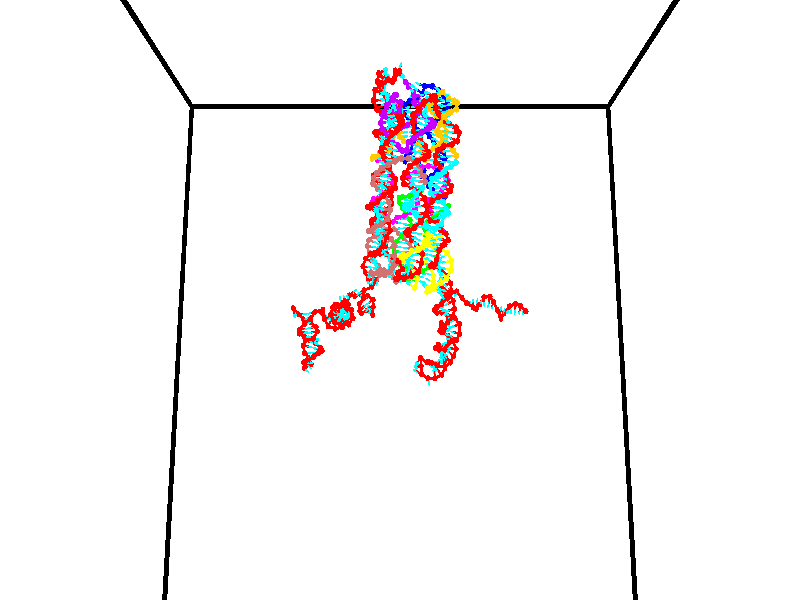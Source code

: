 // switches for output
#declare DRAW_BASES = 1; // possible values are 0, 1; only relevant for DNA ribbons
#declare DRAW_BASES_TYPE = 3; // possible values are 1, 2, 3; only relevant for DNA ribbons
#declare DRAW_FOG = 0; // set to 1 to enable fog

#include "colors.inc"

#include "transforms.inc"
background { rgb <1, 1, 1>}

#default {
   normal{
       ripples 0.25
       frequency 0.20
       turbulence 0.2
       lambda 5
   }
	finish {
		phong 0.1
		phong_size 40.
	}
}

// original window dimensions: 1024x640


// camera settings

camera {
	sky <0, 0.179814, -0.983701>
	up <0, 0.179814, -0.983701>
	right 1.6 * <1, 0, 0>
	location <35, 94.9851, 44.8844>
	look_at <35, 29.7336, 32.9568>
	direction <0, -65.2515, -11.9276>
	angle 67.0682
}


# declare cpy_camera_pos = <35, 94.9851, 44.8844>;
# if (DRAW_FOG = 1)
fog {
	fog_type 2
	up vnormalize(cpy_camera_pos)
	color rgbt<1,1,1,0.3>
	distance 1e-5
	fog_alt 3e-3
	fog_offset 56
}
# end


// LIGHTS

# declare lum = 6;
global_settings {
	ambient_light rgb lum * <0.05, 0.05, 0.05>
	max_trace_level 15
}# declare cpy_direct_light_amount = 0.25;
light_source
{	1000 * <-1, -1.16352, -0.803886>,
	rgb lum * cpy_direct_light_amount
	parallel
}

light_source
{	1000 * <1, 1.16352, 0.803886>,
	rgb lum * cpy_direct_light_amount
	parallel
}

// strand 0

// nucleotide -1

// particle -1
sphere {
	<24.244642, 35.109898, 34.637669> 0.250000
	pigment { color rgbt <1,0,0,0> }
	no_shadow
}
cylinder {
	<24.381529, 35.270699, 34.977383>,  <24.463661, 35.367180, 35.181210>, 0.100000
	pigment { color rgbt <1,0,0,0> }
	no_shadow
}
cylinder {
	<24.381529, 35.270699, 34.977383>,  <24.244642, 35.109898, 34.637669>, 0.100000
	pigment { color rgbt <1,0,0,0> }
	no_shadow
}

// particle -1
sphere {
	<24.381529, 35.270699, 34.977383> 0.100000
	pigment { color rgbt <1,0,0,0> }
	no_shadow
}
sphere {
	0, 1
	scale<0.080000,0.200000,0.300000>
	matrix <-0.456372, 0.861197, -0.223751,
		-0.821348, -0.311018, 0.478179,
		0.342216, 0.402004, 0.849283,
		24.484194, 35.391300, 35.232166>
	pigment { color rgbt <0,1,1,0> }
	no_shadow
}
cylinder {
	<24.716017, 34.758087, 35.104084>,  <24.244642, 35.109898, 34.637669>, 0.130000
	pigment { color rgbt <1,0,0,0> }
	no_shadow
}

// nucleotide -1

// particle -1
sphere {
	<24.716017, 34.758087, 35.104084> 0.250000
	pigment { color rgbt <1,0,0,0> }
	no_shadow
}
cylinder {
	<25.115032, 34.776917, 35.083302>,  <25.354441, 34.788216, 35.070831>, 0.100000
	pigment { color rgbt <1,0,0,0> }
	no_shadow
}
cylinder {
	<25.115032, 34.776917, 35.083302>,  <24.716017, 34.758087, 35.104084>, 0.100000
	pigment { color rgbt <1,0,0,0> }
	no_shadow
}

// particle -1
sphere {
	<25.115032, 34.776917, 35.083302> 0.100000
	pigment { color rgbt <1,0,0,0> }
	no_shadow
}
sphere {
	0, 1
	scale<0.080000,0.200000,0.300000>
	matrix <0.066184, -0.387680, 0.919415,
		0.023137, -0.920591, -0.389841,
		0.997539, 0.047073, -0.051958,
		25.414293, 34.791039, 35.067715>
	pigment { color rgbt <0,1,1,0> }
	no_shadow
}
cylinder {
	<25.131592, 34.086250, 35.405636>,  <24.716017, 34.758087, 35.104084>, 0.130000
	pigment { color rgbt <1,0,0,0> }
	no_shadow
}

// nucleotide -1

// particle -1
sphere {
	<25.131592, 34.086250, 35.405636> 0.250000
	pigment { color rgbt <1,0,0,0> }
	no_shadow
}
cylinder {
	<25.359678, 34.413559, 35.434734>,  <25.496531, 34.609943, 35.452194>, 0.100000
	pigment { color rgbt <1,0,0,0> }
	no_shadow
}
cylinder {
	<25.359678, 34.413559, 35.434734>,  <25.131592, 34.086250, 35.405636>, 0.100000
	pigment { color rgbt <1,0,0,0> }
	no_shadow
}

// particle -1
sphere {
	<25.359678, 34.413559, 35.434734> 0.100000
	pigment { color rgbt <1,0,0,0> }
	no_shadow
}
sphere {
	0, 1
	scale<0.080000,0.200000,0.300000>
	matrix <0.316698, -0.300667, 0.899612,
		0.757995, -0.489936, -0.430588,
		0.570216, 0.818268, 0.072742,
		25.530743, 34.659039, 35.456558>
	pigment { color rgbt <0,1,1,0> }
	no_shadow
}
cylinder {
	<25.876410, 33.900337, 35.646557>,  <25.131592, 34.086250, 35.405636>, 0.130000
	pigment { color rgbt <1,0,0,0> }
	no_shadow
}

// nucleotide -1

// particle -1
sphere {
	<25.876410, 33.900337, 35.646557> 0.250000
	pigment { color rgbt <1,0,0,0> }
	no_shadow
}
cylinder {
	<25.807108, 34.279724, 35.752682>,  <25.765526, 34.507355, 35.816357>, 0.100000
	pigment { color rgbt <1,0,0,0> }
	no_shadow
}
cylinder {
	<25.807108, 34.279724, 35.752682>,  <25.876410, 33.900337, 35.646557>, 0.100000
	pigment { color rgbt <1,0,0,0> }
	no_shadow
}

// particle -1
sphere {
	<25.807108, 34.279724, 35.752682> 0.100000
	pigment { color rgbt <1,0,0,0> }
	no_shadow
}
sphere {
	0, 1
	scale<0.080000,0.200000,0.300000>
	matrix <0.283873, -0.209860, 0.935615,
		0.943079, 0.237415, -0.232885,
		-0.173256, 0.948469, 0.265310,
		25.755131, 34.564266, 35.832275>
	pigment { color rgbt <0,1,1,0> }
	no_shadow
}
cylinder {
	<26.453226, 34.078770, 36.077595>,  <25.876410, 33.900337, 35.646557>, 0.130000
	pigment { color rgbt <1,0,0,0> }
	no_shadow
}

// nucleotide -1

// particle -1
sphere {
	<26.453226, 34.078770, 36.077595> 0.250000
	pigment { color rgbt <1,0,0,0> }
	no_shadow
}
cylinder {
	<26.167862, 34.348888, 36.152451>,  <25.996643, 34.510960, 36.197365>, 0.100000
	pigment { color rgbt <1,0,0,0> }
	no_shadow
}
cylinder {
	<26.167862, 34.348888, 36.152451>,  <26.453226, 34.078770, 36.077595>, 0.100000
	pigment { color rgbt <1,0,0,0> }
	no_shadow
}

// particle -1
sphere {
	<26.167862, 34.348888, 36.152451> 0.100000
	pigment { color rgbt <1,0,0,0> }
	no_shadow
}
sphere {
	0, 1
	scale<0.080000,0.200000,0.300000>
	matrix <0.071849, -0.195162, 0.978136,
		0.697052, 0.711259, 0.090712,
		-0.713412, 0.675294, 0.187141,
		25.953838, 34.551476, 36.208591>
	pigment { color rgbt <0,1,1,0> }
	no_shadow
}
cylinder {
	<26.656315, 34.667862, 36.543652>,  <26.453226, 34.078770, 36.077595>, 0.130000
	pigment { color rgbt <1,0,0,0> }
	no_shadow
}

// nucleotide -1

// particle -1
sphere {
	<26.656315, 34.667862, 36.543652> 0.250000
	pigment { color rgbt <1,0,0,0> }
	no_shadow
}
cylinder {
	<26.274250, 34.554527, 36.578018>,  <26.045012, 34.486526, 36.598637>, 0.100000
	pigment { color rgbt <1,0,0,0> }
	no_shadow
}
cylinder {
	<26.274250, 34.554527, 36.578018>,  <26.656315, 34.667862, 36.543652>, 0.100000
	pigment { color rgbt <1,0,0,0> }
	no_shadow
}

// particle -1
sphere {
	<26.274250, 34.554527, 36.578018> 0.100000
	pigment { color rgbt <1,0,0,0> }
	no_shadow
}
sphere {
	0, 1
	scale<0.080000,0.200000,0.300000>
	matrix <0.135915, -0.161806, 0.977418,
		-0.263041, 0.945271, 0.193061,
		-0.955163, -0.283341, 0.085915,
		25.987701, 34.469524, 36.603794>
	pigment { color rgbt <0,1,1,0> }
	no_shadow
}
cylinder {
	<26.361668, 34.977951, 37.170414>,  <26.656315, 34.667862, 36.543652>, 0.130000
	pigment { color rgbt <1,0,0,0> }
	no_shadow
}

// nucleotide -1

// particle -1
sphere {
	<26.361668, 34.977951, 37.170414> 0.250000
	pigment { color rgbt <1,0,0,0> }
	no_shadow
}
cylinder {
	<26.139750, 34.656960, 37.082569>,  <26.006599, 34.464363, 37.029861>, 0.100000
	pigment { color rgbt <1,0,0,0> }
	no_shadow
}
cylinder {
	<26.139750, 34.656960, 37.082569>,  <26.361668, 34.977951, 37.170414>, 0.100000
	pigment { color rgbt <1,0,0,0> }
	no_shadow
}

// particle -1
sphere {
	<26.139750, 34.656960, 37.082569> 0.100000
	pigment { color rgbt <1,0,0,0> }
	no_shadow
}
sphere {
	0, 1
	scale<0.080000,0.200000,0.300000>
	matrix <-0.005094, -0.260676, 0.965413,
		-0.831972, 0.536724, 0.140534,
		-0.554795, -0.802481, -0.219609,
		25.973310, 34.416214, 37.016685>
	pigment { color rgbt <0,1,1,0> }
	no_shadow
}
cylinder {
	<25.555441, 34.994160, 37.335964>,  <26.361668, 34.977951, 37.170414>, 0.130000
	pigment { color rgbt <1,0,0,0> }
	no_shadow
}

// nucleotide -1

// particle -1
sphere {
	<25.555441, 34.994160, 37.335964> 0.250000
	pigment { color rgbt <1,0,0,0> }
	no_shadow
}
cylinder {
	<25.773088, 34.661633, 37.381313>,  <25.903677, 34.462116, 37.408524>, 0.100000
	pigment { color rgbt <1,0,0,0> }
	no_shadow
}
cylinder {
	<25.773088, 34.661633, 37.381313>,  <25.555441, 34.994160, 37.335964>, 0.100000
	pigment { color rgbt <1,0,0,0> }
	no_shadow
}

// particle -1
sphere {
	<25.773088, 34.661633, 37.381313> 0.100000
	pigment { color rgbt <1,0,0,0> }
	no_shadow
}
sphere {
	0, 1
	scale<0.080000,0.200000,0.300000>
	matrix <-0.004652, 0.132133, 0.991221,
		-0.838996, -0.539869, 0.068029,
		0.544118, -0.831314, 0.113370,
		25.936323, 34.412239, 37.415325>
	pigment { color rgbt <0,1,1,0> }
	no_shadow
}
cylinder {
	<25.244766, 34.426472, 37.699623>,  <25.555441, 34.994160, 37.335964>, 0.130000
	pigment { color rgbt <1,0,0,0> }
	no_shadow
}

// nucleotide -1

// particle -1
sphere {
	<25.244766, 34.426472, 37.699623> 0.250000
	pigment { color rgbt <1,0,0,0> }
	no_shadow
}
cylinder {
	<25.638016, 34.417061, 37.772190>,  <25.873966, 34.411415, 37.815731>, 0.100000
	pigment { color rgbt <1,0,0,0> }
	no_shadow
}
cylinder {
	<25.638016, 34.417061, 37.772190>,  <25.244766, 34.426472, 37.699623>, 0.100000
	pigment { color rgbt <1,0,0,0> }
	no_shadow
}

// particle -1
sphere {
	<25.638016, 34.417061, 37.772190> 0.100000
	pigment { color rgbt <1,0,0,0> }
	no_shadow
}
sphere {
	0, 1
	scale<0.080000,0.200000,0.300000>
	matrix <-0.179402, 0.069948, 0.981286,
		-0.035776, -0.997273, 0.064547,
		0.983125, -0.023527, 0.181415,
		25.932953, 34.410004, 37.826614>
	pigment { color rgbt <0,1,1,0> }
	no_shadow
}
cylinder {
	<25.278894, 33.897480, 38.249229>,  <25.244766, 34.426472, 37.699623>, 0.130000
	pigment { color rgbt <1,0,0,0> }
	no_shadow
}

// nucleotide -1

// particle -1
sphere {
	<25.278894, 33.897480, 38.249229> 0.250000
	pigment { color rgbt <1,0,0,0> }
	no_shadow
}
cylinder {
	<25.612883, 34.116047, 38.275307>,  <25.813276, 34.247189, 38.290955>, 0.100000
	pigment { color rgbt <1,0,0,0> }
	no_shadow
}
cylinder {
	<25.612883, 34.116047, 38.275307>,  <25.278894, 33.897480, 38.249229>, 0.100000
	pigment { color rgbt <1,0,0,0> }
	no_shadow
}

// particle -1
sphere {
	<25.612883, 34.116047, 38.275307> 0.100000
	pigment { color rgbt <1,0,0,0> }
	no_shadow
}
sphere {
	0, 1
	scale<0.080000,0.200000,0.300000>
	matrix <-0.053413, -0.037439, 0.997870,
		0.547698, -0.836674, -0.002074,
		0.834970, 0.546420, 0.065194,
		25.863373, 34.279972, 38.294865>
	pigment { color rgbt <0,1,1,0> }
	no_shadow
}
cylinder {
	<25.652498, 33.613720, 38.641968>,  <25.278894, 33.897480, 38.249229>, 0.130000
	pigment { color rgbt <1,0,0,0> }
	no_shadow
}

// nucleotide -1

// particle -1
sphere {
	<25.652498, 33.613720, 38.641968> 0.250000
	pigment { color rgbt <1,0,0,0> }
	no_shadow
}
cylinder {
	<25.809574, 33.980591, 38.669022>,  <25.903820, 34.200714, 38.685253>, 0.100000
	pigment { color rgbt <1,0,0,0> }
	no_shadow
}
cylinder {
	<25.809574, 33.980591, 38.669022>,  <25.652498, 33.613720, 38.641968>, 0.100000
	pigment { color rgbt <1,0,0,0> }
	no_shadow
}

// particle -1
sphere {
	<25.809574, 33.980591, 38.669022> 0.100000
	pigment { color rgbt <1,0,0,0> }
	no_shadow
}
sphere {
	0, 1
	scale<0.080000,0.200000,0.300000>
	matrix <0.148457, -0.135798, 0.979551,
		0.907609, -0.374619, -0.189489,
		0.392691, 0.917180, 0.067636,
		25.927382, 34.255745, 38.689312>
	pigment { color rgbt <0,1,1,0> }
	no_shadow
}
cylinder {
	<25.955193, 33.624378, 39.193291>,  <25.652498, 33.613720, 38.641968>, 0.130000
	pigment { color rgbt <1,0,0,0> }
	no_shadow
}

// nucleotide -1

// particle -1
sphere {
	<25.955193, 33.624378, 39.193291> 0.250000
	pigment { color rgbt <1,0,0,0> }
	no_shadow
}
cylinder {
	<25.892580, 34.018711, 39.169159>,  <25.855013, 34.255310, 39.154682>, 0.100000
	pigment { color rgbt <1,0,0,0> }
	no_shadow
}
cylinder {
	<25.892580, 34.018711, 39.169159>,  <25.955193, 33.624378, 39.193291>, 0.100000
	pigment { color rgbt <1,0,0,0> }
	no_shadow
}

// particle -1
sphere {
	<25.892580, 34.018711, 39.169159> 0.100000
	pigment { color rgbt <1,0,0,0> }
	no_shadow
}
sphere {
	0, 1
	scale<0.080000,0.200000,0.300000>
	matrix <0.054150, 0.069552, 0.996107,
		0.986187, 0.152656, -0.064270,
		-0.156532, 0.985829, -0.060325,
		25.845621, 34.314461, 39.151062>
	pigment { color rgbt <0,1,1,0> }
	no_shadow
}
cylinder {
	<25.352962, 34.112751, 39.571815>,  <25.955193, 33.624378, 39.193291>, 0.130000
	pigment { color rgbt <1,0,0,0> }
	no_shadow
}

// nucleotide -1

// particle -1
sphere {
	<25.352962, 34.112751, 39.571815> 0.250000
	pigment { color rgbt <1,0,0,0> }
	no_shadow
}
cylinder {
	<25.559811, 34.415382, 39.731903>,  <25.683920, 34.596962, 39.827957>, 0.100000
	pigment { color rgbt <1,0,0,0> }
	no_shadow
}
cylinder {
	<25.559811, 34.415382, 39.731903>,  <25.352962, 34.112751, 39.571815>, 0.100000
	pigment { color rgbt <1,0,0,0> }
	no_shadow
}

// particle -1
sphere {
	<25.559811, 34.415382, 39.731903> 0.100000
	pigment { color rgbt <1,0,0,0> }
	no_shadow
}
sphere {
	0, 1
	scale<0.080000,0.200000,0.300000>
	matrix <0.562287, 0.052248, -0.825290,
		-0.645306, 0.651815, -0.398394,
		0.517121, 0.756576, 0.400223,
		25.714947, 34.642357, 39.851971>
	pigment { color rgbt <0,1,1,0> }
	no_shadow
}
cylinder {
	<25.376522, 34.770325, 39.141716>,  <25.352962, 34.112751, 39.571815>, 0.130000
	pigment { color rgbt <1,0,0,0> }
	no_shadow
}

// nucleotide -1

// particle -1
sphere {
	<25.376522, 34.770325, 39.141716> 0.250000
	pigment { color rgbt <1,0,0,0> }
	no_shadow
}
cylinder {
	<25.711340, 34.735977, 39.357857>,  <25.912231, 34.715370, 39.487541>, 0.100000
	pigment { color rgbt <1,0,0,0> }
	no_shadow
}
cylinder {
	<25.711340, 34.735977, 39.357857>,  <25.376522, 34.770325, 39.141716>, 0.100000
	pigment { color rgbt <1,0,0,0> }
	no_shadow
}

// particle -1
sphere {
	<25.711340, 34.735977, 39.357857> 0.100000
	pigment { color rgbt <1,0,0,0> }
	no_shadow
}
sphere {
	0, 1
	scale<0.080000,0.200000,0.300000>
	matrix <0.538172, -0.048807, -0.841421,
		0.098624, 0.995110, 0.005358,
		0.837045, -0.085868, 0.540354,
		25.962454, 34.710217, 39.519962>
	pigment { color rgbt <0,1,1,0> }
	no_shadow
}
cylinder {
	<25.784286, 35.451206, 39.044338>,  <25.376522, 34.770325, 39.141716>, 0.130000
	pigment { color rgbt <1,0,0,0> }
	no_shadow
}

// nucleotide -1

// particle -1
sphere {
	<25.784286, 35.451206, 39.044338> 0.250000
	pigment { color rgbt <1,0,0,0> }
	no_shadow
}
cylinder {
	<25.963329, 35.098560, 39.104218>,  <26.070755, 34.886974, 39.140144>, 0.100000
	pigment { color rgbt <1,0,0,0> }
	no_shadow
}
cylinder {
	<25.963329, 35.098560, 39.104218>,  <25.784286, 35.451206, 39.044338>, 0.100000
	pigment { color rgbt <1,0,0,0> }
	no_shadow
}

// particle -1
sphere {
	<25.963329, 35.098560, 39.104218> 0.100000
	pigment { color rgbt <1,0,0,0> }
	no_shadow
}
sphere {
	0, 1
	scale<0.080000,0.200000,0.300000>
	matrix <0.341292, 0.013693, -0.939858,
		0.826540, 0.471776, 0.307016,
		0.447606, -0.881612, 0.149695,
		26.097610, 34.834076, 39.149128>
	pigment { color rgbt <0,1,1,0> }
	no_shadow
}
cylinder {
	<26.419689, 35.429070, 38.789555>,  <25.784286, 35.451206, 39.044338>, 0.130000
	pigment { color rgbt <1,0,0,0> }
	no_shadow
}

// nucleotide -1

// particle -1
sphere {
	<26.419689, 35.429070, 38.789555> 0.250000
	pigment { color rgbt <1,0,0,0> }
	no_shadow
}
cylinder {
	<26.294876, 35.050373, 38.757759>,  <26.219988, 34.823154, 38.738682>, 0.100000
	pigment { color rgbt <1,0,0,0> }
	no_shadow
}
cylinder {
	<26.294876, 35.050373, 38.757759>,  <26.419689, 35.429070, 38.789555>, 0.100000
	pigment { color rgbt <1,0,0,0> }
	no_shadow
}

// particle -1
sphere {
	<26.294876, 35.050373, 38.757759> 0.100000
	pigment { color rgbt <1,0,0,0> }
	no_shadow
}
sphere {
	0, 1
	scale<0.080000,0.200000,0.300000>
	matrix <0.248412, -0.000545, -0.968654,
		0.917020, -0.321999, 0.235351,
		-0.312034, -0.946740, -0.079489,
		26.201265, 34.766350, 38.733913>
	pigment { color rgbt <0,1,1,0> }
	no_shadow
}
cylinder {
	<26.870396, 35.084682, 38.426014>,  <26.419689, 35.429070, 38.789555>, 0.130000
	pigment { color rgbt <1,0,0,0> }
	no_shadow
}

// nucleotide -1

// particle -1
sphere {
	<26.870396, 35.084682, 38.426014> 0.250000
	pigment { color rgbt <1,0,0,0> }
	no_shadow
}
cylinder {
	<26.574833, 34.818516, 38.383598>,  <26.397495, 34.658817, 38.358150>, 0.100000
	pigment { color rgbt <1,0,0,0> }
	no_shadow
}
cylinder {
	<26.574833, 34.818516, 38.383598>,  <26.870396, 35.084682, 38.426014>, 0.100000
	pigment { color rgbt <1,0,0,0> }
	no_shadow
}

// particle -1
sphere {
	<26.574833, 34.818516, 38.383598> 0.100000
	pigment { color rgbt <1,0,0,0> }
	no_shadow
}
sphere {
	0, 1
	scale<0.080000,0.200000,0.300000>
	matrix <0.338666, -0.230706, -0.912184,
		0.582515, -0.709930, 0.395823,
		-0.738906, -0.665412, -0.106040,
		26.353161, 34.618893, 38.351788>
	pigment { color rgbt <0,1,1,0> }
	no_shadow
}
cylinder {
	<27.150141, 34.347576, 38.144180>,  <26.870396, 35.084682, 38.426014>, 0.130000
	pigment { color rgbt <1,0,0,0> }
	no_shadow
}

// nucleotide -1

// particle -1
sphere {
	<27.150141, 34.347576, 38.144180> 0.250000
	pigment { color rgbt <1,0,0,0> }
	no_shadow
}
cylinder {
	<26.764771, 34.384827, 38.043667>,  <26.533548, 34.407177, 37.983360>, 0.100000
	pigment { color rgbt <1,0,0,0> }
	no_shadow
}
cylinder {
	<26.764771, 34.384827, 38.043667>,  <27.150141, 34.347576, 38.144180>, 0.100000
	pigment { color rgbt <1,0,0,0> }
	no_shadow
}

// particle -1
sphere {
	<26.764771, 34.384827, 38.043667> 0.100000
	pigment { color rgbt <1,0,0,0> }
	no_shadow
}
sphere {
	0, 1
	scale<0.080000,0.200000,0.300000>
	matrix <0.220298, -0.258701, -0.940501,
		-0.152589, -0.961458, 0.228723,
		-0.963424, 0.093123, -0.251282,
		26.475744, 34.412766, 37.968281>
	pigment { color rgbt <0,1,1,0> }
	no_shadow
}
cylinder {
	<26.946030, 33.724190, 37.830105>,  <27.150141, 34.347576, 38.144180>, 0.130000
	pigment { color rgbt <1,0,0,0> }
	no_shadow
}

// nucleotide -1

// particle -1
sphere {
	<26.946030, 33.724190, 37.830105> 0.250000
	pigment { color rgbt <1,0,0,0> }
	no_shadow
}
cylinder {
	<26.707872, 33.982861, 37.639393>,  <26.564978, 34.138062, 37.524967>, 0.100000
	pigment { color rgbt <1,0,0,0> }
	no_shadow
}
cylinder {
	<26.707872, 33.982861, 37.639393>,  <26.946030, 33.724190, 37.830105>, 0.100000
	pigment { color rgbt <1,0,0,0> }
	no_shadow
}

// particle -1
sphere {
	<26.707872, 33.982861, 37.639393> 0.100000
	pigment { color rgbt <1,0,0,0> }
	no_shadow
}
sphere {
	0, 1
	scale<0.080000,0.200000,0.300000>
	matrix <0.164090, -0.483041, -0.860085,
		-0.786499, -0.590324, 0.181487,
		-0.595394, 0.646675, -0.476777,
		26.529253, 34.176865, 37.496361>
	pigment { color rgbt <0,1,1,0> }
	no_shadow
}
cylinder {
	<26.335127, 33.399548, 37.390827>,  <26.946030, 33.724190, 37.830105>, 0.130000
	pigment { color rgbt <1,0,0,0> }
	no_shadow
}

// nucleotide -1

// particle -1
sphere {
	<26.335127, 33.399548, 37.390827> 0.250000
	pigment { color rgbt <1,0,0,0> }
	no_shadow
}
cylinder {
	<26.459145, 33.751541, 37.246883>,  <26.533554, 33.962738, 37.160515>, 0.100000
	pigment { color rgbt <1,0,0,0> }
	no_shadow
}
cylinder {
	<26.459145, 33.751541, 37.246883>,  <26.335127, 33.399548, 37.390827>, 0.100000
	pigment { color rgbt <1,0,0,0> }
	no_shadow
}

// particle -1
sphere {
	<26.459145, 33.751541, 37.246883> 0.100000
	pigment { color rgbt <1,0,0,0> }
	no_shadow
}
sphere {
	0, 1
	scale<0.080000,0.200000,0.300000>
	matrix <0.121506, -0.412085, -0.903007,
		-0.942926, 0.236245, -0.234687,
		0.310042, 0.879985, -0.359861,
		26.552156, 34.015537, 37.138924>
	pigment { color rgbt <0,1,1,0> }
	no_shadow
}
cylinder {
	<25.846592, 33.167477, 36.944717>,  <26.335127, 33.399548, 37.390827>, 0.130000
	pigment { color rgbt <1,0,0,0> }
	no_shadow
}

// nucleotide -1

// particle -1
sphere {
	<25.846592, 33.167477, 36.944717> 0.250000
	pigment { color rgbt <1,0,0,0> }
	no_shadow
}
cylinder {
	<25.813381, 33.527744, 37.115318>,  <25.793455, 33.743904, 37.217678>, 0.100000
	pigment { color rgbt <1,0,0,0> }
	no_shadow
}
cylinder {
	<25.813381, 33.527744, 37.115318>,  <25.846592, 33.167477, 36.944717>, 0.100000
	pigment { color rgbt <1,0,0,0> }
	no_shadow
}

// particle -1
sphere {
	<25.813381, 33.527744, 37.115318> 0.100000
	pigment { color rgbt <1,0,0,0> }
	no_shadow
}
sphere {
	0, 1
	scale<0.080000,0.200000,0.300000>
	matrix <-0.341457, 0.376367, -0.861252,
		-0.936223, -0.217139, 0.276291,
		-0.083025, 0.900666, 0.426507,
		25.788473, 33.797943, 37.243271>
	pigment { color rgbt <0,1,1,0> }
	no_shadow
}
cylinder {
	<25.186544, 33.408192, 36.852234>,  <25.846592, 33.167477, 36.944717>, 0.130000
	pigment { color rgbt <1,0,0,0> }
	no_shadow
}

// nucleotide -1

// particle -1
sphere {
	<25.186544, 33.408192, 36.852234> 0.250000
	pigment { color rgbt <1,0,0,0> }
	no_shadow
}
cylinder {
	<25.426083, 33.726967, 36.883915>,  <25.569805, 33.918232, 36.902924>, 0.100000
	pigment { color rgbt <1,0,0,0> }
	no_shadow
}
cylinder {
	<25.426083, 33.726967, 36.883915>,  <25.186544, 33.408192, 36.852234>, 0.100000
	pigment { color rgbt <1,0,0,0> }
	no_shadow
}

// particle -1
sphere {
	<25.426083, 33.726967, 36.883915> 0.100000
	pigment { color rgbt <1,0,0,0> }
	no_shadow
}
sphere {
	0, 1
	scale<0.080000,0.200000,0.300000>
	matrix <-0.381582, 0.370882, -0.846665,
		-0.704116, 0.476798, 0.526199,
		0.598846, 0.796938, 0.079207,
		25.605736, 33.966049, 36.907677>
	pigment { color rgbt <0,1,1,0> }
	no_shadow
}
cylinder {
	<24.725372, 33.949436, 36.633579>,  <25.186544, 33.408192, 36.852234>, 0.130000
	pigment { color rgbt <1,0,0,0> }
	no_shadow
}

// nucleotide -1

// particle -1
sphere {
	<24.725372, 33.949436, 36.633579> 0.250000
	pigment { color rgbt <1,0,0,0> }
	no_shadow
}
cylinder {
	<25.097492, 34.094353, 36.610657>,  <25.320765, 34.181305, 36.596901>, 0.100000
	pigment { color rgbt <1,0,0,0> }
	no_shadow
}
cylinder {
	<25.097492, 34.094353, 36.610657>,  <24.725372, 33.949436, 36.633579>, 0.100000
	pigment { color rgbt <1,0,0,0> }
	no_shadow
}

// particle -1
sphere {
	<25.097492, 34.094353, 36.610657> 0.100000
	pigment { color rgbt <1,0,0,0> }
	no_shadow
}
sphere {
	0, 1
	scale<0.080000,0.200000,0.300000>
	matrix <-0.272837, 0.579058, -0.768279,
		-0.245158, 0.730366, 0.637545,
		0.930300, 0.362296, -0.057310,
		25.376581, 34.203041, 36.593464>
	pigment { color rgbt <0,1,1,0> }
	no_shadow
}
cylinder {
	<24.845083, 34.736618, 36.586914>,  <24.725372, 33.949436, 36.633579>, 0.130000
	pigment { color rgbt <1,0,0,0> }
	no_shadow
}

// nucleotide -1

// particle -1
sphere {
	<24.845083, 34.736618, 36.586914> 0.250000
	pigment { color rgbt <1,0,0,0> }
	no_shadow
}
cylinder {
	<25.236629, 34.795464, 36.643738>,  <25.471558, 34.830769, 36.677834>, 0.100000
	pigment { color rgbt <1,0,0,0> }
	no_shadow
}
cylinder {
	<25.236629, 34.795464, 36.643738>,  <24.845083, 34.736618, 36.586914>, 0.100000
	pigment { color rgbt <1,0,0,0> }
	no_shadow
}

// particle -1
sphere {
	<25.236629, 34.795464, 36.643738> 0.100000
	pigment { color rgbt <1,0,0,0> }
	no_shadow
}
sphere {
	0, 1
	scale<0.080000,0.200000,0.300000>
	matrix <0.033300, 0.570719, -0.820470,
		-0.201775, 0.807860, 0.553759,
		0.978866, 0.147110, 0.142059,
		25.530289, 34.839596, 36.686356>
	pigment { color rgbt <0,1,1,0> }
	no_shadow
}
cylinder {
	<25.022291, 35.451008, 36.490032>,  <24.845083, 34.736618, 36.586914>, 0.130000
	pigment { color rgbt <1,0,0,0> }
	no_shadow
}

// nucleotide -1

// particle -1
sphere {
	<25.022291, 35.451008, 36.490032> 0.250000
	pigment { color rgbt <1,0,0,0> }
	no_shadow
}
cylinder {
	<25.322762, 35.198658, 36.412334>,  <25.503044, 35.047249, 36.365715>, 0.100000
	pigment { color rgbt <1,0,0,0> }
	no_shadow
}
cylinder {
	<25.322762, 35.198658, 36.412334>,  <25.022291, 35.451008, 36.490032>, 0.100000
	pigment { color rgbt <1,0,0,0> }
	no_shadow
}

// particle -1
sphere {
	<25.322762, 35.198658, 36.412334> 0.100000
	pigment { color rgbt <1,0,0,0> }
	no_shadow
}
sphere {
	0, 1
	scale<0.080000,0.200000,0.300000>
	matrix <0.040595, 0.337866, -0.940319,
		0.658851, 0.698461, 0.279407,
		0.751178, -0.630872, -0.194249,
		25.548115, 35.009396, 36.354061>
	pigment { color rgbt <0,1,1,0> }
	no_shadow
}
cylinder {
	<25.548557, 35.833332, 36.073391>,  <25.022291, 35.451008, 36.490032>, 0.130000
	pigment { color rgbt <1,0,0,0> }
	no_shadow
}

// nucleotide -1

// particle -1
sphere {
	<25.548557, 35.833332, 36.073391> 0.250000
	pigment { color rgbt <1,0,0,0> }
	no_shadow
}
cylinder {
	<25.599243, 35.441536, 36.010735>,  <25.629654, 35.206459, 35.973141>, 0.100000
	pigment { color rgbt <1,0,0,0> }
	no_shadow
}
cylinder {
	<25.599243, 35.441536, 36.010735>,  <25.548557, 35.833332, 36.073391>, 0.100000
	pigment { color rgbt <1,0,0,0> }
	no_shadow
}

// particle -1
sphere {
	<25.599243, 35.441536, 36.010735> 0.100000
	pigment { color rgbt <1,0,0,0> }
	no_shadow
}
sphere {
	0, 1
	scale<0.080000,0.200000,0.300000>
	matrix <0.023721, 0.160863, -0.986692,
		0.991656, 0.121312, 0.043618,
		0.126714, -0.979493, -0.156643,
		25.637257, 35.147690, 35.963741>
	pigment { color rgbt <0,1,1,0> }
	no_shadow
}
cylinder {
	<26.138391, 35.799831, 35.601456>,  <25.548557, 35.833332, 36.073391>, 0.130000
	pigment { color rgbt <1,0,0,0> }
	no_shadow
}

// nucleotide -1

// particle -1
sphere {
	<26.138391, 35.799831, 35.601456> 0.250000
	pigment { color rgbt <1,0,0,0> }
	no_shadow
}
cylinder {
	<25.943951, 35.454296, 35.548550>,  <25.827286, 35.246975, 35.516804>, 0.100000
	pigment { color rgbt <1,0,0,0> }
	no_shadow
}
cylinder {
	<25.943951, 35.454296, 35.548550>,  <26.138391, 35.799831, 35.601456>, 0.100000
	pigment { color rgbt <1,0,0,0> }
	no_shadow
}

// particle -1
sphere {
	<25.943951, 35.454296, 35.548550> 0.100000
	pigment { color rgbt <1,0,0,0> }
	no_shadow
}
sphere {
	0, 1
	scale<0.080000,0.200000,0.300000>
	matrix <-0.108308, 0.209737, -0.971741,
		0.867166, -0.458037, -0.195514,
		-0.486100, -0.863836, -0.132268,
		25.798120, 35.195145, 35.508869>
	pigment { color rgbt <0,1,1,0> }
	no_shadow
}
cylinder {
	<26.535187, 35.512653, 35.010727>,  <26.138391, 35.799831, 35.601456>, 0.130000
	pigment { color rgbt <1,0,0,0> }
	no_shadow
}

// nucleotide -1

// particle -1
sphere {
	<26.535187, 35.512653, 35.010727> 0.250000
	pigment { color rgbt <1,0,0,0> }
	no_shadow
}
cylinder {
	<26.185877, 35.323074, 35.055935>,  <25.976292, 35.209328, 35.083061>, 0.100000
	pigment { color rgbt <1,0,0,0> }
	no_shadow
}
cylinder {
	<26.185877, 35.323074, 35.055935>,  <26.535187, 35.512653, 35.010727>, 0.100000
	pigment { color rgbt <1,0,0,0> }
	no_shadow
}

// particle -1
sphere {
	<26.185877, 35.323074, 35.055935> 0.100000
	pigment { color rgbt <1,0,0,0> }
	no_shadow
}
sphere {
	0, 1
	scale<0.080000,0.200000,0.300000>
	matrix <-0.156749, 0.053652, -0.986180,
		0.461330, -0.878919, -0.121143,
		-0.873272, -0.473943, 0.113019,
		25.923895, 35.180893, 35.089840>
	pigment { color rgbt <0,1,1,0> }
	no_shadow
}
cylinder {
	<27.300547, 35.539646, 34.848320>,  <26.535187, 35.512653, 35.010727>, 0.130000
	pigment { color rgbt <1,0,0,0> }
	no_shadow
}

// nucleotide -1

// particle -1
sphere {
	<27.300547, 35.539646, 34.848320> 0.250000
	pigment { color rgbt <1,0,0,0> }
	no_shadow
}
cylinder {
	<27.410097, 35.493538, 35.230251>,  <27.475828, 35.465874, 35.459412>, 0.100000
	pigment { color rgbt <1,0,0,0> }
	no_shadow
}
cylinder {
	<27.410097, 35.493538, 35.230251>,  <27.300547, 35.539646, 34.848320>, 0.100000
	pigment { color rgbt <1,0,0,0> }
	no_shadow
}

// particle -1
sphere {
	<27.410097, 35.493538, 35.230251> 0.100000
	pigment { color rgbt <1,0,0,0> }
	no_shadow
}
sphere {
	0, 1
	scale<0.080000,0.200000,0.300000>
	matrix <0.714083, 0.689420, -0.121593,
		-0.644265, 0.715131, 0.271128,
		0.273876, -0.115270, 0.954832,
		27.492260, 35.458958, 35.516701>
	pigment { color rgbt <0,1,1,0> }
	no_shadow
}
cylinder {
	<27.276512, 36.321228, 35.179886>,  <27.300547, 35.539646, 34.848320>, 0.130000
	pigment { color rgbt <1,0,0,0> }
	no_shadow
}

// nucleotide -1

// particle -1
sphere {
	<27.276512, 36.321228, 35.179886> 0.250000
	pigment { color rgbt <1,0,0,0> }
	no_shadow
}
cylinder {
	<27.501410, 36.052055, 35.372150>,  <27.636349, 35.890553, 35.487511>, 0.100000
	pigment { color rgbt <1,0,0,0> }
	no_shadow
}
cylinder {
	<27.501410, 36.052055, 35.372150>,  <27.276512, 36.321228, 35.179886>, 0.100000
	pigment { color rgbt <1,0,0,0> }
	no_shadow
}

// particle -1
sphere {
	<27.501410, 36.052055, 35.372150> 0.100000
	pigment { color rgbt <1,0,0,0> }
	no_shadow
}
sphere {
	0, 1
	scale<0.080000,0.200000,0.300000>
	matrix <0.761100, 0.648399, 0.017485,
		-0.323429, 0.356004, 0.876730,
		0.562246, -0.672935, 0.480665,
		27.670084, 35.850174, 35.516350>
	pigment { color rgbt <0,1,1,0> }
	no_shadow
}
cylinder {
	<27.580204, 36.573383, 35.782162>,  <27.276512, 36.321228, 35.179886>, 0.130000
	pigment { color rgbt <1,0,0,0> }
	no_shadow
}

// nucleotide -1

// particle -1
sphere {
	<27.580204, 36.573383, 35.782162> 0.250000
	pigment { color rgbt <1,0,0,0> }
	no_shadow
}
cylinder {
	<27.808670, 36.276089, 35.642807>,  <27.945749, 36.097713, 35.559196>, 0.100000
	pigment { color rgbt <1,0,0,0> }
	no_shadow
}
cylinder {
	<27.808670, 36.276089, 35.642807>,  <27.580204, 36.573383, 35.782162>, 0.100000
	pigment { color rgbt <1,0,0,0> }
	no_shadow
}

// particle -1
sphere {
	<27.808670, 36.276089, 35.642807> 0.100000
	pigment { color rgbt <1,0,0,0> }
	no_shadow
}
sphere {
	0, 1
	scale<0.080000,0.200000,0.300000>
	matrix <0.809492, 0.580337, 0.089057,
		0.135990, -0.332881, 0.933112,
		0.571165, -0.743236, -0.348384,
		27.980019, 36.053120, 35.538292>
	pigment { color rgbt <0,1,1,0> }
	no_shadow
}
cylinder {
	<27.944548, 36.334751, 36.347603>,  <27.580204, 36.573383, 35.782162>, 0.130000
	pigment { color rgbt <1,0,0,0> }
	no_shadow
}

// nucleotide -1

// particle -1
sphere {
	<27.944548, 36.334751, 36.347603> 0.250000
	pigment { color rgbt <1,0,0,0> }
	no_shadow
}
cylinder {
	<28.137793, 36.279846, 36.001709>,  <28.253740, 36.246902, 35.794174>, 0.100000
	pigment { color rgbt <1,0,0,0> }
	no_shadow
}
cylinder {
	<28.137793, 36.279846, 36.001709>,  <27.944548, 36.334751, 36.347603>, 0.100000
	pigment { color rgbt <1,0,0,0> }
	no_shadow
}

// particle -1
sphere {
	<28.137793, 36.279846, 36.001709> 0.100000
	pigment { color rgbt <1,0,0,0> }
	no_shadow
}
sphere {
	0, 1
	scale<0.080000,0.200000,0.300000>
	matrix <0.673627, 0.689177, 0.266949,
		0.559311, -0.711473, 0.425414,
		0.483113, -0.137263, -0.864732,
		28.282726, 36.238667, 35.742290>
	pigment { color rgbt <0,1,1,0> }
	no_shadow
}
cylinder {
	<28.628681, 36.375420, 36.544662>,  <27.944548, 36.334751, 36.347603>, 0.130000
	pigment { color rgbt <1,0,0,0> }
	no_shadow
}

// nucleotide -1

// particle -1
sphere {
	<28.628681, 36.375420, 36.544662> 0.250000
	pigment { color rgbt <1,0,0,0> }
	no_shadow
}
cylinder {
	<28.651779, 36.444241, 36.151306>,  <28.665638, 36.485531, 35.915291>, 0.100000
	pigment { color rgbt <1,0,0,0> }
	no_shadow
}
cylinder {
	<28.651779, 36.444241, 36.151306>,  <28.628681, 36.375420, 36.544662>, 0.100000
	pigment { color rgbt <1,0,0,0> }
	no_shadow
}

// particle -1
sphere {
	<28.651779, 36.444241, 36.151306> 0.100000
	pigment { color rgbt <1,0,0,0> }
	no_shadow
}
sphere {
	0, 1
	scale<0.080000,0.200000,0.300000>
	matrix <0.654954, 0.736898, 0.167383,
		0.753459, -0.653744, -0.070132,
		0.057745, 0.172049, -0.983394,
		28.669104, 36.495853, 35.856289>
	pigment { color rgbt <0,1,1,0> }
	no_shadow
}
cylinder {
	<29.321653, 36.321388, 36.435814>,  <28.628681, 36.375420, 36.544662>, 0.130000
	pigment { color rgbt <1,0,0,0> }
	no_shadow
}

// nucleotide -1

// particle -1
sphere {
	<29.321653, 36.321388, 36.435814> 0.250000
	pigment { color rgbt <1,0,0,0> }
	no_shadow
}
cylinder {
	<29.170380, 36.544460, 36.140255>,  <29.079617, 36.678303, 35.962917>, 0.100000
	pigment { color rgbt <1,0,0,0> }
	no_shadow
}
cylinder {
	<29.170380, 36.544460, 36.140255>,  <29.321653, 36.321388, 36.435814>, 0.100000
	pigment { color rgbt <1,0,0,0> }
	no_shadow
}

// particle -1
sphere {
	<29.170380, 36.544460, 36.140255> 0.100000
	pigment { color rgbt <1,0,0,0> }
	no_shadow
}
sphere {
	0, 1
	scale<0.080000,0.200000,0.300000>
	matrix <0.546683, 0.778676, 0.307897,
		0.747071, -0.287502, -0.599356,
		-0.378183, 0.557679, -0.738899,
		29.056925, 36.711765, 35.918587>
	pigment { color rgbt <0,1,1,0> }
	no_shadow
}
cylinder {
	<29.877676, 36.609814, 36.101650>,  <29.321653, 36.321388, 36.435814>, 0.130000
	pigment { color rgbt <1,0,0,0> }
	no_shadow
}

// nucleotide -1

// particle -1
sphere {
	<29.877676, 36.609814, 36.101650> 0.250000
	pigment { color rgbt <1,0,0,0> }
	no_shadow
}
cylinder {
	<29.547394, 36.821823, 36.024418>,  <29.349224, 36.949028, 35.978077>, 0.100000
	pigment { color rgbt <1,0,0,0> }
	no_shadow
}
cylinder {
	<29.547394, 36.821823, 36.024418>,  <29.877676, 36.609814, 36.101650>, 0.100000
	pigment { color rgbt <1,0,0,0> }
	no_shadow
}

// particle -1
sphere {
	<29.547394, 36.821823, 36.024418> 0.100000
	pigment { color rgbt <1,0,0,0> }
	no_shadow
}
sphere {
	0, 1
	scale<0.080000,0.200000,0.300000>
	matrix <0.516253, 0.847980, 0.120051,
		0.227362, -0.000553, -0.973810,
		-0.825705, 0.530027, -0.193084,
		29.299683, 36.980831, 35.966492>
	pigment { color rgbt <0,1,1,0> }
	no_shadow
}
cylinder {
	<30.069170, 36.936886, 35.448414>,  <29.877676, 36.609814, 36.101650>, 0.130000
	pigment { color rgbt <1,0,0,0> }
	no_shadow
}

// nucleotide -1

// particle -1
sphere {
	<30.069170, 36.936886, 35.448414> 0.250000
	pigment { color rgbt <1,0,0,0> }
	no_shadow
}
cylinder {
	<29.692938, 37.023632, 35.343891>,  <29.467199, 37.075680, 35.281178>, 0.100000
	pigment { color rgbt <1,0,0,0> }
	no_shadow
}
cylinder {
	<29.692938, 37.023632, 35.343891>,  <30.069170, 36.936886, 35.448414>, 0.100000
	pigment { color rgbt <1,0,0,0> }
	no_shadow
}

// particle -1
sphere {
	<29.692938, 37.023632, 35.343891> 0.100000
	pigment { color rgbt <1,0,0,0> }
	no_shadow
}
sphere {
	0, 1
	scale<0.080000,0.200000,0.300000>
	matrix <0.208463, 0.976201, 0.059795,
		0.268057, 0.001769, -0.963401,
		-0.940579, 0.216862, -0.261308,
		29.410765, 37.088692, 35.265499>
	pigment { color rgbt <0,1,1,0> }
	no_shadow
}
cylinder {
	<29.974321, 37.326004, 34.742958>,  <30.069170, 36.936886, 35.448414>, 0.130000
	pigment { color rgbt <1,0,0,0> }
	no_shadow
}

// nucleotide -1

// particle -1
sphere {
	<29.974321, 37.326004, 34.742958> 0.250000
	pigment { color rgbt <1,0,0,0> }
	no_shadow
}
cylinder {
	<29.715792, 37.418926, 35.033695>,  <29.560675, 37.474678, 35.208138>, 0.100000
	pigment { color rgbt <1,0,0,0> }
	no_shadow
}
cylinder {
	<29.715792, 37.418926, 35.033695>,  <29.974321, 37.326004, 34.742958>, 0.100000
	pigment { color rgbt <1,0,0,0> }
	no_shadow
}

// particle -1
sphere {
	<29.715792, 37.418926, 35.033695> 0.100000
	pigment { color rgbt <1,0,0,0> }
	no_shadow
}
sphere {
	0, 1
	scale<0.080000,0.200000,0.300000>
	matrix <0.325360, 0.945503, -0.012876,
		-0.690223, 0.228163, -0.686683,
		-0.646323, 0.232306, 0.726843,
		29.521894, 37.488617, 35.251747>
	pigment { color rgbt <0,1,1,0> }
	no_shadow
}
cylinder {
	<29.691780, 37.955959, 34.554100>,  <29.974321, 37.326004, 34.742958>, 0.130000
	pigment { color rgbt <1,0,0,0> }
	no_shadow
}

// nucleotide -1

// particle -1
sphere {
	<29.691780, 37.955959, 34.554100> 0.250000
	pigment { color rgbt <1,0,0,0> }
	no_shadow
}
cylinder {
	<29.655441, 37.915932, 34.950428>,  <29.633638, 37.891914, 35.188225>, 0.100000
	pigment { color rgbt <1,0,0,0> }
	no_shadow
}
cylinder {
	<29.655441, 37.915932, 34.950428>,  <29.691780, 37.955959, 34.554100>, 0.100000
	pigment { color rgbt <1,0,0,0> }
	no_shadow
}

// particle -1
sphere {
	<29.655441, 37.915932, 34.950428> 0.100000
	pigment { color rgbt <1,0,0,0> }
	no_shadow
}
sphere {
	0, 1
	scale<0.080000,0.200000,0.300000>
	matrix <0.443226, 0.886901, 0.130215,
		-0.891794, 0.450989, -0.036218,
		-0.090848, -0.100072, 0.990824,
		29.628187, 37.885910, 35.247677>
	pigment { color rgbt <0,1,1,0> }
	no_shadow
}
cylinder {
	<29.627590, 38.562424, 34.983414>,  <29.691780, 37.955959, 34.554100>, 0.130000
	pigment { color rgbt <1,0,0,0> }
	no_shadow
}

// nucleotide -1

// particle -1
sphere {
	<29.627590, 38.562424, 34.983414> 0.250000
	pigment { color rgbt <1,0,0,0> }
	no_shadow
}
cylinder {
	<29.781349, 38.290775, 35.233543>,  <29.873606, 38.127785, 35.383621>, 0.100000
	pigment { color rgbt <1,0,0,0> }
	no_shadow
}
cylinder {
	<29.781349, 38.290775, 35.233543>,  <29.627590, 38.562424, 34.983414>, 0.100000
	pigment { color rgbt <1,0,0,0> }
	no_shadow
}

// particle -1
sphere {
	<29.781349, 38.290775, 35.233543> 0.100000
	pigment { color rgbt <1,0,0,0> }
	no_shadow
}
sphere {
	0, 1
	scale<0.080000,0.200000,0.300000>
	matrix <0.755677, 0.620560, 0.209423,
		-0.530274, 0.392039, 0.751741,
		0.384398, -0.679125, 0.625322,
		29.896669, 38.087036, 35.421139>
	pigment { color rgbt <0,1,1,0> }
	no_shadow
}
cylinder {
	<29.947433, 39.221771, 35.101486>,  <29.627590, 38.562424, 34.983414>, 0.130000
	pigment { color rgbt <1,0,0,0> }
	no_shadow
}

// nucleotide -1

// particle -1
sphere {
	<29.947433, 39.221771, 35.101486> 0.250000
	pigment { color rgbt <1,0,0,0> }
	no_shadow
}
cylinder {
	<30.035320, 39.242725, 35.491150>,  <30.088053, 39.255299, 35.724949>, 0.100000
	pigment { color rgbt <1,0,0,0> }
	no_shadow
}
cylinder {
	<30.035320, 39.242725, 35.491150>,  <29.947433, 39.221771, 35.101486>, 0.100000
	pigment { color rgbt <1,0,0,0> }
	no_shadow
}

// particle -1
sphere {
	<30.035320, 39.242725, 35.491150> 0.100000
	pigment { color rgbt <1,0,0,0> }
	no_shadow
}
sphere {
	0, 1
	scale<0.080000,0.200000,0.300000>
	matrix <-0.237733, -0.965579, 0.105547,
		0.946154, -0.254779, -0.199701,
		0.219718, 0.052388, 0.974156,
		30.101236, 39.258442, 35.783398>
	pigment { color rgbt <0,1,1,0> }
	no_shadow
}
cylinder {
	<30.401682, 38.613781, 35.388477>,  <29.947433, 39.221771, 35.101486>, 0.130000
	pigment { color rgbt <1,0,0,0> }
	no_shadow
}

// nucleotide -1

// particle -1
sphere {
	<30.401682, 38.613781, 35.388477> 0.250000
	pigment { color rgbt <1,0,0,0> }
	no_shadow
}
cylinder {
	<30.210388, 38.762234, 35.706860>,  <30.095612, 38.851307, 35.897888>, 0.100000
	pigment { color rgbt <1,0,0,0> }
	no_shadow
}
cylinder {
	<30.210388, 38.762234, 35.706860>,  <30.401682, 38.613781, 35.388477>, 0.100000
	pigment { color rgbt <1,0,0,0> }
	no_shadow
}

// particle -1
sphere {
	<30.210388, 38.762234, 35.706860> 0.100000
	pigment { color rgbt <1,0,0,0> }
	no_shadow
}
sphere {
	0, 1
	scale<0.080000,0.200000,0.300000>
	matrix <-0.360645, -0.909368, 0.207330,
		0.800766, -0.187906, 0.568740,
		-0.478235, 0.371136, 0.795958,
		30.066917, 38.873573, 35.945648>
	pigment { color rgbt <0,1,1,0> }
	no_shadow
}
cylinder {
	<30.532467, 38.279732, 35.977909>,  <30.401682, 38.613781, 35.388477>, 0.130000
	pigment { color rgbt <1,0,0,0> }
	no_shadow
}

// nucleotide -1

// particle -1
sphere {
	<30.532467, 38.279732, 35.977909> 0.250000
	pigment { color rgbt <1,0,0,0> }
	no_shadow
}
cylinder {
	<30.161301, 38.428833, 35.979935>,  <29.938601, 38.518295, 35.981152>, 0.100000
	pigment { color rgbt <1,0,0,0> }
	no_shadow
}
cylinder {
	<30.161301, 38.428833, 35.979935>,  <30.532467, 38.279732, 35.977909>, 0.100000
	pigment { color rgbt <1,0,0,0> }
	no_shadow
}

// particle -1
sphere {
	<30.161301, 38.428833, 35.979935> 0.100000
	pigment { color rgbt <1,0,0,0> }
	no_shadow
}
sphere {
	0, 1
	scale<0.080000,0.200000,0.300000>
	matrix <-0.371398, -0.925544, 0.073701,
		0.032163, 0.066506, 0.997268,
		-0.927916, 0.372754, 0.005068,
		29.882925, 38.540661, 35.981457>
	pigment { color rgbt <0,1,1,0> }
	no_shadow
}
cylinder {
	<30.091663, 37.754845, 36.404179>,  <30.532467, 38.279732, 35.977909>, 0.130000
	pigment { color rgbt <1,0,0,0> }
	no_shadow
}

// nucleotide -1

// particle -1
sphere {
	<30.091663, 37.754845, 36.404179> 0.250000
	pigment { color rgbt <1,0,0,0> }
	no_shadow
}
cylinder {
	<29.884802, 37.981815, 36.147873>,  <29.760685, 38.117996, 35.994087>, 0.100000
	pigment { color rgbt <1,0,0,0> }
	no_shadow
}
cylinder {
	<29.884802, 37.981815, 36.147873>,  <30.091663, 37.754845, 36.404179>, 0.100000
	pigment { color rgbt <1,0,0,0> }
	no_shadow
}

// particle -1
sphere {
	<29.884802, 37.981815, 36.147873> 0.100000
	pigment { color rgbt <1,0,0,0> }
	no_shadow
}
sphere {
	0, 1
	scale<0.080000,0.200000,0.300000>
	matrix <-0.499247, -0.808084, -0.312653,
		-0.695200, 0.158211, 0.701189,
		-0.517155, 0.567423, -0.640766,
		29.729656, 38.152042, 35.955643>
	pigment { color rgbt <0,1,1,0> }
	no_shadow
}
cylinder {
	<29.313866, 37.784389, 36.487980>,  <30.091663, 37.754845, 36.404179>, 0.130000
	pigment { color rgbt <1,0,0,0> }
	no_shadow
}

// nucleotide -1

// particle -1
sphere {
	<29.313866, 37.784389, 36.487980> 0.250000
	pigment { color rgbt <1,0,0,0> }
	no_shadow
}
cylinder {
	<29.413948, 37.833248, 36.103798>,  <29.473997, 37.862564, 35.873287>, 0.100000
	pigment { color rgbt <1,0,0,0> }
	no_shadow
}
cylinder {
	<29.413948, 37.833248, 36.103798>,  <29.313866, 37.784389, 36.487980>, 0.100000
	pigment { color rgbt <1,0,0,0> }
	no_shadow
}

// particle -1
sphere {
	<29.413948, 37.833248, 36.103798> 0.100000
	pigment { color rgbt <1,0,0,0> }
	no_shadow
}
sphere {
	0, 1
	scale<0.080000,0.200000,0.300000>
	matrix <-0.533168, -0.810662, -0.241990,
		-0.808164, 0.572632, -0.137707,
		0.250205, 0.122147, -0.960457,
		29.489010, 37.869892, 35.815662>
	pigment { color rgbt <0,1,1,0> }
	no_shadow
}
cylinder {
	<28.705334, 37.789757, 36.209190>,  <29.313866, 37.784389, 36.487980>, 0.130000
	pigment { color rgbt <1,0,0,0> }
	no_shadow
}

// nucleotide -1

// particle -1
sphere {
	<28.705334, 37.789757, 36.209190> 0.250000
	pigment { color rgbt <1,0,0,0> }
	no_shadow
}
cylinder {
	<28.950769, 37.695820, 35.907631>,  <29.098030, 37.639458, 35.726696>, 0.100000
	pigment { color rgbt <1,0,0,0> }
	no_shadow
}
cylinder {
	<28.950769, 37.695820, 35.907631>,  <28.705334, 37.789757, 36.209190>, 0.100000
	pigment { color rgbt <1,0,0,0> }
	no_shadow
}

// particle -1
sphere {
	<28.950769, 37.695820, 35.907631> 0.100000
	pigment { color rgbt <1,0,0,0> }
	no_shadow
}
sphere {
	0, 1
	scale<0.080000,0.200000,0.300000>
	matrix <-0.515819, -0.842095, -0.157499,
		-0.597864, 0.485514, -0.637836,
		0.613587, -0.234845, -0.753896,
		29.134846, 37.625366, 35.681461>
	pigment { color rgbt <0,1,1,0> }
	no_shadow
}
cylinder {
	<28.322361, 37.624908, 35.587555>,  <28.705334, 37.789757, 36.209190>, 0.130000
	pigment { color rgbt <1,0,0,0> }
	no_shadow
}

// nucleotide -1

// particle -1
sphere {
	<28.322361, 37.624908, 35.587555> 0.250000
	pigment { color rgbt <1,0,0,0> }
	no_shadow
}
cylinder {
	<28.679989, 37.446308, 35.573280>,  <28.894566, 37.339149, 35.564716>, 0.100000
	pigment { color rgbt <1,0,0,0> }
	no_shadow
}
cylinder {
	<28.679989, 37.446308, 35.573280>,  <28.322361, 37.624908, 35.587555>, 0.100000
	pigment { color rgbt <1,0,0,0> }
	no_shadow
}

// particle -1
sphere {
	<28.679989, 37.446308, 35.573280> 0.100000
	pigment { color rgbt <1,0,0,0> }
	no_shadow
}
sphere {
	0, 1
	scale<0.080000,0.200000,0.300000>
	matrix <-0.427587, -0.827027, -0.364959,
		0.133442, 0.341558, -0.930339,
		0.894071, -0.446502, -0.035685,
		28.948210, 37.312359, 35.562576>
	pigment { color rgbt <0,1,1,0> }
	no_shadow
}
cylinder {
	<28.472775, 37.377251, 34.963249>,  <28.322361, 37.624908, 35.587555>, 0.130000
	pigment { color rgbt <1,0,0,0> }
	no_shadow
}

// nucleotide -1

// particle -1
sphere {
	<28.472775, 37.377251, 34.963249> 0.250000
	pigment { color rgbt <1,0,0,0> }
	no_shadow
}
cylinder {
	<28.665871, 37.147633, 35.227802>,  <28.781729, 37.009861, 35.386536>, 0.100000
	pigment { color rgbt <1,0,0,0> }
	no_shadow
}
cylinder {
	<28.665871, 37.147633, 35.227802>,  <28.472775, 37.377251, 34.963249>, 0.100000
	pigment { color rgbt <1,0,0,0> }
	no_shadow
}

// particle -1
sphere {
	<28.665871, 37.147633, 35.227802> 0.100000
	pigment { color rgbt <1,0,0,0> }
	no_shadow
}
sphere {
	0, 1
	scale<0.080000,0.200000,0.300000>
	matrix <-0.593132, -0.769940, -0.235345,
		0.644327, -0.278678, -0.712167,
		0.482740, -0.574048, 0.661386,
		28.810692, 36.975418, 35.426216>
	pigment { color rgbt <0,1,1,0> }
	no_shadow
}
cylinder {
	<28.623919, 36.684822, 34.602062>,  <28.472775, 37.377251, 34.963249>, 0.130000
	pigment { color rgbt <1,0,0,0> }
	no_shadow
}

// nucleotide -1

// particle -1
sphere {
	<28.623919, 36.684822, 34.602062> 0.250000
	pigment { color rgbt <1,0,0,0> }
	no_shadow
}
cylinder {
	<28.662855, 36.597893, 34.990555>,  <28.686216, 36.545734, 35.223652>, 0.100000
	pigment { color rgbt <1,0,0,0> }
	no_shadow
}
cylinder {
	<28.662855, 36.597893, 34.990555>,  <28.623919, 36.684822, 34.602062>, 0.100000
	pigment { color rgbt <1,0,0,0> }
	no_shadow
}

// particle -1
sphere {
	<28.662855, 36.597893, 34.990555> 0.100000
	pigment { color rgbt <1,0,0,0> }
	no_shadow
}
sphere {
	0, 1
	scale<0.080000,0.200000,0.300000>
	matrix <-0.498870, -0.855075, -0.141335,
		0.861193, -0.470762, -0.191649,
		0.097339, -0.217324, 0.971234,
		28.692057, 36.532696, 35.281925>
	pigment { color rgbt <0,1,1,0> }
	no_shadow
}
cylinder {
	<28.860893, 36.074474, 34.556633>,  <28.623919, 36.684822, 34.602062>, 0.130000
	pigment { color rgbt <1,0,0,0> }
	no_shadow
}

// nucleotide -1

// particle -1
sphere {
	<28.860893, 36.074474, 34.556633> 0.250000
	pigment { color rgbt <1,0,0,0> }
	no_shadow
}
cylinder {
	<28.683908, 36.117130, 34.912804>,  <28.577717, 36.142723, 35.126507>, 0.100000
	pigment { color rgbt <1,0,0,0> }
	no_shadow
}
cylinder {
	<28.683908, 36.117130, 34.912804>,  <28.860893, 36.074474, 34.556633>, 0.100000
	pigment { color rgbt <1,0,0,0> }
	no_shadow
}

// particle -1
sphere {
	<28.683908, 36.117130, 34.912804> 0.100000
	pigment { color rgbt <1,0,0,0> }
	no_shadow
}
sphere {
	0, 1
	scale<0.080000,0.200000,0.300000>
	matrix <-0.553008, -0.814093, -0.177298,
		0.705982, -0.570859, 0.419177,
		-0.442461, 0.106639, 0.890424,
		28.551170, 36.149120, 35.179932>
	pigment { color rgbt <0,1,1,0> }
	no_shadow
}
cylinder {
	<28.992081, 35.444305, 34.933357>,  <28.860893, 36.074474, 34.556633>, 0.130000
	pigment { color rgbt <1,0,0,0> }
	no_shadow
}

// nucleotide -1

// particle -1
sphere {
	<28.992081, 35.444305, 34.933357> 0.250000
	pigment { color rgbt <1,0,0,0> }
	no_shadow
}
cylinder {
	<28.656097, 35.623032, 35.056534>,  <28.454508, 35.730267, 35.130440>, 0.100000
	pigment { color rgbt <1,0,0,0> }
	no_shadow
}
cylinder {
	<28.656097, 35.623032, 35.056534>,  <28.992081, 35.444305, 34.933357>, 0.100000
	pigment { color rgbt <1,0,0,0> }
	no_shadow
}

// particle -1
sphere {
	<28.656097, 35.623032, 35.056534> 0.100000
	pigment { color rgbt <1,0,0,0> }
	no_shadow
}
sphere {
	0, 1
	scale<0.080000,0.200000,0.300000>
	matrix <-0.499874, -0.857932, -0.118654,
		0.211178, -0.253597, 0.943977,
		-0.839958, 0.446812, 0.307943,
		28.404110, 35.757076, 35.148918>
	pigment { color rgbt <0,1,1,0> }
	no_shadow
}
cylinder {
	<29.067469, 34.814114, 34.482872>,  <28.992081, 35.444305, 34.933357>, 0.130000
	pigment { color rgbt <1,0,0,0> }
	no_shadow
}

// nucleotide -1

// particle -1
sphere {
	<29.067469, 34.814114, 34.482872> 0.250000
	pigment { color rgbt <1,0,0,0> }
	no_shadow
}
cylinder {
	<29.005007, 34.876358, 34.092712>,  <28.967529, 34.913704, 33.858616>, 0.100000
	pigment { color rgbt <1,0,0,0> }
	no_shadow
}
cylinder {
	<29.005007, 34.876358, 34.092712>,  <29.067469, 34.814114, 34.482872>, 0.100000
	pigment { color rgbt <1,0,0,0> }
	no_shadow
}

// particle -1
sphere {
	<29.005007, 34.876358, 34.092712> 0.100000
	pigment { color rgbt <1,0,0,0> }
	no_shadow
}
sphere {
	0, 1
	scale<0.080000,0.200000,0.300000>
	matrix <0.942902, 0.317616, -0.100279,
		0.294197, -0.935363, -0.196326,
		-0.156154, 0.155614, -0.975397,
		28.958160, 34.923042, 33.800095>
	pigment { color rgbt <0,1,1,0> }
	no_shadow
}
cylinder {
	<29.594620, 34.451382, 34.126286>,  <29.067469, 34.814114, 34.482872>, 0.130000
	pigment { color rgbt <1,0,0,0> }
	no_shadow
}

// nucleotide -1

// particle -1
sphere {
	<29.594620, 34.451382, 34.126286> 0.250000
	pigment { color rgbt <1,0,0,0> }
	no_shadow
}
cylinder {
	<29.457855, 34.771797, 33.929741>,  <29.375797, 34.964046, 33.811813>, 0.100000
	pigment { color rgbt <1,0,0,0> }
	no_shadow
}
cylinder {
	<29.457855, 34.771797, 33.929741>,  <29.594620, 34.451382, 34.126286>, 0.100000
	pigment { color rgbt <1,0,0,0> }
	no_shadow
}

// particle -1
sphere {
	<29.457855, 34.771797, 33.929741> 0.100000
	pigment { color rgbt <1,0,0,0> }
	no_shadow
}
sphere {
	0, 1
	scale<0.080000,0.200000,0.300000>
	matrix <0.931361, 0.358490, -0.063657,
		0.125156, -0.479398, -0.868628,
		-0.341912, 0.801038, -0.491359,
		29.355282, 35.012108, 33.782333>
	pigment { color rgbt <0,1,1,0> }
	no_shadow
}
cylinder {
	<29.839048, 34.449123, 33.409248>,  <29.594620, 34.451382, 34.126286>, 0.130000
	pigment { color rgbt <1,0,0,0> }
	no_shadow
}

// nucleotide -1

// particle -1
sphere {
	<29.839048, 34.449123, 33.409248> 0.250000
	pigment { color rgbt <1,0,0,0> }
	no_shadow
}
cylinder {
	<29.769880, 34.816505, 33.551537>,  <29.728380, 35.036934, 33.636909>, 0.100000
	pigment { color rgbt <1,0,0,0> }
	no_shadow
}
cylinder {
	<29.769880, 34.816505, 33.551537>,  <29.839048, 34.449123, 33.409248>, 0.100000
	pigment { color rgbt <1,0,0,0> }
	no_shadow
}

// particle -1
sphere {
	<29.769880, 34.816505, 33.551537> 0.100000
	pigment { color rgbt <1,0,0,0> }
	no_shadow
}
sphere {
	0, 1
	scale<0.080000,0.200000,0.300000>
	matrix <0.920889, 0.278873, -0.272386,
		-0.349375, 0.280476, -0.894019,
		-0.172920, 0.918457, 0.355718,
		29.718004, 35.092041, 33.658253>
	pigment { color rgbt <0,1,1,0> }
	no_shadow
}
cylinder {
	<29.780102, 33.696426, 33.275517>,  <29.839048, 34.449123, 33.409248>, 0.130000
	pigment { color rgbt <1,0,0,0> }
	no_shadow
}

// nucleotide -1

// particle -1
sphere {
	<29.780102, 33.696426, 33.275517> 0.250000
	pigment { color rgbt <1,0,0,0> }
	no_shadow
}
cylinder {
	<30.108238, 33.779629, 33.062435>,  <30.305120, 33.829552, 32.934586>, 0.100000
	pigment { color rgbt <1,0,0,0> }
	no_shadow
}
cylinder {
	<30.108238, 33.779629, 33.062435>,  <29.780102, 33.696426, 33.275517>, 0.100000
	pigment { color rgbt <1,0,0,0> }
	no_shadow
}

// particle -1
sphere {
	<30.108238, 33.779629, 33.062435> 0.100000
	pigment { color rgbt <1,0,0,0> }
	no_shadow
}
sphere {
	0, 1
	scale<0.080000,0.200000,0.300000>
	matrix <0.571786, -0.314853, 0.757581,
		-0.010141, -0.926068, -0.377222,
		0.820340, 0.208007, -0.532705,
		30.354340, 33.842030, 32.902622>
	pigment { color rgbt <0,1,1,0> }
	no_shadow
}
cylinder {
	<30.292110, 33.144894, 33.240685>,  <29.780102, 33.696426, 33.275517>, 0.130000
	pigment { color rgbt <1,0,0,0> }
	no_shadow
}

// nucleotide -1

// particle -1
sphere {
	<30.292110, 33.144894, 33.240685> 0.250000
	pigment { color rgbt <1,0,0,0> }
	no_shadow
}
cylinder {
	<30.502846, 33.480530, 33.186462>,  <30.629288, 33.681911, 33.153931>, 0.100000
	pigment { color rgbt <1,0,0,0> }
	no_shadow
}
cylinder {
	<30.502846, 33.480530, 33.186462>,  <30.292110, 33.144894, 33.240685>, 0.100000
	pigment { color rgbt <1,0,0,0> }
	no_shadow
}

// particle -1
sphere {
	<30.502846, 33.480530, 33.186462> 0.100000
	pigment { color rgbt <1,0,0,0> }
	no_shadow
}
sphere {
	0, 1
	scale<0.080000,0.200000,0.300000>
	matrix <0.741334, -0.375615, 0.556181,
		0.415769, -0.393506, -0.819932,
		0.526840, 0.839086, -0.135550,
		30.660898, 33.732254, 33.145798>
	pigment { color rgbt <0,1,1,0> }
	no_shadow
}
cylinder {
	<30.891966, 32.955437, 33.023571>,  <30.292110, 33.144894, 33.240685>, 0.130000
	pigment { color rgbt <1,0,0,0> }
	no_shadow
}

// nucleotide -1

// particle -1
sphere {
	<30.891966, 32.955437, 33.023571> 0.250000
	pigment { color rgbt <1,0,0,0> }
	no_shadow
}
cylinder {
	<30.938267, 33.314644, 33.193352>,  <30.966047, 33.530170, 33.295219>, 0.100000
	pigment { color rgbt <1,0,0,0> }
	no_shadow
}
cylinder {
	<30.938267, 33.314644, 33.193352>,  <30.891966, 32.955437, 33.023571>, 0.100000
	pigment { color rgbt <1,0,0,0> }
	no_shadow
}

// particle -1
sphere {
	<30.938267, 33.314644, 33.193352> 0.100000
	pigment { color rgbt <1,0,0,0> }
	no_shadow
}
sphere {
	0, 1
	scale<0.080000,0.200000,0.300000>
	matrix <0.755436, -0.357045, 0.549396,
		0.644917, 0.257050, -0.719728,
		0.115753, 0.898022, 0.424449,
		30.972992, 33.584049, 33.320686>
	pigment { color rgbt <0,1,1,0> }
	no_shadow
}
cylinder {
	<31.614992, 33.008434, 33.183105>,  <30.891966, 32.955437, 33.023571>, 0.130000
	pigment { color rgbt <1,0,0,0> }
	no_shadow
}

// nucleotide -1

// particle -1
sphere {
	<31.614992, 33.008434, 33.183105> 0.250000
	pigment { color rgbt <1,0,0,0> }
	no_shadow
}
cylinder {
	<31.481739, 33.315250, 33.402439>,  <31.401787, 33.499340, 33.534039>, 0.100000
	pigment { color rgbt <1,0,0,0> }
	no_shadow
}
cylinder {
	<31.481739, 33.315250, 33.402439>,  <31.614992, 33.008434, 33.183105>, 0.100000
	pigment { color rgbt <1,0,0,0> }
	no_shadow
}

// particle -1
sphere {
	<31.481739, 33.315250, 33.402439> 0.100000
	pigment { color rgbt <1,0,0,0> }
	no_shadow
}
sphere {
	0, 1
	scale<0.080000,0.200000,0.300000>
	matrix <0.640215, -0.242928, 0.728773,
		0.692204, 0.593832, -0.410143,
		-0.333133, 0.767040, 0.548336,
		31.381800, 33.545361, 33.566940>
	pigment { color rgbt <0,1,1,0> }
	no_shadow
}
cylinder {
	<32.212585, 33.299229, 33.597656>,  <31.614992, 33.008434, 33.183105>, 0.130000
	pigment { color rgbt <1,0,0,0> }
	no_shadow
}

// nucleotide -1

// particle -1
sphere {
	<32.212585, 33.299229, 33.597656> 0.250000
	pigment { color rgbt <1,0,0,0> }
	no_shadow
}
cylinder {
	<31.886936, 33.400620, 33.806637>,  <31.691547, 33.461452, 33.932026>, 0.100000
	pigment { color rgbt <1,0,0,0> }
	no_shadow
}
cylinder {
	<31.886936, 33.400620, 33.806637>,  <32.212585, 33.299229, 33.597656>, 0.100000
	pigment { color rgbt <1,0,0,0> }
	no_shadow
}

// particle -1
sphere {
	<31.886936, 33.400620, 33.806637> 0.100000
	pigment { color rgbt <1,0,0,0> }
	no_shadow
}
sphere {
	0, 1
	scale<0.080000,0.200000,0.300000>
	matrix <0.492287, -0.175933, 0.852468,
		0.307996, 0.951209, 0.018448,
		-0.814121, 0.253475, 0.522454,
		31.642700, 33.476662, 33.963371>
	pigment { color rgbt <0,1,1,0> }
	no_shadow
}
cylinder {
	<32.204643, 32.651142, 34.090046>,  <32.212585, 33.299229, 33.597656>, 0.130000
	pigment { color rgbt <1,0,0,0> }
	no_shadow
}

// nucleotide -1

// particle -1
sphere {
	<32.204643, 32.651142, 34.090046> 0.250000
	pigment { color rgbt <1,0,0,0> }
	no_shadow
}
cylinder {
	<31.914625, 32.376820, 34.064800>,  <31.740614, 32.212227, 34.049652>, 0.100000
	pigment { color rgbt <1,0,0,0> }
	no_shadow
}
cylinder {
	<31.914625, 32.376820, 34.064800>,  <32.204643, 32.651142, 34.090046>, 0.100000
	pigment { color rgbt <1,0,0,0> }
	no_shadow
}

// particle -1
sphere {
	<31.914625, 32.376820, 34.064800> 0.100000
	pigment { color rgbt <1,0,0,0> }
	no_shadow
}
sphere {
	0, 1
	scale<0.080000,0.200000,0.300000>
	matrix <0.683359, -0.727784, 0.057884,
		-0.085633, -0.001163, 0.996326,
		-0.725043, -0.685805, -0.063117,
		31.697113, 32.171078, 34.045864>
	pigment { color rgbt <0,1,1,0> }
	no_shadow
}
cylinder {
	<32.116741, 32.167068, 34.753559>,  <32.204643, 32.651142, 34.090046>, 0.130000
	pigment { color rgbt <1,0,0,0> }
	no_shadow
}

// nucleotide -1

// particle -1
sphere {
	<32.116741, 32.167068, 34.753559> 0.250000
	pigment { color rgbt <1,0,0,0> }
	no_shadow
}
cylinder {
	<32.009026, 31.996145, 34.408329>,  <31.944395, 31.893593, 34.201191>, 0.100000
	pigment { color rgbt <1,0,0,0> }
	no_shadow
}
cylinder {
	<32.009026, 31.996145, 34.408329>,  <32.116741, 32.167068, 34.753559>, 0.100000
	pigment { color rgbt <1,0,0,0> }
	no_shadow
}

// particle -1
sphere {
	<32.009026, 31.996145, 34.408329> 0.100000
	pigment { color rgbt <1,0,0,0> }
	no_shadow
}
sphere {
	0, 1
	scale<0.080000,0.200000,0.300000>
	matrix <0.694246, -0.707241, 0.133538,
		-0.667461, -0.563224, 0.487107,
		-0.269291, -0.427304, -0.863072,
		31.928238, 31.867954, 34.149406>
	pigment { color rgbt <0,1,1,0> }
	no_shadow
}
cylinder {
	<31.556458, 32.648911, 34.412830>,  <32.116741, 32.167068, 34.753559>, 0.130000
	pigment { color rgbt <1,0,0,0> }
	no_shadow
}

// nucleotide -1

// particle -1
sphere {
	<31.556458, 32.648911, 34.412830> 0.250000
	pigment { color rgbt <1,0,0,0> }
	no_shadow
}
cylinder {
	<31.721651, 32.991135, 34.537708>,  <31.820766, 33.196468, 34.612637>, 0.100000
	pigment { color rgbt <1,0,0,0> }
	no_shadow
}
cylinder {
	<31.721651, 32.991135, 34.537708>,  <31.556458, 32.648911, 34.412830>, 0.100000
	pigment { color rgbt <1,0,0,0> }
	no_shadow
}

// particle -1
sphere {
	<31.721651, 32.991135, 34.537708> 0.100000
	pigment { color rgbt <1,0,0,0> }
	no_shadow
}
sphere {
	0, 1
	scale<0.080000,0.200000,0.300000>
	matrix <-0.736554, 0.515380, -0.438032,
		-0.535662, -0.049050, 0.843007,
		0.412984, 0.855557, 0.312198,
		31.845547, 33.247803, 34.631367>
	pigment { color rgbt <0,1,1,0> }
	no_shadow
}
cylinder {
	<31.005585, 33.206059, 34.765205>,  <31.556458, 32.648911, 34.412830>, 0.130000
	pigment { color rgbt <1,0,0,0> }
	no_shadow
}

// nucleotide -1

// particle -1
sphere {
	<31.005585, 33.206059, 34.765205> 0.250000
	pigment { color rgbt <1,0,0,0> }
	no_shadow
}
cylinder {
	<31.329794, 33.399101, 34.632454>,  <31.524321, 33.514927, 34.552803>, 0.100000
	pigment { color rgbt <1,0,0,0> }
	no_shadow
}
cylinder {
	<31.329794, 33.399101, 34.632454>,  <31.005585, 33.206059, 34.765205>, 0.100000
	pigment { color rgbt <1,0,0,0> }
	no_shadow
}

// particle -1
sphere {
	<31.329794, 33.399101, 34.632454> 0.100000
	pigment { color rgbt <1,0,0,0> }
	no_shadow
}
sphere {
	0, 1
	scale<0.080000,0.200000,0.300000>
	matrix <-0.582378, 0.603748, -0.544357,
		-0.062339, 0.634493, 0.770411,
		0.810525, 0.482605, -0.331877,
		31.572950, 33.543884, 34.532890>
	pigment { color rgbt <0,1,1,0> }
	no_shadow
}
cylinder {
	<30.878551, 34.053852, 34.676247>,  <31.005585, 33.206059, 34.765205>, 0.130000
	pigment { color rgbt <1,0,0,0> }
	no_shadow
}

// nucleotide -1

// particle -1
sphere {
	<30.878551, 34.053852, 34.676247> 0.250000
	pigment { color rgbt <1,0,0,0> }
	no_shadow
}
cylinder {
	<31.160503, 33.944942, 34.414249>,  <31.329674, 33.879597, 34.257050>, 0.100000
	pigment { color rgbt <1,0,0,0> }
	no_shadow
}
cylinder {
	<31.160503, 33.944942, 34.414249>,  <30.878551, 34.053852, 34.676247>, 0.100000
	pigment { color rgbt <1,0,0,0> }
	no_shadow
}

// particle -1
sphere {
	<31.160503, 33.944942, 34.414249> 0.100000
	pigment { color rgbt <1,0,0,0> }
	no_shadow
}
sphere {
	0, 1
	scale<0.080000,0.200000,0.300000>
	matrix <-0.479612, 0.497388, -0.722895,
		0.522608, 0.823696, 0.220014,
		0.704878, -0.272270, -0.654993,
		31.371967, 33.863262, 34.217751>
	pigment { color rgbt <0,1,1,0> }
	no_shadow
}
cylinder {
	<30.857056, 34.568493, 34.183437>,  <30.878551, 34.053852, 34.676247>, 0.130000
	pigment { color rgbt <1,0,0,0> }
	no_shadow
}

// nucleotide -1

// particle -1
sphere {
	<30.857056, 34.568493, 34.183437> 0.250000
	pigment { color rgbt <1,0,0,0> }
	no_shadow
}
cylinder {
	<31.041803, 34.261616, 34.005409>,  <31.152653, 34.077488, 33.898594>, 0.100000
	pigment { color rgbt <1,0,0,0> }
	no_shadow
}
cylinder {
	<31.041803, 34.261616, 34.005409>,  <30.857056, 34.568493, 34.183437>, 0.100000
	pigment { color rgbt <1,0,0,0> }
	no_shadow
}

// particle -1
sphere {
	<31.041803, 34.261616, 34.005409> 0.100000
	pigment { color rgbt <1,0,0,0> }
	no_shadow
}
sphere {
	0, 1
	scale<0.080000,0.200000,0.300000>
	matrix <-0.413502, 0.257675, -0.873281,
		0.784661, 0.587379, -0.198225,
		0.461870, -0.767196, -0.445070,
		31.180365, 34.031456, 33.871887>
	pigment { color rgbt <0,1,1,0> }
	no_shadow
}
cylinder {
	<31.296579, 34.760441, 33.694069>,  <30.857056, 34.568493, 34.183437>, 0.130000
	pigment { color rgbt <1,0,0,0> }
	no_shadow
}

// nucleotide -1

// particle -1
sphere {
	<31.296579, 34.760441, 33.694069> 0.250000
	pigment { color rgbt <1,0,0,0> }
	no_shadow
}
cylinder {
	<31.193441, 34.395454, 33.566998>,  <31.131559, 34.176464, 33.490753>, 0.100000
	pigment { color rgbt <1,0,0,0> }
	no_shadow
}
cylinder {
	<31.193441, 34.395454, 33.566998>,  <31.296579, 34.760441, 33.694069>, 0.100000
	pigment { color rgbt <1,0,0,0> }
	no_shadow
}

// particle -1
sphere {
	<31.193441, 34.395454, 33.566998> 0.100000
	pigment { color rgbt <1,0,0,0> }
	no_shadow
}
sphere {
	0, 1
	scale<0.080000,0.200000,0.300000>
	matrix <-0.467061, 0.405543, -0.785741,
		0.845796, -0.054223, -0.530745,
		-0.257845, -0.912466, -0.317681,
		31.116087, 34.121716, 33.471695>
	pigment { color rgbt <0,1,1,0> }
	no_shadow
}
cylinder {
	<31.367979, 34.811405, 33.034084>,  <31.296579, 34.760441, 33.694069>, 0.130000
	pigment { color rgbt <1,0,0,0> }
	no_shadow
}

// nucleotide -1

// particle -1
sphere {
	<31.367979, 34.811405, 33.034084> 0.250000
	pigment { color rgbt <1,0,0,0> }
	no_shadow
}
cylinder {
	<31.130856, 34.491875, 33.074966>,  <30.988581, 34.300156, 33.099495>, 0.100000
	pigment { color rgbt <1,0,0,0> }
	no_shadow
}
cylinder {
	<31.130856, 34.491875, 33.074966>,  <31.367979, 34.811405, 33.034084>, 0.100000
	pigment { color rgbt <1,0,0,0> }
	no_shadow
}

// particle -1
sphere {
	<31.130856, 34.491875, 33.074966> 0.100000
	pigment { color rgbt <1,0,0,0> }
	no_shadow
}
sphere {
	0, 1
	scale<0.080000,0.200000,0.300000>
	matrix <-0.660503, 0.409652, -0.629223,
		0.460775, -0.440514, -0.770476,
		-0.592808, -0.798832, 0.102203,
		30.953012, 34.252224, 33.105629>
	pigment { color rgbt <0,1,1,0> }
	no_shadow
}
cylinder {
	<32.149452, 34.997833, 32.799084>,  <31.367979, 34.811405, 33.034084>, 0.130000
	pigment { color rgbt <1,0,0,0> }
	no_shadow
}

// nucleotide -1

// particle -1
sphere {
	<32.149452, 34.997833, 32.799084> 0.250000
	pigment { color rgbt <1,0,0,0> }
	no_shadow
}
cylinder {
	<31.974983, 35.332691, 32.667053>,  <31.870302, 35.533604, 32.587833>, 0.100000
	pigment { color rgbt <1,0,0,0> }
	no_shadow
}
cylinder {
	<31.974983, 35.332691, 32.667053>,  <32.149452, 34.997833, 32.799084>, 0.100000
	pigment { color rgbt <1,0,0,0> }
	no_shadow
}

// particle -1
sphere {
	<31.974983, 35.332691, 32.667053> 0.100000
	pigment { color rgbt <1,0,0,0> }
	no_shadow
}
sphere {
	0, 1
	scale<0.080000,0.200000,0.300000>
	matrix <0.259366, -0.234288, -0.936931,
		-0.861676, -0.494272, -0.114936,
		-0.436170, 0.837141, -0.330077,
		31.844131, 35.583832, 32.568031>
	pigment { color rgbt <0,1,1,0> }
	no_shadow
}
cylinder {
	<32.636337, 34.933643, 32.172840>,  <32.149452, 34.997833, 32.799084>, 0.130000
	pigment { color rgbt <1,0,0,0> }
	no_shadow
}

// nucleotide -1

// particle -1
sphere {
	<32.636337, 34.933643, 32.172840> 0.250000
	pigment { color rgbt <1,0,0,0> }
	no_shadow
}
cylinder {
	<32.457119, 35.282230, 32.093037>,  <32.349586, 35.491383, 32.045155>, 0.100000
	pigment { color rgbt <1,0,0,0> }
	no_shadow
}
cylinder {
	<32.457119, 35.282230, 32.093037>,  <32.636337, 34.933643, 32.172840>, 0.100000
	pigment { color rgbt <1,0,0,0> }
	no_shadow
}

// particle -1
sphere {
	<32.457119, 35.282230, 32.093037> 0.100000
	pigment { color rgbt <1,0,0,0> }
	no_shadow
}
sphere {
	0, 1
	scale<0.080000,0.200000,0.300000>
	matrix <-0.893670, -0.442739, 0.073055,
		-0.024667, 0.211030, 0.977168,
		-0.448047, 0.871463, -0.199513,
		32.322704, 35.543671, 32.033184>
	pigment { color rgbt <0,1,1,0> }
	no_shadow
}
cylinder {
	<31.786964, 34.915741, 32.138615>,  <32.636337, 34.933643, 32.172840>, 0.130000
	pigment { color rgbt <1,0,0,0> }
	no_shadow
}

// nucleotide -1

// particle -1
sphere {
	<31.786964, 34.915741, 32.138615> 0.250000
	pigment { color rgbt <1,0,0,0> }
	no_shadow
}
cylinder {
	<31.836063, 35.311592, 32.108776>,  <31.865522, 35.549103, 32.090874>, 0.100000
	pigment { color rgbt <1,0,0,0> }
	no_shadow
}
cylinder {
	<31.836063, 35.311592, 32.108776>,  <31.786964, 34.915741, 32.138615>, 0.100000
	pigment { color rgbt <1,0,0,0> }
	no_shadow
}

// particle -1
sphere {
	<31.836063, 35.311592, 32.108776> 0.100000
	pigment { color rgbt <1,0,0,0> }
	no_shadow
}
sphere {
	0, 1
	scale<0.080000,0.200000,0.300000>
	matrix <0.247180, -0.103280, -0.963450,
		-0.961163, 0.099824, -0.257295,
		0.122749, 0.989630, -0.074594,
		31.872889, 35.608482, 32.086399>
	pigment { color rgbt <0,1,1,0> }
	no_shadow
}
cylinder {
	<31.454655, 35.054337, 31.536152>,  <31.786964, 34.915741, 32.138615>, 0.130000
	pigment { color rgbt <1,0,0,0> }
	no_shadow
}

// nucleotide -1

// particle -1
sphere {
	<31.454655, 35.054337, 31.536152> 0.250000
	pigment { color rgbt <1,0,0,0> }
	no_shadow
}
cylinder {
	<31.724033, 35.343082, 31.599882>,  <31.885660, 35.516331, 31.638121>, 0.100000
	pigment { color rgbt <1,0,0,0> }
	no_shadow
}
cylinder {
	<31.724033, 35.343082, 31.599882>,  <31.454655, 35.054337, 31.536152>, 0.100000
	pigment { color rgbt <1,0,0,0> }
	no_shadow
}

// particle -1
sphere {
	<31.724033, 35.343082, 31.599882> 0.100000
	pigment { color rgbt <1,0,0,0> }
	no_shadow
}
sphere {
	0, 1
	scale<0.080000,0.200000,0.300000>
	matrix <0.279461, -0.049073, -0.958902,
		-0.684378, 0.690293, -0.234781,
		0.673445, 0.721864, 0.159325,
		31.926067, 35.559643, 31.647680>
	pigment { color rgbt <0,1,1,0> }
	no_shadow
}
cylinder {
	<31.254475, 35.564602, 31.145180>,  <31.454655, 35.054337, 31.536152>, 0.130000
	pigment { color rgbt <1,0,0,0> }
	no_shadow
}

// nucleotide -1

// particle -1
sphere {
	<31.254475, 35.564602, 31.145180> 0.250000
	pigment { color rgbt <1,0,0,0> }
	no_shadow
}
cylinder {
	<31.647369, 35.613056, 31.202507>,  <31.883106, 35.642128, 31.236902>, 0.100000
	pigment { color rgbt <1,0,0,0> }
	no_shadow
}
cylinder {
	<31.647369, 35.613056, 31.202507>,  <31.254475, 35.564602, 31.145180>, 0.100000
	pigment { color rgbt <1,0,0,0> }
	no_shadow
}

// particle -1
sphere {
	<31.647369, 35.613056, 31.202507> 0.100000
	pigment { color rgbt <1,0,0,0> }
	no_shadow
}
sphere {
	0, 1
	scale<0.080000,0.200000,0.300000>
	matrix <0.155201, -0.095115, -0.983293,
		-0.105484, 0.988068, -0.112226,
		0.982235, 0.121139, 0.143316,
		31.942039, 35.649399, 31.245502>
	pigment { color rgbt <0,1,1,0> }
	no_shadow
}
cylinder {
	<31.551834, 36.045883, 30.583178>,  <31.254475, 35.564602, 31.145180>, 0.130000
	pigment { color rgbt <1,0,0,0> }
	no_shadow
}

// nucleotide -1

// particle -1
sphere {
	<31.551834, 36.045883, 30.583178> 0.250000
	pigment { color rgbt <1,0,0,0> }
	no_shadow
}
cylinder {
	<31.882191, 35.857014, 30.706436>,  <32.080406, 35.743690, 30.780392>, 0.100000
	pigment { color rgbt <1,0,0,0> }
	no_shadow
}
cylinder {
	<31.882191, 35.857014, 30.706436>,  <31.551834, 36.045883, 30.583178>, 0.100000
	pigment { color rgbt <1,0,0,0> }
	no_shadow
}

// particle -1
sphere {
	<31.882191, 35.857014, 30.706436> 0.100000
	pigment { color rgbt <1,0,0,0> }
	no_shadow
}
sphere {
	0, 1
	scale<0.080000,0.200000,0.300000>
	matrix <0.240281, -0.199668, -0.949946,
		0.510066, 0.858595, -0.051450,
		0.825892, -0.472173, 0.308148,
		32.129959, 35.715363, 30.798880>
	pigment { color rgbt <0,1,1,0> }
	no_shadow
}
cylinder {
	<32.069210, 36.257137, 30.207634>,  <31.551834, 36.045883, 30.583178>, 0.130000
	pigment { color rgbt <1,0,0,0> }
	no_shadow
}

// nucleotide -1

// particle -1
sphere {
	<32.069210, 36.257137, 30.207634> 0.250000
	pigment { color rgbt <1,0,0,0> }
	no_shadow
}
cylinder {
	<32.202236, 35.902561, 30.336397>,  <32.282051, 35.689816, 30.413654>, 0.100000
	pigment { color rgbt <1,0,0,0> }
	no_shadow
}
cylinder {
	<32.202236, 35.902561, 30.336397>,  <32.069210, 36.257137, 30.207634>, 0.100000
	pigment { color rgbt <1,0,0,0> }
	no_shadow
}

// particle -1
sphere {
	<32.202236, 35.902561, 30.336397> 0.100000
	pigment { color rgbt <1,0,0,0> }
	no_shadow
}
sphere {
	0, 1
	scale<0.080000,0.200000,0.300000>
	matrix <0.251022, -0.245820, -0.936248,
		0.909060, 0.392167, 0.140766,
		0.332563, -0.886441, 0.321908,
		32.302006, 35.636627, 30.432970>
	pigment { color rgbt <0,1,1,0> }
	no_shadow
}
cylinder {
	<32.787979, 36.214687, 29.984777>,  <32.069210, 36.257137, 30.207634>, 0.130000
	pigment { color rgbt <1,0,0,0> }
	no_shadow
}

// nucleotide -1

// particle -1
sphere {
	<32.787979, 36.214687, 29.984777> 0.250000
	pigment { color rgbt <1,0,0,0> }
	no_shadow
}
cylinder {
	<32.671650, 35.838211, 30.053568>,  <32.601852, 35.612324, 30.094843>, 0.100000
	pigment { color rgbt <1,0,0,0> }
	no_shadow
}
cylinder {
	<32.671650, 35.838211, 30.053568>,  <32.787979, 36.214687, 29.984777>, 0.100000
	pigment { color rgbt <1,0,0,0> }
	no_shadow
}

// particle -1
sphere {
	<32.671650, 35.838211, 30.053568> 0.100000
	pigment { color rgbt <1,0,0,0> }
	no_shadow
}
sphere {
	0, 1
	scale<0.080000,0.200000,0.300000>
	matrix <0.372915, -0.277037, -0.885542,
		0.881110, -0.193407, 0.431554,
		-0.290826, -0.941193, 0.171975,
		32.584400, 35.555855, 30.105160>
	pigment { color rgbt <0,1,1,0> }
	no_shadow
}
cylinder {
	<33.231758, 35.757217, 29.515022>,  <32.787979, 36.214687, 29.984777>, 0.130000
	pigment { color rgbt <1,0,0,0> }
	no_shadow
}

// nucleotide -1

// particle -1
sphere {
	<33.231758, 35.757217, 29.515022> 0.250000
	pigment { color rgbt <1,0,0,0> }
	no_shadow
}
cylinder {
	<32.993855, 35.463577, 29.646088>,  <32.851112, 35.287395, 29.724728>, 0.100000
	pigment { color rgbt <1,0,0,0> }
	no_shadow
}
cylinder {
	<32.993855, 35.463577, 29.646088>,  <33.231758, 35.757217, 29.515022>, 0.100000
	pigment { color rgbt <1,0,0,0> }
	no_shadow
}

// particle -1
sphere {
	<32.993855, 35.463577, 29.646088> 0.100000
	pigment { color rgbt <1,0,0,0> }
	no_shadow
}
sphere {
	0, 1
	scale<0.080000,0.200000,0.300000>
	matrix <0.077234, -0.457885, -0.885650,
		0.800184, -0.501443, 0.329029,
		-0.594760, -0.734096, 0.327664,
		32.815426, 35.243347, 29.744387>
	pigment { color rgbt <0,1,1,0> }
	no_shadow
}
cylinder {
	<33.551006, 35.135429, 29.295856>,  <33.231758, 35.757217, 29.515022>, 0.130000
	pigment { color rgbt <1,0,0,0> }
	no_shadow
}

// nucleotide -1

// particle -1
sphere {
	<33.551006, 35.135429, 29.295856> 0.250000
	pigment { color rgbt <1,0,0,0> }
	no_shadow
}
cylinder {
	<33.156815, 35.089256, 29.345654>,  <32.920300, 35.061554, 29.375532>, 0.100000
	pigment { color rgbt <1,0,0,0> }
	no_shadow
}
cylinder {
	<33.156815, 35.089256, 29.345654>,  <33.551006, 35.135429, 29.295856>, 0.100000
	pigment { color rgbt <1,0,0,0> }
	no_shadow
}

// particle -1
sphere {
	<33.156815, 35.089256, 29.345654> 0.100000
	pigment { color rgbt <1,0,0,0> }
	no_shadow
}
sphere {
	0, 1
	scale<0.080000,0.200000,0.300000>
	matrix <-0.054221, -0.480904, -0.875095,
		0.160880, -0.869142, 0.467664,
		-0.985484, -0.115428, 0.124494,
		32.861168, 35.054626, 29.383001>
	pigment { color rgbt <0,1,1,0> }
	no_shadow
}
cylinder {
	<33.402023, 34.377312, 29.058434>,  <33.551006, 35.135429, 29.295856>, 0.130000
	pigment { color rgbt <1,0,0,0> }
	no_shadow
}

// nucleotide -1

// particle -1
sphere {
	<33.402023, 34.377312, 29.058434> 0.250000
	pigment { color rgbt <1,0,0,0> }
	no_shadow
}
cylinder {
	<33.085423, 34.619892, 29.028090>,  <32.895462, 34.765438, 29.009884>, 0.100000
	pigment { color rgbt <1,0,0,0> }
	no_shadow
}
cylinder {
	<33.085423, 34.619892, 29.028090>,  <33.402023, 34.377312, 29.058434>, 0.100000
	pigment { color rgbt <1,0,0,0> }
	no_shadow
}

// particle -1
sphere {
	<33.085423, 34.619892, 29.028090> 0.100000
	pigment { color rgbt <1,0,0,0> }
	no_shadow
}
sphere {
	0, 1
	scale<0.080000,0.200000,0.300000>
	matrix <-0.026870, -0.158531, -0.986988,
		-0.610582, -0.779160, 0.141773,
		-0.791497, 0.606446, -0.075860,
		32.847973, 34.801826, 29.005331>
	pigment { color rgbt <0,1,1,0> }
	no_shadow
}
cylinder {
	<32.976791, 34.061176, 28.536732>,  <33.402023, 34.377312, 29.058434>, 0.130000
	pigment { color rgbt <1,0,0,0> }
	no_shadow
}

// nucleotide -1

// particle -1
sphere {
	<32.976791, 34.061176, 28.536732> 0.250000
	pigment { color rgbt <1,0,0,0> }
	no_shadow
}
cylinder {
	<32.844933, 34.437012, 28.573635>,  <32.765820, 34.662514, 28.595778>, 0.100000
	pigment { color rgbt <1,0,0,0> }
	no_shadow
}
cylinder {
	<32.844933, 34.437012, 28.573635>,  <32.976791, 34.061176, 28.536732>, 0.100000
	pigment { color rgbt <1,0,0,0> }
	no_shadow
}

// particle -1
sphere {
	<32.844933, 34.437012, 28.573635> 0.100000
	pigment { color rgbt <1,0,0,0> }
	no_shadow
}
sphere {
	0, 1
	scale<0.080000,0.200000,0.300000>
	matrix <-0.012457, 0.093383, -0.995552,
		-0.944023, -0.329327, -0.019079,
		-0.329643, 0.939587, 0.092258,
		32.746040, 34.718887, 28.601313>
	pigment { color rgbt <0,1,1,0> }
	no_shadow
}
cylinder {
	<32.354179, 34.157246, 28.103750>,  <32.976791, 34.061176, 28.536732>, 0.130000
	pigment { color rgbt <1,0,0,0> }
	no_shadow
}

// nucleotide -1

// particle -1
sphere {
	<32.354179, 34.157246, 28.103750> 0.250000
	pigment { color rgbt <1,0,0,0> }
	no_shadow
}
cylinder {
	<32.511242, 34.519455, 28.168060>,  <32.605480, 34.736782, 28.206646>, 0.100000
	pigment { color rgbt <1,0,0,0> }
	no_shadow
}
cylinder {
	<32.511242, 34.519455, 28.168060>,  <32.354179, 34.157246, 28.103750>, 0.100000
	pigment { color rgbt <1,0,0,0> }
	no_shadow
}

// particle -1
sphere {
	<32.511242, 34.519455, 28.168060> 0.100000
	pigment { color rgbt <1,0,0,0> }
	no_shadow
}
sphere {
	0, 1
	scale<0.080000,0.200000,0.300000>
	matrix <-0.090075, 0.211838, -0.973145,
		-0.915263, 0.367630, 0.164745,
		0.392657, 0.905523, 0.160773,
		32.629040, 34.791111, 28.216291>
	pigment { color rgbt <0,1,1,0> }
	no_shadow
}
cylinder {
	<31.964619, 34.606655, 27.741510>,  <32.354179, 34.157246, 28.103750>, 0.130000
	pigment { color rgbt <1,0,0,0> }
	no_shadow
}

// nucleotide -1

// particle -1
sphere {
	<31.964619, 34.606655, 27.741510> 0.250000
	pigment { color rgbt <1,0,0,0> }
	no_shadow
}
cylinder {
	<32.283340, 34.839077, 27.807814>,  <32.474575, 34.978531, 27.847595>, 0.100000
	pigment { color rgbt <1,0,0,0> }
	no_shadow
}
cylinder {
	<32.283340, 34.839077, 27.807814>,  <31.964619, 34.606655, 27.741510>, 0.100000
	pigment { color rgbt <1,0,0,0> }
	no_shadow
}

// particle -1
sphere {
	<32.283340, 34.839077, 27.807814> 0.100000
	pigment { color rgbt <1,0,0,0> }
	no_shadow
}
sphere {
	0, 1
	scale<0.080000,0.200000,0.300000>
	matrix <0.066643, 0.188144, -0.979878,
		-0.600550, 0.791818, 0.111190,
		0.796805, 0.581056, 0.165759,
		32.522381, 35.013393, 27.857542>
	pigment { color rgbt <0,1,1,0> }
	no_shadow
}
cylinder {
	<32.034771, 35.080093, 27.204535>,  <31.964619, 34.606655, 27.741510>, 0.130000
	pigment { color rgbt <1,0,0,0> }
	no_shadow
}

// nucleotide -1

// particle -1
sphere {
	<32.034771, 35.080093, 27.204535> 0.250000
	pigment { color rgbt <1,0,0,0> }
	no_shadow
}
cylinder {
	<32.382786, 35.183918, 27.372181>,  <32.591595, 35.246212, 27.472769>, 0.100000
	pigment { color rgbt <1,0,0,0> }
	no_shadow
}
cylinder {
	<32.382786, 35.183918, 27.372181>,  <32.034771, 35.080093, 27.204535>, 0.100000
	pigment { color rgbt <1,0,0,0> }
	no_shadow
}

// particle -1
sphere {
	<32.382786, 35.183918, 27.372181> 0.100000
	pigment { color rgbt <1,0,0,0> }
	no_shadow
}
sphere {
	0, 1
	scale<0.080000,0.200000,0.300000>
	matrix <0.246044, 0.508082, -0.825418,
		-0.427194, 0.821267, 0.378187,
		0.870039, 0.259563, 0.419118,
		32.643799, 35.261787, 27.497917>
	pigment { color rgbt <0,1,1,0> }
	no_shadow
}
cylinder {
	<32.117695, 35.810192, 27.187424>,  <32.034771, 35.080093, 27.204535>, 0.130000
	pigment { color rgbt <1,0,0,0> }
	no_shadow
}

// nucleotide -1

// particle -1
sphere {
	<32.117695, 35.810192, 27.187424> 0.250000
	pigment { color rgbt <1,0,0,0> }
	no_shadow
}
cylinder {
	<32.465050, 35.614307, 27.156237>,  <32.673462, 35.496777, 27.137524>, 0.100000
	pigment { color rgbt <1,0,0,0> }
	no_shadow
}
cylinder {
	<32.465050, 35.614307, 27.156237>,  <32.117695, 35.810192, 27.187424>, 0.100000
	pigment { color rgbt <1,0,0,0> }
	no_shadow
}

// particle -1
sphere {
	<32.465050, 35.614307, 27.156237> 0.100000
	pigment { color rgbt <1,0,0,0> }
	no_shadow
}
sphere {
	0, 1
	scale<0.080000,0.200000,0.300000>
	matrix <0.192608, 0.477983, -0.856991,
		0.456949, 0.729185, 0.509399,
		0.868389, -0.489716, -0.077967,
		32.725567, 35.467392, 27.132847>
	pigment { color rgbt <0,1,1,0> }
	no_shadow
}
cylinder {
	<32.687294, 36.331654, 26.971458>,  <32.117695, 35.810192, 27.187424>, 0.130000
	pigment { color rgbt <1,0,0,0> }
	no_shadow
}

// nucleotide -1

// particle -1
sphere {
	<32.687294, 36.331654, 26.971458> 0.250000
	pigment { color rgbt <1,0,0,0> }
	no_shadow
}
cylinder {
	<32.856564, 35.980724, 26.880913>,  <32.958126, 35.770168, 26.826586>, 0.100000
	pigment { color rgbt <1,0,0,0> }
	no_shadow
}
cylinder {
	<32.856564, 35.980724, 26.880913>,  <32.687294, 36.331654, 26.971458>, 0.100000
	pigment { color rgbt <1,0,0,0> }
	no_shadow
}

// particle -1
sphere {
	<32.856564, 35.980724, 26.880913> 0.100000
	pigment { color rgbt <1,0,0,0> }
	no_shadow
}
sphere {
	0, 1
	scale<0.080000,0.200000,0.300000>
	matrix <0.258084, 0.356200, -0.898061,
		0.868516, 0.321611, 0.377155,
		0.423169, -0.877319, -0.226363,
		32.983513, 35.717529, 26.813004>
	pigment { color rgbt <0,1,1,0> }
	no_shadow
}
cylinder {
	<33.390846, 36.530396, 26.796425>,  <32.687294, 36.331654, 26.971458>, 0.130000
	pigment { color rgbt <1,0,0,0> }
	no_shadow
}

// nucleotide -1

// particle -1
sphere {
	<33.390846, 36.530396, 26.796425> 0.250000
	pigment { color rgbt <1,0,0,0> }
	no_shadow
}
cylinder {
	<33.308582, 36.180161, 26.621586>,  <33.259224, 35.970020, 26.516682>, 0.100000
	pigment { color rgbt <1,0,0,0> }
	no_shadow
}
cylinder {
	<33.308582, 36.180161, 26.621586>,  <33.390846, 36.530396, 26.796425>, 0.100000
	pigment { color rgbt <1,0,0,0> }
	no_shadow
}

// particle -1
sphere {
	<33.308582, 36.180161, 26.621586> 0.100000
	pigment { color rgbt <1,0,0,0> }
	no_shadow
}
sphere {
	0, 1
	scale<0.080000,0.200000,0.300000>
	matrix <0.080974, 0.429891, -0.899243,
		0.975268, -0.220330, -0.017511,
		-0.205658, -0.875585, -0.437100,
		33.246883, 35.917484, 26.490456>
	pigment { color rgbt <0,1,1,0> }
	no_shadow
}
cylinder {
	<33.934036, 36.431431, 26.324755>,  <33.390846, 36.530396, 26.796425>, 0.130000
	pigment { color rgbt <1,0,0,0> }
	no_shadow
}

// nucleotide -1

// particle -1
sphere {
	<33.934036, 36.431431, 26.324755> 0.250000
	pigment { color rgbt <1,0,0,0> }
	no_shadow
}
cylinder {
	<33.614880, 36.210476, 26.228228>,  <33.423386, 36.077904, 26.170311>, 0.100000
	pigment { color rgbt <1,0,0,0> }
	no_shadow
}
cylinder {
	<33.614880, 36.210476, 26.228228>,  <33.934036, 36.431431, 26.324755>, 0.100000
	pigment { color rgbt <1,0,0,0> }
	no_shadow
}

// particle -1
sphere {
	<33.614880, 36.210476, 26.228228> 0.100000
	pigment { color rgbt <1,0,0,0> }
	no_shadow
}
sphere {
	0, 1
	scale<0.080000,0.200000,0.300000>
	matrix <0.127427, 0.236721, -0.963185,
		0.589181, -0.799266, -0.118487,
		-0.797890, -0.552392, -0.241320,
		33.375511, 36.044758, 26.155832>
	pigment { color rgbt <0,1,1,0> }
	no_shadow
}
cylinder {
	<34.180996, 36.086506, 25.815607>,  <33.934036, 36.431431, 26.324755>, 0.130000
	pigment { color rgbt <1,0,0,0> }
	no_shadow
}

// nucleotide -1

// particle -1
sphere {
	<34.180996, 36.086506, 25.815607> 0.250000
	pigment { color rgbt <1,0,0,0> }
	no_shadow
}
cylinder {
	<33.784367, 36.096313, 25.764736>,  <33.546387, 36.102200, 25.734213>, 0.100000
	pigment { color rgbt <1,0,0,0> }
	no_shadow
}
cylinder {
	<33.784367, 36.096313, 25.764736>,  <34.180996, 36.086506, 25.815607>, 0.100000
	pigment { color rgbt <1,0,0,0> }
	no_shadow
}

// particle -1
sphere {
	<33.784367, 36.096313, 25.764736> 0.100000
	pigment { color rgbt <1,0,0,0> }
	no_shadow
}
sphere {
	0, 1
	scale<0.080000,0.200000,0.300000>
	matrix <0.123540, 0.473972, -0.871830,
		0.038902, -0.880198, -0.473009,
		-0.991577, 0.024520, -0.127178,
		33.486893, 36.103668, 25.726583>
	pigment { color rgbt <0,1,1,0> }
	no_shadow
}
cylinder {
	<34.124817, 35.986340, 25.120934>,  <34.180996, 36.086506, 25.815607>, 0.130000
	pigment { color rgbt <1,0,0,0> }
	no_shadow
}

// nucleotide -1

// particle -1
sphere {
	<34.124817, 35.986340, 25.120934> 0.250000
	pigment { color rgbt <1,0,0,0> }
	no_shadow
}
cylinder {
	<33.755054, 36.103615, 25.218517>,  <33.533195, 36.173981, 25.277067>, 0.100000
	pigment { color rgbt <1,0,0,0> }
	no_shadow
}
cylinder {
	<33.755054, 36.103615, 25.218517>,  <34.124817, 35.986340, 25.120934>, 0.100000
	pigment { color rgbt <1,0,0,0> }
	no_shadow
}

// particle -1
sphere {
	<33.755054, 36.103615, 25.218517> 0.100000
	pigment { color rgbt <1,0,0,0> }
	no_shadow
}
sphere {
	0, 1
	scale<0.080000,0.200000,0.300000>
	matrix <-0.073780, 0.490081, -0.868549,
		-0.374209, -0.820890, -0.431402,
		-0.924405, 0.293190, 0.243959,
		33.477734, 36.191570, 25.291704>
	pigment { color rgbt <0,1,1,0> }
	no_shadow
}
cylinder {
	<33.810661, 35.951981, 24.482412>,  <34.124817, 35.986340, 25.120934>, 0.130000
	pigment { color rgbt <1,0,0,0> }
	no_shadow
}

// nucleotide -1

// particle -1
sphere {
	<33.810661, 35.951981, 24.482412> 0.250000
	pigment { color rgbt <1,0,0,0> }
	no_shadow
}
cylinder {
	<33.584873, 36.196182, 24.704641>,  <33.449402, 36.342705, 24.837978>, 0.100000
	pigment { color rgbt <1,0,0,0> }
	no_shadow
}
cylinder {
	<33.584873, 36.196182, 24.704641>,  <33.810661, 35.951981, 24.482412>, 0.100000
	pigment { color rgbt <1,0,0,0> }
	no_shadow
}

// particle -1
sphere {
	<33.584873, 36.196182, 24.704641> 0.100000
	pigment { color rgbt <1,0,0,0> }
	no_shadow
}
sphere {
	0, 1
	scale<0.080000,0.200000,0.300000>
	matrix <-0.059698, 0.641096, -0.765136,
		-0.823295, -0.465060, -0.325431,
		-0.564466, 0.610505, 0.555574,
		33.415535, 36.379333, 24.871313>
	pigment { color rgbt <0,1,1,0> }
	no_shadow
}
cylinder {
	<33.218258, 36.166695, 24.086250>,  <33.810661, 35.951981, 24.482412>, 0.130000
	pigment { color rgbt <1,0,0,0> }
	no_shadow
}

// nucleotide -1

// particle -1
sphere {
	<33.218258, 36.166695, 24.086250> 0.250000
	pigment { color rgbt <1,0,0,0> }
	no_shadow
}
cylinder {
	<33.242466, 36.436684, 24.380392>,  <33.256989, 36.598679, 24.556877>, 0.100000
	pigment { color rgbt <1,0,0,0> }
	no_shadow
}
cylinder {
	<33.242466, 36.436684, 24.380392>,  <33.218258, 36.166695, 24.086250>, 0.100000
	pigment { color rgbt <1,0,0,0> }
	no_shadow
}

// particle -1
sphere {
	<33.242466, 36.436684, 24.380392> 0.100000
	pigment { color rgbt <1,0,0,0> }
	no_shadow
}
sphere {
	0, 1
	scale<0.080000,0.200000,0.300000>
	matrix <-0.259620, 0.721992, -0.641347,
		-0.963813, -0.152098, 0.218931,
		0.060519, 0.674977, 0.735353,
		33.260620, 36.639175, 24.600998>
	pigment { color rgbt <0,1,1,0> }
	no_shadow
}
cylinder {
	<32.739578, 36.586975, 23.944183>,  <33.218258, 36.166695, 24.086250>, 0.130000
	pigment { color rgbt <1,0,0,0> }
	no_shadow
}

// nucleotide -1

// particle -1
sphere {
	<32.739578, 36.586975, 23.944183> 0.250000
	pigment { color rgbt <1,0,0,0> }
	no_shadow
}
cylinder {
	<32.957211, 36.822651, 24.183123>,  <33.087791, 36.964058, 24.326487>, 0.100000
	pigment { color rgbt <1,0,0,0> }
	no_shadow
}
cylinder {
	<32.957211, 36.822651, 24.183123>,  <32.739578, 36.586975, 23.944183>, 0.100000
	pigment { color rgbt <1,0,0,0> }
	no_shadow
}

// particle -1
sphere {
	<32.957211, 36.822651, 24.183123> 0.100000
	pigment { color rgbt <1,0,0,0> }
	no_shadow
}
sphere {
	0, 1
	scale<0.080000,0.200000,0.300000>
	matrix <-0.315837, 0.803405, -0.504765,
		-0.777316, 0.085970, 0.623208,
		0.544083, 0.589194, 0.597347,
		33.120434, 36.999409, 24.362328>
	pigment { color rgbt <0,1,1,0> }
	no_shadow
}
cylinder {
	<32.302879, 37.214497, 24.077713>,  <32.739578, 36.586975, 23.944183>, 0.130000
	pigment { color rgbt <1,0,0,0> }
	no_shadow
}

// nucleotide -1

// particle -1
sphere {
	<32.302879, 37.214497, 24.077713> 0.250000
	pigment { color rgbt <1,0,0,0> }
	no_shadow
}
cylinder {
	<32.682030, 37.317608, 24.152637>,  <32.909519, 37.379475, 24.197592>, 0.100000
	pigment { color rgbt <1,0,0,0> }
	no_shadow
}
cylinder {
	<32.682030, 37.317608, 24.152637>,  <32.302879, 37.214497, 24.077713>, 0.100000
	pigment { color rgbt <1,0,0,0> }
	no_shadow
}

// particle -1
sphere {
	<32.682030, 37.317608, 24.152637> 0.100000
	pigment { color rgbt <1,0,0,0> }
	no_shadow
}
sphere {
	0, 1
	scale<0.080000,0.200000,0.300000>
	matrix <-0.112274, 0.820316, -0.560782,
		-0.298215, 0.510520, 0.806497,
		0.947873, 0.257782, 0.187312,
		32.966393, 37.394943, 24.208832>
	pigment { color rgbt <0,1,1,0> }
	no_shadow
}
cylinder {
	<32.360535, 37.997723, 24.014004>,  <32.302879, 37.214497, 24.077713>, 0.130000
	pigment { color rgbt <1,0,0,0> }
	no_shadow
}

// nucleotide -1

// particle -1
sphere {
	<32.360535, 37.997723, 24.014004> 0.250000
	pigment { color rgbt <1,0,0,0> }
	no_shadow
}
cylinder {
	<32.748192, 37.902378, 23.988873>,  <32.980785, 37.845169, 23.973793>, 0.100000
	pigment { color rgbt <1,0,0,0> }
	no_shadow
}
cylinder {
	<32.748192, 37.902378, 23.988873>,  <32.360535, 37.997723, 24.014004>, 0.100000
	pigment { color rgbt <1,0,0,0> }
	no_shadow
}

// particle -1
sphere {
	<32.748192, 37.902378, 23.988873> 0.100000
	pigment { color rgbt <1,0,0,0> }
	no_shadow
}
sphere {
	0, 1
	scale<0.080000,0.200000,0.300000>
	matrix <0.173933, 0.841847, -0.510921,
		0.174679, 0.484226, 0.857328,
		0.969141, -0.238365, -0.062830,
		33.038933, 37.830868, 23.970024>
	pigment { color rgbt <0,1,1,0> }
	no_shadow
}
cylinder {
	<32.857498, 38.694550, 24.161955>,  <32.360535, 37.997723, 24.014004>, 0.130000
	pigment { color rgbt <1,0,0,0> }
	no_shadow
}

// nucleotide -1

// particle -1
sphere {
	<32.857498, 38.694550, 24.161955> 0.250000
	pigment { color rgbt <1,0,0,0> }
	no_shadow
}
cylinder {
	<33.087353, 38.429703, 23.969543>,  <33.225266, 38.270794, 23.854095>, 0.100000
	pigment { color rgbt <1,0,0,0> }
	no_shadow
}
cylinder {
	<33.087353, 38.429703, 23.969543>,  <32.857498, 38.694550, 24.161955>, 0.100000
	pigment { color rgbt <1,0,0,0> }
	no_shadow
}

// particle -1
sphere {
	<33.087353, 38.429703, 23.969543> 0.100000
	pigment { color rgbt <1,0,0,0> }
	no_shadow
}
sphere {
	0, 1
	scale<0.080000,0.200000,0.300000>
	matrix <0.376896, 0.735824, -0.562595,
		0.726458, 0.141989, 0.672382,
		0.574637, -0.662120, -0.481030,
		33.259743, 38.231068, 23.825233>
	pigment { color rgbt <0,1,1,0> }
	no_shadow
}
cylinder {
	<33.414120, 39.193008, 23.967319>,  <32.857498, 38.694550, 24.161955>, 0.130000
	pigment { color rgbt <1,0,0,0> }
	no_shadow
}

// nucleotide -1

// particle -1
sphere {
	<33.414120, 39.193008, 23.967319> 0.250000
	pigment { color rgbt <1,0,0,0> }
	no_shadow
}
cylinder {
	<33.419083, 38.848606, 23.763939>,  <33.422062, 38.641964, 23.641911>, 0.100000
	pigment { color rgbt <1,0,0,0> }
	no_shadow
}
cylinder {
	<33.419083, 38.848606, 23.763939>,  <33.414120, 39.193008, 23.967319>, 0.100000
	pigment { color rgbt <1,0,0,0> }
	no_shadow
}

// particle -1
sphere {
	<33.419083, 38.848606, 23.763939> 0.100000
	pigment { color rgbt <1,0,0,0> }
	no_shadow
}
sphere {
	0, 1
	scale<0.080000,0.200000,0.300000>
	matrix <0.371126, 0.476135, -0.797220,
		0.928500, -0.178805, 0.325449,
		0.012411, -0.861001, -0.508451,
		33.422806, 38.590305, 23.611404>
	pigment { color rgbt <0,1,1,0> }
	no_shadow
}
cylinder {
	<34.009552, 39.183323, 23.686432>,  <33.414120, 39.193008, 23.967319>, 0.130000
	pigment { color rgbt <1,0,0,0> }
	no_shadow
}

// nucleotide -1

// particle -1
sphere {
	<34.009552, 39.183323, 23.686432> 0.250000
	pigment { color rgbt <1,0,0,0> }
	no_shadow
}
cylinder {
	<33.731197, 38.979252, 23.484259>,  <33.564186, 38.856812, 23.362955>, 0.100000
	pigment { color rgbt <1,0,0,0> }
	no_shadow
}
cylinder {
	<33.731197, 38.979252, 23.484259>,  <34.009552, 39.183323, 23.686432>, 0.100000
	pigment { color rgbt <1,0,0,0> }
	no_shadow
}

// particle -1
sphere {
	<33.731197, 38.979252, 23.484259> 0.100000
	pigment { color rgbt <1,0,0,0> }
	no_shadow
}
sphere {
	0, 1
	scale<0.080000,0.200000,0.300000>
	matrix <0.206405, 0.532016, -0.821192,
		0.687850, -0.675780, -0.264921,
		-0.695887, -0.510176, -0.505432,
		33.522430, 38.826199, 23.332628>
	pigment { color rgbt <0,1,1,0> }
	no_shadow
}
cylinder {
	<34.281940, 39.124466, 23.094004>,  <34.009552, 39.183323, 23.686432>, 0.130000
	pigment { color rgbt <1,0,0,0> }
	no_shadow
}

// nucleotide -1

// particle -1
sphere {
	<34.281940, 39.124466, 23.094004> 0.250000
	pigment { color rgbt <1,0,0,0> }
	no_shadow
}
cylinder {
	<33.903175, 39.046371, 22.991831>,  <33.675919, 38.999516, 22.930527>, 0.100000
	pigment { color rgbt <1,0,0,0> }
	no_shadow
}
cylinder {
	<33.903175, 39.046371, 22.991831>,  <34.281940, 39.124466, 23.094004>, 0.100000
	pigment { color rgbt <1,0,0,0> }
	no_shadow
}

// particle -1
sphere {
	<33.903175, 39.046371, 22.991831> 0.100000
	pigment { color rgbt <1,0,0,0> }
	no_shadow
}
sphere {
	0, 1
	scale<0.080000,0.200000,0.300000>
	matrix <0.094993, 0.589134, -0.802432,
		0.307144, -0.784095, -0.539311,
		-0.946910, -0.195232, -0.255433,
		33.619102, 38.987801, 22.915201>
	pigment { color rgbt <0,1,1,0> }
	no_shadow
}
cylinder {
	<34.105042, 39.184738, 22.322634>,  <34.281940, 39.124466, 23.094004>, 0.130000
	pigment { color rgbt <1,0,0,0> }
	no_shadow
}

// nucleotide -1

// particle -1
sphere {
	<34.105042, 39.184738, 22.322634> 0.250000
	pigment { color rgbt <1,0,0,0> }
	no_shadow
}
cylinder {
	<33.724213, 39.212841, 22.441715>,  <33.495716, 39.229702, 22.513165>, 0.100000
	pigment { color rgbt <1,0,0,0> }
	no_shadow
}
cylinder {
	<33.724213, 39.212841, 22.441715>,  <34.105042, 39.184738, 22.322634>, 0.100000
	pigment { color rgbt <1,0,0,0> }
	no_shadow
}

// particle -1
sphere {
	<33.724213, 39.212841, 22.441715> 0.100000
	pigment { color rgbt <1,0,0,0> }
	no_shadow
}
sphere {
	0, 1
	scale<0.080000,0.200000,0.300000>
	matrix <-0.179173, 0.660723, -0.728932,
		-0.247911, -0.747335, -0.616467,
		-0.952070, 0.070256, 0.297703,
		33.438591, 39.233917, 22.531027>
	pigment { color rgbt <0,1,1,0> }
	no_shadow
}
cylinder {
	<33.690491, 39.076012, 21.696423>,  <34.105042, 39.184738, 22.322634>, 0.130000
	pigment { color rgbt <1,0,0,0> }
	no_shadow
}

// nucleotide -1

// particle -1
sphere {
	<33.690491, 39.076012, 21.696423> 0.250000
	pigment { color rgbt <1,0,0,0> }
	no_shadow
}
cylinder {
	<33.473053, 39.265594, 21.973515>,  <33.342590, 39.379345, 22.139769>, 0.100000
	pigment { color rgbt <1,0,0,0> }
	no_shadow
}
cylinder {
	<33.473053, 39.265594, 21.973515>,  <33.690491, 39.076012, 21.696423>, 0.100000
	pigment { color rgbt <1,0,0,0> }
	no_shadow
}

// particle -1
sphere {
	<33.473053, 39.265594, 21.973515> 0.100000
	pigment { color rgbt <1,0,0,0> }
	no_shadow
}
sphere {
	0, 1
	scale<0.080000,0.200000,0.300000>
	matrix <-0.107699, 0.779108, -0.617569,
		-0.832410, -0.410313, -0.372474,
		-0.543594, 0.473955, 0.692728,
		33.309975, 39.407780, 22.181334>
	pigment { color rgbt <0,1,1,0> }
	no_shadow
}
cylinder {
	<33.088158, 39.509525, 21.369108>,  <33.690491, 39.076012, 21.696423>, 0.130000
	pigment { color rgbt <1,0,0,0> }
	no_shadow
}

// nucleotide -1

// particle -1
sphere {
	<33.088158, 39.509525, 21.369108> 0.250000
	pigment { color rgbt <1,0,0,0> }
	no_shadow
}
cylinder {
	<33.165150, 39.688526, 21.718437>,  <33.211346, 39.795929, 21.928034>, 0.100000
	pigment { color rgbt <1,0,0,0> }
	no_shadow
}
cylinder {
	<33.165150, 39.688526, 21.718437>,  <33.088158, 39.509525, 21.369108>, 0.100000
	pigment { color rgbt <1,0,0,0> }
	no_shadow
}

// particle -1
sphere {
	<33.165150, 39.688526, 21.718437> 0.100000
	pigment { color rgbt <1,0,0,0> }
	no_shadow
}
sphere {
	0, 1
	scale<0.080000,0.200000,0.300000>
	matrix <0.044846, 0.885021, -0.463386,
		-0.980275, 0.128359, 0.150283,
		0.192483, 0.447506, 0.873320,
		33.222893, 39.822777, 21.980433>
	pigment { color rgbt <0,1,1,0> }
	no_shadow
}
cylinder {
	<32.695400, 40.084072, 21.348377>,  <33.088158, 39.509525, 21.369108>, 0.130000
	pigment { color rgbt <1,0,0,0> }
	no_shadow
}

// nucleotide -1

// particle -1
sphere {
	<32.695400, 40.084072, 21.348377> 0.250000
	pigment { color rgbt <1,0,0,0> }
	no_shadow
}
cylinder {
	<32.977581, 40.172958, 21.617586>,  <33.146889, 40.226292, 21.779112>, 0.100000
	pigment { color rgbt <1,0,0,0> }
	no_shadow
}
cylinder {
	<32.977581, 40.172958, 21.617586>,  <32.695400, 40.084072, 21.348377>, 0.100000
	pigment { color rgbt <1,0,0,0> }
	no_shadow
}

// particle -1
sphere {
	<32.977581, 40.172958, 21.617586> 0.100000
	pigment { color rgbt <1,0,0,0> }
	no_shadow
}
sphere {
	0, 1
	scale<0.080000,0.200000,0.300000>
	matrix <0.189951, 0.855564, -0.481589,
		-0.682831, 0.467579, 0.561348,
		0.705451, 0.222215, 0.673023,
		33.189217, 40.239624, 21.819492>
	pigment { color rgbt <0,1,1,0> }
	no_shadow
}
cylinder {
	<32.609680, 40.742046, 21.444437>,  <32.695400, 40.084072, 21.348377>, 0.130000
	pigment { color rgbt <1,0,0,0> }
	no_shadow
}

// nucleotide -1

// particle -1
sphere {
	<32.609680, 40.742046, 21.444437> 0.250000
	pigment { color rgbt <1,0,0,0> }
	no_shadow
}
cylinder {
	<32.974712, 40.682236, 21.596670>,  <33.193733, 40.646351, 21.688009>, 0.100000
	pigment { color rgbt <1,0,0,0> }
	no_shadow
}
cylinder {
	<32.974712, 40.682236, 21.596670>,  <32.609680, 40.742046, 21.444437>, 0.100000
	pigment { color rgbt <1,0,0,0> }
	no_shadow
}

// particle -1
sphere {
	<32.974712, 40.682236, 21.596670> 0.100000
	pigment { color rgbt <1,0,0,0> }
	no_shadow
}
sphere {
	0, 1
	scale<0.080000,0.200000,0.300000>
	matrix <0.320816, 0.838905, -0.439677,
		-0.253528, 0.523337, 0.813537,
		0.912579, -0.149525, 0.380581,
		33.248486, 40.637379, 21.710844>
	pigment { color rgbt <0,1,1,0> }
	no_shadow
}
cylinder {
	<32.813610, 41.412346, 21.665560>,  <32.609680, 40.742046, 21.444437>, 0.130000
	pigment { color rgbt <1,0,0,0> }
	no_shadow
}

// nucleotide -1

// particle -1
sphere {
	<32.813610, 41.412346, 21.665560> 0.250000
	pigment { color rgbt <1,0,0,0> }
	no_shadow
}
cylinder {
	<33.162010, 41.218834, 21.631340>,  <33.371048, 41.102726, 21.610807>, 0.100000
	pigment { color rgbt <1,0,0,0> }
	no_shadow
}
cylinder {
	<33.162010, 41.218834, 21.631340>,  <32.813610, 41.412346, 21.665560>, 0.100000
	pigment { color rgbt <1,0,0,0> }
	no_shadow
}

// particle -1
sphere {
	<33.162010, 41.218834, 21.631340> 0.100000
	pigment { color rgbt <1,0,0,0> }
	no_shadow
}
sphere {
	0, 1
	scale<0.080000,0.200000,0.300000>
	matrix <0.427777, 0.832450, -0.352186,
		0.241596, 0.270158, 0.932012,
		0.870999, -0.483780, -0.085549,
		33.423309, 41.073700, 21.605675>
	pigment { color rgbt <0,1,1,0> }
	no_shadow
}
cylinder {
	<33.413918, 41.823631, 21.920013>,  <32.813610, 41.412346, 21.665560>, 0.130000
	pigment { color rgbt <1,0,0,0> }
	no_shadow
}

// nucleotide -1

// particle -1
sphere {
	<33.413918, 41.823631, 21.920013> 0.250000
	pigment { color rgbt <1,0,0,0> }
	no_shadow
}
cylinder {
	<33.577873, 41.553856, 21.674372>,  <33.676247, 41.391991, 21.526987>, 0.100000
	pigment { color rgbt <1,0,0,0> }
	no_shadow
}
cylinder {
	<33.577873, 41.553856, 21.674372>,  <33.413918, 41.823631, 21.920013>, 0.100000
	pigment { color rgbt <1,0,0,0> }
	no_shadow
}

// particle -1
sphere {
	<33.577873, 41.553856, 21.674372> 0.100000
	pigment { color rgbt <1,0,0,0> }
	no_shadow
}
sphere {
	0, 1
	scale<0.080000,0.200000,0.300000>
	matrix <0.558311, 0.717916, -0.415794,
		0.721302, -0.172431, 0.670813,
		0.409892, -0.674436, -0.614105,
		33.700840, 41.351524, 21.490141>
	pigment { color rgbt <0,1,1,0> }
	no_shadow
}
cylinder {
	<34.064026, 41.917973, 21.982521>,  <33.413918, 41.823631, 21.920013>, 0.130000
	pigment { color rgbt <1,0,0,0> }
	no_shadow
}

// nucleotide -1

// particle -1
sphere {
	<34.064026, 41.917973, 21.982521> 0.250000
	pigment { color rgbt <1,0,0,0> }
	no_shadow
}
cylinder {
	<34.036106, 41.735569, 21.627628>,  <34.019356, 41.626125, 21.414692>, 0.100000
	pigment { color rgbt <1,0,0,0> }
	no_shadow
}
cylinder {
	<34.036106, 41.735569, 21.627628>,  <34.064026, 41.917973, 21.982521>, 0.100000
	pigment { color rgbt <1,0,0,0> }
	no_shadow
}

// particle -1
sphere {
	<34.036106, 41.735569, 21.627628> 0.100000
	pigment { color rgbt <1,0,0,0> }
	no_shadow
}
sphere {
	0, 1
	scale<0.080000,0.200000,0.300000>
	matrix <0.635886, 0.664946, -0.391785,
		0.768621, -0.591523, 0.243562,
		-0.069795, -0.456012, -0.887233,
		34.015167, 41.598766, 21.361458>
	pigment { color rgbt <0,1,1,0> }
	no_shadow
}
cylinder {
	<34.649353, 41.888744, 21.832724>,  <34.064026, 41.917973, 21.982521>, 0.130000
	pigment { color rgbt <1,0,0,0> }
	no_shadow
}

// nucleotide -1

// particle -1
sphere {
	<34.649353, 41.888744, 21.832724> 0.250000
	pigment { color rgbt <1,0,0,0> }
	no_shadow
}
cylinder {
	<34.441338, 41.866795, 21.491772>,  <34.316528, 41.853626, 21.287201>, 0.100000
	pigment { color rgbt <1,0,0,0> }
	no_shadow
}
cylinder {
	<34.441338, 41.866795, 21.491772>,  <34.649353, 41.888744, 21.832724>, 0.100000
	pigment { color rgbt <1,0,0,0> }
	no_shadow
}

// particle -1
sphere {
	<34.441338, 41.866795, 21.491772> 0.100000
	pigment { color rgbt <1,0,0,0> }
	no_shadow
}
sphere {
	0, 1
	scale<0.080000,0.200000,0.300000>
	matrix <0.555021, 0.736829, -0.386051,
		0.649240, -0.673849, -0.352725,
		-0.520038, -0.054870, -0.852379,
		34.285328, 41.850334, 21.236057>
	pigment { color rgbt <0,1,1,0> }
	no_shadow
}
cylinder {
	<35.168175, 41.959576, 21.199291>,  <34.649353, 41.888744, 21.832724>, 0.130000
	pigment { color rgbt <1,0,0,0> }
	no_shadow
}

// nucleotide -1

// particle -1
sphere {
	<35.168175, 41.959576, 21.199291> 0.250000
	pigment { color rgbt <1,0,0,0> }
	no_shadow
}
cylinder {
	<34.792164, 42.039200, 21.088495>,  <34.566555, 42.086975, 21.022018>, 0.100000
	pigment { color rgbt <1,0,0,0> }
	no_shadow
}
cylinder {
	<34.792164, 42.039200, 21.088495>,  <35.168175, 41.959576, 21.199291>, 0.100000
	pigment { color rgbt <1,0,0,0> }
	no_shadow
}

// particle -1
sphere {
	<34.792164, 42.039200, 21.088495> 0.100000
	pigment { color rgbt <1,0,0,0> }
	no_shadow
}
sphere {
	0, 1
	scale<0.080000,0.200000,0.300000>
	matrix <0.323235, 0.779181, -0.537025,
		0.108926, -0.594351, -0.796795,
		-0.940029, 0.199056, -0.276988,
		34.510155, 42.098915, 21.005400>
	pigment { color rgbt <0,1,1,0> }
	no_shadow
}
cylinder {
	<35.262703, 42.192375, 20.553473>,  <35.168175, 41.959576, 21.199291>, 0.130000
	pigment { color rgbt <1,0,0,0> }
	no_shadow
}

// nucleotide -1

// particle -1
sphere {
	<35.262703, 42.192375, 20.553473> 0.250000
	pigment { color rgbt <1,0,0,0> }
	no_shadow
}
cylinder {
	<34.890759, 42.326595, 20.613825>,  <34.667591, 42.407127, 20.650036>, 0.100000
	pigment { color rgbt <1,0,0,0> }
	no_shadow
}
cylinder {
	<34.890759, 42.326595, 20.613825>,  <35.262703, 42.192375, 20.553473>, 0.100000
	pigment { color rgbt <1,0,0,0> }
	no_shadow
}

// particle -1
sphere {
	<34.890759, 42.326595, 20.613825> 0.100000
	pigment { color rgbt <1,0,0,0> }
	no_shadow
}
sphere {
	0, 1
	scale<0.080000,0.200000,0.300000>
	matrix <0.179905, 0.772425, -0.609093,
		-0.320926, -0.539227, -0.778615,
		-0.929861, 0.335550, 0.150881,
		34.611801, 42.427261, 20.659090>
	pigment { color rgbt <0,1,1,0> }
	no_shadow
}
cylinder {
	<35.083237, 42.668484, 19.967031>,  <35.262703, 42.192375, 20.553473>, 0.130000
	pigment { color rgbt <1,0,0,0> }
	no_shadow
}

// nucleotide -1

// particle -1
sphere {
	<35.083237, 42.668484, 19.967031> 0.250000
	pigment { color rgbt <1,0,0,0> }
	no_shadow
}
cylinder {
	<34.796127, 42.766159, 20.227854>,  <34.623863, 42.824764, 20.384346>, 0.100000
	pigment { color rgbt <1,0,0,0> }
	no_shadow
}
cylinder {
	<34.796127, 42.766159, 20.227854>,  <35.083237, 42.668484, 19.967031>, 0.100000
	pigment { color rgbt <1,0,0,0> }
	no_shadow
}

// particle -1
sphere {
	<34.796127, 42.766159, 20.227854> 0.100000
	pigment { color rgbt <1,0,0,0> }
	no_shadow
}
sphere {
	0, 1
	scale<0.080000,0.200000,0.300000>
	matrix <-0.020939, 0.928491, -0.370765,
		-0.695963, -0.279778, -0.661332,
		-0.717772, 0.244191, 0.652054,
		34.580795, 42.839417, 20.423470>
	pigment { color rgbt <0,1,1,0> }
	no_shadow
}
cylinder {
	<34.420296, 42.862469, 19.588020>,  <35.083237, 42.668484, 19.967031>, 0.130000
	pigment { color rgbt <1,0,0,0> }
	no_shadow
}

// nucleotide -1

// particle -1
sphere {
	<34.420296, 42.862469, 19.588020> 0.250000
	pigment { color rgbt <1,0,0,0> }
	no_shadow
}
cylinder {
	<34.440819, 43.048435, 19.941566>,  <34.453133, 43.160015, 20.153694>, 0.100000
	pigment { color rgbt <1,0,0,0> }
	no_shadow
}
cylinder {
	<34.440819, 43.048435, 19.941566>,  <34.420296, 42.862469, 19.588020>, 0.100000
	pigment { color rgbt <1,0,0,0> }
	no_shadow
}

// particle -1
sphere {
	<34.440819, 43.048435, 19.941566> 0.100000
	pigment { color rgbt <1,0,0,0> }
	no_shadow
}
sphere {
	0, 1
	scale<0.080000,0.200000,0.300000>
	matrix <-0.138643, 0.879777, -0.454721,
		-0.989013, -0.099212, 0.109595,
		0.051305, 0.464919, 0.883866,
		34.456211, 43.187912, 20.206726>
	pigment { color rgbt <0,1,1,0> }
	no_shadow
}
cylinder {
	<33.883213, 43.352608, 19.589899>,  <34.420296, 42.862469, 19.588020>, 0.130000
	pigment { color rgbt <1,0,0,0> }
	no_shadow
}

// nucleotide -1

// particle -1
sphere {
	<33.883213, 43.352608, 19.589899> 0.250000
	pigment { color rgbt <1,0,0,0> }
	no_shadow
}
cylinder {
	<34.118790, 43.489567, 19.882725>,  <34.260136, 43.571743, 20.058420>, 0.100000
	pigment { color rgbt <1,0,0,0> }
	no_shadow
}
cylinder {
	<34.118790, 43.489567, 19.882725>,  <33.883213, 43.352608, 19.589899>, 0.100000
	pigment { color rgbt <1,0,0,0> }
	no_shadow
}

// particle -1
sphere {
	<34.118790, 43.489567, 19.882725> 0.100000
	pigment { color rgbt <1,0,0,0> }
	no_shadow
}
sphere {
	0, 1
	scale<0.080000,0.200000,0.300000>
	matrix <-0.067897, 0.923580, -0.377346,
		-0.805321, 0.172529, 0.567178,
		0.588938, 0.342395, 0.732064,
		34.295471, 43.592285, 20.102345>
	pigment { color rgbt <0,1,1,0> }
	no_shadow
}
cylinder {
	<33.758835, 43.929935, 20.108177>,  <33.883213, 43.352608, 19.589899>, 0.130000
	pigment { color rgbt <1,0,0,0> }
	no_shadow
}

// nucleotide -1

// particle -1
sphere {
	<33.758835, 43.929935, 20.108177> 0.250000
	pigment { color rgbt <1,0,0,0> }
	no_shadow
}
cylinder {
	<33.671013, 44.308979, 20.015364>,  <33.618320, 44.536404, 19.959677>, 0.100000
	pigment { color rgbt <1,0,0,0> }
	no_shadow
}
cylinder {
	<33.671013, 44.308979, 20.015364>,  <33.758835, 43.929935, 20.108177>, 0.100000
	pigment { color rgbt <1,0,0,0> }
	no_shadow
}

// particle -1
sphere {
	<33.671013, 44.308979, 20.015364> 0.100000
	pigment { color rgbt <1,0,0,0> }
	no_shadow
}
sphere {
	0, 1
	scale<0.080000,0.200000,0.300000>
	matrix <0.068656, -0.222238, -0.972572,
		-0.973180, -0.229468, -0.016265,
		-0.219559, 0.947605, -0.232032,
		33.605145, 44.593262, 19.945755>
	pigment { color rgbt <0,1,1,0> }
	no_shadow
}
cylinder {
	<33.294842, 43.911163, 19.556484>,  <33.758835, 43.929935, 20.108177>, 0.130000
	pigment { color rgbt <1,0,0,0> }
	no_shadow
}

// nucleotide -1

// particle -1
sphere {
	<33.294842, 43.911163, 19.556484> 0.250000
	pigment { color rgbt <1,0,0,0> }
	no_shadow
}
cylinder {
	<33.446671, 44.280659, 19.535967>,  <33.537769, 44.502357, 19.523657>, 0.100000
	pigment { color rgbt <1,0,0,0> }
	no_shadow
}
cylinder {
	<33.446671, 44.280659, 19.535967>,  <33.294842, 43.911163, 19.556484>, 0.100000
	pigment { color rgbt <1,0,0,0> }
	no_shadow
}

// particle -1
sphere {
	<33.446671, 44.280659, 19.535967> 0.100000
	pigment { color rgbt <1,0,0,0> }
	no_shadow
}
sphere {
	0, 1
	scale<0.080000,0.200000,0.300000>
	matrix <0.016637, -0.062247, -0.997922,
		-0.925012, 0.377930, -0.038996,
		0.379572, 0.923739, -0.051291,
		33.560543, 44.557781, 19.520580>
	pigment { color rgbt <0,1,1,0> }
	no_shadow
}
cylinder {
	<32.953026, 44.262825, 18.888060>,  <33.294842, 43.911163, 19.556484>, 0.130000
	pigment { color rgbt <1,0,0,0> }
	no_shadow
}

// nucleotide -1

// particle -1
sphere {
	<32.953026, 44.262825, 18.888060> 0.250000
	pigment { color rgbt <1,0,0,0> }
	no_shadow
}
cylinder {
	<33.297794, 44.439262, 18.988083>,  <33.504654, 44.545124, 19.048098>, 0.100000
	pigment { color rgbt <1,0,0,0> }
	no_shadow
}
cylinder {
	<33.297794, 44.439262, 18.988083>,  <32.953026, 44.262825, 18.888060>, 0.100000
	pigment { color rgbt <1,0,0,0> }
	no_shadow
}

// particle -1
sphere {
	<33.297794, 44.439262, 18.988083> 0.100000
	pigment { color rgbt <1,0,0,0> }
	no_shadow
}
sphere {
	0, 1
	scale<0.080000,0.200000,0.300000>
	matrix <0.256416, 0.046270, -0.965458,
		-0.437430, 0.896267, -0.073223,
		0.861920, 0.441096, 0.250058,
		33.556370, 44.571590, 19.063101>
	pigment { color rgbt <0,1,1,0> }
	no_shadow
}
cylinder {
	<33.090530, 44.265217, 18.223164>,  <32.953026, 44.262825, 18.888060>, 0.130000
	pigment { color rgbt <1,0,0,0> }
	no_shadow
}

// nucleotide -1

// particle -1
sphere {
	<33.090530, 44.265217, 18.223164> 0.250000
	pigment { color rgbt <1,0,0,0> }
	no_shadow
}
cylinder {
	<33.431610, 44.464382, 18.159929>,  <33.636257, 44.583881, 18.121988>, 0.100000
	pigment { color rgbt <1,0,0,0> }
	no_shadow
}
cylinder {
	<33.431610, 44.464382, 18.159929>,  <33.090530, 44.265217, 18.223164>, 0.100000
	pigment { color rgbt <1,0,0,0> }
	no_shadow
}

// particle -1
sphere {
	<33.431610, 44.464382, 18.159929> 0.100000
	pigment { color rgbt <1,0,0,0> }
	no_shadow
}
sphere {
	0, 1
	scale<0.080000,0.200000,0.300000>
	matrix <-0.012661, 0.322220, 0.946580,
		0.522255, -0.805143, 0.281060,
		0.852695, 0.497914, -0.158087,
		33.687420, 44.613758, 18.112503>
	pigment { color rgbt <0,1,1,0> }
	no_shadow
}
cylinder {
	<33.636913, 44.121979, 18.734018>,  <33.090530, 44.265217, 18.223164>, 0.130000
	pigment { color rgbt <1,0,0,0> }
	no_shadow
}

// nucleotide -1

// particle -1
sphere {
	<33.636913, 44.121979, 18.734018> 0.250000
	pigment { color rgbt <1,0,0,0> }
	no_shadow
}
cylinder {
	<33.661919, 44.494114, 18.589483>,  <33.676922, 44.717396, 18.502762>, 0.100000
	pigment { color rgbt <1,0,0,0> }
	no_shadow
}
cylinder {
	<33.661919, 44.494114, 18.589483>,  <33.636913, 44.121979, 18.734018>, 0.100000
	pigment { color rgbt <1,0,0,0> }
	no_shadow
}

// particle -1
sphere {
	<33.661919, 44.494114, 18.589483> 0.100000
	pigment { color rgbt <1,0,0,0> }
	no_shadow
}
sphere {
	0, 1
	scale<0.080000,0.200000,0.300000>
	matrix <0.109975, 0.353422, 0.928977,
		0.991967, -0.097809, -0.080221,
		0.062511, 0.930337, -0.361339,
		33.680672, 44.773216, 18.481081>
	pigment { color rgbt <0,1,1,0> }
	no_shadow
}
cylinder {
	<34.308830, 44.420944, 18.979082>,  <33.636913, 44.121979, 18.734018>, 0.130000
	pigment { color rgbt <1,0,0,0> }
	no_shadow
}

// nucleotide -1

// particle -1
sphere {
	<34.308830, 44.420944, 18.979082> 0.250000
	pigment { color rgbt <1,0,0,0> }
	no_shadow
}
cylinder {
	<34.058361, 44.714779, 18.874552>,  <33.908077, 44.891079, 18.811832>, 0.100000
	pigment { color rgbt <1,0,0,0> }
	no_shadow
}
cylinder {
	<34.058361, 44.714779, 18.874552>,  <34.308830, 44.420944, 18.979082>, 0.100000
	pigment { color rgbt <1,0,0,0> }
	no_shadow
}

// particle -1
sphere {
	<34.058361, 44.714779, 18.874552> 0.100000
	pigment { color rgbt <1,0,0,0> }
	no_shadow
}
sphere {
	0, 1
	scale<0.080000,0.200000,0.300000>
	matrix <-0.033929, 0.309181, 0.950398,
		0.778943, 0.603984, -0.168678,
		-0.626177, 0.734582, -0.261327,
		33.870506, 44.935154, 18.796154>
	pigment { color rgbt <0,1,1,0> }
	no_shadow
}
cylinder {
	<34.578136, 44.673653, 18.229479>,  <34.308830, 44.420944, 18.979082>, 0.130000
	pigment { color rgbt <1,0,0,0> }
	no_shadow
}

// nucleotide -1

// particle -1
sphere {
	<34.578136, 44.673653, 18.229479> 0.250000
	pigment { color rgbt <1,0,0,0> }
	no_shadow
}
cylinder {
	<34.922276, 44.548355, 18.390314>,  <35.128761, 44.473175, 18.486814>, 0.100000
	pigment { color rgbt <1,0,0,0> }
	no_shadow
}
cylinder {
	<34.922276, 44.548355, 18.390314>,  <34.578136, 44.673653, 18.229479>, 0.100000
	pigment { color rgbt <1,0,0,0> }
	no_shadow
}

// particle -1
sphere {
	<34.922276, 44.548355, 18.390314> 0.100000
	pigment { color rgbt <1,0,0,0> }
	no_shadow
}
sphere {
	0, 1
	scale<0.080000,0.200000,0.300000>
	matrix <0.058038, -0.723532, -0.687847,
		0.506385, 0.615126, -0.604313,
		0.860352, -0.313242, 0.402086,
		35.180382, 44.454384, 18.510941>
	pigment { color rgbt <0,1,1,0> }
	no_shadow
}
cylinder {
	<34.968750, 45.267586, 18.584379>,  <34.578136, 44.673653, 18.229479>, 0.130000
	pigment { color rgbt <1,0,0,0> }
	no_shadow
}

// nucleotide -1

// particle -1
sphere {
	<34.968750, 45.267586, 18.584379> 0.250000
	pigment { color rgbt <1,0,0,0> }
	no_shadow
}
cylinder {
	<35.018658, 45.658630, 18.516603>,  <35.048603, 45.893257, 18.475937>, 0.100000
	pigment { color rgbt <1,0,0,0> }
	no_shadow
}
cylinder {
	<35.018658, 45.658630, 18.516603>,  <34.968750, 45.267586, 18.584379>, 0.100000
	pigment { color rgbt <1,0,0,0> }
	no_shadow
}

// particle -1
sphere {
	<35.018658, 45.658630, 18.516603> 0.100000
	pigment { color rgbt <1,0,0,0> }
	no_shadow
}
sphere {
	0, 1
	scale<0.080000,0.200000,0.300000>
	matrix <0.889806, -0.034702, 0.455017,
		0.438949, -0.207543, -0.874214,
		0.124773, 0.977610, -0.169440,
		35.056091, 45.951912, 18.465771>
	pigment { color rgbt <0,1,1,0> }
	no_shadow
}
cylinder {
	<34.484280, 45.222073, 19.171949>,  <34.968750, 45.267586, 18.584379>, 0.130000
	pigment { color rgbt <1,0,0,0> }
	no_shadow
}

// nucleotide -1

// particle -1
sphere {
	<34.484280, 45.222073, 19.171949> 0.250000
	pigment { color rgbt <1,0,0,0> }
	no_shadow
}
cylinder {
	<34.088348, 45.166985, 19.157673>,  <33.850788, 45.133930, 19.149107>, 0.100000
	pigment { color rgbt <1,0,0,0> }
	no_shadow
}
cylinder {
	<34.088348, 45.166985, 19.157673>,  <34.484280, 45.222073, 19.171949>, 0.100000
	pigment { color rgbt <1,0,0,0> }
	no_shadow
}

// particle -1
sphere {
	<34.088348, 45.166985, 19.157673> 0.100000
	pigment { color rgbt <1,0,0,0> }
	no_shadow
}
sphere {
	0, 1
	scale<0.080000,0.200000,0.300000>
	matrix <-0.034754, -0.009191, 0.999354,
		-0.137962, 0.990428, 0.004311,
		-0.989828, -0.137723, -0.035689,
		33.791401, 45.125668, 19.146967>
	pigment { color rgbt <0,1,1,0> }
	no_shadow
}
cylinder {
	<33.944965, 45.734417, 19.511070>,  <34.484280, 45.222073, 19.171949>, 0.130000
	pigment { color rgbt <1,0,0,0> }
	no_shadow
}

// nucleotide -1

// particle -1
sphere {
	<33.944965, 45.734417, 19.511070> 0.250000
	pigment { color rgbt <1,0,0,0> }
	no_shadow
}
cylinder {
	<33.764153, 45.377670, 19.517302>,  <33.655666, 45.163624, 19.521040>, 0.100000
	pigment { color rgbt <1,0,0,0> }
	no_shadow
}
cylinder {
	<33.764153, 45.377670, 19.517302>,  <33.944965, 45.734417, 19.511070>, 0.100000
	pigment { color rgbt <1,0,0,0> }
	no_shadow
}

// particle -1
sphere {
	<33.764153, 45.377670, 19.517302> 0.100000
	pigment { color rgbt <1,0,0,0> }
	no_shadow
}
sphere {
	0, 1
	scale<0.080000,0.200000,0.300000>
	matrix <-0.148287, 0.092355, 0.984623,
		-0.879589, 0.442771, -0.173999,
		-0.452032, -0.891865, 0.015577,
		33.628544, 45.110111, 19.521975>
	pigment { color rgbt <0,1,1,0> }
	no_shadow
}
cylinder {
	<33.425476, 45.850136, 19.856695>,  <33.944965, 45.734417, 19.511070>, 0.130000
	pigment { color rgbt <1,0,0,0> }
	no_shadow
}

// nucleotide -1

// particle -1
sphere {
	<33.425476, 45.850136, 19.856695> 0.250000
	pigment { color rgbt <1,0,0,0> }
	no_shadow
}
cylinder {
	<33.477219, 45.453861, 19.873672>,  <33.508263, 45.216095, 19.883858>, 0.100000
	pigment { color rgbt <1,0,0,0> }
	no_shadow
}
cylinder {
	<33.477219, 45.453861, 19.873672>,  <33.425476, 45.850136, 19.856695>, 0.100000
	pigment { color rgbt <1,0,0,0> }
	no_shadow
}

// particle -1
sphere {
	<33.477219, 45.453861, 19.873672> 0.100000
	pigment { color rgbt <1,0,0,0> }
	no_shadow
}
sphere {
	0, 1
	scale<0.080000,0.200000,0.300000>
	matrix <-0.265172, 0.006681, 0.964178,
		-0.955485, -0.135978, -0.261838,
		0.129357, -0.990689, 0.042441,
		33.516026, 45.156654, 19.886404>
	pigment { color rgbt <0,1,1,0> }
	no_shadow
}
cylinder {
	<32.819275, 45.537804, 20.224537>,  <33.425476, 45.850136, 19.856695>, 0.130000
	pigment { color rgbt <1,0,0,0> }
	no_shadow
}

// nucleotide -1

// particle -1
sphere {
	<32.819275, 45.537804, 20.224537> 0.250000
	pigment { color rgbt <1,0,0,0> }
	no_shadow
}
cylinder {
	<33.148228, 45.312752, 20.258331>,  <33.345600, 45.177719, 20.278608>, 0.100000
	pigment { color rgbt <1,0,0,0> }
	no_shadow
}
cylinder {
	<33.148228, 45.312752, 20.258331>,  <32.819275, 45.537804, 20.224537>, 0.100000
	pigment { color rgbt <1,0,0,0> }
	no_shadow
}

// particle -1
sphere {
	<33.148228, 45.312752, 20.258331> 0.100000
	pigment { color rgbt <1,0,0,0> }
	no_shadow
}
sphere {
	0, 1
	scale<0.080000,0.200000,0.300000>
	matrix <-0.095340, 0.010115, 0.995393,
		-0.560894, -0.826646, -0.045323,
		0.822379, -0.562632, 0.084486,
		33.394943, 45.143963, 20.283676>
	pigment { color rgbt <0,1,1,0> }
	no_shadow
}
cylinder {
	<32.676193, 45.119026, 20.811619>,  <32.819275, 45.537804, 20.224537>, 0.130000
	pigment { color rgbt <1,0,0,0> }
	no_shadow
}

// nucleotide -1

// particle -1
sphere {
	<32.676193, 45.119026, 20.811619> 0.250000
	pigment { color rgbt <1,0,0,0> }
	no_shadow
}
cylinder {
	<33.073597, 45.090580, 20.776094>,  <33.312038, 45.073513, 20.754780>, 0.100000
	pigment { color rgbt <1,0,0,0> }
	no_shadow
}
cylinder {
	<33.073597, 45.090580, 20.776094>,  <32.676193, 45.119026, 20.811619>, 0.100000
	pigment { color rgbt <1,0,0,0> }
	no_shadow
}

// particle -1
sphere {
	<33.073597, 45.090580, 20.776094> 0.100000
	pigment { color rgbt <1,0,0,0> }
	no_shadow
}
sphere {
	0, 1
	scale<0.080000,0.200000,0.300000>
	matrix <0.094904, 0.087466, 0.991636,
		-0.062758, -0.993625, 0.093648,
		0.993506, -0.071121, -0.088810,
		33.371651, 45.069244, 20.749451>
	pigment { color rgbt <0,1,1,0> }
	no_shadow
}
cylinder {
	<32.947544, 44.712502, 21.328539>,  <32.676193, 45.119026, 20.811619>, 0.130000
	pigment { color rgbt <1,0,0,0> }
	no_shadow
}

// nucleotide -1

// particle -1
sphere {
	<32.947544, 44.712502, 21.328539> 0.250000
	pigment { color rgbt <1,0,0,0> }
	no_shadow
}
cylinder {
	<33.276791, 44.912254, 21.220396>,  <33.474339, 45.032104, 21.155510>, 0.100000
	pigment { color rgbt <1,0,0,0> }
	no_shadow
}
cylinder {
	<33.276791, 44.912254, 21.220396>,  <32.947544, 44.712502, 21.328539>, 0.100000
	pigment { color rgbt <1,0,0,0> }
	no_shadow
}

// particle -1
sphere {
	<33.276791, 44.912254, 21.220396> 0.100000
	pigment { color rgbt <1,0,0,0> }
	no_shadow
}
sphere {
	0, 1
	scale<0.080000,0.200000,0.300000>
	matrix <0.320024, -0.014641, 0.947296,
		0.469106, -0.866258, -0.171865,
		0.823119, 0.499383, -0.270355,
		33.523727, 45.062069, 21.139290>
	pigment { color rgbt <0,1,1,0> }
	no_shadow
}
cylinder {
	<33.470303, 44.423534, 21.594315>,  <32.947544, 44.712502, 21.328539>, 0.130000
	pigment { color rgbt <1,0,0,0> }
	no_shadow
}

// nucleotide -1

// particle -1
sphere {
	<33.470303, 44.423534, 21.594315> 0.250000
	pigment { color rgbt <1,0,0,0> }
	no_shadow
}
cylinder {
	<33.633083, 44.783222, 21.530062>,  <33.730751, 44.999035, 21.491510>, 0.100000
	pigment { color rgbt <1,0,0,0> }
	no_shadow
}
cylinder {
	<33.633083, 44.783222, 21.530062>,  <33.470303, 44.423534, 21.594315>, 0.100000
	pigment { color rgbt <1,0,0,0> }
	no_shadow
}

// particle -1
sphere {
	<33.633083, 44.783222, 21.530062> 0.100000
	pigment { color rgbt <1,0,0,0> }
	no_shadow
}
sphere {
	0, 1
	scale<0.080000,0.200000,0.300000>
	matrix <0.444239, -0.041171, 0.894962,
		0.798152, -0.435562, -0.416221,
		0.406947, 0.899217, -0.160633,
		33.755169, 45.052986, 21.481873>
	pigment { color rgbt <0,1,1,0> }
	no_shadow
}
cylinder {
	<34.183277, 44.403591, 21.659515>,  <33.470303, 44.423534, 21.594315>, 0.130000
	pigment { color rgbt <1,0,0,0> }
	no_shadow
}

// nucleotide -1

// particle -1
sphere {
	<34.183277, 44.403591, 21.659515> 0.250000
	pigment { color rgbt <1,0,0,0> }
	no_shadow
}
cylinder {
	<34.117722, 44.795414, 21.706192>,  <34.078388, 45.030506, 21.734198>, 0.100000
	pigment { color rgbt <1,0,0,0> }
	no_shadow
}
cylinder {
	<34.117722, 44.795414, 21.706192>,  <34.183277, 44.403591, 21.659515>, 0.100000
	pigment { color rgbt <1,0,0,0> }
	no_shadow
}

// particle -1
sphere {
	<34.117722, 44.795414, 21.706192> 0.100000
	pigment { color rgbt <1,0,0,0> }
	no_shadow
}
sphere {
	0, 1
	scale<0.080000,0.200000,0.300000>
	matrix <0.437991, -0.033738, 0.898346,
		0.883914, 0.198340, -0.423505,
		-0.163890, 0.979552, 0.116692,
		34.068554, 45.089279, 21.741199>
	pigment { color rgbt <0,1,1,0> }
	no_shadow
}
cylinder {
	<34.820229, 44.672916, 21.870331>,  <34.183277, 44.403591, 21.659515>, 0.130000
	pigment { color rgbt <1,0,0,0> }
	no_shadow
}

// nucleotide -1

// particle -1
sphere {
	<34.820229, 44.672916, 21.870331> 0.250000
	pigment { color rgbt <1,0,0,0> }
	no_shadow
}
cylinder {
	<34.561272, 44.952038, 21.992943>,  <34.405899, 45.119511, 22.066509>, 0.100000
	pigment { color rgbt <1,0,0,0> }
	no_shadow
}
cylinder {
	<34.561272, 44.952038, 21.992943>,  <34.820229, 44.672916, 21.870331>, 0.100000
	pigment { color rgbt <1,0,0,0> }
	no_shadow
}

// particle -1
sphere {
	<34.561272, 44.952038, 21.992943> 0.100000
	pigment { color rgbt <1,0,0,0> }
	no_shadow
}
sphere {
	0, 1
	scale<0.080000,0.200000,0.300000>
	matrix <0.437855, 0.011323, 0.898974,
		0.623837, 0.716200, -0.312867,
		-0.647388, 0.697803, 0.306528,
		34.367054, 45.161377, 22.084902>
	pigment { color rgbt <0,1,1,0> }
	no_shadow
}
cylinder {
	<35.193829, 45.085133, 22.394241>,  <34.820229, 44.672916, 21.870331>, 0.130000
	pigment { color rgbt <1,0,0,0> }
	no_shadow
}

// nucleotide -1

// particle -1
sphere {
	<35.193829, 45.085133, 22.394241> 0.250000
	pigment { color rgbt <1,0,0,0> }
	no_shadow
}
cylinder {
	<34.815243, 45.204662, 22.443085>,  <34.588093, 45.276379, 22.472391>, 0.100000
	pigment { color rgbt <1,0,0,0> }
	no_shadow
}
cylinder {
	<34.815243, 45.204662, 22.443085>,  <35.193829, 45.085133, 22.394241>, 0.100000
	pigment { color rgbt <1,0,0,0> }
	no_shadow
}

// particle -1
sphere {
	<34.815243, 45.204662, 22.443085> 0.100000
	pigment { color rgbt <1,0,0,0> }
	no_shadow
}
sphere {
	0, 1
	scale<0.080000,0.200000,0.300000>
	matrix <0.150027, 0.072249, 0.986038,
		0.285831, 0.951569, -0.113213,
		-0.946463, 0.298825, 0.122110,
		34.531303, 45.294312, 22.479717>
	pigment { color rgbt <0,1,1,0> }
	no_shadow
}
cylinder {
	<35.201275, 45.722637, 22.943314>,  <35.193829, 45.085133, 22.394241>, 0.130000
	pigment { color rgbt <1,0,0,0> }
	no_shadow
}

// nucleotide -1

// particle -1
sphere {
	<35.201275, 45.722637, 22.943314> 0.250000
	pigment { color rgbt <1,0,0,0> }
	no_shadow
}
cylinder {
	<34.832588, 45.567505, 22.941322>,  <34.611378, 45.474426, 22.940128>, 0.100000
	pigment { color rgbt <1,0,0,0> }
	no_shadow
}
cylinder {
	<34.832588, 45.567505, 22.941322>,  <35.201275, 45.722637, 22.943314>, 0.100000
	pigment { color rgbt <1,0,0,0> }
	no_shadow
}

// particle -1
sphere {
	<34.832588, 45.567505, 22.941322> 0.100000
	pigment { color rgbt <1,0,0,0> }
	no_shadow
}
sphere {
	0, 1
	scale<0.080000,0.200000,0.300000>
	matrix <0.013869, -0.045782, 0.998855,
		-0.387613, 0.920594, 0.047577,
		-0.921718, -0.387829, -0.004978,
		34.556072, 45.451157, 22.939829>
	pigment { color rgbt <0,1,1,0> }
	no_shadow
}
cylinder {
	<34.861809, 46.023739, 23.451370>,  <35.201275, 45.722637, 22.943314>, 0.130000
	pigment { color rgbt <1,0,0,0> }
	no_shadow
}

// nucleotide -1

// particle -1
sphere {
	<34.861809, 46.023739, 23.451370> 0.250000
	pigment { color rgbt <1,0,0,0> }
	no_shadow
}
cylinder {
	<34.618023, 45.707497, 23.427742>,  <34.471752, 45.517750, 23.413565>, 0.100000
	pigment { color rgbt <1,0,0,0> }
	no_shadow
}
cylinder {
	<34.618023, 45.707497, 23.427742>,  <34.861809, 46.023739, 23.451370>, 0.100000
	pigment { color rgbt <1,0,0,0> }
	no_shadow
}

// particle -1
sphere {
	<34.618023, 45.707497, 23.427742> 0.100000
	pigment { color rgbt <1,0,0,0> }
	no_shadow
}
sphere {
	0, 1
	scale<0.080000,0.200000,0.300000>
	matrix <0.071904, -0.129324, 0.988992,
		-0.789543, 0.598513, 0.135666,
		-0.609469, -0.790606, -0.059071,
		34.435181, 45.470314, 23.410021>
	pigment { color rgbt <0,1,1,0> }
	no_shadow
}
cylinder {
	<34.321991, 46.161091, 23.869104>,  <34.861809, 46.023739, 23.451370>, 0.130000
	pigment { color rgbt <1,0,0,0> }
	no_shadow
}

// nucleotide -1

// particle -1
sphere {
	<34.321991, 46.161091, 23.869104> 0.250000
	pigment { color rgbt <1,0,0,0> }
	no_shadow
}
cylinder {
	<34.351433, 45.763367, 23.838316>,  <34.369099, 45.524731, 23.819843>, 0.100000
	pigment { color rgbt <1,0,0,0> }
	no_shadow
}
cylinder {
	<34.351433, 45.763367, 23.838316>,  <34.321991, 46.161091, 23.869104>, 0.100000
	pigment { color rgbt <1,0,0,0> }
	no_shadow
}

// particle -1
sphere {
	<34.351433, 45.763367, 23.838316> 0.100000
	pigment { color rgbt <1,0,0,0> }
	no_shadow
}
sphere {
	0, 1
	scale<0.080000,0.200000,0.300000>
	matrix <-0.023601, -0.078896, 0.996603,
		-0.997009, -0.071533, -0.029273,
		0.073600, -0.994313, -0.076972,
		34.373512, 45.465073, 23.815224>
	pigment { color rgbt <0,1,1,0> }
	no_shadow
}
cylinder {
	<33.836376, 45.929405, 24.428295>,  <34.321991, 46.161091, 23.869104>, 0.130000
	pigment { color rgbt <1,0,0,0> }
	no_shadow
}

// nucleotide -1

// particle -1
sphere {
	<33.836376, 45.929405, 24.428295> 0.250000
	pigment { color rgbt <1,0,0,0> }
	no_shadow
}
cylinder {
	<34.040436, 45.600704, 24.326731>,  <34.162872, 45.403484, 24.265793>, 0.100000
	pigment { color rgbt <1,0,0,0> }
	no_shadow
}
cylinder {
	<34.040436, 45.600704, 24.326731>,  <33.836376, 45.929405, 24.428295>, 0.100000
	pigment { color rgbt <1,0,0,0> }
	no_shadow
}

// particle -1
sphere {
	<34.040436, 45.600704, 24.326731> 0.100000
	pigment { color rgbt <1,0,0,0> }
	no_shadow
}
sphere {
	0, 1
	scale<0.080000,0.200000,0.300000>
	matrix <-0.042676, -0.319034, 0.946782,
		-0.859027, -0.472164, -0.197824,
		0.510149, -0.821753, -0.253909,
		34.193481, 45.354179, 24.250559>
	pigment { color rgbt <0,1,1,0> }
	no_shadow
}
cylinder {
	<33.391983, 45.362392, 24.658579>,  <33.836376, 45.929405, 24.428295>, 0.130000
	pigment { color rgbt <1,0,0,0> }
	no_shadow
}

// nucleotide -1

// particle -1
sphere {
	<33.391983, 45.362392, 24.658579> 0.250000
	pigment { color rgbt <1,0,0,0> }
	no_shadow
}
cylinder {
	<33.756172, 45.200142, 24.626303>,  <33.974686, 45.102791, 24.606937>, 0.100000
	pigment { color rgbt <1,0,0,0> }
	no_shadow
}
cylinder {
	<33.756172, 45.200142, 24.626303>,  <33.391983, 45.362392, 24.658579>, 0.100000
	pigment { color rgbt <1,0,0,0> }
	no_shadow
}

// particle -1
sphere {
	<33.756172, 45.200142, 24.626303> 0.100000
	pigment { color rgbt <1,0,0,0> }
	no_shadow
}
sphere {
	0, 1
	scale<0.080000,0.200000,0.300000>
	matrix <-0.104101, -0.413593, 0.904491,
		-0.400250, -0.815116, -0.418791,
		0.910474, -0.405619, -0.080686,
		34.029312, 45.078453, 24.602095>
	pigment { color rgbt <0,1,1,0> }
	no_shadow
}
cylinder {
	<33.335979, 44.692120, 24.611731>,  <33.391983, 45.362392, 24.658579>, 0.130000
	pigment { color rgbt <1,0,0,0> }
	no_shadow
}

// nucleotide -1

// particle -1
sphere {
	<33.335979, 44.692120, 24.611731> 0.250000
	pigment { color rgbt <1,0,0,0> }
	no_shadow
}
cylinder {
	<33.696781, 44.763371, 24.769041>,  <33.913261, 44.806122, 24.863428>, 0.100000
	pigment { color rgbt <1,0,0,0> }
	no_shadow
}
cylinder {
	<33.696781, 44.763371, 24.769041>,  <33.335979, 44.692120, 24.611731>, 0.100000
	pigment { color rgbt <1,0,0,0> }
	no_shadow
}

// particle -1
sphere {
	<33.696781, 44.763371, 24.769041> 0.100000
	pigment { color rgbt <1,0,0,0> }
	no_shadow
}
sphere {
	0, 1
	scale<0.080000,0.200000,0.300000>
	matrix <-0.250539, -0.525891, 0.812815,
		0.351605, -0.831691, -0.429726,
		0.902000, 0.178127, 0.393277,
		33.967381, 44.816807, 24.887024>
	pigment { color rgbt <0,1,1,0> }
	no_shadow
}
cylinder {
	<33.580391, 44.008789, 24.841574>,  <33.335979, 44.692120, 24.611731>, 0.130000
	pigment { color rgbt <1,0,0,0> }
	no_shadow
}

// nucleotide -1

// particle -1
sphere {
	<33.580391, 44.008789, 24.841574> 0.250000
	pigment { color rgbt <1,0,0,0> }
	no_shadow
}
cylinder {
	<33.755295, 44.298981, 25.054169>,  <33.860237, 44.473095, 25.181726>, 0.100000
	pigment { color rgbt <1,0,0,0> }
	no_shadow
}
cylinder {
	<33.755295, 44.298981, 25.054169>,  <33.580391, 44.008789, 24.841574>, 0.100000
	pigment { color rgbt <1,0,0,0> }
	no_shadow
}

// particle -1
sphere {
	<33.755295, 44.298981, 25.054169> 0.100000
	pigment { color rgbt <1,0,0,0> }
	no_shadow
}
sphere {
	0, 1
	scale<0.080000,0.200000,0.300000>
	matrix <-0.148086, -0.524831, 0.838226,
		0.887060, -0.445227, -0.122053,
		0.437258, 0.725482, 0.531489,
		33.886471, 44.516624, 25.213615>
	pigment { color rgbt <0,1,1,0> }
	no_shadow
}
cylinder {
	<33.971703, 43.666225, 25.389395>,  <33.580391, 44.008789, 24.841574>, 0.130000
	pigment { color rgbt <1,0,0,0> }
	no_shadow
}

// nucleotide -1

// particle -1
sphere {
	<33.971703, 43.666225, 25.389395> 0.250000
	pigment { color rgbt <1,0,0,0> }
	no_shadow
}
cylinder {
	<33.973309, 44.042313, 25.525616>,  <33.974274, 44.267963, 25.607347>, 0.100000
	pigment { color rgbt <1,0,0,0> }
	no_shadow
}
cylinder {
	<33.973309, 44.042313, 25.525616>,  <33.971703, 43.666225, 25.389395>, 0.100000
	pigment { color rgbt <1,0,0,0> }
	no_shadow
}

// particle -1
sphere {
	<33.973309, 44.042313, 25.525616> 0.100000
	pigment { color rgbt <1,0,0,0> }
	no_shadow
}
sphere {
	0, 1
	scale<0.080000,0.200000,0.300000>
	matrix <-0.112646, -0.337960, 0.934395,
		0.993627, -0.042117, 0.104554,
		0.004019, 0.940217, 0.340551,
		33.974514, 44.324379, 25.627781>
	pigment { color rgbt <0,1,1,0> }
	no_shadow
}
cylinder {
	<34.232613, 43.557114, 26.039719>,  <33.971703, 43.666225, 25.389395>, 0.130000
	pigment { color rgbt <1,0,0,0> }
	no_shadow
}

// nucleotide -1

// particle -1
sphere {
	<34.232613, 43.557114, 26.039719> 0.250000
	pigment { color rgbt <1,0,0,0> }
	no_shadow
}
cylinder {
	<34.096268, 43.932953, 26.052238>,  <34.014462, 44.158455, 26.059750>, 0.100000
	pigment { color rgbt <1,0,0,0> }
	no_shadow
}
cylinder {
	<34.096268, 43.932953, 26.052238>,  <34.232613, 43.557114, 26.039719>, 0.100000
	pigment { color rgbt <1,0,0,0> }
	no_shadow
}

// particle -1
sphere {
	<34.096268, 43.932953, 26.052238> 0.100000
	pigment { color rgbt <1,0,0,0> }
	no_shadow
}
sphere {
	0, 1
	scale<0.080000,0.200000,0.300000>
	matrix <-0.262505, -0.127094, 0.956524,
		0.902722, 0.317823, 0.289969,
		-0.340858, 0.939593, 0.031300,
		33.994011, 44.214832, 26.061628>
	pigment { color rgbt <0,1,1,0> }
	no_shadow
}
cylinder {
	<34.612438, 43.842468, 26.448973>,  <34.232613, 43.557114, 26.039719>, 0.130000
	pigment { color rgbt <1,0,0,0> }
	no_shadow
}

// nucleotide -1

// particle -1
sphere {
	<34.612438, 43.842468, 26.448973> 0.250000
	pigment { color rgbt <1,0,0,0> }
	no_shadow
}
cylinder {
	<34.267792, 44.045212, 26.459606>,  <34.061005, 44.166859, 26.465986>, 0.100000
	pigment { color rgbt <1,0,0,0> }
	no_shadow
}
cylinder {
	<34.267792, 44.045212, 26.459606>,  <34.612438, 43.842468, 26.448973>, 0.100000
	pigment { color rgbt <1,0,0,0> }
	no_shadow
}

// particle -1
sphere {
	<34.267792, 44.045212, 26.459606> 0.100000
	pigment { color rgbt <1,0,0,0> }
	no_shadow
}
sphere {
	0, 1
	scale<0.080000,0.200000,0.300000>
	matrix <-0.159038, -0.319348, 0.934197,
		0.481995, 0.800694, 0.355766,
		-0.861619, 0.506859, 0.026584,
		34.009308, 44.197269, 26.467581>
	pigment { color rgbt <0,1,1,0> }
	no_shadow
}
cylinder {
	<34.567158, 44.017727, 27.182514>,  <34.612438, 43.842468, 26.448973>, 0.130000
	pigment { color rgbt <1,0,0,0> }
	no_shadow
}

// nucleotide -1

// particle -1
sphere {
	<34.567158, 44.017727, 27.182514> 0.250000
	pigment { color rgbt <1,0,0,0> }
	no_shadow
}
cylinder {
	<34.198715, 44.084011, 27.041597>,  <33.977650, 44.123779, 26.957047>, 0.100000
	pigment { color rgbt <1,0,0,0> }
	no_shadow
}
cylinder {
	<34.198715, 44.084011, 27.041597>,  <34.567158, 44.017727, 27.182514>, 0.100000
	pigment { color rgbt <1,0,0,0> }
	no_shadow
}

// particle -1
sphere {
	<34.198715, 44.084011, 27.041597> 0.100000
	pigment { color rgbt <1,0,0,0> }
	no_shadow
}
sphere {
	0, 1
	scale<0.080000,0.200000,0.300000>
	matrix <-0.389107, -0.361941, 0.847109,
		0.012864, 0.917354, 0.397864,
		-0.921103, 0.165709, -0.352293,
		33.922386, 44.133724, 26.935909>
	pigment { color rgbt <0,1,1,0> }
	no_shadow
}
cylinder {
	<34.243279, 44.521950, 27.603077>,  <34.567158, 44.017727, 27.182514>, 0.130000
	pigment { color rgbt <1,0,0,0> }
	no_shadow
}

// nucleotide -1

// particle -1
sphere {
	<34.243279, 44.521950, 27.603077> 0.250000
	pigment { color rgbt <1,0,0,0> }
	no_shadow
}
cylinder {
	<33.951500, 44.321587, 27.416748>,  <33.776432, 44.201366, 27.304951>, 0.100000
	pigment { color rgbt <1,0,0,0> }
	no_shadow
}
cylinder {
	<33.951500, 44.321587, 27.416748>,  <34.243279, 44.521950, 27.603077>, 0.100000
	pigment { color rgbt <1,0,0,0> }
	no_shadow
}

// particle -1
sphere {
	<33.951500, 44.321587, 27.416748> 0.100000
	pigment { color rgbt <1,0,0,0> }
	no_shadow
}
sphere {
	0, 1
	scale<0.080000,0.200000,0.300000>
	matrix <-0.366276, -0.289109, 0.884453,
		-0.577707, 0.815784, 0.027418,
		-0.729449, -0.500912, -0.465822,
		33.732666, 44.171314, 27.277000>
	pigment { color rgbt <0,1,1,0> }
	no_shadow
}
cylinder {
	<33.563961, 44.644558, 27.971266>,  <34.243279, 44.521950, 27.603077>, 0.130000
	pigment { color rgbt <1,0,0,0> }
	no_shadow
}

// nucleotide -1

// particle -1
sphere {
	<33.563961, 44.644558, 27.971266> 0.250000
	pigment { color rgbt <1,0,0,0> }
	no_shadow
}
cylinder {
	<33.480629, 44.321957, 27.749943>,  <33.430630, 44.128395, 27.617149>, 0.100000
	pigment { color rgbt <1,0,0,0> }
	no_shadow
}
cylinder {
	<33.480629, 44.321957, 27.749943>,  <33.563961, 44.644558, 27.971266>, 0.100000
	pigment { color rgbt <1,0,0,0> }
	no_shadow
}

// particle -1
sphere {
	<33.480629, 44.321957, 27.749943> 0.100000
	pigment { color rgbt <1,0,0,0> }
	no_shadow
}
sphere {
	0, 1
	scale<0.080000,0.200000,0.300000>
	matrix <-0.384140, -0.452787, 0.804624,
		-0.899463, 0.380175, -0.215481,
		-0.208331, -0.806505, -0.553306,
		33.418129, 44.080006, 27.583950>
	pigment { color rgbt <0,1,1,0> }
	no_shadow
}
cylinder {
	<33.011097, 44.408855, 28.359781>,  <33.563961, 44.644558, 27.971266>, 0.130000
	pigment { color rgbt <1,0,0,0> }
	no_shadow
}

// nucleotide -1

// particle -1
sphere {
	<33.011097, 44.408855, 28.359781> 0.250000
	pigment { color rgbt <1,0,0,0> }
	no_shadow
}
cylinder {
	<33.131893, 44.093033, 28.146088>,  <33.204372, 43.903542, 28.017872>, 0.100000
	pigment { color rgbt <1,0,0,0> }
	no_shadow
}
cylinder {
	<33.131893, 44.093033, 28.146088>,  <33.011097, 44.408855, 28.359781>, 0.100000
	pigment { color rgbt <1,0,0,0> }
	no_shadow
}

// particle -1
sphere {
	<33.131893, 44.093033, 28.146088> 0.100000
	pigment { color rgbt <1,0,0,0> }
	no_shadow
}
sphere {
	0, 1
	scale<0.080000,0.200000,0.300000>
	matrix <-0.147691, -0.592380, 0.792006,
		-0.941801, -0.160277, -0.295503,
		0.301990, -0.789555, -0.534233,
		33.222492, 43.856167, 27.985817>
	pigment { color rgbt <0,1,1,0> }
	no_shadow
}
cylinder {
	<32.469475, 43.933491, 28.456795>,  <33.011097, 44.408855, 28.359781>, 0.130000
	pigment { color rgbt <1,0,0,0> }
	no_shadow
}

// nucleotide -1

// particle -1
sphere {
	<32.469475, 43.933491, 28.456795> 0.250000
	pigment { color rgbt <1,0,0,0> }
	no_shadow
}
cylinder {
	<32.801613, 43.733845, 28.357670>,  <33.000896, 43.614056, 28.298195>, 0.100000
	pigment { color rgbt <1,0,0,0> }
	no_shadow
}
cylinder {
	<32.801613, 43.733845, 28.357670>,  <32.469475, 43.933491, 28.456795>, 0.100000
	pigment { color rgbt <1,0,0,0> }
	no_shadow
}

// particle -1
sphere {
	<32.801613, 43.733845, 28.357670> 0.100000
	pigment { color rgbt <1,0,0,0> }
	no_shadow
}
sphere {
	0, 1
	scale<0.080000,0.200000,0.300000>
	matrix <-0.214139, -0.696355, 0.685007,
		-0.514466, -0.515724, -0.685094,
		0.830343, -0.499118, -0.247814,
		33.050716, 43.584110, 28.283325>
	pigment { color rgbt <0,1,1,0> }
	no_shadow
}
cylinder {
	<32.142536, 43.290623, 28.413559>,  <32.469475, 43.933491, 28.456795>, 0.130000
	pigment { color rgbt <1,0,0,0> }
	no_shadow
}

// nucleotide -1

// particle -1
sphere {
	<32.142536, 43.290623, 28.413559> 0.250000
	pigment { color rgbt <1,0,0,0> }
	no_shadow
}
cylinder {
	<32.538368, 43.261951, 28.463501>,  <32.775867, 43.244747, 28.493465>, 0.100000
	pigment { color rgbt <1,0,0,0> }
	no_shadow
}
cylinder {
	<32.538368, 43.261951, 28.463501>,  <32.142536, 43.290623, 28.413559>, 0.100000
	pigment { color rgbt <1,0,0,0> }
	no_shadow
}

// particle -1
sphere {
	<32.538368, 43.261951, 28.463501> 0.100000
	pigment { color rgbt <1,0,0,0> }
	no_shadow
}
sphere {
	0, 1
	scale<0.080000,0.200000,0.300000>
	matrix <-0.130668, -0.811217, 0.569958,
		0.060430, -0.580335, -0.812133,
		0.989583, -0.071677, 0.124853,
		32.835243, 43.240448, 28.500957>
	pigment { color rgbt <0,1,1,0> }
	no_shadow
}
cylinder {
	<32.315716, 42.564816, 28.208702>,  <32.142536, 43.290623, 28.413559>, 0.130000
	pigment { color rgbt <1,0,0,0> }
	no_shadow
}

// nucleotide -1

// particle -1
sphere {
	<32.315716, 42.564816, 28.208702> 0.250000
	pigment { color rgbt <1,0,0,0> }
	no_shadow
}
cylinder {
	<32.630432, 42.692722, 28.419874>,  <32.819263, 42.769466, 28.546577>, 0.100000
	pigment { color rgbt <1,0,0,0> }
	no_shadow
}
cylinder {
	<32.630432, 42.692722, 28.419874>,  <32.315716, 42.564816, 28.208702>, 0.100000
	pigment { color rgbt <1,0,0,0> }
	no_shadow
}

// particle -1
sphere {
	<32.630432, 42.692722, 28.419874> 0.100000
	pigment { color rgbt <1,0,0,0> }
	no_shadow
}
sphere {
	0, 1
	scale<0.080000,0.200000,0.300000>
	matrix <0.078262, -0.900117, 0.428561,
		0.612236, -0.295871, -0.733231,
		0.786792, 0.319764, 0.527928,
		32.866470, 42.788651, 28.578253>
	pigment { color rgbt <0,1,1,0> }
	no_shadow
}
cylinder {
	<32.815762, 41.942936, 28.276945>,  <32.315716, 42.564816, 28.208702>, 0.130000
	pigment { color rgbt <1,0,0,0> }
	no_shadow
}

// nucleotide -1

// particle -1
sphere {
	<32.815762, 41.942936, 28.276945> 0.250000
	pigment { color rgbt <1,0,0,0> }
	no_shadow
}
cylinder {
	<32.931808, 42.199894, 28.560680>,  <33.001438, 42.354069, 28.730921>, 0.100000
	pigment { color rgbt <1,0,0,0> }
	no_shadow
}
cylinder {
	<32.931808, 42.199894, 28.560680>,  <32.815762, 41.942936, 28.276945>, 0.100000
	pigment { color rgbt <1,0,0,0> }
	no_shadow
}

// particle -1
sphere {
	<32.931808, 42.199894, 28.560680> 0.100000
	pigment { color rgbt <1,0,0,0> }
	no_shadow
}
sphere {
	0, 1
	scale<0.080000,0.200000,0.300000>
	matrix <0.230463, -0.766301, 0.599725,
		0.928827, -0.010514, -0.370365,
		0.290116, 0.642396, 0.709338,
		33.018845, 42.392612, 28.773481>
	pigment { color rgbt <0,1,1,0> }
	no_shadow
}
cylinder {
	<33.477425, 41.680954, 28.517336>,  <32.815762, 41.942936, 28.276945>, 0.130000
	pigment { color rgbt <1,0,0,0> }
	no_shadow
}

// nucleotide -1

// particle -1
sphere {
	<33.477425, 41.680954, 28.517336> 0.250000
	pigment { color rgbt <1,0,0,0> }
	no_shadow
}
cylinder {
	<33.314331, 41.927757, 28.786573>,  <33.216473, 42.075840, 28.948116>, 0.100000
	pigment { color rgbt <1,0,0,0> }
	no_shadow
}
cylinder {
	<33.314331, 41.927757, 28.786573>,  <33.477425, 41.680954, 28.517336>, 0.100000
	pigment { color rgbt <1,0,0,0> }
	no_shadow
}

// particle -1
sphere {
	<33.314331, 41.927757, 28.786573> 0.100000
	pigment { color rgbt <1,0,0,0> }
	no_shadow
}
sphere {
	0, 1
	scale<0.080000,0.200000,0.300000>
	matrix <0.111556, -0.697969, 0.707386,
		0.906259, 0.363515, 0.215757,
		-0.407737, 0.617006, 0.673093,
		33.192009, 42.112858, 28.988501>
	pigment { color rgbt <0,1,1,0> }
	no_shadow
}
cylinder {
	<33.977360, 41.692547, 29.068964>,  <33.477425, 41.680954, 28.517336>, 0.130000
	pigment { color rgbt <1,0,0,0> }
	no_shadow
}

// nucleotide -1

// particle -1
sphere {
	<33.977360, 41.692547, 29.068964> 0.250000
	pigment { color rgbt <1,0,0,0> }
	no_shadow
}
cylinder {
	<33.616714, 41.793640, 29.209379>,  <33.400330, 41.854294, 29.293629>, 0.100000
	pigment { color rgbt <1,0,0,0> }
	no_shadow
}
cylinder {
	<33.616714, 41.793640, 29.209379>,  <33.977360, 41.692547, 29.068964>, 0.100000
	pigment { color rgbt <1,0,0,0> }
	no_shadow
}

// particle -1
sphere {
	<33.616714, 41.793640, 29.209379> 0.100000
	pigment { color rgbt <1,0,0,0> }
	no_shadow
}
sphere {
	0, 1
	scale<0.080000,0.200000,0.300000>
	matrix <0.111275, -0.648719, 0.752849,
		0.417992, 0.717838, 0.556769,
		-0.901610, 0.252730, 0.351036,
		33.346230, 41.869461, 29.314690>
	pigment { color rgbt <0,1,1,0> }
	no_shadow
}
cylinder {
	<34.097412, 41.869476, 29.802361>,  <33.977360, 41.692547, 29.068964>, 0.130000
	pigment { color rgbt <1,0,0,0> }
	no_shadow
}

// nucleotide -1

// particle -1
sphere {
	<34.097412, 41.869476, 29.802361> 0.250000
	pigment { color rgbt <1,0,0,0> }
	no_shadow
}
cylinder {
	<33.707371, 41.793941, 29.755865>,  <33.473347, 41.748619, 29.727968>, 0.100000
	pigment { color rgbt <1,0,0,0> }
	no_shadow
}
cylinder {
	<33.707371, 41.793941, 29.755865>,  <34.097412, 41.869476, 29.802361>, 0.100000
	pigment { color rgbt <1,0,0,0> }
	no_shadow
}

// particle -1
sphere {
	<33.707371, 41.793941, 29.755865> 0.100000
	pigment { color rgbt <1,0,0,0> }
	no_shadow
}
sphere {
	0, 1
	scale<0.080000,0.200000,0.300000>
	matrix <0.050538, -0.699650, 0.712696,
		-0.215911, 0.689078, 0.691776,
		-0.975104, -0.188840, -0.116237,
		33.414841, 41.737289, 29.720993>
	pigment { color rgbt <0,1,1,0> }
	no_shadow
}
cylinder {
	<33.799149, 42.050720, 30.387186>,  <34.097412, 41.869476, 29.802361>, 0.130000
	pigment { color rgbt <1,0,0,0> }
	no_shadow
}

// nucleotide -1

// particle -1
sphere {
	<33.799149, 42.050720, 30.387186> 0.250000
	pigment { color rgbt <1,0,0,0> }
	no_shadow
}
cylinder {
	<33.559860, 41.780594, 30.214636>,  <33.416286, 41.618519, 30.111105>, 0.100000
	pigment { color rgbt <1,0,0,0> }
	no_shadow
}
cylinder {
	<33.559860, 41.780594, 30.214636>,  <33.799149, 42.050720, 30.387186>, 0.100000
	pigment { color rgbt <1,0,0,0> }
	no_shadow
}

// particle -1
sphere {
	<33.559860, 41.780594, 30.214636> 0.100000
	pigment { color rgbt <1,0,0,0> }
	no_shadow
}
sphere {
	0, 1
	scale<0.080000,0.200000,0.300000>
	matrix <0.085856, -0.589239, 0.803384,
		-0.796722, 0.443561, 0.410472,
		-0.598216, -0.675315, -0.431377,
		33.380394, 41.577999, 30.085222>
	pigment { color rgbt <0,1,1,0> }
	no_shadow
}
cylinder {
	<33.523361, 41.728859, 30.929405>,  <33.799149, 42.050720, 30.387186>, 0.130000
	pigment { color rgbt <1,0,0,0> }
	no_shadow
}

// nucleotide -1

// particle -1
sphere {
	<33.523361, 41.728859, 30.929405> 0.250000
	pigment { color rgbt <1,0,0,0> }
	no_shadow
}
cylinder {
	<33.405064, 41.470188, 30.648169>,  <33.334084, 41.314987, 30.479425>, 0.100000
	pigment { color rgbt <1,0,0,0> }
	no_shadow
}
cylinder {
	<33.405064, 41.470188, 30.648169>,  <33.523361, 41.728859, 30.929405>, 0.100000
	pigment { color rgbt <1,0,0,0> }
	no_shadow
}

// particle -1
sphere {
	<33.405064, 41.470188, 30.648169> 0.100000
	pigment { color rgbt <1,0,0,0> }
	no_shadow
}
sphere {
	0, 1
	scale<0.080000,0.200000,0.300000>
	matrix <-0.090074, -0.713861, 0.694470,
		-0.951010, 0.268718, 0.152874,
		-0.295747, -0.646678, -0.703094,
		33.316341, 41.276184, 30.437241>
	pigment { color rgbt <0,1,1,0> }
	no_shadow
}
cylinder {
	<33.072762, 41.282127, 31.289450>,  <33.523361, 41.728859, 30.929405>, 0.130000
	pigment { color rgbt <1,0,0,0> }
	no_shadow
}

// nucleotide -1

// particle -1
sphere {
	<33.072762, 41.282127, 31.289450> 0.250000
	pigment { color rgbt <1,0,0,0> }
	no_shadow
}
cylinder {
	<33.167118, 41.073936, 30.961191>,  <33.223732, 40.949020, 30.764236>, 0.100000
	pigment { color rgbt <1,0,0,0> }
	no_shadow
}
cylinder {
	<33.167118, 41.073936, 30.961191>,  <33.072762, 41.282127, 31.289450>, 0.100000
	pigment { color rgbt <1,0,0,0> }
	no_shadow
}

// particle -1
sphere {
	<33.167118, 41.073936, 30.961191> 0.100000
	pigment { color rgbt <1,0,0,0> }
	no_shadow
}
sphere {
	0, 1
	scale<0.080000,0.200000,0.300000>
	matrix <0.083168, -0.830566, 0.550674,
		-0.968214, -0.198151, -0.152636,
		0.235891, -0.520476, -0.820646,
		33.237885, 40.917793, 30.714998>
	pigment { color rgbt <0,1,1,0> }
	no_shadow
}
cylinder {
	<32.626839, 40.616657, 31.264126>,  <33.072762, 41.282127, 31.289450>, 0.130000
	pigment { color rgbt <1,0,0,0> }
	no_shadow
}

// nucleotide -1

// particle -1
sphere {
	<32.626839, 40.616657, 31.264126> 0.250000
	pigment { color rgbt <1,0,0,0> }
	no_shadow
}
cylinder {
	<32.966915, 40.570396, 31.058680>,  <33.170959, 40.542641, 30.935411>, 0.100000
	pigment { color rgbt <1,0,0,0> }
	no_shadow
}
cylinder {
	<32.966915, 40.570396, 31.058680>,  <32.626839, 40.616657, 31.264126>, 0.100000
	pigment { color rgbt <1,0,0,0> }
	no_shadow
}

// particle -1
sphere {
	<32.966915, 40.570396, 31.058680> 0.100000
	pigment { color rgbt <1,0,0,0> }
	no_shadow
}
sphere {
	0, 1
	scale<0.080000,0.200000,0.300000>
	matrix <0.189018, -0.843479, 0.502807,
		-0.491373, -0.524564, -0.695259,
		0.850191, -0.115649, -0.513615,
		33.221973, 40.535702, 30.904594>
	pigment { color rgbt <0,1,1,0> }
	no_shadow
}
cylinder {
	<32.640686, 39.955242, 31.210005>,  <32.626839, 40.616657, 31.264126>, 0.130000
	pigment { color rgbt <1,0,0,0> }
	no_shadow
}

// nucleotide -1

// particle -1
sphere {
	<32.640686, 39.955242, 31.210005> 0.250000
	pigment { color rgbt <1,0,0,0> }
	no_shadow
}
cylinder {
	<33.014870, 40.069500, 31.126755>,  <33.239380, 40.138054, 31.076805>, 0.100000
	pigment { color rgbt <1,0,0,0> }
	no_shadow
}
cylinder {
	<33.014870, 40.069500, 31.126755>,  <32.640686, 39.955242, 31.210005>, 0.100000
	pigment { color rgbt <1,0,0,0> }
	no_shadow
}

// particle -1
sphere {
	<33.014870, 40.069500, 31.126755> 0.100000
	pigment { color rgbt <1,0,0,0> }
	no_shadow
}
sphere {
	0, 1
	scale<0.080000,0.200000,0.300000>
	matrix <0.351591, -0.812014, 0.465850,
		-0.035934, -0.508961, -0.860039,
		0.935464, 0.285642, -0.208125,
		33.295509, 40.155193, 31.064318>
	pigment { color rgbt <0,1,1,0> }
	no_shadow
}
cylinder {
	<33.067646, 39.366291, 30.985390>,  <32.640686, 39.955242, 31.210005>, 0.130000
	pigment { color rgbt <1,0,0,0> }
	no_shadow
}

// nucleotide -1

// particle -1
sphere {
	<33.067646, 39.366291, 30.985390> 0.250000
	pigment { color rgbt <1,0,0,0> }
	no_shadow
}
cylinder {
	<33.359142, 39.618530, 31.092178>,  <33.534042, 39.769875, 31.156252>, 0.100000
	pigment { color rgbt <1,0,0,0> }
	no_shadow
}
cylinder {
	<33.359142, 39.618530, 31.092178>,  <33.067646, 39.366291, 30.985390>, 0.100000
	pigment { color rgbt <1,0,0,0> }
	no_shadow
}

// particle -1
sphere {
	<33.359142, 39.618530, 31.092178> 0.100000
	pigment { color rgbt <1,0,0,0> }
	no_shadow
}
sphere {
	0, 1
	scale<0.080000,0.200000,0.300000>
	matrix <0.504259, -0.757940, 0.413824,
		0.463306, -0.166948, -0.870331,
		0.728745, 0.630599, 0.266973,
		33.577766, 39.807709, 31.172270>
	pigment { color rgbt <0,1,1,0> }
	no_shadow
}
cylinder {
	<33.694962, 39.039219, 30.904499>,  <33.067646, 39.366291, 30.985390>, 0.130000
	pigment { color rgbt <1,0,0,0> }
	no_shadow
}

// nucleotide -1

// particle -1
sphere {
	<33.694962, 39.039219, 30.904499> 0.250000
	pigment { color rgbt <1,0,0,0> }
	no_shadow
}
cylinder {
	<33.830433, 39.322269, 31.152550>,  <33.911716, 39.492100, 31.301380>, 0.100000
	pigment { color rgbt <1,0,0,0> }
	no_shadow
}
cylinder {
	<33.830433, 39.322269, 31.152550>,  <33.694962, 39.039219, 30.904499>, 0.100000
	pigment { color rgbt <1,0,0,0> }
	no_shadow
}

// particle -1
sphere {
	<33.830433, 39.322269, 31.152550> 0.100000
	pigment { color rgbt <1,0,0,0> }
	no_shadow
}
sphere {
	0, 1
	scale<0.080000,0.200000,0.300000>
	matrix <0.461870, -0.699239, 0.545657,
		0.819741, 0.101618, -0.563648,
		0.338676, 0.707629, 0.620129,
		33.932037, 39.534557, 31.338589>
	pigment { color rgbt <0,1,1,0> }
	no_shadow
}
cylinder {
	<34.132385, 38.731468, 31.184809>,  <33.694962, 39.039219, 30.904499>, 0.130000
	pigment { color rgbt <1,0,0,0> }
	no_shadow
}

// nucleotide -1

// particle -1
sphere {
	<34.132385, 38.731468, 31.184809> 0.250000
	pigment { color rgbt <1,0,0,0> }
	no_shadow
}
cylinder {
	<34.135334, 39.032986, 31.447636>,  <34.137104, 39.213898, 31.605331>, 0.100000
	pigment { color rgbt <1,0,0,0> }
	no_shadow
}
cylinder {
	<34.135334, 39.032986, 31.447636>,  <34.132385, 38.731468, 31.184809>, 0.100000
	pigment { color rgbt <1,0,0,0> }
	no_shadow
}

// particle -1
sphere {
	<34.135334, 39.032986, 31.447636> 0.100000
	pigment { color rgbt <1,0,0,0> }
	no_shadow
}
sphere {
	0, 1
	scale<0.080000,0.200000,0.300000>
	matrix <0.458237, -0.586578, 0.667792,
		0.888800, 0.296172, -0.349739,
		0.007368, 0.753796, 0.657067,
		34.137543, 39.259125, 31.644756>
	pigment { color rgbt <0,1,1,0> }
	no_shadow
}
cylinder {
	<34.833736, 38.745735, 31.437496>,  <34.132385, 38.731468, 31.184809>, 0.130000
	pigment { color rgbt <1,0,0,0> }
	no_shadow
}

// nucleotide -1

// particle -1
sphere {
	<34.833736, 38.745735, 31.437496> 0.250000
	pigment { color rgbt <1,0,0,0> }
	no_shadow
}
cylinder {
	<34.580933, 38.907661, 31.701828>,  <34.429253, 39.004818, 31.860426>, 0.100000
	pigment { color rgbt <1,0,0,0> }
	no_shadow
}
cylinder {
	<34.580933, 38.907661, 31.701828>,  <34.833736, 38.745735, 31.437496>, 0.100000
	pigment { color rgbt <1,0,0,0> }
	no_shadow
}

// particle -1
sphere {
	<34.580933, 38.907661, 31.701828> 0.100000
	pigment { color rgbt <1,0,0,0> }
	no_shadow
}
sphere {
	0, 1
	scale<0.080000,0.200000,0.300000>
	matrix <0.296842, -0.661231, 0.688955,
		0.715857, 0.631586, 0.297738,
		-0.632008, 0.404812, 0.660828,
		34.391331, 39.029106, 31.900076>
	pigment { color rgbt <0,1,1,0> }
	no_shadow
}
cylinder {
	<35.255760, 38.719494, 32.118549>,  <34.833736, 38.745735, 31.437496>, 0.130000
	pigment { color rgbt <1,0,0,0> }
	no_shadow
}

// nucleotide -1

// particle -1
sphere {
	<35.255760, 38.719494, 32.118549> 0.250000
	pigment { color rgbt <1,0,0,0> }
	no_shadow
}
cylinder {
	<34.868156, 38.692955, 32.213734>,  <34.635593, 38.677032, 32.270844>, 0.100000
	pigment { color rgbt <1,0,0,0> }
	no_shadow
}
cylinder {
	<34.868156, 38.692955, 32.213734>,  <35.255760, 38.719494, 32.118549>, 0.100000
	pigment { color rgbt <1,0,0,0> }
	no_shadow
}

// particle -1
sphere {
	<34.868156, 38.692955, 32.213734> 0.100000
	pigment { color rgbt <1,0,0,0> }
	no_shadow
}
sphere {
	0, 1
	scale<0.080000,0.200000,0.300000>
	matrix <0.224095, -0.641455, 0.733701,
		0.103965, 0.764287, 0.636441,
		-0.969006, -0.066345, 0.237962,
		34.577454, 38.673050, 32.285122>
	pigment { color rgbt <0,1,1,0> }
	no_shadow
}
cylinder {
	<34.798462, 39.243374, 32.566780>,  <35.255760, 38.719494, 32.118549>, 0.130000
	pigment { color rgbt <1,0,0,0> }
	no_shadow
}

// nucleotide -1

// particle -1
sphere {
	<34.798462, 39.243374, 32.566780> 0.250000
	pigment { color rgbt <1,0,0,0> }
	no_shadow
}
cylinder {
	<35.101170, 39.254333, 32.828026>,  <35.282795, 39.260910, 32.984772>, 0.100000
	pigment { color rgbt <1,0,0,0> }
	no_shadow
}
cylinder {
	<35.101170, 39.254333, 32.828026>,  <34.798462, 39.243374, 32.566780>, 0.100000
	pigment { color rgbt <1,0,0,0> }
	no_shadow
}

// particle -1
sphere {
	<35.101170, 39.254333, 32.828026> 0.100000
	pigment { color rgbt <1,0,0,0> }
	no_shadow
}
sphere {
	0, 1
	scale<0.080000,0.200000,0.300000>
	matrix <0.079629, 0.987816, -0.133714,
		-0.648817, 0.153197, 0.745364,
		0.756767, 0.027403, 0.653110,
		35.328201, 39.262554, 33.023960>
	pigment { color rgbt <0,1,1,0> }
	no_shadow
}
cylinder {
	<34.612572, 39.797279, 33.119221>,  <34.798462, 39.243374, 32.566780>, 0.130000
	pigment { color rgbt <1,0,0,0> }
	no_shadow
}

// nucleotide -1

// particle -1
sphere {
	<34.612572, 39.797279, 33.119221> 0.250000
	pigment { color rgbt <1,0,0,0> }
	no_shadow
}
cylinder {
	<35.001858, 39.737083, 33.049706>,  <35.235432, 39.700966, 33.007996>, 0.100000
	pigment { color rgbt <1,0,0,0> }
	no_shadow
}
cylinder {
	<35.001858, 39.737083, 33.049706>,  <34.612572, 39.797279, 33.119221>, 0.100000
	pigment { color rgbt <1,0,0,0> }
	no_shadow
}

// particle -1
sphere {
	<35.001858, 39.737083, 33.049706> 0.100000
	pigment { color rgbt <1,0,0,0> }
	no_shadow
}
sphere {
	0, 1
	scale<0.080000,0.200000,0.300000>
	matrix <0.110349, 0.968988, -0.221102,
		0.201671, 0.196002, 0.959641,
		0.973217, -0.150486, -0.173788,
		35.293823, 39.691936, 32.997570>
	pigment { color rgbt <0,1,1,0> }
	no_shadow
}
cylinder {
	<34.847782, 40.474121, 33.233311>,  <34.612572, 39.797279, 33.119221>, 0.130000
	pigment { color rgbt <1,0,0,0> }
	no_shadow
}

// nucleotide -1

// particle -1
sphere {
	<34.847782, 40.474121, 33.233311> 0.250000
	pigment { color rgbt <1,0,0,0> }
	no_shadow
}
cylinder {
	<35.152458, 40.295074, 33.045921>,  <35.335262, 40.187645, 32.933487>, 0.100000
	pigment { color rgbt <1,0,0,0> }
	no_shadow
}
cylinder {
	<35.152458, 40.295074, 33.045921>,  <34.847782, 40.474121, 33.233311>, 0.100000
	pigment { color rgbt <1,0,0,0> }
	no_shadow
}

// particle -1
sphere {
	<35.152458, 40.295074, 33.045921> 0.100000
	pigment { color rgbt <1,0,0,0> }
	no_shadow
}
sphere {
	0, 1
	scale<0.080000,0.200000,0.300000>
	matrix <0.335925, 0.891065, -0.305218,
		0.554062, 0.075108, 0.829080,
		0.761689, -0.447619, -0.468474,
		35.380966, 40.160789, 32.905380>
	pigment { color rgbt <0,1,1,0> }
	no_shadow
}
cylinder {
	<35.369598, 40.977886, 33.376385>,  <34.847782, 40.474121, 33.233311>, 0.130000
	pigment { color rgbt <1,0,0,0> }
	no_shadow
}

// nucleotide -1

// particle -1
sphere {
	<35.369598, 40.977886, 33.376385> 0.250000
	pigment { color rgbt <1,0,0,0> }
	no_shadow
}
cylinder {
	<35.513985, 40.743523, 33.086166>,  <35.600616, 40.602905, 32.912037>, 0.100000
	pigment { color rgbt <1,0,0,0> }
	no_shadow
}
cylinder {
	<35.513985, 40.743523, 33.086166>,  <35.369598, 40.977886, 33.376385>, 0.100000
	pigment { color rgbt <1,0,0,0> }
	no_shadow
}

// particle -1
sphere {
	<35.513985, 40.743523, 33.086166> 0.100000
	pigment { color rgbt <1,0,0,0> }
	no_shadow
}
sphere {
	0, 1
	scale<0.080000,0.200000,0.300000>
	matrix <0.354817, 0.805769, -0.474174,
		0.862444, -0.086276, 0.498745,
		0.360963, -0.585912, -0.725543,
		35.622272, 40.567749, 32.868504>
	pigment { color rgbt <0,1,1,0> }
	no_shadow
}
cylinder {
	<36.029156, 41.312008, 33.196117>,  <35.369598, 40.977886, 33.376385>, 0.130000
	pigment { color rgbt <1,0,0,0> }
	no_shadow
}

// nucleotide -1

// particle -1
sphere {
	<36.029156, 41.312008, 33.196117> 0.250000
	pigment { color rgbt <1,0,0,0> }
	no_shadow
}
cylinder {
	<35.965324, 41.077923, 32.878109>,  <35.927025, 40.937469, 32.687305>, 0.100000
	pigment { color rgbt <1,0,0,0> }
	no_shadow
}
cylinder {
	<35.965324, 41.077923, 32.878109>,  <36.029156, 41.312008, 33.196117>, 0.100000
	pigment { color rgbt <1,0,0,0> }
	no_shadow
}

// particle -1
sphere {
	<35.965324, 41.077923, 32.878109> 0.100000
	pigment { color rgbt <1,0,0,0> }
	no_shadow
}
sphere {
	0, 1
	scale<0.080000,0.200000,0.300000>
	matrix <0.428378, 0.684513, -0.589860,
		0.889397, -0.434699, 0.141459,
		-0.159581, -0.585217, -0.795019,
		35.917450, 40.902359, 32.639603>
	pigment { color rgbt <0,1,1,0> }
	no_shadow
}
cylinder {
	<36.690830, 41.199913, 32.861984>,  <36.029156, 41.312008, 33.196117>, 0.130000
	pigment { color rgbt <1,0,0,0> }
	no_shadow
}

// nucleotide -1

// particle -1
sphere {
	<36.690830, 41.199913, 32.861984> 0.250000
	pigment { color rgbt <1,0,0,0> }
	no_shadow
}
cylinder {
	<36.399372, 41.116058, 32.601177>,  <36.224495, 41.065746, 32.444695>, 0.100000
	pigment { color rgbt <1,0,0,0> }
	no_shadow
}
cylinder {
	<36.399372, 41.116058, 32.601177>,  <36.690830, 41.199913, 32.861984>, 0.100000
	pigment { color rgbt <1,0,0,0> }
	no_shadow
}

// particle -1
sphere {
	<36.399372, 41.116058, 32.601177> 0.100000
	pigment { color rgbt <1,0,0,0> }
	no_shadow
}
sphere {
	0, 1
	scale<0.080000,0.200000,0.300000>
	matrix <0.405021, 0.635803, -0.657048,
		0.552295, -0.742837, -0.378369,
		-0.728648, -0.209637, -0.652016,
		36.180779, 41.053165, 32.405571>
	pigment { color rgbt <0,1,1,0> }
	no_shadow
}
cylinder {
	<36.974312, 41.066711, 32.168945>,  <36.690830, 41.199913, 32.861984>, 0.130000
	pigment { color rgbt <1,0,0,0> }
	no_shadow
}

// nucleotide -1

// particle -1
sphere {
	<36.974312, 41.066711, 32.168945> 0.250000
	pigment { color rgbt <1,0,0,0> }
	no_shadow
}
cylinder {
	<36.597790, 41.166313, 32.077785>,  <36.371876, 41.226074, 32.023090>, 0.100000
	pigment { color rgbt <1,0,0,0> }
	no_shadow
}
cylinder {
	<36.597790, 41.166313, 32.077785>,  <36.974312, 41.066711, 32.168945>, 0.100000
	pigment { color rgbt <1,0,0,0> }
	no_shadow
}

// particle -1
sphere {
	<36.597790, 41.166313, 32.077785> 0.100000
	pigment { color rgbt <1,0,0,0> }
	no_shadow
}
sphere {
	0, 1
	scale<0.080000,0.200000,0.300000>
	matrix <0.323760, 0.474941, -0.818297,
		-0.095522, -0.844053, -0.527684,
		-0.941305, 0.249009, -0.227903,
		36.315399, 41.241016, 32.009415>
	pigment { color rgbt <0,1,1,0> }
	no_shadow
}
cylinder {
	<37.050926, 40.962708, 31.393347>,  <36.974312, 41.066711, 32.168945>, 0.130000
	pigment { color rgbt <1,0,0,0> }
	no_shadow
}

// nucleotide -1

// particle -1
sphere {
	<37.050926, 40.962708, 31.393347> 0.250000
	pigment { color rgbt <1,0,0,0> }
	no_shadow
}
cylinder {
	<36.726372, 41.173500, 31.494499>,  <36.531639, 41.299976, 31.555191>, 0.100000
	pigment { color rgbt <1,0,0,0> }
	no_shadow
}
cylinder {
	<36.726372, 41.173500, 31.494499>,  <37.050926, 40.962708, 31.393347>, 0.100000
	pigment { color rgbt <1,0,0,0> }
	no_shadow
}

// particle -1
sphere {
	<36.726372, 41.173500, 31.494499> 0.100000
	pigment { color rgbt <1,0,0,0> }
	no_shadow
}
sphere {
	0, 1
	scale<0.080000,0.200000,0.300000>
	matrix <0.100334, 0.551779, -0.827933,
		-0.575839, -0.646398, -0.500579,
		-0.811384, 0.526981, 0.252880,
		36.482956, 41.331593, 31.570364>
	pigment { color rgbt <0,1,1,0> }
	no_shadow
}
cylinder {
	<36.580975, 40.905033, 30.790874>,  <37.050926, 40.962708, 31.393347>, 0.130000
	pigment { color rgbt <1,0,0,0> }
	no_shadow
}

// nucleotide -1

// particle -1
sphere {
	<36.580975, 40.905033, 30.790874> 0.250000
	pigment { color rgbt <1,0,0,0> }
	no_shadow
}
cylinder {
	<36.508404, 41.249184, 30.981386>,  <36.464859, 41.455673, 31.095694>, 0.100000
	pigment { color rgbt <1,0,0,0> }
	no_shadow
}
cylinder {
	<36.508404, 41.249184, 30.981386>,  <36.580975, 40.905033, 30.790874>, 0.100000
	pigment { color rgbt <1,0,0,0> }
	no_shadow
}

// particle -1
sphere {
	<36.508404, 41.249184, 30.981386> 0.100000
	pigment { color rgbt <1,0,0,0> }
	no_shadow
}
sphere {
	0, 1
	scale<0.080000,0.200000,0.300000>
	matrix <0.055081, 0.492447, -0.868598,
		-0.981860, -0.131356, -0.136734,
		-0.181429, 0.860373, 0.476279,
		36.453976, 41.507294, 31.124269>
	pigment { color rgbt <0,1,1,0> }
	no_shadow
}
cylinder {
	<36.077118, 41.234402, 30.377773>,  <36.580975, 40.905033, 30.790874>, 0.130000
	pigment { color rgbt <1,0,0,0> }
	no_shadow
}

// nucleotide -1

// particle -1
sphere {
	<36.077118, 41.234402, 30.377773> 0.250000
	pigment { color rgbt <1,0,0,0> }
	no_shadow
}
cylinder {
	<36.250557, 41.528004, 30.586859>,  <36.354618, 41.704166, 30.712311>, 0.100000
	pigment { color rgbt <1,0,0,0> }
	no_shadow
}
cylinder {
	<36.250557, 41.528004, 30.586859>,  <36.077118, 41.234402, 30.377773>, 0.100000
	pigment { color rgbt <1,0,0,0> }
	no_shadow
}

// particle -1
sphere {
	<36.250557, 41.528004, 30.586859> 0.100000
	pigment { color rgbt <1,0,0,0> }
	no_shadow
}
sphere {
	0, 1
	scale<0.080000,0.200000,0.300000>
	matrix <0.035027, 0.565912, -0.823722,
		-0.900427, 0.375471, 0.219666,
		0.433595, 0.734007, 0.522714,
		36.380634, 41.748207, 30.743673>
	pigment { color rgbt <0,1,1,0> }
	no_shadow
}
cylinder {
	<35.744114, 41.797760, 30.149368>,  <36.077118, 41.234402, 30.377773>, 0.130000
	pigment { color rgbt <1,0,0,0> }
	no_shadow
}

// nucleotide -1

// particle -1
sphere {
	<35.744114, 41.797760, 30.149368> 0.250000
	pigment { color rgbt <1,0,0,0> }
	no_shadow
}
cylinder {
	<36.049244, 41.992828, 30.319202>,  <36.232323, 42.109867, 30.421103>, 0.100000
	pigment { color rgbt <1,0,0,0> }
	no_shadow
}
cylinder {
	<36.049244, 41.992828, 30.319202>,  <35.744114, 41.797760, 30.149368>, 0.100000
	pigment { color rgbt <1,0,0,0> }
	no_shadow
}

// particle -1
sphere {
	<36.049244, 41.992828, 30.319202> 0.100000
	pigment { color rgbt <1,0,0,0> }
	no_shadow
}
sphere {
	0, 1
	scale<0.080000,0.200000,0.300000>
	matrix <-0.016976, 0.671521, -0.740791,
		-0.646378, 0.557888, 0.520534,
		0.762828, 0.487668, 0.424586,
		36.278091, 42.139130, 30.446579>
	pigment { color rgbt <0,1,1,0> }
	no_shadow
}
cylinder {
	<35.527958, 42.487530, 30.139811>,  <35.744114, 41.797760, 30.149368>, 0.130000
	pigment { color rgbt <1,0,0,0> }
	no_shadow
}

// nucleotide -1

// particle -1
sphere {
	<35.527958, 42.487530, 30.139811> 0.250000
	pigment { color rgbt <1,0,0,0> }
	no_shadow
}
cylinder {
	<35.927212, 42.469883, 30.156662>,  <36.166763, 42.459293, 30.166773>, 0.100000
	pigment { color rgbt <1,0,0,0> }
	no_shadow
}
cylinder {
	<35.927212, 42.469883, 30.156662>,  <35.527958, 42.487530, 30.139811>, 0.100000
	pigment { color rgbt <1,0,0,0> }
	no_shadow
}

// particle -1
sphere {
	<35.927212, 42.469883, 30.156662> 0.100000
	pigment { color rgbt <1,0,0,0> }
	no_shadow
}
sphere {
	0, 1
	scale<0.080000,0.200000,0.300000>
	matrix <0.060520, 0.629560, -0.774591,
		0.007651, 0.775698, 0.631058,
		0.998138, -0.044118, 0.042129,
		36.226654, 42.456646, 30.169300>
	pigment { color rgbt <0,1,1,0> }
	no_shadow
}
cylinder {
	<35.757359, 43.186348, 30.178200>,  <35.527958, 42.487530, 30.139811>, 0.130000
	pigment { color rgbt <1,0,0,0> }
	no_shadow
}

// nucleotide -1

// particle -1
sphere {
	<35.757359, 43.186348, 30.178200> 0.250000
	pigment { color rgbt <1,0,0,0> }
	no_shadow
}
cylinder {
	<36.089176, 43.010925, 30.039909>,  <36.288265, 42.905670, 29.956934>, 0.100000
	pigment { color rgbt <1,0,0,0> }
	no_shadow
}
cylinder {
	<36.089176, 43.010925, 30.039909>,  <35.757359, 43.186348, 30.178200>, 0.100000
	pigment { color rgbt <1,0,0,0> }
	no_shadow
}

// particle -1
sphere {
	<36.089176, 43.010925, 30.039909> 0.100000
	pigment { color rgbt <1,0,0,0> }
	no_shadow
}
sphere {
	0, 1
	scale<0.080000,0.200000,0.300000>
	matrix <0.057728, 0.683113, -0.728028,
		0.555456, 0.583970, 0.591987,
		0.829540, -0.438561, -0.345728,
		36.338039, 42.879356, 29.936192>
	pigment { color rgbt <0,1,1,0> }
	no_shadow
}
cylinder {
	<36.279194, 43.731991, 30.114630>,  <35.757359, 43.186348, 30.178200>, 0.130000
	pigment { color rgbt <1,0,0,0> }
	no_shadow
}

// nucleotide -1

// particle -1
sphere {
	<36.279194, 43.731991, 30.114630> 0.250000
	pigment { color rgbt <1,0,0,0> }
	no_shadow
}
cylinder {
	<36.394512, 43.430748, 29.878084>,  <36.463703, 43.250000, 29.736156>, 0.100000
	pigment { color rgbt <1,0,0,0> }
	no_shadow
}
cylinder {
	<36.394512, 43.430748, 29.878084>,  <36.279194, 43.731991, 30.114630>, 0.100000
	pigment { color rgbt <1,0,0,0> }
	no_shadow
}

// particle -1
sphere {
	<36.394512, 43.430748, 29.878084> 0.100000
	pigment { color rgbt <1,0,0,0> }
	no_shadow
}
sphere {
	0, 1
	scale<0.080000,0.200000,0.300000>
	matrix <0.231846, 0.654109, -0.719993,
		0.929050, 0.070465, 0.363181,
		0.288294, -0.753112, -0.591362,
		36.480999, 43.204815, 29.700676>
	pigment { color rgbt <0,1,1,0> }
	no_shadow
}
cylinder {
	<36.832806, 43.955570, 29.754154>,  <36.279194, 43.731991, 30.114630>, 0.130000
	pigment { color rgbt <1,0,0,0> }
	no_shadow
}

// nucleotide -1

// particle -1
sphere {
	<36.832806, 43.955570, 29.754154> 0.250000
	pigment { color rgbt <1,0,0,0> }
	no_shadow
}
cylinder {
	<36.709198, 43.647320, 29.531212>,  <36.635033, 43.462372, 29.397446>, 0.100000
	pigment { color rgbt <1,0,0,0> }
	no_shadow
}
cylinder {
	<36.709198, 43.647320, 29.531212>,  <36.832806, 43.955570, 29.754154>, 0.100000
	pigment { color rgbt <1,0,0,0> }
	no_shadow
}

// particle -1
sphere {
	<36.709198, 43.647320, 29.531212> 0.100000
	pigment { color rgbt <1,0,0,0> }
	no_shadow
}
sphere {
	0, 1
	scale<0.080000,0.200000,0.300000>
	matrix <-0.021156, 0.591464, -0.806053,
		0.950820, -0.237295, -0.199078,
		-0.309020, -0.770623, -0.557356,
		36.616493, 43.416134, 29.364006>
	pigment { color rgbt <0,1,1,0> }
	no_shadow
}
cylinder {
	<37.289997, 43.884159, 29.152401>,  <36.832806, 43.955570, 29.754154>, 0.130000
	pigment { color rgbt <1,0,0,0> }
	no_shadow
}

// nucleotide -1

// particle -1
sphere {
	<37.289997, 43.884159, 29.152401> 0.250000
	pigment { color rgbt <1,0,0,0> }
	no_shadow
}
cylinder {
	<36.952797, 43.696121, 29.047819>,  <36.750477, 43.583298, 28.985071>, 0.100000
	pigment { color rgbt <1,0,0,0> }
	no_shadow
}
cylinder {
	<36.952797, 43.696121, 29.047819>,  <37.289997, 43.884159, 29.152401>, 0.100000
	pigment { color rgbt <1,0,0,0> }
	no_shadow
}

// particle -1
sphere {
	<36.952797, 43.696121, 29.047819> 0.100000
	pigment { color rgbt <1,0,0,0> }
	no_shadow
}
sphere {
	0, 1
	scale<0.080000,0.200000,0.300000>
	matrix <0.122507, 0.305495, -0.944280,
		0.523773, -0.828060, -0.199943,
		-0.843003, -0.470095, -0.261453,
		36.699898, 43.555092, 28.969383>
	pigment { color rgbt <0,1,1,0> }
	no_shadow
}
cylinder {
	<37.364685, 43.791325, 28.449562>,  <37.289997, 43.884159, 29.152401>, 0.130000
	pigment { color rgbt <1,0,0,0> }
	no_shadow
}

// nucleotide -1

// particle -1
sphere {
	<37.364685, 43.791325, 28.449562> 0.250000
	pigment { color rgbt <1,0,0,0> }
	no_shadow
}
cylinder {
	<36.977818, 43.689735, 28.453033>,  <36.745697, 43.628784, 28.455116>, 0.100000
	pigment { color rgbt <1,0,0,0> }
	no_shadow
}
cylinder {
	<36.977818, 43.689735, 28.453033>,  <37.364685, 43.791325, 28.449562>, 0.100000
	pigment { color rgbt <1,0,0,0> }
	no_shadow
}

// particle -1
sphere {
	<36.977818, 43.689735, 28.453033> 0.100000
	pigment { color rgbt <1,0,0,0> }
	no_shadow
}
sphere {
	0, 1
	scale<0.080000,0.200000,0.300000>
	matrix <-0.115998, 0.410840, -0.904298,
		0.226099, -0.875620, -0.426813,
		-0.967173, -0.253970, 0.008679,
		36.687664, 43.613544, 28.455637>
	pigment { color rgbt <0,1,1,0> }
	no_shadow
}
cylinder {
	<37.194889, 43.454777, 27.803854>,  <37.364685, 43.791325, 28.449562>, 0.130000
	pigment { color rgbt <1,0,0,0> }
	no_shadow
}

// nucleotide -1

// particle -1
sphere {
	<37.194889, 43.454777, 27.803854> 0.250000
	pigment { color rgbt <1,0,0,0> }
	no_shadow
}
cylinder {
	<36.846180, 43.599007, 27.936518>,  <36.636955, 43.685543, 28.016117>, 0.100000
	pigment { color rgbt <1,0,0,0> }
	no_shadow
}
cylinder {
	<36.846180, 43.599007, 27.936518>,  <37.194889, 43.454777, 27.803854>, 0.100000
	pigment { color rgbt <1,0,0,0> }
	no_shadow
}

// particle -1
sphere {
	<36.846180, 43.599007, 27.936518> 0.100000
	pigment { color rgbt <1,0,0,0> }
	no_shadow
}
sphere {
	0, 1
	scale<0.080000,0.200000,0.300000>
	matrix <-0.158247, 0.433439, -0.887180,
		-0.463650, -0.825903, -0.320800,
		-0.871772, 0.360575, 0.331661,
		36.584648, 43.707180, 28.036016>
	pigment { color rgbt <0,1,1,0> }
	no_shadow
}
cylinder {
	<36.721909, 43.350193, 27.299711>,  <37.194889, 43.454777, 27.803854>, 0.130000
	pigment { color rgbt <1,0,0,0> }
	no_shadow
}

// nucleotide -1

// particle -1
sphere {
	<36.721909, 43.350193, 27.299711> 0.250000
	pigment { color rgbt <1,0,0,0> }
	no_shadow
}
cylinder {
	<36.533173, 43.630772, 27.513382>,  <36.419930, 43.799118, 27.641584>, 0.100000
	pigment { color rgbt <1,0,0,0> }
	no_shadow
}
cylinder {
	<36.533173, 43.630772, 27.513382>,  <36.721909, 43.350193, 27.299711>, 0.100000
	pigment { color rgbt <1,0,0,0> }
	no_shadow
}

// particle -1
sphere {
	<36.533173, 43.630772, 27.513382> 0.100000
	pigment { color rgbt <1,0,0,0> }
	no_shadow
}
sphere {
	0, 1
	scale<0.080000,0.200000,0.300000>
	matrix <-0.256757, 0.470282, -0.844340,
		-0.843470, -0.535547, -0.041797,
		-0.471840, 0.701444, 0.534174,
		36.391621, 43.841206, 27.673634>
	pigment { color rgbt <0,1,1,0> }
	no_shadow
}
cylinder {
	<36.000862, 43.524662, 26.939178>,  <36.721909, 43.350193, 27.299711>, 0.130000
	pigment { color rgbt <1,0,0,0> }
	no_shadow
}

// nucleotide -1

// particle -1
sphere {
	<36.000862, 43.524662, 26.939178> 0.250000
	pigment { color rgbt <1,0,0,0> }
	no_shadow
}
cylinder {
	<36.120331, 43.832069, 27.165516>,  <36.192013, 44.016514, 27.301319>, 0.100000
	pigment { color rgbt <1,0,0,0> }
	no_shadow
}
cylinder {
	<36.120331, 43.832069, 27.165516>,  <36.000862, 43.524662, 26.939178>, 0.100000
	pigment { color rgbt <1,0,0,0> }
	no_shadow
}

// particle -1
sphere {
	<36.120331, 43.832069, 27.165516> 0.100000
	pigment { color rgbt <1,0,0,0> }
	no_shadow
}
sphere {
	0, 1
	scale<0.080000,0.200000,0.300000>
	matrix <-0.138086, 0.621467, -0.771175,
		-0.944314, 0.152189, 0.291734,
		0.298668, 0.768516, 0.565845,
		36.209930, 44.062626, 27.335270>
	pigment { color rgbt <0,1,1,0> }
	no_shadow
}
cylinder {
	<35.350674, 44.068054, 26.897728>,  <36.000862, 43.524662, 26.939178>, 0.130000
	pigment { color rgbt <1,0,0,0> }
	no_shadow
}

// nucleotide -1

// particle -1
sphere {
	<35.350674, 44.068054, 26.897728> 0.250000
	pigment { color rgbt <1,0,0,0> }
	no_shadow
}
cylinder {
	<35.691174, 44.249153, 27.003853>,  <35.895473, 44.357811, 27.067528>, 0.100000
	pigment { color rgbt <1,0,0,0> }
	no_shadow
}
cylinder {
	<35.691174, 44.249153, 27.003853>,  <35.350674, 44.068054, 26.897728>, 0.100000
	pigment { color rgbt <1,0,0,0> }
	no_shadow
}

// particle -1
sphere {
	<35.691174, 44.249153, 27.003853> 0.100000
	pigment { color rgbt <1,0,0,0> }
	no_shadow
}
sphere {
	0, 1
	scale<0.080000,0.200000,0.300000>
	matrix <-0.145526, 0.689436, -0.709578,
		-0.504176, 0.565419, 0.652770,
		0.851251, 0.452747, 0.265314,
		35.946548, 44.384975, 27.083447>
	pigment { color rgbt <0,1,1,0> }
	no_shadow
}
cylinder {
	<35.243336, 44.671635, 26.678988>,  <35.350674, 44.068054, 26.897728>, 0.130000
	pigment { color rgbt <1,0,0,0> }
	no_shadow
}

// nucleotide -1

// particle -1
sphere {
	<35.243336, 44.671635, 26.678988> 0.250000
	pigment { color rgbt <1,0,0,0> }
	no_shadow
}
cylinder {
	<35.636620, 44.697048, 26.747417>,  <35.872589, 44.712296, 26.788475>, 0.100000
	pigment { color rgbt <1,0,0,0> }
	no_shadow
}
cylinder {
	<35.636620, 44.697048, 26.747417>,  <35.243336, 44.671635, 26.678988>, 0.100000
	pigment { color rgbt <1,0,0,0> }
	no_shadow
}

// particle -1
sphere {
	<35.636620, 44.697048, 26.747417> 0.100000
	pigment { color rgbt <1,0,0,0> }
	no_shadow
}
sphere {
	0, 1
	scale<0.080000,0.200000,0.300000>
	matrix <0.121311, 0.472772, -0.872795,
		-0.136335, 0.878891, 0.457125,
		0.983207, 0.063538, 0.171075,
		35.931583, 44.716110, 26.798740>
	pigment { color rgbt <0,1,1,0> }
	no_shadow
}
cylinder {
	<35.405434, 45.362022, 26.572430>,  <35.243336, 44.671635, 26.678988>, 0.130000
	pigment { color rgbt <1,0,0,0> }
	no_shadow
}

// nucleotide -1

// particle -1
sphere {
	<35.405434, 45.362022, 26.572430> 0.250000
	pigment { color rgbt <1,0,0,0> }
	no_shadow
}
cylinder {
	<35.749588, 45.166256, 26.515564>,  <35.956081, 45.048794, 26.481445>, 0.100000
	pigment { color rgbt <1,0,0,0> }
	no_shadow
}
cylinder {
	<35.749588, 45.166256, 26.515564>,  <35.405434, 45.362022, 26.572430>, 0.100000
	pigment { color rgbt <1,0,0,0> }
	no_shadow
}

// particle -1
sphere {
	<35.749588, 45.166256, 26.515564> 0.100000
	pigment { color rgbt <1,0,0,0> }
	no_shadow
}
sphere {
	0, 1
	scale<0.080000,0.200000,0.300000>
	matrix <0.165049, 0.531487, -0.830831,
		0.482183, 0.691369, 0.538061,
		0.860383, -0.489419, -0.142164,
		36.007702, 45.019432, 26.472916>
	pigment { color rgbt <0,1,1,0> }
	no_shadow
}
cylinder {
	<35.831680, 45.898819, 26.217531>,  <35.405434, 45.362022, 26.572430>, 0.130000
	pigment { color rgbt <1,0,0,0> }
	no_shadow
}

// nucleotide -1

// particle -1
sphere {
	<35.831680, 45.898819, 26.217531> 0.250000
	pigment { color rgbt <1,0,0,0> }
	no_shadow
}
cylinder {
	<36.028439, 45.554516, 26.165182>,  <36.146492, 45.347935, 26.133772>, 0.100000
	pigment { color rgbt <1,0,0,0> }
	no_shadow
}
cylinder {
	<36.028439, 45.554516, 26.165182>,  <35.831680, 45.898819, 26.217531>, 0.100000
	pigment { color rgbt <1,0,0,0> }
	no_shadow
}

// particle -1
sphere {
	<36.028439, 45.554516, 26.165182> 0.100000
	pigment { color rgbt <1,0,0,0> }
	no_shadow
}
sphere {
	0, 1
	scale<0.080000,0.200000,0.300000>
	matrix <0.326565, 0.321747, -0.888726,
		0.807089, 0.394423, 0.439360,
		0.491897, -0.860761, -0.130874,
		36.176006, 45.296288, 26.125919>
	pigment { color rgbt <0,1,1,0> }
	no_shadow
}
cylinder {
	<36.429092, 46.141575, 25.936243>,  <35.831680, 45.898819, 26.217531>, 0.130000
	pigment { color rgbt <1,0,0,0> }
	no_shadow
}

// nucleotide -1

// particle -1
sphere {
	<36.429092, 46.141575, 25.936243> 0.250000
	pigment { color rgbt <1,0,0,0> }
	no_shadow
}
cylinder {
	<36.413849, 45.749310, 25.859468>,  <36.404701, 45.513950, 25.813404>, 0.100000
	pigment { color rgbt <1,0,0,0> }
	no_shadow
}
cylinder {
	<36.413849, 45.749310, 25.859468>,  <36.429092, 46.141575, 25.936243>, 0.100000
	pigment { color rgbt <1,0,0,0> }
	no_shadow
}

// particle -1
sphere {
	<36.413849, 45.749310, 25.859468> 0.100000
	pigment { color rgbt <1,0,0,0> }
	no_shadow
}
sphere {
	0, 1
	scale<0.080000,0.200000,0.300000>
	matrix <0.443656, 0.155505, -0.882603,
		0.895387, -0.118790, 0.429153,
		-0.038109, -0.980667, -0.191939,
		36.402416, 45.455109, 25.801888>
	pigment { color rgbt <0,1,1,0> }
	no_shadow
}
cylinder {
	<37.092995, 45.982689, 25.652122>,  <36.429092, 46.141575, 25.936243>, 0.130000
	pigment { color rgbt <1,0,0,0> }
	no_shadow
}

// nucleotide -1

// particle -1
sphere {
	<37.092995, 45.982689, 25.652122> 0.250000
	pigment { color rgbt <1,0,0,0> }
	no_shadow
}
cylinder {
	<36.842163, 45.695332, 25.531668>,  <36.691662, 45.522919, 25.459394>, 0.100000
	pigment { color rgbt <1,0,0,0> }
	no_shadow
}
cylinder {
	<36.842163, 45.695332, 25.531668>,  <37.092995, 45.982689, 25.652122>, 0.100000
	pigment { color rgbt <1,0,0,0> }
	no_shadow
}

// particle -1
sphere {
	<36.842163, 45.695332, 25.531668> 0.100000
	pigment { color rgbt <1,0,0,0> }
	no_shadow
}
sphere {
	0, 1
	scale<0.080000,0.200000,0.300000>
	matrix <0.338754, 0.096619, -0.935901,
		0.701438, -0.688898, 0.182769,
		-0.627081, -0.718390, -0.301139,
		36.654037, 45.479816, 25.441326>
	pigment { color rgbt <0,1,1,0> }
	no_shadow
}
cylinder {
	<37.451771, 45.510063, 25.264477>,  <37.092995, 45.982689, 25.652122>, 0.130000
	pigment { color rgbt <1,0,0,0> }
	no_shadow
}

// nucleotide -1

// particle -1
sphere {
	<37.451771, 45.510063, 25.264477> 0.250000
	pigment { color rgbt <1,0,0,0> }
	no_shadow
}
cylinder {
	<37.086716, 45.420151, 25.127907>,  <36.867683, 45.366203, 25.045965>, 0.100000
	pigment { color rgbt <1,0,0,0> }
	no_shadow
}
cylinder {
	<37.086716, 45.420151, 25.127907>,  <37.451771, 45.510063, 25.264477>, 0.100000
	pigment { color rgbt <1,0,0,0> }
	no_shadow
}

// particle -1
sphere {
	<37.086716, 45.420151, 25.127907> 0.100000
	pigment { color rgbt <1,0,0,0> }
	no_shadow
}
sphere {
	0, 1
	scale<0.080000,0.200000,0.300000>
	matrix <0.323782, 0.112347, -0.939438,
		0.249527, -0.967911, -0.029751,
		-0.912634, -0.224782, -0.341426,
		36.812927, 45.352715, 25.025478>
	pigment { color rgbt <0,1,1,0> }
	no_shadow
}
cylinder {
	<37.514561, 44.916134, 24.796783>,  <37.451771, 45.510063, 25.264477>, 0.130000
	pigment { color rgbt <1,0,0,0> }
	no_shadow
}

// nucleotide -1

// particle -1
sphere {
	<37.514561, 44.916134, 24.796783> 0.250000
	pigment { color rgbt <1,0,0,0> }
	no_shadow
}
cylinder {
	<37.167088, 45.084877, 24.692913>,  <36.958603, 45.186123, 24.630590>, 0.100000
	pigment { color rgbt <1,0,0,0> }
	no_shadow
}
cylinder {
	<37.167088, 45.084877, 24.692913>,  <37.514561, 44.916134, 24.796783>, 0.100000
	pigment { color rgbt <1,0,0,0> }
	no_shadow
}

// particle -1
sphere {
	<37.167088, 45.084877, 24.692913> 0.100000
	pigment { color rgbt <1,0,0,0> }
	no_shadow
}
sphere {
	0, 1
	scale<0.080000,0.200000,0.300000>
	matrix <0.264486, -0.048260, -0.963181,
		-0.418856, -0.905377, -0.069653,
		-0.868681, 0.421856, -0.259674,
		36.906483, 45.211433, 24.615011>
	pigment { color rgbt <0,1,1,0> }
	no_shadow
}
cylinder {
	<37.223797, 44.609097, 24.200941>,  <37.514561, 44.916134, 24.796783>, 0.130000
	pigment { color rgbt <1,0,0,0> }
	no_shadow
}

// nucleotide -1

// particle -1
sphere {
	<37.223797, 44.609097, 24.200941> 0.250000
	pigment { color rgbt <1,0,0,0> }
	no_shadow
}
cylinder {
	<37.048294, 44.968536, 24.202499>,  <36.942993, 45.184200, 24.203434>, 0.100000
	pigment { color rgbt <1,0,0,0> }
	no_shadow
}
cylinder {
	<37.048294, 44.968536, 24.202499>,  <37.223797, 44.609097, 24.200941>, 0.100000
	pigment { color rgbt <1,0,0,0> }
	no_shadow
}

// particle -1
sphere {
	<37.048294, 44.968536, 24.202499> 0.100000
	pigment { color rgbt <1,0,0,0> }
	no_shadow
}
sphere {
	0, 1
	scale<0.080000,0.200000,0.300000>
	matrix <0.176953, 0.090647, -0.980036,
		-0.881011, -0.429308, -0.198781,
		-0.438756, 0.898598, 0.003894,
		36.916668, 45.238117, 24.203667>
	pigment { color rgbt <0,1,1,0> }
	no_shadow
}
cylinder {
	<36.800411, 44.652740, 23.575079>,  <37.223797, 44.609097, 24.200941>, 0.130000
	pigment { color rgbt <1,0,0,0> }
	no_shadow
}

// nucleotide -1

// particle -1
sphere {
	<36.800411, 44.652740, 23.575079> 0.250000
	pigment { color rgbt <1,0,0,0> }
	no_shadow
}
cylinder {
	<36.804794, 45.042427, 23.665215>,  <36.807423, 45.276241, 23.719296>, 0.100000
	pigment { color rgbt <1,0,0,0> }
	no_shadow
}
cylinder {
	<36.804794, 45.042427, 23.665215>,  <36.800411, 44.652740, 23.575079>, 0.100000
	pigment { color rgbt <1,0,0,0> }
	no_shadow
}

// particle -1
sphere {
	<36.804794, 45.042427, 23.665215> 0.100000
	pigment { color rgbt <1,0,0,0> }
	no_shadow
}
sphere {
	0, 1
	scale<0.080000,0.200000,0.300000>
	matrix <-0.005489, 0.225406, -0.974249,
		-0.999925, 0.009440, 0.007817,
		0.010959, 0.974219, 0.225337,
		36.808083, 45.334694, 23.732817>
	pigment { color rgbt <0,1,1,0> }
	no_shadow
}
cylinder {
	<36.202118, 45.019463, 23.186728>,  <36.800411, 44.652740, 23.575079>, 0.130000
	pigment { color rgbt <1,0,0,0> }
	no_shadow
}

// nucleotide -1

// particle -1
sphere {
	<36.202118, 45.019463, 23.186728> 0.250000
	pigment { color rgbt <1,0,0,0> }
	no_shadow
}
cylinder {
	<36.450142, 45.318760, 23.281097>,  <36.598957, 45.498337, 23.337719>, 0.100000
	pigment { color rgbt <1,0,0,0> }
	no_shadow
}
cylinder {
	<36.450142, 45.318760, 23.281097>,  <36.202118, 45.019463, 23.186728>, 0.100000
	pigment { color rgbt <1,0,0,0> }
	no_shadow
}

// particle -1
sphere {
	<36.450142, 45.318760, 23.281097> 0.100000
	pigment { color rgbt <1,0,0,0> }
	no_shadow
}
sphere {
	0, 1
	scale<0.080000,0.200000,0.300000>
	matrix <0.148813, 0.183081, -0.971769,
		-0.770311, 0.637664, 0.002173,
		0.620060, 0.748242, 0.235923,
		36.636162, 45.543232, 23.351873>
	pigment { color rgbt <0,1,1,0> }
	no_shadow
}
cylinder {
	<36.150414, 45.466557, 22.632177>,  <36.202118, 45.019463, 23.186728>, 0.130000
	pigment { color rgbt <1,0,0,0> }
	no_shadow
}

// nucleotide -1

// particle -1
sphere {
	<36.150414, 45.466557, 22.632177> 0.250000
	pigment { color rgbt <1,0,0,0> }
	no_shadow
}
cylinder {
	<36.469761, 45.653896, 22.783575>,  <36.661369, 45.766300, 22.874413>, 0.100000
	pigment { color rgbt <1,0,0,0> }
	no_shadow
}
cylinder {
	<36.469761, 45.653896, 22.783575>,  <36.150414, 45.466557, 22.632177>, 0.100000
	pigment { color rgbt <1,0,0,0> }
	no_shadow
}

// particle -1
sphere {
	<36.469761, 45.653896, 22.783575> 0.100000
	pigment { color rgbt <1,0,0,0> }
	no_shadow
}
sphere {
	0, 1
	scale<0.080000,0.200000,0.300000>
	matrix <0.401249, 0.054914, -0.914322,
		-0.449003, 0.881837, -0.144081,
		0.798371, 0.468346, 0.378493,
		36.709270, 45.794399, 22.897123>
	pigment { color rgbt <0,1,1,0> }
	no_shadow
}
cylinder {
	<36.109169, 46.113949, 22.416029>,  <36.150414, 45.466557, 22.632177>, 0.130000
	pigment { color rgbt <1,0,0,0> }
	no_shadow
}

// nucleotide -1

// particle -1
sphere {
	<36.109169, 46.113949, 22.416029> 0.250000
	pigment { color rgbt <1,0,0,0> }
	no_shadow
}
cylinder {
	<36.487530, 46.024025, 22.509602>,  <36.714546, 45.970070, 22.565744>, 0.100000
	pigment { color rgbt <1,0,0,0> }
	no_shadow
}
cylinder {
	<36.487530, 46.024025, 22.509602>,  <36.109169, 46.113949, 22.416029>, 0.100000
	pigment { color rgbt <1,0,0,0> }
	no_shadow
}

// particle -1
sphere {
	<36.487530, 46.024025, 22.509602> 0.100000
	pigment { color rgbt <1,0,0,0> }
	no_shadow
}
sphere {
	0, 1
	scale<0.080000,0.200000,0.300000>
	matrix <0.260414, 0.096027, -0.960710,
		0.193516, 0.969659, 0.149377,
		0.945905, -0.224812, 0.233930,
		36.771301, 45.956581, 22.579781>
	pigment { color rgbt <0,1,1,0> }
	no_shadow
}
cylinder {
	<36.584862, 46.663643, 22.208305>,  <36.109169, 46.113949, 22.416029>, 0.130000
	pigment { color rgbt <1,0,0,0> }
	no_shadow
}

// nucleotide -1

// particle -1
sphere {
	<36.584862, 46.663643, 22.208305> 0.250000
	pigment { color rgbt <1,0,0,0> }
	no_shadow
}
cylinder {
	<36.790478, 46.321518, 22.234234>,  <36.913849, 46.116241, 22.249790>, 0.100000
	pigment { color rgbt <1,0,0,0> }
	no_shadow
}
cylinder {
	<36.790478, 46.321518, 22.234234>,  <36.584862, 46.663643, 22.208305>, 0.100000
	pigment { color rgbt <1,0,0,0> }
	no_shadow
}

// particle -1
sphere {
	<36.790478, 46.321518, 22.234234> 0.100000
	pigment { color rgbt <1,0,0,0> }
	no_shadow
}
sphere {
	0, 1
	scale<0.080000,0.200000,0.300000>
	matrix <0.218767, 0.057658, -0.974072,
		0.829399, 0.514893, 0.216753,
		0.514041, -0.855313, 0.064820,
		36.944691, 46.064922, 22.253679>
	pigment { color rgbt <0,1,1,0> }
	no_shadow
}
cylinder {
	<37.059345, 46.751923, 21.714605>,  <36.584862, 46.663643, 22.208305>, 0.130000
	pigment { color rgbt <1,0,0,0> }
	no_shadow
}

// nucleotide -1

// particle -1
sphere {
	<37.059345, 46.751923, 21.714605> 0.250000
	pigment { color rgbt <1,0,0,0> }
	no_shadow
}
cylinder {
	<37.101830, 46.355591, 21.748035>,  <37.127319, 46.117794, 21.768093>, 0.100000
	pigment { color rgbt <1,0,0,0> }
	no_shadow
}
cylinder {
	<37.101830, 46.355591, 21.748035>,  <37.059345, 46.751923, 21.714605>, 0.100000
	pigment { color rgbt <1,0,0,0> }
	no_shadow
}

// particle -1
sphere {
	<37.101830, 46.355591, 21.748035> 0.100000
	pigment { color rgbt <1,0,0,0> }
	no_shadow
}
sphere {
	0, 1
	scale<0.080000,0.200000,0.300000>
	matrix <0.266114, -0.052661, -0.962502,
		0.958072, 0.124472, 0.258079,
		0.106214, -0.990825, 0.083577,
		37.133694, 46.058342, 21.773108>
	pigment { color rgbt <0,1,1,0> }
	no_shadow
}
cylinder {
	<37.698921, 46.513733, 21.388201>,  <37.059345, 46.751923, 21.714605>, 0.130000
	pigment { color rgbt <1,0,0,0> }
	no_shadow
}

// nucleotide -1

// particle -1
sphere {
	<37.698921, 46.513733, 21.388201> 0.250000
	pigment { color rgbt <1,0,0,0> }
	no_shadow
}
cylinder {
	<37.454887, 46.197754, 21.363600>,  <37.308468, 46.008167, 21.348839>, 0.100000
	pigment { color rgbt <1,0,0,0> }
	no_shadow
}
cylinder {
	<37.454887, 46.197754, 21.363600>,  <37.698921, 46.513733, 21.388201>, 0.100000
	pigment { color rgbt <1,0,0,0> }
	no_shadow
}

// particle -1
sphere {
	<37.454887, 46.197754, 21.363600> 0.100000
	pigment { color rgbt <1,0,0,0> }
	no_shadow
}
sphere {
	0, 1
	scale<0.080000,0.200000,0.300000>
	matrix <0.213201, -0.088906, -0.972955,
		0.763112, -0.606699, 0.222658,
		-0.610086, -0.789945, -0.061504,
		37.271862, 45.960770, 21.345148>
	pigment { color rgbt <0,1,1,0> }
	no_shadow
}
cylinder {
	<38.027584, 46.077129, 20.953644>,  <37.698921, 46.513733, 21.388201>, 0.130000
	pigment { color rgbt <1,0,0,0> }
	no_shadow
}

// nucleotide -1

// particle -1
sphere {
	<38.027584, 46.077129, 20.953644> 0.250000
	pigment { color rgbt <1,0,0,0> }
	no_shadow
}
cylinder {
	<37.672352, 45.893261, 20.952351>,  <37.459213, 45.782940, 20.951574>, 0.100000
	pigment { color rgbt <1,0,0,0> }
	no_shadow
}
cylinder {
	<37.672352, 45.893261, 20.952351>,  <38.027584, 46.077129, 20.953644>, 0.100000
	pigment { color rgbt <1,0,0,0> }
	no_shadow
}

// particle -1
sphere {
	<37.672352, 45.893261, 20.952351> 0.100000
	pigment { color rgbt <1,0,0,0> }
	no_shadow
}
sphere {
	0, 1
	scale<0.080000,0.200000,0.300000>
	matrix <0.082497, -0.152462, -0.984860,
		0.452218, -0.874905, 0.173321,
		-0.888084, -0.459670, -0.003231,
		37.405926, 45.755360, 20.951382>
	pigment { color rgbt <0,1,1,0> }
	no_shadow
}
cylinder {
	<37.965832, 45.353008, 20.618366>,  <38.027584, 46.077129, 20.953644>, 0.130000
	pigment { color rgbt <1,0,0,0> }
	no_shadow
}

// nucleotide -1

// particle -1
sphere {
	<37.965832, 45.353008, 20.618366> 0.250000
	pigment { color rgbt <1,0,0,0> }
	no_shadow
}
cylinder {
	<37.622841, 45.552109, 20.566240>,  <37.417046, 45.671570, 20.534966>, 0.100000
	pigment { color rgbt <1,0,0,0> }
	no_shadow
}
cylinder {
	<37.622841, 45.552109, 20.566240>,  <37.965832, 45.353008, 20.618366>, 0.100000
	pigment { color rgbt <1,0,0,0> }
	no_shadow
}

// particle -1
sphere {
	<37.622841, 45.552109, 20.566240> 0.100000
	pigment { color rgbt <1,0,0,0> }
	no_shadow
}
sphere {
	0, 1
	scale<0.080000,0.200000,0.300000>
	matrix <0.018526, -0.223236, -0.974588,
		-0.514190, -0.838100, 0.182198,
		-0.857476, 0.497748, -0.130313,
		37.365597, 45.701431, 20.527147>
	pigment { color rgbt <0,1,1,0> }
	no_shadow
}
cylinder {
	<38.154888, 44.647118, 20.599884>,  <37.965832, 45.353008, 20.618366>, 0.130000
	pigment { color rgbt <1,0,0,0> }
	no_shadow
}

// nucleotide -1

// particle -1
sphere {
	<38.154888, 44.647118, 20.599884> 0.250000
	pigment { color rgbt <1,0,0,0> }
	no_shadow
}
cylinder {
	<38.516369, 44.493778, 20.523602>,  <38.733257, 44.401775, 20.477833>, 0.100000
	pigment { color rgbt <1,0,0,0> }
	no_shadow
}
cylinder {
	<38.516369, 44.493778, 20.523602>,  <38.154888, 44.647118, 20.599884>, 0.100000
	pigment { color rgbt <1,0,0,0> }
	no_shadow
}

// particle -1
sphere {
	<38.516369, 44.493778, 20.523602> 0.100000
	pigment { color rgbt <1,0,0,0> }
	no_shadow
}
sphere {
	0, 1
	scale<0.080000,0.200000,0.300000>
	matrix <0.065678, -0.316016, 0.946478,
		-0.423099, -0.867857, -0.260406,
		0.903700, -0.383351, -0.190705,
		38.787479, 44.378773, 20.466391>
	pigment { color rgbt <0,1,1,0> }
	no_shadow
}
cylinder {
	<38.184414, 44.002686, 20.890516>,  <38.154888, 44.647118, 20.599884>, 0.130000
	pigment { color rgbt <1,0,0,0> }
	no_shadow
}

// nucleotide -1

// particle -1
sphere {
	<38.184414, 44.002686, 20.890516> 0.250000
	pigment { color rgbt <1,0,0,0> }
	no_shadow
}
cylinder {
	<38.577457, 44.057701, 20.840620>,  <38.813286, 44.090710, 20.810682>, 0.100000
	pigment { color rgbt <1,0,0,0> }
	no_shadow
}
cylinder {
	<38.577457, 44.057701, 20.840620>,  <38.184414, 44.002686, 20.890516>, 0.100000
	pigment { color rgbt <1,0,0,0> }
	no_shadow
}

// particle -1
sphere {
	<38.577457, 44.057701, 20.840620> 0.100000
	pigment { color rgbt <1,0,0,0> }
	no_shadow
}
sphere {
	0, 1
	scale<0.080000,0.200000,0.300000>
	matrix <0.171542, -0.415317, 0.893356,
		0.071064, -0.899219, -0.431689,
		0.982610, 0.137538, -0.124740,
		38.872242, 44.098961, 20.803198>
	pigment { color rgbt <0,1,1,0> }
	no_shadow
}
cylinder {
	<38.474327, 43.470779, 21.063099>,  <38.184414, 44.002686, 20.890516>, 0.130000
	pigment { color rgbt <1,0,0,0> }
	no_shadow
}

// nucleotide -1

// particle -1
sphere {
	<38.474327, 43.470779, 21.063099> 0.250000
	pigment { color rgbt <1,0,0,0> }
	no_shadow
}
cylinder {
	<38.767796, 43.733810, 21.131601>,  <38.943874, 43.891628, 21.172703>, 0.100000
	pigment { color rgbt <1,0,0,0> }
	no_shadow
}
cylinder {
	<38.767796, 43.733810, 21.131601>,  <38.474327, 43.470779, 21.063099>, 0.100000
	pigment { color rgbt <1,0,0,0> }
	no_shadow
}

// particle -1
sphere {
	<38.767796, 43.733810, 21.131601> 0.100000
	pigment { color rgbt <1,0,0,0> }
	no_shadow
}
sphere {
	0, 1
	scale<0.080000,0.200000,0.300000>
	matrix <0.100314, -0.354078, 0.929820,
		0.672063, -0.665000, -0.325739,
		0.733667, 0.657574, 0.171254,
		38.987896, 43.931084, 21.182978>
	pigment { color rgbt <0,1,1,0> }
	no_shadow
}
cylinder {
	<38.876503, 43.137196, 21.549671>,  <38.474327, 43.470779, 21.063099>, 0.130000
	pigment { color rgbt <1,0,0,0> }
	no_shadow
}

// nucleotide -1

// particle -1
sphere {
	<38.876503, 43.137196, 21.549671> 0.250000
	pigment { color rgbt <1,0,0,0> }
	no_shadow
}
cylinder {
	<39.041008, 43.501743, 21.556238>,  <39.139709, 43.720470, 21.560179>, 0.100000
	pigment { color rgbt <1,0,0,0> }
	no_shadow
}
cylinder {
	<39.041008, 43.501743, 21.556238>,  <38.876503, 43.137196, 21.549671>, 0.100000
	pigment { color rgbt <1,0,0,0> }
	no_shadow
}

// particle -1
sphere {
	<39.041008, 43.501743, 21.556238> 0.100000
	pigment { color rgbt <1,0,0,0> }
	no_shadow
}
sphere {
	0, 1
	scale<0.080000,0.200000,0.300000>
	matrix <0.200391, -0.107969, 0.973749,
		0.889216, -0.397177, -0.227034,
		0.411263, 0.911369, 0.016417,
		39.164387, 43.775154, 21.561163>
	pigment { color rgbt <0,1,1,0> }
	no_shadow
}
cylinder {
	<39.543194, 43.099243, 21.793118>,  <38.876503, 43.137196, 21.549671>, 0.130000
	pigment { color rgbt <1,0,0,0> }
	no_shadow
}

// nucleotide -1

// particle -1
sphere {
	<39.543194, 43.099243, 21.793118> 0.250000
	pigment { color rgbt <1,0,0,0> }
	no_shadow
}
cylinder {
	<39.456558, 43.479843, 21.880518>,  <39.404575, 43.708202, 21.932959>, 0.100000
	pigment { color rgbt <1,0,0,0> }
	no_shadow
}
cylinder {
	<39.456558, 43.479843, 21.880518>,  <39.543194, 43.099243, 21.793118>, 0.100000
	pigment { color rgbt <1,0,0,0> }
	no_shadow
}

// particle -1
sphere {
	<39.456558, 43.479843, 21.880518> 0.100000
	pigment { color rgbt <1,0,0,0> }
	no_shadow
}
sphere {
	0, 1
	scale<0.080000,0.200000,0.300000>
	matrix <0.054241, -0.211740, 0.975820,
		0.974755, 0.223203, -0.005750,
		-0.216588, 0.951497, 0.218502,
		39.391582, 43.765293, 21.946068>
	pigment { color rgbt <0,1,1,0> }
	no_shadow
}
cylinder {
	<40.072769, 43.447460, 22.211376>,  <39.543194, 43.099243, 21.793118>, 0.130000
	pigment { color rgbt <1,0,0,0> }
	no_shadow
}

// nucleotide -1

// particle -1
sphere {
	<40.072769, 43.447460, 22.211376> 0.250000
	pigment { color rgbt <1,0,0,0> }
	no_shadow
}
cylinder {
	<39.769684, 43.695766, 22.291891>,  <39.587833, 43.844749, 22.340200>, 0.100000
	pigment { color rgbt <1,0,0,0> }
	no_shadow
}
cylinder {
	<39.769684, 43.695766, 22.291891>,  <40.072769, 43.447460, 22.211376>, 0.100000
	pigment { color rgbt <1,0,0,0> }
	no_shadow
}

// particle -1
sphere {
	<39.769684, 43.695766, 22.291891> 0.100000
	pigment { color rgbt <1,0,0,0> }
	no_shadow
}
sphere {
	0, 1
	scale<0.080000,0.200000,0.300000>
	matrix <0.104928, -0.188542, 0.976443,
		0.644093, 0.760988, 0.077726,
		-0.757717, 0.620765, 0.201288,
		39.542370, 43.881996, 22.352278>
	pigment { color rgbt <0,1,1,0> }
	no_shadow
}
cylinder {
	<40.320740, 43.855572, 22.788652>,  <40.072769, 43.447460, 22.211376>, 0.130000
	pigment { color rgbt <1,0,0,0> }
	no_shadow
}

// nucleotide -1

// particle -1
sphere {
	<40.320740, 43.855572, 22.788652> 0.250000
	pigment { color rgbt <1,0,0,0> }
	no_shadow
}
cylinder {
	<39.921227, 43.862766, 22.770267>,  <39.681519, 43.867081, 22.759237>, 0.100000
	pigment { color rgbt <1,0,0,0> }
	no_shadow
}
cylinder {
	<39.921227, 43.862766, 22.770267>,  <40.320740, 43.855572, 22.788652>, 0.100000
	pigment { color rgbt <1,0,0,0> }
	no_shadow
}

// particle -1
sphere {
	<39.921227, 43.862766, 22.770267> 0.100000
	pigment { color rgbt <1,0,0,0> }
	no_shadow
}
sphere {
	0, 1
	scale<0.080000,0.200000,0.300000>
	matrix <-0.048211, -0.156276, 0.986536,
		0.010557, 0.987550, 0.156952,
		-0.998781, 0.017982, -0.045961,
		39.621593, 43.868160, 22.756479>
	pigment { color rgbt <0,1,1,0> }
	no_shadow
}
cylinder {
	<40.151791, 43.835800, 23.458519>,  <40.320740, 43.855572, 22.788652>, 0.130000
	pigment { color rgbt <1,0,0,0> }
	no_shadow
}

// nucleotide -1

// particle -1
sphere {
	<40.151791, 43.835800, 23.458519> 0.250000
	pigment { color rgbt <1,0,0,0> }
	no_shadow
}
cylinder {
	<39.787178, 43.796463, 23.298796>,  <39.568413, 43.772861, 23.202961>, 0.100000
	pigment { color rgbt <1,0,0,0> }
	no_shadow
}
cylinder {
	<39.787178, 43.796463, 23.298796>,  <40.151791, 43.835800, 23.458519>, 0.100000
	pigment { color rgbt <1,0,0,0> }
	no_shadow
}

// particle -1
sphere {
	<39.787178, 43.796463, 23.298796> 0.100000
	pigment { color rgbt <1,0,0,0> }
	no_shadow
}
sphere {
	0, 1
	scale<0.080000,0.200000,0.300000>
	matrix <-0.317234, -0.449725, 0.834931,
		-0.261688, 0.887737, 0.378740,
		-0.911527, -0.098342, -0.399308,
		39.513721, 43.766960, 23.179003>
	pigment { color rgbt <0,1,1,0> }
	no_shadow
}
cylinder {
	<39.636368, 44.216473, 23.867094>,  <40.151791, 43.835800, 23.458519>, 0.130000
	pigment { color rgbt <1,0,0,0> }
	no_shadow
}

// nucleotide -1

// particle -1
sphere {
	<39.636368, 44.216473, 23.867094> 0.250000
	pigment { color rgbt <1,0,0,0> }
	no_shadow
}
cylinder {
	<39.481354, 43.910198, 23.661751>,  <39.388348, 43.726433, 23.538544>, 0.100000
	pigment { color rgbt <1,0,0,0> }
	no_shadow
}
cylinder {
	<39.481354, 43.910198, 23.661751>,  <39.636368, 44.216473, 23.867094>, 0.100000
	pigment { color rgbt <1,0,0,0> }
	no_shadow
}

// particle -1
sphere {
	<39.481354, 43.910198, 23.661751> 0.100000
	pigment { color rgbt <1,0,0,0> }
	no_shadow
}
sphere {
	0, 1
	scale<0.080000,0.200000,0.300000>
	matrix <-0.555930, -0.250108, 0.792709,
		-0.735365, 0.592592, -0.328745,
		-0.387532, -0.765690, -0.513360,
		39.365093, 43.680492, 23.507744>
	pigment { color rgbt <0,1,1,0> }
	no_shadow
}
cylinder {
	<38.891964, 44.172882, 23.973631>,  <39.636368, 44.216473, 23.867094>, 0.130000
	pigment { color rgbt <1,0,0,0> }
	no_shadow
}

// nucleotide -1

// particle -1
sphere {
	<38.891964, 44.172882, 23.973631> 0.250000
	pigment { color rgbt <1,0,0,0> }
	no_shadow
}
cylinder {
	<38.986610, 43.806377, 23.844343>,  <39.043396, 43.586475, 23.766771>, 0.100000
	pigment { color rgbt <1,0,0,0> }
	no_shadow
}
cylinder {
	<38.986610, 43.806377, 23.844343>,  <38.891964, 44.172882, 23.973631>, 0.100000
	pigment { color rgbt <1,0,0,0> }
	no_shadow
}

// particle -1
sphere {
	<38.986610, 43.806377, 23.844343> 0.100000
	pigment { color rgbt <1,0,0,0> }
	no_shadow
}
sphere {
	0, 1
	scale<0.080000,0.200000,0.300000>
	matrix <-0.252879, -0.379277, 0.890057,
		-0.938119, -0.128863, -0.321446,
		0.236612, -0.916266, -0.323220,
		39.057594, 43.531498, 23.747377>
	pigment { color rgbt <0,1,1,0> }
	no_shadow
}
cylinder {
	<38.363674, 43.693386, 24.163586>,  <38.891964, 44.172882, 23.973631>, 0.130000
	pigment { color rgbt <1,0,0,0> }
	no_shadow
}

// nucleotide -1

// particle -1
sphere {
	<38.363674, 43.693386, 24.163586> 0.250000
	pigment { color rgbt <1,0,0,0> }
	no_shadow
}
cylinder {
	<38.670708, 43.449009, 24.086063>,  <38.854927, 43.302383, 24.039551>, 0.100000
	pigment { color rgbt <1,0,0,0> }
	no_shadow
}
cylinder {
	<38.670708, 43.449009, 24.086063>,  <38.363674, 43.693386, 24.163586>, 0.100000
	pigment { color rgbt <1,0,0,0> }
	no_shadow
}

// particle -1
sphere {
	<38.670708, 43.449009, 24.086063> 0.100000
	pigment { color rgbt <1,0,0,0> }
	no_shadow
}
sphere {
	0, 1
	scale<0.080000,0.200000,0.300000>
	matrix <-0.230767, -0.545520, 0.805702,
		-0.597964, -0.573720, -0.559718,
		0.767584, -0.610946, -0.193806,
		38.900982, 43.265724, 24.027922>
	pigment { color rgbt <0,1,1,0> }
	no_shadow
}
cylinder {
	<38.224911, 43.013290, 24.281788>,  <38.363674, 43.693386, 24.163586>, 0.130000
	pigment { color rgbt <1,0,0,0> }
	no_shadow
}

// nucleotide -1

// particle -1
sphere {
	<38.224911, 43.013290, 24.281788> 0.250000
	pigment { color rgbt <1,0,0,0> }
	no_shadow
}
cylinder {
	<38.619442, 43.025909, 24.346485>,  <38.856159, 43.033482, 24.385303>, 0.100000
	pigment { color rgbt <1,0,0,0> }
	no_shadow
}
cylinder {
	<38.619442, 43.025909, 24.346485>,  <38.224911, 43.013290, 24.281788>, 0.100000
	pigment { color rgbt <1,0,0,0> }
	no_shadow
}

// particle -1
sphere {
	<38.619442, 43.025909, 24.346485> 0.100000
	pigment { color rgbt <1,0,0,0> }
	no_shadow
}
sphere {
	0, 1
	scale<0.080000,0.200000,0.300000>
	matrix <-0.124459, -0.500701, 0.856626,
		0.108012, -0.865045, -0.489929,
		0.986328, 0.031550, 0.161745,
		38.915340, 43.035374, 24.395008>
	pigment { color rgbt <0,1,1,0> }
	no_shadow
}
cylinder {
	<38.288670, 42.574406, 24.666952>,  <38.224911, 43.013290, 24.281788>, 0.130000
	pigment { color rgbt <1,0,0,0> }
	no_shadow
}

// nucleotide -1

// particle -1
sphere {
	<38.288670, 42.574406, 24.666952> 0.250000
	pigment { color rgbt <1,0,0,0> }
	no_shadow
}
cylinder {
	<38.655800, 42.730724, 24.694851>,  <38.876080, 42.824516, 24.711590>, 0.100000
	pigment { color rgbt <1,0,0,0> }
	no_shadow
}
cylinder {
	<38.655800, 42.730724, 24.694851>,  <38.288670, 42.574406, 24.666952>, 0.100000
	pigment { color rgbt <1,0,0,0> }
	no_shadow
}

// particle -1
sphere {
	<38.655800, 42.730724, 24.694851> 0.100000
	pigment { color rgbt <1,0,0,0> }
	no_shadow
}
sphere {
	0, 1
	scale<0.080000,0.200000,0.300000>
	matrix <0.059469, -0.309074, 0.949177,
		0.392497, -0.867034, -0.306918,
		0.917829, 0.390801, 0.069749,
		38.931149, 42.847965, 24.715776>
	pigment { color rgbt <0,1,1,0> }
	no_shadow
}
cylinder {
	<38.741398, 41.977406, 24.788538>,  <38.288670, 42.574406, 24.666952>, 0.130000
	pigment { color rgbt <1,0,0,0> }
	no_shadow
}

// nucleotide -1

// particle -1
sphere {
	<38.741398, 41.977406, 24.788538> 0.250000
	pigment { color rgbt <1,0,0,0> }
	no_shadow
}
cylinder {
	<38.910088, 42.305462, 24.943207>,  <39.011303, 42.502296, 25.036007>, 0.100000
	pigment { color rgbt <1,0,0,0> }
	no_shadow
}
cylinder {
	<38.910088, 42.305462, 24.943207>,  <38.741398, 41.977406, 24.788538>, 0.100000
	pigment { color rgbt <1,0,0,0> }
	no_shadow
}

// particle -1
sphere {
	<38.910088, 42.305462, 24.943207> 0.100000
	pigment { color rgbt <1,0,0,0> }
	no_shadow
}
sphere {
	0, 1
	scale<0.080000,0.200000,0.300000>
	matrix <-0.062417, -0.399179, 0.914746,
		0.904572, -0.409909, -0.117154,
		0.421728, 0.820141, 0.386671,
		39.036606, 42.551506, 25.059208>
	pigment { color rgbt <0,1,1,0> }
	no_shadow
}
cylinder {
	<39.257465, 41.739006, 25.225252>,  <38.741398, 41.977406, 24.788538>, 0.130000
	pigment { color rgbt <1,0,0,0> }
	no_shadow
}

// nucleotide -1

// particle -1
sphere {
	<39.257465, 41.739006, 25.225252> 0.250000
	pigment { color rgbt <1,0,0,0> }
	no_shadow
}
cylinder {
	<39.174587, 42.110516, 25.348183>,  <39.124859, 42.333420, 25.421942>, 0.100000
	pigment { color rgbt <1,0,0,0> }
	no_shadow
}
cylinder {
	<39.174587, 42.110516, 25.348183>,  <39.257465, 41.739006, 25.225252>, 0.100000
	pigment { color rgbt <1,0,0,0> }
	no_shadow
}

// particle -1
sphere {
	<39.174587, 42.110516, 25.348183> 0.100000
	pigment { color rgbt <1,0,0,0> }
	no_shadow
}
sphere {
	0, 1
	scale<0.080000,0.200000,0.300000>
	matrix <-0.024231, -0.318919, 0.947472,
		0.977999, 0.188867, 0.088585,
		-0.207198, 0.928773, 0.307326,
		39.112427, 42.389149, 25.440380>
	pigment { color rgbt <0,1,1,0> }
	no_shadow
}
cylinder {
	<39.380714, 41.633160, 25.894005>,  <39.257465, 41.739006, 25.225252>, 0.130000
	pigment { color rgbt <1,0,0,0> }
	no_shadow
}

// nucleotide -1

// particle -1
sphere {
	<39.380714, 41.633160, 25.894005> 0.250000
	pigment { color rgbt <1,0,0,0> }
	no_shadow
}
cylinder {
	<39.233971, 42.004898, 25.877359>,  <39.145924, 42.227940, 25.867373>, 0.100000
	pigment { color rgbt <1,0,0,0> }
	no_shadow
}
cylinder {
	<39.233971, 42.004898, 25.877359>,  <39.380714, 41.633160, 25.894005>, 0.100000
	pigment { color rgbt <1,0,0,0> }
	no_shadow
}

// particle -1
sphere {
	<39.233971, 42.004898, 25.877359> 0.100000
	pigment { color rgbt <1,0,0,0> }
	no_shadow
}
sphere {
	0, 1
	scale<0.080000,0.200000,0.300000>
	matrix <-0.178140, -0.026277, 0.983654,
		0.913062, 0.368273, 0.175194,
		-0.366857, 0.929346, -0.041612,
		39.123913, 42.283703, 25.864876>
	pigment { color rgbt <0,1,1,0> }
	no_shadow
}
cylinder {
	<39.733891, 42.086807, 26.352016>,  <39.380714, 41.633160, 25.894005>, 0.130000
	pigment { color rgbt <1,0,0,0> }
	no_shadow
}

// nucleotide -1

// particle -1
sphere {
	<39.733891, 42.086807, 26.352016> 0.250000
	pigment { color rgbt <1,0,0,0> }
	no_shadow
}
cylinder {
	<39.366444, 42.230633, 26.286455>,  <39.145977, 42.316929, 26.247118>, 0.100000
	pigment { color rgbt <1,0,0,0> }
	no_shadow
}
cylinder {
	<39.366444, 42.230633, 26.286455>,  <39.733891, 42.086807, 26.352016>, 0.100000
	pigment { color rgbt <1,0,0,0> }
	no_shadow
}

// particle -1
sphere {
	<39.366444, 42.230633, 26.286455> 0.100000
	pigment { color rgbt <1,0,0,0> }
	no_shadow
}
sphere {
	0, 1
	scale<0.080000,0.200000,0.300000>
	matrix <-0.209773, -0.092222, 0.973391,
		0.334881, 0.928552, 0.160143,
		-0.918613, 0.359564, -0.163902,
		39.090858, 42.338501, 26.237286>
	pigment { color rgbt <0,1,1,0> }
	no_shadow
}
cylinder {
	<39.589645, 42.535419, 26.879791>,  <39.733891, 42.086807, 26.352016>, 0.130000
	pigment { color rgbt <1,0,0,0> }
	no_shadow
}

// nucleotide -1

// particle -1
sphere {
	<39.589645, 42.535419, 26.879791> 0.250000
	pigment { color rgbt <1,0,0,0> }
	no_shadow
}
cylinder {
	<39.222198, 42.446812, 26.748907>,  <39.001728, 42.393646, 26.670378>, 0.100000
	pigment { color rgbt <1,0,0,0> }
	no_shadow
}
cylinder {
	<39.222198, 42.446812, 26.748907>,  <39.589645, 42.535419, 26.879791>, 0.100000
	pigment { color rgbt <1,0,0,0> }
	no_shadow
}

// particle -1
sphere {
	<39.222198, 42.446812, 26.748907> 0.100000
	pigment { color rgbt <1,0,0,0> }
	no_shadow
}
sphere {
	0, 1
	scale<0.080000,0.200000,0.300000>
	matrix <-0.339676, 0.019623, 0.940338,
		-0.201878, 0.974959, -0.093269,
		-0.918621, -0.221515, -0.327209,
		38.946613, 42.380356, 26.650743>
	pigment { color rgbt <0,1,1,0> }
	no_shadow
}
cylinder {
	<39.103554, 42.866447, 27.358034>,  <39.589645, 42.535419, 26.879791>, 0.130000
	pigment { color rgbt <1,0,0,0> }
	no_shadow
}

// nucleotide -1

// particle -1
sphere {
	<39.103554, 42.866447, 27.358034> 0.250000
	pigment { color rgbt <1,0,0,0> }
	no_shadow
}
cylinder {
	<38.876564, 42.592106, 27.175791>,  <38.740372, 42.427502, 27.066444>, 0.100000
	pigment { color rgbt <1,0,0,0> }
	no_shadow
}
cylinder {
	<38.876564, 42.592106, 27.175791>,  <39.103554, 42.866447, 27.358034>, 0.100000
	pigment { color rgbt <1,0,0,0> }
	no_shadow
}

// particle -1
sphere {
	<38.876564, 42.592106, 27.175791> 0.100000
	pigment { color rgbt <1,0,0,0> }
	no_shadow
}
sphere {
	0, 1
	scale<0.080000,0.200000,0.300000>
	matrix <-0.335837, -0.312420, 0.888598,
		-0.751790, 0.657266, -0.053045,
		-0.567473, -0.685853, -0.455609,
		38.706322, 42.386349, 27.039108>
	pigment { color rgbt <0,1,1,0> }
	no_shadow
}
cylinder {
	<38.461464, 42.966103, 27.528440>,  <39.103554, 42.866447, 27.358034>, 0.130000
	pigment { color rgbt <1,0,0,0> }
	no_shadow
}

// nucleotide -1

// particle -1
sphere {
	<38.461464, 42.966103, 27.528440> 0.250000
	pigment { color rgbt <1,0,0,0> }
	no_shadow
}
cylinder {
	<38.429649, 42.582050, 27.421238>,  <38.410561, 42.351620, 27.356916>, 0.100000
	pigment { color rgbt <1,0,0,0> }
	no_shadow
}
cylinder {
	<38.429649, 42.582050, 27.421238>,  <38.461464, 42.966103, 27.528440>, 0.100000
	pigment { color rgbt <1,0,0,0> }
	no_shadow
}

// particle -1
sphere {
	<38.429649, 42.582050, 27.421238> 0.100000
	pigment { color rgbt <1,0,0,0> }
	no_shadow
}
sphere {
	0, 1
	scale<0.080000,0.200000,0.300000>
	matrix <-0.242642, -0.242124, 0.939415,
		-0.966850, 0.139747, -0.213710,
		-0.079536, -0.960129, -0.268006,
		38.405788, 42.294010, 27.340836>
	pigment { color rgbt <0,1,1,0> }
	no_shadow
}
cylinder {
	<37.856762, 42.765827, 27.799370>,  <38.461464, 42.966103, 27.528440>, 0.130000
	pigment { color rgbt <1,0,0,0> }
	no_shadow
}

// nucleotide -1

// particle -1
sphere {
	<37.856762, 42.765827, 27.799370> 0.250000
	pigment { color rgbt <1,0,0,0> }
	no_shadow
}
cylinder {
	<38.077045, 42.439026, 27.730980>,  <38.209217, 42.242947, 27.689945>, 0.100000
	pigment { color rgbt <1,0,0,0> }
	no_shadow
}
cylinder {
	<38.077045, 42.439026, 27.730980>,  <37.856762, 42.765827, 27.799370>, 0.100000
	pigment { color rgbt <1,0,0,0> }
	no_shadow
}

// particle -1
sphere {
	<38.077045, 42.439026, 27.730980> 0.100000
	pigment { color rgbt <1,0,0,0> }
	no_shadow
}
sphere {
	0, 1
	scale<0.080000,0.200000,0.300000>
	matrix <-0.098355, -0.266925, 0.958685,
		-0.828883, -0.511139, -0.227354,
		0.550707, -0.816999, -0.170977,
		38.242256, 42.193928, 27.679688>
	pigment { color rgbt <0,1,1,0> }
	no_shadow
}
cylinder {
	<37.469028, 42.149876, 28.028030>,  <37.856762, 42.765827, 27.799370>, 0.130000
	pigment { color rgbt <1,0,0,0> }
	no_shadow
}

// nucleotide -1

// particle -1
sphere {
	<37.469028, 42.149876, 28.028030> 0.250000
	pigment { color rgbt <1,0,0,0> }
	no_shadow
}
cylinder {
	<37.858906, 42.060944, 28.037397>,  <38.092831, 42.007584, 28.043016>, 0.100000
	pigment { color rgbt <1,0,0,0> }
	no_shadow
}
cylinder {
	<37.858906, 42.060944, 28.037397>,  <37.469028, 42.149876, 28.028030>, 0.100000
	pigment { color rgbt <1,0,0,0> }
	no_shadow
}

// particle -1
sphere {
	<37.858906, 42.060944, 28.037397> 0.100000
	pigment { color rgbt <1,0,0,0> }
	no_shadow
}
sphere {
	0, 1
	scale<0.080000,0.200000,0.300000>
	matrix <-0.092598, -0.306161, 0.947466,
		-0.203481, -0.925654, -0.318999,
		0.974690, -0.222330, 0.023415,
		38.151314, 41.994244, 28.044422>
	pigment { color rgbt <0,1,1,0> }
	no_shadow
}
cylinder {
	<37.512142, 41.423203, 28.268219>,  <37.469028, 42.149876, 28.028030>, 0.130000
	pigment { color rgbt <1,0,0,0> }
	no_shadow
}

// nucleotide -1

// particle -1
sphere {
	<37.512142, 41.423203, 28.268219> 0.250000
	pigment { color rgbt <1,0,0,0> }
	no_shadow
}
cylinder {
	<37.872795, 41.574478, 28.352161>,  <38.089188, 41.665241, 28.402527>, 0.100000
	pigment { color rgbt <1,0,0,0> }
	no_shadow
}
cylinder {
	<37.872795, 41.574478, 28.352161>,  <37.512142, 41.423203, 28.268219>, 0.100000
	pigment { color rgbt <1,0,0,0> }
	no_shadow
}

// particle -1
sphere {
	<37.872795, 41.574478, 28.352161> 0.100000
	pigment { color rgbt <1,0,0,0> }
	no_shadow
}
sphere {
	0, 1
	scale<0.080000,0.200000,0.300000>
	matrix <0.005938, -0.495982, 0.868313,
		0.432466, -0.781651, -0.449438,
		0.901631, 0.378185, 0.209854,
		38.143284, 41.687935, 28.415117>
	pigment { color rgbt <0,1,1,0> }
	no_shadow
}
cylinder {
	<37.803360, 40.932247, 28.754410>,  <37.512142, 41.423203, 28.268219>, 0.130000
	pigment { color rgbt <1,0,0,0> }
	no_shadow
}

// nucleotide -1

// particle -1
sphere {
	<37.803360, 40.932247, 28.754410> 0.250000
	pigment { color rgbt <1,0,0,0> }
	no_shadow
}
cylinder {
	<38.086926, 41.214256, 28.762186>,  <38.257065, 41.383461, 28.766851>, 0.100000
	pigment { color rgbt <1,0,0,0> }
	no_shadow
}
cylinder {
	<38.086926, 41.214256, 28.762186>,  <37.803360, 40.932247, 28.754410>, 0.100000
	pigment { color rgbt <1,0,0,0> }
	no_shadow
}

// particle -1
sphere {
	<38.086926, 41.214256, 28.762186> 0.100000
	pigment { color rgbt <1,0,0,0> }
	no_shadow
}
sphere {
	0, 1
	scale<0.080000,0.200000,0.300000>
	matrix <0.268416, -0.295184, 0.916962,
		0.652220, -0.644831, -0.398501,
		0.708916, 0.705025, 0.019442,
		38.299599, 41.425762, 28.768019>
	pigment { color rgbt <0,1,1,0> }
	no_shadow
}
cylinder {
	<38.438789, 40.650448, 28.825850>,  <37.803360, 40.932247, 28.754410>, 0.130000
	pigment { color rgbt <1,0,0,0> }
	no_shadow
}

// nucleotide -1

// particle -1
sphere {
	<38.438789, 40.650448, 28.825850> 0.250000
	pigment { color rgbt <1,0,0,0> }
	no_shadow
}
cylinder {
	<38.439659, 41.006359, 29.008404>,  <38.440182, 41.219906, 29.117937>, 0.100000
	pigment { color rgbt <1,0,0,0> }
	no_shadow
}
cylinder {
	<38.439659, 41.006359, 29.008404>,  <38.438789, 40.650448, 28.825850>, 0.100000
	pigment { color rgbt <1,0,0,0> }
	no_shadow
}

// particle -1
sphere {
	<38.439659, 41.006359, 29.008404> 0.100000
	pigment { color rgbt <1,0,0,0> }
	no_shadow
}
sphere {
	0, 1
	scale<0.080000,0.200000,0.300000>
	matrix <0.249234, -0.442466, 0.861456,
		0.968441, 0.111875, -0.222725,
		0.002173, 0.889780, 0.456385,
		38.440311, 41.273293, 29.145319>
	pigment { color rgbt <0,1,1,0> }
	no_shadow
}
cylinder {
	<38.744186, 40.542023, 29.388948>,  <38.438789, 40.650448, 28.825850>, 0.130000
	pigment { color rgbt <1,0,0,0> }
	no_shadow
}

// nucleotide -1

// particle -1
sphere {
	<38.744186, 40.542023, 29.388948> 0.250000
	pigment { color rgbt <1,0,0,0> }
	no_shadow
}
cylinder {
	<38.663113, 40.926430, 29.464180>,  <38.614468, 41.157074, 29.509319>, 0.100000
	pigment { color rgbt <1,0,0,0> }
	no_shadow
}
cylinder {
	<38.663113, 40.926430, 29.464180>,  <38.744186, 40.542023, 29.388948>, 0.100000
	pigment { color rgbt <1,0,0,0> }
	no_shadow
}

// particle -1
sphere {
	<38.663113, 40.926430, 29.464180> 0.100000
	pigment { color rgbt <1,0,0,0> }
	no_shadow
}
sphere {
	0, 1
	scale<0.080000,0.200000,0.300000>
	matrix <0.018615, -0.188247, 0.981945,
		0.979068, 0.202522, 0.020265,
		-0.202680, 0.961014, 0.188077,
		38.602310, 41.214733, 29.520603>
	pigment { color rgbt <0,1,1,0> }
	no_shadow
}
cylinder {
	<39.267403, 40.757252, 29.753313>,  <38.744186, 40.542023, 29.388948>, 0.130000
	pigment { color rgbt <1,0,0,0> }
	no_shadow
}

// nucleotide -1

// particle -1
sphere {
	<39.267403, 40.757252, 29.753313> 0.250000
	pigment { color rgbt <1,0,0,0> }
	no_shadow
}
cylinder {
	<38.933334, 40.963837, 29.828943>,  <38.732895, 41.087788, 29.874321>, 0.100000
	pigment { color rgbt <1,0,0,0> }
	no_shadow
}
cylinder {
	<38.933334, 40.963837, 29.828943>,  <39.267403, 40.757252, 29.753313>, 0.100000
	pigment { color rgbt <1,0,0,0> }
	no_shadow
}

// particle -1
sphere {
	<38.933334, 40.963837, 29.828943> 0.100000
	pigment { color rgbt <1,0,0,0> }
	no_shadow
}
sphere {
	0, 1
	scale<0.080000,0.200000,0.300000>
	matrix <0.011061, -0.327940, 0.944634,
		0.549878, 0.791023, 0.268174,
		-0.835172, 0.516467, 0.189077,
		38.682781, 41.118778, 29.885666>
	pigment { color rgbt <0,1,1,0> }
	no_shadow
}
cylinder {
	<39.421154, 41.185368, 30.384739>,  <39.267403, 40.757252, 29.753313>, 0.130000
	pigment { color rgbt <1,0,0,0> }
	no_shadow
}

// nucleotide -1

// particle -1
sphere {
	<39.421154, 41.185368, 30.384739> 0.250000
	pigment { color rgbt <1,0,0,0> }
	no_shadow
}
cylinder {
	<39.024799, 41.148365, 30.345583>,  <38.786987, 41.126163, 30.322090>, 0.100000
	pigment { color rgbt <1,0,0,0> }
	no_shadow
}
cylinder {
	<39.024799, 41.148365, 30.345583>,  <39.421154, 41.185368, 30.384739>, 0.100000
	pigment { color rgbt <1,0,0,0> }
	no_shadow
}

// particle -1
sphere {
	<39.024799, 41.148365, 30.345583> 0.100000
	pigment { color rgbt <1,0,0,0> }
	no_shadow
}
sphere {
	0, 1
	scale<0.080000,0.200000,0.300000>
	matrix <-0.093029, -0.055474, 0.994117,
		-0.097396, 0.994165, 0.046363,
		-0.990888, -0.092510, -0.097889,
		38.727531, 41.120613, 30.316216>
	pigment { color rgbt <0,1,1,0> }
	no_shadow
}
cylinder {
	<39.076233, 41.668606, 30.842119>,  <39.421154, 41.185368, 30.384739>, 0.130000
	pigment { color rgbt <1,0,0,0> }
	no_shadow
}

// nucleotide -1

// particle -1
sphere {
	<39.076233, 41.668606, 30.842119> 0.250000
	pigment { color rgbt <1,0,0,0> }
	no_shadow
}
cylinder {
	<38.804691, 41.381931, 30.778231>,  <38.641766, 41.209927, 30.739897>, 0.100000
	pigment { color rgbt <1,0,0,0> }
	no_shadow
}
cylinder {
	<38.804691, 41.381931, 30.778231>,  <39.076233, 41.668606, 30.842119>, 0.100000
	pigment { color rgbt <1,0,0,0> }
	no_shadow
}

// particle -1
sphere {
	<38.804691, 41.381931, 30.778231> 0.100000
	pigment { color rgbt <1,0,0,0> }
	no_shadow
}
sphere {
	0, 1
	scale<0.080000,0.200000,0.300000>
	matrix <-0.187845, -0.040778, 0.981352,
		-0.709838, 0.696200, -0.106944,
		-0.678856, -0.716689, -0.159723,
		38.601036, 41.166924, 30.730314>
	pigment { color rgbt <0,1,1,0> }
	no_shadow
}
cylinder {
	<38.545696, 41.841892, 31.324085>,  <39.076233, 41.668606, 30.842119>, 0.130000
	pigment { color rgbt <1,0,0,0> }
	no_shadow
}

// nucleotide -1

// particle -1
sphere {
	<38.545696, 41.841892, 31.324085> 0.250000
	pigment { color rgbt <1,0,0,0> }
	no_shadow
}
cylinder {
	<38.527630, 41.453186, 31.231453>,  <38.516788, 41.219963, 31.175875>, 0.100000
	pigment { color rgbt <1,0,0,0> }
	no_shadow
}
cylinder {
	<38.527630, 41.453186, 31.231453>,  <38.545696, 41.841892, 31.324085>, 0.100000
	pigment { color rgbt <1,0,0,0> }
	no_shadow
}

// particle -1
sphere {
	<38.527630, 41.453186, 31.231453> 0.100000
	pigment { color rgbt <1,0,0,0> }
	no_shadow
}
sphere {
	0, 1
	scale<0.080000,0.200000,0.300000>
	matrix <-0.025969, -0.230595, 0.972703,
		-0.998642, 0.049949, -0.014820,
		-0.045168, -0.971767, -0.231578,
		38.514080, 41.161655, 31.161980>
	pigment { color rgbt <0,1,1,0> }
	no_shadow
}
cylinder {
	<38.343628, 41.418663, 31.967196>,  <38.545696, 41.841892, 31.324085>, 0.130000
	pigment { color rgbt <1,0,0,0> }
	no_shadow
}

// nucleotide -1

// particle -1
sphere {
	<38.343628, 41.418663, 31.967196> 0.250000
	pigment { color rgbt <1,0,0,0> }
	no_shadow
}
cylinder {
	<38.463707, 41.135162, 31.711838>,  <38.535755, 40.965061, 31.558622>, 0.100000
	pigment { color rgbt <1,0,0,0> }
	no_shadow
}
cylinder {
	<38.463707, 41.135162, 31.711838>,  <38.343628, 41.418663, 31.967196>, 0.100000
	pigment { color rgbt <1,0,0,0> }
	no_shadow
}

// particle -1
sphere {
	<38.463707, 41.135162, 31.711838> 0.100000
	pigment { color rgbt <1,0,0,0> }
	no_shadow
}
sphere {
	0, 1
	scale<0.080000,0.200000,0.300000>
	matrix <0.267332, -0.579931, 0.769554,
		-0.915651, -0.401679, 0.015381,
		0.300194, -0.708755, -0.638397,
		38.553764, 40.922535, 31.520319>
	pigment { color rgbt <0,1,1,0> }
	no_shadow
}
cylinder {
	<38.112007, 40.838207, 32.386299>,  <38.343628, 41.418663, 31.967196>, 0.130000
	pigment { color rgbt <1,0,0,0> }
	no_shadow
}

// nucleotide -1

// particle -1
sphere {
	<38.112007, 40.838207, 32.386299> 0.250000
	pigment { color rgbt <1,0,0,0> }
	no_shadow
}
cylinder {
	<38.393913, 40.721962, 32.127422>,  <38.563057, 40.652214, 31.972097>, 0.100000
	pigment { color rgbt <1,0,0,0> }
	no_shadow
}
cylinder {
	<38.393913, 40.721962, 32.127422>,  <38.112007, 40.838207, 32.386299>, 0.100000
	pigment { color rgbt <1,0,0,0> }
	no_shadow
}

// particle -1
sphere {
	<38.393913, 40.721962, 32.127422> 0.100000
	pigment { color rgbt <1,0,0,0> }
	no_shadow
}
sphere {
	0, 1
	scale<0.080000,0.200000,0.300000>
	matrix <0.190443, -0.801267, 0.567188,
		-0.683402, -0.522987, -0.509360,
		0.704765, -0.290613, -0.647186,
		38.605343, 40.634777, 31.933266>
	pigment { color rgbt <0,1,1,0> }
	no_shadow
}
cylinder {
	<37.835037, 40.219074, 32.182533>,  <38.112007, 40.838207, 32.386299>, 0.130000
	pigment { color rgbt <1,0,0,0> }
	no_shadow
}

// nucleotide -1

// particle -1
sphere {
	<37.835037, 40.219074, 32.182533> 0.250000
	pigment { color rgbt <1,0,0,0> }
	no_shadow
}
cylinder {
	<38.211586, 40.158566, 32.061916>,  <38.437515, 40.122261, 31.989546>, 0.100000
	pigment { color rgbt <1,0,0,0> }
	no_shadow
}
cylinder {
	<38.211586, 40.158566, 32.061916>,  <37.835037, 40.219074, 32.182533>, 0.100000
	pigment { color rgbt <1,0,0,0> }
	no_shadow
}

// particle -1
sphere {
	<38.211586, 40.158566, 32.061916> 0.100000
	pigment { color rgbt <1,0,0,0> }
	no_shadow
}
sphere {
	0, 1
	scale<0.080000,0.200000,0.300000>
	matrix <0.081120, -0.766109, 0.637571,
		-0.327460, -0.624655, -0.708926,
		0.941376, -0.151271, -0.301543,
		38.493999, 40.113186, 31.971453>
	pigment { color rgbt <0,1,1,0> }
	no_shadow
}
cylinder {
	<37.999569, 39.519123, 31.900688>,  <37.835037, 40.219074, 32.182533>, 0.130000
	pigment { color rgbt <1,0,0,0> }
	no_shadow
}

// nucleotide -1

// particle -1
sphere {
	<37.999569, 39.519123, 31.900688> 0.250000
	pigment { color rgbt <1,0,0,0> }
	no_shadow
}
cylinder {
	<38.341667, 39.663021, 32.049896>,  <38.546925, 39.749359, 32.139420>, 0.100000
	pigment { color rgbt <1,0,0,0> }
	no_shadow
}
cylinder {
	<38.341667, 39.663021, 32.049896>,  <37.999569, 39.519123, 31.900688>, 0.100000
	pigment { color rgbt <1,0,0,0> }
	no_shadow
}

// particle -1
sphere {
	<38.341667, 39.663021, 32.049896> 0.100000
	pigment { color rgbt <1,0,0,0> }
	no_shadow
}
sphere {
	0, 1
	scale<0.080000,0.200000,0.300000>
	matrix <0.031657, -0.754717, 0.655287,
		0.517263, -0.548619, -0.656853,
		0.855241, 0.359749, 0.373019,
		38.598240, 39.770947, 32.161800>
	pigment { color rgbt <0,1,1,0> }
	no_shadow
}
cylinder {
	<38.436722, 38.967731, 31.887051>,  <37.999569, 39.519123, 31.900688>, 0.130000
	pigment { color rgbt <1,0,0,0> }
	no_shadow
}

// nucleotide -1

// particle -1
sphere {
	<38.436722, 38.967731, 31.887051> 0.250000
	pigment { color rgbt <1,0,0,0> }
	no_shadow
}
cylinder {
	<38.582436, 39.212612, 32.167767>,  <38.669865, 39.359539, 32.336197>, 0.100000
	pigment { color rgbt <1,0,0,0> }
	no_shadow
}
cylinder {
	<38.582436, 39.212612, 32.167767>,  <38.436722, 38.967731, 31.887051>, 0.100000
	pigment { color rgbt <1,0,0,0> }
	no_shadow
}

// particle -1
sphere {
	<38.582436, 39.212612, 32.167767> 0.100000
	pigment { color rgbt <1,0,0,0> }
	no_shadow
}
sphere {
	0, 1
	scale<0.080000,0.200000,0.300000>
	matrix <0.096337, -0.774297, 0.625446,
		0.926292, -0.160231, -0.341041,
		0.364283, 0.612201, 0.701789,
		38.691719, 39.396271, 32.378304>
	pigment { color rgbt <0,1,1,0> }
	no_shadow
}
cylinder {
	<38.979042, 38.677795, 32.157234>,  <38.436722, 38.967731, 31.887051>, 0.130000
	pigment { color rgbt <1,0,0,0> }
	no_shadow
}

// nucleotide -1

// particle -1
sphere {
	<38.979042, 38.677795, 32.157234> 0.250000
	pigment { color rgbt <1,0,0,0> }
	no_shadow
}
cylinder {
	<38.927242, 38.964622, 32.431183>,  <38.896164, 39.136719, 32.595551>, 0.100000
	pigment { color rgbt <1,0,0,0> }
	no_shadow
}
cylinder {
	<38.927242, 38.964622, 32.431183>,  <38.979042, 38.677795, 32.157234>, 0.100000
	pigment { color rgbt <1,0,0,0> }
	no_shadow
}

// particle -1
sphere {
	<38.927242, 38.964622, 32.431183> 0.100000
	pigment { color rgbt <1,0,0,0> }
	no_shadow
}
sphere {
	0, 1
	scale<0.080000,0.200000,0.300000>
	matrix <0.363182, -0.608388, 0.705665,
		0.922675, 0.340113, -0.181641,
		-0.129497, 0.717068, 0.684868,
		38.888393, 39.179745, 32.636642>
	pigment { color rgbt <0,1,1,0> }
	no_shadow
}
cylinder {
	<39.503513, 38.653435, 32.635349>,  <38.979042, 38.677795, 32.157234>, 0.130000
	pigment { color rgbt <1,0,0,0> }
	no_shadow
}

// nucleotide -1

// particle -1
sphere {
	<39.503513, 38.653435, 32.635349> 0.250000
	pigment { color rgbt <1,0,0,0> }
	no_shadow
}
cylinder {
	<39.235531, 38.873497, 32.834740>,  <39.074741, 39.005535, 32.954376>, 0.100000
	pigment { color rgbt <1,0,0,0> }
	no_shadow
}
cylinder {
	<39.235531, 38.873497, 32.834740>,  <39.503513, 38.653435, 32.635349>, 0.100000
	pigment { color rgbt <1,0,0,0> }
	no_shadow
}

// particle -1
sphere {
	<39.235531, 38.873497, 32.834740> 0.100000
	pigment { color rgbt <1,0,0,0> }
	no_shadow
}
sphere {
	0, 1
	scale<0.080000,0.200000,0.300000>
	matrix <0.152629, -0.555031, 0.817707,
		0.726541, 0.623911, 0.287877,
		-0.669957, 0.550160, 0.498479,
		39.034542, 39.038544, 32.984283>
	pigment { color rgbt <0,1,1,0> }
	no_shadow
}
cylinder {
	<39.838940, 38.662155, 33.277935>,  <39.503513, 38.653435, 32.635349>, 0.130000
	pigment { color rgbt <1,0,0,0> }
	no_shadow
}

// nucleotide -1

// particle -1
sphere {
	<39.838940, 38.662155, 33.277935> 0.250000
	pigment { color rgbt <1,0,0,0> }
	no_shadow
}
cylinder {
	<39.462734, 38.770451, 33.360031>,  <39.237011, 38.835430, 33.409290>, 0.100000
	pigment { color rgbt <1,0,0,0> }
	no_shadow
}
cylinder {
	<39.462734, 38.770451, 33.360031>,  <39.838940, 38.662155, 33.277935>, 0.100000
	pigment { color rgbt <1,0,0,0> }
	no_shadow
}

// particle -1
sphere {
	<39.462734, 38.770451, 33.360031> 0.100000
	pigment { color rgbt <1,0,0,0> }
	no_shadow
}
sphere {
	0, 1
	scale<0.080000,0.200000,0.300000>
	matrix <0.014440, -0.571707, 0.820331,
		0.339436, 0.774500, 0.533791,
		-0.940518, 0.270742, 0.205242,
		39.180580, 38.851673, 33.421604>
	pigment { color rgbt <0,1,1,0> }
	no_shadow
}
cylinder {
	<39.866249, 38.828560, 33.954681>,  <39.838940, 38.662155, 33.277935>, 0.130000
	pigment { color rgbt <1,0,0,0> }
	no_shadow
}

// nucleotide -1

// particle -1
sphere {
	<39.866249, 38.828560, 33.954681> 0.250000
	pigment { color rgbt <1,0,0,0> }
	no_shadow
}
cylinder {
	<39.481064, 38.757843, 33.873241>,  <39.249954, 38.715412, 33.824379>, 0.100000
	pigment { color rgbt <1,0,0,0> }
	no_shadow
}
cylinder {
	<39.481064, 38.757843, 33.873241>,  <39.866249, 38.828560, 33.954681>, 0.100000
	pigment { color rgbt <1,0,0,0> }
	no_shadow
}

// particle -1
sphere {
	<39.481064, 38.757843, 33.873241> 0.100000
	pigment { color rgbt <1,0,0,0> }
	no_shadow
}
sphere {
	0, 1
	scale<0.080000,0.200000,0.300000>
	matrix <-0.037680, -0.659425, 0.750826,
		-0.266997, 0.730687, 0.628338,
		-0.962960, -0.176792, -0.203597,
		39.192177, 38.704803, 33.812160>
	pigment { color rgbt <0,1,1,0> }
	no_shadow
}
cylinder {
	<39.478523, 39.017895, 34.519623>,  <39.866249, 38.828560, 33.954681>, 0.130000
	pigment { color rgbt <1,0,0,0> }
	no_shadow
}

// nucleotide -1

// particle -1
sphere {
	<39.478523, 39.017895, 34.519623> 0.250000
	pigment { color rgbt <1,0,0,0> }
	no_shadow
}
cylinder {
	<39.254501, 38.738976, 34.340687>,  <39.120090, 38.571625, 34.233326>, 0.100000
	pigment { color rgbt <1,0,0,0> }
	no_shadow
}
cylinder {
	<39.254501, 38.738976, 34.340687>,  <39.478523, 39.017895, 34.519623>, 0.100000
	pigment { color rgbt <1,0,0,0> }
	no_shadow
}

// particle -1
sphere {
	<39.254501, 38.738976, 34.340687> 0.100000
	pigment { color rgbt <1,0,0,0> }
	no_shadow
}
sphere {
	0, 1
	scale<0.080000,0.200000,0.300000>
	matrix <0.074313, -0.580079, 0.811164,
		-0.825118, 0.421050, 0.376692,
		-0.560051, -0.697299, -0.447344,
		39.086487, 38.529785, 34.206482>
	pigment { color rgbt <0,1,1,0> }
	no_shadow
}
cylinder {
	<38.940514, 38.757057, 34.931763>,  <39.478523, 39.017895, 34.519623>, 0.130000
	pigment { color rgbt <1,0,0,0> }
	no_shadow
}

// nucleotide -1

// particle -1
sphere {
	<38.940514, 38.757057, 34.931763> 0.250000
	pigment { color rgbt <1,0,0,0> }
	no_shadow
}
cylinder {
	<39.000412, 38.464336, 34.665821>,  <39.036350, 38.288704, 34.506256>, 0.100000
	pigment { color rgbt <1,0,0,0> }
	no_shadow
}
cylinder {
	<39.000412, 38.464336, 34.665821>,  <38.940514, 38.757057, 34.931763>, 0.100000
	pigment { color rgbt <1,0,0,0> }
	no_shadow
}

// particle -1
sphere {
	<39.000412, 38.464336, 34.665821> 0.100000
	pigment { color rgbt <1,0,0,0> }
	no_shadow
}
sphere {
	0, 1
	scale<0.080000,0.200000,0.300000>
	matrix <0.171029, -0.643131, 0.746412,
		-0.973819, -0.225484, 0.028852,
		0.149749, -0.731805, -0.664858,
		39.045338, 38.244793, 34.466362>
	pigment { color rgbt <0,1,1,0> }
	no_shadow
}
cylinder {
	<38.459488, 38.201698, 35.067444>,  <38.940514, 38.757057, 34.931763>, 0.130000
	pigment { color rgbt <1,0,0,0> }
	no_shadow
}

// nucleotide -1

// particle -1
sphere {
	<38.459488, 38.201698, 35.067444> 0.250000
	pigment { color rgbt <1,0,0,0> }
	no_shadow
}
cylinder {
	<38.752792, 38.029152, 34.857204>,  <38.928776, 37.925625, 34.731060>, 0.100000
	pigment { color rgbt <1,0,0,0> }
	no_shadow
}
cylinder {
	<38.752792, 38.029152, 34.857204>,  <38.459488, 38.201698, 35.067444>, 0.100000
	pigment { color rgbt <1,0,0,0> }
	no_shadow
}

// particle -1
sphere {
	<38.752792, 38.029152, 34.857204> 0.100000
	pigment { color rgbt <1,0,0,0> }
	no_shadow
}
sphere {
	0, 1
	scale<0.080000,0.200000,0.300000>
	matrix <0.193530, -0.608619, 0.769499,
		-0.651827, -0.665961, -0.362792,
		0.733259, -0.431369, -0.525598,
		38.972771, 37.899742, 34.699524>
	pigment { color rgbt <0,1,1,0> }
	no_shadow
}
cylinder {
	<38.351471, 37.415989, 35.163502>,  <38.459488, 38.201698, 35.067444>, 0.130000
	pigment { color rgbt <1,0,0,0> }
	no_shadow
}

// nucleotide -1

// particle -1
sphere {
	<38.351471, 37.415989, 35.163502> 0.250000
	pigment { color rgbt <1,0,0,0> }
	no_shadow
}
cylinder {
	<38.729340, 37.482227, 35.050243>,  <38.956062, 37.521969, 34.982288>, 0.100000
	pigment { color rgbt <1,0,0,0> }
	no_shadow
}
cylinder {
	<38.729340, 37.482227, 35.050243>,  <38.351471, 37.415989, 35.163502>, 0.100000
	pigment { color rgbt <1,0,0,0> }
	no_shadow
}

// particle -1
sphere {
	<38.729340, 37.482227, 35.050243> 0.100000
	pigment { color rgbt <1,0,0,0> }
	no_shadow
}
sphere {
	0, 1
	scale<0.080000,0.200000,0.300000>
	matrix <0.313037, -0.712987, 0.627421,
		-0.097983, -0.681343, -0.725376,
		0.944673, 0.165593, -0.283146,
		39.012741, 37.531906, 34.965298>
	pigment { color rgbt <0,1,1,0> }
	no_shadow
}
cylinder {
	<38.576691, 36.828751, 35.296638>,  <38.351471, 37.415989, 35.163502>, 0.130000
	pigment { color rgbt <1,0,0,0> }
	no_shadow
}

// nucleotide -1

// particle -1
sphere {
	<38.576691, 36.828751, 35.296638> 0.250000
	pigment { color rgbt <1,0,0,0> }
	no_shadow
}
cylinder {
	<38.939907, 36.980007, 35.224548>,  <39.157837, 37.070759, 35.181293>, 0.100000
	pigment { color rgbt <1,0,0,0> }
	no_shadow
}
cylinder {
	<38.939907, 36.980007, 35.224548>,  <38.576691, 36.828751, 35.296638>, 0.100000
	pigment { color rgbt <1,0,0,0> }
	no_shadow
}

// particle -1
sphere {
	<38.939907, 36.980007, 35.224548> 0.100000
	pigment { color rgbt <1,0,0,0> }
	no_shadow
}
sphere {
	0, 1
	scale<0.080000,0.200000,0.300000>
	matrix <0.404687, -0.680825, 0.610496,
		0.108152, -0.627287, -0.771242,
		0.908037, 0.378138, -0.180223,
		39.212318, 37.093449, 35.170483>
	pigment { color rgbt <0,1,1,0> }
	no_shadow
}
cylinder {
	<39.099712, 36.226482, 35.197346>,  <38.576691, 36.828751, 35.296638>, 0.130000
	pigment { color rgbt <1,0,0,0> }
	no_shadow
}

// nucleotide -1

// particle -1
sphere {
	<39.099712, 36.226482, 35.197346> 0.250000
	pigment { color rgbt <1,0,0,0> }
	no_shadow
}
cylinder {
	<39.292198, 36.557827, 35.312057>,  <39.407692, 36.756634, 35.380882>, 0.100000
	pigment { color rgbt <1,0,0,0> }
	no_shadow
}
cylinder {
	<39.292198, 36.557827, 35.312057>,  <39.099712, 36.226482, 35.197346>, 0.100000
	pigment { color rgbt <1,0,0,0> }
	no_shadow
}

// particle -1
sphere {
	<39.292198, 36.557827, 35.312057> 0.100000
	pigment { color rgbt <1,0,0,0> }
	no_shadow
}
sphere {
	0, 1
	scale<0.080000,0.200000,0.300000>
	matrix <0.463168, -0.518020, 0.719118,
		0.744248, -0.213226, -0.632952,
		0.481217, 0.828366, 0.286776,
		39.436562, 36.806335, 35.398090>
	pigment { color rgbt <0,1,1,0> }
	no_shadow
}
cylinder {
	<39.750412, 35.965836, 35.459251>,  <39.099712, 36.226482, 35.197346>, 0.130000
	pigment { color rgbt <1,0,0,0> }
	no_shadow
}

// nucleotide -1

// particle -1
sphere {
	<39.750412, 35.965836, 35.459251> 0.250000
	pigment { color rgbt <1,0,0,0> }
	no_shadow
}
cylinder {
	<39.821636, 36.339268, 35.583649>,  <39.864368, 36.563328, 35.658287>, 0.100000
	pigment { color rgbt <1,0,0,0> }
	no_shadow
}
cylinder {
	<39.821636, 36.339268, 35.583649>,  <39.750412, 35.965836, 35.459251>, 0.100000
	pigment { color rgbt <1,0,0,0> }
	no_shadow
}

// particle -1
sphere {
	<39.821636, 36.339268, 35.583649> 0.100000
	pigment { color rgbt <1,0,0,0> }
	no_shadow
}
sphere {
	0, 1
	scale<0.080000,0.200000,0.300000>
	matrix <0.495073, -0.358119, 0.791614,
		0.850411, 0.013009, -0.525959,
		0.178058, 0.933585, 0.310989,
		39.875053, 36.619343, 35.676945>
	pigment { color rgbt <0,1,1,0> }
	no_shadow
}
cylinder {
	<40.446171, 35.951313, 35.623138>,  <39.750412, 35.965836, 35.459251>, 0.130000
	pigment { color rgbt <1,0,0,0> }
	no_shadow
}

// nucleotide -1

// particle -1
sphere {
	<40.446171, 35.951313, 35.623138> 0.250000
	pigment { color rgbt <1,0,0,0> }
	no_shadow
}
cylinder {
	<40.243111, 36.231720, 35.823483>,  <40.121273, 36.399963, 35.943687>, 0.100000
	pigment { color rgbt <1,0,0,0> }
	no_shadow
}
cylinder {
	<40.243111, 36.231720, 35.823483>,  <40.446171, 35.951313, 35.623138>, 0.100000
	pigment { color rgbt <1,0,0,0> }
	no_shadow
}

// particle -1
sphere {
	<40.243111, 36.231720, 35.823483> 0.100000
	pigment { color rgbt <1,0,0,0> }
	no_shadow
}
sphere {
	0, 1
	scale<0.080000,0.200000,0.300000>
	matrix <0.428127, -0.299228, 0.852742,
		0.747659, 0.647331, -0.148220,
		-0.507655, 0.701018, 0.500860,
		40.090813, 36.442024, 35.973740>
	pigment { color rgbt <0,1,1,0> }
	no_shadow
}
cylinder {
	<40.845779, 36.214367, 36.163219>,  <40.446171, 35.951313, 35.623138>, 0.130000
	pigment { color rgbt <1,0,0,0> }
	no_shadow
}

// nucleotide -1

// particle -1
sphere {
	<40.845779, 36.214367, 36.163219> 0.250000
	pigment { color rgbt <1,0,0,0> }
	no_shadow
}
cylinder {
	<40.474041, 36.304882, 36.279907>,  <40.250996, 36.359192, 36.349922>, 0.100000
	pigment { color rgbt <1,0,0,0> }
	no_shadow
}
cylinder {
	<40.474041, 36.304882, 36.279907>,  <40.845779, 36.214367, 36.163219>, 0.100000
	pigment { color rgbt <1,0,0,0> }
	no_shadow
}

// particle -1
sphere {
	<40.474041, 36.304882, 36.279907> 0.100000
	pigment { color rgbt <1,0,0,0> }
	no_shadow
}
sphere {
	0, 1
	scale<0.080000,0.200000,0.300000>
	matrix <0.169419, -0.440666, 0.881539,
		0.328032, 0.868682, 0.371197,
		-0.929351, 0.226285, 0.291724,
		40.195236, 36.372768, 36.367424>
	pigment { color rgbt <0,1,1,0> }
	no_shadow
}
cylinder {
	<40.849350, 36.375637, 36.979679>,  <40.845779, 36.214367, 36.163219>, 0.130000
	pigment { color rgbt <1,0,0,0> }
	no_shadow
}

// nucleotide -1

// particle -1
sphere {
	<40.849350, 36.375637, 36.979679> 0.250000
	pigment { color rgbt <1,0,0,0> }
	no_shadow
}
cylinder {
	<40.474968, 36.279476, 36.876759>,  <40.250340, 36.221779, 36.815006>, 0.100000
	pigment { color rgbt <1,0,0,0> }
	no_shadow
}
cylinder {
	<40.474968, 36.279476, 36.876759>,  <40.849350, 36.375637, 36.979679>, 0.100000
	pigment { color rgbt <1,0,0,0> }
	no_shadow
}

// particle -1
sphere {
	<40.474968, 36.279476, 36.876759> 0.100000
	pigment { color rgbt <1,0,0,0> }
	no_shadow
}
sphere {
	0, 1
	scale<0.080000,0.200000,0.300000>
	matrix <-0.119899, -0.469458, 0.874776,
		-0.331090, 0.849597, 0.410566,
		-0.935951, -0.240404, -0.257298,
		40.194183, 36.207355, 36.799568>
	pigment { color rgbt <0,1,1,0> }
	no_shadow
}
cylinder {
	<40.480652, 36.564739, 37.531513>,  <40.849350, 36.375637, 36.979679>, 0.130000
	pigment { color rgbt <1,0,0,0> }
	no_shadow
}

// nucleotide -1

// particle -1
sphere {
	<40.480652, 36.564739, 37.531513> 0.250000
	pigment { color rgbt <1,0,0,0> }
	no_shadow
}
cylinder {
	<40.247150, 36.314148, 37.324917>,  <40.107052, 36.163792, 37.200958>, 0.100000
	pigment { color rgbt <1,0,0,0> }
	no_shadow
}
cylinder {
	<40.247150, 36.314148, 37.324917>,  <40.480652, 36.564739, 37.531513>, 0.100000
	pigment { color rgbt <1,0,0,0> }
	no_shadow
}

// particle -1
sphere {
	<40.247150, 36.314148, 37.324917> 0.100000
	pigment { color rgbt <1,0,0,0> }
	no_shadow
}
sphere {
	0, 1
	scale<0.080000,0.200000,0.300000>
	matrix <-0.306506, -0.419020, 0.854679,
		-0.751857, 0.657226, 0.052584,
		-0.583751, -0.626479, -0.516487,
		40.072025, 36.126205, 37.169971>
	pigment { color rgbt <0,1,1,0> }
	no_shadow
}
cylinder {
	<39.766701, 36.790989, 37.755146>,  <40.480652, 36.564739, 37.531513>, 0.130000
	pigment { color rgbt <1,0,0,0> }
	no_shadow
}

// nucleotide -1

// particle -1
sphere {
	<39.766701, 36.790989, 37.755146> 0.250000
	pigment { color rgbt <1,0,0,0> }
	no_shadow
}
cylinder {
	<39.793205, 36.420612, 37.606422>,  <39.809109, 36.198387, 37.517189>, 0.100000
	pigment { color rgbt <1,0,0,0> }
	no_shadow
}
cylinder {
	<39.793205, 36.420612, 37.606422>,  <39.766701, 36.790989, 37.755146>, 0.100000
	pigment { color rgbt <1,0,0,0> }
	no_shadow
}

// particle -1
sphere {
	<39.793205, 36.420612, 37.606422> 0.100000
	pigment { color rgbt <1,0,0,0> }
	no_shadow
}
sphere {
	0, 1
	scale<0.080000,0.200000,0.300000>
	matrix <-0.615512, -0.331214, 0.715152,
		-0.785337, 0.181465, -0.591875,
		0.066262, -0.925942, -0.371809,
		39.813084, 36.142830, 37.494881>
	pigment { color rgbt <0,1,1,0> }
	no_shadow
}
cylinder {
	<39.377068, 36.449718, 38.301472>,  <39.766701, 36.790989, 37.755146>, 0.130000
	pigment { color rgbt <1,0,0,0> }
	no_shadow
}

// nucleotide -1

// particle -1
sphere {
	<39.377068, 36.449718, 38.301472> 0.250000
	pigment { color rgbt <1,0,0,0> }
	no_shadow
}
cylinder {
	<39.444698, 36.183838, 38.010380>,  <39.485275, 36.024311, 37.835724>, 0.100000
	pigment { color rgbt <1,0,0,0> }
	no_shadow
}
cylinder {
	<39.444698, 36.183838, 38.010380>,  <39.377068, 36.449718, 38.301472>, 0.100000
	pigment { color rgbt <1,0,0,0> }
	no_shadow
}

// particle -1
sphere {
	<39.444698, 36.183838, 38.010380> 0.100000
	pigment { color rgbt <1,0,0,0> }
	no_shadow
}
sphere {
	0, 1
	scale<0.080000,0.200000,0.300000>
	matrix <-0.514373, -0.689340, 0.510128,
		-0.840734, 0.288073, -0.458454,
		0.169076, -0.664698, -0.727729,
		39.495422, 35.984428, 37.792061>
	pigment { color rgbt <0,1,1,0> }
	no_shadow
}
cylinder {
	<38.801514, 35.917236, 38.224274>,  <39.377068, 36.449718, 38.301472>, 0.130000
	pigment { color rgbt <1,0,0,0> }
	no_shadow
}

// nucleotide -1

// particle -1
sphere {
	<38.801514, 35.917236, 38.224274> 0.250000
	pigment { color rgbt <1,0,0,0> }
	no_shadow
}
cylinder {
	<39.068443, 35.722416, 37.998901>,  <39.228600, 35.605522, 37.863678>, 0.100000
	pigment { color rgbt <1,0,0,0> }
	no_shadow
}
cylinder {
	<39.068443, 35.722416, 37.998901>,  <38.801514, 35.917236, 38.224274>, 0.100000
	pigment { color rgbt <1,0,0,0> }
	no_shadow
}

// particle -1
sphere {
	<39.068443, 35.722416, 37.998901> 0.100000
	pigment { color rgbt <1,0,0,0> }
	no_shadow
}
sphere {
	0, 1
	scale<0.080000,0.200000,0.300000>
	matrix <-0.267297, -0.862747, 0.429207,
		-0.695146, -0.135817, -0.705922,
		0.667326, -0.487053, -0.563432,
		39.268642, 35.576302, 37.829872>
	pigment { color rgbt <0,1,1,0> }
	no_shadow
}
cylinder {
	<38.514103, 35.211170, 37.983128>,  <38.801514, 35.917236, 38.224274>, 0.130000
	pigment { color rgbt <1,0,0,0> }
	no_shadow
}

// nucleotide -1

// particle -1
sphere {
	<38.514103, 35.211170, 37.983128> 0.250000
	pigment { color rgbt <1,0,0,0> }
	no_shadow
}
cylinder {
	<38.910599, 35.189732, 38.031418>,  <39.148495, 35.176868, 38.060390>, 0.100000
	pigment { color rgbt <1,0,0,0> }
	no_shadow
}
cylinder {
	<38.910599, 35.189732, 38.031418>,  <38.514103, 35.211170, 37.983128>, 0.100000
	pigment { color rgbt <1,0,0,0> }
	no_shadow
}

// particle -1
sphere {
	<38.910599, 35.189732, 38.031418> 0.100000
	pigment { color rgbt <1,0,0,0> }
	no_shadow
}
sphere {
	0, 1
	scale<0.080000,0.200000,0.300000>
	matrix <-0.108483, -0.851737, 0.512615,
		0.075349, -0.521220, -0.850089,
		0.991238, -0.053596, 0.120721,
		39.207970, 35.173653, 38.067635>
	pigment { color rgbt <0,1,1,0> }
	no_shadow
}
cylinder {
	<38.851292, 34.565674, 37.635330>,  <38.514103, 35.211170, 37.983128>, 0.130000
	pigment { color rgbt <1,0,0,0> }
	no_shadow
}

// nucleotide -1

// particle -1
sphere {
	<38.851292, 34.565674, 37.635330> 0.250000
	pigment { color rgbt <1,0,0,0> }
	no_shadow
}
cylinder {
	<39.053635, 34.688374, 37.957825>,  <39.175041, 34.761993, 38.151321>, 0.100000
	pigment { color rgbt <1,0,0,0> }
	no_shadow
}
cylinder {
	<39.053635, 34.688374, 37.957825>,  <38.851292, 34.565674, 37.635330>, 0.100000
	pigment { color rgbt <1,0,0,0> }
	no_shadow
}

// particle -1
sphere {
	<39.053635, 34.688374, 37.957825> 0.100000
	pigment { color rgbt <1,0,0,0> }
	no_shadow
}
sphere {
	0, 1
	scale<0.080000,0.200000,0.300000>
	matrix <-0.322867, -0.799372, 0.506717,
		0.799918, -0.516632, -0.305326,
		0.505855, 0.306752, 0.806235,
		39.205391, 34.780399, 38.199696>
	pigment { color rgbt <0,1,1,0> }
	no_shadow
}
cylinder {
	<39.203682, 33.969086, 37.803314>,  <38.851292, 34.565674, 37.635330>, 0.130000
	pigment { color rgbt <1,0,0,0> }
	no_shadow
}

// nucleotide -1

// particle -1
sphere {
	<39.203682, 33.969086, 37.803314> 0.250000
	pigment { color rgbt <1,0,0,0> }
	no_shadow
}
cylinder {
	<39.169537, 34.203884, 38.125343>,  <39.149052, 34.344765, 38.318562>, 0.100000
	pigment { color rgbt <1,0,0,0> }
	no_shadow
}
cylinder {
	<39.169537, 34.203884, 38.125343>,  <39.203682, 33.969086, 37.803314>, 0.100000
	pigment { color rgbt <1,0,0,0> }
	no_shadow
}

// particle -1
sphere {
	<39.169537, 34.203884, 38.125343> 0.100000
	pigment { color rgbt <1,0,0,0> }
	no_shadow
}
sphere {
	0, 1
	scale<0.080000,0.200000,0.300000>
	matrix <-0.438990, -0.747525, 0.498492,
		0.894428, -0.310868, 0.321496,
		-0.085361, 0.586999, 0.805075,
		39.143929, 34.379982, 38.366867>
	pigment { color rgbt <0,1,1,0> }
	no_shadow
}
cylinder {
	<39.392979, 33.440876, 38.239262>,  <39.203682, 33.969086, 37.803314>, 0.130000
	pigment { color rgbt <1,0,0,0> }
	no_shadow
}

// nucleotide -1

// particle -1
sphere {
	<39.392979, 33.440876, 38.239262> 0.250000
	pigment { color rgbt <1,0,0,0> }
	no_shadow
}
cylinder {
	<39.276775, 33.740208, 38.477795>,  <39.207054, 33.919807, 38.620914>, 0.100000
	pigment { color rgbt <1,0,0,0> }
	no_shadow
}
cylinder {
	<39.276775, 33.740208, 38.477795>,  <39.392979, 33.440876, 38.239262>, 0.100000
	pigment { color rgbt <1,0,0,0> }
	no_shadow
}

// particle -1
sphere {
	<39.276775, 33.740208, 38.477795> 0.100000
	pigment { color rgbt <1,0,0,0> }
	no_shadow
}
sphere {
	0, 1
	scale<0.080000,0.200000,0.300000>
	matrix <-0.126090, -0.647711, 0.751380,
		0.948528, 0.143093, 0.282523,
		-0.290510, 0.748328, 0.596329,
		39.189621, 33.964706, 38.656693>
	pigment { color rgbt <0,1,1,0> }
	no_shadow
}
cylinder {
	<39.624683, 33.200886, 38.836071>,  <39.392979, 33.440876, 38.239262>, 0.130000
	pigment { color rgbt <1,0,0,0> }
	no_shadow
}

// nucleotide -1

// particle -1
sphere {
	<39.624683, 33.200886, 38.836071> 0.250000
	pigment { color rgbt <1,0,0,0> }
	no_shadow
}
cylinder {
	<39.357925, 33.478790, 38.943810>,  <39.197868, 33.645535, 39.008453>, 0.100000
	pigment { color rgbt <1,0,0,0> }
	no_shadow
}
cylinder {
	<39.357925, 33.478790, 38.943810>,  <39.624683, 33.200886, 38.836071>, 0.100000
	pigment { color rgbt <1,0,0,0> }
	no_shadow
}

// particle -1
sphere {
	<39.357925, 33.478790, 38.943810> 0.100000
	pigment { color rgbt <1,0,0,0> }
	no_shadow
}
sphere {
	0, 1
	scale<0.080000,0.200000,0.300000>
	matrix <-0.398309, -0.637873, 0.659142,
		0.629760, 0.332295, 0.702127,
		-0.666898, 0.694764, 0.269351,
		39.157856, 33.687222, 39.024616>
	pigment { color rgbt <0,1,1,0> }
	no_shadow
}
cylinder {
	<39.608658, 33.148602, 39.497227>,  <39.624683, 33.200886, 38.836071>, 0.130000
	pigment { color rgbt <1,0,0,0> }
	no_shadow
}

// nucleotide -1

// particle -1
sphere {
	<39.608658, 33.148602, 39.497227> 0.250000
	pigment { color rgbt <1,0,0,0> }
	no_shadow
}
cylinder {
	<39.266521, 33.322552, 39.384605>,  <39.061241, 33.426922, 39.317032>, 0.100000
	pigment { color rgbt <1,0,0,0> }
	no_shadow
}
cylinder {
	<39.266521, 33.322552, 39.384605>,  <39.608658, 33.148602, 39.497227>, 0.100000
	pigment { color rgbt <1,0,0,0> }
	no_shadow
}

// particle -1
sphere {
	<39.266521, 33.322552, 39.384605> 0.100000
	pigment { color rgbt <1,0,0,0> }
	no_shadow
}
sphere {
	0, 1
	scale<0.080000,0.200000,0.300000>
	matrix <-0.500424, -0.552928, 0.666218,
		0.134042, 0.710741, 0.690565,
		-0.855341, 0.434876, -0.281556,
		39.009918, 33.453014, 39.300137>
	pigment { color rgbt <0,1,1,0> }
	no_shadow
}
cylinder {
	<39.276321, 33.275875, 40.074593>,  <39.608658, 33.148602, 39.497227>, 0.130000
	pigment { color rgbt <1,0,0,0> }
	no_shadow
}

// nucleotide -1

// particle -1
sphere {
	<39.276321, 33.275875, 40.074593> 0.250000
	pigment { color rgbt <1,0,0,0> }
	no_shadow
}
cylinder {
	<38.992123, 33.256691, 39.793766>,  <38.821602, 33.245182, 39.625271>, 0.100000
	pigment { color rgbt <1,0,0,0> }
	no_shadow
}
cylinder {
	<38.992123, 33.256691, 39.793766>,  <39.276321, 33.275875, 40.074593>, 0.100000
	pigment { color rgbt <1,0,0,0> }
	no_shadow
}

// particle -1
sphere {
	<38.992123, 33.256691, 39.793766> 0.100000
	pigment { color rgbt <1,0,0,0> }
	no_shadow
}
sphere {
	0, 1
	scale<0.080000,0.200000,0.300000>
	matrix <-0.441633, -0.746346, 0.497923,
		-0.547861, 0.663828, 0.509098,
		-0.710499, -0.047958, -0.702062,
		38.778973, 33.242302, 39.583149>
	pigment { color rgbt <0,1,1,0> }
	no_shadow
}
cylinder {
	<38.572029, 33.293957, 40.369747>,  <39.276321, 33.275875, 40.074593>, 0.130000
	pigment { color rgbt <1,0,0,0> }
	no_shadow
}

// nucleotide -1

// particle -1
sphere {
	<38.572029, 33.293957, 40.369747> 0.250000
	pigment { color rgbt <1,0,0,0> }
	no_shadow
}
cylinder {
	<38.531986, 33.122044, 40.010803>,  <38.507961, 33.018894, 39.795437>, 0.100000
	pigment { color rgbt <1,0,0,0> }
	no_shadow
}
cylinder {
	<38.531986, 33.122044, 40.010803>,  <38.572029, 33.293957, 40.369747>, 0.100000
	pigment { color rgbt <1,0,0,0> }
	no_shadow
}

// particle -1
sphere {
	<38.531986, 33.122044, 40.010803> 0.100000
	pigment { color rgbt <1,0,0,0> }
	no_shadow
}
sphere {
	0, 1
	scale<0.080000,0.200000,0.300000>
	matrix <-0.538108, -0.735230, 0.412162,
		-0.836910, 0.524139, -0.157669,
		-0.100107, -0.429785, -0.897365,
		38.501953, 32.993107, 39.741592>
	pigment { color rgbt <0,1,1,0> }
	no_shadow
}
cylinder {
	<37.823326, 33.435493, 40.372395>,  <38.572029, 33.293957, 40.369747>, 0.130000
	pigment { color rgbt <1,0,0,0> }
	no_shadow
}

// nucleotide -1

// particle -1
sphere {
	<37.823326, 33.435493, 40.372395> 0.250000
	pigment { color rgbt <1,0,0,0> }
	no_shadow
}
cylinder {
	<37.884510, 33.733959, 40.631577>,  <37.921219, 33.913040, 40.787086>, 0.100000
	pigment { color rgbt <1,0,0,0> }
	no_shadow
}
cylinder {
	<37.884510, 33.733959, 40.631577>,  <37.823326, 33.435493, 40.372395>, 0.100000
	pigment { color rgbt <1,0,0,0> }
	no_shadow
}

// particle -1
sphere {
	<37.884510, 33.733959, 40.631577> 0.100000
	pigment { color rgbt <1,0,0,0> }
	no_shadow
}
sphere {
	0, 1
	scale<0.080000,0.200000,0.300000>
	matrix <0.981348, -0.191944, -0.010621,
		0.116446, 0.637494, -0.761605,
		0.152956, 0.746163, 0.647955,
		37.930397, 33.957809, 40.825962>
	pigment { color rgbt <0,1,1,0> }
	no_shadow
}
cylinder {
	<37.224426, 33.106239, 40.022449>,  <37.823326, 33.435493, 40.372395>, 0.130000
	pigment { color rgbt <1,0,0,0> }
	no_shadow
}

// nucleotide -1

// particle -1
sphere {
	<37.224426, 33.106239, 40.022449> 0.250000
	pigment { color rgbt <1,0,0,0> }
	no_shadow
}
cylinder {
	<36.882957, 33.011841, 39.836742>,  <36.678074, 32.955200, 39.725319>, 0.100000
	pigment { color rgbt <1,0,0,0> }
	no_shadow
}
cylinder {
	<36.882957, 33.011841, 39.836742>,  <37.224426, 33.106239, 40.022449>, 0.100000
	pigment { color rgbt <1,0,0,0> }
	no_shadow
}

// particle -1
sphere {
	<36.882957, 33.011841, 39.836742> 0.100000
	pigment { color rgbt <1,0,0,0> }
	no_shadow
}
sphere {
	0, 1
	scale<0.080000,0.200000,0.300000>
	matrix <0.214220, 0.653424, -0.726049,
		0.474709, -0.719266, -0.507256,
		-0.853675, -0.235997, -0.464267,
		36.626854, 32.941040, 39.697464>
	pigment { color rgbt <0,1,1,0> }
	no_shadow
}
cylinder {
	<37.189522, 32.757866, 39.273594>,  <37.224426, 33.106239, 40.022449>, 0.130000
	pigment { color rgbt <1,0,0,0> }
	no_shadow
}

// nucleotide -1

// particle -1
sphere {
	<37.189522, 32.757866, 39.273594> 0.250000
	pigment { color rgbt <1,0,0,0> }
	no_shadow
}
cylinder {
	<36.876385, 32.999191, 39.334484>,  <36.688503, 33.143986, 39.371017>, 0.100000
	pigment { color rgbt <1,0,0,0> }
	no_shadow
}
cylinder {
	<36.876385, 32.999191, 39.334484>,  <37.189522, 32.757866, 39.273594>, 0.100000
	pigment { color rgbt <1,0,0,0> }
	no_shadow
}

// particle -1
sphere {
	<36.876385, 32.999191, 39.334484> 0.100000
	pigment { color rgbt <1,0,0,0> }
	no_shadow
}
sphere {
	0, 1
	scale<0.080000,0.200000,0.300000>
	matrix <0.428830, 0.700396, -0.570570,
		-0.450852, -0.381386, -0.807018,
		-0.782839, 0.603316, 0.152225,
		36.641533, 33.180187, 39.380150>
	pigment { color rgbt <0,1,1,0> }
	no_shadow
}
cylinder {
	<37.099300, 33.147621, 38.611111>,  <37.189522, 32.757866, 39.273594>, 0.130000
	pigment { color rgbt <1,0,0,0> }
	no_shadow
}

// nucleotide -1

// particle -1
sphere {
	<37.099300, 33.147621, 38.611111> 0.250000
	pigment { color rgbt <1,0,0,0> }
	no_shadow
}
cylinder {
	<36.891045, 33.331387, 38.898968>,  <36.766090, 33.441647, 39.071682>, 0.100000
	pigment { color rgbt <1,0,0,0> }
	no_shadow
}
cylinder {
	<36.891045, 33.331387, 38.898968>,  <37.099300, 33.147621, 38.611111>, 0.100000
	pigment { color rgbt <1,0,0,0> }
	no_shadow
}

// particle -1
sphere {
	<36.891045, 33.331387, 38.898968> 0.100000
	pigment { color rgbt <1,0,0,0> }
	no_shadow
}
sphere {
	0, 1
	scale<0.080000,0.200000,0.300000>
	matrix <0.298044, 0.887658, -0.351046,
		-0.800068, 0.031717, -0.599070,
		-0.520635, 0.459410, 0.719640,
		36.734856, 33.469208, 39.114861>
	pigment { color rgbt <0,1,1,0> }
	no_shadow
}
cylinder {
	<37.746815, 33.280052, 38.998829>,  <37.099300, 33.147621, 38.611111>, 0.130000
	pigment { color rgbt <1,0,0,0> }
	no_shadow
}

// nucleotide -1

// particle -1
sphere {
	<37.746815, 33.280052, 38.998829> 0.250000
	pigment { color rgbt <1,0,0,0> }
	no_shadow
}
cylinder {
	<38.081890, 33.335545, 39.210121>,  <38.282936, 33.368839, 39.336899>, 0.100000
	pigment { color rgbt <1,0,0,0> }
	no_shadow
}
cylinder {
	<38.081890, 33.335545, 39.210121>,  <37.746815, 33.280052, 38.998829>, 0.100000
	pigment { color rgbt <1,0,0,0> }
	no_shadow
}

// particle -1
sphere {
	<38.081890, 33.335545, 39.210121> 0.100000
	pigment { color rgbt <1,0,0,0> }
	no_shadow
}
sphere {
	0, 1
	scale<0.080000,0.200000,0.300000>
	matrix <0.258543, 0.751227, -0.607300,
		-0.481072, 0.645300, 0.593428,
		0.837690, 0.138728, 0.528232,
		38.333199, 33.377163, 39.368591>
	pigment { color rgbt <0,1,1,0> }
	no_shadow
}
cylinder {
	<37.828392, 33.964375, 39.014687>,  <37.746815, 33.280052, 38.998829>, 0.130000
	pigment { color rgbt <1,0,0,0> }
	no_shadow
}

// nucleotide -1

// particle -1
sphere {
	<37.828392, 33.964375, 39.014687> 0.250000
	pigment { color rgbt <1,0,0,0> }
	no_shadow
}
cylinder {
	<38.192207, 33.806992, 39.068245>,  <38.410496, 33.712563, 39.100380>, 0.100000
	pigment { color rgbt <1,0,0,0> }
	no_shadow
}
cylinder {
	<38.192207, 33.806992, 39.068245>,  <37.828392, 33.964375, 39.014687>, 0.100000
	pigment { color rgbt <1,0,0,0> }
	no_shadow
}

// particle -1
sphere {
	<38.192207, 33.806992, 39.068245> 0.100000
	pigment { color rgbt <1,0,0,0> }
	no_shadow
}
sphere {
	0, 1
	scale<0.080000,0.200000,0.300000>
	matrix <0.410105, 0.797333, -0.442803,
		0.067465, 0.457658, 0.886565,
		0.909540, -0.393458, 0.133896,
		38.465069, 33.688953, 39.108414>
	pigment { color rgbt <0,1,1,0> }
	no_shadow
}
cylinder {
	<38.204990, 34.575783, 39.179691>,  <37.828392, 33.964375, 39.014687>, 0.130000
	pigment { color rgbt <1,0,0,0> }
	no_shadow
}

// nucleotide -1

// particle -1
sphere {
	<38.204990, 34.575783, 39.179691> 0.250000
	pigment { color rgbt <1,0,0,0> }
	no_shadow
}
cylinder {
	<38.486427, 34.294437, 39.139225>,  <38.655289, 34.125629, 39.114944>, 0.100000
	pigment { color rgbt <1,0,0,0> }
	no_shadow
}
cylinder {
	<38.486427, 34.294437, 39.139225>,  <38.204990, 34.575783, 39.179691>, 0.100000
	pigment { color rgbt <1,0,0,0> }
	no_shadow
}

// particle -1
sphere {
	<38.486427, 34.294437, 39.139225> 0.100000
	pigment { color rgbt <1,0,0,0> }
	no_shadow
}
sphere {
	0, 1
	scale<0.080000,0.200000,0.300000>
	matrix <0.601170, 0.665081, -0.443014,
		0.378881, 0.250887, 0.890789,
		0.703593, -0.703365, -0.101162,
		38.697506, 34.083427, 39.108875>
	pigment { color rgbt <0,1,1,0> }
	no_shadow
}
cylinder {
	<38.728577, 34.961418, 39.445885>,  <38.204990, 34.575783, 39.179691>, 0.130000
	pigment { color rgbt <1,0,0,0> }
	no_shadow
}

// nucleotide -1

// particle -1
sphere {
	<38.728577, 34.961418, 39.445885> 0.250000
	pigment { color rgbt <1,0,0,0> }
	no_shadow
}
cylinder {
	<38.855160, 34.656868, 39.219555>,  <38.931110, 34.474136, 39.083755>, 0.100000
	pigment { color rgbt <1,0,0,0> }
	no_shadow
}
cylinder {
	<38.855160, 34.656868, 39.219555>,  <38.728577, 34.961418, 39.445885>, 0.100000
	pigment { color rgbt <1,0,0,0> }
	no_shadow
}

// particle -1
sphere {
	<38.855160, 34.656868, 39.219555> 0.100000
	pigment { color rgbt <1,0,0,0> }
	no_shadow
}
sphere {
	0, 1
	scale<0.080000,0.200000,0.300000>
	matrix <0.623169, 0.616577, -0.481138,
		0.715203, -0.200347, 0.669586,
		0.316457, -0.761377, -0.565828,
		38.950096, 34.428455, 39.049805>
	pigment { color rgbt <0,1,1,0> }
	no_shadow
}
cylinder {
	<39.450577, 34.796650, 39.528309>,  <38.728577, 34.961418, 39.445885>, 0.130000
	pigment { color rgbt <1,0,0,0> }
	no_shadow
}

// nucleotide -1

// particle -1
sphere {
	<39.450577, 34.796650, 39.528309> 0.250000
	pigment { color rgbt <1,0,0,0> }
	no_shadow
}
cylinder {
	<39.378006, 34.677055, 39.153568>,  <39.334461, 34.605297, 38.928726>, 0.100000
	pigment { color rgbt <1,0,0,0> }
	no_shadow
}
cylinder {
	<39.378006, 34.677055, 39.153568>,  <39.450577, 34.796650, 39.528309>, 0.100000
	pigment { color rgbt <1,0,0,0> }
	no_shadow
}

// particle -1
sphere {
	<39.378006, 34.677055, 39.153568> 0.100000
	pigment { color rgbt <1,0,0,0> }
	no_shadow
}
sphere {
	0, 1
	scale<0.080000,0.200000,0.300000>
	matrix <0.509365, 0.786338, -0.349599,
		0.841208, -0.540626, 0.009631,
		-0.181429, -0.298991, -0.936850,
		39.323578, 34.587357, 38.872513>
	pigment { color rgbt <0,1,1,0> }
	no_shadow
}
cylinder {
	<40.005901, 35.030064, 39.190613>,  <39.450577, 34.796650, 39.528309>, 0.130000
	pigment { color rgbt <1,0,0,0> }
	no_shadow
}

// nucleotide -1

// particle -1
sphere {
	<40.005901, 35.030064, 39.190613> 0.250000
	pigment { color rgbt <1,0,0,0> }
	no_shadow
}
cylinder {
	<39.779572, 34.931427, 38.875896>,  <39.643772, 34.872246, 38.687069>, 0.100000
	pigment { color rgbt <1,0,0,0> }
	no_shadow
}
cylinder {
	<39.779572, 34.931427, 38.875896>,  <40.005901, 35.030064, 39.190613>, 0.100000
	pigment { color rgbt <1,0,0,0> }
	no_shadow
}

// particle -1
sphere {
	<39.779572, 34.931427, 38.875896> 0.100000
	pigment { color rgbt <1,0,0,0> }
	no_shadow
}
sphere {
	0, 1
	scale<0.080000,0.200000,0.300000>
	matrix <0.344822, 0.796009, -0.497461,
		0.748959, -0.552778, -0.365372,
		-0.565825, -0.246590, -0.786788,
		39.609825, 34.857449, 38.639858>
	pigment { color rgbt <0,1,1,0> }
	no_shadow
}
cylinder {
	<40.302143, 35.295322, 38.701935>,  <40.005901, 35.030064, 39.190613>, 0.130000
	pigment { color rgbt <1,0,0,0> }
	no_shadow
}

// nucleotide -1

// particle -1
sphere {
	<40.302143, 35.295322, 38.701935> 0.250000
	pigment { color rgbt <1,0,0,0> }
	no_shadow
}
cylinder {
	<40.038418, 35.102180, 38.471401>,  <39.880180, 34.986298, 38.333080>, 0.100000
	pigment { color rgbt <1,0,0,0> }
	no_shadow
}
cylinder {
	<40.038418, 35.102180, 38.471401>,  <40.302143, 35.295322, 38.701935>, 0.100000
	pigment { color rgbt <1,0,0,0> }
	no_shadow
}

// particle -1
sphere {
	<40.038418, 35.102180, 38.471401> 0.100000
	pigment { color rgbt <1,0,0,0> }
	no_shadow
}
sphere {
	0, 1
	scale<0.080000,0.200000,0.300000>
	matrix <0.293083, 0.540848, -0.788407,
		0.692391, -0.688722, -0.215074,
		-0.659315, -0.482852, -0.576331,
		39.840622, 34.957325, 38.298500>
	pigment { color rgbt <0,1,1,0> }
	no_shadow
}
cylinder {
	<40.580917, 35.161629, 38.079945>,  <40.302143, 35.295322, 38.701935>, 0.130000
	pigment { color rgbt <1,0,0,0> }
	no_shadow
}

// nucleotide -1

// particle -1
sphere {
	<40.580917, 35.161629, 38.079945> 0.250000
	pigment { color rgbt <1,0,0,0> }
	no_shadow
}
cylinder {
	<40.182304, 35.172222, 38.048397>,  <39.943138, 35.178577, 38.029469>, 0.100000
	pigment { color rgbt <1,0,0,0> }
	no_shadow
}
cylinder {
	<40.182304, 35.172222, 38.048397>,  <40.580917, 35.161629, 38.079945>, 0.100000
	pigment { color rgbt <1,0,0,0> }
	no_shadow
}

// particle -1
sphere {
	<40.182304, 35.172222, 38.048397> 0.100000
	pigment { color rgbt <1,0,0,0> }
	no_shadow
}
sphere {
	0, 1
	scale<0.080000,0.200000,0.300000>
	matrix <0.081434, 0.504736, -0.859424,
		0.017044, -0.862867, -0.505143,
		-0.996533, 0.026488, -0.078869,
		39.883343, 35.180168, 38.024734>
	pigment { color rgbt <0,1,1,0> }
	no_shadow
}
cylinder {
	<40.289032, 34.929123, 37.424759>,  <40.580917, 35.161629, 38.079945>, 0.130000
	pigment { color rgbt <1,0,0,0> }
	no_shadow
}

// nucleotide -1

// particle -1
sphere {
	<40.289032, 34.929123, 37.424759> 0.250000
	pigment { color rgbt <1,0,0,0> }
	no_shadow
}
cylinder {
	<40.000755, 35.172546, 37.557587>,  <39.827789, 35.318600, 37.637283>, 0.100000
	pigment { color rgbt <1,0,0,0> }
	no_shadow
}
cylinder {
	<40.000755, 35.172546, 37.557587>,  <40.289032, 34.929123, 37.424759>, 0.100000
	pigment { color rgbt <1,0,0,0> }
	no_shadow
}

// particle -1
sphere {
	<40.000755, 35.172546, 37.557587> 0.100000
	pigment { color rgbt <1,0,0,0> }
	no_shadow
}
sphere {
	0, 1
	scale<0.080000,0.200000,0.300000>
	matrix <0.025802, 0.502207, -0.864362,
		-0.692778, -0.614368, -0.377637,
		-0.720689, 0.608555, 0.332066,
		39.784550, 35.355114, 37.657207>
	pigment { color rgbt <0,1,1,0> }
	no_shadow
}
cylinder {
	<39.813004, 34.893173, 36.916801>,  <40.289032, 34.929123, 37.424759>, 0.130000
	pigment { color rgbt <1,0,0,0> }
	no_shadow
}

// nucleotide -1

// particle -1
sphere {
	<39.813004, 34.893173, 36.916801> 0.250000
	pigment { color rgbt <1,0,0,0> }
	no_shadow
}
cylinder {
	<39.762806, 35.235741, 37.117119>,  <39.732689, 35.441280, 37.237309>, 0.100000
	pigment { color rgbt <1,0,0,0> }
	no_shadow
}
cylinder {
	<39.762806, 35.235741, 37.117119>,  <39.813004, 34.893173, 36.916801>, 0.100000
	pigment { color rgbt <1,0,0,0> }
	no_shadow
}

// particle -1
sphere {
	<39.762806, 35.235741, 37.117119> 0.100000
	pigment { color rgbt <1,0,0,0> }
	no_shadow
}
sphere {
	0, 1
	scale<0.080000,0.200000,0.300000>
	matrix <0.083438, 0.512107, -0.854859,
		-0.988580, -0.065490, -0.135722,
		-0.125489, 0.856421, 0.500794,
		39.725159, 35.492668, 37.267357>
	pigment { color rgbt <0,1,1,0> }
	no_shadow
}
cylinder {
	<39.251427, 35.218609, 36.661751>,  <39.813004, 34.893173, 36.916801>, 0.130000
	pigment { color rgbt <1,0,0,0> }
	no_shadow
}

// nucleotide -1

// particle -1
sphere {
	<39.251427, 35.218609, 36.661751> 0.250000
	pigment { color rgbt <1,0,0,0> }
	no_shadow
}
cylinder {
	<39.473087, 35.506794, 36.828533>,  <39.606083, 35.679703, 36.928604>, 0.100000
	pigment { color rgbt <1,0,0,0> }
	no_shadow
}
cylinder {
	<39.473087, 35.506794, 36.828533>,  <39.251427, 35.218609, 36.661751>, 0.100000
	pigment { color rgbt <1,0,0,0> }
	no_shadow
}

// particle -1
sphere {
	<39.473087, 35.506794, 36.828533> 0.100000
	pigment { color rgbt <1,0,0,0> }
	no_shadow
}
sphere {
	0, 1
	scale<0.080000,0.200000,0.300000>
	matrix <0.081012, 0.451848, -0.888409,
		-0.828464, 0.526093, 0.192027,
		0.554152, 0.720459, 0.416959,
		39.639332, 35.722931, 36.953621>
	pigment { color rgbt <0,1,1,0> }
	no_shadow
}
cylinder {
	<38.938492, 35.908535, 36.645145>,  <39.251427, 35.218609, 36.661751>, 0.130000
	pigment { color rgbt <1,0,0,0> }
	no_shadow
}

// nucleotide -1

// particle -1
sphere {
	<38.938492, 35.908535, 36.645145> 0.250000
	pigment { color rgbt <1,0,0,0> }
	no_shadow
}
cylinder {
	<39.334347, 35.965958, 36.644348>,  <39.571861, 36.000412, 36.643867>, 0.100000
	pigment { color rgbt <1,0,0,0> }
	no_shadow
}
cylinder {
	<39.334347, 35.965958, 36.644348>,  <38.938492, 35.908535, 36.645145>, 0.100000
	pigment { color rgbt <1,0,0,0> }
	no_shadow
}

// particle -1
sphere {
	<39.334347, 35.965958, 36.644348> 0.100000
	pigment { color rgbt <1,0,0,0> }
	no_shadow
}
sphere {
	0, 1
	scale<0.080000,0.200000,0.300000>
	matrix <-0.081163, 0.547958, -0.832559,
		-0.118422, 0.824096, 0.553933,
		0.989641, 0.143553, -0.001996,
		39.631241, 36.009022, 36.643749>
	pigment { color rgbt <0,1,1,0> }
	no_shadow
}
cylinder {
	<39.037300, 36.397614, 36.078964>,  <38.938492, 35.908535, 36.645145>, 0.130000
	pigment { color rgbt <1,0,0,0> }
	no_shadow
}

// nucleotide -1

// particle -1
sphere {
	<39.037300, 36.397614, 36.078964> 0.250000
	pigment { color rgbt <1,0,0,0> }
	no_shadow
}
cylinder {
	<39.409355, 36.285034, 36.173306>,  <39.632587, 36.217487, 36.229912>, 0.100000
	pigment { color rgbt <1,0,0,0> }
	no_shadow
}
cylinder {
	<39.409355, 36.285034, 36.173306>,  <39.037300, 36.397614, 36.078964>, 0.100000
	pigment { color rgbt <1,0,0,0> }
	no_shadow
}

// particle -1
sphere {
	<39.409355, 36.285034, 36.173306> 0.100000
	pigment { color rgbt <1,0,0,0> }
	no_shadow
}
sphere {
	0, 1
	scale<0.080000,0.200000,0.300000>
	matrix <0.324550, 0.329624, -0.886575,
		0.171785, 0.901184, 0.397942,
		0.930138, -0.281452, 0.235855,
		39.688396, 36.200600, 36.244061>
	pigment { color rgbt <0,1,1,0> }
	no_shadow
}
cylinder {
	<39.079605, 36.587238, 36.878983>,  <39.037300, 36.397614, 36.078964>, 0.130000
	pigment { color rgbt <1,0,0,0> }
	no_shadow
}

// nucleotide -1

// particle -1
sphere {
	<39.079605, 36.587238, 36.878983> 0.250000
	pigment { color rgbt <1,0,0,0> }
	no_shadow
}
cylinder {
	<39.448792, 36.558754, 36.727688>,  <39.670303, 36.541664, 36.636909>, 0.100000
	pigment { color rgbt <1,0,0,0> }
	no_shadow
}
cylinder {
	<39.448792, 36.558754, 36.727688>,  <39.079605, 36.587238, 36.878983>, 0.100000
	pigment { color rgbt <1,0,0,0> }
	no_shadow
}

// particle -1
sphere {
	<39.448792, 36.558754, 36.727688> 0.100000
	pigment { color rgbt <1,0,0,0> }
	no_shadow
}
sphere {
	0, 1
	scale<0.080000,0.200000,0.300000>
	matrix <-0.265938, 0.592429, -0.760463,
		0.278231, 0.802469, 0.527855,
		0.922965, -0.071208, -0.378239,
		39.725681, 36.537392, 36.614216>
	pigment { color rgbt <0,1,1,0> }
	no_shadow
}
cylinder {
	<39.257668, 37.230515, 36.618660>,  <39.079605, 36.587238, 36.878983>, 0.130000
	pigment { color rgbt <1,0,0,0> }
	no_shadow
}

// nucleotide -1

// particle -1
sphere {
	<39.257668, 37.230515, 36.618660> 0.250000
	pigment { color rgbt <1,0,0,0> }
	no_shadow
}
cylinder {
	<39.492603, 36.980778, 36.412659>,  <39.633564, 36.830936, 36.289059>, 0.100000
	pigment { color rgbt <1,0,0,0> }
	no_shadow
}
cylinder {
	<39.492603, 36.980778, 36.412659>,  <39.257668, 37.230515, 36.618660>, 0.100000
	pigment { color rgbt <1,0,0,0> }
	no_shadow
}

// particle -1
sphere {
	<39.492603, 36.980778, 36.412659> 0.100000
	pigment { color rgbt <1,0,0,0> }
	no_shadow
}
sphere {
	0, 1
	scale<0.080000,0.200000,0.300000>
	matrix <-0.179543, 0.519961, -0.835107,
		0.789174, 0.582958, 0.193299,
		0.587341, -0.624339, -0.515006,
		39.668804, 36.793476, 36.258156>
	pigment { color rgbt <0,1,1,0> }
	no_shadow
}
cylinder {
	<39.588684, 37.697880, 36.208805>,  <39.257668, 37.230515, 36.618660>, 0.130000
	pigment { color rgbt <1,0,0,0> }
	no_shadow
}

// nucleotide -1

// particle -1
sphere {
	<39.588684, 37.697880, 36.208805> 0.250000
	pigment { color rgbt <1,0,0,0> }
	no_shadow
}
cylinder {
	<39.636589, 37.335609, 36.046124>,  <39.665333, 37.118248, 35.948517>, 0.100000
	pigment { color rgbt <1,0,0,0> }
	no_shadow
}
cylinder {
	<39.636589, 37.335609, 36.046124>,  <39.588684, 37.697880, 36.208805>, 0.100000
	pigment { color rgbt <1,0,0,0> }
	no_shadow
}

// particle -1
sphere {
	<39.636589, 37.335609, 36.046124> 0.100000
	pigment { color rgbt <1,0,0,0> }
	no_shadow
}
sphere {
	0, 1
	scale<0.080000,0.200000,0.300000>
	matrix <-0.106779, 0.395521, -0.912229,
		0.987044, 0.152674, -0.049341,
		0.119758, -0.905679, -0.406699,
		39.672516, 37.063908, 35.924114>
	pigment { color rgbt <0,1,1,0> }
	no_shadow
}
cylinder {
	<40.040230, 37.864006, 35.797161>,  <39.588684, 37.697880, 36.208805>, 0.130000
	pigment { color rgbt <1,0,0,0> }
	no_shadow
}

// nucleotide -1

// particle -1
sphere {
	<40.040230, 37.864006, 35.797161> 0.250000
	pigment { color rgbt <1,0,0,0> }
	no_shadow
}
cylinder {
	<39.870834, 37.525242, 35.668537>,  <39.769196, 37.321983, 35.591362>, 0.100000
	pigment { color rgbt <1,0,0,0> }
	no_shadow
}
cylinder {
	<39.870834, 37.525242, 35.668537>,  <40.040230, 37.864006, 35.797161>, 0.100000
	pigment { color rgbt <1,0,0,0> }
	no_shadow
}

// particle -1
sphere {
	<39.870834, 37.525242, 35.668537> 0.100000
	pigment { color rgbt <1,0,0,0> }
	no_shadow
}
sphere {
	0, 1
	scale<0.080000,0.200000,0.300000>
	matrix <-0.205192, 0.435411, -0.876535,
		0.882358, -0.305220, -0.358170,
		-0.423487, -0.846911, -0.321560,
		39.743790, 37.271168, 35.572071>
	pigment { color rgbt <0,1,1,0> }
	no_shadow
}
cylinder {
	<40.273136, 37.628334, 35.121796>,  <40.040230, 37.864006, 35.797161>, 0.130000
	pigment { color rgbt <1,0,0,0> }
	no_shadow
}

// nucleotide -1

// particle -1
sphere {
	<40.273136, 37.628334, 35.121796> 0.250000
	pigment { color rgbt <1,0,0,0> }
	no_shadow
}
cylinder {
	<39.901287, 37.497231, 35.189175>,  <39.678177, 37.418568, 35.229603>, 0.100000
	pigment { color rgbt <1,0,0,0> }
	no_shadow
}
cylinder {
	<39.901287, 37.497231, 35.189175>,  <40.273136, 37.628334, 35.121796>, 0.100000
	pigment { color rgbt <1,0,0,0> }
	no_shadow
}

// particle -1
sphere {
	<39.901287, 37.497231, 35.189175> 0.100000
	pigment { color rgbt <1,0,0,0> }
	no_shadow
}
sphere {
	0, 1
	scale<0.080000,0.200000,0.300000>
	matrix <-0.296542, 0.393962, -0.869975,
		0.218782, -0.858701, -0.463431,
		-0.929623, -0.327761, 0.168449,
		39.622402, 37.398903, 35.239708>
	pigment { color rgbt <0,1,1,0> }
	no_shadow
}
cylinder {
	<40.145779, 37.466381, 34.440887>,  <40.273136, 37.628334, 35.121796>, 0.130000
	pigment { color rgbt <1,0,0,0> }
	no_shadow
}

// nucleotide -1

// particle -1
sphere {
	<40.145779, 37.466381, 34.440887> 0.250000
	pigment { color rgbt <1,0,0,0> }
	no_shadow
}
cylinder {
	<39.786102, 37.501472, 34.612358>,  <39.570297, 37.522526, 34.715240>, 0.100000
	pigment { color rgbt <1,0,0,0> }
	no_shadow
}
cylinder {
	<39.786102, 37.501472, 34.612358>,  <40.145779, 37.466381, 34.440887>, 0.100000
	pigment { color rgbt <1,0,0,0> }
	no_shadow
}

// particle -1
sphere {
	<39.786102, 37.501472, 34.612358> 0.100000
	pigment { color rgbt <1,0,0,0> }
	no_shadow
}
sphere {
	0, 1
	scale<0.080000,0.200000,0.300000>
	matrix <-0.380758, 0.325863, -0.865353,
		-0.215606, -0.941338, -0.259609,
		-0.899187, 0.087728, 0.428680,
		39.516346, 37.527790, 34.740963>
	pigment { color rgbt <0,1,1,0> }
	no_shadow
}
cylinder {
	<39.843082, 37.327763, 33.909145>,  <40.145779, 37.466381, 34.440887>, 0.130000
	pigment { color rgbt <1,0,0,0> }
	no_shadow
}

// nucleotide -1

// particle -1
sphere {
	<39.843082, 37.327763, 33.909145> 0.250000
	pigment { color rgbt <1,0,0,0> }
	no_shadow
}
cylinder {
	<39.544147, 37.478825, 34.127819>,  <39.364784, 37.569462, 34.259022>, 0.100000
	pigment { color rgbt <1,0,0,0> }
	no_shadow
}
cylinder {
	<39.544147, 37.478825, 34.127819>,  <39.843082, 37.327763, 33.909145>, 0.100000
	pigment { color rgbt <1,0,0,0> }
	no_shadow
}

// particle -1
sphere {
	<39.544147, 37.478825, 34.127819> 0.100000
	pigment { color rgbt <1,0,0,0> }
	no_shadow
}
sphere {
	0, 1
	scale<0.080000,0.200000,0.300000>
	matrix <-0.348466, 0.477772, -0.806416,
		-0.565734, -0.793167, -0.225459,
		-0.747340, 0.377652, 0.546683,
		39.319946, 37.592121, 34.291824>
	pigment { color rgbt <0,1,1,0> }
	no_shadow
}
cylinder {
	<39.141678, 37.292946, 33.531792>,  <39.843082, 37.327763, 33.909145>, 0.130000
	pigment { color rgbt <1,0,0,0> }
	no_shadow
}

// nucleotide -1

// particle -1
sphere {
	<39.141678, 37.292946, 33.531792> 0.250000
	pigment { color rgbt <1,0,0,0> }
	no_shadow
}
cylinder {
	<39.110146, 37.588940, 33.798988>,  <39.091225, 37.766537, 33.959305>, 0.100000
	pigment { color rgbt <1,0,0,0> }
	no_shadow
}
cylinder {
	<39.110146, 37.588940, 33.798988>,  <39.141678, 37.292946, 33.531792>, 0.100000
	pigment { color rgbt <1,0,0,0> }
	no_shadow
}

// particle -1
sphere {
	<39.110146, 37.588940, 33.798988> 0.100000
	pigment { color rgbt <1,0,0,0> }
	no_shadow
}
sphere {
	0, 1
	scale<0.080000,0.200000,0.300000>
	matrix <-0.275751, 0.627742, -0.727943,
		-0.957991, -0.241583, 0.154566,
		-0.078831, 0.739985, 0.667988,
		39.086494, 37.810936, 33.999386>
	pigment { color rgbt <0,1,1,0> }
	no_shadow
}
cylinder {
	<39.103069, 36.592258, 33.204643>,  <39.141678, 37.292946, 33.531792>, 0.130000
	pigment { color rgbt <1,0,0,0> }
	no_shadow
}

// nucleotide -1

// particle -1
sphere {
	<39.103069, 36.592258, 33.204643> 0.250000
	pigment { color rgbt <1,0,0,0> }
	no_shadow
}
cylinder {
	<39.162655, 36.271458, 32.973263>,  <39.198406, 36.078976, 32.834435>, 0.100000
	pigment { color rgbt <1,0,0,0> }
	no_shadow
}
cylinder {
	<39.162655, 36.271458, 32.973263>,  <39.103069, 36.592258, 33.204643>, 0.100000
	pigment { color rgbt <1,0,0,0> }
	no_shadow
}

// particle -1
sphere {
	<39.162655, 36.271458, 32.973263> 0.100000
	pigment { color rgbt <1,0,0,0> }
	no_shadow
}
sphere {
	0, 1
	scale<0.080000,0.200000,0.300000>
	matrix <0.694752, -0.331378, 0.638364,
		-0.703654, -0.496973, 0.507828,
		0.148966, -0.802002, -0.578448,
		39.207344, 36.030857, 32.799728>
	pigment { color rgbt <0,1,1,0> }
	no_shadow
}
cylinder {
	<39.419044, 36.053726, 33.565193>,  <39.103069, 36.592258, 33.204643>, 0.130000
	pigment { color rgbt <1,0,0,0> }
	no_shadow
}

// nucleotide -1

// particle -1
sphere {
	<39.419044, 36.053726, 33.565193> 0.250000
	pigment { color rgbt <1,0,0,0> }
	no_shadow
}
cylinder {
	<39.501083, 35.939175, 33.190830>,  <39.550304, 35.870445, 32.966213>, 0.100000
	pigment { color rgbt <1,0,0,0> }
	no_shadow
}
cylinder {
	<39.501083, 35.939175, 33.190830>,  <39.419044, 36.053726, 33.565193>, 0.100000
	pigment { color rgbt <1,0,0,0> }
	no_shadow
}

// particle -1
sphere {
	<39.501083, 35.939175, 33.190830> 0.100000
	pigment { color rgbt <1,0,0,0> }
	no_shadow
}
sphere {
	0, 1
	scale<0.080000,0.200000,0.300000>
	matrix <0.917129, -0.277687, 0.285946,
		-0.341778, -0.916994, 0.205693,
		0.205093, -0.286377, -0.935909,
		39.562611, 35.853260, 32.910057>
	pigment { color rgbt <0,1,1,0> }
	no_shadow
}
cylinder {
	<39.581707, 35.381950, 33.571033>,  <39.419044, 36.053726, 33.565193>, 0.130000
	pigment { color rgbt <1,0,0,0> }
	no_shadow
}

// nucleotide -1

// particle -1
sphere {
	<39.581707, 35.381950, 33.571033> 0.250000
	pigment { color rgbt <1,0,0,0> }
	no_shadow
}
cylinder {
	<39.791679, 35.583710, 33.296803>,  <39.917664, 35.704765, 33.132263>, 0.100000
	pigment { color rgbt <1,0,0,0> }
	no_shadow
}
cylinder {
	<39.791679, 35.583710, 33.296803>,  <39.581707, 35.381950, 33.571033>, 0.100000
	pigment { color rgbt <1,0,0,0> }
	no_shadow
}

// particle -1
sphere {
	<39.791679, 35.583710, 33.296803> 0.100000
	pigment { color rgbt <1,0,0,0> }
	no_shadow
}
sphere {
	0, 1
	scale<0.080000,0.200000,0.300000>
	matrix <0.831323, -0.131030, 0.540123,
		0.182607, -0.853469, -0.488103,
		0.524935, 0.504401, -0.685582,
		39.949162, 35.735031, 33.091129>
	pigment { color rgbt <0,1,1,0> }
	no_shadow
}
cylinder {
	<40.072201, 35.016766, 33.415016>,  <39.581707, 35.381950, 33.571033>, 0.130000
	pigment { color rgbt <1,0,0,0> }
	no_shadow
}

// nucleotide -1

// particle -1
sphere {
	<40.072201, 35.016766, 33.415016> 0.250000
	pigment { color rgbt <1,0,0,0> }
	no_shadow
}
cylinder {
	<40.194126, 35.394676, 33.366882>,  <40.267281, 35.621422, 33.338001>, 0.100000
	pigment { color rgbt <1,0,0,0> }
	no_shadow
}
cylinder {
	<40.194126, 35.394676, 33.366882>,  <40.072201, 35.016766, 33.415016>, 0.100000
	pigment { color rgbt <1,0,0,0> }
	no_shadow
}

// particle -1
sphere {
	<40.194126, 35.394676, 33.366882> 0.100000
	pigment { color rgbt <1,0,0,0> }
	no_shadow
}
sphere {
	0, 1
	scale<0.080000,0.200000,0.300000>
	matrix <0.768013, -0.169112, 0.617703,
		0.563242, -0.280704, -0.777151,
		0.304817, 0.944778, -0.120334,
		40.285572, 35.678108, 33.330784>
	pigment { color rgbt <0,1,1,0> }
	no_shadow
}
cylinder {
	<40.738152, 35.093540, 33.202286>,  <40.072201, 35.016766, 33.415016>, 0.130000
	pigment { color rgbt <1,0,0,0> }
	no_shadow
}

// nucleotide -1

// particle -1
sphere {
	<40.738152, 35.093540, 33.202286> 0.250000
	pigment { color rgbt <1,0,0,0> }
	no_shadow
}
cylinder {
	<40.634129, 35.407055, 33.427872>,  <40.571716, 35.595161, 33.563225>, 0.100000
	pigment { color rgbt <1,0,0,0> }
	no_shadow
}
cylinder {
	<40.634129, 35.407055, 33.427872>,  <40.738152, 35.093540, 33.202286>, 0.100000
	pigment { color rgbt <1,0,0,0> }
	no_shadow
}

// particle -1
sphere {
	<40.634129, 35.407055, 33.427872> 0.100000
	pigment { color rgbt <1,0,0,0> }
	no_shadow
}
sphere {
	0, 1
	scale<0.080000,0.200000,0.300000>
	matrix <0.656293, -0.284940, 0.698633,
		0.708273, 0.551808, -0.440292,
		-0.260055, 0.783784, 0.563964,
		40.556110, 35.642189, 33.597061>
	pigment { color rgbt <0,1,1,0> }
	no_shadow
}
cylinder {
	<41.290295, 34.741001, 33.678844>,  <40.738152, 35.093540, 33.202286>, 0.130000
	pigment { color rgbt <1,0,0,0> }
	no_shadow
}

// nucleotide -1

// particle -1
sphere {
	<41.290295, 34.741001, 33.678844> 0.250000
	pigment { color rgbt <1,0,0,0> }
	no_shadow
}
cylinder {
	<41.530251, 34.548473, 33.934490>,  <41.674225, 34.432957, 34.087879>, 0.100000
	pigment { color rgbt <1,0,0,0> }
	no_shadow
}
cylinder {
	<41.530251, 34.548473, 33.934490>,  <41.290295, 34.741001, 33.678844>, 0.100000
	pigment { color rgbt <1,0,0,0> }
	no_shadow
}

// particle -1
sphere {
	<41.530251, 34.548473, 33.934490> 0.100000
	pigment { color rgbt <1,0,0,0> }
	no_shadow
}
sphere {
	0, 1
	scale<0.080000,0.200000,0.300000>
	matrix <0.787674, 0.495432, -0.366220,
		-0.140371, 0.723106, 0.676324,
		0.599888, -0.481316, 0.639116,
		41.710217, 34.404079, 34.126225>
	pigment { color rgbt <0,1,1,0> }
	no_shadow
}
cylinder {
	<41.689495, 35.219894, 34.197895>,  <41.290295, 34.741001, 33.678844>, 0.130000
	pigment { color rgbt <1,0,0,0> }
	no_shadow
}

// nucleotide -1

// particle -1
sphere {
	<41.689495, 35.219894, 34.197895> 0.250000
	pigment { color rgbt <1,0,0,0> }
	no_shadow
}
cylinder {
	<41.909966, 34.891998, 34.135639>,  <42.042248, 34.695259, 34.098286>, 0.100000
	pigment { color rgbt <1,0,0,0> }
	no_shadow
}
cylinder {
	<41.909966, 34.891998, 34.135639>,  <41.689495, 35.219894, 34.197895>, 0.100000
	pigment { color rgbt <1,0,0,0> }
	no_shadow
}

// particle -1
sphere {
	<41.909966, 34.891998, 34.135639> 0.100000
	pigment { color rgbt <1,0,0,0> }
	no_shadow
}
sphere {
	0, 1
	scale<0.080000,0.200000,0.300000>
	matrix <0.721680, 0.561979, -0.404175,
		0.418786, 0.110450, 0.901343,
		0.551177, -0.819744, -0.155639,
		42.075317, 34.646076, 34.088947>
	pigment { color rgbt <0,1,1,0> }
	no_shadow
}
cylinder {
	<42.366478, 35.308998, 34.624180>,  <41.689495, 35.219894, 34.197895>, 0.130000
	pigment { color rgbt <1,0,0,0> }
	no_shadow
}

// nucleotide -1

// particle -1
sphere {
	<42.366478, 35.308998, 34.624180> 0.250000
	pigment { color rgbt <1,0,0,0> }
	no_shadow
}
cylinder {
	<42.388371, 35.101654, 34.282818>,  <42.401505, 34.977249, 34.077999>, 0.100000
	pigment { color rgbt <1,0,0,0> }
	no_shadow
}
cylinder {
	<42.388371, 35.101654, 34.282818>,  <42.366478, 35.308998, 34.624180>, 0.100000
	pigment { color rgbt <1,0,0,0> }
	no_shadow
}

// particle -1
sphere {
	<42.388371, 35.101654, 34.282818> 0.100000
	pigment { color rgbt <1,0,0,0> }
	no_shadow
}
sphere {
	0, 1
	scale<0.080000,0.200000,0.300000>
	matrix <0.902017, 0.392210, -0.180379,
		0.428217, -0.759917, 0.489037,
		0.054732, -0.518361, -0.853409,
		42.404789, 34.946144, 34.026794>
	pigment { color rgbt <0,1,1,0> }
	no_shadow
}
cylinder {
	<42.714287, 34.694183, 34.642693>,  <42.366478, 35.308998, 34.624180>, 0.130000
	pigment { color rgbt <1,0,0,0> }
	no_shadow
}

// nucleotide -1

// particle -1
sphere {
	<42.714287, 34.694183, 34.642693> 0.250000
	pigment { color rgbt <1,0,0,0> }
	no_shadow
}
cylinder {
	<42.761623, 34.855354, 34.279671>,  <42.790024, 34.952057, 34.061859>, 0.100000
	pigment { color rgbt <1,0,0,0> }
	no_shadow
}
cylinder {
	<42.761623, 34.855354, 34.279671>,  <42.714287, 34.694183, 34.642693>, 0.100000
	pigment { color rgbt <1,0,0,0> }
	no_shadow
}

// particle -1
sphere {
	<42.761623, 34.855354, 34.279671> 0.100000
	pigment { color rgbt <1,0,0,0> }
	no_shadow
}
sphere {
	0, 1
	scale<0.080000,0.200000,0.300000>
	matrix <0.969234, 0.151782, 0.193770,
		0.215824, -0.902560, -0.372566,
		0.118340, 0.402924, -0.907551,
		42.797127, 34.976231, 34.007404>
	pigment { color rgbt <0,1,1,0> }
	no_shadow
}
cylinder {
	<43.138489, 34.308784, 34.184593>,  <42.714287, 34.694183, 34.642693>, 0.130000
	pigment { color rgbt <1,0,0,0> }
	no_shadow
}

// nucleotide -1

// particle -1
sphere {
	<43.138489, 34.308784, 34.184593> 0.250000
	pigment { color rgbt <1,0,0,0> }
	no_shadow
}
cylinder {
	<43.180946, 34.699078, 34.107986>,  <43.206421, 34.933254, 34.062023>, 0.100000
	pigment { color rgbt <1,0,0,0> }
	no_shadow
}
cylinder {
	<43.180946, 34.699078, 34.107986>,  <43.138489, 34.308784, 34.184593>, 0.100000
	pigment { color rgbt <1,0,0,0> }
	no_shadow
}

// particle -1
sphere {
	<43.180946, 34.699078, 34.107986> 0.100000
	pigment { color rgbt <1,0,0,0> }
	no_shadow
}
sphere {
	0, 1
	scale<0.080000,0.200000,0.300000>
	matrix <0.982035, -0.072644, 0.174155,
		0.156017, -0.206557, -0.965916,
		0.106141, 0.975734, -0.191512,
		43.212788, 34.991798, 34.050533>
	pigment { color rgbt <0,1,1,0> }
	no_shadow
}
cylinder {
	<43.502388, 34.760094, 33.637131>,  <43.138489, 34.308784, 34.184593>, 0.130000
	pigment { color rgbt <1,0,0,0> }
	no_shadow
}

// nucleotide -1

// particle -1
sphere {
	<43.502388, 34.760094, 33.637131> 0.250000
	pigment { color rgbt <1,0,0,0> }
	no_shadow
}
cylinder {
	<43.490906, 34.909016, 34.008198>,  <43.484016, 34.998367, 34.230839>, 0.100000
	pigment { color rgbt <1,0,0,0> }
	no_shadow
}
cylinder {
	<43.490906, 34.909016, 34.008198>,  <43.502388, 34.760094, 33.637131>, 0.100000
	pigment { color rgbt <1,0,0,0> }
	no_shadow
}

// particle -1
sphere {
	<43.490906, 34.909016, 34.008198> 0.100000
	pigment { color rgbt <1,0,0,0> }
	no_shadow
}
sphere {
	0, 1
	scale<0.080000,0.200000,0.300000>
	matrix <0.999236, 0.035296, 0.016757,
		-0.026504, 0.927439, -0.373033,
		-0.028708, 0.372304, 0.927667,
		43.482292, 35.020706, 34.286499>
	pigment { color rgbt <0,1,1,0> }
	no_shadow
}
cylinder {
	<44.100021, 35.072678, 33.643688>,  <43.502388, 34.760094, 33.637131>, 0.130000
	pigment { color rgbt <1,0,0,0> }
	no_shadow
}

// nucleotide -1

// particle -1
sphere {
	<44.100021, 35.072678, 33.643688> 0.250000
	pigment { color rgbt <1,0,0,0> }
	no_shadow
}
cylinder {
	<43.995991, 35.052479, 34.029396>,  <43.933571, 35.040359, 34.260818>, 0.100000
	pigment { color rgbt <1,0,0,0> }
	no_shadow
}
cylinder {
	<43.995991, 35.052479, 34.029396>,  <44.100021, 35.072678, 33.643688>, 0.100000
	pigment { color rgbt <1,0,0,0> }
	no_shadow
}

// particle -1
sphere {
	<43.995991, 35.052479, 34.029396> 0.100000
	pigment { color rgbt <1,0,0,0> }
	no_shadow
}
sphere {
	0, 1
	scale<0.080000,0.200000,0.300000>
	matrix <0.959381, 0.099533, 0.263970,
		-0.109307, 0.993752, 0.022561,
		-0.260076, -0.050498, 0.964267,
		43.917969, 35.037331, 34.318676>
	pigment { color rgbt <0,1,1,0> }
	no_shadow
}
cylinder {
	<44.323719, 35.697651, 34.180290>,  <44.100021, 35.072678, 33.643688>, 0.130000
	pigment { color rgbt <1,0,0,0> }
	no_shadow
}

// nucleotide -1

// particle -1
sphere {
	<44.323719, 35.697651, 34.180290> 0.250000
	pigment { color rgbt <1,0,0,0> }
	no_shadow
}
cylinder {
	<44.297966, 35.334755, 34.346554>,  <44.282513, 35.117016, 34.446312>, 0.100000
	pigment { color rgbt <1,0,0,0> }
	no_shadow
}
cylinder {
	<44.297966, 35.334755, 34.346554>,  <44.323719, 35.697651, 34.180290>, 0.100000
	pigment { color rgbt <1,0,0,0> }
	no_shadow
}

// particle -1
sphere {
	<44.297966, 35.334755, 34.346554> 0.100000
	pigment { color rgbt <1,0,0,0> }
	no_shadow
}
sphere {
	0, 1
	scale<0.080000,0.200000,0.300000>
	matrix <0.997419, -0.071774, -0.002159,
		0.031792, 0.414442, 0.909520,
		-0.064385, -0.907241, 0.415654,
		44.278652, 35.062584, 34.471249>
	pigment { color rgbt <0,1,1,0> }
	no_shadow
}
cylinder {
	<44.667927, 35.744568, 34.874584>,  <44.323719, 35.697651, 34.180290>, 0.130000
	pigment { color rgbt <1,0,0,0> }
	no_shadow
}

// nucleotide -1

// particle -1
sphere {
	<44.667927, 35.744568, 34.874584> 0.250000
	pigment { color rgbt <1,0,0,0> }
	no_shadow
}
cylinder {
	<44.707146, 35.371269, 34.736351>,  <44.730679, 35.147289, 34.653412>, 0.100000
	pigment { color rgbt <1,0,0,0> }
	no_shadow
}
cylinder {
	<44.707146, 35.371269, 34.736351>,  <44.667927, 35.744568, 34.874584>, 0.100000
	pigment { color rgbt <1,0,0,0> }
	no_shadow
}

// particle -1
sphere {
	<44.707146, 35.371269, 34.736351> 0.100000
	pigment { color rgbt <1,0,0,0> }
	no_shadow
}
sphere {
	0, 1
	scale<0.080000,0.200000,0.300000>
	matrix <0.987547, 0.048306, 0.149728,
		-0.123040, -0.355961, 0.926365,
		0.098047, -0.933251, -0.345584,
		44.736561, 35.091293, 34.632675>
	pigment { color rgbt <0,1,1,0> }
	no_shadow
}
cylinder {
	<45.022099, 35.293438, 35.343548>,  <44.667927, 35.744568, 34.874584>, 0.130000
	pigment { color rgbt <1,0,0,0> }
	no_shadow
}

// nucleotide -1

// particle -1
sphere {
	<45.022099, 35.293438, 35.343548> 0.250000
	pigment { color rgbt <1,0,0,0> }
	no_shadow
}
cylinder {
	<45.093525, 35.146111, 34.978592>,  <45.136379, 35.057713, 34.759617>, 0.100000
	pigment { color rgbt <1,0,0,0> }
	no_shadow
}
cylinder {
	<45.093525, 35.146111, 34.978592>,  <45.022099, 35.293438, 35.343548>, 0.100000
	pigment { color rgbt <1,0,0,0> }
	no_shadow
}

// particle -1
sphere {
	<45.093525, 35.146111, 34.978592> 0.100000
	pigment { color rgbt <1,0,0,0> }
	no_shadow
}
sphere {
	0, 1
	scale<0.080000,0.200000,0.300000>
	matrix <0.949231, -0.179599, 0.258273,
		-0.258991, -0.912187, 0.317551,
		0.178562, -0.368320, -0.912390,
		45.147095, 35.035614, 34.704876>
	pigment { color rgbt <0,1,1,0> }
	no_shadow
}
cylinder {
	<45.219692, 34.623909, 35.487816>,  <45.022099, 35.293438, 35.343548>, 0.130000
	pigment { color rgbt <1,0,0,0> }
	no_shadow
}

// nucleotide -1

// particle -1
sphere {
	<45.219692, 34.623909, 35.487816> 0.250000
	pigment { color rgbt <1,0,0,0> }
	no_shadow
}
cylinder {
	<45.351166, 34.802490, 35.154915>,  <45.430050, 34.909637, 34.955173>, 0.100000
	pigment { color rgbt <1,0,0,0> }
	no_shadow
}
cylinder {
	<45.351166, 34.802490, 35.154915>,  <45.219692, 34.623909, 35.487816>, 0.100000
	pigment { color rgbt <1,0,0,0> }
	no_shadow
}

// particle -1
sphere {
	<45.351166, 34.802490, 35.154915> 0.100000
	pigment { color rgbt <1,0,0,0> }
	no_shadow
}
sphere {
	0, 1
	scale<0.080000,0.200000,0.300000>
	matrix <0.943358, -0.113009, 0.311935,
		0.045212, -0.887642, -0.458309,
		0.328680, 0.446453, -0.832255,
		45.449768, 34.936424, 34.905239>
	pigment { color rgbt <0,1,1,0> }
	no_shadow
}
cylinder {
	<45.630726, 34.195358, 34.917717>,  <45.219692, 34.623909, 35.487816>, 0.130000
	pigment { color rgbt <1,0,0,0> }
	no_shadow
}

// nucleotide -1

// particle -1
sphere {
	<45.630726, 34.195358, 34.917717> 0.250000
	pigment { color rgbt <1,0,0,0> }
	no_shadow
}
cylinder {
	<45.748940, 34.577393, 34.926476>,  <45.819866, 34.806614, 34.931728>, 0.100000
	pigment { color rgbt <1,0,0,0> }
	no_shadow
}
cylinder {
	<45.748940, 34.577393, 34.926476>,  <45.630726, 34.195358, 34.917717>, 0.100000
	pigment { color rgbt <1,0,0,0> }
	no_shadow
}

// particle -1
sphere {
	<45.748940, 34.577393, 34.926476> 0.100000
	pigment { color rgbt <1,0,0,0> }
	no_shadow
}
sphere {
	0, 1
	scale<0.080000,0.200000,0.300000>
	matrix <0.935186, -0.293907, 0.197602,
		0.195160, -0.037924, -0.980038,
		0.295534, 0.955081, 0.021893,
		45.837601, 34.863918, 34.933044>
	pigment { color rgbt <0,1,1,0> }
	no_shadow
}
cylinder {
	<46.170364, 34.340580, 34.334858>,  <45.630726, 34.195358, 34.917717>, 0.130000
	pigment { color rgbt <1,0,0,0> }
	no_shadow
}

// nucleotide -1

// particle -1
sphere {
	<46.170364, 34.340580, 34.334858> 0.250000
	pigment { color rgbt <1,0,0,0> }
	no_shadow
}
cylinder {
	<46.195221, 34.611771, 34.627838>,  <46.210136, 34.774487, 34.803627>, 0.100000
	pigment { color rgbt <1,0,0,0> }
	no_shadow
}
cylinder {
	<46.195221, 34.611771, 34.627838>,  <46.170364, 34.340580, 34.334858>, 0.100000
	pigment { color rgbt <1,0,0,0> }
	no_shadow
}

// particle -1
sphere {
	<46.195221, 34.611771, 34.627838> 0.100000
	pigment { color rgbt <1,0,0,0> }
	no_shadow
}
sphere {
	0, 1
	scale<0.080000,0.200000,0.300000>
	matrix <0.979238, -0.183293, 0.086585,
		0.192955, 0.711861, -0.675294,
		0.062141, 0.677981, 0.732448,
		46.213863, 34.815166, 34.847572>
	pigment { color rgbt <0,1,1,0> }
	no_shadow
}
cylinder {
	<46.719070, 34.806561, 34.206768>,  <46.170364, 34.340580, 34.334858>, 0.130000
	pigment { color rgbt <1,0,0,0> }
	no_shadow
}

// nucleotide -1

// particle -1
sphere {
	<46.719070, 34.806561, 34.206768> 0.250000
	pigment { color rgbt <1,0,0,0> }
	no_shadow
}
cylinder {
	<46.655403, 34.780441, 34.600803>,  <46.617203, 34.764771, 34.837227>, 0.100000
	pigment { color rgbt <1,0,0,0> }
	no_shadow
}
cylinder {
	<46.655403, 34.780441, 34.600803>,  <46.719070, 34.806561, 34.206768>, 0.100000
	pigment { color rgbt <1,0,0,0> }
	no_shadow
}

// particle -1
sphere {
	<46.655403, 34.780441, 34.600803> 0.100000
	pigment { color rgbt <1,0,0,0> }
	no_shadow
}
sphere {
	0, 1
	scale<0.080000,0.200000,0.300000>
	matrix <0.987029, -0.031749, 0.157374,
		0.020999, 0.997360, 0.069509,
		-0.159165, -0.065303, 0.985090,
		46.607655, 34.760849, 34.896332>
	pigment { color rgbt <0,1,1,0> }
	no_shadow
}
cylinder {
	<47.095921, 35.314457, 34.470715>,  <46.719070, 34.806561, 34.206768>, 0.130000
	pigment { color rgbt <1,0,0,0> }
	no_shadow
}

// nucleotide -1

// particle -1
sphere {
	<47.095921, 35.314457, 34.470715> 0.250000
	pigment { color rgbt <1,0,0,0> }
	no_shadow
}
cylinder {
	<47.080063, 35.003571, 34.721909>,  <47.070549, 34.817039, 34.872623>, 0.100000
	pigment { color rgbt <1,0,0,0> }
	no_shadow
}
cylinder {
	<47.080063, 35.003571, 34.721909>,  <47.095921, 35.314457, 34.470715>, 0.100000
	pigment { color rgbt <1,0,0,0> }
	no_shadow
}

// particle -1
sphere {
	<47.080063, 35.003571, 34.721909> 0.100000
	pigment { color rgbt <1,0,0,0> }
	no_shadow
}
sphere {
	0, 1
	scale<0.080000,0.200000,0.300000>
	matrix <0.997409, 0.006971, 0.071600,
		-0.060026, 0.629192, 0.774929,
		-0.039648, -0.777219, 0.627980,
		47.068169, 34.770405, 34.910301>
	pigment { color rgbt <0,1,1,0> }
	no_shadow
}
cylinder {
	<47.597523, 35.471199, 34.971817>,  <47.095921, 35.314457, 34.470715>, 0.130000
	pigment { color rgbt <1,0,0,0> }
	no_shadow
}

// nucleotide -1

// particle -1
sphere {
	<47.597523, 35.471199, 34.971817> 0.250000
	pigment { color rgbt <1,0,0,0> }
	no_shadow
}
cylinder {
	<47.529018, 35.077381, 34.957169>,  <47.487915, 34.841091, 34.948380>, 0.100000
	pigment { color rgbt <1,0,0,0> }
	no_shadow
}
cylinder {
	<47.529018, 35.077381, 34.957169>,  <47.597523, 35.471199, 34.971817>, 0.100000
	pigment { color rgbt <1,0,0,0> }
	no_shadow
}

// particle -1
sphere {
	<47.529018, 35.077381, 34.957169> 0.100000
	pigment { color rgbt <1,0,0,0> }
	no_shadow
}
sphere {
	0, 1
	scale<0.080000,0.200000,0.300000>
	matrix <0.971854, -0.174925, 0.157799,
		-0.161767, -0.008568, 0.986792,
		-0.171263, -0.984545, -0.036624,
		47.477638, 34.782017, 34.946182>
	pigment { color rgbt <0,1,1,0> }
	no_shadow
}
// strand 1

// nucleotide -1

// particle -1
sphere {
	<37.166092, 37.119747, 24.953482> 0.250000
	pigment { color rgbt <0,1,0,0> }
	no_shadow
}
cylinder {
	<36.849396, 37.029064, 24.726591>,  <36.659378, 36.974655, 24.590456>, 0.100000
	pigment { color rgbt <0,1,0,0> }
	no_shadow
}
cylinder {
	<36.849396, 37.029064, 24.726591>,  <37.166092, 37.119747, 24.953482>, 0.100000
	pigment { color rgbt <0,1,0,0> }
	no_shadow
}

// particle -1
sphere {
	<36.849396, 37.029064, 24.726591> 0.100000
	pigment { color rgbt <0,1,0,0> }
	no_shadow
}
sphere {
	0, 1
	scale<0.080000,0.200000,0.300000>
	matrix <-0.428218, -0.456230, 0.780054,
		-0.435629, 0.860499, 0.264138,
		-0.791743, -0.226705, -0.567228,
		36.611874, 36.961052, 24.556423>
	pigment { color rgbt <0,1,1,0> }
	no_shadow
}
cylinder {
	<36.650307, 37.289471, 25.364225>,  <37.166092, 37.119747, 24.953482>, 0.130000
	pigment { color rgbt <0,1,0,0> }
	no_shadow
}

// nucleotide -1

// particle -1
sphere {
	<36.650307, 37.289471, 25.364225> 0.250000
	pigment { color rgbt <0,1,0,0> }
	no_shadow
}
cylinder {
	<36.515221, 37.030766, 25.090687>,  <36.434170, 36.875542, 24.926563>, 0.100000
	pigment { color rgbt <0,1,0,0> }
	no_shadow
}
cylinder {
	<36.515221, 37.030766, 25.090687>,  <36.650307, 37.289471, 25.364225>, 0.100000
	pigment { color rgbt <0,1,0,0> }
	no_shadow
}

// particle -1
sphere {
	<36.515221, 37.030766, 25.090687> 0.100000
	pigment { color rgbt <0,1,0,0> }
	no_shadow
}
sphere {
	0, 1
	scale<0.080000,0.200000,0.300000>
	matrix <-0.338691, -0.594364, 0.729397,
		-0.878202, 0.477939, -0.018330,
		-0.337712, -0.646766, -0.683845,
		36.413906, 36.836735, 24.885532>
	pigment { color rgbt <0,1,1,0> }
	no_shadow
}
cylinder {
	<35.954079, 37.167534, 25.492744>,  <36.650307, 37.289471, 25.364225>, 0.130000
	pigment { color rgbt <0,1,0,0> }
	no_shadow
}

// nucleotide -1

// particle -1
sphere {
	<35.954079, 37.167534, 25.492744> 0.250000
	pigment { color rgbt <0,1,0,0> }
	no_shadow
}
cylinder {
	<36.069130, 36.850380, 25.277861>,  <36.138161, 36.660088, 25.148930>, 0.100000
	pigment { color rgbt <0,1,0,0> }
	no_shadow
}
cylinder {
	<36.069130, 36.850380, 25.277861>,  <35.954079, 37.167534, 25.492744>, 0.100000
	pigment { color rgbt <0,1,0,0> }
	no_shadow
}

// particle -1
sphere {
	<36.069130, 36.850380, 25.277861> 0.100000
	pigment { color rgbt <0,1,0,0> }
	no_shadow
}
sphere {
	0, 1
	scale<0.080000,0.200000,0.300000>
	matrix <-0.460455, -0.606317, 0.648353,
		-0.839793, 0.060877, -0.539483,
		0.287628, -0.792889, -0.537212,
		36.155418, 36.612514, 25.116697>
	pigment { color rgbt <0,1,1,0> }
	no_shadow
}
cylinder {
	<35.263210, 36.782944, 25.435825>,  <35.954079, 37.167534, 25.492744>, 0.130000
	pigment { color rgbt <0,1,0,0> }
	no_shadow
}

// nucleotide -1

// particle -1
sphere {
	<35.263210, 36.782944, 25.435825> 0.250000
	pigment { color rgbt <0,1,0,0> }
	no_shadow
}
cylinder {
	<35.553104, 36.523293, 25.343403>,  <35.727039, 36.367500, 25.287949>, 0.100000
	pigment { color rgbt <0,1,0,0> }
	no_shadow
}
cylinder {
	<35.553104, 36.523293, 25.343403>,  <35.263210, 36.782944, 25.435825>, 0.100000
	pigment { color rgbt <0,1,0,0> }
	no_shadow
}

// particle -1
sphere {
	<35.553104, 36.523293, 25.343403> 0.100000
	pigment { color rgbt <0,1,0,0> }
	no_shadow
}
sphere {
	0, 1
	scale<0.080000,0.200000,0.300000>
	matrix <-0.409907, -0.675729, 0.612673,
		-0.553835, -0.349315, -0.755808,
		0.724737, -0.649130, -0.231056,
		35.770527, 36.328552, 25.274086>
	pigment { color rgbt <0,1,1,0> }
	no_shadow
}
cylinder {
	<34.905281, 36.113396, 25.300297>,  <35.263210, 36.782944, 25.435825>, 0.130000
	pigment { color rgbt <0,1,0,0> }
	no_shadow
}

// nucleotide -1

// particle -1
sphere {
	<34.905281, 36.113396, 25.300297> 0.250000
	pigment { color rgbt <0,1,0,0> }
	no_shadow
}
cylinder {
	<35.287956, 36.015015, 25.362583>,  <35.517563, 35.955986, 25.399956>, 0.100000
	pigment { color rgbt <0,1,0,0> }
	no_shadow
}
cylinder {
	<35.287956, 36.015015, 25.362583>,  <34.905281, 36.113396, 25.300297>, 0.100000
	pigment { color rgbt <0,1,0,0> }
	no_shadow
}

// particle -1
sphere {
	<35.287956, 36.015015, 25.362583> 0.100000
	pigment { color rgbt <0,1,0,0> }
	no_shadow
}
sphere {
	0, 1
	scale<0.080000,0.200000,0.300000>
	matrix <-0.287258, -0.711012, 0.641829,
		-0.047142, -0.658764, -0.750872,
		0.956692, -0.245951, 0.155717,
		35.574963, 35.941231, 25.409298>
	pigment { color rgbt <0,1,1,0> }
	no_shadow
}
cylinder {
	<34.888042, 35.422657, 25.463121>,  <34.905281, 36.113396, 25.300297>, 0.130000
	pigment { color rgbt <0,1,0,0> }
	no_shadow
}

// nucleotide -1

// particle -1
sphere {
	<34.888042, 35.422657, 25.463121> 0.250000
	pigment { color rgbt <0,1,0,0> }
	no_shadow
}
cylinder {
	<35.223263, 35.560806, 25.632067>,  <35.424397, 35.643696, 25.733435>, 0.100000
	pigment { color rgbt <0,1,0,0> }
	no_shadow
}
cylinder {
	<35.223263, 35.560806, 25.632067>,  <34.888042, 35.422657, 25.463121>, 0.100000
	pigment { color rgbt <0,1,0,0> }
	no_shadow
}

// particle -1
sphere {
	<35.223263, 35.560806, 25.632067> 0.100000
	pigment { color rgbt <0,1,0,0> }
	no_shadow
}
sphere {
	0, 1
	scale<0.080000,0.200000,0.300000>
	matrix <-0.183374, -0.550799, 0.814245,
		0.513854, -0.759829, -0.398265,
		0.838050, 0.345371, 0.422363,
		35.474678, 35.664417, 25.758776>
	pigment { color rgbt <0,1,1,0> }
	no_shadow
}
cylinder {
	<35.217487, 34.865337, 25.786129>,  <34.888042, 35.422657, 25.463121>, 0.130000
	pigment { color rgbt <0,1,0,0> }
	no_shadow
}

// nucleotide -1

// particle -1
sphere {
	<35.217487, 34.865337, 25.786129> 0.250000
	pigment { color rgbt <0,1,0,0> }
	no_shadow
}
cylinder {
	<35.380714, 35.181194, 25.969406>,  <35.478649, 35.370708, 26.079372>, 0.100000
	pigment { color rgbt <0,1,0,0> }
	no_shadow
}
cylinder {
	<35.380714, 35.181194, 25.969406>,  <35.217487, 34.865337, 25.786129>, 0.100000
	pigment { color rgbt <0,1,0,0> }
	no_shadow
}

// particle -1
sphere {
	<35.380714, 35.181194, 25.969406> 0.100000
	pigment { color rgbt <0,1,0,0> }
	no_shadow
}
sphere {
	0, 1
	scale<0.080000,0.200000,0.300000>
	matrix <-0.149145, -0.437479, 0.886774,
		0.900687, -0.430201, -0.060750,
		0.408067, 0.789645, 0.458194,
		35.503136, 35.418087, 26.106865>
	pigment { color rgbt <0,1,1,0> }
	no_shadow
}
cylinder {
	<35.578476, 34.542664, 26.287769>,  <35.217487, 34.865337, 25.786129>, 0.130000
	pigment { color rgbt <0,1,0,0> }
	no_shadow
}

// nucleotide -1

// particle -1
sphere {
	<35.578476, 34.542664, 26.287769> 0.250000
	pigment { color rgbt <0,1,0,0> }
	no_shadow
}
cylinder {
	<35.500931, 34.919945, 26.395679>,  <35.454403, 35.146317, 26.460424>, 0.100000
	pigment { color rgbt <0,1,0,0> }
	no_shadow
}
cylinder {
	<35.500931, 34.919945, 26.395679>,  <35.578476, 34.542664, 26.287769>, 0.100000
	pigment { color rgbt <0,1,0,0> }
	no_shadow
}

// particle -1
sphere {
	<35.500931, 34.919945, 26.395679> 0.100000
	pigment { color rgbt <0,1,0,0> }
	no_shadow
}
sphere {
	0, 1
	scale<0.080000,0.200000,0.300000>
	matrix <-0.064171, -0.286594, 0.955901,
		0.978929, 0.167998, 0.116085,
		-0.193858, 0.943208, 0.269774,
		35.442772, 35.202908, 26.476612>
	pigment { color rgbt <0,1,1,0> }
	no_shadow
}
cylinder {
	<36.059048, 34.641148, 26.818546>,  <35.578476, 34.542664, 26.287769>, 0.130000
	pigment { color rgbt <0,1,0,0> }
	no_shadow
}

// nucleotide -1

// particle -1
sphere {
	<36.059048, 34.641148, 26.818546> 0.250000
	pigment { color rgbt <0,1,0,0> }
	no_shadow
}
cylinder {
	<35.768856, 34.913525, 26.858543>,  <35.594742, 35.076950, 26.882542>, 0.100000
	pigment { color rgbt <0,1,0,0> }
	no_shadow
}
cylinder {
	<35.768856, 34.913525, 26.858543>,  <36.059048, 34.641148, 26.818546>, 0.100000
	pigment { color rgbt <0,1,0,0> }
	no_shadow
}

// particle -1
sphere {
	<35.768856, 34.913525, 26.858543> 0.100000
	pigment { color rgbt <0,1,0,0> }
	no_shadow
}
sphere {
	0, 1
	scale<0.080000,0.200000,0.300000>
	matrix <-0.031025, -0.177492, 0.983633,
		0.687547, 0.710500, 0.149893,
		-0.725476, 0.680945, 0.099991,
		35.551212, 35.117809, 26.888540>
	pigment { color rgbt <0,1,1,0> }
	no_shadow
}
cylinder {
	<36.177731, 34.942303, 27.443769>,  <36.059048, 34.641148, 26.818546>, 0.130000
	pigment { color rgbt <0,1,0,0> }
	no_shadow
}

// nucleotide -1

// particle -1
sphere {
	<36.177731, 34.942303, 27.443769> 0.250000
	pigment { color rgbt <0,1,0,0> }
	no_shadow
}
cylinder {
	<35.812141, 35.099464, 27.403215>,  <35.592789, 35.193764, 27.378883>, 0.100000
	pigment { color rgbt <0,1,0,0> }
	no_shadow
}
cylinder {
	<35.812141, 35.099464, 27.403215>,  <36.177731, 34.942303, 27.443769>, 0.100000
	pigment { color rgbt <0,1,0,0> }
	no_shadow
}

// particle -1
sphere {
	<35.812141, 35.099464, 27.403215> 0.100000
	pigment { color rgbt <0,1,0,0> }
	no_shadow
}
sphere {
	0, 1
	scale<0.080000,0.200000,0.300000>
	matrix <-0.106892, 0.007901, 0.994239,
		0.391445, 0.919544, 0.034778,
		-0.913972, 0.392908, -0.101385,
		35.537949, 35.217339, 27.372801>
	pigment { color rgbt <0,1,1,0> }
	no_shadow
}
cylinder {
	<36.136791, 35.542774, 27.817917>,  <36.177731, 34.942303, 27.443769>, 0.130000
	pigment { color rgbt <0,1,0,0> }
	no_shadow
}

// nucleotide -1

// particle -1
sphere {
	<36.136791, 35.542774, 27.817917> 0.250000
	pigment { color rgbt <0,1,0,0> }
	no_shadow
}
cylinder {
	<35.768948, 35.390480, 27.779234>,  <35.548241, 35.299103, 27.756023>, 0.100000
	pigment { color rgbt <0,1,0,0> }
	no_shadow
}
cylinder {
	<35.768948, 35.390480, 27.779234>,  <36.136791, 35.542774, 27.817917>, 0.100000
	pigment { color rgbt <0,1,0,0> }
	no_shadow
}

// particle -1
sphere {
	<35.768948, 35.390480, 27.779234> 0.100000
	pigment { color rgbt <0,1,0,0> }
	no_shadow
}
sphere {
	0, 1
	scale<0.080000,0.200000,0.300000>
	matrix <-0.114725, 0.024857, 0.993086,
		-0.375700, 0.924350, -0.066538,
		-0.919613, -0.380736, -0.096707,
		35.493065, 35.276260, 27.750221>
	pigment { color rgbt <0,1,1,0> }
	no_shadow
}
cylinder {
	<35.680363, 35.990654, 28.187750>,  <36.136791, 35.542774, 27.817917>, 0.130000
	pigment { color rgbt <0,1,0,0> }
	no_shadow
}

// nucleotide -1

// particle -1
sphere {
	<35.680363, 35.990654, 28.187750> 0.250000
	pigment { color rgbt <0,1,0,0> }
	no_shadow
}
cylinder {
	<35.488640, 35.640137, 28.168247>,  <35.373608, 35.429825, 28.156546>, 0.100000
	pigment { color rgbt <0,1,0,0> }
	no_shadow
}
cylinder {
	<35.488640, 35.640137, 28.168247>,  <35.680363, 35.990654, 28.187750>, 0.100000
	pigment { color rgbt <0,1,0,0> }
	no_shadow
}

// particle -1
sphere {
	<35.488640, 35.640137, 28.168247> 0.100000
	pigment { color rgbt <0,1,0,0> }
	no_shadow
}
sphere {
	0, 1
	scale<0.080000,0.200000,0.300000>
	matrix <-0.166252, 0.036107, 0.985422,
		-0.861757, 0.480426, -0.162992,
		-0.479307, -0.876292, -0.048756,
		35.344849, 35.377251, 28.153620>
	pigment { color rgbt <0,1,1,0> }
	no_shadow
}
cylinder {
	<35.147869, 36.028118, 28.645100>,  <35.680363, 35.990654, 28.187750>, 0.130000
	pigment { color rgbt <0,1,0,0> }
	no_shadow
}

// nucleotide -1

// particle -1
sphere {
	<35.147869, 36.028118, 28.645100> 0.250000
	pigment { color rgbt <0,1,0,0> }
	no_shadow
}
cylinder {
	<35.182060, 35.633778, 28.587420>,  <35.202576, 35.397175, 28.552811>, 0.100000
	pigment { color rgbt <0,1,0,0> }
	no_shadow
}
cylinder {
	<35.182060, 35.633778, 28.587420>,  <35.147869, 36.028118, 28.645100>, 0.100000
	pigment { color rgbt <0,1,0,0> }
	no_shadow
}

// particle -1
sphere {
	<35.182060, 35.633778, 28.587420> 0.100000
	pigment { color rgbt <0,1,0,0> }
	no_shadow
}
sphere {
	0, 1
	scale<0.080000,0.200000,0.300000>
	matrix <-0.266962, -0.162102, 0.949976,
		-0.959909, -0.042705, -0.277040,
		0.085477, -0.985849, -0.144202,
		35.207703, 35.338024, 28.544159>
	pigment { color rgbt <0,1,1,0> }
	no_shadow
}
cylinder {
	<34.603497, 35.662437, 29.057039>,  <35.147869, 36.028118, 28.645100>, 0.130000
	pigment { color rgbt <0,1,0,0> }
	no_shadow
}

// nucleotide -1

// particle -1
sphere {
	<34.603497, 35.662437, 29.057039> 0.250000
	pigment { color rgbt <0,1,0,0> }
	no_shadow
}
cylinder {
	<34.870937, 35.371616, 28.994604>,  <35.031403, 35.197124, 28.957144>, 0.100000
	pigment { color rgbt <0,1,0,0> }
	no_shadow
}
cylinder {
	<34.870937, 35.371616, 28.994604>,  <34.603497, 35.662437, 29.057039>, 0.100000
	pigment { color rgbt <0,1,0,0> }
	no_shadow
}

// particle -1
sphere {
	<34.870937, 35.371616, 28.994604> 0.100000
	pigment { color rgbt <0,1,0,0> }
	no_shadow
}
sphere {
	0, 1
	scale<0.080000,0.200000,0.300000>
	matrix <-0.053900, -0.256734, 0.964978,
		-0.741661, -0.636776, -0.210843,
		0.668605, -0.727051, -0.156087,
		35.071518, 35.153500, 28.947779>
	pigment { color rgbt <0,1,1,0> }
	no_shadow
}
cylinder {
	<34.303474, 34.981987, 29.218306>,  <34.603497, 35.662437, 29.057039>, 0.130000
	pigment { color rgbt <0,1,0,0> }
	no_shadow
}

// nucleotide -1

// particle -1
sphere {
	<34.303474, 34.981987, 29.218306> 0.250000
	pigment { color rgbt <0,1,0,0> }
	no_shadow
}
cylinder {
	<34.699181, 34.964626, 29.274122>,  <34.936604, 34.954212, 29.307611>, 0.100000
	pigment { color rgbt <0,1,0,0> }
	no_shadow
}
cylinder {
	<34.699181, 34.964626, 29.274122>,  <34.303474, 34.981987, 29.218306>, 0.100000
	pigment { color rgbt <0,1,0,0> }
	no_shadow
}

// particle -1
sphere {
	<34.699181, 34.964626, 29.274122> 0.100000
	pigment { color rgbt <0,1,0,0> }
	no_shadow
}
sphere {
	0, 1
	scale<0.080000,0.200000,0.300000>
	matrix <-0.145278, -0.188966, 0.971178,
		-0.015778, -0.981024, -0.193243,
		0.989265, -0.043397, 0.139540,
		34.995960, 34.951607, 29.315985>
	pigment { color rgbt <0,1,1,0> }
	no_shadow
}
cylinder {
	<34.377106, 34.389652, 29.541084>,  <34.303474, 34.981987, 29.218306>, 0.130000
	pigment { color rgbt <0,1,0,0> }
	no_shadow
}

// nucleotide -1

// particle -1
sphere {
	<34.377106, 34.389652, 29.541084> 0.250000
	pigment { color rgbt <0,1,0,0> }
	no_shadow
}
cylinder {
	<34.696125, 34.618351, 29.618038>,  <34.887539, 34.755569, 29.664211>, 0.100000
	pigment { color rgbt <0,1,0,0> }
	no_shadow
}
cylinder {
	<34.696125, 34.618351, 29.618038>,  <34.377106, 34.389652, 29.541084>, 0.100000
	pigment { color rgbt <0,1,0,0> }
	no_shadow
}

// particle -1
sphere {
	<34.696125, 34.618351, 29.618038> 0.100000
	pigment { color rgbt <0,1,0,0> }
	no_shadow
}
sphere {
	0, 1
	scale<0.080000,0.200000,0.300000>
	matrix <0.088376, -0.426213, 0.900296,
		0.596742, -0.701030, -0.390456,
		0.797552, 0.571751, 0.192384,
		34.935390, 34.789875, 29.675753>
	pigment { color rgbt <0,1,1,0> }
	no_shadow
}
cylinder {
	<34.500935, 34.011581, 30.061750>,  <34.377106, 34.389652, 29.541084>, 0.130000
	pigment { color rgbt <0,1,0,0> }
	no_shadow
}

// nucleotide -1

// particle -1
sphere {
	<34.500935, 34.011581, 30.061750> 0.250000
	pigment { color rgbt <0,1,0,0> }
	no_shadow
}
cylinder {
	<34.740452, 34.329506, 30.101189>,  <34.884163, 34.520260, 30.124851>, 0.100000
	pigment { color rgbt <0,1,0,0> }
	no_shadow
}
cylinder {
	<34.740452, 34.329506, 30.101189>,  <34.500935, 34.011581, 30.061750>, 0.100000
	pigment { color rgbt <0,1,0,0> }
	no_shadow
}

// particle -1
sphere {
	<34.740452, 34.329506, 30.101189> 0.100000
	pigment { color rgbt <0,1,0,0> }
	no_shadow
}
sphere {
	0, 1
	scale<0.080000,0.200000,0.300000>
	matrix <0.151876, -0.233556, 0.960409,
		0.786370, -0.560115, -0.260565,
		0.598796, 0.794810, 0.098594,
		34.920090, 34.567947, 30.130766>
	pigment { color rgbt <0,1,1,0> }
	no_shadow
}
cylinder {
	<34.968811, 33.729939, 30.556856>,  <34.500935, 34.011581, 30.061750>, 0.130000
	pigment { color rgbt <0,1,0,0> }
	no_shadow
}

// nucleotide -1

// particle -1
sphere {
	<34.968811, 33.729939, 30.556856> 0.250000
	pigment { color rgbt <0,1,0,0> }
	no_shadow
}
cylinder {
	<34.990486, 34.129177, 30.568678>,  <35.003490, 34.368721, 30.575771>, 0.100000
	pigment { color rgbt <0,1,0,0> }
	no_shadow
}
cylinder {
	<34.990486, 34.129177, 30.568678>,  <34.968811, 33.729939, 30.556856>, 0.100000
	pigment { color rgbt <0,1,0,0> }
	no_shadow
}

// particle -1
sphere {
	<34.990486, 34.129177, 30.568678> 0.100000
	pigment { color rgbt <0,1,0,0> }
	no_shadow
}
sphere {
	0, 1
	scale<0.080000,0.200000,0.300000>
	matrix <0.217688, -0.040694, 0.975170,
		0.974513, -0.046411, -0.219478,
		0.054191, 0.998093, 0.029554,
		35.006744, 34.428604, 30.577543>
	pigment { color rgbt <0,1,1,0> }
	no_shadow
}
cylinder {
	<35.638313, 33.941139, 30.829145>,  <34.968811, 33.729939, 30.556856>, 0.130000
	pigment { color rgbt <0,1,0,0> }
	no_shadow
}

// nucleotide -1

// particle -1
sphere {
	<35.638313, 33.941139, 30.829145> 0.250000
	pigment { color rgbt <0,1,0,0> }
	no_shadow
}
cylinder {
	<35.438320, 34.285530, 30.866510>,  <35.318325, 34.492165, 30.888929>, 0.100000
	pigment { color rgbt <0,1,0,0> }
	no_shadow
}
cylinder {
	<35.438320, 34.285530, 30.866510>,  <35.638313, 33.941139, 30.829145>, 0.100000
	pigment { color rgbt <0,1,0,0> }
	no_shadow
}

// particle -1
sphere {
	<35.438320, 34.285530, 30.866510> 0.100000
	pigment { color rgbt <0,1,0,0> }
	no_shadow
}
sphere {
	0, 1
	scale<0.080000,0.200000,0.300000>
	matrix <0.327802, 0.088309, 0.940610,
		0.801597, 0.500914, -0.326385,
		-0.499987, 0.860980, 0.093412,
		35.288322, 34.543823, 30.894535>
	pigment { color rgbt <0,1,1,0> }
	no_shadow
}
cylinder {
	<36.080364, 34.512020, 31.106728>,  <35.638313, 33.941139, 30.829145>, 0.130000
	pigment { color rgbt <0,1,0,0> }
	no_shadow
}

// nucleotide -1

// particle -1
sphere {
	<36.080364, 34.512020, 31.106728> 0.250000
	pigment { color rgbt <0,1,0,0> }
	no_shadow
}
cylinder {
	<35.707123, 34.617786, 31.204220>,  <35.483177, 34.681248, 31.262714>, 0.100000
	pigment { color rgbt <0,1,0,0> }
	no_shadow
}
cylinder {
	<35.707123, 34.617786, 31.204220>,  <36.080364, 34.512020, 31.106728>, 0.100000
	pigment { color rgbt <0,1,0,0> }
	no_shadow
}

// particle -1
sphere {
	<35.707123, 34.617786, 31.204220> 0.100000
	pigment { color rgbt <0,1,0,0> }
	no_shadow
}
sphere {
	0, 1
	scale<0.080000,0.200000,0.300000>
	matrix <0.225534, -0.097608, 0.969333,
		0.280101, 0.959455, 0.031442,
		-0.933101, 0.264420, 0.243730,
		35.427193, 34.697113, 31.277338>
	pigment { color rgbt <0,1,1,0> }
	no_shadow
}
cylinder {
	<36.140568, 35.062256, 31.643387>,  <36.080364, 34.512020, 31.106728>, 0.130000
	pigment { color rgbt <0,1,0,0> }
	no_shadow
}

// nucleotide -1

// particle -1
sphere {
	<36.140568, 35.062256, 31.643387> 0.250000
	pigment { color rgbt <0,1,0,0> }
	no_shadow
}
cylinder {
	<35.778709, 34.907040, 31.713856>,  <35.561592, 34.813911, 31.756138>, 0.100000
	pigment { color rgbt <0,1,0,0> }
	no_shadow
}
cylinder {
	<35.778709, 34.907040, 31.713856>,  <36.140568, 35.062256, 31.643387>, 0.100000
	pigment { color rgbt <0,1,0,0> }
	no_shadow
}

// particle -1
sphere {
	<35.778709, 34.907040, 31.713856> 0.100000
	pigment { color rgbt <0,1,0,0> }
	no_shadow
}
sphere {
	0, 1
	scale<0.080000,0.200000,0.300000>
	matrix <0.157251, 0.080276, 0.984291,
		-0.396085, 0.918140, -0.011602,
		-0.904648, -0.388039, 0.176175,
		35.507317, 34.790627, 31.766708>
	pigment { color rgbt <0,1,1,0> }
	no_shadow
}
cylinder {
	<35.887520, 35.497967, 32.192047>,  <36.140568, 35.062256, 31.643387>, 0.130000
	pigment { color rgbt <0,1,0,0> }
	no_shadow
}

// nucleotide -1

// particle -1
sphere {
	<35.887520, 35.497967, 32.192047> 0.250000
	pigment { color rgbt <0,1,0,0> }
	no_shadow
}
cylinder {
	<35.717381, 35.136318, 32.175865>,  <35.615295, 34.919327, 32.166157>, 0.100000
	pigment { color rgbt <0,1,0,0> }
	no_shadow
}
cylinder {
	<35.717381, 35.136318, 32.175865>,  <35.887520, 35.497967, 32.192047>, 0.100000
	pigment { color rgbt <0,1,0,0> }
	no_shadow
}

// particle -1
sphere {
	<35.717381, 35.136318, 32.175865> 0.100000
	pigment { color rgbt <0,1,0,0> }
	no_shadow
}
sphere {
	0, 1
	scale<0.080000,0.200000,0.300000>
	matrix <0.064897, -0.075056, 0.995065,
		-0.902698, 0.420628, 0.090601,
		-0.425353, -0.904123, -0.040455,
		35.589775, 34.865082, 32.163727>
	pigment { color rgbt <0,1,1,0> }
	no_shadow
}
cylinder {
	<36.625126, 35.258385, 32.196461>,  <35.887520, 35.497967, 32.192047>, 0.130000
	pigment { color rgbt <0,1,0,0> }
	no_shadow
}

// nucleotide -1

// particle -1
sphere {
	<36.625126, 35.258385, 32.196461> 0.250000
	pigment { color rgbt <0,1,0,0> }
	no_shadow
}
cylinder {
	<36.859116, 35.540443, 32.356747>,  <36.999508, 35.709679, 32.452919>, 0.100000
	pigment { color rgbt <0,1,0,0> }
	no_shadow
}
cylinder {
	<36.859116, 35.540443, 32.356747>,  <36.625126, 35.258385, 32.196461>, 0.100000
	pigment { color rgbt <0,1,0,0> }
	no_shadow
}

// particle -1
sphere {
	<36.859116, 35.540443, 32.356747> 0.100000
	pigment { color rgbt <0,1,0,0> }
	no_shadow
}
sphere {
	0, 1
	scale<0.080000,0.200000,0.300000>
	matrix <0.220683, 0.337036, -0.915263,
		-0.780452, 0.623834, 0.041542,
		0.584973, 0.705151, 0.400710,
		37.034607, 35.751987, 32.476959>
	pigment { color rgbt <0,1,1,0> }
	no_shadow
}
cylinder {
	<36.440769, 35.917332, 31.984005>,  <36.625126, 35.258385, 32.196461>, 0.130000
	pigment { color rgbt <0,1,0,0> }
	no_shadow
}

// nucleotide -1

// particle -1
sphere {
	<36.440769, 35.917332, 31.984005> 0.250000
	pigment { color rgbt <0,1,0,0> }
	no_shadow
}
cylinder {
	<36.828369, 35.946449, 32.078445>,  <37.060928, 35.963921, 32.135109>, 0.100000
	pigment { color rgbt <0,1,0,0> }
	no_shadow
}
cylinder {
	<36.828369, 35.946449, 32.078445>,  <36.440769, 35.917332, 31.984005>, 0.100000
	pigment { color rgbt <0,1,0,0> }
	no_shadow
}

// particle -1
sphere {
	<36.828369, 35.946449, 32.078445> 0.100000
	pigment { color rgbt <0,1,0,0> }
	no_shadow
}
sphere {
	0, 1
	scale<0.080000,0.200000,0.300000>
	matrix <0.169403, 0.499862, -0.849377,
		-0.179850, 0.863041, 0.472033,
		0.968998, 0.072797, 0.236101,
		37.119068, 35.968288, 32.149277>
	pigment { color rgbt <0,1,1,0> }
	no_shadow
}
cylinder {
	<36.678490, 36.609985, 31.891777>,  <36.440769, 35.917332, 31.984005>, 0.130000
	pigment { color rgbt <0,1,0,0> }
	no_shadow
}

// nucleotide -1

// particle -1
sphere {
	<36.678490, 36.609985, 31.891777> 0.250000
	pigment { color rgbt <0,1,0,0> }
	no_shadow
}
cylinder {
	<37.035404, 36.429970, 31.906153>,  <37.249554, 36.321960, 31.914778>, 0.100000
	pigment { color rgbt <0,1,0,0> }
	no_shadow
}
cylinder {
	<37.035404, 36.429970, 31.906153>,  <36.678490, 36.609985, 31.891777>, 0.100000
	pigment { color rgbt <0,1,0,0> }
	no_shadow
}

// particle -1
sphere {
	<37.035404, 36.429970, 31.906153> 0.100000
	pigment { color rgbt <0,1,0,0> }
	no_shadow
}
sphere {
	0, 1
	scale<0.080000,0.200000,0.300000>
	matrix <0.315944, 0.565583, -0.761771,
		0.322498, 0.691074, 0.646848,
		0.892286, -0.450037, 0.035941,
		37.303089, 36.294960, 31.916935>
	pigment { color rgbt <0,1,1,0> }
	no_shadow
}
cylinder {
	<37.187572, 37.152683, 31.926823>,  <36.678490, 36.609985, 31.891777>, 0.130000
	pigment { color rgbt <0,1,0,0> }
	no_shadow
}

// nucleotide -1

// particle -1
sphere {
	<37.187572, 37.152683, 31.926823> 0.250000
	pigment { color rgbt <0,1,0,0> }
	no_shadow
}
cylinder {
	<37.351116, 36.817482, 31.782276>,  <37.449242, 36.616360, 31.695547>, 0.100000
	pigment { color rgbt <0,1,0,0> }
	no_shadow
}
cylinder {
	<37.351116, 36.817482, 31.782276>,  <37.187572, 37.152683, 31.926823>, 0.100000
	pigment { color rgbt <0,1,0,0> }
	no_shadow
}

// particle -1
sphere {
	<37.351116, 36.817482, 31.782276> 0.100000
	pigment { color rgbt <0,1,0,0> }
	no_shadow
}
sphere {
	0, 1
	scale<0.080000,0.200000,0.300000>
	matrix <0.264585, 0.487818, -0.831883,
		0.873402, 0.244509, 0.421171,
		0.408857, -0.838003, -0.361367,
		37.473774, 36.566082, 31.673866>
	pigment { color rgbt <0,1,1,0> }
	no_shadow
}
cylinder {
	<37.812313, 37.493465, 31.674936>,  <37.187572, 37.152683, 31.926823>, 0.130000
	pigment { color rgbt <0,1,0,0> }
	no_shadow
}

// nucleotide -1

// particle -1
sphere {
	<37.812313, 37.493465, 31.674936> 0.250000
	pigment { color rgbt <0,1,0,0> }
	no_shadow
}
cylinder {
	<37.814552, 37.126205, 31.516457>,  <37.815895, 36.905849, 31.421370>, 0.100000
	pigment { color rgbt <0,1,0,0> }
	no_shadow
}
cylinder {
	<37.814552, 37.126205, 31.516457>,  <37.812313, 37.493465, 31.674936>, 0.100000
	pigment { color rgbt <0,1,0,0> }
	no_shadow
}

// particle -1
sphere {
	<37.814552, 37.126205, 31.516457> 0.100000
	pigment { color rgbt <0,1,0,0> }
	no_shadow
}
sphere {
	0, 1
	scale<0.080000,0.200000,0.300000>
	matrix <0.492550, 0.347340, -0.797966,
		0.870266, -0.190678, 0.454179,
		0.005600, -0.918148, -0.396197,
		37.816231, 36.850761, 31.397598>
	pigment { color rgbt <0,1,1,0> }
	no_shadow
}
cylinder {
	<38.429897, 37.360733, 31.390438>,  <37.812313, 37.493465, 31.674936>, 0.130000
	pigment { color rgbt <0,1,0,0> }
	no_shadow
}

// nucleotide -1

// particle -1
sphere {
	<38.429897, 37.360733, 31.390438> 0.250000
	pigment { color rgbt <0,1,0,0> }
	no_shadow
}
cylinder {
	<38.189087, 37.120823, 31.179600>,  <38.044601, 36.976875, 31.053097>, 0.100000
	pigment { color rgbt <0,1,0,0> }
	no_shadow
}
cylinder {
	<38.189087, 37.120823, 31.179600>,  <38.429897, 37.360733, 31.390438>, 0.100000
	pigment { color rgbt <0,1,0,0> }
	no_shadow
}

// particle -1
sphere {
	<38.189087, 37.120823, 31.179600> 0.100000
	pigment { color rgbt <0,1,0,0> }
	no_shadow
}
sphere {
	0, 1
	scale<0.080000,0.200000,0.300000>
	matrix <0.276573, 0.462624, -0.842310,
		0.749046, -0.652874, -0.112630,
		-0.602027, -0.599779, -0.527094,
		38.008480, 36.940887, 31.021471>
	pigment { color rgbt <0,1,1,0> }
	no_shadow
}
cylinder {
	<38.698086, 37.353523, 30.809019>,  <38.429897, 37.360733, 31.390438>, 0.130000
	pigment { color rgbt <0,1,0,0> }
	no_shadow
}

// nucleotide -1

// particle -1
sphere {
	<38.698086, 37.353523, 30.809019> 0.250000
	pigment { color rgbt <0,1,0,0> }
	no_shadow
}
cylinder {
	<38.349911, 37.206982, 30.677490>,  <38.141006, 37.119057, 30.598574>, 0.100000
	pigment { color rgbt <0,1,0,0> }
	no_shadow
}
cylinder {
	<38.349911, 37.206982, 30.677490>,  <38.698086, 37.353523, 30.809019>, 0.100000
	pigment { color rgbt <0,1,0,0> }
	no_shadow
}

// particle -1
sphere {
	<38.349911, 37.206982, 30.677490> 0.100000
	pigment { color rgbt <0,1,0,0> }
	no_shadow
}
sphere {
	0, 1
	scale<0.080000,0.200000,0.300000>
	matrix <0.163730, 0.414486, -0.895206,
		0.464255, -0.833058, -0.300801,
		-0.870437, -0.366354, -0.328824,
		38.088779, 37.097076, 30.578844>
	pigment { color rgbt <0,1,1,0> }
	no_shadow
}
cylinder {
	<38.792160, 37.116676, 30.197292>,  <38.698086, 37.353523, 30.809019>, 0.130000
	pigment { color rgbt <0,1,0,0> }
	no_shadow
}

// nucleotide -1

// particle -1
sphere {
	<38.792160, 37.116676, 30.197292> 0.250000
	pigment { color rgbt <0,1,0,0> }
	no_shadow
}
cylinder {
	<38.395069, 37.164505, 30.202822>,  <38.156815, 37.193203, 30.206139>, 0.100000
	pigment { color rgbt <0,1,0,0> }
	no_shadow
}
cylinder {
	<38.395069, 37.164505, 30.202822>,  <38.792160, 37.116676, 30.197292>, 0.100000
	pigment { color rgbt <0,1,0,0> }
	no_shadow
}

// particle -1
sphere {
	<38.395069, 37.164505, 30.202822> 0.100000
	pigment { color rgbt <0,1,0,0> }
	no_shadow
}
sphere {
	0, 1
	scale<0.080000,0.200000,0.300000>
	matrix <0.017229, 0.254805, -0.966839,
		-0.119129, -0.959571, -0.255013,
		-0.992729, 0.119572, 0.013823,
		38.097252, 37.200378, 30.206968>
	pigment { color rgbt <0,1,1,0> }
	no_shadow
}
cylinder {
	<38.533310, 36.735676, 29.640093>,  <38.792160, 37.116676, 30.197292>, 0.130000
	pigment { color rgbt <0,1,0,0> }
	no_shadow
}

// nucleotide -1

// particle -1
sphere {
	<38.533310, 36.735676, 29.640093> 0.250000
	pigment { color rgbt <0,1,0,0> }
	no_shadow
}
cylinder {
	<38.254833, 37.009090, 29.727812>,  <38.087746, 37.173141, 29.780443>, 0.100000
	pigment { color rgbt <0,1,0,0> }
	no_shadow
}
cylinder {
	<38.254833, 37.009090, 29.727812>,  <38.533310, 36.735676, 29.640093>, 0.100000
	pigment { color rgbt <0,1,0,0> }
	no_shadow
}

// particle -1
sphere {
	<38.254833, 37.009090, 29.727812> 0.100000
	pigment { color rgbt <0,1,0,0> }
	no_shadow
}
sphere {
	0, 1
	scale<0.080000,0.200000,0.300000>
	matrix <-0.049468, 0.259079, -0.964588,
		-0.716150, -0.682386, -0.146555,
		-0.696191, 0.683540, 0.219296,
		38.045975, 37.214153, 29.793600>
	pigment { color rgbt <0,1,1,0> }
	no_shadow
}
cylinder {
	<38.045658, 36.643147, 29.165451>,  <38.533310, 36.735676, 29.640093>, 0.130000
	pigment { color rgbt <0,1,0,0> }
	no_shadow
}

// nucleotide -1

// particle -1
sphere {
	<38.045658, 36.643147, 29.165451> 0.250000
	pigment { color rgbt <0,1,0,0> }
	no_shadow
}
cylinder {
	<37.978878, 37.012955, 29.302500>,  <37.938808, 37.234840, 29.384729>, 0.100000
	pigment { color rgbt <0,1,0,0> }
	no_shadow
}
cylinder {
	<37.978878, 37.012955, 29.302500>,  <38.045658, 36.643147, 29.165451>, 0.100000
	pigment { color rgbt <0,1,0,0> }
	no_shadow
}

// particle -1
sphere {
	<37.978878, 37.012955, 29.302500> 0.100000
	pigment { color rgbt <0,1,0,0> }
	no_shadow
}
sphere {
	0, 1
	scale<0.080000,0.200000,0.300000>
	matrix <-0.132305, 0.323347, -0.936986,
		-0.977048, -0.201761, 0.068335,
		-0.166952, 0.924521, 0.342620,
		37.928791, 37.290310, 29.405285>
	pigment { color rgbt <0,1,1,0> }
	no_shadow
}
cylinder {
	<37.517223, 36.991093, 28.833534>,  <38.045658, 36.643147, 29.165451>, 0.130000
	pigment { color rgbt <0,1,0,0> }
	no_shadow
}

// nucleotide -1

// particle -1
sphere {
	<37.517223, 36.991093, 28.833534> 0.250000
	pigment { color rgbt <0,1,0,0> }
	no_shadow
}
cylinder {
	<37.739605, 37.286179, 28.986734>,  <37.873035, 37.463230, 29.078655>, 0.100000
	pigment { color rgbt <0,1,0,0> }
	no_shadow
}
cylinder {
	<37.739605, 37.286179, 28.986734>,  <37.517223, 36.991093, 28.833534>, 0.100000
	pigment { color rgbt <0,1,0,0> }
	no_shadow
}

// particle -1
sphere {
	<37.739605, 37.286179, 28.986734> 0.100000
	pigment { color rgbt <0,1,0,0> }
	no_shadow
}
sphere {
	0, 1
	scale<0.080000,0.200000,0.300000>
	matrix <0.086561, 0.406886, -0.909369,
		-0.826692, 0.538722, 0.162353,
		0.555956, 0.737715, 0.383002,
		37.906391, 37.507492, 29.101635>
	pigment { color rgbt <0,1,1,0> }
	no_shadow
}
cylinder {
	<37.370880, 37.539516, 28.346977>,  <37.517223, 36.991093, 28.833534>, 0.130000
	pigment { color rgbt <0,1,0,0> }
	no_shadow
}

// nucleotide -1

// particle -1
sphere {
	<37.370880, 37.539516, 28.346977> 0.250000
	pigment { color rgbt <0,1,0,0> }
	no_shadow
}
cylinder {
	<37.669834, 37.689285, 28.566511>,  <37.849209, 37.779148, 28.698231>, 0.100000
	pigment { color rgbt <0,1,0,0> }
	no_shadow
}
cylinder {
	<37.669834, 37.689285, 28.566511>,  <37.370880, 37.539516, 28.346977>, 0.100000
	pigment { color rgbt <0,1,0,0> }
	no_shadow
}

// particle -1
sphere {
	<37.669834, 37.689285, 28.566511> 0.100000
	pigment { color rgbt <0,1,0,0> }
	no_shadow
}
sphere {
	0, 1
	scale<0.080000,0.200000,0.300000>
	matrix <0.231961, 0.627036, -0.743653,
		-0.622579, 0.683106, 0.381788,
		0.747389, 0.374423, 0.548833,
		37.894051, 37.801613, 28.731161>
	pigment { color rgbt <0,1,1,0> }
	no_shadow
}
cylinder {
	<37.302616, 38.320423, 28.290598>,  <37.370880, 37.539516, 28.346977>, 0.130000
	pigment { color rgbt <0,1,0,0> }
	no_shadow
}

// nucleotide -1

// particle -1
sphere {
	<37.302616, 38.320423, 28.290598> 0.250000
	pigment { color rgbt <0,1,0,0> }
	no_shadow
}
cylinder {
	<37.682281, 38.223858, 28.371393>,  <37.910080, 38.165916, 28.419870>, 0.100000
	pigment { color rgbt <0,1,0,0> }
	no_shadow
}
cylinder {
	<37.682281, 38.223858, 28.371393>,  <37.302616, 38.320423, 28.290598>, 0.100000
	pigment { color rgbt <0,1,0,0> }
	no_shadow
}

// particle -1
sphere {
	<37.682281, 38.223858, 28.371393> 0.100000
	pigment { color rgbt <0,1,0,0> }
	no_shadow
}
sphere {
	0, 1
	scale<0.080000,0.200000,0.300000>
	matrix <0.303283, 0.529629, -0.792157,
		0.084262, 0.813149, 0.575924,
		0.949168, -0.241417, 0.201986,
		37.967033, 38.151432, 28.431990>
	pigment { color rgbt <0,1,1,0> }
	no_shadow
}
cylinder {
	<37.693913, 38.937569, 28.214149>,  <37.302616, 38.320423, 28.290598>, 0.130000
	pigment { color rgbt <0,1,0,0> }
	no_shadow
}

// nucleotide -1

// particle -1
sphere {
	<37.693913, 38.937569, 28.214149> 0.250000
	pigment { color rgbt <0,1,0,0> }
	no_shadow
}
cylinder {
	<37.965866, 38.646687, 28.176338>,  <38.129036, 38.472157, 28.153652>, 0.100000
	pigment { color rgbt <0,1,0,0> }
	no_shadow
}
cylinder {
	<37.965866, 38.646687, 28.176338>,  <37.693913, 38.937569, 28.214149>, 0.100000
	pigment { color rgbt <0,1,0,0> }
	no_shadow
}

// particle -1
sphere {
	<37.965866, 38.646687, 28.176338> 0.100000
	pigment { color rgbt <0,1,0,0> }
	no_shadow
}
sphere {
	0, 1
	scale<0.080000,0.200000,0.300000>
	matrix <0.328909, 0.417605, -0.847009,
		0.655424, 0.544774, 0.523106,
		0.679881, -0.727205, -0.094528,
		38.169830, 38.428524, 28.147980>
	pigment { color rgbt <0,1,1,0> }
	no_shadow
}
cylinder {
	<38.265312, 39.254555, 27.914438>,  <37.693913, 38.937569, 28.214149>, 0.130000
	pigment { color rgbt <0,1,0,0> }
	no_shadow
}

// nucleotide -1

// particle -1
sphere {
	<38.265312, 39.254555, 27.914438> 0.250000
	pigment { color rgbt <0,1,0,0> }
	no_shadow
}
cylinder {
	<38.350441, 38.872314, 27.832918>,  <38.401520, 38.642971, 27.784006>, 0.100000
	pigment { color rgbt <0,1,0,0> }
	no_shadow
}
cylinder {
	<38.350441, 38.872314, 27.832918>,  <38.265312, 39.254555, 27.914438>, 0.100000
	pigment { color rgbt <0,1,0,0> }
	no_shadow
}

// particle -1
sphere {
	<38.350441, 38.872314, 27.832918> 0.100000
	pigment { color rgbt <0,1,0,0> }
	no_shadow
}
sphere {
	0, 1
	scale<0.080000,0.200000,0.300000>
	matrix <0.346571, 0.268843, -0.898673,
		0.913562, 0.120628, 0.388399,
		0.212823, -0.955601, -0.203799,
		38.414288, 38.585636, 27.771778>
	pigment { color rgbt <0,1,1,0> }
	no_shadow
}
cylinder {
	<38.924408, 39.304024, 27.590185>,  <38.265312, 39.254555, 27.914438>, 0.130000
	pigment { color rgbt <0,1,0,0> }
	no_shadow
}

// nucleotide -1

// particle -1
sphere {
	<38.924408, 39.304024, 27.590185> 0.250000
	pigment { color rgbt <0,1,0,0> }
	no_shadow
}
cylinder {
	<38.796886, 38.940098, 27.483900>,  <38.720371, 38.721745, 27.420130>, 0.100000
	pigment { color rgbt <0,1,0,0> }
	no_shadow
}
cylinder {
	<38.796886, 38.940098, 27.483900>,  <38.924408, 39.304024, 27.590185>, 0.100000
	pigment { color rgbt <0,1,0,0> }
	no_shadow
}

// particle -1
sphere {
	<38.796886, 38.940098, 27.483900> 0.100000
	pigment { color rgbt <0,1,0,0> }
	no_shadow
}
sphere {
	0, 1
	scale<0.080000,0.200000,0.300000>
	matrix <0.329291, 0.156558, -0.931159,
		0.888779, -0.384357, 0.249682,
		-0.318808, -0.909813, -0.265711,
		38.701244, 38.667152, 27.404186>
	pigment { color rgbt <0,1,1,0> }
	no_shadow
}
cylinder {
	<39.493866, 38.914860, 27.205427>,  <38.924408, 39.304024, 27.590185>, 0.130000
	pigment { color rgbt <0,1,0,0> }
	no_shadow
}

// nucleotide -1

// particle -1
sphere {
	<39.493866, 38.914860, 27.205427> 0.250000
	pigment { color rgbt <0,1,0,0> }
	no_shadow
}
cylinder {
	<39.167458, 38.725338, 27.072994>,  <38.971611, 38.611626, 26.993534>, 0.100000
	pigment { color rgbt <0,1,0,0> }
	no_shadow
}
cylinder {
	<39.167458, 38.725338, 27.072994>,  <39.493866, 38.914860, 27.205427>, 0.100000
	pigment { color rgbt <0,1,0,0> }
	no_shadow
}

// particle -1
sphere {
	<39.167458, 38.725338, 27.072994> 0.100000
	pigment { color rgbt <0,1,0,0> }
	no_shadow
}
sphere {
	0, 1
	scale<0.080000,0.200000,0.300000>
	matrix <0.330217, 0.087982, -0.939796,
		0.474411, -0.876223, 0.084664,
		-0.816022, -0.473807, -0.331083,
		38.922649, 38.583195, 26.973669>
	pigment { color rgbt <0,1,1,0> }
	no_shadow
}
cylinder {
	<39.732811, 38.389355, 26.767424>,  <39.493866, 38.914860, 27.205427>, 0.130000
	pigment { color rgbt <0,1,0,0> }
	no_shadow
}

// nucleotide -1

// particle -1
sphere {
	<39.732811, 38.389355, 26.767424> 0.250000
	pigment { color rgbt <0,1,0,0> }
	no_shadow
}
cylinder {
	<39.348202, 38.438660, 26.669224>,  <39.117435, 38.468243, 26.610304>, 0.100000
	pigment { color rgbt <0,1,0,0> }
	no_shadow
}
cylinder {
	<39.348202, 38.438660, 26.669224>,  <39.732811, 38.389355, 26.767424>, 0.100000
	pigment { color rgbt <0,1,0,0> }
	no_shadow
}

// particle -1
sphere {
	<39.348202, 38.438660, 26.669224> 0.100000
	pigment { color rgbt <0,1,0,0> }
	no_shadow
}
sphere {
	0, 1
	scale<0.080000,0.200000,0.300000>
	matrix <0.257221, 0.090221, -0.962132,
		-0.096448, -0.988264, -0.118457,
		-0.961528, 0.123265, -0.245500,
		39.059742, 38.475639, 26.595573>
	pigment { color rgbt <0,1,1,0> }
	no_shadow
}
// strand 2

// nucleotide -1

// particle -1
sphere {
	<39.364117, 37.665028, 25.876017> 0.250000
	pigment { color rgbt <0,0,1,0> }
	no_shadow
}
cylinder {
	<39.115993, 37.963135, 25.973820>,  <38.967117, 38.141998, 26.032501>, 0.100000
	pigment { color rgbt <0,0,1,0> }
	no_shadow
}
cylinder {
	<39.115993, 37.963135, 25.973820>,  <39.364117, 37.665028, 25.876017>, 0.100000
	pigment { color rgbt <0,0,1,0> }
	no_shadow
}

// particle -1
sphere {
	<39.115993, 37.963135, 25.973820> 0.100000
	pigment { color rgbt <0,0,1,0> }
	no_shadow
}
sphere {
	0, 1
	scale<0.080000,0.200000,0.300000>
	matrix <-0.082215, 0.248233, -0.965205,
		-0.780034, -0.618831, -0.092709,
		-0.620312, 0.745271, 0.244507,
		38.929901, 38.186714, 26.047173>
	pigment { color rgbt <0,1,1,0> }
	no_shadow
}
cylinder {
	<38.729443, 37.565819, 25.506580>,  <39.364117, 37.665028, 25.876017>, 0.130000
	pigment { color rgbt <0,0,1,0> }
	no_shadow
}

// nucleotide -1

// particle -1
sphere {
	<38.729443, 37.565819, 25.506580> 0.250000
	pigment { color rgbt <0,0,1,0> }
	no_shadow
}
cylinder {
	<38.794941, 37.949974, 25.596775>,  <38.834240, 38.180466, 25.650892>, 0.100000
	pigment { color rgbt <0,0,1,0> }
	no_shadow
}
cylinder {
	<38.794941, 37.949974, 25.596775>,  <38.729443, 37.565819, 25.506580>, 0.100000
	pigment { color rgbt <0,0,1,0> }
	no_shadow
}

// particle -1
sphere {
	<38.794941, 37.949974, 25.596775> 0.100000
	pigment { color rgbt <0,0,1,0> }
	no_shadow
}
sphere {
	0, 1
	scale<0.080000,0.200000,0.300000>
	matrix <-0.239815, 0.260468, -0.935224,
		-0.956910, 0.099059, 0.272964,
		0.163741, 0.960387, 0.225489,
		38.844063, 38.238091, 25.664421>
	pigment { color rgbt <0,1,1,0> }
	no_shadow
}
cylinder {
	<38.169304, 37.851200, 25.189011>,  <38.729443, 37.565819, 25.506580>, 0.130000
	pigment { color rgbt <0,0,1,0> }
	no_shadow
}

// nucleotide -1

// particle -1
sphere {
	<38.169304, 37.851200, 25.189011> 0.250000
	pigment { color rgbt <0,0,1,0> }
	no_shadow
}
cylinder {
	<38.437782, 38.144276, 25.234022>,  <38.598869, 38.320122, 25.261028>, 0.100000
	pigment { color rgbt <0,0,1,0> }
	no_shadow
}
cylinder {
	<38.437782, 38.144276, 25.234022>,  <38.169304, 37.851200, 25.189011>, 0.100000
	pigment { color rgbt <0,0,1,0> }
	no_shadow
}

// particle -1
sphere {
	<38.437782, 38.144276, 25.234022> 0.100000
	pigment { color rgbt <0,0,1,0> }
	no_shadow
}
sphere {
	0, 1
	scale<0.080000,0.200000,0.300000>
	matrix <-0.241699, 0.359814, -0.901175,
		-0.700773, 0.577664, 0.418595,
		0.671193, 0.732692, 0.112527,
		38.639141, 38.364082, 25.267780>
	pigment { color rgbt <0,1,1,0> }
	no_shadow
}
cylinder {
	<37.798668, 38.471241, 25.113155>,  <38.169304, 37.851200, 25.189011>, 0.130000
	pigment { color rgbt <0,0,1,0> }
	no_shadow
}

// nucleotide -1

// particle -1
sphere {
	<37.798668, 38.471241, 25.113155> 0.250000
	pigment { color rgbt <0,0,1,0> }
	no_shadow
}
cylinder {
	<38.181366, 38.560711, 25.038742>,  <38.410984, 38.614391, 24.994093>, 0.100000
	pigment { color rgbt <0,0,1,0> }
	no_shadow
}
cylinder {
	<38.181366, 38.560711, 25.038742>,  <37.798668, 38.471241, 25.113155>, 0.100000
	pigment { color rgbt <0,0,1,0> }
	no_shadow
}

// particle -1
sphere {
	<38.181366, 38.560711, 25.038742> 0.100000
	pigment { color rgbt <0,0,1,0> }
	no_shadow
}
sphere {
	0, 1
	scale<0.080000,0.200000,0.300000>
	matrix <-0.270568, 0.449090, -0.851535,
		-0.106920, 0.865036, 0.490184,
		0.956745, 0.223674, -0.186034,
		38.468391, 38.627811, 24.982931>
	pigment { color rgbt <0,1,1,0> }
	no_shadow
}
cylinder {
	<37.682438, 39.113586, 24.827198>,  <37.798668, 38.471241, 25.113155>, 0.130000
	pigment { color rgbt <0,0,1,0> }
	no_shadow
}

// nucleotide -1

// particle -1
sphere {
	<37.682438, 39.113586, 24.827198> 0.250000
	pigment { color rgbt <0,0,1,0> }
	no_shadow
}
cylinder {
	<38.055733, 39.013885, 24.723705>,  <38.279709, 38.954067, 24.661610>, 0.100000
	pigment { color rgbt <0,0,1,0> }
	no_shadow
}
cylinder {
	<38.055733, 39.013885, 24.723705>,  <37.682438, 39.113586, 24.827198>, 0.100000
	pigment { color rgbt <0,0,1,0> }
	no_shadow
}

// particle -1
sphere {
	<38.055733, 39.013885, 24.723705> 0.100000
	pigment { color rgbt <0,0,1,0> }
	no_shadow
}
sphere {
	0, 1
	scale<0.080000,0.200000,0.300000>
	matrix <-0.014436, 0.693581, -0.720234,
		0.358967, 0.675885, 0.643678,
		0.933239, -0.249248, -0.258730,
		38.335705, 38.939110, 24.646086>
	pigment { color rgbt <0,1,1,0> }
	no_shadow
}
cylinder {
	<38.021358, 39.751698, 24.691978>,  <37.682438, 39.113586, 24.827198>, 0.130000
	pigment { color rgbt <0,0,1,0> }
	no_shadow
}

// nucleotide -1

// particle -1
sphere {
	<38.021358, 39.751698, 24.691978> 0.250000
	pigment { color rgbt <0,0,1,0> }
	no_shadow
}
cylinder {
	<38.273880, 39.496868, 24.515076>,  <38.425392, 39.343971, 24.408934>, 0.100000
	pigment { color rgbt <0,0,1,0> }
	no_shadow
}
cylinder {
	<38.273880, 39.496868, 24.515076>,  <38.021358, 39.751698, 24.691978>, 0.100000
	pigment { color rgbt <0,0,1,0> }
	no_shadow
}

// particle -1
sphere {
	<38.273880, 39.496868, 24.515076> 0.100000
	pigment { color rgbt <0,0,1,0> }
	no_shadow
}
sphere {
	0, 1
	scale<0.080000,0.200000,0.300000>
	matrix <0.162482, 0.666255, -0.727808,
		0.758325, 0.387608, 0.524122,
		0.631303, -0.637075, -0.442258,
		38.463272, 39.305744, 24.382399>
	pigment { color rgbt <0,1,1,0> }
	no_shadow
}
cylinder {
	<38.523952, 40.166897, 24.435574>,  <38.021358, 39.751698, 24.691978>, 0.130000
	pigment { color rgbt <0,0,1,0> }
	no_shadow
}

// nucleotide -1

// particle -1
sphere {
	<38.523952, 40.166897, 24.435574> 0.250000
	pigment { color rgbt <0,0,1,0> }
	no_shadow
}
cylinder {
	<38.569035, 39.821854, 24.238308>,  <38.596085, 39.614830, 24.119947>, 0.100000
	pigment { color rgbt <0,0,1,0> }
	no_shadow
}
cylinder {
	<38.569035, 39.821854, 24.238308>,  <38.523952, 40.166897, 24.435574>, 0.100000
	pigment { color rgbt <0,0,1,0> }
	no_shadow
}

// particle -1
sphere {
	<38.569035, 39.821854, 24.238308> 0.100000
	pigment { color rgbt <0,0,1,0> }
	no_shadow
}
sphere {
	0, 1
	scale<0.080000,0.200000,0.300000>
	matrix <-0.130049, 0.479253, -0.867988,
		0.985082, 0.161959, -0.058168,
		0.112701, -0.862604, -0.493166,
		38.602844, 39.563072, 24.090359>
	pigment { color rgbt <0,1,1,0> }
	no_shadow
}
cylinder {
	<38.947788, 40.337292, 23.910412>,  <38.523952, 40.166897, 24.435574>, 0.130000
	pigment { color rgbt <0,0,1,0> }
	no_shadow
}

// nucleotide -1

// particle -1
sphere {
	<38.947788, 40.337292, 23.910412> 0.250000
	pigment { color rgbt <0,0,1,0> }
	no_shadow
}
cylinder {
	<38.744572, 40.016068, 23.785837>,  <38.622643, 39.823334, 23.711092>, 0.100000
	pigment { color rgbt <0,0,1,0> }
	no_shadow
}
cylinder {
	<38.744572, 40.016068, 23.785837>,  <38.947788, 40.337292, 23.910412>, 0.100000
	pigment { color rgbt <0,0,1,0> }
	no_shadow
}

// particle -1
sphere {
	<38.744572, 40.016068, 23.785837> 0.100000
	pigment { color rgbt <0,0,1,0> }
	no_shadow
}
sphere {
	0, 1
	scale<0.080000,0.200000,0.300000>
	matrix <-0.169462, 0.447700, -0.877979,
		0.844497, -0.393274, -0.363538,
		-0.508042, -0.803057, -0.311436,
		38.592159, 39.775150, 23.692406>
	pigment { color rgbt <0,1,1,0> }
	no_shadow
}
cylinder {
	<39.311081, 40.074932, 23.363153>,  <38.947788, 40.337292, 23.910412>, 0.130000
	pigment { color rgbt <0,0,1,0> }
	no_shadow
}

// nucleotide -1

// particle -1
sphere {
	<39.311081, 40.074932, 23.363153> 0.250000
	pigment { color rgbt <0,0,1,0> }
	no_shadow
}
cylinder {
	<38.926506, 39.966663, 23.343630>,  <38.695763, 39.901703, 23.331915>, 0.100000
	pigment { color rgbt <0,0,1,0> }
	no_shadow
}
cylinder {
	<38.926506, 39.966663, 23.343630>,  <39.311081, 40.074932, 23.363153>, 0.100000
	pigment { color rgbt <0,0,1,0> }
	no_shadow
}

// particle -1
sphere {
	<38.926506, 39.966663, 23.343630> 0.100000
	pigment { color rgbt <0,0,1,0> }
	no_shadow
}
sphere {
	0, 1
	scale<0.080000,0.200000,0.300000>
	matrix <-0.054763, 0.362315, -0.930445,
		0.269523, -0.891890, -0.363165,
		-0.961436, -0.270665, -0.048809,
		38.638077, 39.885464, 23.328987>
	pigment { color rgbt <0,1,1,0> }
	no_shadow
}
cylinder {
	<39.209427, 39.857861, 22.729681>,  <39.311081, 40.074932, 23.363153>, 0.130000
	pigment { color rgbt <0,0,1,0> }
	no_shadow
}

// nucleotide -1

// particle -1
sphere {
	<39.209427, 39.857861, 22.729681> 0.250000
	pigment { color rgbt <0,0,1,0> }
	no_shadow
}
cylinder {
	<38.828388, 39.897549, 22.844719>,  <38.599766, 39.921364, 22.913742>, 0.100000
	pigment { color rgbt <0,0,1,0> }
	no_shadow
}
cylinder {
	<38.828388, 39.897549, 22.844719>,  <39.209427, 39.857861, 22.729681>, 0.100000
	pigment { color rgbt <0,0,1,0> }
	no_shadow
}

// particle -1
sphere {
	<38.828388, 39.897549, 22.844719> 0.100000
	pigment { color rgbt <0,0,1,0> }
	no_shadow
}
sphere {
	0, 1
	scale<0.080000,0.200000,0.300000>
	matrix <-0.239260, 0.339543, -0.909651,
		-0.187909, -0.935342, -0.299708,
		-0.952599, 0.099223, 0.287593,
		38.542610, 39.927315, 22.930996>
	pigment { color rgbt <0,1,1,0> }
	no_shadow
}
cylinder {
	<38.724216, 39.533485, 22.182291>,  <39.209427, 39.857861, 22.729681>, 0.130000
	pigment { color rgbt <0,0,1,0> }
	no_shadow
}

// nucleotide -1

// particle -1
sphere {
	<38.724216, 39.533485, 22.182291> 0.250000
	pigment { color rgbt <0,0,1,0> }
	no_shadow
}
cylinder {
	<38.528442, 39.816853, 22.385704>,  <38.410976, 39.986874, 22.507751>, 0.100000
	pigment { color rgbt <0,0,1,0> }
	no_shadow
}
cylinder {
	<38.528442, 39.816853, 22.385704>,  <38.724216, 39.533485, 22.182291>, 0.100000
	pigment { color rgbt <0,0,1,0> }
	no_shadow
}

// particle -1
sphere {
	<38.528442, 39.816853, 22.385704> 0.100000
	pigment { color rgbt <0,0,1,0> }
	no_shadow
}
sphere {
	0, 1
	scale<0.080000,0.200000,0.300000>
	matrix <-0.235385, 0.454184, -0.859250,
		-0.839671, -0.540248, -0.055544,
		-0.489435, 0.708414, 0.508531,
		38.381611, 40.029377, 22.538263>
	pigment { color rgbt <0,1,1,0> }
	no_shadow
}
cylinder {
	<38.220123, 39.716450, 21.695959>,  <38.724216, 39.533485, 22.182291>, 0.130000
	pigment { color rgbt <0,0,1,0> }
	no_shadow
}

// nucleotide -1

// particle -1
sphere {
	<38.220123, 39.716450, 21.695959> 0.250000
	pigment { color rgbt <0,0,1,0> }
	no_shadow
}
cylinder {
	<38.230843, 40.019390, 21.956944>,  <38.237274, 40.201153, 22.113535>, 0.100000
	pigment { color rgbt <0,0,1,0> }
	no_shadow
}
cylinder {
	<38.230843, 40.019390, 21.956944>,  <38.220123, 39.716450, 21.695959>, 0.100000
	pigment { color rgbt <0,0,1,0> }
	no_shadow
}

// particle -1
sphere {
	<38.230843, 40.019390, 21.956944> 0.100000
	pigment { color rgbt <0,0,1,0> }
	no_shadow
}
sphere {
	0, 1
	scale<0.080000,0.200000,0.300000>
	matrix <-0.015885, 0.652937, -0.757245,
		-0.999515, 0.009925, 0.029526,
		0.026794, 0.757347, 0.652463,
		38.238880, 40.246593, 22.152683>
	pigment { color rgbt <0,1,1,0> }
	no_shadow
}
cylinder {
	<37.825268, 40.145504, 21.491535>,  <38.220123, 39.716450, 21.695959>, 0.130000
	pigment { color rgbt <0,0,1,0> }
	no_shadow
}

// nucleotide -1

// particle -1
sphere {
	<37.825268, 40.145504, 21.491535> 0.250000
	pigment { color rgbt <0,0,1,0> }
	no_shadow
}
cylinder {
	<38.030308, 40.395756, 21.726765>,  <38.153332, 40.545906, 21.867903>, 0.100000
	pigment { color rgbt <0,0,1,0> }
	no_shadow
}
cylinder {
	<38.030308, 40.395756, 21.726765>,  <37.825268, 40.145504, 21.491535>, 0.100000
	pigment { color rgbt <0,0,1,0> }
	no_shadow
}

// particle -1
sphere {
	<38.030308, 40.395756, 21.726765> 0.100000
	pigment { color rgbt <0,0,1,0> }
	no_shadow
}
sphere {
	0, 1
	scale<0.080000,0.200000,0.300000>
	matrix <-0.101314, 0.724186, -0.682122,
		-0.852630, 0.290075, 0.434602,
		0.512600, 0.625629, 0.588073,
		38.184086, 40.583443, 21.903187>
	pigment { color rgbt <0,1,1,0> }
	no_shadow
}
cylinder {
	<37.500118, 40.800713, 21.357283>,  <37.825268, 40.145504, 21.491535>, 0.130000
	pigment { color rgbt <0,0,1,0> }
	no_shadow
}

// nucleotide -1

// particle -1
sphere {
	<37.500118, 40.800713, 21.357283> 0.250000
	pigment { color rgbt <0,0,1,0> }
	no_shadow
}
cylinder {
	<37.852547, 40.880657, 21.528753>,  <38.064003, 40.928623, 21.631636>, 0.100000
	pigment { color rgbt <0,0,1,0> }
	no_shadow
}
cylinder {
	<37.852547, 40.880657, 21.528753>,  <37.500118, 40.800713, 21.357283>, 0.100000
	pigment { color rgbt <0,0,1,0> }
	no_shadow
}

// particle -1
sphere {
	<37.852547, 40.880657, 21.528753> 0.100000
	pigment { color rgbt <0,0,1,0> }
	no_shadow
}
sphere {
	0, 1
	scale<0.080000,0.200000,0.300000>
	matrix <0.202477, 0.659703, -0.723737,
		-0.427450, 0.724462, 0.540778,
		0.881073, 0.199865, 0.428677,
		38.116867, 40.940617, 21.657356>
	pigment { color rgbt <0,1,1,0> }
	no_shadow
}
cylinder {
	<37.472324, 41.477306, 21.469345>,  <37.500118, 40.800713, 21.357283>, 0.130000
	pigment { color rgbt <0,0,1,0> }
	no_shadow
}

// nucleotide -1

// particle -1
sphere {
	<37.472324, 41.477306, 21.469345> 0.250000
	pigment { color rgbt <0,0,1,0> }
	no_shadow
}
cylinder {
	<37.858620, 41.373581, 21.465122>,  <38.090397, 41.311348, 21.462589>, 0.100000
	pigment { color rgbt <0,0,1,0> }
	no_shadow
}
cylinder {
	<37.858620, 41.373581, 21.465122>,  <37.472324, 41.477306, 21.469345>, 0.100000
	pigment { color rgbt <0,0,1,0> }
	no_shadow
}

// particle -1
sphere {
	<37.858620, 41.373581, 21.465122> 0.100000
	pigment { color rgbt <0,0,1,0> }
	no_shadow
}
sphere {
	0, 1
	scale<0.080000,0.200000,0.300000>
	matrix <0.182089, 0.706002, -0.684401,
		0.184924, 0.659029, 0.729030,
		0.965736, -0.259311, -0.010555,
		38.148342, 41.295788, 21.461956>
	pigment { color rgbt <0,1,1,0> }
	no_shadow
}
cylinder {
	<37.749077, 42.091537, 21.466242>,  <37.472324, 41.477306, 21.469345>, 0.130000
	pigment { color rgbt <0,0,1,0> }
	no_shadow
}

// nucleotide -1

// particle -1
sphere {
	<37.749077, 42.091537, 21.466242> 0.250000
	pigment { color rgbt <0,0,1,0> }
	no_shadow
}
cylinder {
	<38.028122, 41.842838, 21.323824>,  <38.195549, 41.693619, 21.238373>, 0.100000
	pigment { color rgbt <0,0,1,0> }
	no_shadow
}
cylinder {
	<38.028122, 41.842838, 21.323824>,  <37.749077, 42.091537, 21.466242>, 0.100000
	pigment { color rgbt <0,0,1,0> }
	no_shadow
}

// particle -1
sphere {
	<38.028122, 41.842838, 21.323824> 0.100000
	pigment { color rgbt <0,0,1,0> }
	no_shadow
}
sphere {
	0, 1
	scale<0.080000,0.200000,0.300000>
	matrix <0.175887, 0.630341, -0.756131,
		0.694554, 0.464861, 0.549090,
		0.697610, -0.621751, -0.356043,
		38.237404, 41.656315, 21.217010>
	pigment { color rgbt <0,1,1,0> }
	no_shadow
}
cylinder {
	<38.305813, 42.473503, 21.298336>,  <37.749077, 42.091537, 21.466242>, 0.130000
	pigment { color rgbt <0,0,1,0> }
	no_shadow
}

// nucleotide -1

// particle -1
sphere {
	<38.305813, 42.473503, 21.298336> 0.250000
	pigment { color rgbt <0,0,1,0> }
	no_shadow
}
cylinder {
	<38.371166, 42.130512, 21.103182>,  <38.410378, 41.924717, 20.986090>, 0.100000
	pigment { color rgbt <0,0,1,0> }
	no_shadow
}
cylinder {
	<38.371166, 42.130512, 21.103182>,  <38.305813, 42.473503, 21.298336>, 0.100000
	pigment { color rgbt <0,0,1,0> }
	no_shadow
}

// particle -1
sphere {
	<38.371166, 42.130512, 21.103182> 0.100000
	pigment { color rgbt <0,0,1,0> }
	no_shadow
}
sphere {
	0, 1
	scale<0.080000,0.200000,0.300000>
	matrix <0.275358, 0.514513, -0.812068,
		0.947355, -0.001662, 0.320179,
		0.163387, -0.857481, -0.487884,
		38.420181, 41.873268, 20.956816>
	pigment { color rgbt <0,1,1,0> }
	no_shadow
}
cylinder {
	<38.981438, 42.512028, 21.104273>,  <38.305813, 42.473503, 21.298336>, 0.130000
	pigment { color rgbt <0,0,1,0> }
	no_shadow
}

// nucleotide -1

// particle -1
sphere {
	<38.981438, 42.512028, 21.104273> 0.250000
	pigment { color rgbt <0,0,1,0> }
	no_shadow
}
cylinder {
	<38.761330, 42.281204, 20.862873>,  <38.629265, 42.142712, 20.718033>, 0.100000
	pigment { color rgbt <0,0,1,0> }
	no_shadow
}
cylinder {
	<38.761330, 42.281204, 20.862873>,  <38.981438, 42.512028, 21.104273>, 0.100000
	pigment { color rgbt <0,0,1,0> }
	no_shadow
}

// particle -1
sphere {
	<38.761330, 42.281204, 20.862873> 0.100000
	pigment { color rgbt <0,0,1,0> }
	no_shadow
}
sphere {
	0, 1
	scale<0.080000,0.200000,0.300000>
	matrix <0.276336, 0.556182, -0.783773,
		0.787938, -0.598052, -0.146587,
		-0.550266, -0.577057, -0.603500,
		38.596249, 42.108086, 20.681824>
	pigment { color rgbt <0,1,1,0> }
	no_shadow
}
cylinder {
	<39.329510, 42.628998, 20.469809>,  <38.981438, 42.512028, 21.104273>, 0.130000
	pigment { color rgbt <0,0,1,0> }
	no_shadow
}

// nucleotide -1

// particle -1
sphere {
	<39.329510, 42.628998, 20.469809> 0.250000
	pigment { color rgbt <0,0,1,0> }
	no_shadow
}
cylinder {
	<38.996788, 42.445049, 20.345470>,  <38.797157, 42.334679, 20.270868>, 0.100000
	pigment { color rgbt <0,0,1,0> }
	no_shadow
}
cylinder {
	<38.996788, 42.445049, 20.345470>,  <39.329510, 42.628998, 20.469809>, 0.100000
	pigment { color rgbt <0,0,1,0> }
	no_shadow
}

// particle -1
sphere {
	<38.996788, 42.445049, 20.345470> 0.100000
	pigment { color rgbt <0,0,1,0> }
	no_shadow
}
sphere {
	0, 1
	scale<0.080000,0.200000,0.300000>
	matrix <0.109604, 0.412904, -0.904156,
		0.544148, -0.786146, -0.293049,
		-0.831800, -0.459875, -0.310845,
		38.747250, 42.307087, 20.252216>
	pigment { color rgbt <0,1,1,0> }
	no_shadow
}
cylinder {
	<39.439774, 42.278072, 19.793219>,  <39.329510, 42.628998, 20.469809>, 0.130000
	pigment { color rgbt <0,0,1,0> }
	no_shadow
}

// nucleotide -1

// particle -1
sphere {
	<39.439774, 42.278072, 19.793219> 0.250000
	pigment { color rgbt <0,0,1,0> }
	no_shadow
}
cylinder {
	<39.042225, 42.317192, 19.813847>,  <38.803696, 42.340664, 19.826223>, 0.100000
	pigment { color rgbt <0,0,1,0> }
	no_shadow
}
cylinder {
	<39.042225, 42.317192, 19.813847>,  <39.439774, 42.278072, 19.793219>, 0.100000
	pigment { color rgbt <0,0,1,0> }
	no_shadow
}

// particle -1
sphere {
	<39.042225, 42.317192, 19.813847> 0.100000
	pigment { color rgbt <0,0,1,0> }
	no_shadow
}
sphere {
	0, 1
	scale<0.080000,0.200000,0.300000>
	matrix <0.001230, 0.476211, -0.879330,
		-0.110555, -0.873876, -0.473412,
		-0.993869, 0.097797, 0.051572,
		38.744064, 42.346531, 19.829319>
	pigment { color rgbt <0,1,1,0> }
	no_shadow
}
cylinder {
	<39.187016, 42.129543, 19.035406>,  <39.439774, 42.278072, 19.793219>, 0.130000
	pigment { color rgbt <0,0,1,0> }
	no_shadow
}

// nucleotide -1

// particle -1
sphere {
	<39.187016, 42.129543, 19.035406> 0.250000
	pigment { color rgbt <0,0,1,0> }
	no_shadow
}
cylinder {
	<38.896717, 42.316608, 19.237234>,  <38.722538, 42.428848, 19.358330>, 0.100000
	pigment { color rgbt <0,0,1,0> }
	no_shadow
}
cylinder {
	<38.896717, 42.316608, 19.237234>,  <39.187016, 42.129543, 19.035406>, 0.100000
	pigment { color rgbt <0,0,1,0> }
	no_shadow
}

// particle -1
sphere {
	<38.896717, 42.316608, 19.237234> 0.100000
	pigment { color rgbt <0,0,1,0> }
	no_shadow
}
sphere {
	0, 1
	scale<0.080000,0.200000,0.300000>
	matrix <-0.167669, 0.591067, -0.789003,
		-0.667223, -0.657213, -0.350549,
		-0.725741, 0.467665, 0.504568,
		38.678993, 42.456909, 19.388605>
	pigment { color rgbt <0,1,1,0> }
	no_shadow
}
cylinder {
	<38.634789, 42.150425, 18.563219>,  <39.187016, 42.129543, 19.035406>, 0.130000
	pigment { color rgbt <0,0,1,0> }
	no_shadow
}

// nucleotide -1

// particle -1
sphere {
	<38.634789, 42.150425, 18.563219> 0.250000
	pigment { color rgbt <0,0,1,0> }
	no_shadow
}
cylinder {
	<38.556541, 42.439865, 18.827986>,  <38.509594, 42.613529, 18.986845>, 0.100000
	pigment { color rgbt <0,0,1,0> }
	no_shadow
}
cylinder {
	<38.556541, 42.439865, 18.827986>,  <38.634789, 42.150425, 18.563219>, 0.100000
	pigment { color rgbt <0,0,1,0> }
	no_shadow
}

// particle -1
sphere {
	<38.556541, 42.439865, 18.827986> 0.100000
	pigment { color rgbt <0,0,1,0> }
	no_shadow
}
sphere {
	0, 1
	scale<0.080000,0.200000,0.300000>
	matrix <-0.121541, 0.651863, -0.748533,
		-0.973120, -0.226873, -0.039566,
		-0.195614, 0.723604, 0.661916,
		38.497856, 42.656948, 19.026560>
	pigment { color rgbt <0,1,1,0> }
	no_shadow
}
cylinder {
	<38.006580, 42.493958, 18.363375>,  <38.634789, 42.150425, 18.563219>, 0.130000
	pigment { color rgbt <0,0,1,0> }
	no_shadow
}

// nucleotide -1

// particle -1
sphere {
	<38.006580, 42.493958, 18.363375> 0.250000
	pigment { color rgbt <0,0,1,0> }
	no_shadow
}
cylinder {
	<38.236614, 42.736752, 18.582775>,  <38.374634, 42.882427, 18.714415>, 0.100000
	pigment { color rgbt <0,0,1,0> }
	no_shadow
}
cylinder {
	<38.236614, 42.736752, 18.582775>,  <38.006580, 42.493958, 18.363375>, 0.100000
	pigment { color rgbt <0,0,1,0> }
	no_shadow
}

// particle -1
sphere {
	<38.236614, 42.736752, 18.582775> 0.100000
	pigment { color rgbt <0,0,1,0> }
	no_shadow
}
sphere {
	0, 1
	scale<0.080000,0.200000,0.300000>
	matrix <0.139319, 0.588002, -0.796771,
		-0.806145, 0.534625, 0.253585,
		0.575083, 0.606984, 0.548499,
		38.409138, 42.918846, 18.747324>
	pigment { color rgbt <0,1,1,0> }
	no_shadow
}
cylinder {
	<37.324272, 42.138783, 18.184469>,  <38.006580, 42.493958, 18.363375>, 0.130000
	pigment { color rgbt <0,0,1,0> }
	no_shadow
}

// nucleotide -1

// particle -1
sphere {
	<37.324272, 42.138783, 18.184469> 0.250000
	pigment { color rgbt <0,0,1,0> }
	no_shadow
}
cylinder {
	<36.953205, 42.275013, 18.123213>,  <36.730564, 42.356750, 18.086460>, 0.100000
	pigment { color rgbt <0,0,1,0> }
	no_shadow
}
cylinder {
	<36.953205, 42.275013, 18.123213>,  <37.324272, 42.138783, 18.184469>, 0.100000
	pigment { color rgbt <0,0,1,0> }
	no_shadow
}

// particle -1
sphere {
	<36.953205, 42.275013, 18.123213> 0.100000
	pigment { color rgbt <0,0,1,0> }
	no_shadow
}
sphere {
	0, 1
	scale<0.080000,0.200000,0.300000>
	matrix <-0.336548, -0.584845, 0.738032,
		0.161790, 0.736184, 0.657159,
		-0.927663, 0.340572, -0.153139,
		36.674908, 42.377186, 18.077271>
	pigment { color rgbt <0,1,1,0> }
	no_shadow
}
cylinder {
	<37.121075, 42.223873, 18.873285>,  <37.324272, 42.138783, 18.184469>, 0.130000
	pigment { color rgbt <0,0,1,0> }
	no_shadow
}

// nucleotide -1

// particle -1
sphere {
	<37.121075, 42.223873, 18.873285> 0.250000
	pigment { color rgbt <0,0,1,0> }
	no_shadow
}
cylinder {
	<36.804722, 42.164558, 18.635792>,  <36.614910, 42.128971, 18.493296>, 0.100000
	pigment { color rgbt <0,0,1,0> }
	no_shadow
}
cylinder {
	<36.804722, 42.164558, 18.635792>,  <37.121075, 42.223873, 18.873285>, 0.100000
	pigment { color rgbt <0,0,1,0> }
	no_shadow
}

// particle -1
sphere {
	<36.804722, 42.164558, 18.635792> 0.100000
	pigment { color rgbt <0,0,1,0> }
	no_shadow
}
sphere {
	0, 1
	scale<0.080000,0.200000,0.300000>
	matrix <-0.414337, -0.584251, 0.697836,
		-0.450370, 0.797911, 0.400631,
		-0.790880, -0.148288, -0.593733,
		36.567459, 42.120071, 18.457672>
	pigment { color rgbt <0,1,1,0> }
	no_shadow
}
cylinder {
	<36.576828, 42.395897, 19.268244>,  <37.121075, 42.223873, 18.873285>, 0.130000
	pigment { color rgbt <0,0,1,0> }
	no_shadow
}

// nucleotide -1

// particle -1
sphere {
	<36.576828, 42.395897, 19.268244> 0.250000
	pigment { color rgbt <0,0,1,0> }
	no_shadow
}
cylinder {
	<36.451633, 42.152920, 18.976204>,  <36.376518, 42.007133, 18.800980>, 0.100000
	pigment { color rgbt <0,0,1,0> }
	no_shadow
}
cylinder {
	<36.451633, 42.152920, 18.976204>,  <36.576828, 42.395897, 19.268244>, 0.100000
	pigment { color rgbt <0,0,1,0> }
	no_shadow
}

// particle -1
sphere {
	<36.451633, 42.152920, 18.976204> 0.100000
	pigment { color rgbt <0,0,1,0> }
	no_shadow
}
sphere {
	0, 1
	scale<0.080000,0.200000,0.300000>
	matrix <-0.357439, -0.636868, 0.683108,
		-0.879930, 0.474771, -0.017794,
		-0.312987, -0.607447, -0.730101,
		36.357738, 41.970684, 18.757174>
	pigment { color rgbt <0,1,1,0> }
	no_shadow
}
cylinder {
	<35.912476, 42.157978, 19.441711>,  <36.576828, 42.395897, 19.268244>, 0.130000
	pigment { color rgbt <0,0,1,0> }
	no_shadow
}

// nucleotide -1

// particle -1
sphere {
	<35.912476, 42.157978, 19.441711> 0.250000
	pigment { color rgbt <0,0,1,0> }
	no_shadow
}
cylinder {
	<35.978962, 41.859356, 19.184021>,  <36.018852, 41.680183, 19.029408>, 0.100000
	pigment { color rgbt <0,0,1,0> }
	no_shadow
}
cylinder {
	<35.978962, 41.859356, 19.184021>,  <35.912476, 42.157978, 19.441711>, 0.100000
	pigment { color rgbt <0,0,1,0> }
	no_shadow
}

// particle -1
sphere {
	<35.978962, 41.859356, 19.184021> 0.100000
	pigment { color rgbt <0,0,1,0> }
	no_shadow
}
sphere {
	0, 1
	scale<0.080000,0.200000,0.300000>
	matrix <-0.377712, -0.651686, 0.657753,
		-0.910883, 0.134004, -0.390302,
		0.166213, -0.746558, -0.644225,
		36.028824, 41.635387, 18.990753>
	pigment { color rgbt <0,1,1,0> }
	no_shadow
}
cylinder {
	<35.366814, 41.749947, 19.515450>,  <35.912476, 42.157978, 19.441711>, 0.130000
	pigment { color rgbt <0,0,1,0> }
	no_shadow
}

// nucleotide -1

// particle -1
sphere {
	<35.366814, 41.749947, 19.515450> 0.250000
	pigment { color rgbt <0,0,1,0> }
	no_shadow
}
cylinder {
	<35.626301, 41.511417, 19.326321>,  <35.781994, 41.368298, 19.212843>, 0.100000
	pigment { color rgbt <0,0,1,0> }
	no_shadow
}
cylinder {
	<35.626301, 41.511417, 19.326321>,  <35.366814, 41.749947, 19.515450>, 0.100000
	pigment { color rgbt <0,0,1,0> }
	no_shadow
}

// particle -1
sphere {
	<35.626301, 41.511417, 19.326321> 0.100000
	pigment { color rgbt <0,0,1,0> }
	no_shadow
}
sphere {
	0, 1
	scale<0.080000,0.200000,0.300000>
	matrix <-0.212018, -0.738310, 0.640270,
		-0.730879, -0.315126, -0.605402,
		0.648740, -0.596317, -0.472804,
		35.820915, 41.332520, 19.184473>
	pigment { color rgbt <0,1,1,0> }
	no_shadow
}
cylinder {
	<35.040054, 41.093658, 19.488335>,  <35.366814, 41.749947, 19.515450>, 0.130000
	pigment { color rgbt <0,0,1,0> }
	no_shadow
}

// nucleotide -1

// particle -1
sphere {
	<35.040054, 41.093658, 19.488335> 0.250000
	pigment { color rgbt <0,0,1,0> }
	no_shadow
}
cylinder {
	<35.421410, 40.996674, 19.416481>,  <35.650223, 40.938484, 19.373369>, 0.100000
	pigment { color rgbt <0,0,1,0> }
	no_shadow
}
cylinder {
	<35.421410, 40.996674, 19.416481>,  <35.040054, 41.093658, 19.488335>, 0.100000
	pigment { color rgbt <0,0,1,0> }
	no_shadow
}

// particle -1
sphere {
	<35.421410, 40.996674, 19.416481> 0.100000
	pigment { color rgbt <0,0,1,0> }
	no_shadow
}
sphere {
	0, 1
	scale<0.080000,0.200000,0.300000>
	matrix <-0.081025, -0.779139, 0.621592,
		-0.290670, -0.578063, -0.762466,
		0.953387, -0.242457, -0.179635,
		35.707424, 40.923935, 19.362591>
	pigment { color rgbt <0,1,1,0> }
	no_shadow
}
cylinder {
	<35.080990, 40.391968, 19.420958>,  <35.040054, 41.093658, 19.488335>, 0.130000
	pigment { color rgbt <0,0,1,0> }
	no_shadow
}

// nucleotide -1

// particle -1
sphere {
	<35.080990, 40.391968, 19.420958> 0.250000
	pigment { color rgbt <0,0,1,0> }
	no_shadow
}
cylinder {
	<35.457684, 40.496563, 19.505590>,  <35.683701, 40.559319, 19.556370>, 0.100000
	pigment { color rgbt <0,0,1,0> }
	no_shadow
}
cylinder {
	<35.457684, 40.496563, 19.505590>,  <35.080990, 40.391968, 19.420958>, 0.100000
	pigment { color rgbt <0,0,1,0> }
	no_shadow
}

// particle -1
sphere {
	<35.457684, 40.496563, 19.505590> 0.100000
	pigment { color rgbt <0,0,1,0> }
	no_shadow
}
sphere {
	0, 1
	scale<0.080000,0.200000,0.300000>
	matrix <0.017420, -0.666085, 0.745672,
		0.335916, -0.698537, -0.631828,
		0.941731, 0.261489, 0.211580,
		35.740204, 40.575008, 19.569065>
	pigment { color rgbt <0,1,1,0> }
	no_shadow
}
cylinder {
	<35.410824, 39.752869, 19.433416>,  <35.080990, 40.391968, 19.420958>, 0.130000
	pigment { color rgbt <0,0,1,0> }
	no_shadow
}

// nucleotide -1

// particle -1
sphere {
	<35.410824, 39.752869, 19.433416> 0.250000
	pigment { color rgbt <0,0,1,0> }
	no_shadow
}
cylinder {
	<35.644951, 39.993317, 19.651064>,  <35.785427, 40.137585, 19.781652>, 0.100000
	pigment { color rgbt <0,0,1,0> }
	no_shadow
}
cylinder {
	<35.644951, 39.993317, 19.651064>,  <35.410824, 39.752869, 19.433416>, 0.100000
	pigment { color rgbt <0,0,1,0> }
	no_shadow
}

// particle -1
sphere {
	<35.644951, 39.993317, 19.651064> 0.100000
	pigment { color rgbt <0,0,1,0> }
	no_shadow
}
sphere {
	0, 1
	scale<0.080000,0.200000,0.300000>
	matrix <-0.154209, -0.576300, 0.802557,
		0.796006, -0.553657, -0.244619,
		0.585315, 0.601118, 0.544117,
		35.820545, 40.173653, 19.814299>
	pigment { color rgbt <0,1,1,0> }
	no_shadow
}
cylinder {
	<35.900135, 39.251923, 19.766911>,  <35.410824, 39.752869, 19.433416>, 0.130000
	pigment { color rgbt <0,0,1,0> }
	no_shadow
}

// nucleotide -1

// particle -1
sphere {
	<35.900135, 39.251923, 19.766911> 0.250000
	pigment { color rgbt <0,0,1,0> }
	no_shadow
}
cylinder {
	<35.880913, 39.607952, 19.948225>,  <35.869381, 39.821568, 20.057013>, 0.100000
	pigment { color rgbt <0,0,1,0> }
	no_shadow
}
cylinder {
	<35.880913, 39.607952, 19.948225>,  <35.900135, 39.251923, 19.766911>, 0.100000
	pigment { color rgbt <0,0,1,0> }
	no_shadow
}

// particle -1
sphere {
	<35.880913, 39.607952, 19.948225> 0.100000
	pigment { color rgbt <0,0,1,0> }
	no_shadow
}
sphere {
	0, 1
	scale<0.080000,0.200000,0.300000>
	matrix <-0.120838, -0.455657, 0.881916,
		0.991508, -0.012394, 0.129450,
		-0.048055, 0.890069, 0.453285,
		35.866497, 39.874973, 20.084211>
	pigment { color rgbt <0,1,1,0> }
	no_shadow
}
cylinder {
	<36.429363, 39.190331, 20.226105>,  <35.900135, 39.251923, 19.766911>, 0.130000
	pigment { color rgbt <0,0,1,0> }
	no_shadow
}

// nucleotide -1

// particle -1
sphere {
	<36.429363, 39.190331, 20.226105> 0.250000
	pigment { color rgbt <0,0,1,0> }
	no_shadow
}
cylinder {
	<36.199535, 39.480263, 20.378153>,  <36.061638, 39.654221, 20.469381>, 0.100000
	pigment { color rgbt <0,0,1,0> }
	no_shadow
}
cylinder {
	<36.199535, 39.480263, 20.378153>,  <36.429363, 39.190331, 20.226105>, 0.100000
	pigment { color rgbt <0,0,1,0> }
	no_shadow
}

// particle -1
sphere {
	<36.199535, 39.480263, 20.378153> 0.100000
	pigment { color rgbt <0,0,1,0> }
	no_shadow
}
sphere {
	0, 1
	scale<0.080000,0.200000,0.300000>
	matrix <0.192074, -0.332053, 0.923498,
		0.795601, 0.603622, 0.051566,
		-0.574566, 0.724832, 0.380122,
		36.027164, 39.697712, 20.492189>
	pigment { color rgbt <0,1,1,0> }
	no_shadow
}
cylinder {
	<36.778603, 39.547585, 20.739969>,  <36.429363, 39.190331, 20.226105>, 0.130000
	pigment { color rgbt <0,0,1,0> }
	no_shadow
}

// nucleotide -1

// particle -1
sphere {
	<36.778603, 39.547585, 20.739969> 0.250000
	pigment { color rgbt <0,0,1,0> }
	no_shadow
}
cylinder {
	<36.386795, 39.583000, 20.812300>,  <36.151711, 39.604252, 20.855698>, 0.100000
	pigment { color rgbt <0,0,1,0> }
	no_shadow
}
cylinder {
	<36.386795, 39.583000, 20.812300>,  <36.778603, 39.547585, 20.739969>, 0.100000
	pigment { color rgbt <0,0,1,0> }
	no_shadow
}

// particle -1
sphere {
	<36.386795, 39.583000, 20.812300> 0.100000
	pigment { color rgbt <0,0,1,0> }
	no_shadow
}
sphere {
	0, 1
	scale<0.080000,0.200000,0.300000>
	matrix <0.126421, -0.428530, 0.894639,
		0.156704, 0.899179, 0.408560,
		-0.979521, 0.088543, 0.180828,
		36.092937, 39.609562, 20.866549>
	pigment { color rgbt <0,1,1,0> }
	no_shadow
}
cylinder {
	<36.668850, 39.990356, 21.334648>,  <36.778603, 39.547585, 20.739969>, 0.130000
	pigment { color rgbt <0,0,1,0> }
	no_shadow
}

// nucleotide -1

// particle -1
sphere {
	<36.668850, 39.990356, 21.334648> 0.250000
	pigment { color rgbt <0,0,1,0> }
	no_shadow
}
cylinder {
	<36.347744, 39.756691, 21.286770>,  <36.155079, 39.616493, 21.258043>, 0.100000
	pigment { color rgbt <0,0,1,0> }
	no_shadow
}
cylinder {
	<36.347744, 39.756691, 21.286770>,  <36.668850, 39.990356, 21.334648>, 0.100000
	pigment { color rgbt <0,0,1,0> }
	no_shadow
}

// particle -1
sphere {
	<36.347744, 39.756691, 21.286770> 0.100000
	pigment { color rgbt <0,0,1,0> }
	no_shadow
}
sphere {
	0, 1
	scale<0.080000,0.200000,0.300000>
	matrix <0.082587, -0.307718, 0.947887,
		-0.590551, 0.751043, 0.295268,
		-0.802763, -0.584161, -0.119697,
		36.106915, 39.581444, 21.250860>
	pigment { color rgbt <0,1,1,0> }
	no_shadow
}
cylinder {
	<36.255726, 40.032780, 21.955673>,  <36.668850, 39.990356, 21.334648>, 0.130000
	pigment { color rgbt <0,0,1,0> }
	no_shadow
}

// nucleotide -1

// particle -1
sphere {
	<36.255726, 40.032780, 21.955673> 0.250000
	pigment { color rgbt <0,0,1,0> }
	no_shadow
}
cylinder {
	<36.117271, 39.685585, 21.813242>,  <36.034199, 39.477268, 21.727783>, 0.100000
	pigment { color rgbt <0,0,1,0> }
	no_shadow
}
cylinder {
	<36.117271, 39.685585, 21.813242>,  <36.255726, 40.032780, 21.955673>, 0.100000
	pigment { color rgbt <0,0,1,0> }
	no_shadow
}

// particle -1
sphere {
	<36.117271, 39.685585, 21.813242> 0.100000
	pigment { color rgbt <0,0,1,0> }
	no_shadow
}
sphere {
	0, 1
	scale<0.080000,0.200000,0.300000>
	matrix <0.151457, -0.426259, 0.891832,
		-0.925878, 0.254765, 0.279007,
		-0.346137, -0.867985, -0.356078,
		36.013432, 39.425190, 21.706419>
	pigment { color rgbt <0,1,1,0> }
	no_shadow
}
cylinder {
	<36.045349, 39.659569, 22.590250>,  <36.255726, 40.032780, 21.955673>, 0.130000
	pigment { color rgbt <0,0,1,0> }
	no_shadow
}

// nucleotide -1

// particle -1
sphere {
	<36.045349, 39.659569, 22.590250> 0.250000
	pigment { color rgbt <0,0,1,0> }
	no_shadow
}
cylinder {
	<36.064110, 39.372807, 22.312014>,  <36.075367, 39.200748, 22.145071>, 0.100000
	pigment { color rgbt <0,0,1,0> }
	no_shadow
}
cylinder {
	<36.064110, 39.372807, 22.312014>,  <36.045349, 39.659569, 22.590250>, 0.100000
	pigment { color rgbt <0,0,1,0> }
	no_shadow
}

// particle -1
sphere {
	<36.064110, 39.372807, 22.312014> 0.100000
	pigment { color rgbt <0,0,1,0> }
	no_shadow
}
sphere {
	0, 1
	scale<0.080000,0.200000,0.300000>
	matrix <0.200132, -0.675493, 0.709687,
		-0.978646, -0.172499, 0.111791,
		0.046906, -0.716905, -0.695591,
		36.078182, 39.157734, 22.103336>
	pigment { color rgbt <0,1,1,0> }
	no_shadow
}
cylinder {
	<35.590591, 39.045574, 22.798861>,  <36.045349, 39.659569, 22.590250>, 0.130000
	pigment { color rgbt <0,0,1,0> }
	no_shadow
}

// nucleotide -1

// particle -1
sphere {
	<35.590591, 39.045574, 22.798861> 0.250000
	pigment { color rgbt <0,0,1,0> }
	no_shadow
}
cylinder {
	<35.859303, 38.921463, 22.529804>,  <36.020531, 38.846996, 22.368370>, 0.100000
	pigment { color rgbt <0,0,1,0> }
	no_shadow
}
cylinder {
	<35.859303, 38.921463, 22.529804>,  <35.590591, 39.045574, 22.798861>, 0.100000
	pigment { color rgbt <0,0,1,0> }
	no_shadow
}

// particle -1
sphere {
	<35.859303, 38.921463, 22.529804> 0.100000
	pigment { color rgbt <0,0,1,0> }
	no_shadow
}
sphere {
	0, 1
	scale<0.080000,0.200000,0.300000>
	matrix <0.299139, -0.717081, 0.629532,
		-0.677666, -0.624118, -0.388903,
		0.671777, -0.310276, -0.672640,
		36.060837, 38.828381, 22.328012>
	pigment { color rgbt <0,1,1,0> }
	no_shadow
}
cylinder {
	<35.505474, 38.204098, 22.876436>,  <35.590591, 39.045574, 22.798861>, 0.130000
	pigment { color rgbt <0,0,1,0> }
	no_shadow
}

// nucleotide -1

// particle -1
sphere {
	<35.505474, 38.204098, 22.876436> 0.250000
	pigment { color rgbt <0,0,1,0> }
	no_shadow
}
cylinder {
	<35.846268, 38.319000, 22.701347>,  <36.050743, 38.387943, 22.596294>, 0.100000
	pigment { color rgbt <0,0,1,0> }
	no_shadow
}
cylinder {
	<35.846268, 38.319000, 22.701347>,  <35.505474, 38.204098, 22.876436>, 0.100000
	pigment { color rgbt <0,0,1,0> }
	no_shadow
}

// particle -1
sphere {
	<35.846268, 38.319000, 22.701347> 0.100000
	pigment { color rgbt <0,0,1,0> }
	no_shadow
}
sphere {
	0, 1
	scale<0.080000,0.200000,0.300000>
	matrix <0.489812, -0.732638, 0.472573,
		-0.184940, -0.617028, -0.764901,
		0.851987, 0.287261, -0.437722,
		36.101864, 38.405178, 22.570030>
	pigment { color rgbt <0,1,1,0> }
	no_shadow
}
cylinder {
	<35.792767, 37.695496, 22.495426>,  <35.505474, 38.204098, 22.876436>, 0.130000
	pigment { color rgbt <0,0,1,0> }
	no_shadow
}

// nucleotide -1

// particle -1
sphere {
	<35.792767, 37.695496, 22.495426> 0.250000
	pigment { color rgbt <0,0,1,0> }
	no_shadow
}
cylinder {
	<36.127102, 37.908600, 22.548414>,  <36.327702, 38.036461, 22.580208>, 0.100000
	pigment { color rgbt <0,0,1,0> }
	no_shadow
}
cylinder {
	<36.127102, 37.908600, 22.548414>,  <35.792767, 37.695496, 22.495426>, 0.100000
	pigment { color rgbt <0,0,1,0> }
	no_shadow
}

// particle -1
sphere {
	<36.127102, 37.908600, 22.548414> 0.100000
	pigment { color rgbt <0,0,1,0> }
	no_shadow
}
sphere {
	0, 1
	scale<0.080000,0.200000,0.300000>
	matrix <0.395207, -0.751415, 0.528382,
		0.381039, -0.389288, -0.838609,
		0.835835, 0.532758, 0.132469,
		36.377853, 38.068428, 22.588156>
	pigment { color rgbt <0,1,1,0> }
	no_shadow
}
cylinder {
	<36.397022, 37.191082, 22.298695>,  <35.792767, 37.695496, 22.495426>, 0.130000
	pigment { color rgbt <0,0,1,0> }
	no_shadow
}

// nucleotide -1

// particle -1
sphere {
	<36.397022, 37.191082, 22.298695> 0.250000
	pigment { color rgbt <0,0,1,0> }
	no_shadow
}
cylinder {
	<36.487381, 37.481781, 22.558174>,  <36.541595, 37.656200, 22.713861>, 0.100000
	pigment { color rgbt <0,0,1,0> }
	no_shadow
}
cylinder {
	<36.487381, 37.481781, 22.558174>,  <36.397022, 37.191082, 22.298695>, 0.100000
	pigment { color rgbt <0,0,1,0> }
	no_shadow
}

// particle -1
sphere {
	<36.487381, 37.481781, 22.558174> 0.100000
	pigment { color rgbt <0,0,1,0> }
	no_shadow
}
sphere {
	0, 1
	scale<0.080000,0.200000,0.300000>
	matrix <0.272298, -0.686472, 0.674248,
		0.935321, 0.024331, -0.352961,
		0.225893, 0.726749, 0.648697,
		36.555149, 37.699806, 22.752783>
	pigment { color rgbt <0,1,1,0> }
	no_shadow
}
cylinder {
	<36.933048, 36.919601, 22.648964>,  <36.397022, 37.191082, 22.298695>, 0.130000
	pigment { color rgbt <0,0,1,0> }
	no_shadow
}

// nucleotide -1

// particle -1
sphere {
	<36.933048, 36.919601, 22.648964> 0.250000
	pigment { color rgbt <0,0,1,0> }
	no_shadow
}
cylinder {
	<36.809147, 37.213364, 22.890528>,  <36.734806, 37.389622, 23.035465>, 0.100000
	pigment { color rgbt <0,0,1,0> }
	no_shadow
}
cylinder {
	<36.809147, 37.213364, 22.890528>,  <36.933048, 36.919601, 22.648964>, 0.100000
	pigment { color rgbt <0,0,1,0> }
	no_shadow
}

// particle -1
sphere {
	<36.809147, 37.213364, 22.890528> 0.100000
	pigment { color rgbt <0,0,1,0> }
	no_shadow
}
sphere {
	0, 1
	scale<0.080000,0.200000,0.300000>
	matrix <0.101718, -0.605906, 0.789007,
		0.945360, 0.305826, 0.112979,
		-0.309754, 0.734404, 0.603907,
		36.716221, 37.433685, 23.071699>
	pigment { color rgbt <0,1,1,0> }
	no_shadow
}
cylinder {
	<37.432251, 36.913952, 23.155182>,  <36.933048, 36.919601, 22.648964>, 0.130000
	pigment { color rgbt <0,0,1,0> }
	no_shadow
}

// nucleotide -1

// particle -1
sphere {
	<37.432251, 36.913952, 23.155182> 0.250000
	pigment { color rgbt <0,0,1,0> }
	no_shadow
}
cylinder {
	<37.136181, 37.122971, 23.324457>,  <36.958538, 37.248383, 23.426022>, 0.100000
	pigment { color rgbt <0,0,1,0> }
	no_shadow
}
cylinder {
	<37.136181, 37.122971, 23.324457>,  <37.432251, 36.913952, 23.155182>, 0.100000
	pigment { color rgbt <0,0,1,0> }
	no_shadow
}

// particle -1
sphere {
	<37.136181, 37.122971, 23.324457> 0.100000
	pigment { color rgbt <0,0,1,0> }
	no_shadow
}
sphere {
	0, 1
	scale<0.080000,0.200000,0.300000>
	matrix <0.155333, -0.479453, 0.863711,
		0.654230, 0.705030, 0.273708,
		-0.740172, 0.522550, 0.423187,
		36.914131, 37.279736, 23.451414>
	pigment { color rgbt <0,1,1,0> }
	no_shadow
}
cylinder {
	<37.646137, 37.163967, 23.885576>,  <37.432251, 36.913952, 23.155182>, 0.130000
	pigment { color rgbt <0,0,1,0> }
	no_shadow
}

// nucleotide -1

// particle -1
sphere {
	<37.646137, 37.163967, 23.885576> 0.250000
	pigment { color rgbt <0,0,1,0> }
	no_shadow
}
cylinder {
	<37.246235, 37.171368, 23.890522>,  <37.006294, 37.175808, 23.893490>, 0.100000
	pigment { color rgbt <0,0,1,0> }
	no_shadow
}
cylinder {
	<37.246235, 37.171368, 23.890522>,  <37.646137, 37.163967, 23.885576>, 0.100000
	pigment { color rgbt <0,0,1,0> }
	no_shadow
}

// particle -1
sphere {
	<37.246235, 37.171368, 23.890522> 0.100000
	pigment { color rgbt <0,0,1,0> }
	no_shadow
}
sphere {
	0, 1
	scale<0.080000,0.200000,0.300000>
	matrix <0.002929, -0.441365, 0.897323,
		0.022058, 0.897137, 0.441201,
		-0.999753, 0.018501, 0.012364,
		36.946308, 37.176918, 23.894232>
	pigment { color rgbt <0,1,1,0> }
	no_shadow
}
// strand 3

// nucleotide -1

// particle -1
sphere {
	<38.934673, 38.175228, 29.356468> 0.250000
	pigment { color rgbt <1,1,0,0> }
	no_shadow
}
cylinder {
	<38.612537, 38.052166, 29.153778>,  <38.419254, 37.978329, 29.032164>, 0.100000
	pigment { color rgbt <1,1,0,0> }
	no_shadow
}
cylinder {
	<38.612537, 38.052166, 29.153778>,  <38.934673, 38.175228, 29.356468>, 0.100000
	pigment { color rgbt <1,1,0,0> }
	no_shadow
}

// particle -1
sphere {
	<38.612537, 38.052166, 29.153778> 0.100000
	pigment { color rgbt <1,1,0,0> }
	no_shadow
}
sphere {
	0, 1
	scale<0.080000,0.200000,0.300000>
	matrix <-0.431560, -0.281768, 0.856950,
		-0.406423, 0.908821, 0.094149,
		-0.805343, -0.307653, -0.506728,
		38.370934, 37.959869, 29.001760>
	pigment { color rgbt <0,1,1,0> }
	no_shadow
}
cylinder {
	<38.363750, 38.545677, 29.637646>,  <38.934673, 38.175228, 29.356468>, 0.130000
	pigment { color rgbt <1,1,0,0> }
	no_shadow
}

// nucleotide -1

// particle -1
sphere {
	<38.363750, 38.545677, 29.637646> 0.250000
	pigment { color rgbt <1,1,0,0> }
	no_shadow
}
cylinder {
	<38.241833, 38.209408, 29.458595>,  <38.168682, 38.007645, 29.351166>, 0.100000
	pigment { color rgbt <1,1,0,0> }
	no_shadow
}
cylinder {
	<38.241833, 38.209408, 29.458595>,  <38.363750, 38.545677, 29.637646>, 0.100000
	pigment { color rgbt <1,1,0,0> }
	no_shadow
}

// particle -1
sphere {
	<38.241833, 38.209408, 29.458595> 0.100000
	pigment { color rgbt <1,1,0,0> }
	no_shadow
}
sphere {
	0, 1
	scale<0.080000,0.200000,0.300000>
	matrix <-0.527430, -0.242353, 0.814299,
		-0.793042, 0.484286, -0.369528,
		-0.304797, -0.840673, -0.447624,
		38.150394, 37.957207, 29.324308>
	pigment { color rgbt <0,1,1,0> }
	no_shadow
}
cylinder {
	<37.731926, 38.500069, 29.876379>,  <38.363750, 38.545677, 29.637646>, 0.130000
	pigment { color rgbt <1,1,0,0> }
	no_shadow
}

// nucleotide -1

// particle -1
sphere {
	<37.731926, 38.500069, 29.876379> 0.250000
	pigment { color rgbt <1,1,0,0> }
	no_shadow
}
cylinder {
	<37.789547, 38.127586, 29.742447>,  <37.824120, 37.904099, 29.662086>, 0.100000
	pigment { color rgbt <1,1,0,0> }
	no_shadow
}
cylinder {
	<37.789547, 38.127586, 29.742447>,  <37.731926, 38.500069, 29.876379>, 0.100000
	pigment { color rgbt <1,1,0,0> }
	no_shadow
}

// particle -1
sphere {
	<37.789547, 38.127586, 29.742447> 0.100000
	pigment { color rgbt <1,1,0,0> }
	no_shadow
}
sphere {
	0, 1
	scale<0.080000,0.200000,0.300000>
	matrix <-0.341277, -0.364352, 0.866474,
		-0.928859, -0.010549, -0.370284,
		0.144054, -0.931201, -0.334832,
		37.832764, 37.848225, 29.641996>
	pigment { color rgbt <0,1,1,0> }
	no_shadow
}
cylinder {
	<37.194798, 38.108818, 30.090397>,  <37.731926, 38.500069, 29.876379>, 0.130000
	pigment { color rgbt <1,1,0,0> }
	no_shadow
}

// nucleotide -1

// particle -1
sphere {
	<37.194798, 38.108818, 30.090397> 0.250000
	pigment { color rgbt <1,1,0,0> }
	no_shadow
}
cylinder {
	<37.465725, 37.828426, 30.001078>,  <37.628281, 37.660191, 29.947487>, 0.100000
	pigment { color rgbt <1,1,0,0> }
	no_shadow
}
cylinder {
	<37.465725, 37.828426, 30.001078>,  <37.194798, 38.108818, 30.090397>, 0.100000
	pigment { color rgbt <1,1,0,0> }
	no_shadow
}

// particle -1
sphere {
	<37.465725, 37.828426, 30.001078> 0.100000
	pigment { color rgbt <1,1,0,0> }
	no_shadow
}
sphere {
	0, 1
	scale<0.080000,0.200000,0.300000>
	matrix <-0.293990, -0.536133, 0.791284,
		-0.674392, -0.470307, -0.569216,
		0.677322, -0.700979, -0.223299,
		37.668922, 37.618134, 29.934088>
	pigment { color rgbt <0,1,1,0> }
	no_shadow
}
cylinder {
	<36.845856, 37.494843, 30.217916>,  <37.194798, 38.108818, 30.090397>, 0.130000
	pigment { color rgbt <1,1,0,0> }
	no_shadow
}

// nucleotide -1

// particle -1
sphere {
	<36.845856, 37.494843, 30.217916> 0.250000
	pigment { color rgbt <1,1,0,0> }
	no_shadow
}
cylinder {
	<37.234390, 37.404976, 30.186838>,  <37.467510, 37.351055, 30.168192>, 0.100000
	pigment { color rgbt <1,1,0,0> }
	no_shadow
}
cylinder {
	<37.234390, 37.404976, 30.186838>,  <36.845856, 37.494843, 30.217916>, 0.100000
	pigment { color rgbt <1,1,0,0> }
	no_shadow
}

// particle -1
sphere {
	<37.234390, 37.404976, 30.186838> 0.100000
	pigment { color rgbt <1,1,0,0> }
	no_shadow
}
sphere {
	0, 1
	scale<0.080000,0.200000,0.300000>
	matrix <-0.151185, -0.836039, 0.527429,
		-0.183452, -0.500563, -0.846039,
		0.971333, -0.224667, -0.077696,
		37.525791, 37.337574, 30.163530>
	pigment { color rgbt <0,1,1,0> }
	no_shadow
}
cylinder {
	<36.851711, 36.855202, 30.341087>,  <36.845856, 37.494843, 30.217916>, 0.130000
	pigment { color rgbt <1,1,0,0> }
	no_shadow
}

// nucleotide -1

// particle -1
sphere {
	<36.851711, 36.855202, 30.341087> 0.250000
	pigment { color rgbt <1,1,0,0> }
	no_shadow
}
cylinder {
	<37.243134, 36.909935, 30.402676>,  <37.477985, 36.942776, 30.439629>, 0.100000
	pigment { color rgbt <1,1,0,0> }
	no_shadow
}
cylinder {
	<37.243134, 36.909935, 30.402676>,  <36.851711, 36.855202, 30.341087>, 0.100000
	pigment { color rgbt <1,1,0,0> }
	no_shadow
}

// particle -1
sphere {
	<37.243134, 36.909935, 30.402676> 0.100000
	pigment { color rgbt <1,1,0,0> }
	no_shadow
}
sphere {
	0, 1
	scale<0.080000,0.200000,0.300000>
	matrix <0.008401, -0.773383, 0.633883,
		0.205813, -0.618996, -0.757948,
		0.978556, 0.136829, 0.153972,
		37.536701, 36.950985, 30.448868>
	pigment { color rgbt <0,1,1,0> }
	no_shadow
}
cylinder {
	<37.189922, 36.174023, 30.386320>,  <36.851711, 36.855202, 30.341087>, 0.130000
	pigment { color rgbt <1,1,0,0> }
	no_shadow
}

// nucleotide -1

// particle -1
sphere {
	<37.189922, 36.174023, 30.386320> 0.250000
	pigment { color rgbt <1,1,0,0> }
	no_shadow
}
cylinder {
	<37.441620, 36.420597, 30.575661>,  <37.592640, 36.568542, 30.689266>, 0.100000
	pigment { color rgbt <1,1,0,0> }
	no_shadow
}
cylinder {
	<37.441620, 36.420597, 30.575661>,  <37.189922, 36.174023, 30.386320>, 0.100000
	pigment { color rgbt <1,1,0,0> }
	no_shadow
}

// particle -1
sphere {
	<37.441620, 36.420597, 30.575661> 0.100000
	pigment { color rgbt <1,1,0,0> }
	no_shadow
}
sphere {
	0, 1
	scale<0.080000,0.200000,0.300000>
	matrix <0.147134, -0.692510, 0.706244,
		0.763153, -0.374754, -0.526457,
		0.629245, 0.616432, 0.473352,
		37.630394, 36.605526, 30.717667>
	pigment { color rgbt <0,1,1,0> }
	no_shadow
}
cylinder {
	<37.538506, 35.698071, 30.838499>,  <37.189922, 36.174023, 30.386320>, 0.130000
	pigment { color rgbt <1,1,0,0> }
	no_shadow
}

// nucleotide -1

// particle -1
sphere {
	<37.538506, 35.698071, 30.838499> 0.250000
	pigment { color rgbt <1,1,0,0> }
	no_shadow
}
cylinder {
	<37.640549, 36.052902, 30.992386>,  <37.701775, 36.265800, 31.084719>, 0.100000
	pigment { color rgbt <1,1,0,0> }
	no_shadow
}
cylinder {
	<37.640549, 36.052902, 30.992386>,  <37.538506, 35.698071, 30.838499>, 0.100000
	pigment { color rgbt <1,1,0,0> }
	no_shadow
}

// particle -1
sphere {
	<37.640549, 36.052902, 30.992386> 0.100000
	pigment { color rgbt <1,1,0,0> }
	no_shadow
}
sphere {
	0, 1
	scale<0.080000,0.200000,0.300000>
	matrix <0.099019, -0.419760, 0.902217,
		0.961828, -0.192071, -0.194923,
		0.255111, 0.887079, 0.384719,
		37.717083, 36.319027, 31.107801>
	pigment { color rgbt <0,1,1,0> }
	no_shadow
}
cylinder {
	<38.086159, 35.511364, 31.287399>,  <37.538506, 35.698071, 30.838499>, 0.130000
	pigment { color rgbt <1,1,0,0> }
	no_shadow
}

// nucleotide -1

// particle -1
sphere {
	<38.086159, 35.511364, 31.287399> 0.250000
	pigment { color rgbt <1,1,0,0> }
	no_shadow
}
cylinder {
	<37.898277, 35.847313, 31.396208>,  <37.785549, 36.048882, 31.461493>, 0.100000
	pigment { color rgbt <1,1,0,0> }
	no_shadow
}
cylinder {
	<37.898277, 35.847313, 31.396208>,  <38.086159, 35.511364, 31.287399>, 0.100000
	pigment { color rgbt <1,1,0,0> }
	no_shadow
}

// particle -1
sphere {
	<37.898277, 35.847313, 31.396208> 0.100000
	pigment { color rgbt <1,1,0,0> }
	no_shadow
}
sphere {
	0, 1
	scale<0.080000,0.200000,0.300000>
	matrix <-0.124562, -0.368094, 0.921407,
		0.873991, 0.398907, 0.277511,
		-0.469706, 0.839869, 0.272023,
		37.757366, 36.099274, 31.477814>
	pigment { color rgbt <0,1,1,0> }
	no_shadow
}
cylinder {
	<38.360760, 35.577496, 31.955465>,  <38.086159, 35.511364, 31.287399>, 0.130000
	pigment { color rgbt <1,1,0,0> }
	no_shadow
}

// nucleotide -1

// particle -1
sphere {
	<38.360760, 35.577496, 31.955465> 0.250000
	pigment { color rgbt <1,1,0,0> }
	no_shadow
}
cylinder {
	<38.044918, 35.821556, 31.929441>,  <37.855412, 35.967991, 31.913828>, 0.100000
	pigment { color rgbt <1,1,0,0> }
	no_shadow
}
cylinder {
	<38.044918, 35.821556, 31.929441>,  <38.360760, 35.577496, 31.955465>, 0.100000
	pigment { color rgbt <1,1,0,0> }
	no_shadow
}

// particle -1
sphere {
	<38.044918, 35.821556, 31.929441> 0.100000
	pigment { color rgbt <1,1,0,0> }
	no_shadow
}
sphere {
	0, 1
	scale<0.080000,0.200000,0.300000>
	matrix <-0.215183, -0.176051, 0.960574,
		0.574643, 0.772476, 0.270306,
		-0.789608, 0.610153, -0.065058,
		37.808037, 36.004601, 31.909924>
	pigment { color rgbt <0,1,1,0> }
	no_shadow
}
cylinder {
	<38.364704, 35.901058, 32.590622>,  <38.360760, 35.577496, 31.955465>, 0.130000
	pigment { color rgbt <1,1,0,0> }
	no_shadow
}

// nucleotide -1

// particle -1
sphere {
	<38.364704, 35.901058, 32.590622> 0.250000
	pigment { color rgbt <1,1,0,0> }
	no_shadow
}
cylinder {
	<37.993938, 35.905731, 32.440586>,  <37.771481, 35.908535, 32.350563>, 0.100000
	pigment { color rgbt <1,1,0,0> }
	no_shadow
}
cylinder {
	<37.993938, 35.905731, 32.440586>,  <38.364704, 35.901058, 32.590622>, 0.100000
	pigment { color rgbt <1,1,0,0> }
	no_shadow
}

// particle -1
sphere {
	<37.993938, 35.905731, 32.440586> 0.100000
	pigment { color rgbt <1,1,0,0> }
	no_shadow
}
sphere {
	0, 1
	scale<0.080000,0.200000,0.300000>
	matrix <-0.366462, -0.243479, 0.898011,
		-0.080835, 0.969836, 0.229966,
		-0.926915, 0.011683, -0.375089,
		37.715862, 35.909237, 32.328060>
	pigment { color rgbt <0,1,1,0> }
	no_shadow
}
cylinder {
	<38.013821, 36.265064, 33.090916>,  <38.364704, 35.901058, 32.590622>, 0.130000
	pigment { color rgbt <1,1,0,0> }
	no_shadow
}

// nucleotide -1

// particle -1
sphere {
	<38.013821, 36.265064, 33.090916> 0.250000
	pigment { color rgbt <1,1,0,0> }
	no_shadow
}
cylinder {
	<37.704319, 36.092087, 32.905750>,  <37.518616, 35.988300, 32.794651>, 0.100000
	pigment { color rgbt <1,1,0,0> }
	no_shadow
}
cylinder {
	<37.704319, 36.092087, 32.905750>,  <38.013821, 36.265064, 33.090916>, 0.100000
	pigment { color rgbt <1,1,0,0> }
	no_shadow
}

// particle -1
sphere {
	<37.704319, 36.092087, 32.905750> 0.100000
	pigment { color rgbt <1,1,0,0> }
	no_shadow
}
sphere {
	0, 1
	scale<0.080000,0.200000,0.300000>
	matrix <-0.372103, -0.281134, 0.884592,
		-0.512680, 0.856711, 0.056615,
		-0.773756, -0.432446, -0.462917,
		37.472191, 35.962353, 32.766876>
	pigment { color rgbt <0,1,1,0> }
	no_shadow
}
cylinder {
	<37.646152, 36.641403, 33.532928>,  <38.013821, 36.265064, 33.090916>, 0.130000
	pigment { color rgbt <1,1,0,0> }
	no_shadow
}

// nucleotide -1

// particle -1
sphere {
	<37.646152, 36.641403, 33.532928> 0.250000
	pigment { color rgbt <1,1,0,0> }
	no_shadow
}
cylinder {
	<37.491379, 36.779671, 33.190983>,  <37.398514, 36.862633, 32.985817>, 0.100000
	pigment { color rgbt <1,1,0,0> }
	no_shadow
}
cylinder {
	<37.491379, 36.779671, 33.190983>,  <37.646152, 36.641403, 33.532928>, 0.100000
	pigment { color rgbt <1,1,0,0> }
	no_shadow
}

// particle -1
sphere {
	<37.491379, 36.779671, 33.190983> 0.100000
	pigment { color rgbt <1,1,0,0> }
	no_shadow
}
sphere {
	0, 1
	scale<0.080000,0.200000,0.300000>
	matrix <0.014032, 0.929177, 0.369370,
		0.922000, 0.130926, -0.364382,
		-0.386936, 0.345672, -0.854864,
		37.375298, 36.883373, 32.934525>
	pigment { color rgbt <0,1,1,0> }
	no_shadow
}
cylinder {
	<37.877083, 37.229202, 33.602539>,  <37.646152, 36.641403, 33.532928>, 0.130000
	pigment { color rgbt <1,1,0,0> }
	no_shadow
}

// nucleotide -1

// particle -1
sphere {
	<37.877083, 37.229202, 33.602539> 0.250000
	pigment { color rgbt <1,1,0,0> }
	no_shadow
}
cylinder {
	<37.601368, 37.268246, 33.315384>,  <37.435940, 37.291672, 33.143093>, 0.100000
	pigment { color rgbt <1,1,0,0> }
	no_shadow
}
cylinder {
	<37.601368, 37.268246, 33.315384>,  <37.877083, 37.229202, 33.602539>, 0.100000
	pigment { color rgbt <1,1,0,0> }
	no_shadow
}

// particle -1
sphere {
	<37.601368, 37.268246, 33.315384> 0.100000
	pigment { color rgbt <1,1,0,0> }
	no_shadow
}
sphere {
	0, 1
	scale<0.080000,0.200000,0.300000>
	matrix <-0.164919, 0.943729, 0.286667,
		0.705470, 0.315988, -0.634400,
		-0.689285, 0.097610, -0.717885,
		37.394581, 37.297527, 33.100018>
	pigment { color rgbt <0,1,1,0> }
	no_shadow
}
cylinder {
	<38.352013, 37.803425, 33.535179>,  <37.877083, 37.229202, 33.602539>, 0.130000
	pigment { color rgbt <1,1,0,0> }
	no_shadow
}

// nucleotide -1

// particle -1
sphere {
	<38.352013, 37.803425, 33.535179> 0.250000
	pigment { color rgbt <1,1,0,0> }
	no_shadow
}
cylinder {
	<38.616520, 38.019787, 33.743080>,  <38.775227, 38.149605, 33.867821>, 0.100000
	pigment { color rgbt <1,1,0,0> }
	no_shadow
}
cylinder {
	<38.616520, 38.019787, 33.743080>,  <38.352013, 37.803425, 33.535179>, 0.100000
	pigment { color rgbt <1,1,0,0> }
	no_shadow
}

// particle -1
sphere {
	<38.616520, 38.019787, 33.743080> 0.100000
	pigment { color rgbt <1,1,0,0> }
	no_shadow
}
sphere {
	0, 1
	scale<0.080000,0.200000,0.300000>
	matrix <-0.051255, 0.723827, -0.688075,
		-0.748392, 0.428365, 0.506371,
		0.661273, 0.540905, 0.519751,
		38.814903, 38.182056, 33.899006>
	pigment { color rgbt <0,1,1,0> }
	no_shadow
}
cylinder {
	<37.986599, 38.423859, 33.520607>,  <38.352013, 37.803425, 33.535179>, 0.130000
	pigment { color rgbt <1,1,0,0> }
	no_shadow
}

// nucleotide -1

// particle -1
sphere {
	<37.986599, 38.423859, 33.520607> 0.250000
	pigment { color rgbt <1,1,0,0> }
	no_shadow
}
cylinder {
	<38.369282, 38.486645, 33.618649>,  <38.598892, 38.524315, 33.677471>, 0.100000
	pigment { color rgbt <1,1,0,0> }
	no_shadow
}
cylinder {
	<38.369282, 38.486645, 33.618649>,  <37.986599, 38.423859, 33.520607>, 0.100000
	pigment { color rgbt <1,1,0,0> }
	no_shadow
}

// particle -1
sphere {
	<38.369282, 38.486645, 33.618649> 0.100000
	pigment { color rgbt <1,1,0,0> }
	no_shadow
}
sphere {
	0, 1
	scale<0.080000,0.200000,0.300000>
	matrix <0.063035, 0.710387, -0.700983,
		-0.284145, 0.686085, 0.669738,
		0.956707, 0.156964, 0.245100,
		38.656296, 38.533733, 33.692177>
	pigment { color rgbt <0,1,1,0> }
	no_shadow
}
cylinder {
	<37.978714, 39.037857, 33.752350>,  <37.986599, 38.423859, 33.520607>, 0.130000
	pigment { color rgbt <1,1,0,0> }
	no_shadow
}

// nucleotide -1

// particle -1
sphere {
	<37.978714, 39.037857, 33.752350> 0.250000
	pigment { color rgbt <1,1,0,0> }
	no_shadow
}
cylinder {
	<38.342838, 38.977139, 33.598316>,  <38.561314, 38.940708, 33.505898>, 0.100000
	pigment { color rgbt <1,1,0,0> }
	no_shadow
}
cylinder {
	<38.342838, 38.977139, 33.598316>,  <37.978714, 39.037857, 33.752350>, 0.100000
	pigment { color rgbt <1,1,0,0> }
	no_shadow
}

// particle -1
sphere {
	<38.342838, 38.977139, 33.598316> 0.100000
	pigment { color rgbt <1,1,0,0> }
	no_shadow
}
sphere {
	0, 1
	scale<0.080000,0.200000,0.300000>
	matrix <-0.112365, 0.804768, -0.582857,
		0.398376, 0.573852, 0.715535,
		0.910314, -0.151795, -0.385081,
		38.615932, 38.931599, 33.482792>
	pigment { color rgbt <0,1,1,0> }
	no_shadow
}
cylinder {
	<38.262608, 39.761757, 33.679497>,  <37.978714, 39.037857, 33.752350>, 0.130000
	pigment { color rgbt <1,1,0,0> }
	no_shadow
}

// nucleotide -1

// particle -1
sphere {
	<38.262608, 39.761757, 33.679497> 0.250000
	pigment { color rgbt <1,1,0,0> }
	no_shadow
}
cylinder {
	<38.499207, 39.520626, 33.465309>,  <38.641167, 39.375946, 33.336796>, 0.100000
	pigment { color rgbt <1,1,0,0> }
	no_shadow
}
cylinder {
	<38.499207, 39.520626, 33.465309>,  <38.262608, 39.761757, 33.679497>, 0.100000
	pigment { color rgbt <1,1,0,0> }
	no_shadow
}

// particle -1
sphere {
	<38.499207, 39.520626, 33.465309> 0.100000
	pigment { color rgbt <1,1,0,0> }
	no_shadow
}
sphere {
	0, 1
	scale<0.080000,0.200000,0.300000>
	matrix <0.134425, 0.728535, -0.671689,
		0.795023, 0.325321, 0.511962,
		0.591497, -0.602829, -0.535471,
		38.676655, 39.339779, 33.304668>
	pigment { color rgbt <0,1,1,0> }
	no_shadow
}
cylinder {
	<38.800625, 40.152431, 33.507183>,  <38.262608, 39.761757, 33.679497>, 0.130000
	pigment { color rgbt <1,1,0,0> }
	no_shadow
}

// nucleotide -1

// particle -1
sphere {
	<38.800625, 40.152431, 33.507183> 0.250000
	pigment { color rgbt <1,1,0,0> }
	no_shadow
}
cylinder {
	<38.828888, 39.848122, 33.249119>,  <38.845844, 39.665535, 33.094280>, 0.100000
	pigment { color rgbt <1,1,0,0> }
	no_shadow
}
cylinder {
	<38.828888, 39.848122, 33.249119>,  <38.800625, 40.152431, 33.507183>, 0.100000
	pigment { color rgbt <1,1,0,0> }
	no_shadow
}

// particle -1
sphere {
	<38.828888, 39.848122, 33.249119> 0.100000
	pigment { color rgbt <1,1,0,0> }
	no_shadow
}
sphere {
	0, 1
	scale<0.080000,0.200000,0.300000>
	matrix <-0.034847, 0.644501, -0.763809,
		0.996892, 0.076449, 0.019027,
		0.070656, -0.760772, -0.645162,
		38.850086, 39.619888, 33.055569>
	pigment { color rgbt <0,1,1,0> }
	no_shadow
}
cylinder {
	<39.349102, 40.130585, 33.154510>,  <38.800625, 40.152431, 33.507183>, 0.130000
	pigment { color rgbt <1,1,0,0> }
	no_shadow
}

// nucleotide -1

// particle -1
sphere {
	<39.349102, 40.130585, 33.154510> 0.250000
	pigment { color rgbt <1,1,0,0> }
	no_shadow
}
cylinder {
	<39.136169, 39.903183, 32.903618>,  <39.008408, 39.766743, 32.753082>, 0.100000
	pigment { color rgbt <1,1,0,0> }
	no_shadow
}
cylinder {
	<39.136169, 39.903183, 32.903618>,  <39.349102, 40.130585, 33.154510>, 0.100000
	pigment { color rgbt <1,1,0,0> }
	no_shadow
}

// particle -1
sphere {
	<39.136169, 39.903183, 32.903618> 0.100000
	pigment { color rgbt <1,1,0,0> }
	no_shadow
}
sphere {
	0, 1
	scale<0.080000,0.200000,0.300000>
	matrix <0.191609, 0.640792, -0.743419,
		0.824564, -0.515931, -0.232185,
		-0.532335, -0.568508, -0.627230,
		38.976467, 39.732632, 32.715450>
	pigment { color rgbt <0,1,1,0> }
	no_shadow
}
cylinder {
	<39.758198, 40.173660, 32.496098>,  <39.349102, 40.130585, 33.154510>, 0.130000
	pigment { color rgbt <1,1,0,0> }
	no_shadow
}

// nucleotide -1

// particle -1
sphere {
	<39.758198, 40.173660, 32.496098> 0.250000
	pigment { color rgbt <1,1,0,0> }
	no_shadow
}
cylinder {
	<39.387043, 40.056118, 32.404301>,  <39.164349, 39.985592, 32.349224>, 0.100000
	pigment { color rgbt <1,1,0,0> }
	no_shadow
}
cylinder {
	<39.387043, 40.056118, 32.404301>,  <39.758198, 40.173660, 32.496098>, 0.100000
	pigment { color rgbt <1,1,0,0> }
	no_shadow
}

// particle -1
sphere {
	<39.387043, 40.056118, 32.404301> 0.100000
	pigment { color rgbt <1,1,0,0> }
	no_shadow
}
sphere {
	0, 1
	scale<0.080000,0.200000,0.300000>
	matrix <0.036939, 0.540026, -0.840837,
		0.371019, -0.788682, -0.490230,
		-0.927890, -0.293858, -0.229493,
		39.108677, 39.967960, 32.335453>
	pigment { color rgbt <0,1,1,0> }
	no_shadow
}
cylinder {
	<39.773808, 40.318584, 31.827953>,  <39.758198, 40.173660, 32.496098>, 0.130000
	pigment { color rgbt <1,1,0,0> }
	no_shadow
}

// nucleotide -1

// particle -1
sphere {
	<39.773808, 40.318584, 31.827953> 0.250000
	pigment { color rgbt <1,1,0,0> }
	no_shadow
}
cylinder {
	<39.383484, 40.236130, 31.857086>,  <39.149288, 40.186657, 31.874567>, 0.100000
	pigment { color rgbt <1,1,0,0> }
	no_shadow
}
cylinder {
	<39.383484, 40.236130, 31.857086>,  <39.773808, 40.318584, 31.827953>, 0.100000
	pigment { color rgbt <1,1,0,0> }
	no_shadow
}

// particle -1
sphere {
	<39.383484, 40.236130, 31.857086> 0.100000
	pigment { color rgbt <1,1,0,0> }
	no_shadow
}
sphere {
	0, 1
	scale<0.080000,0.200000,0.300000>
	matrix <-0.169710, 0.504199, -0.846748,
		0.137821, -0.838625, -0.526985,
		-0.975809, -0.206134, 0.072833,
		39.090740, 40.174290, 31.878937>
	pigment { color rgbt <0,1,1,0> }
	no_shadow
}
cylinder {
	<39.471306, 40.049793, 31.138004>,  <39.773808, 40.318584, 31.827953>, 0.130000
	pigment { color rgbt <1,1,0,0> }
	no_shadow
}

// nucleotide -1

// particle -1
sphere {
	<39.471306, 40.049793, 31.138004> 0.250000
	pigment { color rgbt <1,1,0,0> }
	no_shadow
}
cylinder {
	<39.167469, 40.204727, 31.347000>,  <38.985168, 40.297688, 31.472399>, 0.100000
	pigment { color rgbt <1,1,0,0> }
	no_shadow
}
cylinder {
	<39.167469, 40.204727, 31.347000>,  <39.471306, 40.049793, 31.138004>, 0.100000
	pigment { color rgbt <1,1,0,0> }
	no_shadow
}

// particle -1
sphere {
	<39.167469, 40.204727, 31.347000> 0.100000
	pigment { color rgbt <1,1,0,0> }
	no_shadow
}
sphere {
	0, 1
	scale<0.080000,0.200000,0.300000>
	matrix <-0.251733, 0.565644, -0.785288,
		-0.599714, -0.728024, -0.332152,
		-0.759588, 0.387335, 0.522492,
		38.939594, 40.320927, 31.503748>
	pigment { color rgbt <0,1,1,0> }
	no_shadow
}
cylinder {
	<38.860798, 39.936443, 30.740324>,  <39.471306, 40.049793, 31.138004>, 0.130000
	pigment { color rgbt <1,1,0,0> }
	no_shadow
}

// nucleotide -1

// particle -1
sphere {
	<38.860798, 39.936443, 30.740324> 0.250000
	pigment { color rgbt <1,1,0,0> }
	no_shadow
}
cylinder {
	<38.766357, 40.246811, 30.974318>,  <38.709694, 40.433033, 31.114714>, 0.100000
	pigment { color rgbt <1,1,0,0> }
	no_shadow
}
cylinder {
	<38.766357, 40.246811, 30.974318>,  <38.860798, 39.936443, 30.740324>, 0.100000
	pigment { color rgbt <1,1,0,0> }
	no_shadow
}

// particle -1
sphere {
	<38.766357, 40.246811, 30.974318> 0.100000
	pigment { color rgbt <1,1,0,0> }
	no_shadow
}
sphere {
	0, 1
	scale<0.080000,0.200000,0.300000>
	matrix <-0.446755, 0.447931, -0.774447,
		-0.862940, -0.444192, 0.240888,
		-0.236102, 0.775920, 0.584982,
		38.695526, 40.479588, 31.149813>
	pigment { color rgbt <0,1,1,0> }
	no_shadow
}
cylinder {
	<38.186176, 40.002087, 30.684074>,  <38.860798, 39.936443, 30.740324>, 0.130000
	pigment { color rgbt <1,1,0,0> }
	no_shadow
}

// nucleotide -1

// particle -1
sphere {
	<38.186176, 40.002087, 30.684074> 0.250000
	pigment { color rgbt <1,1,0,0> }
	no_shadow
}
cylinder {
	<38.281353, 40.363506, 30.826611>,  <38.338459, 40.580360, 30.912132>, 0.100000
	pigment { color rgbt <1,1,0,0> }
	no_shadow
}
cylinder {
	<38.281353, 40.363506, 30.826611>,  <38.186176, 40.002087, 30.684074>, 0.100000
	pigment { color rgbt <1,1,0,0> }
	no_shadow
}

// particle -1
sphere {
	<38.281353, 40.363506, 30.826611> 0.100000
	pigment { color rgbt <1,1,0,0> }
	no_shadow
}
sphere {
	0, 1
	scale<0.080000,0.200000,0.300000>
	matrix <-0.371353, 0.423634, -0.826215,
		-0.897486, 0.064260, 0.436336,
		0.237940, 0.903551, 0.356342,
		38.352734, 40.634571, 30.933514>
	pigment { color rgbt <0,1,1,0> }
	no_shadow
}
cylinder {
	<37.616196, 40.417877, 30.519016>,  <38.186176, 40.002087, 30.684074>, 0.130000
	pigment { color rgbt <1,1,0,0> }
	no_shadow
}

// nucleotide -1

// particle -1
sphere {
	<37.616196, 40.417877, 30.519016> 0.250000
	pigment { color rgbt <1,1,0,0> }
	no_shadow
}
cylinder {
	<37.925694, 40.662262, 30.586010>,  <38.111393, 40.808891, 30.626205>, 0.100000
	pigment { color rgbt <1,1,0,0> }
	no_shadow
}
cylinder {
	<37.925694, 40.662262, 30.586010>,  <37.616196, 40.417877, 30.519016>, 0.100000
	pigment { color rgbt <1,1,0,0> }
	no_shadow
}

// particle -1
sphere {
	<37.925694, 40.662262, 30.586010> 0.100000
	pigment { color rgbt <1,1,0,0> }
	no_shadow
}
sphere {
	0, 1
	scale<0.080000,0.200000,0.300000>
	matrix <-0.204256, 0.490857, -0.846959,
		-0.599666, 0.621120, 0.504589,
		0.773744, 0.610958, 0.167483,
		38.157818, 40.845551, 30.636255>
	pigment { color rgbt <0,1,1,0> }
	no_shadow
}
cylinder {
	<37.355534, 41.071095, 30.348799>,  <37.616196, 40.417877, 30.519016>, 0.130000
	pigment { color rgbt <1,1,0,0> }
	no_shadow
}

// nucleotide -1

// particle -1
sphere {
	<37.355534, 41.071095, 30.348799> 0.250000
	pigment { color rgbt <1,1,0,0> }
	no_shadow
}
cylinder {
	<37.755371, 41.082378, 30.350718>,  <37.995274, 41.089149, 30.351870>, 0.100000
	pigment { color rgbt <1,1,0,0> }
	no_shadow
}
cylinder {
	<37.755371, 41.082378, 30.350718>,  <37.355534, 41.071095, 30.348799>, 0.100000
	pigment { color rgbt <1,1,0,0> }
	no_shadow
}

// particle -1
sphere {
	<37.755371, 41.082378, 30.350718> 0.100000
	pigment { color rgbt <1,1,0,0> }
	no_shadow
}
sphere {
	0, 1
	scale<0.080000,0.200000,0.300000>
	matrix <-0.011605, 0.552808, -0.833228,
		-0.026161, 0.832831, 0.552909,
		0.999590, 0.028214, 0.004797,
		38.055248, 41.090843, 30.352156>
	pigment { color rgbt <0,1,1,0> }
	no_shadow
}
cylinder {
	<37.671021, 41.806679, 30.218290>,  <37.355534, 41.071095, 30.348799>, 0.130000
	pigment { color rgbt <1,1,0,0> }
	no_shadow
}

// nucleotide -1

// particle -1
sphere {
	<37.671021, 41.806679, 30.218290> 0.250000
	pigment { color rgbt <1,1,0,0> }
	no_shadow
}
cylinder {
	<37.964806, 41.560909, 30.103022>,  <38.141079, 41.413448, 30.033861>, 0.100000
	pigment { color rgbt <1,1,0,0> }
	no_shadow
}
cylinder {
	<37.964806, 41.560909, 30.103022>,  <37.671021, 41.806679, 30.218290>, 0.100000
	pigment { color rgbt <1,1,0,0> }
	no_shadow
}

// particle -1
sphere {
	<37.964806, 41.560909, 30.103022> 0.100000
	pigment { color rgbt <1,1,0,0> }
	no_shadow
}
sphere {
	0, 1
	scale<0.080000,0.200000,0.300000>
	matrix <-0.031082, 0.393726, -0.918702,
		0.677934, 0.683712, 0.270081,
		0.734466, -0.614424, -0.288171,
		38.185146, 41.376583, 30.016571>
	pigment { color rgbt <0,1,1,0> }
	no_shadow
}
cylinder {
	<37.486370, 42.557819, 30.272470>,  <37.671021, 41.806679, 30.218290>, 0.130000
	pigment { color rgbt <1,1,0,0> }
	no_shadow
}

// nucleotide -1

// particle -1
sphere {
	<37.486370, 42.557819, 30.272470> 0.250000
	pigment { color rgbt <1,1,0,0> }
	no_shadow
}
cylinder {
	<37.086582, 42.546440, 30.266237>,  <36.846710, 42.539612, 30.262497>, 0.100000
	pigment { color rgbt <1,1,0,0> }
	no_shadow
}
cylinder {
	<37.086582, 42.546440, 30.266237>,  <37.486370, 42.557819, 30.272470>, 0.100000
	pigment { color rgbt <1,1,0,0> }
	no_shadow
}

// particle -1
sphere {
	<37.086582, 42.546440, 30.266237> 0.100000
	pigment { color rgbt <1,1,0,0> }
	no_shadow
}
sphere {
	0, 1
	scale<0.080000,0.200000,0.300000>
	matrix <-0.003563, -0.381292, 0.924448,
		-0.032236, 0.924017, 0.380990,
		-0.999474, -0.028443, -0.015584,
		36.786739, 42.537907, 30.261562>
	pigment { color rgbt <0,1,1,0> }
	no_shadow
}
cylinder {
	<37.310898, 42.656822, 30.998800>,  <37.486370, 42.557819, 30.272470>, 0.130000
	pigment { color rgbt <1,1,0,0> }
	no_shadow
}

// nucleotide -1

// particle -1
sphere {
	<37.310898, 42.656822, 30.998800> 0.250000
	pigment { color rgbt <1,1,0,0> }
	no_shadow
}
cylinder {
	<36.969154, 42.530140, 30.833990>,  <36.764107, 42.454132, 30.735104>, 0.100000
	pigment { color rgbt <1,1,0,0> }
	no_shadow
}
cylinder {
	<36.969154, 42.530140, 30.833990>,  <37.310898, 42.656822, 30.998800>, 0.100000
	pigment { color rgbt <1,1,0,0> }
	no_shadow
}

// particle -1
sphere {
	<36.969154, 42.530140, 30.833990> 0.100000
	pigment { color rgbt <1,1,0,0> }
	no_shadow
}
sphere {
	0, 1
	scale<0.080000,0.200000,0.300000>
	matrix <-0.308886, -0.328122, 0.892707,
		-0.417921, 0.889962, 0.182508,
		-0.854360, -0.316707, -0.412026,
		36.712845, 42.435127, 30.710382>
	pigment { color rgbt <0,1,1,0> }
	no_shadow
}
cylinder {
	<36.694874, 42.702503, 31.480839>,  <37.310898, 42.656822, 30.998800>, 0.130000
	pigment { color rgbt <1,1,0,0> }
	no_shadow
}

// nucleotide -1

// particle -1
sphere {
	<36.694874, 42.702503, 31.480839> 0.250000
	pigment { color rgbt <1,1,0,0> }
	no_shadow
}
cylinder {
	<36.566799, 42.405132, 31.245962>,  <36.489956, 42.226711, 31.105036>, 0.100000
	pigment { color rgbt <1,1,0,0> }
	no_shadow
}
cylinder {
	<36.566799, 42.405132, 31.245962>,  <36.694874, 42.702503, 31.480839>, 0.100000
	pigment { color rgbt <1,1,0,0> }
	no_shadow
}

// particle -1
sphere {
	<36.566799, 42.405132, 31.245962> 0.100000
	pigment { color rgbt <1,1,0,0> }
	no_shadow
}
sphere {
	0, 1
	scale<0.080000,0.200000,0.300000>
	matrix <-0.574329, -0.340605, 0.744403,
		-0.753410, 0.575590, -0.317915,
		-0.320187, -0.743428, -0.587193,
		36.470741, 42.182102, 31.069805>
	pigment { color rgbt <0,1,1,0> }
	no_shadow
}
cylinder {
	<36.008564, 42.604355, 31.618792>,  <36.694874, 42.702503, 31.480839>, 0.130000
	pigment { color rgbt <1,1,0,0> }
	no_shadow
}

// nucleotide -1

// particle -1
sphere {
	<36.008564, 42.604355, 31.618792> 0.250000
	pigment { color rgbt <1,1,0,0> }
	no_shadow
}
cylinder {
	<36.147163, 42.256554, 31.477991>,  <36.230324, 42.047874, 31.393511>, 0.100000
	pigment { color rgbt <1,1,0,0> }
	no_shadow
}
cylinder {
	<36.147163, 42.256554, 31.477991>,  <36.008564, 42.604355, 31.618792>, 0.100000
	pigment { color rgbt <1,1,0,0> }
	no_shadow
}

// particle -1
sphere {
	<36.147163, 42.256554, 31.477991> 0.100000
	pigment { color rgbt <1,1,0,0> }
	no_shadow
}
sphere {
	0, 1
	scale<0.080000,0.200000,0.300000>
	matrix <-0.566193, -0.493042, 0.660556,
		-0.747906, -0.029581, -0.663145,
		0.346498, -0.869502, -0.352000,
		36.251114, 41.995705, 31.372391>
	pigment { color rgbt <0,1,1,0> }
	no_shadow
}
cylinder {
	<35.524208, 42.147728, 31.880861>,  <36.008564, 42.604355, 31.618792>, 0.130000
	pigment { color rgbt <1,1,0,0> }
	no_shadow
}

// nucleotide -1

// particle -1
sphere {
	<35.524208, 42.147728, 31.880861> 0.250000
	pigment { color rgbt <1,1,0,0> }
	no_shadow
}
cylinder {
	<35.808895, 41.886261, 31.777964>,  <35.979710, 41.729382, 31.716225>, 0.100000
	pigment { color rgbt <1,1,0,0> }
	no_shadow
}
cylinder {
	<35.808895, 41.886261, 31.777964>,  <35.524208, 42.147728, 31.880861>, 0.100000
	pigment { color rgbt <1,1,0,0> }
	no_shadow
}

// particle -1
sphere {
	<35.808895, 41.886261, 31.777964> 0.100000
	pigment { color rgbt <1,1,0,0> }
	no_shadow
}
sphere {
	0, 1
	scale<0.080000,0.200000,0.300000>
	matrix <-0.328378, -0.633323, 0.700764,
		-0.620975, -0.414284, -0.665402,
		0.711729, -0.653660, -0.257236,
		36.022411, 41.690163, 31.700790>
	pigment { color rgbt <0,1,1,0> }
	no_shadow
}
cylinder {
	<35.081825, 41.516315, 31.775928>,  <35.524208, 42.147728, 31.880861>, 0.130000
	pigment { color rgbt <1,1,0,0> }
	no_shadow
}

// nucleotide -1

// particle -1
sphere {
	<35.081825, 41.516315, 31.775928> 0.250000
	pigment { color rgbt <1,1,0,0> }
	no_shadow
}
cylinder {
	<35.464905, 41.418365, 31.836395>,  <35.694752, 41.359596, 31.872675>, 0.100000
	pigment { color rgbt <1,1,0,0> }
	no_shadow
}
cylinder {
	<35.464905, 41.418365, 31.836395>,  <35.081825, 41.516315, 31.775928>, 0.100000
	pigment { color rgbt <1,1,0,0> }
	no_shadow
}

// particle -1
sphere {
	<35.464905, 41.418365, 31.836395> 0.100000
	pigment { color rgbt <1,1,0,0> }
	no_shadow
}
sphere {
	0, 1
	scale<0.080000,0.200000,0.300000>
	matrix <-0.287727, -0.805311, 0.518350,
		-0.005192, -0.539918, -0.841701,
		0.957698, -0.244872, 0.151168,
		35.752213, 41.344902, 31.881746>
	pigment { color rgbt <0,1,1,0> }
	no_shadow
}
cylinder {
	<35.277145, 40.825649, 31.474613>,  <35.081825, 41.516315, 31.775928>, 0.130000
	pigment { color rgbt <1,1,0,0> }
	no_shadow
}

// nucleotide -1

// particle -1
sphere {
	<35.277145, 40.825649, 31.474613> 0.250000
	pigment { color rgbt <1,1,0,0> }
	no_shadow
}
cylinder {
	<35.527424, 40.905590, 31.776226>,  <35.677589, 40.953556, 31.957195>, 0.100000
	pigment { color rgbt <1,1,0,0> }
	no_shadow
}
cylinder {
	<35.527424, 40.905590, 31.776226>,  <35.277145, 40.825649, 31.474613>, 0.100000
	pigment { color rgbt <1,1,0,0> }
	no_shadow
}

// particle -1
sphere {
	<35.527424, 40.905590, 31.776226> 0.100000
	pigment { color rgbt <1,1,0,0> }
	no_shadow
}
sphere {
	0, 1
	scale<0.080000,0.200000,0.300000>
	matrix <-0.318926, -0.816608, 0.481079,
		0.711895, -0.541489, -0.447208,
		0.625693, 0.199851, 0.754035,
		35.715130, 40.965546, 32.002438>
	pigment { color rgbt <0,1,1,0> }
	no_shadow
}
cylinder {
	<35.384758, 40.121349, 31.731802>,  <35.277145, 40.825649, 31.474613>, 0.130000
	pigment { color rgbt <1,1,0,0> }
	no_shadow
}

// nucleotide -1

// particle -1
sphere {
	<35.384758, 40.121349, 31.731802> 0.250000
	pigment { color rgbt <1,1,0,0> }
	no_shadow
}
cylinder {
	<35.587299, 40.343658, 31.995537>,  <35.708824, 40.477043, 32.153778>, 0.100000
	pigment { color rgbt <1,1,0,0> }
	no_shadow
}
cylinder {
	<35.587299, 40.343658, 31.995537>,  <35.384758, 40.121349, 31.731802>, 0.100000
	pigment { color rgbt <1,1,0,0> }
	no_shadow
}

// particle -1
sphere {
	<35.587299, 40.343658, 31.995537> 0.100000
	pigment { color rgbt <1,1,0,0> }
	no_shadow
}
sphere {
	0, 1
	scale<0.080000,0.200000,0.300000>
	matrix <-0.154978, -0.693499, 0.703591,
		0.848288, -0.458445, -0.265019,
		0.506349, 0.555776, 0.659336,
		35.739204, 40.510391, 32.193336>
	pigment { color rgbt <0,1,1,0> }
	no_shadow
}
cylinder {
	<36.015930, 39.740921, 31.957827>,  <35.384758, 40.121349, 31.731802>, 0.130000
	pigment { color rgbt <1,1,0,0> }
	no_shadow
}

// nucleotide -1

// particle -1
sphere {
	<36.015930, 39.740921, 31.957827> 0.250000
	pigment { color rgbt <1,1,0,0> }
	no_shadow
}
cylinder {
	<35.909782, 40.011032, 32.233093>,  <35.846092, 40.173100, 32.398254>, 0.100000
	pigment { color rgbt <1,1,0,0> }
	no_shadow
}
cylinder {
	<35.909782, 40.011032, 32.233093>,  <36.015930, 39.740921, 31.957827>, 0.100000
	pigment { color rgbt <1,1,0,0> }
	no_shadow
}

// particle -1
sphere {
	<35.909782, 40.011032, 32.233093> 0.100000
	pigment { color rgbt <1,1,0,0> }
	no_shadow
}
sphere {
	0, 1
	scale<0.080000,0.200000,0.300000>
	matrix <-0.000658, -0.713884, 0.700264,
		0.964146, 0.185378, 0.189890,
		-0.265373, 0.675281, 0.688166,
		35.830170, 40.213615, 32.439545>
	pigment { color rgbt <0,1,1,0> }
	no_shadow
}
cylinder {
	<36.508438, 39.725689, 32.465061>,  <36.015930, 39.740921, 31.957827>, 0.130000
	pigment { color rgbt <1,1,0,0> }
	no_shadow
}

// nucleotide -1

// particle -1
sphere {
	<36.508438, 39.725689, 32.465061> 0.250000
	pigment { color rgbt <1,1,0,0> }
	no_shadow
}
cylinder {
	<36.171673, 39.859768, 32.634209>,  <35.969612, 39.940216, 32.735699>, 0.100000
	pigment { color rgbt <1,1,0,0> }
	no_shadow
}
cylinder {
	<36.171673, 39.859768, 32.634209>,  <36.508438, 39.725689, 32.465061>, 0.100000
	pigment { color rgbt <1,1,0,0> }
	no_shadow
}

// particle -1
sphere {
	<36.171673, 39.859768, 32.634209> 0.100000
	pigment { color rgbt <1,1,0,0> }
	no_shadow
}
sphere {
	0, 1
	scale<0.080000,0.200000,0.300000>
	matrix <-0.019680, -0.802217, 0.596709,
		0.539251, 0.494056, 0.681995,
		-0.841915, 0.335197, 0.422873,
		35.919098, 39.960327, 32.761070>
	pigment { color rgbt <0,1,1,0> }
	no_shadow
}
cylinder {
	<36.640034, 39.607445, 33.121555>,  <36.508438, 39.725689, 32.465061>, 0.130000
	pigment { color rgbt <1,1,0,0> }
	no_shadow
}

// nucleotide -1

// particle -1
sphere {
	<36.640034, 39.607445, 33.121555> 0.250000
	pigment { color rgbt <1,1,0,0> }
	no_shadow
}
cylinder {
	<36.243858, 39.628368, 33.070484>,  <36.006153, 39.640923, 33.039841>, 0.100000
	pigment { color rgbt <1,1,0,0> }
	no_shadow
}
cylinder {
	<36.243858, 39.628368, 33.070484>,  <36.640034, 39.607445, 33.121555>, 0.100000
	pigment { color rgbt <1,1,0,0> }
	no_shadow
}

// particle -1
sphere {
	<36.243858, 39.628368, 33.070484> 0.100000
	pigment { color rgbt <1,1,0,0> }
	no_shadow
}
sphere {
	0, 1
	scale<0.080000,0.200000,0.300000>
	matrix <-0.114312, -0.829274, 0.547027,
		-0.077265, 0.556390, 0.827321,
		-0.990436, 0.052306, -0.127676,
		35.946728, 39.644062, 33.032181>
	pigment { color rgbt <0,1,1,0> }
	no_shadow
}
cylinder {
	<36.367245, 39.496964, 33.796047>,  <36.640034, 39.607445, 33.121555>, 0.130000
	pigment { color rgbt <1,1,0,0> }
	no_shadow
}

// nucleotide -1

// particle -1
sphere {
	<36.367245, 39.496964, 33.796047> 0.250000
	pigment { color rgbt <1,1,0,0> }
	no_shadow
}
cylinder {
	<36.059433, 39.411140, 33.555450>,  <35.874744, 39.359646, 33.411095>, 0.100000
	pigment { color rgbt <1,1,0,0> }
	no_shadow
}
cylinder {
	<36.059433, 39.411140, 33.555450>,  <36.367245, 39.496964, 33.796047>, 0.100000
	pigment { color rgbt <1,1,0,0> }
	no_shadow
}

// particle -1
sphere {
	<36.059433, 39.411140, 33.555450> 0.100000
	pigment { color rgbt <1,1,0,0> }
	no_shadow
}
sphere {
	0, 1
	scale<0.080000,0.200000,0.300000>
	matrix <-0.109100, -0.883855, 0.454861,
		-0.629223, 0.415651, 0.656744,
		-0.769529, -0.214558, -0.601489,
		35.828575, 39.346771, 33.375004>
	pigment { color rgbt <0,1,1,0> }
	no_shadow
}
// strand 4

// nucleotide -1

// particle -1
sphere {
	<36.942257, 45.152069, 27.566900> 0.250000
	pigment { color rgbt <0,1,1,0> }
	no_shadow
}
cylinder {
	<36.647846, 44.932877, 27.407917>,  <36.471199, 44.801361, 27.312527>, 0.100000
	pigment { color rgbt <0,1,1,0> }
	no_shadow
}
cylinder {
	<36.647846, 44.932877, 27.407917>,  <36.942257, 45.152069, 27.566900>, 0.100000
	pigment { color rgbt <0,1,1,0> }
	no_shadow
}

// particle -1
sphere {
	<36.647846, 44.932877, 27.407917> 0.100000
	pigment { color rgbt <0,1,1,0> }
	no_shadow
}
sphere {
	0, 1
	scale<0.080000,0.200000,0.300000>
	matrix <-0.187319, -0.399336, 0.897464,
		-0.650516, 0.735012, 0.191275,
		-0.736030, -0.547986, -0.397457,
		36.427036, 44.768482, 27.288679>
	pigment { color rgbt <0,1,1,0> }
	no_shadow
}
cylinder {
	<36.400639, 45.131226, 28.066616>,  <36.942257, 45.152069, 27.566900>, 0.130000
	pigment { color rgbt <0,1,1,0> }
	no_shadow
}

// nucleotide -1

// particle -1
sphere {
	<36.400639, 45.131226, 28.066616> 0.250000
	pigment { color rgbt <0,1,1,0> }
	no_shadow
}
cylinder {
	<36.350384, 44.799877, 27.848249>,  <36.320232, 44.601070, 27.717230>, 0.100000
	pigment { color rgbt <0,1,1,0> }
	no_shadow
}
cylinder {
	<36.350384, 44.799877, 27.848249>,  <36.400639, 45.131226, 28.066616>, 0.100000
	pigment { color rgbt <0,1,1,0> }
	no_shadow
}

// particle -1
sphere {
	<36.350384, 44.799877, 27.848249> 0.100000
	pigment { color rgbt <0,1,1,0> }
	no_shadow
}
sphere {
	0, 1
	scale<0.080000,0.200000,0.300000>
	matrix <-0.066636, -0.541986, 0.837741,
		-0.989836, 0.141629, 0.012895,
		-0.125637, -0.828367, -0.545915,
		36.312695, 44.551369, 27.684475>
	pigment { color rgbt <0,1,1,0> }
	no_shadow
}
cylinder {
	<35.983376, 44.757549, 28.516937>,  <36.400639, 45.131226, 28.066616>, 0.130000
	pigment { color rgbt <0,1,1,0> }
	no_shadow
}

// nucleotide -1

// particle -1
sphere {
	<35.983376, 44.757549, 28.516937> 0.250000
	pigment { color rgbt <0,1,1,0> }
	no_shadow
}
cylinder {
	<36.128277, 44.497185, 28.250076>,  <36.215218, 44.340965, 28.089960>, 0.100000
	pigment { color rgbt <0,1,1,0> }
	no_shadow
}
cylinder {
	<36.128277, 44.497185, 28.250076>,  <35.983376, 44.757549, 28.516937>, 0.100000
	pigment { color rgbt <0,1,1,0> }
	no_shadow
}

// particle -1
sphere {
	<36.128277, 44.497185, 28.250076> 0.100000
	pigment { color rgbt <0,1,1,0> }
	no_shadow
}
sphere {
	0, 1
	scale<0.080000,0.200000,0.300000>
	matrix <-0.024907, -0.722270, 0.691163,
		-0.931748, -0.233757, -0.277854,
		0.362250, -0.650910, -0.667151,
		36.236954, 44.301910, 28.049931>
	pigment { color rgbt <0,1,1,0> }
	no_shadow
}
cylinder {
	<35.518692, 44.229179, 28.592539>,  <35.983376, 44.757549, 28.516937>, 0.130000
	pigment { color rgbt <0,1,1,0> }
	no_shadow
}

// nucleotide -1

// particle -1
sphere {
	<35.518692, 44.229179, 28.592539> 0.250000
	pigment { color rgbt <0,1,1,0> }
	no_shadow
}
cylinder {
	<35.848640, 44.086922, 28.416761>,  <36.046608, 44.001568, 28.311295>, 0.100000
	pigment { color rgbt <0,1,1,0> }
	no_shadow
}
cylinder {
	<35.848640, 44.086922, 28.416761>,  <35.518692, 44.229179, 28.592539>, 0.100000
	pigment { color rgbt <0,1,1,0> }
	no_shadow
}

// particle -1
sphere {
	<35.848640, 44.086922, 28.416761> 0.100000
	pigment { color rgbt <0,1,1,0> }
	no_shadow
}
sphere {
	0, 1
	scale<0.080000,0.200000,0.300000>
	matrix <-0.062056, -0.829591, 0.554912,
		-0.561910, -0.430458, -0.706373,
		0.824867, -0.355645, -0.439443,
		36.096100, 43.980228, 28.284929>
	pigment { color rgbt <0,1,1,0> }
	no_shadow
}
cylinder {
	<35.400974, 43.510834, 28.554138>,  <35.518692, 44.229179, 28.592539>, 0.130000
	pigment { color rgbt <0,1,1,0> }
	no_shadow
}

// nucleotide -1

// particle -1
sphere {
	<35.400974, 43.510834, 28.554138> 0.250000
	pigment { color rgbt <0,1,1,0> }
	no_shadow
}
cylinder {
	<35.797844, 43.548161, 28.520945>,  <36.035965, 43.570557, 28.501028>, 0.100000
	pigment { color rgbt <0,1,1,0> }
	no_shadow
}
cylinder {
	<35.797844, 43.548161, 28.520945>,  <35.400974, 43.510834, 28.554138>, 0.100000
	pigment { color rgbt <0,1,1,0> }
	no_shadow
}

// particle -1
sphere {
	<35.797844, 43.548161, 28.520945> 0.100000
	pigment { color rgbt <0,1,1,0> }
	no_shadow
}
sphere {
	0, 1
	scale<0.080000,0.200000,0.300000>
	matrix <0.123743, -0.645233, 0.753898,
		0.016807, -0.758266, -0.651729,
		0.992172, 0.093317, -0.082986,
		36.095497, 43.576157, 28.496048>
	pigment { color rgbt <0,1,1,0> }
	no_shadow
}
cylinder {
	<35.786091, 42.845455, 28.441399>,  <35.400974, 43.510834, 28.554138>, 0.130000
	pigment { color rgbt <0,1,1,0> }
	no_shadow
}

// nucleotide -1

// particle -1
sphere {
	<35.786091, 42.845455, 28.441399> 0.250000
	pigment { color rgbt <0,1,1,0> }
	no_shadow
}
cylinder {
	<36.050495, 43.076225, 28.633324>,  <36.209137, 43.214687, 28.748478>, 0.100000
	pigment { color rgbt <0,1,1,0> }
	no_shadow
}
cylinder {
	<36.050495, 43.076225, 28.633324>,  <35.786091, 42.845455, 28.441399>, 0.100000
	pigment { color rgbt <0,1,1,0> }
	no_shadow
}

// particle -1
sphere {
	<36.050495, 43.076225, 28.633324> 0.100000
	pigment { color rgbt <0,1,1,0> }
	no_shadow
}
sphere {
	0, 1
	scale<0.080000,0.200000,0.300000>
	matrix <0.224529, -0.762201, 0.607154,
		0.715997, -0.293604, -0.633360,
		0.661011, 0.576928, 0.479811,
		36.248798, 43.249302, 28.777267>
	pigment { color rgbt <0,1,1,0> }
	no_shadow
}
cylinder {
	<36.346874, 42.409874, 28.603132>,  <35.786091, 42.845455, 28.441399>, 0.130000
	pigment { color rgbt <0,1,1,0> }
	no_shadow
}

// nucleotide -1

// particle -1
sphere {
	<36.346874, 42.409874, 28.603132> 0.250000
	pigment { color rgbt <0,1,1,0> }
	no_shadow
}
cylinder {
	<36.398312, 42.717091, 28.854073>,  <36.429176, 42.901421, 29.004637>, 0.100000
	pigment { color rgbt <0,1,1,0> }
	no_shadow
}
cylinder {
	<36.398312, 42.717091, 28.854073>,  <36.346874, 42.409874, 28.603132>, 0.100000
	pigment { color rgbt <0,1,1,0> }
	no_shadow
}

// particle -1
sphere {
	<36.398312, 42.717091, 28.854073> 0.100000
	pigment { color rgbt <0,1,1,0> }
	no_shadow
}
sphere {
	0, 1
	scale<0.080000,0.200000,0.300000>
	matrix <0.321141, -0.630769, 0.706399,
		0.938260, 0.110628, -0.327766,
		0.128597, 0.768045, 0.627352,
		36.436890, 42.947502, 29.042278>
	pigment { color rgbt <0,1,1,0> }
	no_shadow
}
cylinder {
	<36.889191, 42.236256, 28.954769>,  <36.346874, 42.409874, 28.603132>, 0.130000
	pigment { color rgbt <0,1,1,0> }
	no_shadow
}

// nucleotide -1

// particle -1
sphere {
	<36.889191, 42.236256, 28.954769> 0.250000
	pigment { color rgbt <0,1,1,0> }
	no_shadow
}
cylinder {
	<36.781116, 42.532459, 29.200909>,  <36.716274, 42.710182, 29.348593>, 0.100000
	pigment { color rgbt <0,1,1,0> }
	no_shadow
}
cylinder {
	<36.781116, 42.532459, 29.200909>,  <36.889191, 42.236256, 28.954769>, 0.100000
	pigment { color rgbt <0,1,1,0> }
	no_shadow
}

// particle -1
sphere {
	<36.781116, 42.532459, 29.200909> 0.100000
	pigment { color rgbt <0,1,1,0> }
	no_shadow
}
sphere {
	0, 1
	scale<0.080000,0.200000,0.300000>
	matrix <0.204282, -0.580477, 0.788236,
		0.940888, 0.338672, 0.005563,
		-0.270183, 0.740505, 0.615348,
		36.700062, 42.754612, 29.385513>
	pigment { color rgbt <0,1,1,0> }
	no_shadow
}
cylinder {
	<37.386482, 42.273270, 29.607735>,  <36.889191, 42.236256, 28.954769>, 0.130000
	pigment { color rgbt <0,1,1,0> }
	no_shadow
}

// nucleotide -1

// particle -1
sphere {
	<37.386482, 42.273270, 29.607735> 0.250000
	pigment { color rgbt <0,1,1,0> }
	no_shadow
}
cylinder {
	<37.051701, 42.470715, 29.702267>,  <36.850830, 42.589180, 29.758986>, 0.100000
	pigment { color rgbt <0,1,1,0> }
	no_shadow
}
cylinder {
	<37.051701, 42.470715, 29.702267>,  <37.386482, 42.273270, 29.607735>, 0.100000
	pigment { color rgbt <0,1,1,0> }
	no_shadow
}

// particle -1
sphere {
	<37.051701, 42.470715, 29.702267> 0.100000
	pigment { color rgbt <0,1,1,0> }
	no_shadow
}
sphere {
	0, 1
	scale<0.080000,0.200000,0.300000>
	matrix <-0.006506, -0.440775, 0.897594,
		0.547232, 0.749709, 0.372121,
		-0.836956, 0.493613, 0.236329,
		36.800613, 42.618797, 29.773165>
	pigment { color rgbt <0,1,1,0> }
	no_shadow
}
cylinder {
	<38.122925, 42.328625, 29.847260>,  <37.386482, 42.273270, 29.607735>, 0.130000
	pigment { color rgbt <0,1,1,0> }
	no_shadow
}

// nucleotide -1

// particle -1
sphere {
	<38.122925, 42.328625, 29.847260> 0.250000
	pigment { color rgbt <0,1,1,0> }
	no_shadow
}
cylinder {
	<38.255081, 41.963112, 29.752737>,  <38.334373, 41.743805, 29.696024>, 0.100000
	pigment { color rgbt <0,1,1,0> }
	no_shadow
}
cylinder {
	<38.255081, 41.963112, 29.752737>,  <38.122925, 42.328625, 29.847260>, 0.100000
	pigment { color rgbt <0,1,1,0> }
	no_shadow
}

// particle -1
sphere {
	<38.255081, 41.963112, 29.752737> 0.100000
	pigment { color rgbt <0,1,1,0> }
	no_shadow
}
sphere {
	0, 1
	scale<0.080000,0.200000,0.300000>
	matrix <0.121734, 0.289527, -0.949397,
		0.935962, 0.284902, 0.206894,
		0.330386, -0.913786, -0.236304,
		38.354198, 41.688976, 29.681847>
	pigment { color rgbt <0,1,1,0> }
	no_shadow
}
cylinder {
	<38.706501, 42.515423, 29.503649>,  <38.122925, 42.328625, 29.847260>, 0.130000
	pigment { color rgbt <0,1,1,0> }
	no_shadow
}

// nucleotide -1

// particle -1
sphere {
	<38.706501, 42.515423, 29.503649> 0.250000
	pigment { color rgbt <0,1,1,0> }
	no_shadow
}
cylinder {
	<38.635021, 42.135506, 29.400915>,  <38.592133, 41.907555, 29.339275>, 0.100000
	pigment { color rgbt <0,1,1,0> }
	no_shadow
}
cylinder {
	<38.635021, 42.135506, 29.400915>,  <38.706501, 42.515423, 29.503649>, 0.100000
	pigment { color rgbt <0,1,1,0> }
	no_shadow
}

// particle -1
sphere {
	<38.635021, 42.135506, 29.400915> 0.100000
	pigment { color rgbt <0,1,1,0> }
	no_shadow
}
sphere {
	0, 1
	scale<0.080000,0.200000,0.300000>
	matrix <0.095760, 0.243006, -0.965287,
		0.979233, -0.197086, 0.047529,
		-0.178695, -0.949792, -0.256832,
		38.581413, 41.850567, 29.323866>
	pigment { color rgbt <0,1,1,0> }
	no_shadow
}
cylinder {
	<38.990105, 42.500607, 28.823496>,  <38.706501, 42.515423, 29.503649>, 0.130000
	pigment { color rgbt <0,1,1,0> }
	no_shadow
}

// nucleotide -1

// particle -1
sphere {
	<38.990105, 42.500607, 28.823496> 0.250000
	pigment { color rgbt <0,1,1,0> }
	no_shadow
}
cylinder {
	<38.777813, 42.161831, 28.810738>,  <38.650436, 41.958565, 28.803083>, 0.100000
	pigment { color rgbt <0,1,1,0> }
	no_shadow
}
cylinder {
	<38.777813, 42.161831, 28.810738>,  <38.990105, 42.500607, 28.823496>, 0.100000
	pigment { color rgbt <0,1,1,0> }
	no_shadow
}

// particle -1
sphere {
	<38.777813, 42.161831, 28.810738> 0.100000
	pigment { color rgbt <0,1,1,0> }
	no_shadow
}
sphere {
	0, 1
	scale<0.080000,0.200000,0.300000>
	matrix <0.133247, -0.046215, -0.990005,
		0.837002, -0.529674, 0.137380,
		-0.530729, -0.846941, -0.031896,
		38.618595, 41.907749, 28.801168>
	pigment { color rgbt <0,1,1,0> }
	no_shadow
}
cylinder {
	<39.418900, 41.933655, 28.481028>,  <38.990105, 42.500607, 28.823496>, 0.130000
	pigment { color rgbt <0,1,1,0> }
	no_shadow
}

// nucleotide -1

// particle -1
sphere {
	<39.418900, 41.933655, 28.481028> 0.250000
	pigment { color rgbt <0,1,1,0> }
	no_shadow
}
cylinder {
	<39.026638, 41.856819, 28.465988>,  <38.791279, 41.810719, 28.456964>, 0.100000
	pigment { color rgbt <0,1,1,0> }
	no_shadow
}
cylinder {
	<39.026638, 41.856819, 28.465988>,  <39.418900, 41.933655, 28.481028>, 0.100000
	pigment { color rgbt <0,1,1,0> }
	no_shadow
}

// particle -1
sphere {
	<39.026638, 41.856819, 28.465988> 0.100000
	pigment { color rgbt <0,1,1,0> }
	no_shadow
}
sphere {
	0, 1
	scale<0.080000,0.200000,0.300000>
	matrix <0.017412, 0.105720, -0.994244,
		0.194958, -0.975667, -0.100331,
		-0.980657, -0.192088, -0.037599,
		38.732441, 41.799194, 28.454708>
	pigment { color rgbt <0,1,1,0> }
	no_shadow
}
cylinder {
	<39.288017, 41.338791, 28.018801>,  <39.418900, 41.933655, 28.481028>, 0.130000
	pigment { color rgbt <0,1,1,0> }
	no_shadow
}

// nucleotide -1

// particle -1
sphere {
	<39.288017, 41.338791, 28.018801> 0.250000
	pigment { color rgbt <0,1,1,0> }
	no_shadow
}
cylinder {
	<38.951893, 41.555294, 28.006712>,  <38.750217, 41.685196, 27.999458>, 0.100000
	pigment { color rgbt <0,1,1,0> }
	no_shadow
}
cylinder {
	<38.951893, 41.555294, 28.006712>,  <39.288017, 41.338791, 28.018801>, 0.100000
	pigment { color rgbt <0,1,1,0> }
	no_shadow
}

// particle -1
sphere {
	<38.951893, 41.555294, 28.006712> 0.100000
	pigment { color rgbt <0,1,1,0> }
	no_shadow
}
sphere {
	0, 1
	scale<0.080000,0.200000,0.300000>
	matrix <0.044943, 0.014004, -0.998891,
		-0.540235, -0.840740, -0.036093,
		-0.840313, 0.541258, -0.030220,
		38.699799, 41.717670, 27.997646>
	pigment { color rgbt <0,1,1,0> }
	no_shadow
}
cylinder {
	<39.062290, 41.232578, 27.363525>,  <39.288017, 41.338791, 28.018801>, 0.130000
	pigment { color rgbt <0,1,1,0> }
	no_shadow
}

// nucleotide -1

// particle -1
sphere {
	<39.062290, 41.232578, 27.363525> 0.250000
	pigment { color rgbt <0,1,1,0> }
	no_shadow
}
cylinder {
	<38.791668, 41.503983, 27.477995>,  <38.629295, 41.666824, 27.546677>, 0.100000
	pigment { color rgbt <0,1,1,0> }
	no_shadow
}
cylinder {
	<38.791668, 41.503983, 27.477995>,  <39.062290, 41.232578, 27.363525>, 0.100000
	pigment { color rgbt <0,1,1,0> }
	no_shadow
}

// particle -1
sphere {
	<38.791668, 41.503983, 27.477995> 0.100000
	pigment { color rgbt <0,1,1,0> }
	no_shadow
}
sphere {
	0, 1
	scale<0.080000,0.200000,0.300000>
	matrix <-0.194940, 0.209727, -0.958130,
		-0.710117, -0.704018, -0.009624,
		-0.676560, 0.678508, 0.286172,
		38.588699, 41.707535, 27.563847>
	pigment { color rgbt <0,1,1,0> }
	no_shadow
}
cylinder {
	<38.328888, 41.035240, 27.013573>,  <39.062290, 41.232578, 27.363525>, 0.130000
	pigment { color rgbt <0,1,1,0> }
	no_shadow
}

// nucleotide -1

// particle -1
sphere {
	<38.328888, 41.035240, 27.013573> 0.250000
	pigment { color rgbt <0,1,1,0> }
	no_shadow
}
cylinder {
	<38.383057, 41.416134, 27.123053>,  <38.415558, 41.644669, 27.188742>, 0.100000
	pigment { color rgbt <0,1,1,0> }
	no_shadow
}
cylinder {
	<38.383057, 41.416134, 27.123053>,  <38.328888, 41.035240, 27.013573>, 0.100000
	pigment { color rgbt <0,1,1,0> }
	no_shadow
}

// particle -1
sphere {
	<38.383057, 41.416134, 27.123053> 0.100000
	pigment { color rgbt <0,1,1,0> }
	no_shadow
}
sphere {
	0, 1
	scale<0.080000,0.200000,0.300000>
	matrix <-0.199885, 0.296823, -0.933778,
		-0.970416, 0.071744, 0.230533,
		0.135420, 0.952234, 0.273701,
		38.423683, 41.701805, 27.205162>
	pigment { color rgbt <0,1,1,0> }
	no_shadow
}
cylinder {
	<37.829117, 41.506054, 26.708153>,  <38.328888, 41.035240, 27.013573>, 0.130000
	pigment { color rgbt <0,1,1,0> }
	no_shadow
}

// nucleotide -1

// particle -1
sphere {
	<37.829117, 41.506054, 26.708153> 0.250000
	pigment { color rgbt <0,1,1,0> }
	no_shadow
}
cylinder {
	<38.128605, 41.762100, 26.777061>,  <38.308296, 41.915726, 26.818407>, 0.100000
	pigment { color rgbt <0,1,1,0> }
	no_shadow
}
cylinder {
	<38.128605, 41.762100, 26.777061>,  <37.829117, 41.506054, 26.708153>, 0.100000
	pigment { color rgbt <0,1,1,0> }
	no_shadow
}

// particle -1
sphere {
	<38.128605, 41.762100, 26.777061> 0.100000
	pigment { color rgbt <0,1,1,0> }
	no_shadow
}
sphere {
	0, 1
	scale<0.080000,0.200000,0.300000>
	matrix <-0.131426, 0.398062, -0.907895,
		-0.649728, 0.657118, 0.382164,
		0.748719, 0.640111, 0.172270,
		38.353222, 41.954132, 26.828743>
	pigment { color rgbt <0,1,1,0> }
	no_shadow
}
cylinder {
	<37.787285, 41.966507, 26.185675>,  <37.829117, 41.506054, 26.708153>, 0.130000
	pigment { color rgbt <0,1,1,0> }
	no_shadow
}

// nucleotide -1

// particle -1
sphere {
	<37.787285, 41.966507, 26.185675> 0.250000
	pigment { color rgbt <0,1,1,0> }
	no_shadow
}
cylinder {
	<38.152485, 42.064415, 26.316225>,  <38.371605, 42.123161, 26.394556>, 0.100000
	pigment { color rgbt <0,1,1,0> }
	no_shadow
}
cylinder {
	<38.152485, 42.064415, 26.316225>,  <37.787285, 41.966507, 26.185675>, 0.100000
	pigment { color rgbt <0,1,1,0> }
	no_shadow
}

// particle -1
sphere {
	<38.152485, 42.064415, 26.316225> 0.100000
	pigment { color rgbt <0,1,1,0> }
	no_shadow
}
sphere {
	0, 1
	scale<0.080000,0.200000,0.300000>
	matrix <0.181027, 0.473869, -0.861787,
		-0.365603, 0.845892, 0.388331,
		0.912997, 0.244774, 0.326377,
		38.426384, 42.137848, 26.414139>
	pigment { color rgbt <0,1,1,0> }
	no_shadow
}
cylinder {
	<37.897285, 42.753918, 26.020182>,  <37.787285, 41.966507, 26.185675>, 0.130000
	pigment { color rgbt <0,1,1,0> }
	no_shadow
}

// nucleotide -1

// particle -1
sphere {
	<37.897285, 42.753918, 26.020182> 0.250000
	pigment { color rgbt <0,1,1,0> }
	no_shadow
}
cylinder {
	<38.260757, 42.600639, 26.086466>,  <38.478840, 42.508671, 26.126236>, 0.100000
	pigment { color rgbt <0,1,1,0> }
	no_shadow
}
cylinder {
	<38.260757, 42.600639, 26.086466>,  <37.897285, 42.753918, 26.020182>, 0.100000
	pigment { color rgbt <0,1,1,0> }
	no_shadow
}

// particle -1
sphere {
	<38.260757, 42.600639, 26.086466> 0.100000
	pigment { color rgbt <0,1,1,0> }
	no_shadow
}
sphere {
	0, 1
	scale<0.080000,0.200000,0.300000>
	matrix <0.362842, 0.528529, -0.767466,
		0.206510, 0.757507, 0.619304,
		0.908680, -0.383198, 0.165709,
		38.533363, 42.485680, 26.136179>
	pigment { color rgbt <0,1,1,0> }
	no_shadow
}
cylinder {
	<38.359764, 43.335083, 25.945074>,  <37.897285, 42.753918, 26.020182>, 0.130000
	pigment { color rgbt <0,1,1,0> }
	no_shadow
}

// nucleotide -1

// particle -1
sphere {
	<38.359764, 43.335083, 25.945074> 0.250000
	pigment { color rgbt <0,1,1,0> }
	no_shadow
}
cylinder {
	<38.606503, 43.022949, 25.903944>,  <38.754547, 42.835667, 25.879267>, 0.100000
	pigment { color rgbt <0,1,1,0> }
	no_shadow
}
cylinder {
	<38.606503, 43.022949, 25.903944>,  <38.359764, 43.335083, 25.945074>, 0.100000
	pigment { color rgbt <0,1,1,0> }
	no_shadow
}

// particle -1
sphere {
	<38.606503, 43.022949, 25.903944> 0.100000
	pigment { color rgbt <0,1,1,0> }
	no_shadow
}
sphere {
	0, 1
	scale<0.080000,0.200000,0.300000>
	matrix <0.423965, 0.439487, -0.791900,
		0.663140, 0.444886, 0.601932,
		0.616846, -0.780338, -0.102825,
		38.791557, 42.788849, 25.873096>
	pigment { color rgbt <0,1,1,0> }
	no_shadow
}
cylinder {
	<38.911949, 43.653526, 25.790838>,  <38.359764, 43.335083, 25.945074>, 0.130000
	pigment { color rgbt <0,1,1,0> }
	no_shadow
}

// nucleotide -1

// particle -1
sphere {
	<38.911949, 43.653526, 25.790838> 0.250000
	pigment { color rgbt <0,1,1,0> }
	no_shadow
}
cylinder {
	<38.990829, 43.272484, 25.698183>,  <39.038158, 43.043858, 25.642590>, 0.100000
	pigment { color rgbt <0,1,1,0> }
	no_shadow
}
cylinder {
	<38.990829, 43.272484, 25.698183>,  <38.911949, 43.653526, 25.790838>, 0.100000
	pigment { color rgbt <0,1,1,0> }
	no_shadow
}

// particle -1
sphere {
	<38.990829, 43.272484, 25.698183> 0.100000
	pigment { color rgbt <0,1,1,0> }
	no_shadow
}
sphere {
	0, 1
	scale<0.080000,0.200000,0.300000>
	matrix <0.407119, 0.294514, -0.864589,
		0.891834, 0.076189, 0.445901,
		0.197197, -0.952605, -0.231640,
		39.049988, 42.986702, 25.628691>
	pigment { color rgbt <0,1,1,0> }
	no_shadow
}
cylinder {
	<39.524174, 43.709797, 25.428675>,  <38.911949, 43.653526, 25.790838>, 0.130000
	pigment { color rgbt <0,1,1,0> }
	no_shadow
}

// nucleotide -1

// particle -1
sphere {
	<39.524174, 43.709797, 25.428675> 0.250000
	pigment { color rgbt <0,1,1,0> }
	no_shadow
}
cylinder {
	<39.395554, 43.346199, 25.322592>,  <39.318382, 43.128040, 25.258942>, 0.100000
	pigment { color rgbt <0,1,1,0> }
	no_shadow
}
cylinder {
	<39.395554, 43.346199, 25.322592>,  <39.524174, 43.709797, 25.428675>, 0.100000
	pigment { color rgbt <0,1,1,0> }
	no_shadow
}

// particle -1
sphere {
	<39.395554, 43.346199, 25.322592> 0.100000
	pigment { color rgbt <0,1,1,0> }
	no_shadow
}
sphere {
	0, 1
	scale<0.080000,0.200000,0.300000>
	matrix <0.320437, 0.159097, -0.933814,
		0.891025, -0.385250, 0.240118,
		-0.321550, -0.908994, -0.265208,
		39.299088, 43.073502, 25.243029>
	pigment { color rgbt <0,1,1,0> }
	no_shadow
}
cylinder {
	<40.026684, 43.437004, 24.976257>,  <39.524174, 43.709797, 25.428675>, 0.130000
	pigment { color rgbt <0,1,1,0> }
	no_shadow
}

// nucleotide -1

// particle -1
sphere {
	<40.026684, 43.437004, 24.976257> 0.250000
	pigment { color rgbt <0,1,1,0> }
	no_shadow
}
cylinder {
	<39.671192, 43.276947, 24.886776>,  <39.457897, 43.180912, 24.833086>, 0.100000
	pigment { color rgbt <0,1,1,0> }
	no_shadow
}
cylinder {
	<39.671192, 43.276947, 24.886776>,  <40.026684, 43.437004, 24.976257>, 0.100000
	pigment { color rgbt <0,1,1,0> }
	no_shadow
}

// particle -1
sphere {
	<39.671192, 43.276947, 24.886776> 0.100000
	pigment { color rgbt <0,1,1,0> }
	no_shadow
}
sphere {
	0, 1
	scale<0.080000,0.200000,0.300000>
	matrix <0.197808, 0.105498, -0.974547,
		0.413554, -0.910362, -0.014609,
		-0.888732, -0.400138, -0.223706,
		39.404572, 43.156906, 24.819664>
	pigment { color rgbt <0,1,1,0> }
	no_shadow
}
// strand 5

// nucleotide -1

// particle -1
sphere {
	<32.742851, 38.023148, 22.669155> 0.250000
	pigment { color rgbt <1,0,1,0> }
	no_shadow
}
cylinder {
	<32.986595, 38.271152, 22.866848>,  <33.132843, 38.419956, 22.985464>, 0.100000
	pigment { color rgbt <1,0,1,0> }
	no_shadow
}
cylinder {
	<32.986595, 38.271152, 22.866848>,  <32.742851, 38.023148, 22.669155>, 0.100000
	pigment { color rgbt <1,0,1,0> }
	no_shadow
}

// particle -1
sphere {
	<32.986595, 38.271152, 22.866848> 0.100000
	pigment { color rgbt <1,0,1,0> }
	no_shadow
}
sphere {
	0, 1
	scale<0.080000,0.200000,0.300000>
	matrix <0.233023, -0.735837, 0.635802,
		0.757878, -0.272266, -0.592868,
		0.609361, 0.620012, 0.494231,
		33.169403, 38.457157, 23.015118>
	pigment { color rgbt <0,1,1,0> }
	no_shadow
}
cylinder {
	<33.347897, 37.619904, 22.707737>,  <32.742851, 38.023148, 22.669155>, 0.130000
	pigment { color rgbt <1,0,1,0> }
	no_shadow
}

// nucleotide -1

// particle -1
sphere {
	<33.347897, 37.619904, 22.707737> 0.250000
	pigment { color rgbt <1,0,1,0> }
	no_shadow
}
cylinder {
	<33.388725, 37.916958, 22.972486>,  <33.413223, 38.095188, 23.131336>, 0.100000
	pigment { color rgbt <1,0,1,0> }
	no_shadow
}
cylinder {
	<33.388725, 37.916958, 22.972486>,  <33.347897, 37.619904, 22.707737>, 0.100000
	pigment { color rgbt <1,0,1,0> }
	no_shadow
}

// particle -1
sphere {
	<33.388725, 37.916958, 22.972486> 0.100000
	pigment { color rgbt <1,0,1,0> }
	no_shadow
}
sphere {
	0, 1
	scale<0.080000,0.200000,0.300000>
	matrix <-0.111984, -0.652541, 0.749433,
		0.988454, -0.150615, 0.016558,
		0.102072, 0.742634, 0.661873,
		33.419346, 38.139748, 23.171049>
	pigment { color rgbt <0,1,1,0> }
	no_shadow
}
cylinder {
	<33.956833, 37.434170, 23.077454>,  <33.347897, 37.619904, 22.707737>, 0.130000
	pigment { color rgbt <1,0,1,0> }
	no_shadow
}

// nucleotide -1

// particle -1
sphere {
	<33.956833, 37.434170, 23.077454> 0.250000
	pigment { color rgbt <1,0,1,0> }
	no_shadow
}
cylinder {
	<33.746658, 37.670815, 23.322048>,  <33.620552, 37.812801, 23.468805>, 0.100000
	pigment { color rgbt <1,0,1,0> }
	no_shadow
}
cylinder {
	<33.746658, 37.670815, 23.322048>,  <33.956833, 37.434170, 23.077454>, 0.100000
	pigment { color rgbt <1,0,1,0> }
	no_shadow
}

// particle -1
sphere {
	<33.746658, 37.670815, 23.322048> 0.100000
	pigment { color rgbt <1,0,1,0> }
	no_shadow
}
sphere {
	0, 1
	scale<0.080000,0.200000,0.300000>
	matrix <0.007219, -0.715565, 0.698509,
		0.850803, 0.371436, 0.371712,
		-0.525435, 0.591610, 0.611486,
		33.589027, 37.848297, 23.505493>
	pigment { color rgbt <0,1,1,0> }
	no_shadow
}
cylinder {
	<34.245533, 37.380032, 23.781235>,  <33.956833, 37.434170, 23.077454>, 0.130000
	pigment { color rgbt <1,0,1,0> }
	no_shadow
}

// nucleotide -1

// particle -1
sphere {
	<34.245533, 37.380032, 23.781235> 0.250000
	pigment { color rgbt <1,0,1,0> }
	no_shadow
}
cylinder {
	<33.871357, 37.514328, 23.825483>,  <33.646851, 37.594906, 23.852034>, 0.100000
	pigment { color rgbt <1,0,1,0> }
	no_shadow
}
cylinder {
	<33.871357, 37.514328, 23.825483>,  <34.245533, 37.380032, 23.781235>, 0.100000
	pigment { color rgbt <1,0,1,0> }
	no_shadow
}

// particle -1
sphere {
	<33.871357, 37.514328, 23.825483> 0.100000
	pigment { color rgbt <1,0,1,0> }
	no_shadow
}
sphere {
	0, 1
	scale<0.080000,0.200000,0.300000>
	matrix <-0.120748, -0.597601, 0.792649,
		0.332231, 0.728116, 0.599558,
		-0.935437, 0.335738, 0.110623,
		33.590725, 37.615051, 23.858669>
	pigment { color rgbt <0,1,1,0> }
	no_shadow
}
cylinder {
	<34.252480, 37.433422, 24.469603>,  <34.245533, 37.380032, 23.781235>, 0.130000
	pigment { color rgbt <1,0,1,0> }
	no_shadow
}

// nucleotide -1

// particle -1
sphere {
	<34.252480, 37.433422, 24.469603> 0.250000
	pigment { color rgbt <1,0,1,0> }
	no_shadow
}
cylinder {
	<33.865051, 37.441536, 24.370440>,  <33.632595, 37.446404, 24.310942>, 0.100000
	pigment { color rgbt <1,0,1,0> }
	no_shadow
}
cylinder {
	<33.865051, 37.441536, 24.370440>,  <34.252480, 37.433422, 24.469603>, 0.100000
	pigment { color rgbt <1,0,1,0> }
	no_shadow
}

// particle -1
sphere {
	<33.865051, 37.441536, 24.370440> 0.100000
	pigment { color rgbt <1,0,1,0> }
	no_shadow
}
sphere {
	0, 1
	scale<0.080000,0.200000,0.300000>
	matrix <-0.230015, -0.452388, 0.861648,
		-0.094668, 0.891590, 0.442837,
		-0.968572, 0.020289, -0.247906,
		33.574478, 37.447624, 24.296068>
	pigment { color rgbt <0,1,1,0> }
	no_shadow
}
cylinder {
	<33.929729, 37.588638, 25.193922>,  <34.252480, 37.433422, 24.469603>, 0.130000
	pigment { color rgbt <1,0,1,0> }
	no_shadow
}

// nucleotide -1

// particle -1
sphere {
	<33.929729, 37.588638, 25.193922> 0.250000
	pigment { color rgbt <1,0,1,0> }
	no_shadow
}
cylinder {
	<33.657097, 37.424202, 24.951780>,  <33.493519, 37.325539, 24.806496>, 0.100000
	pigment { color rgbt <1,0,1,0> }
	no_shadow
}
cylinder {
	<33.657097, 37.424202, 24.951780>,  <33.929729, 37.588638, 25.193922>, 0.100000
	pigment { color rgbt <1,0,1,0> }
	no_shadow
}

// particle -1
sphere {
	<33.657097, 37.424202, 24.951780> 0.100000
	pigment { color rgbt <1,0,1,0> }
	no_shadow
}
sphere {
	0, 1
	scale<0.080000,0.200000,0.300000>
	matrix <-0.321030, -0.575420, 0.752217,
		-0.657563, 0.707033, 0.260222,
		-0.681579, -0.411091, -0.605354,
		33.452621, 37.300873, 24.770174>
	pigment { color rgbt <0,1,1,0> }
	no_shadow
}
cylinder {
	<33.267948, 37.531738, 25.533760>,  <33.929729, 37.588638, 25.193922>, 0.130000
	pigment { color rgbt <1,0,1,0> }
	no_shadow
}

// nucleotide -1

// particle -1
sphere {
	<33.267948, 37.531738, 25.533760> 0.250000
	pigment { color rgbt <1,0,1,0> }
	no_shadow
}
cylinder {
	<33.237705, 37.254253, 25.247250>,  <33.219559, 37.087765, 25.075342>, 0.100000
	pigment { color rgbt <1,0,1,0> }
	no_shadow
}
cylinder {
	<33.237705, 37.254253, 25.247250>,  <33.267948, 37.531738, 25.533760>, 0.100000
	pigment { color rgbt <1,0,1,0> }
	no_shadow
}

// particle -1
sphere {
	<33.237705, 37.254253, 25.247250> 0.100000
	pigment { color rgbt <1,0,1,0> }
	no_shadow
}
sphere {
	0, 1
	scale<0.080000,0.200000,0.300000>
	matrix <-0.148736, -0.702451, 0.696017,
		-0.985983, 0.159157, -0.050072,
		-0.075603, -0.693708, -0.716277,
		33.215023, 37.046143, 25.032366>
	pigment { color rgbt <0,1,1,0> }
	no_shadow
}
cylinder {
	<32.785439, 37.124489, 25.702944>,  <33.267948, 37.531738, 25.533760>, 0.130000
	pigment { color rgbt <1,0,1,0> }
	no_shadow
}

// nucleotide -1

// particle -1
sphere {
	<32.785439, 37.124489, 25.702944> 0.250000
	pigment { color rgbt <1,0,1,0> }
	no_shadow
}
cylinder {
	<32.931862, 36.887436, 25.415949>,  <33.019714, 36.745205, 25.243752>, 0.100000
	pigment { color rgbt <1,0,1,0> }
	no_shadow
}
cylinder {
	<32.931862, 36.887436, 25.415949>,  <32.785439, 37.124489, 25.702944>, 0.100000
	pigment { color rgbt <1,0,1,0> }
	no_shadow
}

// particle -1
sphere {
	<32.931862, 36.887436, 25.415949> 0.100000
	pigment { color rgbt <1,0,1,0> }
	no_shadow
}
sphere {
	0, 1
	scale<0.080000,0.200000,0.300000>
	matrix <-0.134683, -0.796622, 0.589283,
		-0.920796, -0.119076, -0.371424,
		0.366054, -0.592634, -0.717488,
		33.041679, 36.709644, 25.200703>
	pigment { color rgbt <0,1,1,0> }
	no_shadow
}
cylinder {
	<32.290703, 36.616013, 25.566463>,  <32.785439, 37.124489, 25.702944>, 0.130000
	pigment { color rgbt <1,0,1,0> }
	no_shadow
}

// nucleotide -1

// particle -1
sphere {
	<32.290703, 36.616013, 25.566463> 0.250000
	pigment { color rgbt <1,0,1,0> }
	no_shadow
}
cylinder {
	<32.652863, 36.468700, 25.481970>,  <32.870159, 36.380314, 25.431274>, 0.100000
	pigment { color rgbt <1,0,1,0> }
	no_shadow
}
cylinder {
	<32.652863, 36.468700, 25.481970>,  <32.290703, 36.616013, 25.566463>, 0.100000
	pigment { color rgbt <1,0,1,0> }
	no_shadow
}

// particle -1
sphere {
	<32.652863, 36.468700, 25.481970> 0.100000
	pigment { color rgbt <1,0,1,0> }
	no_shadow
}
sphere {
	0, 1
	scale<0.080000,0.200000,0.300000>
	matrix <-0.092253, -0.656310, 0.748830,
		-0.414411, -0.658506, -0.628199,
		0.905402, -0.368277, -0.211233,
		32.924484, 36.358219, 25.418600>
	pigment { color rgbt <0,1,1,0> }
	no_shadow
}
cylinder {
	<32.202675, 35.878479, 25.545462>,  <32.290703, 36.616013, 25.566463>, 0.130000
	pigment { color rgbt <1,0,1,0> }
	no_shadow
}

// nucleotide -1

// particle -1
sphere {
	<32.202675, 35.878479, 25.545462> 0.250000
	pigment { color rgbt <1,0,1,0> }
	no_shadow
}
cylinder {
	<32.588486, 35.963947, 25.607462>,  <32.819973, 36.015228, 25.644663>, 0.100000
	pigment { color rgbt <1,0,1,0> }
	no_shadow
}
cylinder {
	<32.588486, 35.963947, 25.607462>,  <32.202675, 35.878479, 25.545462>, 0.100000
	pigment { color rgbt <1,0,1,0> }
	no_shadow
}

// particle -1
sphere {
	<32.588486, 35.963947, 25.607462> 0.100000
	pigment { color rgbt <1,0,1,0> }
	no_shadow
}
sphere {
	0, 1
	scale<0.080000,0.200000,0.300000>
	matrix <0.031363, -0.675798, 0.736419,
		0.262098, -0.705438, -0.658530,
		0.964532, 0.213668, 0.155001,
		32.877846, 36.028049, 25.653963>
	pigment { color rgbt <0,1,1,0> }
	no_shadow
}
cylinder {
	<32.526936, 35.217510, 25.592262>,  <32.202675, 35.878479, 25.545462>, 0.130000
	pigment { color rgbt <1,0,1,0> }
	no_shadow
}

// nucleotide -1

// particle -1
sphere {
	<32.526936, 35.217510, 25.592262> 0.250000
	pigment { color rgbt <1,0,1,0> }
	no_shadow
}
cylinder {
	<32.792774, 35.472366, 25.748398>,  <32.952278, 35.625278, 25.842079>, 0.100000
	pigment { color rgbt <1,0,1,0> }
	no_shadow
}
cylinder {
	<32.792774, 35.472366, 25.748398>,  <32.526936, 35.217510, 25.592262>, 0.100000
	pigment { color rgbt <1,0,1,0> }
	no_shadow
}

// particle -1
sphere {
	<32.792774, 35.472366, 25.748398> 0.100000
	pigment { color rgbt <1,0,1,0> }
	no_shadow
}
sphere {
	0, 1
	scale<0.080000,0.200000,0.300000>
	matrix <0.164376, -0.634273, 0.755433,
		0.728894, -0.437899, -0.526268,
		0.664601, 0.637136, 0.390338,
		32.992153, 35.663506, 25.865499>
	pigment { color rgbt <0,1,1,0> }
	no_shadow
}
cylinder {
	<32.964760, 34.767834, 25.977524>,  <32.526936, 35.217510, 25.592262>, 0.130000
	pigment { color rgbt <1,0,1,0> }
	no_shadow
}

// nucleotide -1

// particle -1
sphere {
	<32.964760, 34.767834, 25.977524> 0.250000
	pigment { color rgbt <1,0,1,0> }
	no_shadow
}
cylinder {
	<33.071060, 35.117378, 26.140366>,  <33.134842, 35.327106, 26.238071>, 0.100000
	pigment { color rgbt <1,0,1,0> }
	no_shadow
}
cylinder {
	<33.071060, 35.117378, 26.140366>,  <32.964760, 34.767834, 25.977524>, 0.100000
	pigment { color rgbt <1,0,1,0> }
	no_shadow
}

// particle -1
sphere {
	<33.071060, 35.117378, 26.140366> 0.100000
	pigment { color rgbt <1,0,1,0> }
	no_shadow
}
sphere {
	0, 1
	scale<0.080000,0.200000,0.300000>
	matrix <0.081025, -0.441044, 0.893821,
		0.960630, -0.204551, -0.188015,
		0.265755, 0.873864, 0.407106,
		33.150787, 35.379536, 26.262497>
	pigment { color rgbt <0,1,1,0> }
	no_shadow
}
cylinder {
	<33.476131, 34.627655, 26.395121>,  <32.964760, 34.767834, 25.977524>, 0.130000
	pigment { color rgbt <1,0,1,0> }
	no_shadow
}

// nucleotide -1

// particle -1
sphere {
	<33.476131, 34.627655, 26.395121> 0.250000
	pigment { color rgbt <1,0,1,0> }
	no_shadow
}
cylinder {
	<33.320309, 34.966843, 26.538900>,  <33.226814, 35.170353, 26.625168>, 0.100000
	pigment { color rgbt <1,0,1,0> }
	no_shadow
}
cylinder {
	<33.320309, 34.966843, 26.538900>,  <33.476131, 34.627655, 26.395121>, 0.100000
	pigment { color rgbt <1,0,1,0> }
	no_shadow
}

// particle -1
sphere {
	<33.320309, 34.966843, 26.538900> 0.100000
	pigment { color rgbt <1,0,1,0> }
	no_shadow
}
sphere {
	0, 1
	scale<0.080000,0.200000,0.300000>
	matrix <0.092898, -0.352112, 0.931336,
		0.916307, 0.396198, 0.058392,
		-0.389554, 0.847965, 0.359448,
		33.203442, 35.221233, 26.646734>
	pigment { color rgbt <0,1,1,0> }
	no_shadow
}
cylinder {
	<33.882072, 34.897541, 26.961237>,  <33.476131, 34.627655, 26.395121>, 0.130000
	pigment { color rgbt <1,0,1,0> }
	no_shadow
}

// nucleotide -1

// particle -1
sphere {
	<33.882072, 34.897541, 26.961237> 0.250000
	pigment { color rgbt <1,0,1,0> }
	no_shadow
}
cylinder {
	<33.543255, 35.095341, 27.039196>,  <33.339962, 35.214020, 27.085972>, 0.100000
	pigment { color rgbt <1,0,1,0> }
	no_shadow
}
cylinder {
	<33.543255, 35.095341, 27.039196>,  <33.882072, 34.897541, 26.961237>, 0.100000
	pigment { color rgbt <1,0,1,0> }
	no_shadow
}

// particle -1
sphere {
	<33.543255, 35.095341, 27.039196> 0.100000
	pigment { color rgbt <1,0,1,0> }
	no_shadow
}
sphere {
	0, 1
	scale<0.080000,0.200000,0.300000>
	matrix <0.110390, -0.195019, 0.974567,
		0.519930, 0.847018, 0.110602,
		-0.847046, 0.494497, 0.194899,
		33.289143, 35.243690, 27.097666>
	pigment { color rgbt <0,1,1,0> }
	no_shadow
}
cylinder {
	<34.299103, 35.426819, 27.208960>,  <33.882072, 34.897541, 26.961237>, 0.130000
	pigment { color rgbt <1,0,1,0> }
	no_shadow
}

// nucleotide -1

// particle -1
sphere {
	<34.299103, 35.426819, 27.208960> 0.250000
	pigment { color rgbt <1,0,1,0> }
	no_shadow
}
cylinder {
	<34.691177, 35.365795, 27.259489>,  <34.926422, 35.329182, 27.289806>, 0.100000
	pigment { color rgbt <1,0,1,0> }
	no_shadow
}
cylinder {
	<34.691177, 35.365795, 27.259489>,  <34.299103, 35.426819, 27.208960>, 0.100000
	pigment { color rgbt <1,0,1,0> }
	no_shadow
}

// particle -1
sphere {
	<34.691177, 35.365795, 27.259489> 0.100000
	pigment { color rgbt <1,0,1,0> }
	no_shadow
}
sphere {
	0, 1
	scale<0.080000,0.200000,0.300000>
	matrix <0.175530, 0.373574, -0.910841,
		0.091770, 0.914968, 0.392952,
		0.980187, -0.152562, 0.126322,
		34.985233, 35.320026, 27.297386>
	pigment { color rgbt <0,1,1,0> }
	no_shadow
}
cylinder {
	<34.678596, 36.075527, 27.034853>,  <34.299103, 35.426819, 27.208960>, 0.130000
	pigment { color rgbt <1,0,1,0> }
	no_shadow
}

// nucleotide -1

// particle -1
sphere {
	<34.678596, 36.075527, 27.034853> 0.250000
	pigment { color rgbt <1,0,1,0> }
	no_shadow
}
cylinder {
	<34.955841, 35.788288, 27.009773>,  <35.122189, 35.615944, 26.994726>, 0.100000
	pigment { color rgbt <1,0,1,0> }
	no_shadow
}
cylinder {
	<34.955841, 35.788288, 27.009773>,  <34.678596, 36.075527, 27.034853>, 0.100000
	pigment { color rgbt <1,0,1,0> }
	no_shadow
}

// particle -1
sphere {
	<34.955841, 35.788288, 27.009773> 0.100000
	pigment { color rgbt <1,0,1,0> }
	no_shadow
}
sphere {
	0, 1
	scale<0.080000,0.200000,0.300000>
	matrix <0.254180, 0.324875, -0.910960,
		0.674529, 0.615459, 0.407701,
		0.693111, -0.718099, -0.062700,
		35.163773, 35.572857, 26.990963>
	pigment { color rgbt <0,1,1,0> }
	no_shadow
}
cylinder {
	<35.445824, 36.378891, 26.975225>,  <34.678596, 36.075527, 27.034853>, 0.130000
	pigment { color rgbt <1,0,1,0> }
	no_shadow
}

// nucleotide -1

// particle -1
sphere {
	<35.445824, 36.378891, 26.975225> 0.250000
	pigment { color rgbt <1,0,1,0> }
	no_shadow
}
cylinder {
	<35.413700, 36.019787, 26.801981>,  <35.394424, 35.804325, 26.698034>, 0.100000
	pigment { color rgbt <1,0,1,0> }
	no_shadow
}
cylinder {
	<35.413700, 36.019787, 26.801981>,  <35.445824, 36.378891, 26.975225>, 0.100000
	pigment { color rgbt <1,0,1,0> }
	no_shadow
}

// particle -1
sphere {
	<35.413700, 36.019787, 26.801981> 0.100000
	pigment { color rgbt <1,0,1,0> }
	no_shadow
}
sphere {
	0, 1
	scale<0.080000,0.200000,0.300000>
	matrix <0.435810, 0.359156, -0.825273,
		0.896448, -0.255032, 0.362407,
		-0.080310, -0.897756, -0.433111,
		35.389606, 35.750462, 26.672049>
	pigment { color rgbt <0,1,1,0> }
	no_shadow
}
cylinder {
	<36.071217, 36.410603, 26.645510>,  <35.445824, 36.378891, 26.975225>, 0.130000
	pigment { color rgbt <1,0,1,0> }
	no_shadow
}

// nucleotide -1

// particle -1
sphere {
	<36.071217, 36.410603, 26.645510> 0.250000
	pigment { color rgbt <1,0,1,0> }
	no_shadow
}
cylinder {
	<35.873524, 36.106178, 26.477448>,  <35.754910, 35.923523, 26.376610>, 0.100000
	pigment { color rgbt <1,0,1,0> }
	no_shadow
}
cylinder {
	<35.873524, 36.106178, 26.477448>,  <36.071217, 36.410603, 26.645510>, 0.100000
	pigment { color rgbt <1,0,1,0> }
	no_shadow
}

// particle -1
sphere {
	<35.873524, 36.106178, 26.477448> 0.100000
	pigment { color rgbt <1,0,1,0> }
	no_shadow
}
sphere {
	0, 1
	scale<0.080000,0.200000,0.300000>
	matrix <0.562313, 0.088718, -0.822151,
		0.662981, -0.642588, 0.384106,
		-0.494227, -0.761058, -0.420154,
		35.725254, 35.877861, 26.351400>
	pigment { color rgbt <0,1,1,0> }
	no_shadow
}
cylinder {
	<36.581440, 36.099438, 26.285652>,  <36.071217, 36.410603, 26.645510>, 0.130000
	pigment { color rgbt <1,0,1,0> }
	no_shadow
}

// nucleotide -1

// particle -1
sphere {
	<36.581440, 36.099438, 26.285652> 0.250000
	pigment { color rgbt <1,0,1,0> }
	no_shadow
}
cylinder {
	<36.232357, 35.990273, 26.123713>,  <36.022907, 35.924774, 26.026548>, 0.100000
	pigment { color rgbt <1,0,1,0> }
	no_shadow
}
cylinder {
	<36.232357, 35.990273, 26.123713>,  <36.581440, 36.099438, 26.285652>, 0.100000
	pigment { color rgbt <1,0,1,0> }
	no_shadow
}

// particle -1
sphere {
	<36.232357, 35.990273, 26.123713> 0.100000
	pigment { color rgbt <1,0,1,0> }
	no_shadow
}
sphere {
	0, 1
	scale<0.080000,0.200000,0.300000>
	matrix <0.392682, 0.100424, -0.914175,
		0.290146, -0.956783, 0.019527,
		-0.872706, -0.272913, -0.404849,
		35.970547, 35.908398, 26.002258>
	pigment { color rgbt <0,1,1,0> }
	no_shadow
}
cylinder {
	<36.810535, 35.673412, 25.654320>,  <36.581440, 36.099438, 26.285652>, 0.130000
	pigment { color rgbt <1,0,1,0> }
	no_shadow
}

// nucleotide -1

// particle -1
sphere {
	<36.810535, 35.673412, 25.654320> 0.250000
	pigment { color rgbt <1,0,1,0> }
	no_shadow
}
cylinder {
	<36.432266, 35.785095, 25.587687>,  <36.205307, 35.852104, 25.547707>, 0.100000
	pigment { color rgbt <1,0,1,0> }
	no_shadow
}
cylinder {
	<36.432266, 35.785095, 25.587687>,  <36.810535, 35.673412, 25.654320>, 0.100000
	pigment { color rgbt <1,0,1,0> }
	no_shadow
}

// particle -1
sphere {
	<36.432266, 35.785095, 25.587687> 0.100000
	pigment { color rgbt <1,0,1,0> }
	no_shadow
}
sphere {
	0, 1
	scale<0.080000,0.200000,0.300000>
	matrix <0.272545, 0.401403, -0.874411,
		-0.177275, -0.872307, -0.455692,
		-0.945671, 0.279208, -0.166584,
		36.148563, 35.868858, 25.537712>
	pigment { color rgbt <0,1,1,0> }
	no_shadow
}
cylinder {
	<36.680687, 35.414165, 25.075945>,  <36.810535, 35.673412, 25.654320>, 0.130000
	pigment { color rgbt <1,0,1,0> }
	no_shadow
}

// nucleotide -1

// particle -1
sphere {
	<36.680687, 35.414165, 25.075945> 0.250000
	pigment { color rgbt <1,0,1,0> }
	no_shadow
}
cylinder {
	<36.412312, 35.706402, 25.126667>,  <36.251286, 35.881744, 25.157101>, 0.100000
	pigment { color rgbt <1,0,1,0> }
	no_shadow
}
cylinder {
	<36.412312, 35.706402, 25.126667>,  <36.680687, 35.414165, 25.075945>, 0.100000
	pigment { color rgbt <1,0,1,0> }
	no_shadow
}

// particle -1
sphere {
	<36.412312, 35.706402, 25.126667> 0.100000
	pigment { color rgbt <1,0,1,0> }
	no_shadow
}
sphere {
	0, 1
	scale<0.080000,0.200000,0.300000>
	matrix <0.341543, 0.456273, -0.821683,
		-0.658172, -0.507989, -0.555659,
		-0.670938, 0.730590, 0.126806,
		36.211029, 35.925579, 25.164709>
	pigment { color rgbt <0,1,1,0> }
	no_shadow
}
cylinder {
	<36.477226, 35.601883, 24.413265>,  <36.680687, 35.414165, 25.075945>, 0.130000
	pigment { color rgbt <1,0,1,0> }
	no_shadow
}

// nucleotide -1

// particle -1
sphere {
	<36.477226, 35.601883, 24.413265> 0.250000
	pigment { color rgbt <1,0,1,0> }
	no_shadow
}
cylinder {
	<36.369835, 35.909653, 24.645098>,  <36.305401, 36.094315, 24.784197>, 0.100000
	pigment { color rgbt <1,0,1,0> }
	no_shadow
}
cylinder {
	<36.369835, 35.909653, 24.645098>,  <36.477226, 35.601883, 24.413265>, 0.100000
	pigment { color rgbt <1,0,1,0> }
	no_shadow
}

// particle -1
sphere {
	<36.369835, 35.909653, 24.645098> 0.100000
	pigment { color rgbt <1,0,1,0> }
	no_shadow
}
sphere {
	0, 1
	scale<0.080000,0.200000,0.300000>
	matrix <0.097668, 0.620311, -0.778251,
		-0.958321, -0.152338, -0.241689,
		-0.268480, 0.769420, 0.579579,
		36.289291, 36.140480, 24.818972>
	pigment { color rgbt <0,1,1,0> }
	no_shadow
}
cylinder {
	<36.159489, 35.999744, 23.941746>,  <36.477226, 35.601883, 24.413265>, 0.130000
	pigment { color rgbt <1,0,1,0> }
	no_shadow
}

// nucleotide -1

// particle -1
sphere {
	<36.159489, 35.999744, 23.941746> 0.250000
	pigment { color rgbt <1,0,1,0> }
	no_shadow
}
cylinder {
	<36.197147, 36.260014, 24.243145>,  <36.219742, 36.416176, 24.423985>, 0.100000
	pigment { color rgbt <1,0,1,0> }
	no_shadow
}
cylinder {
	<36.197147, 36.260014, 24.243145>,  <36.159489, 35.999744, 23.941746>, 0.100000
	pigment { color rgbt <1,0,1,0> }
	no_shadow
}

// particle -1
sphere {
	<36.197147, 36.260014, 24.243145> 0.100000
	pigment { color rgbt <1,0,1,0> }
	no_shadow
}
sphere {
	0, 1
	scale<0.080000,0.200000,0.300000>
	matrix <0.104988, 0.746151, -0.657447,
		-0.990007, 0.141003, 0.001933,
		0.094145, 0.650674, 0.753499,
		36.225391, 36.455215, 24.469194>
	pigment { color rgbt <0,1,1,0> }
	no_shadow
}
cylinder {
	<35.750122, 36.612370, 23.700211>,  <36.159489, 35.999744, 23.941746>, 0.130000
	pigment { color rgbt <1,0,1,0> }
	no_shadow
}

// nucleotide -1

// particle -1
sphere {
	<35.750122, 36.612370, 23.700211> 0.250000
	pigment { color rgbt <1,0,1,0> }
	no_shadow
}
cylinder {
	<36.039715, 36.697742, 23.962599>,  <36.213470, 36.748966, 24.120031>, 0.100000
	pigment { color rgbt <1,0,1,0> }
	no_shadow
}
cylinder {
	<36.039715, 36.697742, 23.962599>,  <35.750122, 36.612370, 23.700211>, 0.100000
	pigment { color rgbt <1,0,1,0> }
	no_shadow
}

// particle -1
sphere {
	<36.039715, 36.697742, 23.962599> 0.100000
	pigment { color rgbt <1,0,1,0> }
	no_shadow
}
sphere {
	0, 1
	scale<0.080000,0.200000,0.300000>
	matrix <0.351753, 0.703788, -0.617213,
		-0.593400, 0.677590, 0.434452,
		0.723980, 0.213434, 0.655972,
		36.256908, 36.761772, 24.159389>
	pigment { color rgbt <0,1,1,0> }
	no_shadow
}
cylinder {
	<35.648327, 37.202286, 23.858210>,  <35.750122, 36.612370, 23.700211>, 0.130000
	pigment { color rgbt <1,0,1,0> }
	no_shadow
}

// nucleotide -1

// particle -1
sphere {
	<35.648327, 37.202286, 23.858210> 0.250000
	pigment { color rgbt <1,0,1,0> }
	no_shadow
}
cylinder {
	<36.046089, 37.191345, 23.899031>,  <36.284744, 37.184780, 23.923523>, 0.100000
	pigment { color rgbt <1,0,1,0> }
	no_shadow
}
cylinder {
	<36.046089, 37.191345, 23.899031>,  <35.648327, 37.202286, 23.858210>, 0.100000
	pigment { color rgbt <1,0,1,0> }
	no_shadow
}

// particle -1
sphere {
	<36.046089, 37.191345, 23.899031> 0.100000
	pigment { color rgbt <1,0,1,0> }
	no_shadow
}
sphere {
	0, 1
	scale<0.080000,0.200000,0.300000>
	matrix <0.096526, 0.627928, -0.772263,
		-0.042963, 0.777791, 0.627053,
		0.994403, -0.027349, 0.102055,
		36.344410, 37.183140, 23.929647>
	pigment { color rgbt <0,1,1,0> }
	no_shadow
}
cylinder {
	<35.854355, 37.880402, 23.840027>,  <35.648327, 37.202286, 23.858210>, 0.130000
	pigment { color rgbt <1,0,1,0> }
	no_shadow
}

// nucleotide -1

// particle -1
sphere {
	<35.854355, 37.880402, 23.840027> 0.250000
	pigment { color rgbt <1,0,1,0> }
	no_shadow
}
cylinder {
	<36.181934, 37.673225, 23.741180>,  <36.378483, 37.548920, 23.681873>, 0.100000
	pigment { color rgbt <1,0,1,0> }
	no_shadow
}
cylinder {
	<36.181934, 37.673225, 23.741180>,  <35.854355, 37.880402, 23.840027>, 0.100000
	pigment { color rgbt <1,0,1,0> }
	no_shadow
}

// particle -1
sphere {
	<36.181934, 37.673225, 23.741180> 0.100000
	pigment { color rgbt <1,0,1,0> }
	no_shadow
}
sphere {
	0, 1
	scale<0.080000,0.200000,0.300000>
	matrix <0.160392, 0.620033, -0.768006,
		0.551000, 0.589321, 0.590847,
		0.818946, -0.517939, -0.247116,
		36.427620, 37.517845, 23.667046>
	pigment { color rgbt <0,1,1,0> }
	no_shadow
}
cylinder {
	<36.504623, 38.393749, 23.876873>,  <35.854355, 37.880402, 23.840027>, 0.130000
	pigment { color rgbt <1,0,1,0> }
	no_shadow
}

// nucleotide -1

// particle -1
sphere {
	<36.504623, 38.393749, 23.876873> 0.250000
	pigment { color rgbt <1,0,1,0> }
	no_shadow
}
cylinder {
	<36.603363, 38.099937, 23.624041>,  <36.662609, 37.923649, 23.472342>, 0.100000
	pigment { color rgbt <1,0,1,0> }
	no_shadow
}
cylinder {
	<36.603363, 38.099937, 23.624041>,  <36.504623, 38.393749, 23.876873>, 0.100000
	pigment { color rgbt <1,0,1,0> }
	no_shadow
}

// particle -1
sphere {
	<36.603363, 38.099937, 23.624041> 0.100000
	pigment { color rgbt <1,0,1,0> }
	no_shadow
}
sphere {
	0, 1
	scale<0.080000,0.200000,0.300000>
	matrix <0.149161, 0.673297, -0.724170,
		0.957505, 0.084481, 0.275768,
		0.246852, -0.734530, -0.632083,
		36.677418, 37.879578, 23.434416>
	pigment { color rgbt <0,1,1,0> }
	no_shadow
}
cylinder {
	<37.136543, 38.573193, 23.531635>,  <36.504623, 38.393749, 23.876873>, 0.130000
	pigment { color rgbt <1,0,1,0> }
	no_shadow
}

// nucleotide -1

// particle -1
sphere {
	<37.136543, 38.573193, 23.531635> 0.250000
	pigment { color rgbt <1,0,1,0> }
	no_shadow
}
cylinder {
	<36.961479, 38.322468, 23.273779>,  <36.856441, 38.172031, 23.119066>, 0.100000
	pigment { color rgbt <1,0,1,0> }
	no_shadow
}
cylinder {
	<36.961479, 38.322468, 23.273779>,  <37.136543, 38.573193, 23.531635>, 0.100000
	pigment { color rgbt <1,0,1,0> }
	no_shadow
}

// particle -1
sphere {
	<36.961479, 38.322468, 23.273779> 0.100000
	pigment { color rgbt <1,0,1,0> }
	no_shadow
}
sphere {
	0, 1
	scale<0.080000,0.200000,0.300000>
	matrix <0.008211, 0.714133, -0.699962,
		0.899105, -0.311635, -0.307398,
		-0.437656, -0.626815, -0.644640,
		36.830181, 38.134422, 23.080387>
	pigment { color rgbt <0,1,1,0> }
	no_shadow
}
cylinder {
	<37.784683, 38.775082, 23.473660>,  <37.136543, 38.573193, 23.531635>, 0.130000
	pigment { color rgbt <1,0,1,0> }
	no_shadow
}

// nucleotide -1

// particle -1
sphere {
	<37.784683, 38.775082, 23.473660> 0.250000
	pigment { color rgbt <1,0,1,0> }
	no_shadow
}
cylinder {
	<38.056126, 39.064281, 23.525454>,  <38.218990, 39.237801, 23.556530>, 0.100000
	pigment { color rgbt <1,0,1,0> }
	no_shadow
}
cylinder {
	<38.056126, 39.064281, 23.525454>,  <37.784683, 38.775082, 23.473660>, 0.100000
	pigment { color rgbt <1,0,1,0> }
	no_shadow
}

// particle -1
sphere {
	<38.056126, 39.064281, 23.525454> 0.100000
	pigment { color rgbt <1,0,1,0> }
	no_shadow
}
sphere {
	0, 1
	scale<0.080000,0.200000,0.300000>
	matrix <0.379649, -0.496173, 0.780819,
		0.628780, -0.480709, -0.611191,
		0.678603, 0.723002, 0.129483,
		38.259708, 39.281181, 23.564299>
	pigment { color rgbt <0,1,1,0> }
	no_shadow
}
cylinder {
	<38.434956, 38.426857, 23.494705>,  <37.784683, 38.775082, 23.473660>, 0.130000
	pigment { color rgbt <1,0,1,0> }
	no_shadow
}

// nucleotide -1

// particle -1
sphere {
	<38.434956, 38.426857, 23.494705> 0.250000
	pigment { color rgbt <1,0,1,0> }
	no_shadow
}
cylinder {
	<38.478645, 38.781952, 23.673590>,  <38.504860, 38.995007, 23.780920>, 0.100000
	pigment { color rgbt <1,0,1,0> }
	no_shadow
}
cylinder {
	<38.478645, 38.781952, 23.673590>,  <38.434956, 38.426857, 23.494705>, 0.100000
	pigment { color rgbt <1,0,1,0> }
	no_shadow
}

// particle -1
sphere {
	<38.478645, 38.781952, 23.673590> 0.100000
	pigment { color rgbt <1,0,1,0> }
	no_shadow
}
sphere {
	0, 1
	scale<0.080000,0.200000,0.300000>
	matrix <0.507035, -0.436731, 0.743089,
		0.854977, 0.145588, -0.497815,
		0.109226, 0.887733, 0.447213,
		38.511414, 39.048271, 23.807755>
	pigment { color rgbt <0,1,1,0> }
	no_shadow
}
cylinder {
	<39.089222, 38.303867, 23.848040>,  <38.434956, 38.426857, 23.494705>, 0.130000
	pigment { color rgbt <1,0,1,0> }
	no_shadow
}

// nucleotide -1

// particle -1
sphere {
	<39.089222, 38.303867, 23.848040> 0.250000
	pigment { color rgbt <1,0,1,0> }
	no_shadow
}
cylinder {
	<38.913448, 38.632408, 23.993519>,  <38.807983, 38.829533, 24.080807>, 0.100000
	pigment { color rgbt <1,0,1,0> }
	no_shadow
}
cylinder {
	<38.913448, 38.632408, 23.993519>,  <39.089222, 38.303867, 23.848040>, 0.100000
	pigment { color rgbt <1,0,1,0> }
	no_shadow
}

// particle -1
sphere {
	<38.913448, 38.632408, 23.993519> 0.100000
	pigment { color rgbt <1,0,1,0> }
	no_shadow
}
sphere {
	0, 1
	scale<0.080000,0.200000,0.300000>
	matrix <0.309520, -0.241637, 0.919679,
		0.843264, 0.516711, -0.148042,
		-0.439436, 0.821353, 0.363696,
		38.781616, 38.878815, 24.102627>
	pigment { color rgbt <0,1,1,0> }
	no_shadow
}
cylinder {
	<39.564823, 38.722378, 24.332596>,  <39.089222, 38.303867, 23.848040>, 0.130000
	pigment { color rgbt <1,0,1,0> }
	no_shadow
}

// nucleotide -1

// particle -1
sphere {
	<39.564823, 38.722378, 24.332596> 0.250000
	pigment { color rgbt <1,0,1,0> }
	no_shadow
}
cylinder {
	<39.180042, 38.785545, 24.421783>,  <38.949173, 38.823448, 24.475296>, 0.100000
	pigment { color rgbt <1,0,1,0> }
	no_shadow
}
cylinder {
	<39.180042, 38.785545, 24.421783>,  <39.564823, 38.722378, 24.332596>, 0.100000
	pigment { color rgbt <1,0,1,0> }
	no_shadow
}

// particle -1
sphere {
	<39.180042, 38.785545, 24.421783> 0.100000
	pigment { color rgbt <1,0,1,0> }
	no_shadow
}
sphere {
	0, 1
	scale<0.080000,0.200000,0.300000>
	matrix <0.185988, -0.219341, 0.957757,
		0.200155, 0.962783, 0.181623,
		-0.961949, 0.157921, 0.222968,
		38.891457, 38.832920, 24.488674>
	pigment { color rgbt <0,1,1,0> }
	no_shadow
}
cylinder {
	<39.674702, 39.122940, 24.861454>,  <39.564823, 38.722378, 24.332596>, 0.130000
	pigment { color rgbt <1,0,1,0> }
	no_shadow
}

// nucleotide -1

// particle -1
sphere {
	<39.674702, 39.122940, 24.861454> 0.250000
	pigment { color rgbt <1,0,1,0> }
	no_shadow
}
cylinder {
	<39.303596, 38.982384, 24.911692>,  <39.080933, 38.898048, 24.941833>, 0.100000
	pigment { color rgbt <1,0,1,0> }
	no_shadow
}
cylinder {
	<39.303596, 38.982384, 24.911692>,  <39.674702, 39.122940, 24.861454>, 0.100000
	pigment { color rgbt <1,0,1,0> }
	no_shadow
}

// particle -1
sphere {
	<39.303596, 38.982384, 24.911692> 0.100000
	pigment { color rgbt <1,0,1,0> }
	no_shadow
}
sphere {
	0, 1
	scale<0.080000,0.200000,0.300000>
	matrix <0.203302, -0.193740, 0.959757,
		-0.312916, 0.915964, 0.251184,
		-0.927767, -0.351389, 0.125592,
		39.025265, 38.876968, 24.949369>
	pigment { color rgbt <0,1,1,0> }
	no_shadow
}
cylinder {
	<39.290176, 39.471588, 25.479832>,  <39.674702, 39.122940, 24.861454>, 0.130000
	pigment { color rgbt <1,0,1,0> }
	no_shadow
}

// nucleotide -1

// particle -1
sphere {
	<39.290176, 39.471588, 25.479832> 0.250000
	pigment { color rgbt <1,0,1,0> }
	no_shadow
}
cylinder {
	<39.086014, 39.131027, 25.431501>,  <38.963516, 38.926689, 25.402504>, 0.100000
	pigment { color rgbt <1,0,1,0> }
	no_shadow
}
cylinder {
	<39.086014, 39.131027, 25.431501>,  <39.290176, 39.471588, 25.479832>, 0.100000
	pigment { color rgbt <1,0,1,0> }
	no_shadow
}

// particle -1
sphere {
	<39.086014, 39.131027, 25.431501> 0.100000
	pigment { color rgbt <1,0,1,0> }
	no_shadow
}
sphere {
	0, 1
	scale<0.080000,0.200000,0.300000>
	matrix <0.029698, -0.157872, 0.987013,
		-0.859419, 0.500192, 0.105864,
		-0.510409, -0.851401, -0.120823,
		38.932892, 38.875607, 25.395254>
	pigment { color rgbt <0,1,1,0> }
	no_shadow
}
cylinder {
	<38.943409, 39.510616, 25.975975>,  <39.290176, 39.471588, 25.479832>, 0.130000
	pigment { color rgbt <1,0,1,0> }
	no_shadow
}

// nucleotide -1

// particle -1
sphere {
	<38.943409, 39.510616, 25.975975> 0.250000
	pigment { color rgbt <1,0,1,0> }
	no_shadow
}
cylinder {
	<38.919071, 39.126858, 25.865803>,  <38.904469, 38.896603, 25.799700>, 0.100000
	pigment { color rgbt <1,0,1,0> }
	no_shadow
}
cylinder {
	<38.919071, 39.126858, 25.865803>,  <38.943409, 39.510616, 25.975975>, 0.100000
	pigment { color rgbt <1,0,1,0> }
	no_shadow
}

// particle -1
sphere {
	<38.919071, 39.126858, 25.865803> 0.100000
	pigment { color rgbt <1,0,1,0> }
	no_shadow
}
sphere {
	0, 1
	scale<0.080000,0.200000,0.300000>
	matrix <-0.035845, -0.273665, 0.961157,
		-0.997503, 0.068358, -0.017737,
		-0.060848, -0.959393, -0.275432,
		38.900818, 38.839039, 25.783173>
	pigment { color rgbt <0,1,1,0> }
	no_shadow
}
cylinder {
	<38.279976, 39.292419, 26.194321>,  <38.943409, 39.510616, 25.975975>, 0.130000
	pigment { color rgbt <1,0,1,0> }
	no_shadow
}

// nucleotide -1

// particle -1
sphere {
	<38.279976, 39.292419, 26.194321> 0.250000
	pigment { color rgbt <1,0,1,0> }
	no_shadow
}
cylinder {
	<38.510029, 38.967514, 26.155453>,  <38.648060, 38.772572, 26.132132>, 0.100000
	pigment { color rgbt <1,0,1,0> }
	no_shadow
}
cylinder {
	<38.510029, 38.967514, 26.155453>,  <38.279976, 39.292419, 26.194321>, 0.100000
	pigment { color rgbt <1,0,1,0> }
	no_shadow
}

// particle -1
sphere {
	<38.510029, 38.967514, 26.155453> 0.100000
	pigment { color rgbt <1,0,1,0> }
	no_shadow
}
sphere {
	0, 1
	scale<0.080000,0.200000,0.300000>
	matrix <-0.308928, -0.325639, 0.893601,
		-0.757485, -0.483923, -0.438218,
		0.575135, -0.812267, -0.097169,
		38.682568, 38.723835, 26.126303>
	pigment { color rgbt <0,1,1,0> }
	no_shadow
}
cylinder {
	<37.821777, 38.718410, 26.349649>,  <38.279976, 39.292419, 26.194321>, 0.130000
	pigment { color rgbt <1,0,1,0> }
	no_shadow
}

// nucleotide -1

// particle -1
sphere {
	<37.821777, 38.718410, 26.349649> 0.250000
	pigment { color rgbt <1,0,1,0> }
	no_shadow
}
cylinder {
	<38.199276, 38.604984, 26.417677>,  <38.425777, 38.536926, 26.458492>, 0.100000
	pigment { color rgbt <1,0,1,0> }
	no_shadow
}
cylinder {
	<38.199276, 38.604984, 26.417677>,  <37.821777, 38.718410, 26.349649>, 0.100000
	pigment { color rgbt <1,0,1,0> }
	no_shadow
}

// particle -1
sphere {
	<38.199276, 38.604984, 26.417677> 0.100000
	pigment { color rgbt <1,0,1,0> }
	no_shadow
}
sphere {
	0, 1
	scale<0.080000,0.200000,0.300000>
	matrix <-0.264545, -0.338971, 0.902837,
		-0.198366, -0.897045, -0.394920,
		0.943752, -0.283566, 0.170068,
		38.482403, 38.519913, 26.468697>
	pigment { color rgbt <0,1,1,0> }
	no_shadow
}
cylinder {
	<37.774307, 38.074070, 26.701420>,  <37.821777, 38.718410, 26.349649>, 0.130000
	pigment { color rgbt <1,0,1,0> }
	no_shadow
}

// nucleotide -1

// particle -1
sphere {
	<37.774307, 38.074070, 26.701420> 0.250000
	pigment { color rgbt <1,0,1,0> }
	no_shadow
}
cylinder {
	<38.136959, 38.223110, 26.780613>,  <38.354549, 38.312534, 26.828129>, 0.100000
	pigment { color rgbt <1,0,1,0> }
	no_shadow
}
cylinder {
	<38.136959, 38.223110, 26.780613>,  <37.774307, 38.074070, 26.701420>, 0.100000
	pigment { color rgbt <1,0,1,0> }
	no_shadow
}

// particle -1
sphere {
	<38.136959, 38.223110, 26.780613> 0.100000
	pigment { color rgbt <1,0,1,0> }
	no_shadow
}
sphere {
	0, 1
	scale<0.080000,0.200000,0.300000>
	matrix <-0.102904, -0.259795, 0.960165,
		0.409192, -0.890885, -0.197196,
		0.906627, 0.372599, 0.197981,
		38.408947, 38.334888, 26.840008>
	pigment { color rgbt <0,1,1,0> }
	no_shadow
}
cylinder {
	<38.168106, 37.514397, 27.091209>,  <37.774307, 38.074070, 26.701420>, 0.130000
	pigment { color rgbt <1,0,1,0> }
	no_shadow
}

// nucleotide -1

// particle -1
sphere {
	<38.168106, 37.514397, 27.091209> 0.250000
	pigment { color rgbt <1,0,1,0> }
	no_shadow
}
cylinder {
	<38.343216, 37.862465, 27.181684>,  <38.448280, 38.071304, 27.235970>, 0.100000
	pigment { color rgbt <1,0,1,0> }
	no_shadow
}
cylinder {
	<38.343216, 37.862465, 27.181684>,  <38.168106, 37.514397, 27.091209>, 0.100000
	pigment { color rgbt <1,0,1,0> }
	no_shadow
}

// particle -1
sphere {
	<38.343216, 37.862465, 27.181684> 0.100000
	pigment { color rgbt <1,0,1,0> }
	no_shadow
}
sphere {
	0, 1
	scale<0.080000,0.200000,0.300000>
	matrix <0.015108, -0.258661, 0.965850,
		0.898959, -0.419405, -0.126381,
		0.437772, 0.870169, 0.226189,
		38.474548, 38.123516, 27.249540>
	pigment { color rgbt <0,1,1,0> }
	no_shadow
}
cylinder {
	<38.730469, 37.370644, 27.558794>,  <38.168106, 37.514397, 27.091209>, 0.130000
	pigment { color rgbt <1,0,1,0> }
	no_shadow
}

// nucleotide -1

// particle -1
sphere {
	<38.730469, 37.370644, 27.558794> 0.250000
	pigment { color rgbt <1,0,1,0> }
	no_shadow
}
cylinder {
	<38.628819, 37.753784, 27.612375>,  <38.567829, 37.983669, 27.644524>, 0.100000
	pigment { color rgbt <1,0,1,0> }
	no_shadow
}
cylinder {
	<38.628819, 37.753784, 27.612375>,  <38.730469, 37.370644, 27.558794>, 0.100000
	pigment { color rgbt <1,0,1,0> }
	no_shadow
}

// particle -1
sphere {
	<38.628819, 37.753784, 27.612375> 0.100000
	pigment { color rgbt <1,0,1,0> }
	no_shadow
}
sphere {
	0, 1
	scale<0.080000,0.200000,0.300000>
	matrix <-0.203298, -0.188309, 0.960838,
		0.945563, 0.216944, 0.242583,
		-0.254128, 0.957850, 0.133953,
		38.552582, 38.041138, 27.652561>
	pigment { color rgbt <0,1,1,0> }
	no_shadow
}
cylinder {
	<39.068523, 37.467194, 28.131975>,  <38.730469, 37.370644, 27.558794>, 0.130000
	pigment { color rgbt <1,0,1,0> }
	no_shadow
}

// nucleotide -1

// particle -1
sphere {
	<39.068523, 37.467194, 28.131975> 0.250000
	pigment { color rgbt <1,0,1,0> }
	no_shadow
}
cylinder {
	<38.809334, 37.771664, 28.142872>,  <38.653820, 37.954346, 28.149410>, 0.100000
	pigment { color rgbt <1,0,1,0> }
	no_shadow
}
cylinder {
	<38.809334, 37.771664, 28.142872>,  <39.068523, 37.467194, 28.131975>, 0.100000
	pigment { color rgbt <1,0,1,0> }
	no_shadow
}

// particle -1
sphere {
	<38.809334, 37.771664, 28.142872> 0.100000
	pigment { color rgbt <1,0,1,0> }
	no_shadow
}
sphere {
	0, 1
	scale<0.080000,0.200000,0.300000>
	matrix <-0.222627, -0.223480, 0.948944,
		0.728401, 0.608825, 0.314267,
		-0.647973, 0.761176, 0.027242,
		38.614941, 38.000015, 28.151045>
	pigment { color rgbt <0,1,1,0> }
	no_shadow
}
cylinder {
	<39.201717, 37.895187, 28.753859>,  <39.068523, 37.467194, 28.131975>, 0.130000
	pigment { color rgbt <1,0,1,0> }
	no_shadow
}

// nucleotide -1

// particle -1
sphere {
	<39.201717, 37.895187, 28.753859> 0.250000
	pigment { color rgbt <1,0,1,0> }
	no_shadow
}
cylinder {
	<38.819916, 37.964695, 28.656927>,  <38.590836, 38.006401, 28.598768>, 0.100000
	pigment { color rgbt <1,0,1,0> }
	no_shadow
}
cylinder {
	<38.819916, 37.964695, 28.656927>,  <39.201717, 37.895187, 28.753859>, 0.100000
	pigment { color rgbt <1,0,1,0> }
	no_shadow
}

// particle -1
sphere {
	<38.819916, 37.964695, 28.656927> 0.100000
	pigment { color rgbt <1,0,1,0> }
	no_shadow
}
sphere {
	0, 1
	scale<0.080000,0.200000,0.300000>
	matrix <-0.285523, -0.298255, 0.910780,
		0.085990, 0.938536, 0.334301,
		-0.954506, 0.173769, -0.242327,
		38.533566, 38.016827, 28.584229>
	pigment { color rgbt <0,1,1,0> }
	no_shadow
}
// strand 6

// nucleotide -1

// particle -1
sphere {
	<40.151600, 42.945549, 24.257486> 0.250000
	pigment { color rgbt <1,0.6,0,0> }
	no_shadow
}
cylinder {
	<39.752651, 42.960052, 24.282600>,  <39.513283, 42.968754, 24.297668>, 0.100000
	pigment { color rgbt <1,0.6,0,0> }
	no_shadow
}
cylinder {
	<39.752651, 42.960052, 24.282600>,  <40.151600, 42.945549, 24.257486>, 0.100000
	pigment { color rgbt <1,0.6,0,0> }
	no_shadow
}

// particle -1
sphere {
	<39.752651, 42.960052, 24.282600> 0.100000
	pigment { color rgbt <1,0.6,0,0> }
	no_shadow
}
sphere {
	0, 1
	scale<0.080000,0.200000,0.300000>
	matrix <-0.064555, -0.049835, -0.996669,
		-0.032995, -0.998100, 0.052044,
		-0.997369, 0.036245, 0.062788,
		39.453442, 42.970928, 24.301437>
	pigment { color rgbt <0,1,1,0> }
	no_shadow
}
cylinder {
	<39.907047, 42.532463, 23.681805>,  <40.151600, 42.945549, 24.257486>, 0.130000
	pigment { color rgbt <1,0.6,0,0> }
	no_shadow
}

// nucleotide -1

// particle -1
sphere {
	<39.907047, 42.532463, 23.681805> 0.250000
	pigment { color rgbt <1,0.6,0,0> }
	no_shadow
}
cylinder {
	<39.578205, 42.734276, 23.787325>,  <39.380901, 42.855362, 23.850637>, 0.100000
	pigment { color rgbt <1,0.6,0,0> }
	no_shadow
}
cylinder {
	<39.578205, 42.734276, 23.787325>,  <39.907047, 42.532463, 23.681805>, 0.100000
	pigment { color rgbt <1,0.6,0,0> }
	no_shadow
}

// particle -1
sphere {
	<39.578205, 42.734276, 23.787325> 0.100000
	pigment { color rgbt <1,0.6,0,0> }
	no_shadow
}
sphere {
	0, 1
	scale<0.080000,0.200000,0.300000>
	matrix <0.010383, 0.476558, -0.879082,
		-0.569241, -0.719959, -0.397019,
		-0.822105, 0.504532, 0.263800,
		39.331573, 42.885635, 23.866465>
	pigment { color rgbt <0,1,1,0> }
	no_shadow
}
cylinder {
	<39.385429, 42.350224, 23.176771>,  <39.907047, 42.532463, 23.681805>, 0.130000
	pigment { color rgbt <1,0.6,0,0> }
	no_shadow
}

// nucleotide -1

// particle -1
sphere {
	<39.385429, 42.350224, 23.176771> 0.250000
	pigment { color rgbt <1,0.6,0,0> }
	no_shadow
}
cylinder {
	<39.289715, 42.696243, 23.353151>,  <39.232288, 42.903854, 23.458979>, 0.100000
	pigment { color rgbt <1,0.6,0,0> }
	no_shadow
}
cylinder {
	<39.289715, 42.696243, 23.353151>,  <39.385429, 42.350224, 23.176771>, 0.100000
	pigment { color rgbt <1,0.6,0,0> }
	no_shadow
}

// particle -1
sphere {
	<39.289715, 42.696243, 23.353151> 0.100000
	pigment { color rgbt <1,0.6,0,0> }
	no_shadow
}
sphere {
	0, 1
	scale<0.080000,0.200000,0.300000>
	matrix <-0.031049, 0.447093, -0.893948,
		-0.970453, -0.227598, -0.080123,
		-0.239283, 0.865048, 0.440950,
		39.217930, 42.955757, 23.485435>
	pigment { color rgbt <0,1,1,0> }
	no_shadow
}
cylinder {
	<38.881561, 42.757683, 22.808817>,  <39.385429, 42.350224, 23.176771>, 0.130000
	pigment { color rgbt <1,0.6,0,0> }
	no_shadow
}

// nucleotide -1

// particle -1
sphere {
	<38.881561, 42.757683, 22.808817> 0.250000
	pigment { color rgbt <1,0.6,0,0> }
	no_shadow
}
cylinder {
	<39.007923, 43.061882, 23.035746>,  <39.083740, 43.244400, 23.171902>, 0.100000
	pigment { color rgbt <1,0.6,0,0> }
	no_shadow
}
cylinder {
	<39.007923, 43.061882, 23.035746>,  <38.881561, 42.757683, 22.808817>, 0.100000
	pigment { color rgbt <1,0.6,0,0> }
	no_shadow
}

// particle -1
sphere {
	<39.007923, 43.061882, 23.035746> 0.100000
	pigment { color rgbt <1,0.6,0,0> }
	no_shadow
}
sphere {
	0, 1
	scale<0.080000,0.200000,0.300000>
	matrix <-0.045593, 0.609415, -0.791539,
		-0.947696, 0.224182, 0.227188,
		0.315900, 0.760497, 0.567319,
		39.102692, 43.290031, 23.205942>
	pigment { color rgbt <0,1,1,0> }
	no_shadow
}
cylinder {
	<38.420979, 43.395405, 22.700148>,  <38.881561, 42.757683, 22.808817>, 0.130000
	pigment { color rgbt <1,0.6,0,0> }
	no_shadow
}

// nucleotide -1

// particle -1
sphere {
	<38.420979, 43.395405, 22.700148> 0.250000
	pigment { color rgbt <1,0.6,0,0> }
	no_shadow
}
cylinder {
	<38.777622, 43.526005, 22.825642>,  <38.991608, 43.604366, 22.900938>, 0.100000
	pigment { color rgbt <1,0.6,0,0> }
	no_shadow
}
cylinder {
	<38.777622, 43.526005, 22.825642>,  <38.420979, 43.395405, 22.700148>, 0.100000
	pigment { color rgbt <1,0.6,0,0> }
	no_shadow
}

// particle -1
sphere {
	<38.777622, 43.526005, 22.825642> 0.100000
	pigment { color rgbt <1,0.6,0,0> }
	no_shadow
}
sphere {
	0, 1
	scale<0.080000,0.200000,0.300000>
	matrix <0.067815, 0.588769, -0.805451,
		-0.447697, 0.739424, 0.502811,
		0.891610, 0.326500, 0.313734,
		39.045105, 43.623955, 22.919762>
	pigment { color rgbt <0,1,1,0> }
	no_shadow
}
cylinder {
	<38.314949, 44.021381, 22.724751>,  <38.420979, 43.395405, 22.700148>, 0.130000
	pigment { color rgbt <1,0.6,0,0> }
	no_shadow
}

// nucleotide -1

// particle -1
sphere {
	<38.314949, 44.021381, 22.724751> 0.250000
	pigment { color rgbt <1,0.6,0,0> }
	no_shadow
}
cylinder {
	<38.713387, 43.986610, 22.731066>,  <38.952450, 43.965748, 22.734854>, 0.100000
	pigment { color rgbt <1,0.6,0,0> }
	no_shadow
}
cylinder {
	<38.713387, 43.986610, 22.731066>,  <38.314949, 44.021381, 22.724751>, 0.100000
	pigment { color rgbt <1,0.6,0,0> }
	no_shadow
}

// particle -1
sphere {
	<38.713387, 43.986610, 22.731066> 0.100000
	pigment { color rgbt <1,0.6,0,0> }
	no_shadow
}
sphere {
	0, 1
	scale<0.080000,0.200000,0.300000>
	matrix <0.051262, 0.423122, -0.904621,
		0.071956, 0.901893, 0.425923,
		0.996090, -0.086927, 0.015787,
		39.012215, 43.960533, 22.735802>
	pigment { color rgbt <0,1,1,0> }
	no_shadow
}
cylinder {
	<38.555382, 44.661819, 22.487225>,  <38.314949, 44.021381, 22.724751>, 0.130000
	pigment { color rgbt <1,0.6,0,0> }
	no_shadow
}

// nucleotide -1

// particle -1
sphere {
	<38.555382, 44.661819, 22.487225> 0.250000
	pigment { color rgbt <1,0.6,0,0> }
	no_shadow
}
cylinder {
	<38.849037, 44.395489, 22.433983>,  <39.025230, 44.235691, 22.402039>, 0.100000
	pigment { color rgbt <1,0.6,0,0> }
	no_shadow
}
cylinder {
	<38.849037, 44.395489, 22.433983>,  <38.555382, 44.661819, 22.487225>, 0.100000
	pigment { color rgbt <1,0.6,0,0> }
	no_shadow
}

// particle -1
sphere {
	<38.849037, 44.395489, 22.433983> 0.100000
	pigment { color rgbt <1,0.6,0,0> }
	no_shadow
}
sphere {
	0, 1
	scale<0.080000,0.200000,0.300000>
	matrix <0.075520, 0.274883, -0.958507,
		0.674786, 0.693626, 0.252086,
		0.734140, -0.665824, -0.133105,
		39.069279, 44.195740, 22.394051>
	pigment { color rgbt <0,1,1,0> }
	no_shadow
}
cylinder {
	<38.866318, 44.967899, 21.969934>,  <38.555382, 44.661819, 22.487225>, 0.130000
	pigment { color rgbt <1,0.6,0,0> }
	no_shadow
}

// nucleotide -1

// particle -1
sphere {
	<38.866318, 44.967899, 21.969934> 0.250000
	pigment { color rgbt <1,0.6,0,0> }
	no_shadow
}
cylinder {
	<39.033337, 44.604778, 21.985701>,  <39.133549, 44.386906, 21.995161>, 0.100000
	pigment { color rgbt <1,0.6,0,0> }
	no_shadow
}
cylinder {
	<39.033337, 44.604778, 21.985701>,  <38.866318, 44.967899, 21.969934>, 0.100000
	pigment { color rgbt <1,0.6,0,0> }
	no_shadow
}

// particle -1
sphere {
	<39.033337, 44.604778, 21.985701> 0.100000
	pigment { color rgbt <1,0.6,0,0> }
	no_shadow
}
sphere {
	0, 1
	scale<0.080000,0.200000,0.300000>
	matrix <0.237197, 0.067020, -0.969147,
		0.877148, 0.414017, 0.243312,
		0.417551, -0.907798, 0.039417,
		39.158604, 44.332439, 21.997526>
	pigment { color rgbt <0,1,1,0> }
	no_shadow
}
cylinder {
	<39.505276, 44.995995, 21.665310>,  <38.866318, 44.967899, 21.969934>, 0.130000
	pigment { color rgbt <1,0.6,0,0> }
	no_shadow
}

// nucleotide -1

// particle -1
sphere {
	<39.505276, 44.995995, 21.665310> 0.250000
	pigment { color rgbt <1,0.6,0,0> }
	no_shadow
}
cylinder {
	<39.418873, 44.606731, 21.633528>,  <39.367031, 44.373173, 21.614458>, 0.100000
	pigment { color rgbt <1,0.6,0,0> }
	no_shadow
}
cylinder {
	<39.418873, 44.606731, 21.633528>,  <39.505276, 44.995995, 21.665310>, 0.100000
	pigment { color rgbt <1,0.6,0,0> }
	no_shadow
}

// particle -1
sphere {
	<39.418873, 44.606731, 21.633528> 0.100000
	pigment { color rgbt <1,0.6,0,0> }
	no_shadow
}
sphere {
	0, 1
	scale<0.080000,0.200000,0.300000>
	matrix <-0.004693, 0.082408, -0.996588,
		0.976382, -0.214893, -0.022368,
		-0.216003, -0.973155, -0.079453,
		39.354073, 44.314785, 21.609692>
	pigment { color rgbt <0,1,1,0> }
	no_shadow
}
cylinder {
	<40.031193, 44.687233, 21.296076>,  <39.505276, 44.995995, 21.665310>, 0.130000
	pigment { color rgbt <1,0.6,0,0> }
	no_shadow
}

// nucleotide -1

// particle -1
sphere {
	<40.031193, 44.687233, 21.296076> 0.250000
	pigment { color rgbt <1,0.6,0,0> }
	no_shadow
}
cylinder {
	<39.695988, 44.471931, 21.260260>,  <39.494865, 44.342751, 21.238770>, 0.100000
	pigment { color rgbt <1,0.6,0,0> }
	no_shadow
}
cylinder {
	<39.695988, 44.471931, 21.260260>,  <40.031193, 44.687233, 21.296076>, 0.100000
	pigment { color rgbt <1,0.6,0,0> }
	no_shadow
}

// particle -1
sphere {
	<39.695988, 44.471931, 21.260260> 0.100000
	pigment { color rgbt <1,0.6,0,0> }
	no_shadow
}
sphere {
	0, 1
	scale<0.080000,0.200000,0.300000>
	matrix <0.084024, 0.034846, -0.995854,
		0.539143, -0.842062, 0.016025,
		-0.838012, -0.538254, -0.089540,
		39.444584, 44.310455, 21.233398>
	pigment { color rgbt <0,1,1,0> }
	no_shadow
}
cylinder {
	<40.143967, 44.298019, 20.613123>,  <40.031193, 44.687233, 21.296076>, 0.130000
	pigment { color rgbt <1,0.6,0,0> }
	no_shadow
}

// nucleotide -1

// particle -1
sphere {
	<40.143967, 44.298019, 20.613123> 0.250000
	pigment { color rgbt <1,0.6,0,0> }
	no_shadow
}
cylinder {
	<39.751579, 44.253841, 20.676998>,  <39.516148, 44.227337, 20.715322>, 0.100000
	pigment { color rgbt <1,0.6,0,0> }
	no_shadow
}
cylinder {
	<39.751579, 44.253841, 20.676998>,  <40.143967, 44.298019, 20.613123>, 0.100000
	pigment { color rgbt <1,0.6,0,0> }
	no_shadow
}

// particle -1
sphere {
	<39.751579, 44.253841, 20.676998> 0.100000
	pigment { color rgbt <1,0.6,0,0> }
	no_shadow
}
sphere {
	0, 1
	scale<0.080000,0.200000,0.300000>
	matrix <-0.152664, -0.069411, -0.985838,
		0.119962, -0.991456, 0.051230,
		-0.980971, -0.110442, 0.159686,
		39.457287, 44.220711, 20.724903>
	pigment { color rgbt <0,1,1,0> }
	no_shadow
}
cylinder {
	<39.945621, 43.745987, 20.189831>,  <40.143967, 44.298019, 20.613123>, 0.130000
	pigment { color rgbt <1,0.6,0,0> }
	no_shadow
}

// nucleotide -1

// particle -1
sphere {
	<39.945621, 43.745987, 20.189831> 0.250000
	pigment { color rgbt <1,0.6,0,0> }
	no_shadow
}
cylinder {
	<39.611187, 43.947178, 20.277435>,  <39.410526, 44.067894, 20.329998>, 0.100000
	pigment { color rgbt <1,0.6,0,0> }
	no_shadow
}
cylinder {
	<39.611187, 43.947178, 20.277435>,  <39.945621, 43.745987, 20.189831>, 0.100000
	pigment { color rgbt <1,0.6,0,0> }
	no_shadow
}

// particle -1
sphere {
	<39.611187, 43.947178, 20.277435> 0.100000
	pigment { color rgbt <1,0.6,0,0> }
	no_shadow
}
sphere {
	0, 1
	scale<0.080000,0.200000,0.300000>
	matrix <-0.227128, 0.046027, -0.972777,
		-0.499368, -0.863072, 0.075758,
		-0.836089, 0.502980, 0.219012,
		39.360359, 44.098072, 20.343140>
	pigment { color rgbt <0,1,1,0> }
	no_shadow
}
cylinder {
	<39.421268, 43.456451, 19.824846>,  <39.945621, 43.745987, 20.189831>, 0.130000
	pigment { color rgbt <1,0.6,0,0> }
	no_shadow
}

// nucleotide -1

// particle -1
sphere {
	<39.421268, 43.456451, 19.824846> 0.250000
	pigment { color rgbt <1,0.6,0,0> }
	no_shadow
}
cylinder {
	<39.306858, 43.832954, 19.896658>,  <39.238213, 44.058857, 19.939745>, 0.100000
	pigment { color rgbt <1,0.6,0,0> }
	no_shadow
}
cylinder {
	<39.306858, 43.832954, 19.896658>,  <39.421268, 43.456451, 19.824846>, 0.100000
	pigment { color rgbt <1,0.6,0,0> }
	no_shadow
}

// particle -1
sphere {
	<39.306858, 43.832954, 19.896658> 0.100000
	pigment { color rgbt <1,0.6,0,0> }
	no_shadow
}
sphere {
	0, 1
	scale<0.080000,0.200000,0.300000>
	matrix <-0.261633, 0.103527, -0.959599,
		-0.921813, -0.321439, 0.216652,
		-0.286023, 0.941254, 0.179531,
		39.221050, 44.115330, 19.950518>
	pigment { color rgbt <0,1,1,0> }
	no_shadow
}
cylinder {
	<38.886131, 43.813583, 19.501831>,  <39.421268, 43.456451, 19.824846>, 0.130000
	pigment { color rgbt <1,0.6,0,0> }
	no_shadow
}

// nucleotide -1

// particle -1
sphere {
	<38.886131, 43.813583, 19.501831> 0.250000
	pigment { color rgbt <1,0.6,0,0> }
	no_shadow
}
cylinder {
	<38.686985, 43.535286, 19.294725>,  <38.567497, 43.368309, 19.170462>, 0.100000
	pigment { color rgbt <1,0.6,0,0> }
	no_shadow
}
cylinder {
	<38.686985, 43.535286, 19.294725>,  <38.886131, 43.813583, 19.501831>, 0.100000
	pigment { color rgbt <1,0.6,0,0> }
	no_shadow
}

// particle -1
sphere {
	<38.686985, 43.535286, 19.294725> 0.100000
	pigment { color rgbt <1,0.6,0,0> }
	no_shadow
}
sphere {
	0, 1
	scale<0.080000,0.200000,0.300000>
	matrix <-0.337103, -0.394821, 0.854680,
		-0.799058, 0.600053, -0.037969,
		-0.497863, -0.695739, -0.517765,
		38.537624, 43.326565, 19.139397>
	pigment { color rgbt <0,1,1,0> }
	no_shadow
}
cylinder {
	<38.233402, 43.622036, 19.859762>,  <38.886131, 43.813583, 19.501831>, 0.130000
	pigment { color rgbt <1,0.6,0,0> }
	no_shadow
}

// nucleotide -1

// particle -1
sphere {
	<38.233402, 43.622036, 19.859762> 0.250000
	pigment { color rgbt <1,0.6,0,0> }
	no_shadow
}
cylinder {
	<38.338951, 43.323662, 19.615154>,  <38.402279, 43.144638, 19.468390>, 0.100000
	pigment { color rgbt <1,0.6,0,0> }
	no_shadow
}
cylinder {
	<38.338951, 43.323662, 19.615154>,  <38.233402, 43.622036, 19.859762>, 0.100000
	pigment { color rgbt <1,0.6,0,0> }
	no_shadow
}

// particle -1
sphere {
	<38.338951, 43.323662, 19.615154> 0.100000
	pigment { color rgbt <1,0.6,0,0> }
	no_shadow
}
sphere {
	0, 1
	scale<0.080000,0.200000,0.300000>
	matrix <-0.110297, -0.653167, 0.749138,
		-0.958230, -0.130228, -0.254627,
		0.263873, -0.745931, -0.611521,
		38.418114, 43.099884, 19.431698>
	pigment { color rgbt <0,1,1,0> }
	no_shadow
}
cylinder {
	<37.746899, 43.101898, 20.034840>,  <38.233402, 43.622036, 19.859762>, 0.130000
	pigment { color rgbt <1,0.6,0,0> }
	no_shadow
}

// nucleotide -1

// particle -1
sphere {
	<37.746899, 43.101898, 20.034840> 0.250000
	pigment { color rgbt <1,0.6,0,0> }
	no_shadow
}
cylinder {
	<38.047146, 42.923027, 19.840271>,  <38.227295, 42.815704, 19.723530>, 0.100000
	pigment { color rgbt <1,0.6,0,0> }
	no_shadow
}
cylinder {
	<38.047146, 42.923027, 19.840271>,  <37.746899, 43.101898, 20.034840>, 0.100000
	pigment { color rgbt <1,0.6,0,0> }
	no_shadow
}

// particle -1
sphere {
	<38.047146, 42.923027, 19.840271> 0.100000
	pigment { color rgbt <1,0.6,0,0> }
	no_shadow
}
sphere {
	0, 1
	scale<0.080000,0.200000,0.300000>
	matrix <0.034172, -0.708922, 0.704459,
		-0.659851, -0.545402, -0.516850,
		0.750619, -0.447176, -0.486420,
		38.272331, 42.788876, 19.694344>
	pigment { color rgbt <0,1,1,0> }
	no_shadow
}
cylinder {
	<37.529022, 42.468544, 20.105759>,  <37.746899, 43.101898, 20.034840>, 0.130000
	pigment { color rgbt <1,0.6,0,0> }
	no_shadow
}

// nucleotide -1

// particle -1
sphere {
	<37.529022, 42.468544, 20.105759> 0.250000
	pigment { color rgbt <1,0.6,0,0> }
	no_shadow
}
cylinder {
	<37.907230, 42.438461, 19.979059>,  <38.134155, 42.420410, 19.903040>, 0.100000
	pigment { color rgbt <1,0.6,0,0> }
	no_shadow
}
cylinder {
	<37.907230, 42.438461, 19.979059>,  <37.529022, 42.468544, 20.105759>, 0.100000
	pigment { color rgbt <1,0.6,0,0> }
	no_shadow
}

// particle -1
sphere {
	<37.907230, 42.438461, 19.979059> 0.100000
	pigment { color rgbt <1,0.6,0,0> }
	no_shadow
}
sphere {
	0, 1
	scale<0.080000,0.200000,0.300000>
	matrix <0.124477, -0.815507, 0.565203,
		-0.300819, -0.573840, -0.761719,
		0.945523, -0.075207, -0.316750,
		38.190887, 42.415897, 19.884033>
	pigment { color rgbt <0,1,1,0> }
	no_shadow
}
cylinder {
	<37.519115, 41.707981, 19.932224>,  <37.529022, 42.468544, 20.105759>, 0.130000
	pigment { color rgbt <1,0.6,0,0> }
	no_shadow
}

// nucleotide -1

// particle -1
sphere {
	<37.519115, 41.707981, 19.932224> 0.250000
	pigment { color rgbt <1,0.6,0,0> }
	no_shadow
}
cylinder {
	<37.879780, 41.867805, 19.998398>,  <38.096176, 41.963699, 20.038101>, 0.100000
	pigment { color rgbt <1,0.6,0,0> }
	no_shadow
}
cylinder {
	<37.879780, 41.867805, 19.998398>,  <37.519115, 41.707981, 19.932224>, 0.100000
	pigment { color rgbt <1,0.6,0,0> }
	no_shadow
}

// particle -1
sphere {
	<37.879780, 41.867805, 19.998398> 0.100000
	pigment { color rgbt <1,0.6,0,0> }
	no_shadow
}
sphere {
	0, 1
	scale<0.080000,0.200000,0.300000>
	matrix <0.243556, -0.785293, 0.569206,
		0.357343, -0.472937, -0.805380,
		0.901658, 0.399557, 0.165432,
		38.150276, 41.987671, 20.048027>
	pigment { color rgbt <0,1,1,0> }
	no_shadow
}
cylinder {
	<38.098553, 41.209465, 19.910555>,  <37.519115, 41.707981, 19.932224>, 0.130000
	pigment { color rgbt <1,0.6,0,0> }
	no_shadow
}

// nucleotide -1

// particle -1
sphere {
	<38.098553, 41.209465, 19.910555> 0.250000
	pigment { color rgbt <1,0.6,0,0> }
	no_shadow
}
cylinder {
	<38.257870, 41.490444, 20.146500>,  <38.353458, 41.659031, 20.288067>, 0.100000
	pigment { color rgbt <1,0.6,0,0> }
	no_shadow
}
cylinder {
	<38.257870, 41.490444, 20.146500>,  <38.098553, 41.209465, 19.910555>, 0.100000
	pigment { color rgbt <1,0.6,0,0> }
	no_shadow
}

// particle -1
sphere {
	<38.257870, 41.490444, 20.146500> 0.100000
	pigment { color rgbt <1,0.6,0,0> }
	no_shadow
}
sphere {
	0, 1
	scale<0.080000,0.200000,0.300000>
	matrix <0.241564, -0.700694, 0.671323,
		0.884879, -0.124893, -0.448766,
		0.398291, 0.702445, 0.589860,
		38.377357, 41.701180, 20.323458>
	pigment { color rgbt <0,1,1,0> }
	no_shadow
}
cylinder {
	<38.488613, 40.835476, 20.324913>,  <38.098553, 41.209465, 19.910555>, 0.130000
	pigment { color rgbt <1,0.6,0,0> }
	no_shadow
}

// nucleotide -1

// particle -1
sphere {
	<38.488613, 40.835476, 20.324913> 0.250000
	pigment { color rgbt <1,0.6,0,0> }
	no_shadow
}
cylinder {
	<38.515381, 41.176205, 20.532728>,  <38.531441, 41.380642, 20.657417>, 0.100000
	pigment { color rgbt <1,0.6,0,0> }
	no_shadow
}
cylinder {
	<38.515381, 41.176205, 20.532728>,  <38.488613, 40.835476, 20.324913>, 0.100000
	pigment { color rgbt <1,0.6,0,0> }
	no_shadow
}

// particle -1
sphere {
	<38.515381, 41.176205, 20.532728> 0.100000
	pigment { color rgbt <1,0.6,0,0> }
	no_shadow
}
sphere {
	0, 1
	scale<0.080000,0.200000,0.300000>
	matrix <0.187361, -0.522173, 0.832004,
		0.980009, 0.041661, -0.194543,
		0.066923, 0.851821, 0.519540,
		38.535458, 41.431751, 20.688591>
	pigment { color rgbt <0,1,1,0> }
	no_shadow
}
cylinder {
	<39.158817, 40.859688, 20.729864>,  <38.488613, 40.835476, 20.324913>, 0.130000
	pigment { color rgbt <1,0.6,0,0> }
	no_shadow
}

// nucleotide -1

// particle -1
sphere {
	<39.158817, 40.859688, 20.729864> 0.250000
	pigment { color rgbt <1,0.6,0,0> }
	no_shadow
}
cylinder {
	<38.888355, 41.107952, 20.888655>,  <38.726078, 41.256912, 20.983929>, 0.100000
	pigment { color rgbt <1,0.6,0,0> }
	no_shadow
}
cylinder {
	<38.888355, 41.107952, 20.888655>,  <39.158817, 40.859688, 20.729864>, 0.100000
	pigment { color rgbt <1,0.6,0,0> }
	no_shadow
}

// particle -1
sphere {
	<38.888355, 41.107952, 20.888655> 0.100000
	pigment { color rgbt <1,0.6,0,0> }
	no_shadow
}
sphere {
	0, 1
	scale<0.080000,0.200000,0.300000>
	matrix <0.090842, -0.464471, 0.880917,
		0.731134, 0.631702, 0.257675,
		-0.676159, 0.620660, 0.396976,
		38.685509, 41.294151, 21.007748>
	pigment { color rgbt <0,1,1,0> }
	no_shadow
}
cylinder {
	<39.421951, 40.915466, 21.486626>,  <39.158817, 40.859688, 20.729864>, 0.130000
	pigment { color rgbt <1,0.6,0,0> }
	no_shadow
}

// nucleotide -1

// particle -1
sphere {
	<39.421951, 40.915466, 21.486626> 0.250000
	pigment { color rgbt <1,0.6,0,0> }
	no_shadow
}
cylinder {
	<39.049816, 41.062149, 21.487125>,  <38.826534, 41.150158, 21.487425>, 0.100000
	pigment { color rgbt <1,0.6,0,0> }
	no_shadow
}
cylinder {
	<39.049816, 41.062149, 21.487125>,  <39.421951, 40.915466, 21.486626>, 0.100000
	pigment { color rgbt <1,0.6,0,0> }
	no_shadow
}

// particle -1
sphere {
	<39.049816, 41.062149, 21.487125> 0.100000
	pigment { color rgbt <1,0.6,0,0> }
	no_shadow
}
sphere {
	0, 1
	scale<0.080000,0.200000,0.300000>
	matrix <-0.140499, -0.359582, 0.922475,
		0.338731, 0.858035, 0.386054,
		-0.930334, 0.366711, 0.001249,
		38.770718, 41.172161, 21.487499>
	pigment { color rgbt <0,1,1,0> }
	no_shadow
}
cylinder {
	<39.297649, 41.135075, 22.183912>,  <39.421951, 40.915466, 21.486626>, 0.130000
	pigment { color rgbt <1,0.6,0,0> }
	no_shadow
}

// nucleotide -1

// particle -1
sphere {
	<39.297649, 41.135075, 22.183912> 0.250000
	pigment { color rgbt <1,0.6,0,0> }
	no_shadow
}
cylinder {
	<38.934368, 41.082962, 22.024818>,  <38.716400, 41.051693, 21.929361>, 0.100000
	pigment { color rgbt <1,0.6,0,0> }
	no_shadow
}
cylinder {
	<38.934368, 41.082962, 22.024818>,  <39.297649, 41.135075, 22.183912>, 0.100000
	pigment { color rgbt <1,0.6,0,0> }
	no_shadow
}

// particle -1
sphere {
	<38.934368, 41.082962, 22.024818> 0.100000
	pigment { color rgbt <1,0.6,0,0> }
	no_shadow
}
sphere {
	0, 1
	scale<0.080000,0.200000,0.300000>
	matrix <-0.308573, -0.433584, 0.846633,
		-0.282753, 0.891645, 0.353581,
		-0.908203, -0.130283, -0.397735,
		38.661907, 41.043877, 21.905499>
	pigment { color rgbt <0,1,1,0> }
	no_shadow
}
cylinder {
	<38.800671, 41.428471, 22.703653>,  <39.297649, 41.135075, 22.183912>, 0.130000
	pigment { color rgbt <1,0.6,0,0> }
	no_shadow
}

// nucleotide -1

// particle -1
sphere {
	<38.800671, 41.428471, 22.703653> 0.250000
	pigment { color rgbt <1,0.6,0,0> }
	no_shadow
}
cylinder {
	<38.615589, 41.181522, 22.449173>,  <38.504539, 41.033352, 22.296484>, 0.100000
	pigment { color rgbt <1,0.6,0,0> }
	no_shadow
}
cylinder {
	<38.615589, 41.181522, 22.449173>,  <38.800671, 41.428471, 22.703653>, 0.100000
	pigment { color rgbt <1,0.6,0,0> }
	no_shadow
}

// particle -1
sphere {
	<38.615589, 41.181522, 22.449173> 0.100000
	pigment { color rgbt <1,0.6,0,0> }
	no_shadow
}
sphere {
	0, 1
	scale<0.080000,0.200000,0.300000>
	matrix <-0.465737, -0.441343, 0.767011,
		-0.754315, 0.651204, -0.083320,
		-0.462708, -0.617373, -0.636201,
		38.476776, 40.996311, 22.258312>
	pigment { color rgbt <0,1,1,0> }
	no_shadow
}
cylinder {
	<38.135765, 41.277096, 22.949566>,  <38.800671, 41.428471, 22.703653>, 0.130000
	pigment { color rgbt <1,0.6,0,0> }
	no_shadow
}

// nucleotide -1

// particle -1
sphere {
	<38.135765, 41.277096, 22.949566> 0.250000
	pigment { color rgbt <1,0.6,0,0> }
	no_shadow
}
cylinder {
	<38.179176, 40.961090, 22.708204>,  <38.205223, 40.771484, 22.563387>, 0.100000
	pigment { color rgbt <1,0.6,0,0> }
	no_shadow
}
cylinder {
	<38.179176, 40.961090, 22.708204>,  <38.135765, 41.277096, 22.949566>, 0.100000
	pigment { color rgbt <1,0.6,0,0> }
	no_shadow
}

// particle -1
sphere {
	<38.179176, 40.961090, 22.708204> 0.100000
	pigment { color rgbt <1,0.6,0,0> }
	no_shadow
}
sphere {
	0, 1
	scale<0.080000,0.200000,0.300000>
	matrix <-0.260180, -0.608405, 0.749767,
		-0.959441, 0.075621, -0.271577,
		0.108530, -0.790016, -0.603404,
		38.211735, 40.724087, 22.527184>
	pigment { color rgbt <0,1,1,0> }
	no_shadow
}
cylinder {
	<37.551044, 40.772961, 23.135092>,  <38.135765, 41.277096, 22.949566>, 0.130000
	pigment { color rgbt <1,0.6,0,0> }
	no_shadow
}

// nucleotide -1

// particle -1
sphere {
	<37.551044, 40.772961, 23.135092> 0.250000
	pigment { color rgbt <1,0.6,0,0> }
	no_shadow
}
cylinder {
	<37.818752, 40.543125, 22.946659>,  <37.979378, 40.405224, 22.833599>, 0.100000
	pigment { color rgbt <1,0.6,0,0> }
	no_shadow
}
cylinder {
	<37.818752, 40.543125, 22.946659>,  <37.551044, 40.772961, 23.135092>, 0.100000
	pigment { color rgbt <1,0.6,0,0> }
	no_shadow
}

// particle -1
sphere {
	<37.818752, 40.543125, 22.946659> 0.100000
	pigment { color rgbt <1,0.6,0,0> }
	no_shadow
}
sphere {
	0, 1
	scale<0.080000,0.200000,0.300000>
	matrix <-0.030972, -0.655037, 0.754962,
		-0.742371, -0.490685, -0.456194,
		0.669273, -0.574592, -0.471082,
		38.019535, 40.370747, 22.805334>
	pigment { color rgbt <0,1,1,0> }
	no_shadow
}
cylinder {
	<37.258160, 40.150589, 23.084053>,  <37.551044, 40.772961, 23.135092>, 0.130000
	pigment { color rgbt <1,0.6,0,0> }
	no_shadow
}

// nucleotide -1

// particle -1
sphere {
	<37.258160, 40.150589, 23.084053> 0.250000
	pigment { color rgbt <1,0.6,0,0> }
	no_shadow
}
cylinder {
	<37.657059, 40.123070, 23.095121>,  <37.896397, 40.106560, 23.101763>, 0.100000
	pigment { color rgbt <1,0.6,0,0> }
	no_shadow
}
cylinder {
	<37.657059, 40.123070, 23.095121>,  <37.258160, 40.150589, 23.084053>, 0.100000
	pigment { color rgbt <1,0.6,0,0> }
	no_shadow
}

// particle -1
sphere {
	<37.657059, 40.123070, 23.095121> 0.100000
	pigment { color rgbt <1,0.6,0,0> }
	no_shadow
}
sphere {
	0, 1
	scale<0.080000,0.200000,0.300000>
	matrix <-0.058706, -0.504477, 0.861427,
		-0.045304, -0.860680, -0.507127,
		0.997247, -0.068798, 0.027672,
		37.956234, 40.102428, 23.103422>
	pigment { color rgbt <0,1,1,0> }
	no_shadow
}
cylinder {
	<37.408176, 39.340183, 23.220806>,  <37.258160, 40.150589, 23.084053>, 0.130000
	pigment { color rgbt <1,0.6,0,0> }
	no_shadow
}

// nucleotide -1

// particle -1
sphere {
	<37.408176, 39.340183, 23.220806> 0.250000
	pigment { color rgbt <1,0.6,0,0> }
	no_shadow
}
cylinder {
	<37.775291, 39.493443, 23.262484>,  <37.995560, 39.585400, 23.287489>, 0.100000
	pigment { color rgbt <1,0.6,0,0> }
	no_shadow
}
cylinder {
	<37.775291, 39.493443, 23.262484>,  <37.408176, 39.340183, 23.220806>, 0.100000
	pigment { color rgbt <1,0.6,0,0> }
	no_shadow
}

// particle -1
sphere {
	<37.775291, 39.493443, 23.262484> 0.100000
	pigment { color rgbt <1,0.6,0,0> }
	no_shadow
}
sphere {
	0, 1
	scale<0.080000,0.200000,0.300000>
	matrix <0.111089, -0.499704, 0.859043,
		0.381208, -0.776847, -0.501187,
		0.917791, 0.383151, 0.104192,
		38.050629, 39.608387, 23.293741>
	pigment { color rgbt <0,1,1,0> }
	no_shadow
}
cylinder {
	<37.409019, 38.758919, 22.679720>,  <37.408176, 39.340183, 23.220806>, 0.130000
	pigment { color rgbt <1,0.6,0,0> }
	no_shadow
}

// nucleotide -1

// particle -1
sphere {
	<37.409019, 38.758919, 22.679720> 0.250000
	pigment { color rgbt <1,0.6,0,0> }
	no_shadow
}
cylinder {
	<37.080059, 38.535118, 22.638500>,  <36.882683, 38.400837, 22.613770>, 0.100000
	pigment { color rgbt <1,0.6,0,0> }
	no_shadow
}
cylinder {
	<37.080059, 38.535118, 22.638500>,  <37.409019, 38.758919, 22.679720>, 0.100000
	pigment { color rgbt <1,0.6,0,0> }
	no_shadow
}

// particle -1
sphere {
	<37.080059, 38.535118, 22.638500> 0.100000
	pigment { color rgbt <1,0.6,0,0> }
	no_shadow
}
sphere {
	0, 1
	scale<0.080000,0.200000,0.300000>
	matrix <-0.239706, 0.505045, -0.829139,
		0.515963, -0.657172, -0.549462,
		-0.822389, -0.559514, -0.103056,
		36.833340, 38.367268, 22.607586>
	pigment { color rgbt <0,1,1,0> }
	no_shadow
}
cylinder {
	<37.263798, 38.694946, 21.983721>,  <37.409019, 38.758919, 22.679720>, 0.130000
	pigment { color rgbt <1,0.6,0,0> }
	no_shadow
}

// nucleotide -1

// particle -1
sphere {
	<37.263798, 38.694946, 21.983721> 0.250000
	pigment { color rgbt <1,0.6,0,0> }
	no_shadow
}
cylinder {
	<36.908401, 38.612041, 22.147493>,  <36.695164, 38.562298, 22.245756>, 0.100000
	pigment { color rgbt <1,0.6,0,0> }
	no_shadow
}
cylinder {
	<36.908401, 38.612041, 22.147493>,  <37.263798, 38.694946, 21.983721>, 0.100000
	pigment { color rgbt <1,0.6,0,0> }
	no_shadow
}

// particle -1
sphere {
	<36.908401, 38.612041, 22.147493> 0.100000
	pigment { color rgbt <1,0.6,0,0> }
	no_shadow
}
sphere {
	0, 1
	scale<0.080000,0.200000,0.300000>
	matrix <-0.457456, 0.329280, -0.826020,
		0.036385, -0.921204, -0.387375,
		-0.888488, -0.207262, 0.409429,
		36.641853, 38.549862, 22.270323>
	pigment { color rgbt <0,1,1,0> }
	no_shadow
}
cylinder {
	<36.865170, 38.367191, 21.421848>,  <37.263798, 38.694946, 21.983721>, 0.130000
	pigment { color rgbt <1,0.6,0,0> }
	no_shadow
}

// nucleotide -1

// particle -1
sphere {
	<36.865170, 38.367191, 21.421848> 0.250000
	pigment { color rgbt <1,0.6,0,0> }
	no_shadow
}
cylinder {
	<36.615501, 38.516956, 21.696140>,  <36.465702, 38.606815, 21.860716>, 0.100000
	pigment { color rgbt <1,0.6,0,0> }
	no_shadow
}
cylinder {
	<36.615501, 38.516956, 21.696140>,  <36.865170, 38.367191, 21.421848>, 0.100000
	pigment { color rgbt <1,0.6,0,0> }
	no_shadow
}

// particle -1
sphere {
	<36.615501, 38.516956, 21.696140> 0.100000
	pigment { color rgbt <1,0.6,0,0> }
	no_shadow
}
sphere {
	0, 1
	scale<0.080000,0.200000,0.300000>
	matrix <-0.581211, 0.364023, -0.727792,
		-0.522117, -0.852820, -0.009599,
		-0.624169, 0.374413, 0.685731,
		36.428249, 38.629280, 21.901859>
	pigment { color rgbt <0,1,1,0> }
	no_shadow
}
cylinder {
	<36.148495, 38.197075, 21.268063>,  <36.865170, 38.367191, 21.421848>, 0.130000
	pigment { color rgbt <1,0.6,0,0> }
	no_shadow
}

// nucleotide -1

// particle -1
sphere {
	<36.148495, 38.197075, 21.268063> 0.250000
	pigment { color rgbt <1,0.6,0,0> }
	no_shadow
}
cylinder {
	<36.096466, 38.498386, 21.525946>,  <36.065250, 38.679173, 21.680676>, 0.100000
	pigment { color rgbt <1,0.6,0,0> }
	no_shadow
}
cylinder {
	<36.096466, 38.498386, 21.525946>,  <36.148495, 38.197075, 21.268063>, 0.100000
	pigment { color rgbt <1,0.6,0,0> }
	no_shadow
}

// particle -1
sphere {
	<36.096466, 38.498386, 21.525946> 0.100000
	pigment { color rgbt <1,0.6,0,0> }
	no_shadow
}
sphere {
	0, 1
	scale<0.080000,0.200000,0.300000>
	matrix <-0.596831, 0.459752, -0.657587,
		-0.791754, -0.470312, 0.389784,
		-0.130067, 0.753283, 0.644707,
		36.057446, 38.724373, 21.719358>
	pigment { color rgbt <0,1,1,0> }
	no_shadow
}
cylinder {
	<35.377419, 38.458626, 21.228806>,  <36.148495, 38.197075, 21.268063>, 0.130000
	pigment { color rgbt <1,0.6,0,0> }
	no_shadow
}

// nucleotide -1

// particle -1
sphere {
	<35.377419, 38.458626, 21.228806> 0.250000
	pigment { color rgbt <1,0.6,0,0> }
	no_shadow
}
cylinder {
	<35.573982, 38.777031, 21.370163>,  <35.691921, 38.968075, 21.454977>, 0.100000
	pigment { color rgbt <1,0.6,0,0> }
	no_shadow
}
cylinder {
	<35.573982, 38.777031, 21.370163>,  <35.377419, 38.458626, 21.228806>, 0.100000
	pigment { color rgbt <1,0.6,0,0> }
	no_shadow
}

// particle -1
sphere {
	<35.573982, 38.777031, 21.370163> 0.100000
	pigment { color rgbt <1,0.6,0,0> }
	no_shadow
}
sphere {
	0, 1
	scale<0.080000,0.200000,0.300000>
	matrix <-0.382231, 0.561716, -0.733740,
		-0.782570, 0.225489, 0.580292,
		0.491410, 0.796008, 0.353393,
		35.721405, 39.015835, 21.476181>
	pigment { color rgbt <0,1,1,0> }
	no_shadow
}
cylinder {
	<34.927895, 39.006077, 21.030529>,  <35.377419, 38.458626, 21.228806>, 0.130000
	pigment { color rgbt <1,0.6,0,0> }
	no_shadow
}

// nucleotide -1

// particle -1
sphere {
	<34.927895, 39.006077, 21.030529> 0.250000
	pigment { color rgbt <1,0.6,0,0> }
	no_shadow
}
cylinder {
	<35.287773, 39.168995, 21.093344>,  <35.503700, 39.266747, 21.131033>, 0.100000
	pigment { color rgbt <1,0.6,0,0> }
	no_shadow
}
cylinder {
	<35.287773, 39.168995, 21.093344>,  <34.927895, 39.006077, 21.030529>, 0.100000
	pigment { color rgbt <1,0.6,0,0> }
	no_shadow
}

// particle -1
sphere {
	<35.287773, 39.168995, 21.093344> 0.100000
	pigment { color rgbt <1,0.6,0,0> }
	no_shadow
}
sphere {
	0, 1
	scale<0.080000,0.200000,0.300000>
	matrix <-0.170114, 0.658448, -0.733149,
		-0.402007, 0.632897, 0.661689,
		0.899696, 0.407293, 0.157036,
		35.557682, 39.291183, 21.140455>
	pigment { color rgbt <0,1,1,0> }
	no_shadow
}
cylinder {
	<34.821526, 39.729065, 21.049959>,  <34.927895, 39.006077, 21.030529>, 0.130000
	pigment { color rgbt <1,0.6,0,0> }
	no_shadow
}

// nucleotide -1

// particle -1
sphere {
	<34.821526, 39.729065, 21.049959> 0.250000
	pigment { color rgbt <1,0.6,0,0> }
	no_shadow
}
cylinder {
	<35.212791, 39.680813, 20.982254>,  <35.447552, 39.651859, 20.941631>, 0.100000
	pigment { color rgbt <1,0.6,0,0> }
	no_shadow
}
cylinder {
	<35.212791, 39.680813, 20.982254>,  <34.821526, 39.729065, 21.049959>, 0.100000
	pigment { color rgbt <1,0.6,0,0> }
	no_shadow
}

// particle -1
sphere {
	<35.212791, 39.680813, 20.982254> 0.100000
	pigment { color rgbt <1,0.6,0,0> }
	no_shadow
}
sphere {
	0, 1
	scale<0.080000,0.200000,0.300000>
	matrix <-0.069870, 0.576117, -0.814375,
		0.195756, 0.808416, 0.555106,
		0.978160, -0.120634, -0.169263,
		35.506241, 39.644623, 20.931475>
	pigment { color rgbt <0,1,1,0> }
	no_shadow
}
cylinder {
	<34.419556, 40.268517, 21.458706>,  <34.821526, 39.729065, 21.049959>, 0.130000
	pigment { color rgbt <1,0.6,0,0> }
	no_shadow
}

// nucleotide -1

// particle -1
sphere {
	<34.419556, 40.268517, 21.458706> 0.250000
	pigment { color rgbt <1,0.6,0,0> }
	no_shadow
}
cylinder {
	<34.123856, 40.531815, 21.515596>,  <33.946438, 40.689793, 21.549730>, 0.100000
	pigment { color rgbt <1,0.6,0,0> }
	no_shadow
}
cylinder {
	<34.123856, 40.531815, 21.515596>,  <34.419556, 40.268517, 21.458706>, 0.100000
	pigment { color rgbt <1,0.6,0,0> }
	no_shadow
}

// particle -1
sphere {
	<34.123856, 40.531815, 21.515596> 0.100000
	pigment { color rgbt <1,0.6,0,0> }
	no_shadow
}
sphere {
	0, 1
	scale<0.080000,0.200000,0.300000>
	matrix <-0.384137, -0.585630, 0.713776,
		0.553131, 0.473022, 0.685781,
		-0.739246, 0.658246, 0.142225,
		33.902081, 40.729290, 21.558264>
	pigment { color rgbt <0,1,1,0> }
	no_shadow
}
cylinder {
	<34.399544, 40.328415, 22.156380>,  <34.419556, 40.268517, 21.458706>, 0.130000
	pigment { color rgbt <1,0.6,0,0> }
	no_shadow
}

// nucleotide -1

// particle -1
sphere {
	<34.399544, 40.328415, 22.156380> 0.250000
	pigment { color rgbt <1,0.6,0,0> }
	no_shadow
}
cylinder {
	<34.037880, 40.464897, 22.053558>,  <33.820881, 40.546787, 21.991865>, 0.100000
	pigment { color rgbt <1,0.6,0,0> }
	no_shadow
}
cylinder {
	<34.037880, 40.464897, 22.053558>,  <34.399544, 40.328415, 22.156380>, 0.100000
	pigment { color rgbt <1,0.6,0,0> }
	no_shadow
}

// particle -1
sphere {
	<34.037880, 40.464897, 22.053558> 0.100000
	pigment { color rgbt <1,0.6,0,0> }
	no_shadow
}
sphere {
	0, 1
	scale<0.080000,0.200000,0.300000>
	matrix <-0.427194, -0.722615, 0.543445,
		-0.000325, 0.601173, 0.799119,
		-0.904160, 0.341202, -0.257052,
		33.766632, 40.567257, 21.976442>
	pigment { color rgbt <0,1,1,0> }
	no_shadow
}
cylinder {
	<34.020550, 40.509541, 22.814701>,  <34.399544, 40.328415, 22.156380>, 0.130000
	pigment { color rgbt <1,0.6,0,0> }
	no_shadow
}

// nucleotide -1

// particle -1
sphere {
	<34.020550, 40.509541, 22.814701> 0.250000
	pigment { color rgbt <1,0.6,0,0> }
	no_shadow
}
cylinder {
	<33.776134, 40.420822, 22.510744>,  <33.629486, 40.367592, 22.328369>, 0.100000
	pigment { color rgbt <1,0.6,0,0> }
	no_shadow
}
cylinder {
	<33.776134, 40.420822, 22.510744>,  <34.020550, 40.509541, 22.814701>, 0.100000
	pigment { color rgbt <1,0.6,0,0> }
	no_shadow
}

// particle -1
sphere {
	<33.776134, 40.420822, 22.510744> 0.100000
	pigment { color rgbt <1,0.6,0,0> }
	no_shadow
}
sphere {
	0, 1
	scale<0.080000,0.200000,0.300000>
	matrix <-0.421656, -0.721233, 0.549572,
		-0.669954, 0.656223, 0.347178,
		-0.611038, -0.221798, -0.759893,
		33.592823, 40.354282, 22.282776>
	pigment { color rgbt <0,1,1,0> }
	no_shadow
}
cylinder {
	<33.314690, 40.372833, 23.107321>,  <34.020550, 40.509541, 22.814701>, 0.130000
	pigment { color rgbt <1,0.6,0,0> }
	no_shadow
}

// nucleotide -1

// particle -1
sphere {
	<33.314690, 40.372833, 23.107321> 0.250000
	pigment { color rgbt <1,0.6,0,0> }
	no_shadow
}
cylinder {
	<33.286091, 40.207310, 22.744301>,  <33.268932, 40.107994, 22.526489>, 0.100000
	pigment { color rgbt <1,0.6,0,0> }
	no_shadow
}
cylinder {
	<33.286091, 40.207310, 22.744301>,  <33.314690, 40.372833, 23.107321>, 0.100000
	pigment { color rgbt <1,0.6,0,0> }
	no_shadow
}

// particle -1
sphere {
	<33.286091, 40.207310, 22.744301> 0.100000
	pigment { color rgbt <1,0.6,0,0> }
	no_shadow
}
sphere {
	0, 1
	scale<0.080000,0.200000,0.300000>
	matrix <-0.573000, -0.727720, 0.376953,
		-0.816431, 0.546978, -0.185084,
		-0.071495, -0.413809, -0.907552,
		33.264641, 40.083168, 22.472034>
	pigment { color rgbt <0,1,1,0> }
	no_shadow
}
cylinder {
	<32.669598, 39.927574, 23.142065>,  <33.314690, 40.372833, 23.107321>, 0.130000
	pigment { color rgbt <1,0.6,0,0> }
	no_shadow
}

// nucleotide -1

// particle -1
sphere {
	<32.669598, 39.927574, 23.142065> 0.250000
	pigment { color rgbt <1,0.6,0,0> }
	no_shadow
}
cylinder {
	<32.880363, 39.777470, 22.837030>,  <33.006821, 39.687405, 22.654009>, 0.100000
	pigment { color rgbt <1,0.6,0,0> }
	no_shadow
}
cylinder {
	<32.880363, 39.777470, 22.837030>,  <32.669598, 39.927574, 23.142065>, 0.100000
	pigment { color rgbt <1,0.6,0,0> }
	no_shadow
}

// particle -1
sphere {
	<32.880363, 39.777470, 22.837030> 0.100000
	pigment { color rgbt <1,0.6,0,0> }
	no_shadow
}
sphere {
	0, 1
	scale<0.080000,0.200000,0.300000>
	matrix <-0.126077, -0.921831, 0.366513,
		-0.840516, -0.096975, -0.533037,
		0.526913, -0.375264, -0.762588,
		33.038437, 39.664890, 22.608253>
	pigment { color rgbt <0,1,1,0> }
	no_shadow
}
cylinder {
	<32.290302, 39.325024, 23.057295>,  <32.669598, 39.927574, 23.142065>, 0.130000
	pigment { color rgbt <1,0.6,0,0> }
	no_shadow
}

// nucleotide -1

// particle -1
sphere {
	<32.290302, 39.325024, 23.057295> 0.250000
	pigment { color rgbt <1,0.6,0,0> }
	no_shadow
}
cylinder {
	<32.655090, 39.317753, 22.893356>,  <32.873962, 39.313389, 22.794992>, 0.100000
	pigment { color rgbt <1,0.6,0,0> }
	no_shadow
}
cylinder {
	<32.655090, 39.317753, 22.893356>,  <32.290302, 39.325024, 23.057295>, 0.100000
	pigment { color rgbt <1,0.6,0,0> }
	no_shadow
}

// particle -1
sphere {
	<32.655090, 39.317753, 22.893356> 0.100000
	pigment { color rgbt <1,0.6,0,0> }
	no_shadow
}
sphere {
	0, 1
	scale<0.080000,0.200000,0.300000>
	matrix <0.188363, -0.868932, 0.457686,
		-0.364450, -0.494598, -0.789018,
		0.911974, -0.018182, -0.409846,
		32.928684, 39.312298, 22.770403>
	pigment { color rgbt <0,1,1,0> }
	no_shadow
}
cylinder {
	<32.339581, 38.759029, 22.713150>,  <32.290302, 39.325024, 23.057295>, 0.130000
	pigment { color rgbt <1,0.6,0,0> }
	no_shadow
}

// nucleotide -1

// particle -1
sphere {
	<32.339581, 38.759029, 22.713150> 0.250000
	pigment { color rgbt <1,0.6,0,0> }
	no_shadow
}
cylinder {
	<32.719776, 38.848637, 22.799307>,  <32.947891, 38.902401, 22.851002>, 0.100000
	pigment { color rgbt <1,0.6,0,0> }
	no_shadow
}
cylinder {
	<32.719776, 38.848637, 22.799307>,  <32.339581, 38.759029, 22.713150>, 0.100000
	pigment { color rgbt <1,0.6,0,0> }
	no_shadow
}

// particle -1
sphere {
	<32.719776, 38.848637, 22.799307> 0.100000
	pigment { color rgbt <1,0.6,0,0> }
	no_shadow
}
sphere {
	0, 1
	scale<0.080000,0.200000,0.300000>
	matrix <0.058364, -0.809437, 0.584299,
		0.305240, -0.542796, -0.782433,
		0.950485, 0.224017, 0.215393,
		33.004921, 38.915840, 22.863924>
	pigment { color rgbt <0,1,1,0> }
	no_shadow
}
// strand 7

// nucleotide -1

// particle -1
sphere {
	<36.233116, 45.865810, 20.798025> 0.250000
	pigment { color rgbt <0.56,0,1,0> }
	no_shadow
}
cylinder {
	<36.580582, 45.693451, 20.700243>,  <36.789059, 45.590034, 20.641573>, 0.100000
	pigment { color rgbt <0.56,0,1,0> }
	no_shadow
}
cylinder {
	<36.580582, 45.693451, 20.700243>,  <36.233116, 45.865810, 20.798025>, 0.100000
	pigment { color rgbt <0.56,0,1,0> }
	no_shadow
}

// particle -1
sphere {
	<36.580582, 45.693451, 20.700243> 0.100000
	pigment { color rgbt <0.56,0,1,0> }
	no_shadow
}
sphere {
	0, 1
	scale<0.080000,0.200000,0.300000>
	matrix <0.263217, -0.016609, 0.964594,
		-0.419701, -0.902248, 0.098992,
		0.868659, -0.430897, -0.244457,
		36.841179, 45.564182, 20.626905>
	pigment { color rgbt <0,1,1,0> }
	no_shadow
}
cylinder {
	<36.236469, 45.202682, 21.025438>,  <36.233116, 45.865810, 20.798025>, 0.130000
	pigment { color rgbt <0.56,0,1,0> }
	no_shadow
}

// nucleotide -1

// particle -1
sphere {
	<36.236469, 45.202682, 21.025438> 0.250000
	pigment { color rgbt <0.56,0,1,0> }
	no_shadow
}
cylinder {
	<36.604401, 45.358883, 21.010340>,  <36.825161, 45.452602, 21.001282>, 0.100000
	pigment { color rgbt <0.56,0,1,0> }
	no_shadow
}
cylinder {
	<36.604401, 45.358883, 21.010340>,  <36.236469, 45.202682, 21.025438>, 0.100000
	pigment { color rgbt <0.56,0,1,0> }
	no_shadow
}

// particle -1
sphere {
	<36.604401, 45.358883, 21.010340> 0.100000
	pigment { color rgbt <0.56,0,1,0> }
	no_shadow
}
sphere {
	0, 1
	scale<0.080000,0.200000,0.300000>
	matrix <0.128433, -0.208821, 0.969484,
		0.370699, -0.896608, -0.242232,
		0.919830, 0.390497, -0.037744,
		36.880348, 45.476032, 20.999016>
	pigment { color rgbt <0,1,1,0> }
	no_shadow
}
cylinder {
	<36.628632, 44.841110, 21.439377>,  <36.236469, 45.202682, 21.025438>, 0.130000
	pigment { color rgbt <0.56,0,1,0> }
	no_shadow
}

// nucleotide -1

// particle -1
sphere {
	<36.628632, 44.841110, 21.439377> 0.250000
	pigment { color rgbt <0.56,0,1,0> }
	no_shadow
}
cylinder {
	<36.858192, 45.168636, 21.434185>,  <36.995930, 45.365154, 21.431070>, 0.100000
	pigment { color rgbt <0.56,0,1,0> }
	no_shadow
}
cylinder {
	<36.858192, 45.168636, 21.434185>,  <36.628632, 44.841110, 21.439377>, 0.100000
	pigment { color rgbt <0.56,0,1,0> }
	no_shadow
}

// particle -1
sphere {
	<36.858192, 45.168636, 21.434185> 0.100000
	pigment { color rgbt <0.56,0,1,0> }
	no_shadow
}
sphere {
	0, 1
	scale<0.080000,0.200000,0.300000>
	matrix <0.001233, 0.014987, 0.999887,
		0.818920, -0.573857, 0.007592,
		0.573906, 0.818818, -0.012981,
		37.030365, 45.414280, 21.430290>
	pigment { color rgbt <0,1,1,0> }
	no_shadow
}
cylinder {
	<37.175873, 44.747398, 21.914083>,  <36.628632, 44.841110, 21.439377>, 0.130000
	pigment { color rgbt <0.56,0,1,0> }
	no_shadow
}

// nucleotide -1

// particle -1
sphere {
	<37.175873, 44.747398, 21.914083> 0.250000
	pigment { color rgbt <0.56,0,1,0> }
	no_shadow
}
cylinder {
	<37.166538, 45.146313, 21.886143>,  <37.160938, 45.385662, 21.869379>, 0.100000
	pigment { color rgbt <0.56,0,1,0> }
	no_shadow
}
cylinder {
	<37.166538, 45.146313, 21.886143>,  <37.175873, 44.747398, 21.914083>, 0.100000
	pigment { color rgbt <0.56,0,1,0> }
	no_shadow
}

// particle -1
sphere {
	<37.166538, 45.146313, 21.886143> 0.100000
	pigment { color rgbt <0.56,0,1,0> }
	no_shadow
}
sphere {
	0, 1
	scale<0.080000,0.200000,0.300000>
	matrix <0.107649, 0.071970, 0.991580,
		0.993915, 0.015619, -0.109036,
		-0.023335, 0.997284, -0.069851,
		37.159538, 45.445499, 21.865187>
	pigment { color rgbt <0,1,1,0> }
	no_shadow
}
cylinder {
	<37.782646, 45.086555, 22.361294>,  <37.175873, 44.747398, 21.914083>, 0.130000
	pigment { color rgbt <0.56,0,1,0> }
	no_shadow
}

// nucleotide -1

// particle -1
sphere {
	<37.782646, 45.086555, 22.361294> 0.250000
	pigment { color rgbt <0.56,0,1,0> }
	no_shadow
}
cylinder {
	<37.495693, 45.359447, 22.304831>,  <37.323521, 45.523182, 22.270952>, 0.100000
	pigment { color rgbt <0.56,0,1,0> }
	no_shadow
}
cylinder {
	<37.495693, 45.359447, 22.304831>,  <37.782646, 45.086555, 22.361294>, 0.100000
	pigment { color rgbt <0.56,0,1,0> }
	no_shadow
}

// particle -1
sphere {
	<37.495693, 45.359447, 22.304831> 0.100000
	pigment { color rgbt <0.56,0,1,0> }
	no_shadow
}
sphere {
	0, 1
	scale<0.080000,0.200000,0.300000>
	matrix <0.037618, 0.240252, 0.969981,
		0.695665, 0.690536, -0.198017,
		-0.717381, 0.682231, -0.141159,
		37.280479, 45.564117, 22.262484>
	pigment { color rgbt <0,1,1,0> }
	no_shadow
}
cylinder {
	<38.011108, 45.571125, 22.839312>,  <37.782646, 45.086555, 22.361294>, 0.130000
	pigment { color rgbt <0.56,0,1,0> }
	no_shadow
}

// nucleotide -1

// particle -1
sphere {
	<38.011108, 45.571125, 22.839312> 0.250000
	pigment { color rgbt <0.56,0,1,0> }
	no_shadow
}
cylinder {
	<37.625820, 45.643440, 22.759798>,  <37.394646, 45.686829, 22.712090>, 0.100000
	pigment { color rgbt <0.56,0,1,0> }
	no_shadow
}
cylinder {
	<37.625820, 45.643440, 22.759798>,  <38.011108, 45.571125, 22.839312>, 0.100000
	pigment { color rgbt <0.56,0,1,0> }
	no_shadow
}

// particle -1
sphere {
	<37.625820, 45.643440, 22.759798> 0.100000
	pigment { color rgbt <0.56,0,1,0> }
	no_shadow
}
sphere {
	0, 1
	scale<0.080000,0.200000,0.300000>
	matrix <-0.157989, 0.217348, 0.963223,
		0.217348, 0.959205, -0.180791,
		-0.963223, 0.180791, -0.198784,
		37.336853, 45.697678, 22.700163>
	pigment { color rgbt <0,1,1,0> }
	no_shadow
}
cylinder {
	<37.892895, 46.113468, 23.200603>,  <38.011108, 45.571125, 22.839312>, 0.130000
	pigment { color rgbt <0.56,0,1,0> }
	no_shadow
}

// nucleotide -1

// particle -1
sphere {
	<37.892895, 46.113468, 23.200603> 0.250000
	pigment { color rgbt <0.56,0,1,0> }
	no_shadow
}
cylinder {
	<37.527500, 45.962776, 23.139124>,  <37.308266, 45.872360, 23.102236>, 0.100000
	pigment { color rgbt <0.56,0,1,0> }
	no_shadow
}
cylinder {
	<37.527500, 45.962776, 23.139124>,  <37.892895, 46.113468, 23.200603>, 0.100000
	pigment { color rgbt <0.56,0,1,0> }
	no_shadow
}

// particle -1
sphere {
	<37.527500, 45.962776, 23.139124> 0.100000
	pigment { color rgbt <0.56,0,1,0> }
	no_shadow
}
sphere {
	0, 1
	scale<0.080000,0.200000,0.300000>
	matrix <-0.216913, 0.131315, 0.967319,
		-0.344234, 0.916969, -0.201671,
		-0.913483, -0.376729, -0.153699,
		37.253456, 45.849758, 23.093014>
	pigment { color rgbt <0,1,1,0> }
	no_shadow
}
cylinder {
	<37.409992, 46.533257, 23.624647>,  <37.892895, 46.113468, 23.200603>, 0.130000
	pigment { color rgbt <0.56,0,1,0> }
	no_shadow
}

// nucleotide -1

// particle -1
sphere {
	<37.409992, 46.533257, 23.624647> 0.250000
	pigment { color rgbt <0.56,0,1,0> }
	no_shadow
}
cylinder {
	<37.196335, 46.205681, 23.540707>,  <37.068142, 46.009136, 23.490341>, 0.100000
	pigment { color rgbt <0.56,0,1,0> }
	no_shadow
}
cylinder {
	<37.196335, 46.205681, 23.540707>,  <37.409992, 46.533257, 23.624647>, 0.100000
	pigment { color rgbt <0.56,0,1,0> }
	no_shadow
}

// particle -1
sphere {
	<37.196335, 46.205681, 23.540707> 0.100000
	pigment { color rgbt <0.56,0,1,0> }
	no_shadow
}
sphere {
	0, 1
	scale<0.080000,0.200000,0.300000>
	matrix <-0.336114, -0.022049, 0.941563,
		-0.775706, 0.573463, -0.263478,
		-0.534142, -0.818935, -0.209853,
		37.036091, 45.959999, 23.477751>
	pigment { color rgbt <0,1,1,0> }
	no_shadow
}
cylinder {
	<36.801121, 46.583771, 23.974970>,  <37.409992, 46.533257, 23.624647>, 0.130000
	pigment { color rgbt <0.56,0,1,0> }
	no_shadow
}

// nucleotide -1

// particle -1
sphere {
	<36.801121, 46.583771, 23.974970> 0.250000
	pigment { color rgbt <0.56,0,1,0> }
	no_shadow
}
cylinder {
	<36.802448, 46.192909, 23.889967>,  <36.803246, 45.958393, 23.838966>, 0.100000
	pigment { color rgbt <0.56,0,1,0> }
	no_shadow
}
cylinder {
	<36.802448, 46.192909, 23.889967>,  <36.801121, 46.583771, 23.974970>, 0.100000
	pigment { color rgbt <0.56,0,1,0> }
	no_shadow
}

// particle -1
sphere {
	<36.802448, 46.192909, 23.889967> 0.100000
	pigment { color rgbt <0.56,0,1,0> }
	no_shadow
}
sphere {
	0, 1
	scale<0.080000,0.200000,0.300000>
	matrix <-0.326399, -0.201927, 0.923412,
		-0.945226, 0.066297, -0.319612,
		0.003319, -0.977154, -0.212506,
		36.803444, 45.899761, 23.826216>
	pigment { color rgbt <0,1,1,0> }
	no_shadow
}
cylinder {
	<36.145565, 46.307209, 24.290718>,  <36.801121, 46.583771, 23.974970>, 0.130000
	pigment { color rgbt <0.56,0,1,0> }
	no_shadow
}

// nucleotide -1

// particle -1
sphere {
	<36.145565, 46.307209, 24.290718> 0.250000
	pigment { color rgbt <0.56,0,1,0> }
	no_shadow
}
cylinder {
	<36.373600, 45.982243, 24.241749>,  <36.510422, 45.787262, 24.212368>, 0.100000
	pigment { color rgbt <0.56,0,1,0> }
	no_shadow
}
cylinder {
	<36.373600, 45.982243, 24.241749>,  <36.145565, 46.307209, 24.290718>, 0.100000
	pigment { color rgbt <0.56,0,1,0> }
	no_shadow
}

// particle -1
sphere {
	<36.373600, 45.982243, 24.241749> 0.100000
	pigment { color rgbt <0.56,0,1,0> }
	no_shadow
}
sphere {
	0, 1
	scale<0.080000,0.200000,0.300000>
	matrix <-0.385451, -0.396063, 0.833404,
		-0.725555, -0.427924, -0.538935,
		0.570086, -0.812413, -0.122422,
		36.544624, 45.738518, 24.205023>
	pigment { color rgbt <0,1,1,0> }
	no_shadow
}
cylinder {
	<35.732468, 45.693737, 24.308428>,  <36.145565, 46.307209, 24.290718>, 0.130000
	pigment { color rgbt <0.56,0,1,0> }
	no_shadow
}

// nucleotide -1

// particle -1
sphere {
	<35.732468, 45.693737, 24.308428> 0.250000
	pigment { color rgbt <0.56,0,1,0> }
	no_shadow
}
cylinder {
	<36.098637, 45.566196, 24.406681>,  <36.318336, 45.489674, 24.465633>, 0.100000
	pigment { color rgbt <0.56,0,1,0> }
	no_shadow
}
cylinder {
	<36.098637, 45.566196, 24.406681>,  <35.732468, 45.693737, 24.308428>, 0.100000
	pigment { color rgbt <0.56,0,1,0> }
	no_shadow
}

// particle -1
sphere {
	<36.098637, 45.566196, 24.406681> 0.100000
	pigment { color rgbt <0.56,0,1,0> }
	no_shadow
}
sphere {
	0, 1
	scale<0.080000,0.200000,0.300000>
	matrix <-0.361114, -0.381105, 0.851091,
		-0.177754, -0.867811, -0.464013,
		0.915424, -0.318847, 0.245635,
		36.373264, 45.470543, 24.480371>
	pigment { color rgbt <0,1,1,0> }
	no_shadow
}
cylinder {
	<35.605038, 45.195911, 24.748274>,  <35.732468, 45.693737, 24.308428>, 0.130000
	pigment { color rgbt <0.56,0,1,0> }
	no_shadow
}

// nucleotide -1

// particle -1
sphere {
	<35.605038, 45.195911, 24.748274> 0.250000
	pigment { color rgbt <0.56,0,1,0> }
	no_shadow
}
cylinder {
	<35.995014, 45.250904, 24.818224>,  <36.229000, 45.283897, 24.860195>, 0.100000
	pigment { color rgbt <0.56,0,1,0> }
	no_shadow
}
cylinder {
	<35.995014, 45.250904, 24.818224>,  <35.605038, 45.195911, 24.748274>, 0.100000
	pigment { color rgbt <0.56,0,1,0> }
	no_shadow
}

// particle -1
sphere {
	<35.995014, 45.250904, 24.818224> 0.100000
	pigment { color rgbt <0.56,0,1,0> }
	no_shadow
}
sphere {
	0, 1
	scale<0.080000,0.200000,0.300000>
	matrix <-0.158233, -0.123941, 0.979592,
		0.156348, -0.982720, -0.099082,
		0.974945, 0.137479, 0.174877,
		36.287498, 45.292149, 24.870687>
	pigment { color rgbt <0,1,1,0> }
	no_shadow
}
cylinder {
	<35.234776, 44.624722, 24.541567>,  <35.605038, 45.195911, 24.748274>, 0.130000
	pigment { color rgbt <0.56,0,1,0> }
	no_shadow
}

// nucleotide -1

// particle -1
sphere {
	<35.234776, 44.624722, 24.541567> 0.250000
	pigment { color rgbt <0.56,0,1,0> }
	no_shadow
}
cylinder {
	<34.855881, 44.751362, 24.561607>,  <34.628544, 44.827347, 24.573631>, 0.100000
	pigment { color rgbt <0.56,0,1,0> }
	no_shadow
}
cylinder {
	<34.855881, 44.751362, 24.561607>,  <35.234776, 44.624722, 24.541567>, 0.100000
	pigment { color rgbt <0.56,0,1,0> }
	no_shadow
}

// particle -1
sphere {
	<34.855881, 44.751362, 24.561607> 0.100000
	pigment { color rgbt <0.56,0,1,0> }
	no_shadow
}
sphere {
	0, 1
	scale<0.080000,0.200000,0.300000>
	matrix <-0.054996, -0.006542, -0.998465,
		-0.315786, -0.948536, 0.023609,
		-0.947235, 0.316600, 0.050099,
		34.571709, 44.846340, 24.576637>
	pigment { color rgbt <0,1,1,0> }
	no_shadow
}
cylinder {
	<34.823315, 44.252750, 23.978342>,  <35.234776, 44.624722, 24.541567>, 0.130000
	pigment { color rgbt <0.56,0,1,0> }
	no_shadow
}

// nucleotide -1

// particle -1
sphere {
	<34.823315, 44.252750, 23.978342> 0.250000
	pigment { color rgbt <0.56,0,1,0> }
	no_shadow
}
cylinder {
	<34.613041, 44.584896, 24.052269>,  <34.486877, 44.784184, 24.096624>, 0.100000
	pigment { color rgbt <0.56,0,1,0> }
	no_shadow
}
cylinder {
	<34.613041, 44.584896, 24.052269>,  <34.823315, 44.252750, 23.978342>, 0.100000
	pigment { color rgbt <0.56,0,1,0> }
	no_shadow
}

// particle -1
sphere {
	<34.613041, 44.584896, 24.052269> 0.100000
	pigment { color rgbt <0.56,0,1,0> }
	no_shadow
}
sphere {
	0, 1
	scale<0.080000,0.200000,0.300000>
	matrix <-0.240968, 0.063008, -0.968486,
		-0.815839, -0.553650, 0.166968,
		-0.525681, 0.830362, 0.184816,
		34.455338, 44.834003, 24.107714>
	pigment { color rgbt <0,1,1,0> }
	no_shadow
}
cylinder {
	<34.279575, 44.161015, 23.608738>,  <34.823315, 44.252750, 23.978342>, 0.130000
	pigment { color rgbt <0.56,0,1,0> }
	no_shadow
}

// nucleotide -1

// particle -1
sphere {
	<34.279575, 44.161015, 23.608738> 0.250000
	pigment { color rgbt <0.56,0,1,0> }
	no_shadow
}
cylinder {
	<34.302341, 44.554661, 23.676003>,  <34.316002, 44.790848, 23.716362>, 0.100000
	pigment { color rgbt <0.56,0,1,0> }
	no_shadow
}
cylinder {
	<34.302341, 44.554661, 23.676003>,  <34.279575, 44.161015, 23.608738>, 0.100000
	pigment { color rgbt <0.56,0,1,0> }
	no_shadow
}

// particle -1
sphere {
	<34.302341, 44.554661, 23.676003> 0.100000
	pigment { color rgbt <0.56,0,1,0> }
	no_shadow
}
sphere {
	0, 1
	scale<0.080000,0.200000,0.300000>
	matrix <-0.087261, 0.172693, -0.981103,
		-0.994559, 0.041161, 0.095703,
		0.056911, 0.984115, 0.168161,
		34.319416, 44.849895, 23.726450>
	pigment { color rgbt <0,1,1,0> }
	no_shadow
}
cylinder {
	<33.841187, 44.326599, 23.150808>,  <34.279575, 44.161015, 23.608738>, 0.130000
	pigment { color rgbt <0.56,0,1,0> }
	no_shadow
}

// nucleotide -1

// particle -1
sphere {
	<33.841187, 44.326599, 23.150808> 0.250000
	pigment { color rgbt <0.56,0,1,0> }
	no_shadow
}
cylinder {
	<34.029198, 44.672707, 23.220535>,  <34.142002, 44.880371, 23.262371>, 0.100000
	pigment { color rgbt <0.56,0,1,0> }
	no_shadow
}
cylinder {
	<34.029198, 44.672707, 23.220535>,  <33.841187, 44.326599, 23.150808>, 0.100000
	pigment { color rgbt <0.56,0,1,0> }
	no_shadow
}

// particle -1
sphere {
	<34.029198, 44.672707, 23.220535> 0.100000
	pigment { color rgbt <0.56,0,1,0> }
	no_shadow
}
sphere {
	0, 1
	scale<0.080000,0.200000,0.300000>
	matrix <-0.220387, 0.306285, -0.926077,
		-0.854696, 0.396863, 0.334655,
		0.470026, 0.865268, 0.174317,
		34.170204, 44.932285, 23.272831>
	pigment { color rgbt <0,1,1,0> }
	no_shadow
}
cylinder {
	<33.433304, 44.765007, 22.889656>,  <33.841187, 44.326599, 23.150808>, 0.130000
	pigment { color rgbt <0.56,0,1,0> }
	no_shadow
}

// nucleotide -1

// particle -1
sphere {
	<33.433304, 44.765007, 22.889656> 0.250000
	pigment { color rgbt <0.56,0,1,0> }
	no_shadow
}
cylinder {
	<33.763222, 44.988377, 22.925159>,  <33.961170, 45.122398, 22.946461>, 0.100000
	pigment { color rgbt <0.56,0,1,0> }
	no_shadow
}
cylinder {
	<33.763222, 44.988377, 22.925159>,  <33.433304, 44.765007, 22.889656>, 0.100000
	pigment { color rgbt <0.56,0,1,0> }
	no_shadow
}

// particle -1
sphere {
	<33.763222, 44.988377, 22.925159> 0.100000
	pigment { color rgbt <0.56,0,1,0> }
	no_shadow
}
sphere {
	0, 1
	scale<0.080000,0.200000,0.300000>
	matrix <-0.191316, 0.423326, -0.885547,
		-0.532086, 0.713411, 0.455992,
		0.824792, 0.558426, 0.088759,
		34.010658, 45.155903, 22.951788>
	pigment { color rgbt <0,1,1,0> }
	no_shadow
}
cylinder {
	<33.317734, 45.533192, 22.783813>,  <33.433304, 44.765007, 22.889656>, 0.130000
	pigment { color rgbt <0.56,0,1,0> }
	no_shadow
}

// nucleotide -1

// particle -1
sphere {
	<33.317734, 45.533192, 22.783813> 0.250000
	pigment { color rgbt <0.56,0,1,0> }
	no_shadow
}
cylinder {
	<33.698799, 45.461674, 22.685455>,  <33.927437, 45.418762, 22.626440>, 0.100000
	pigment { color rgbt <0.56,0,1,0> }
	no_shadow
}
cylinder {
	<33.698799, 45.461674, 22.685455>,  <33.317734, 45.533192, 22.783813>, 0.100000
	pigment { color rgbt <0.56,0,1,0> }
	no_shadow
}

// particle -1
sphere {
	<33.698799, 45.461674, 22.685455> 0.100000
	pigment { color rgbt <0.56,0,1,0> }
	no_shadow
}
sphere {
	0, 1
	scale<0.080000,0.200000,0.300000>
	matrix <-0.152042, 0.420208, -0.894600,
		0.263279, 0.889639, 0.373132,
		0.952663, -0.178798, -0.245894,
		33.984596, 45.408035, 22.611687>
	pigment { color rgbt <0,1,1,0> }
	no_shadow
}
cylinder {
	<33.531670, 46.081318, 22.402401>,  <33.317734, 45.533192, 22.783813>, 0.130000
	pigment { color rgbt <0.56,0,1,0> }
	no_shadow
}

// nucleotide -1

// particle -1
sphere {
	<33.531670, 46.081318, 22.402401> 0.250000
	pigment { color rgbt <0.56,0,1,0> }
	no_shadow
}
cylinder {
	<33.784603, 45.786274, 22.307667>,  <33.936363, 45.609249, 22.250826>, 0.100000
	pigment { color rgbt <0.56,0,1,0> }
	no_shadow
}
cylinder {
	<33.784603, 45.786274, 22.307667>,  <33.531670, 46.081318, 22.402401>, 0.100000
	pigment { color rgbt <0.56,0,1,0> }
	no_shadow
}

// particle -1
sphere {
	<33.784603, 45.786274, 22.307667> 0.100000
	pigment { color rgbt <0.56,0,1,0> }
	no_shadow
}
sphere {
	0, 1
	scale<0.080000,0.200000,0.300000>
	matrix <0.007674, 0.311662, -0.950162,
		0.774661, 0.598999, 0.202734,
		0.632331, -0.737609, -0.236835,
		33.974300, 45.564991, 22.236616>
	pigment { color rgbt <0,1,1,0> }
	no_shadow
}
cylinder {
	<33.839760, 46.388721, 21.834473>,  <33.531670, 46.081318, 22.402401>, 0.130000
	pigment { color rgbt <0.56,0,1,0> }
	no_shadow
}

// nucleotide -1

// particle -1
sphere {
	<33.839760, 46.388721, 21.834473> 0.250000
	pigment { color rgbt <0.56,0,1,0> }
	no_shadow
}
cylinder {
	<33.925797, 45.998569, 21.814987>,  <33.977417, 45.764481, 21.803297>, 0.100000
	pigment { color rgbt <0.56,0,1,0> }
	no_shadow
}
cylinder {
	<33.925797, 45.998569, 21.814987>,  <33.839760, 46.388721, 21.834473>, 0.100000
	pigment { color rgbt <0.56,0,1,0> }
	no_shadow
}

// particle -1
sphere {
	<33.925797, 45.998569, 21.814987> 0.100000
	pigment { color rgbt <0.56,0,1,0> }
	no_shadow
}
sphere {
	0, 1
	scale<0.080000,0.200000,0.300000>
	matrix <-0.076004, 0.033010, -0.996561,
		0.973632, 0.218056, -0.067032,
		0.215093, -0.975378, -0.048713,
		33.990326, 45.705956, 21.800373>
	pigment { color rgbt <0,1,1,0> }
	no_shadow
}
cylinder {
	<34.334068, 46.205551, 21.275398>,  <33.839760, 46.388721, 21.834473>, 0.130000
	pigment { color rgbt <0.56,0,1,0> }
	no_shadow
}

// nucleotide -1

// particle -1
sphere {
	<34.334068, 46.205551, 21.275398> 0.250000
	pigment { color rgbt <0.56,0,1,0> }
	no_shadow
}
cylinder {
	<34.166233, 45.850204, 21.349966>,  <34.065533, 45.636997, 21.394707>, 0.100000
	pigment { color rgbt <0.56,0,1,0> }
	no_shadow
}
cylinder {
	<34.166233, 45.850204, 21.349966>,  <34.334068, 46.205551, 21.275398>, 0.100000
	pigment { color rgbt <0.56,0,1,0> }
	no_shadow
}

// particle -1
sphere {
	<34.166233, 45.850204, 21.349966> 0.100000
	pigment { color rgbt <0.56,0,1,0> }
	no_shadow
}
sphere {
	0, 1
	scale<0.080000,0.200000,0.300000>
	matrix <-0.110579, -0.153820, -0.981892,
		0.900956, -0.432600, -0.033694,
		-0.419583, -0.888368, 0.186421,
		34.040359, 45.583694, 21.405891>
	pigment { color rgbt <0,1,1,0> }
	no_shadow
}
cylinder {
	<34.546783, 45.780994, 20.748299>,  <34.334068, 46.205551, 21.275398>, 0.130000
	pigment { color rgbt <0.56,0,1,0> }
	no_shadow
}

// nucleotide -1

// particle -1
sphere {
	<34.546783, 45.780994, 20.748299> 0.250000
	pigment { color rgbt <0.56,0,1,0> }
	no_shadow
}
cylinder {
	<34.230976, 45.573711, 20.879822>,  <34.041492, 45.449341, 20.958736>, 0.100000
	pigment { color rgbt <0.56,0,1,0> }
	no_shadow
}
cylinder {
	<34.230976, 45.573711, 20.879822>,  <34.546783, 45.780994, 20.748299>, 0.100000
	pigment { color rgbt <0.56,0,1,0> }
	no_shadow
}

// particle -1
sphere {
	<34.230976, 45.573711, 20.879822> 0.100000
	pigment { color rgbt <0.56,0,1,0> }
	no_shadow
}
sphere {
	0, 1
	scale<0.080000,0.200000,0.300000>
	matrix <-0.141655, -0.367423, -0.919203,
		0.597154, -0.772306, 0.216681,
		-0.789520, -0.518211, 0.328809,
		33.994122, 45.418247, 20.978464>
	pigment { color rgbt <0,1,1,0> }
	no_shadow
}
cylinder {
	<34.654545, 45.153984, 20.405731>,  <34.546783, 45.780994, 20.748299>, 0.130000
	pigment { color rgbt <0.56,0,1,0> }
	no_shadow
}

// nucleotide -1

// particle -1
sphere {
	<34.654545, 45.153984, 20.405731> 0.250000
	pigment { color rgbt <0.56,0,1,0> }
	no_shadow
}
cylinder {
	<34.265202, 45.125282, 20.492840>,  <34.031597, 45.108063, 20.545105>, 0.100000
	pigment { color rgbt <0.56,0,1,0> }
	no_shadow
}
cylinder {
	<34.265202, 45.125282, 20.492840>,  <34.654545, 45.153984, 20.405731>, 0.100000
	pigment { color rgbt <0.56,0,1,0> }
	no_shadow
}

// particle -1
sphere {
	<34.265202, 45.125282, 20.492840> 0.100000
	pigment { color rgbt <0.56,0,1,0> }
	no_shadow
}
sphere {
	0, 1
	scale<0.080000,0.200000,0.300000>
	matrix <-0.146216, -0.537354, -0.830585,
		0.176615, -0.840299, 0.512547,
		-0.973359, -0.071751, 0.217770,
		33.973194, 45.103756, 20.558170>
	pigment { color rgbt <0,1,1,0> }
	no_shadow
}
cylinder {
	<34.421001, 44.405903, 20.406769>,  <34.654545, 45.153984, 20.405731>, 0.130000
	pigment { color rgbt <0.56,0,1,0> }
	no_shadow
}

// nucleotide -1

// particle -1
sphere {
	<34.421001, 44.405903, 20.406769> 0.250000
	pigment { color rgbt <0.56,0,1,0> }
	no_shadow
}
cylinder {
	<34.111401, 44.650288, 20.340258>,  <33.925640, 44.796917, 20.300350>, 0.100000
	pigment { color rgbt <0.56,0,1,0> }
	no_shadow
}
cylinder {
	<34.111401, 44.650288, 20.340258>,  <34.421001, 44.405903, 20.406769>, 0.100000
	pigment { color rgbt <0.56,0,1,0> }
	no_shadow
}

// particle -1
sphere {
	<34.111401, 44.650288, 20.340258> 0.100000
	pigment { color rgbt <0.56,0,1,0> }
	no_shadow
}
sphere {
	0, 1
	scale<0.080000,0.200000,0.300000>
	matrix <-0.121651, -0.401200, -0.907876,
		-0.621387, -0.682471, 0.384853,
		-0.774003, 0.610960, -0.166277,
		33.879200, 44.833576, 20.290375>
	pigment { color rgbt <0,1,1,0> }
	no_shadow
}
cylinder {
	<35.070473, 44.227715, 20.542446>,  <34.421001, 44.405903, 20.406769>, 0.130000
	pigment { color rgbt <0.56,0,1,0> }
	no_shadow
}

// nucleotide -1

// particle -1
sphere {
	<35.070473, 44.227715, 20.542446> 0.250000
	pigment { color rgbt <0.56,0,1,0> }
	no_shadow
}
cylinder {
	<35.130974, 43.902519, 20.767363>,  <35.167274, 43.707401, 20.902313>, 0.100000
	pigment { color rgbt <0.56,0,1,0> }
	no_shadow
}
cylinder {
	<35.130974, 43.902519, 20.767363>,  <35.070473, 44.227715, 20.542446>, 0.100000
	pigment { color rgbt <0.56,0,1,0> }
	no_shadow
}

// particle -1
sphere {
	<35.130974, 43.902519, 20.767363> 0.100000
	pigment { color rgbt <0.56,0,1,0> }
	no_shadow
}
sphere {
	0, 1
	scale<0.080000,0.200000,0.300000>
	matrix <0.809399, -0.224678, -0.542579,
		0.567445, 0.537187, 0.624048,
		0.151257, -0.812988, 0.562291,
		35.176350, 43.658623, 20.936050>
	pigment { color rgbt <0,1,1,0> }
	no_shadow
}
cylinder {
	<34.937908, 44.038425, 21.151293>,  <35.070473, 44.227715, 20.542446>, 0.130000
	pigment { color rgbt <0.56,0,1,0> }
	no_shadow
}

// nucleotide -1

// particle -1
sphere {
	<34.937908, 44.038425, 21.151293> 0.250000
	pigment { color rgbt <0.56,0,1,0> }
	no_shadow
}
cylinder {
	<34.738686, 43.936584, 20.819723>,  <34.619152, 43.875481, 20.620781>, 0.100000
	pigment { color rgbt <0.56,0,1,0> }
	no_shadow
}
cylinder {
	<34.738686, 43.936584, 20.819723>,  <34.937908, 44.038425, 21.151293>, 0.100000
	pigment { color rgbt <0.56,0,1,0> }
	no_shadow
}

// particle -1
sphere {
	<34.738686, 43.936584, 20.819723> 0.100000
	pigment { color rgbt <0.56,0,1,0> }
	no_shadow
}
sphere {
	0, 1
	scale<0.080000,0.200000,0.300000>
	matrix <-0.087898, -0.936177, 0.340362,
		-0.862676, 0.242382, 0.443893,
		-0.498060, -0.254605, -0.828922,
		34.589268, 43.860203, 20.571047>
	pigment { color rgbt <0,1,1,0> }
	no_shadow
}
cylinder {
	<34.288788, 43.714367, 21.362589>,  <34.937908, 44.038425, 21.151293>, 0.130000
	pigment { color rgbt <0.56,0,1,0> }
	no_shadow
}

// nucleotide -1

// particle -1
sphere {
	<34.288788, 43.714367, 21.362589> 0.250000
	pigment { color rgbt <0.56,0,1,0> }
	no_shadow
}
cylinder {
	<34.327766, 43.557247, 20.996811>,  <34.351154, 43.462975, 20.777344>, 0.100000
	pigment { color rgbt <0.56,0,1,0> }
	no_shadow
}
cylinder {
	<34.327766, 43.557247, 20.996811>,  <34.288788, 43.714367, 21.362589>, 0.100000
	pigment { color rgbt <0.56,0,1,0> }
	no_shadow
}

// particle -1
sphere {
	<34.327766, 43.557247, 20.996811> 0.100000
	pigment { color rgbt <0.56,0,1,0> }
	no_shadow
}
sphere {
	0, 1
	scale<0.080000,0.200000,0.300000>
	matrix <-0.204460, -0.907123, 0.367864,
		-0.974012, 0.151120, -0.168709,
		0.097448, -0.392798, -0.914447,
		34.357002, 43.439407, 20.722477>
	pigment { color rgbt <0,1,1,0> }
	no_shadow
}
cylinder {
	<33.719620, 43.318890, 21.233957>,  <34.288788, 43.714367, 21.362589>, 0.130000
	pigment { color rgbt <0.56,0,1,0> }
	no_shadow
}

// nucleotide -1

// particle -1
sphere {
	<33.719620, 43.318890, 21.233957> 0.250000
	pigment { color rgbt <0.56,0,1,0> }
	no_shadow
}
cylinder {
	<33.975002, 43.146610, 20.978811>,  <34.128231, 43.043243, 20.825724>, 0.100000
	pigment { color rgbt <0.56,0,1,0> }
	no_shadow
}
cylinder {
	<33.975002, 43.146610, 20.978811>,  <33.719620, 43.318890, 21.233957>, 0.100000
	pigment { color rgbt <0.56,0,1,0> }
	no_shadow
}

// particle -1
sphere {
	<33.975002, 43.146610, 20.978811> 0.100000
	pigment { color rgbt <0.56,0,1,0> }
	no_shadow
}
sphere {
	0, 1
	scale<0.080000,0.200000,0.300000>
	matrix <-0.218003, -0.896022, 0.386807,
		-0.738136, -0.107904, -0.665967,
		0.638459, -0.430699, -0.637863,
		34.166538, 43.017399, 20.787453>
	pigment { color rgbt <0,1,1,0> }
	no_shadow
}
cylinder {
	<33.338295, 42.750874, 20.812368>,  <33.719620, 43.318890, 21.233957>, 0.130000
	pigment { color rgbt <0.56,0,1,0> }
	no_shadow
}

// nucleotide -1

// particle -1
sphere {
	<33.338295, 42.750874, 20.812368> 0.250000
	pigment { color rgbt <0.56,0,1,0> }
	no_shadow
}
cylinder {
	<33.726707, 42.660114, 20.782393>,  <33.959755, 42.605659, 20.764406>, 0.100000
	pigment { color rgbt <0.56,0,1,0> }
	no_shadow
}
cylinder {
	<33.726707, 42.660114, 20.782393>,  <33.338295, 42.750874, 20.812368>, 0.100000
	pigment { color rgbt <0.56,0,1,0> }
	no_shadow
}

// particle -1
sphere {
	<33.726707, 42.660114, 20.782393> 0.100000
	pigment { color rgbt <0.56,0,1,0> }
	no_shadow
}
sphere {
	0, 1
	scale<0.080000,0.200000,0.300000>
	matrix <-0.199254, -0.941956, 0.270214,
		-0.131904, -0.247453, -0.959879,
		0.971030, -0.226903, -0.074942,
		34.018017, 42.592045, 20.759911>
	pigment { color rgbt <0,1,1,0> }
	no_shadow
}
cylinder {
	<33.302315, 42.237461, 20.379528>,  <33.338295, 42.750874, 20.812368>, 0.130000
	pigment { color rgbt <0.56,0,1,0> }
	no_shadow
}

// nucleotide -1

// particle -1
sphere {
	<33.302315, 42.237461, 20.379528> 0.250000
	pigment { color rgbt <0.56,0,1,0> }
	no_shadow
}
cylinder {
	<33.649872, 42.200733, 20.574095>,  <33.858406, 42.178696, 20.690834>, 0.100000
	pigment { color rgbt <0.56,0,1,0> }
	no_shadow
}
cylinder {
	<33.649872, 42.200733, 20.574095>,  <33.302315, 42.237461, 20.379528>, 0.100000
	pigment { color rgbt <0.56,0,1,0> }
	no_shadow
}

// particle -1
sphere {
	<33.649872, 42.200733, 20.574095> 0.100000
	pigment { color rgbt <0.56,0,1,0> }
	no_shadow
}
sphere {
	0, 1
	scale<0.080000,0.200000,0.300000>
	matrix <-0.174803, -0.976251, 0.127973,
		0.463114, -0.196221, -0.864305,
		0.868890, -0.091817, 0.486416,
		33.910538, 42.173187, 20.720020>
	pigment { color rgbt <0,1,1,0> }
	no_shadow
}
cylinder {
	<33.675789, 41.633331, 20.124050>,  <33.302315, 42.237461, 20.379528>, 0.130000
	pigment { color rgbt <0.56,0,1,0> }
	no_shadow
}

// nucleotide -1

// particle -1
sphere {
	<33.675789, 41.633331, 20.124050> 0.250000
	pigment { color rgbt <0.56,0,1,0> }
	no_shadow
}
cylinder {
	<33.835732, 41.715054, 20.481457>,  <33.931698, 41.764088, 20.695900>, 0.100000
	pigment { color rgbt <0.56,0,1,0> }
	no_shadow
}
cylinder {
	<33.835732, 41.715054, 20.481457>,  <33.675789, 41.633331, 20.124050>, 0.100000
	pigment { color rgbt <0.56,0,1,0> }
	no_shadow
}

// particle -1
sphere {
	<33.835732, 41.715054, 20.481457> 0.100000
	pigment { color rgbt <0.56,0,1,0> }
	no_shadow
}
sphere {
	0, 1
	scale<0.080000,0.200000,0.300000>
	matrix <-0.133520, -0.951458, 0.277310,
		0.906799, -0.230187, -0.353169,
		0.399859, 0.204309, 0.893516,
		33.955688, 41.776348, 20.749512>
	pigment { color rgbt <0,1,1,0> }
	no_shadow
}
cylinder {
	<33.977684, 40.947479, 20.255468>,  <33.675789, 41.633331, 20.124050>, 0.130000
	pigment { color rgbt <0.56,0,1,0> }
	no_shadow
}

// nucleotide -1

// particle -1
sphere {
	<33.977684, 40.947479, 20.255468> 0.250000
	pigment { color rgbt <0.56,0,1,0> }
	no_shadow
}
cylinder {
	<33.983074, 41.154987, 20.597393>,  <33.986309, 41.279491, 20.802547>, 0.100000
	pigment { color rgbt <0.56,0,1,0> }
	no_shadow
}
cylinder {
	<33.983074, 41.154987, 20.597393>,  <33.977684, 40.947479, 20.255468>, 0.100000
	pigment { color rgbt <0.56,0,1,0> }
	no_shadow
}

// particle -1
sphere {
	<33.983074, 41.154987, 20.597393> 0.100000
	pigment { color rgbt <0.56,0,1,0> }
	no_shadow
}
sphere {
	0, 1
	scale<0.080000,0.200000,0.300000>
	matrix <-0.423529, -0.771450, 0.474855,
		0.905782, -0.368436, 0.209318,
		0.013475, 0.518767, 0.854809,
		33.987118, 41.310619, 20.853836>
	pigment { color rgbt <0,1,1,0> }
	no_shadow
}
cylinder {
	<34.312416, 40.549000, 20.723116>,  <33.977684, 40.947479, 20.255468>, 0.130000
	pigment { color rgbt <0.56,0,1,0> }
	no_shadow
}

// nucleotide -1

// particle -1
sphere {
	<34.312416, 40.549000, 20.723116> 0.250000
	pigment { color rgbt <0.56,0,1,0> }
	no_shadow
}
cylinder {
	<34.122948, 40.795372, 20.974916>,  <34.009266, 40.943195, 21.125998>, 0.100000
	pigment { color rgbt <0.56,0,1,0> }
	no_shadow
}
cylinder {
	<34.122948, 40.795372, 20.974916>,  <34.312416, 40.549000, 20.723116>, 0.100000
	pigment { color rgbt <0.56,0,1,0> }
	no_shadow
}

// particle -1
sphere {
	<34.122948, 40.795372, 20.974916> 0.100000
	pigment { color rgbt <0.56,0,1,0> }
	no_shadow
}
sphere {
	0, 1
	scale<0.080000,0.200000,0.300000>
	matrix <-0.331717, -0.786901, 0.520337,
		0.815846, 0.037650, 0.577043,
		-0.473666, 0.615929, 0.629501,
		33.980846, 40.980152, 21.163767>
	pigment { color rgbt <0,1,1,0> }
	no_shadow
}
cylinder {
	<35.067482, 40.459412, 20.939678>,  <34.312416, 40.549000, 20.723116>, 0.130000
	pigment { color rgbt <0.56,0,1,0> }
	no_shadow
}

// nucleotide -1

// particle -1
sphere {
	<35.067482, 40.459412, 20.939678> 0.250000
	pigment { color rgbt <0.56,0,1,0> }
	no_shadow
}
cylinder {
	<35.376144, 40.234856, 20.820086>,  <35.561340, 40.100124, 20.748331>, 0.100000
	pigment { color rgbt <0.56,0,1,0> }
	no_shadow
}
cylinder {
	<35.376144, 40.234856, 20.820086>,  <35.067482, 40.459412, 20.939678>, 0.100000
	pigment { color rgbt <0.56,0,1,0> }
	no_shadow
}

// particle -1
sphere {
	<35.376144, 40.234856, 20.820086> 0.100000
	pigment { color rgbt <0.56,0,1,0> }
	no_shadow
}
sphere {
	0, 1
	scale<0.080000,0.200000,0.300000>
	matrix <0.093989, 0.565552, -0.819339,
		0.629055, 0.604149, 0.489177,
		0.771658, -0.561387, -0.298981,
		35.607643, 40.066441, 20.730391>
	pigment { color rgbt <0,1,1,0> }
	no_shadow
}
cylinder {
	<35.703552, 40.825947, 20.838762>,  <35.067482, 40.459412, 20.939678>, 0.130000
	pigment { color rgbt <0.56,0,1,0> }
	no_shadow
}

// nucleotide -1

// particle -1
sphere {
	<35.703552, 40.825947, 20.838762> 0.250000
	pigment { color rgbt <0.56,0,1,0> }
	no_shadow
}
cylinder {
	<35.783474, 40.525803, 20.586720>,  <35.831429, 40.345715, 20.435493>, 0.100000
	pigment { color rgbt <0.56,0,1,0> }
	no_shadow
}
cylinder {
	<35.783474, 40.525803, 20.586720>,  <35.703552, 40.825947, 20.838762>, 0.100000
	pigment { color rgbt <0.56,0,1,0> }
	no_shadow
}

// particle -1
sphere {
	<35.783474, 40.525803, 20.586720> 0.100000
	pigment { color rgbt <0.56,0,1,0> }
	no_shadow
}
sphere {
	0, 1
	scale<0.080000,0.200000,0.300000>
	matrix <0.234849, 0.661005, -0.712684,
		0.951274, -0.005580, 0.308296,
		0.199809, -0.750361, -0.630107,
		35.843418, 40.300694, 20.397688>
	pigment { color rgbt <0,1,1,0> }
	no_shadow
}
cylinder {
	<36.381779, 41.078812, 20.559725>,  <35.703552, 40.825947, 20.838762>, 0.130000
	pigment { color rgbt <0.56,0,1,0> }
	no_shadow
}

// nucleotide -1

// particle -1
sphere {
	<36.381779, 41.078812, 20.559725> 0.250000
	pigment { color rgbt <0.56,0,1,0> }
	no_shadow
}
cylinder {
	<36.196003, 40.810043, 20.328964>,  <36.084538, 40.648781, 20.190508>, 0.100000
	pigment { color rgbt <0.56,0,1,0> }
	no_shadow
}
cylinder {
	<36.196003, 40.810043, 20.328964>,  <36.381779, 41.078812, 20.559725>, 0.100000
	pigment { color rgbt <0.56,0,1,0> }
	no_shadow
}

// particle -1
sphere {
	<36.196003, 40.810043, 20.328964> 0.100000
	pigment { color rgbt <0.56,0,1,0> }
	no_shadow
}
sphere {
	0, 1
	scale<0.080000,0.200000,0.300000>
	matrix <0.242566, 0.529996, -0.812568,
		0.851738, -0.517326, -0.083166,
		-0.464440, -0.671921, -0.576903,
		36.056671, 40.608467, 20.155893>
	pigment { color rgbt <0,1,1,0> }
	no_shadow
}
cylinder {
	<36.779221, 41.156502, 19.980419>,  <36.381779, 41.078812, 20.559725>, 0.130000
	pigment { color rgbt <0.56,0,1,0> }
	no_shadow
}

// nucleotide -1

// particle -1
sphere {
	<36.779221, 41.156502, 19.980419> 0.250000
	pigment { color rgbt <0.56,0,1,0> }
	no_shadow
}
cylinder {
	<36.450130, 40.962112, 19.862465>,  <36.252678, 40.845478, 19.791693>, 0.100000
	pigment { color rgbt <0.56,0,1,0> }
	no_shadow
}
cylinder {
	<36.450130, 40.962112, 19.862465>,  <36.779221, 41.156502, 19.980419>, 0.100000
	pigment { color rgbt <0.56,0,1,0> }
	no_shadow
}

// particle -1
sphere {
	<36.450130, 40.962112, 19.862465> 0.100000
	pigment { color rgbt <0.56,0,1,0> }
	no_shadow
}
sphere {
	0, 1
	scale<0.080000,0.200000,0.300000>
	matrix <0.067957, 0.430956, -0.899810,
		0.564364, -0.760336, -0.321533,
		-0.822725, -0.485970, -0.294886,
		36.203312, 40.816322, 19.773998>
	pigment { color rgbt <0,1,1,0> }
	no_shadow
}
cylinder {
	<37.006554, 40.662327, 19.250818>,  <36.779221, 41.156502, 19.980419>, 0.130000
	pigment { color rgbt <0.56,0,1,0> }
	no_shadow
}

// nucleotide -1

// particle -1
sphere {
	<37.006554, 40.662327, 19.250818> 0.250000
	pigment { color rgbt <0.56,0,1,0> }
	no_shadow
}
cylinder {
	<36.617729, 40.751030, 19.281586>,  <36.384434, 40.804253, 19.300047>, 0.100000
	pigment { color rgbt <0.56,0,1,0> }
	no_shadow
}
cylinder {
	<36.617729, 40.751030, 19.281586>,  <37.006554, 40.662327, 19.250818>, 0.100000
	pigment { color rgbt <0.56,0,1,0> }
	no_shadow
}

// particle -1
sphere {
	<36.617729, 40.751030, 19.281586> 0.100000
	pigment { color rgbt <0.56,0,1,0> }
	no_shadow
}
sphere {
	0, 1
	scale<0.080000,0.200000,0.300000>
	matrix <0.040449, 0.481084, -0.875741,
		-0.231204, -0.848165, -0.476614,
		-0.972064, 0.221753, 0.076921,
		36.326111, 40.817554, 19.304663>
	pigment { color rgbt <0,1,1,0> }
	no_shadow
}
cylinder {
	<36.769073, 40.627907, 18.639853>,  <37.006554, 40.662327, 19.250818>, 0.130000
	pigment { color rgbt <0.56,0,1,0> }
	no_shadow
}

// nucleotide -1

// particle -1
sphere {
	<36.769073, 40.627907, 18.639853> 0.250000
	pigment { color rgbt <0.56,0,1,0> }
	no_shadow
}
cylinder {
	<36.481174, 40.831810, 18.828369>,  <36.308437, 40.954151, 18.941479>, 0.100000
	pigment { color rgbt <0.56,0,1,0> }
	no_shadow
}
cylinder {
	<36.481174, 40.831810, 18.828369>,  <36.769073, 40.627907, 18.639853>, 0.100000
	pigment { color rgbt <0.56,0,1,0> }
	no_shadow
}

// particle -1
sphere {
	<36.481174, 40.831810, 18.828369> 0.100000
	pigment { color rgbt <0.56,0,1,0> }
	no_shadow
}
sphere {
	0, 1
	scale<0.080000,0.200000,0.300000>
	matrix <-0.095941, 0.599315, -0.794743,
		-0.687578, -0.617228, -0.382447,
		-0.719744, 0.509756, 0.471293,
		36.265251, 40.984737, 18.969757>
	pigment { color rgbt <0,1,1,0> }
	no_shadow
}
cylinder {
	<36.290627, 40.808430, 18.042067>,  <36.769073, 40.627907, 18.639853>, 0.130000
	pigment { color rgbt <0.56,0,1,0> }
	no_shadow
}

// nucleotide -1

// particle -1
sphere {
	<36.290627, 40.808430, 18.042067> 0.250000
	pigment { color rgbt <0.56,0,1,0> }
	no_shadow
}
cylinder {
	<36.216446, 41.076008, 18.329988>,  <36.171940, 41.236553, 18.502743>, 0.100000
	pigment { color rgbt <0.56,0,1,0> }
	no_shadow
}
cylinder {
	<36.216446, 41.076008, 18.329988>,  <36.290627, 40.808430, 18.042067>, 0.100000
	pigment { color rgbt <0.56,0,1,0> }
	no_shadow
}

// particle -1
sphere {
	<36.216446, 41.076008, 18.329988> 0.100000
	pigment { color rgbt <0.56,0,1,0> }
	no_shadow
}
sphere {
	0, 1
	scale<0.080000,0.200000,0.300000>
	matrix <0.045358, 0.737559, -0.673757,
		-0.981607, -0.092298, -0.167122,
		-0.185449, 0.668945, 0.719806,
		36.160812, 41.276691, 18.545931>
	pigment { color rgbt <0,1,1,0> }
	no_shadow
}
cylinder {
	<35.801598, 41.309200, 17.783451>,  <36.290627, 40.808430, 18.042067>, 0.130000
	pigment { color rgbt <0.56,0,1,0> }
	no_shadow
}

// nucleotide -1

// particle -1
sphere {
	<35.801598, 41.309200, 17.783451> 0.250000
	pigment { color rgbt <0.56,0,1,0> }
	no_shadow
}
cylinder {
	<35.983154, 41.509304, 18.078403>,  <36.092087, 41.629364, 18.255375>, 0.100000
	pigment { color rgbt <0.56,0,1,0> }
	no_shadow
}
cylinder {
	<35.983154, 41.509304, 18.078403>,  <35.801598, 41.309200, 17.783451>, 0.100000
	pigment { color rgbt <0.56,0,1,0> }
	no_shadow
}

// particle -1
sphere {
	<35.983154, 41.509304, 18.078403> 0.100000
	pigment { color rgbt <0.56,0,1,0> }
	no_shadow
}
sphere {
	0, 1
	scale<0.080000,0.200000,0.300000>
	matrix <0.158404, 0.769052, -0.619248,
		-0.876865, 0.397874, 0.269822,
		0.453890, 0.500256, 0.737379,
		36.119320, 41.659382, 18.299618>
	pigment { color rgbt <0,1,1,0> }
	no_shadow
}
cylinder {
	<35.492310, 42.009594, 17.759920>,  <35.801598, 41.309200, 17.783451>, 0.130000
	pigment { color rgbt <0.56,0,1,0> }
	no_shadow
}

// nucleotide -1

// particle -1
sphere {
	<35.492310, 42.009594, 17.759920> 0.250000
	pigment { color rgbt <0.56,0,1,0> }
	no_shadow
}
cylinder {
	<35.847626, 42.015255, 17.943542>,  <36.060818, 42.018654, 18.053717>, 0.100000
	pigment { color rgbt <0.56,0,1,0> }
	no_shadow
}
cylinder {
	<35.847626, 42.015255, 17.943542>,  <35.492310, 42.009594, 17.759920>, 0.100000
	pigment { color rgbt <0.56,0,1,0> }
	no_shadow
}

// particle -1
sphere {
	<35.847626, 42.015255, 17.943542> 0.100000
	pigment { color rgbt <0.56,0,1,0> }
	no_shadow
}
sphere {
	0, 1
	scale<0.080000,0.200000,0.300000>
	matrix <0.280978, 0.773898, -0.567568,
		-0.363298, 0.633152, 0.683471,
		0.888294, 0.014155, 0.459058,
		36.114113, 42.019501, 18.081261>
	pigment { color rgbt <0,1,1,0> }
	no_shadow
}
// strand 8

// nucleotide -1

// particle -1
sphere {
	<34.541626, 33.966476, 32.144596> 0.250000
	pigment { color rgbt <0.647,0.165,0.165,0> }
	no_shadow
}
cylinder {
	<34.856003, 34.212772, 32.167053>,  <35.044628, 34.360550, 32.180527>, 0.100000
	pigment { color rgbt <0.647,0.165,0.165,0> }
	no_shadow
}
cylinder {
	<34.856003, 34.212772, 32.167053>,  <34.541626, 33.966476, 32.144596>, 0.100000
	pigment { color rgbt <0.647,0.165,0.165,0> }
	no_shadow
}

// particle -1
sphere {
	<34.856003, 34.212772, 32.167053> 0.100000
	pigment { color rgbt <0.647,0.165,0.165,0> }
	no_shadow
}
sphere {
	0, 1
	scale<0.080000,0.200000,0.300000>
	matrix <-0.314253, 0.476009, -0.821377,
		-0.532480, 0.627915, 0.567616,
		0.785946, 0.615742, 0.056141,
		35.091785, 34.397495, 32.183895>
	pigment { color rgbt <0,1,1,0> }
	no_shadow
}
cylinder {
	<34.256531, 34.637039, 31.862503>,  <34.541626, 33.966476, 32.144596>, 0.130000
	pigment { color rgbt <0.647,0.165,0.165,0> }
	no_shadow
}

// nucleotide -1

// particle -1
sphere {
	<34.256531, 34.637039, 31.862503> 0.250000
	pigment { color rgbt <0.647,0.165,0.165,0> }
	no_shadow
}
cylinder {
	<34.655624, 34.655613, 31.842999>,  <34.895081, 34.666756, 31.831297>, 0.100000
	pigment { color rgbt <0.647,0.165,0.165,0> }
	no_shadow
}
cylinder {
	<34.655624, 34.655613, 31.842999>,  <34.256531, 34.637039, 31.862503>, 0.100000
	pigment { color rgbt <0.647,0.165,0.165,0> }
	no_shadow
}

// particle -1
sphere {
	<34.655624, 34.655613, 31.842999> 0.100000
	pigment { color rgbt <0.647,0.165,0.165,0> }
	no_shadow
}
sphere {
	0, 1
	scale<0.080000,0.200000,0.300000>
	matrix <-0.067284, 0.660150, -0.748114,
		-0.002550, 0.749697, 0.661777,
		0.997731, 0.046435, -0.048759,
		34.954945, 34.669544, 31.828371>
	pigment { color rgbt <0,1,1,0> }
	no_shadow
}
cylinder {
	<34.234482, 35.135590, 31.423014>,  <34.256531, 34.637039, 31.862503>, 0.130000
	pigment { color rgbt <0.647,0.165,0.165,0> }
	no_shadow
}

// nucleotide -1

// particle -1
sphere {
	<34.234482, 35.135590, 31.423014> 0.250000
	pigment { color rgbt <0.647,0.165,0.165,0> }
	no_shadow
}
cylinder {
	<34.611809, 35.005810, 31.395031>,  <34.838203, 34.927944, 31.378242>, 0.100000
	pigment { color rgbt <0.647,0.165,0.165,0> }
	no_shadow
}
cylinder {
	<34.611809, 35.005810, 31.395031>,  <34.234482, 35.135590, 31.423014>, 0.100000
	pigment { color rgbt <0.647,0.165,0.165,0> }
	no_shadow
}

// particle -1
sphere {
	<34.611809, 35.005810, 31.395031> 0.100000
	pigment { color rgbt <0.647,0.165,0.165,0> }
	no_shadow
}
sphere {
	0, 1
	scale<0.080000,0.200000,0.300000>
	matrix <-0.003866, 0.200015, -0.979785,
		0.331881, 0.924515, 0.187423,
		0.943313, -0.324447, -0.069955,
		34.894802, 34.908474, 31.374044>
	pigment { color rgbt <0,1,1,0> }
	no_shadow
}
cylinder {
	<34.546066, 35.542786, 30.959642>,  <34.234482, 35.135590, 31.423014>, 0.130000
	pigment { color rgbt <0.647,0.165,0.165,0> }
	no_shadow
}

// nucleotide -1

// particle -1
sphere {
	<34.546066, 35.542786, 30.959642> 0.250000
	pigment { color rgbt <0.647,0.165,0.165,0> }
	no_shadow
}
cylinder {
	<34.787590, 35.223972, 30.954704>,  <34.932503, 35.032684, 30.951742>, 0.100000
	pigment { color rgbt <0.647,0.165,0.165,0> }
	no_shadow
}
cylinder {
	<34.787590, 35.223972, 30.954704>,  <34.546066, 35.542786, 30.959642>, 0.100000
	pigment { color rgbt <0.647,0.165,0.165,0> }
	no_shadow
}

// particle -1
sphere {
	<34.787590, 35.223972, 30.954704> 0.100000
	pigment { color rgbt <0.647,0.165,0.165,0> }
	no_shadow
}
sphere {
	0, 1
	scale<0.080000,0.200000,0.300000>
	matrix <0.219766, 0.181332, -0.958552,
		0.766237, 0.576069, 0.284651,
		0.603809, -0.797034, -0.012343,
		34.968731, 34.984863, 30.951002>
	pigment { color rgbt <0,1,1,0> }
	no_shadow
}
cylinder {
	<35.200451, 35.787991, 30.626184>,  <34.546066, 35.542786, 30.959642>, 0.130000
	pigment { color rgbt <0.647,0.165,0.165,0> }
	no_shadow
}

// nucleotide -1

// particle -1
sphere {
	<35.200451, 35.787991, 30.626184> 0.250000
	pigment { color rgbt <0.647,0.165,0.165,0> }
	no_shadow
}
cylinder {
	<35.141224, 35.394871, 30.582037>,  <35.105690, 35.159000, 30.555550>, 0.100000
	pigment { color rgbt <0.647,0.165,0.165,0> }
	no_shadow
}
cylinder {
	<35.141224, 35.394871, 30.582037>,  <35.200451, 35.787991, 30.626184>, 0.100000
	pigment { color rgbt <0.647,0.165,0.165,0> }
	no_shadow
}

// particle -1
sphere {
	<35.141224, 35.394871, 30.582037> 0.100000
	pigment { color rgbt <0.647,0.165,0.165,0> }
	no_shadow
}
sphere {
	0, 1
	scale<0.080000,0.200000,0.300000>
	matrix <0.031913, 0.106791, -0.993769,
		0.988463, -0.150663, 0.015552,
		-0.148063, -0.982800, -0.110367,
		35.096806, 35.100029, 30.548927>
	pigment { color rgbt <0,1,1,0> }
	no_shadow
}
cylinder {
	<35.675007, 35.647369, 30.210060>,  <35.200451, 35.787991, 30.626184>, 0.130000
	pigment { color rgbt <0.647,0.165,0.165,0> }
	no_shadow
}

// nucleotide -1

// particle -1
sphere {
	<35.675007, 35.647369, 30.210060> 0.250000
	pigment { color rgbt <0.647,0.165,0.165,0> }
	no_shadow
}
cylinder {
	<35.452305, 35.315144, 30.204613>,  <35.318684, 35.115807, 30.201345>, 0.100000
	pigment { color rgbt <0.647,0.165,0.165,0> }
	no_shadow
}
cylinder {
	<35.452305, 35.315144, 30.204613>,  <35.675007, 35.647369, 30.210060>, 0.100000
	pigment { color rgbt <0.647,0.165,0.165,0> }
	no_shadow
}

// particle -1
sphere {
	<35.452305, 35.315144, 30.204613> 0.100000
	pigment { color rgbt <0.647,0.165,0.165,0> }
	no_shadow
}
sphere {
	0, 1
	scale<0.080000,0.200000,0.300000>
	matrix <0.123368, -0.066466, -0.990133,
		0.821464, -0.552942, 0.139470,
		-0.556757, -0.830564, -0.013616,
		35.285278, 35.065975, 30.200527>
	pigment { color rgbt <0,1,1,0> }
	no_shadow
}
cylinder {
	<36.150909, 35.223526, 29.798058>,  <35.675007, 35.647369, 30.210060>, 0.130000
	pigment { color rgbt <0.647,0.165,0.165,0> }
	no_shadow
}

// nucleotide -1

// particle -1
sphere {
	<36.150909, 35.223526, 29.798058> 0.250000
	pigment { color rgbt <0.647,0.165,0.165,0> }
	no_shadow
}
cylinder {
	<35.785370, 35.063999, 29.767532>,  <35.566048, 34.968281, 29.749216>, 0.100000
	pigment { color rgbt <0.647,0.165,0.165,0> }
	no_shadow
}
cylinder {
	<35.785370, 35.063999, 29.767532>,  <36.150909, 35.223526, 29.798058>, 0.100000
	pigment { color rgbt <0.647,0.165,0.165,0> }
	no_shadow
}

// particle -1
sphere {
	<35.785370, 35.063999, 29.767532> 0.100000
	pigment { color rgbt <0.647,0.165,0.165,0> }
	no_shadow
}
sphere {
	0, 1
	scale<0.080000,0.200000,0.300000>
	matrix <0.151666, -0.160911, -0.975246,
		0.376669, -0.902801, 0.207535,
		-0.913848, -0.398821, -0.076314,
		35.511215, 34.944351, 29.744638>
	pigment { color rgbt <0,1,1,0> }
	no_shadow
}
cylinder {
	<36.202808, 34.571663, 29.369774>,  <36.150909, 35.223526, 29.798058>, 0.130000
	pigment { color rgbt <0.647,0.165,0.165,0> }
	no_shadow
}

// nucleotide -1

// particle -1
sphere {
	<36.202808, 34.571663, 29.369774> 0.250000
	pigment { color rgbt <0.647,0.165,0.165,0> }
	no_shadow
}
cylinder {
	<35.823116, 34.696938, 29.357897>,  <35.595303, 34.772102, 29.350771>, 0.100000
	pigment { color rgbt <0.647,0.165,0.165,0> }
	no_shadow
}
cylinder {
	<35.823116, 34.696938, 29.357897>,  <36.202808, 34.571663, 29.369774>, 0.100000
	pigment { color rgbt <0.647,0.165,0.165,0> }
	no_shadow
}

// particle -1
sphere {
	<35.823116, 34.696938, 29.357897> 0.100000
	pigment { color rgbt <0.647,0.165,0.165,0> }
	no_shadow
}
sphere {
	0, 1
	scale<0.080000,0.200000,0.300000>
	matrix <0.002643, -0.086441, -0.996253,
		-0.314578, -0.945750, 0.081224,
		-0.949228, 0.313184, -0.029692,
		35.538349, 34.790894, 29.348989>
	pigment { color rgbt <0,1,1,0> }
	no_shadow
}
cylinder {
	<36.003956, 34.155674, 28.796583>,  <36.202808, 34.571663, 29.369774>, 0.130000
	pigment { color rgbt <0.647,0.165,0.165,0> }
	no_shadow
}

// nucleotide -1

// particle -1
sphere {
	<36.003956, 34.155674, 28.796583> 0.250000
	pigment { color rgbt <0.647,0.165,0.165,0> }
	no_shadow
}
cylinder {
	<35.746460, 34.459156, 28.836523>,  <35.591961, 34.641243, 28.860487>, 0.100000
	pigment { color rgbt <0.647,0.165,0.165,0> }
	no_shadow
}
cylinder {
	<35.746460, 34.459156, 28.836523>,  <36.003956, 34.155674, 28.796583>, 0.100000
	pigment { color rgbt <0.647,0.165,0.165,0> }
	no_shadow
}

// particle -1
sphere {
	<35.746460, 34.459156, 28.836523> 0.100000
	pigment { color rgbt <0.647,0.165,0.165,0> }
	no_shadow
}
sphere {
	0, 1
	scale<0.080000,0.200000,0.300000>
	matrix <-0.119891, 0.028878, -0.992367,
		-0.755794, -0.650798, 0.072372,
		-0.643740, 0.758702, 0.099851,
		35.553337, 34.686768, 28.866478>
	pigment { color rgbt <0,1,1,0> }
	no_shadow
}
cylinder {
	<35.405281, 34.075584, 28.302919>,  <36.003956, 34.155674, 28.796583>, 0.130000
	pigment { color rgbt <0.647,0.165,0.165,0> }
	no_shadow
}

// nucleotide -1

// particle -1
sphere {
	<35.405281, 34.075584, 28.302919> 0.250000
	pigment { color rgbt <0.647,0.165,0.165,0> }
	no_shadow
}
cylinder {
	<35.339657, 34.463634, 28.374399>,  <35.300282, 34.696465, 28.417288>, 0.100000
	pigment { color rgbt <0.647,0.165,0.165,0> }
	no_shadow
}
cylinder {
	<35.339657, 34.463634, 28.374399>,  <35.405281, 34.075584, 28.302919>, 0.100000
	pigment { color rgbt <0.647,0.165,0.165,0> }
	no_shadow
}

// particle -1
sphere {
	<35.339657, 34.463634, 28.374399> 0.100000
	pigment { color rgbt <0.647,0.165,0.165,0> }
	no_shadow
}
sphere {
	0, 1
	scale<0.080000,0.200000,0.300000>
	matrix <-0.157763, 0.153020, -0.975549,
		-0.973753, -0.188242, 0.127946,
		-0.164061, 0.970129, 0.178702,
		35.290440, 34.754673, 28.428009>
	pigment { color rgbt <0,1,1,0> }
	no_shadow
}
cylinder {
	<34.841621, 34.208672, 27.907646>,  <35.405281, 34.075584, 28.302919>, 0.130000
	pigment { color rgbt <0.647,0.165,0.165,0> }
	no_shadow
}

// nucleotide -1

// particle -1
sphere {
	<34.841621, 34.208672, 27.907646> 0.250000
	pigment { color rgbt <0.647,0.165,0.165,0> }
	no_shadow
}
cylinder {
	<35.004238, 34.566036, 27.984102>,  <35.101807, 34.780457, 28.029976>, 0.100000
	pigment { color rgbt <0.647,0.165,0.165,0> }
	no_shadow
}
cylinder {
	<35.004238, 34.566036, 27.984102>,  <34.841621, 34.208672, 27.907646>, 0.100000
	pigment { color rgbt <0.647,0.165,0.165,0> }
	no_shadow
}

// particle -1
sphere {
	<35.004238, 34.566036, 27.984102> 0.100000
	pigment { color rgbt <0.647,0.165,0.165,0> }
	no_shadow
}
sphere {
	0, 1
	scale<0.080000,0.200000,0.300000>
	matrix <-0.109965, 0.255534, -0.960526,
		-0.906991, 0.369475, 0.202129,
		0.406541, 0.893415, 0.191138,
		35.126202, 34.834061, 28.041443>
	pigment { color rgbt <0,1,1,0> }
	no_shadow
}
cylinder {
	<34.392292, 34.650162, 27.626080>,  <34.841621, 34.208672, 27.907646>, 0.130000
	pigment { color rgbt <0.647,0.165,0.165,0> }
	no_shadow
}

// nucleotide -1

// particle -1
sphere {
	<34.392292, 34.650162, 27.626080> 0.250000
	pigment { color rgbt <0.647,0.165,0.165,0> }
	no_shadow
}
cylinder {
	<34.737247, 34.849133, 27.663712>,  <34.944221, 34.968517, 27.686291>, 0.100000
	pigment { color rgbt <0.647,0.165,0.165,0> }
	no_shadow
}
cylinder {
	<34.737247, 34.849133, 27.663712>,  <34.392292, 34.650162, 27.626080>, 0.100000
	pigment { color rgbt <0.647,0.165,0.165,0> }
	no_shadow
}

// particle -1
sphere {
	<34.737247, 34.849133, 27.663712> 0.100000
	pigment { color rgbt <0.647,0.165,0.165,0> }
	no_shadow
}
sphere {
	0, 1
	scale<0.080000,0.200000,0.300000>
	matrix <-0.067047, 0.296426, -0.952699,
		-0.501788, 0.815289, 0.288986,
		0.862388, 0.497429, 0.094081,
		34.995964, 34.998360, 27.691936>
	pigment { color rgbt <0,1,1,0> }
	no_shadow
}
cylinder {
	<33.827465, 34.972935, 27.771194>,  <34.392292, 34.650162, 27.626080>, 0.130000
	pigment { color rgbt <0.647,0.165,0.165,0> }
	no_shadow
}

// nucleotide -1

// particle -1
sphere {
	<33.827465, 34.972935, 27.771194> 0.250000
	pigment { color rgbt <0.647,0.165,0.165,0> }
	no_shadow
}
cylinder {
	<33.474899, 35.127972, 27.663204>,  <33.263359, 35.220993, 27.598410>, 0.100000
	pigment { color rgbt <0.647,0.165,0.165,0> }
	no_shadow
}
cylinder {
	<33.474899, 35.127972, 27.663204>,  <33.827465, 34.972935, 27.771194>, 0.100000
	pigment { color rgbt <0.647,0.165,0.165,0> }
	no_shadow
}

// particle -1
sphere {
	<33.474899, 35.127972, 27.663204> 0.100000
	pigment { color rgbt <0.647,0.165,0.165,0> }
	no_shadow
}
sphere {
	0, 1
	scale<0.080000,0.200000,0.300000>
	matrix <-0.306703, -0.034936, 0.951164,
		0.359228, 0.921170, 0.149668,
		-0.881413, 0.387588, -0.269975,
		33.210476, 35.244247, 27.582212>
	pigment { color rgbt <0,1,1,0> }
	no_shadow
}
cylinder {
	<33.713730, 35.544086, 28.169521>,  <33.827465, 34.972935, 27.771194>, 0.130000
	pigment { color rgbt <0.647,0.165,0.165,0> }
	no_shadow
}

// nucleotide -1

// particle -1
sphere {
	<33.713730, 35.544086, 28.169521> 0.250000
	pigment { color rgbt <0.647,0.165,0.165,0> }
	no_shadow
}
cylinder {
	<33.353058, 35.406586, 28.064594>,  <33.136654, 35.324085, 28.001638>, 0.100000
	pigment { color rgbt <0.647,0.165,0.165,0> }
	no_shadow
}
cylinder {
	<33.353058, 35.406586, 28.064594>,  <33.713730, 35.544086, 28.169521>, 0.100000
	pigment { color rgbt <0.647,0.165,0.165,0> }
	no_shadow
}

// particle -1
sphere {
	<33.353058, 35.406586, 28.064594> 0.100000
	pigment { color rgbt <0.647,0.165,0.165,0> }
	no_shadow
}
sphere {
	0, 1
	scale<0.080000,0.200000,0.300000>
	matrix <-0.260339, -0.052799, 0.964072,
		-0.345251, 0.937575, -0.041884,
		-0.901679, -0.343751, -0.262317,
		33.082554, 35.303459, 27.985899>
	pigment { color rgbt <0,1,1,0> }
	no_shadow
}
cylinder {
	<33.191921, 35.941978, 28.479382>,  <33.713730, 35.544086, 28.169521>, 0.130000
	pigment { color rgbt <0.647,0.165,0.165,0> }
	no_shadow
}

// nucleotide -1

// particle -1
sphere {
	<33.191921, 35.941978, 28.479382> 0.250000
	pigment { color rgbt <0.647,0.165,0.165,0> }
	no_shadow
}
cylinder {
	<33.027210, 35.584938, 28.405956>,  <32.928383, 35.370712, 28.361902>, 0.100000
	pigment { color rgbt <0.647,0.165,0.165,0> }
	no_shadow
}
cylinder {
	<33.027210, 35.584938, 28.405956>,  <33.191921, 35.941978, 28.479382>, 0.100000
	pigment { color rgbt <0.647,0.165,0.165,0> }
	no_shadow
}

// particle -1
sphere {
	<33.027210, 35.584938, 28.405956> 0.100000
	pigment { color rgbt <0.647,0.165,0.165,0> }
	no_shadow
}
sphere {
	0, 1
	scale<0.080000,0.200000,0.300000>
	matrix <-0.281270, -0.067106, 0.957280,
		-0.866791, 0.445817, -0.223430,
		-0.411778, -0.892605, -0.183562,
		32.903675, 35.317158, 28.350887>
	pigment { color rgbt <0,1,1,0> }
	no_shadow
}
cylinder {
	<32.444683, 35.987034, 28.624540>,  <33.191921, 35.941978, 28.479382>, 0.130000
	pigment { color rgbt <0.647,0.165,0.165,0> }
	no_shadow
}

// nucleotide -1

// particle -1
sphere {
	<32.444683, 35.987034, 28.624540> 0.250000
	pigment { color rgbt <0.647,0.165,0.165,0> }
	no_shadow
}
cylinder {
	<32.526764, 35.596287, 28.600449>,  <32.576012, 35.361839, 28.585995>, 0.100000
	pigment { color rgbt <0.647,0.165,0.165,0> }
	no_shadow
}
cylinder {
	<32.526764, 35.596287, 28.600449>,  <32.444683, 35.987034, 28.624540>, 0.100000
	pigment { color rgbt <0.647,0.165,0.165,0> }
	no_shadow
}

// particle -1
sphere {
	<32.526764, 35.596287, 28.600449> 0.100000
	pigment { color rgbt <0.647,0.165,0.165,0> }
	no_shadow
}
sphere {
	0, 1
	scale<0.080000,0.200000,0.300000>
	matrix <-0.318578, -0.124853, 0.939638,
		-0.925419, -0.173628, -0.336828,
		0.205202, -0.976865, -0.060227,
		32.588326, 35.303226, 28.582380>
	pigment { color rgbt <0,1,1,0> }
	no_shadow
}
cylinder {
	<31.823490, 35.609493, 28.894630>,  <32.444683, 35.987034, 28.624540>, 0.130000
	pigment { color rgbt <0.647,0.165,0.165,0> }
	no_shadow
}

// nucleotide -1

// particle -1
sphere {
	<31.823490, 35.609493, 28.894630> 0.250000
	pigment { color rgbt <0.647,0.165,0.165,0> }
	no_shadow
}
cylinder {
	<32.152065, 35.383232, 28.923683>,  <32.349209, 35.247475, 28.941114>, 0.100000
	pigment { color rgbt <0.647,0.165,0.165,0> }
	no_shadow
}
cylinder {
	<32.152065, 35.383232, 28.923683>,  <31.823490, 35.609493, 28.894630>, 0.100000
	pigment { color rgbt <0.647,0.165,0.165,0> }
	no_shadow
}

// particle -1
sphere {
	<32.152065, 35.383232, 28.923683> 0.100000
	pigment { color rgbt <0.647,0.165,0.165,0> }
	no_shadow
}
sphere {
	0, 1
	scale<0.080000,0.200000,0.300000>
	matrix <-0.097552, -0.013889, 0.995134,
		-0.561894, -0.824525, -0.066590,
		0.821437, -0.565656, 0.072630,
		32.398495, 35.213535, 28.945473>
	pigment { color rgbt <0,1,1,0> }
	no_shadow
}
cylinder {
	<31.631472, 35.016354, 29.253092>,  <31.823490, 35.609493, 28.894630>, 0.130000
	pigment { color rgbt <0.647,0.165,0.165,0> }
	no_shadow
}

// nucleotide -1

// particle -1
sphere {
	<31.631472, 35.016354, 29.253092> 0.250000
	pigment { color rgbt <0.647,0.165,0.165,0> }
	no_shadow
}
cylinder {
	<32.026321, 35.055088, 29.304020>,  <32.263229, 35.078331, 29.334578>, 0.100000
	pigment { color rgbt <0.647,0.165,0.165,0> }
	no_shadow
}
cylinder {
	<32.026321, 35.055088, 29.304020>,  <31.631472, 35.016354, 29.253092>, 0.100000
	pigment { color rgbt <0.647,0.165,0.165,0> }
	no_shadow
}

// particle -1
sphere {
	<32.026321, 35.055088, 29.304020> 0.100000
	pigment { color rgbt <0.647,0.165,0.165,0> }
	no_shadow
}
sphere {
	0, 1
	scale<0.080000,0.200000,0.300000>
	matrix <-0.116657, -0.108800, 0.987195,
		0.109452, -0.989335, -0.096102,
		0.987123, 0.096839, 0.127321,
		32.322460, 35.084141, 29.342216>
	pigment { color rgbt <0,1,1,0> }
	no_shadow
}
cylinder {
	<31.813353, 34.496334, 29.702997>,  <31.631472, 35.016354, 29.253092>, 0.130000
	pigment { color rgbt <0.647,0.165,0.165,0> }
	no_shadow
}

// nucleotide -1

// particle -1
sphere {
	<31.813353, 34.496334, 29.702997> 0.250000
	pigment { color rgbt <0.647,0.165,0.165,0> }
	no_shadow
}
cylinder {
	<32.083118, 34.789783, 29.736364>,  <32.244976, 34.965855, 29.756386>, 0.100000
	pigment { color rgbt <0.647,0.165,0.165,0> }
	no_shadow
}
cylinder {
	<32.083118, 34.789783, 29.736364>,  <31.813353, 34.496334, 29.702997>, 0.100000
	pigment { color rgbt <0.647,0.165,0.165,0> }
	no_shadow
}

// particle -1
sphere {
	<32.083118, 34.789783, 29.736364> 0.100000
	pigment { color rgbt <0.647,0.165,0.165,0> }
	no_shadow
}
sphere {
	0, 1
	scale<0.080000,0.200000,0.300000>
	matrix <-0.100588, -0.020638, 0.994714,
		0.731470, -0.679239, 0.059875,
		0.674413, 0.733626, 0.083419,
		32.285442, 35.009872, 29.761391>
	pigment { color rgbt <0,1,1,0> }
	no_shadow
}
cylinder {
	<32.184231, 34.340397, 30.332973>,  <31.813353, 34.496334, 29.702997>, 0.130000
	pigment { color rgbt <0.647,0.165,0.165,0> }
	no_shadow
}

// nucleotide -1

// particle -1
sphere {
	<32.184231, 34.340397, 30.332973> 0.250000
	pigment { color rgbt <0.647,0.165,0.165,0> }
	no_shadow
}
cylinder {
	<32.304474, 34.715015, 30.260845>,  <32.376617, 34.939785, 30.217567>, 0.100000
	pigment { color rgbt <0.647,0.165,0.165,0> }
	no_shadow
}
cylinder {
	<32.304474, 34.715015, 30.260845>,  <32.184231, 34.340397, 30.332973>, 0.100000
	pigment { color rgbt <0.647,0.165,0.165,0> }
	no_shadow
}

// particle -1
sphere {
	<32.304474, 34.715015, 30.260845> 0.100000
	pigment { color rgbt <0.647,0.165,0.165,0> }
	no_shadow
}
sphere {
	0, 1
	scale<0.080000,0.200000,0.300000>
	matrix <-0.089145, 0.215829, 0.972353,
		0.949574, -0.276218, 0.148368,
		0.300604, 0.936547, -0.180322,
		32.394653, 34.995979, 30.206749>
	pigment { color rgbt <0,1,1,0> }
	no_shadow
}
cylinder {
	<32.801304, 34.499374, 30.848915>,  <32.184231, 34.340397, 30.332973>, 0.130000
	pigment { color rgbt <0.647,0.165,0.165,0> }
	no_shadow
}

// nucleotide -1

// particle -1
sphere {
	<32.801304, 34.499374, 30.848915> 0.250000
	pigment { color rgbt <0.647,0.165,0.165,0> }
	no_shadow
}
cylinder {
	<32.627335, 34.832375, 30.711636>,  <32.522953, 35.032173, 30.629269>, 0.100000
	pigment { color rgbt <0.647,0.165,0.165,0> }
	no_shadow
}
cylinder {
	<32.627335, 34.832375, 30.711636>,  <32.801304, 34.499374, 30.848915>, 0.100000
	pigment { color rgbt <0.647,0.165,0.165,0> }
	no_shadow
}

// particle -1
sphere {
	<32.627335, 34.832375, 30.711636> 0.100000
	pigment { color rgbt <0.647,0.165,0.165,0> }
	no_shadow
}
sphere {
	0, 1
	scale<0.080000,0.200000,0.300000>
	matrix <-0.062640, 0.352239, 0.933812,
		0.898287, 0.427633, -0.101049,
		-0.434922, 0.832501, -0.343198,
		32.496857, 35.082127, 30.608677>
	pigment { color rgbt <0,1,1,0> }
	no_shadow
}
cylinder {
	<33.067490, 34.994175, 31.336124>,  <32.801304, 34.499374, 30.848915>, 0.130000
	pigment { color rgbt <0.647,0.165,0.165,0> }
	no_shadow
}

// nucleotide -1

// particle -1
sphere {
	<33.067490, 34.994175, 31.336124> 0.250000
	pigment { color rgbt <0.647,0.165,0.165,0> }
	no_shadow
}
cylinder {
	<32.793373, 35.234135, 31.170956>,  <32.628902, 35.378109, 31.071854>, 0.100000
	pigment { color rgbt <0.647,0.165,0.165,0> }
	no_shadow
}
cylinder {
	<32.793373, 35.234135, 31.170956>,  <33.067490, 34.994175, 31.336124>, 0.100000
	pigment { color rgbt <0.647,0.165,0.165,0> }
	no_shadow
}

// particle -1
sphere {
	<32.793373, 35.234135, 31.170956> 0.100000
	pigment { color rgbt <0.647,0.165,0.165,0> }
	no_shadow
}
sphere {
	0, 1
	scale<0.080000,0.200000,0.300000>
	matrix <-0.101388, 0.482883, 0.869796,
		0.721180, 0.637926, -0.270091,
		-0.685288, 0.599895, -0.412924,
		32.587788, 35.414104, 31.047079>
	pigment { color rgbt <0,1,1,0> }
	no_shadow
}
cylinder {
	<33.195724, 35.784344, 31.585892>,  <33.067490, 34.994175, 31.336124>, 0.130000
	pigment { color rgbt <0.647,0.165,0.165,0> }
	no_shadow
}

// nucleotide -1

// particle -1
sphere {
	<33.195724, 35.784344, 31.585892> 0.250000
	pigment { color rgbt <0.647,0.165,0.165,0> }
	no_shadow
}
cylinder {
	<32.814007, 35.733322, 31.477783>,  <32.584976, 35.702709, 31.412918>, 0.100000
	pigment { color rgbt <0.647,0.165,0.165,0> }
	no_shadow
}
cylinder {
	<32.814007, 35.733322, 31.477783>,  <33.195724, 35.784344, 31.585892>, 0.100000
	pigment { color rgbt <0.647,0.165,0.165,0> }
	no_shadow
}

// particle -1
sphere {
	<32.814007, 35.733322, 31.477783> 0.100000
	pigment { color rgbt <0.647,0.165,0.165,0> }
	no_shadow
}
sphere {
	0, 1
	scale<0.080000,0.200000,0.300000>
	matrix <-0.295781, 0.532573, 0.793019,
		0.042783, 0.836717, -0.545962,
		-0.954297, -0.127557, -0.270270,
		32.527718, 35.695053, 31.396702>
	pigment { color rgbt <0,1,1,0> }
	no_shadow
}
cylinder {
	<32.807781, 36.473068, 31.873499>,  <33.195724, 35.784344, 31.585892>, 0.130000
	pigment { color rgbt <0.647,0.165,0.165,0> }
	no_shadow
}

// nucleotide -1

// particle -1
sphere {
	<32.807781, 36.473068, 31.873499> 0.250000
	pigment { color rgbt <0.647,0.165,0.165,0> }
	no_shadow
}
cylinder {
	<32.519157, 36.206554, 31.798214>,  <32.345985, 36.046646, 31.753042>, 0.100000
	pigment { color rgbt <0.647,0.165,0.165,0> }
	no_shadow
}
cylinder {
	<32.519157, 36.206554, 31.798214>,  <32.807781, 36.473068, 31.873499>, 0.100000
	pigment { color rgbt <0.647,0.165,0.165,0> }
	no_shadow
}

// particle -1
sphere {
	<32.519157, 36.206554, 31.798214> 0.100000
	pigment { color rgbt <0.647,0.165,0.165,0> }
	no_shadow
}
sphere {
	0, 1
	scale<0.080000,0.200000,0.300000>
	matrix <-0.483054, 0.289718, 0.826270,
		-0.496001, 0.687117, -0.530898,
		-0.721555, -0.666284, -0.188214,
		32.302692, 36.006668, 31.741749>
	pigment { color rgbt <0,1,1,0> }
	no_shadow
}
cylinder {
	<32.142971, 36.861805, 31.935431>,  <32.807781, 36.473068, 31.873499>, 0.130000
	pigment { color rgbt <0.647,0.165,0.165,0> }
	no_shadow
}

// nucleotide -1

// particle -1
sphere {
	<32.142971, 36.861805, 31.935431> 0.250000
	pigment { color rgbt <0.647,0.165,0.165,0> }
	no_shadow
}
cylinder {
	<32.058392, 36.475113, 31.993013>,  <32.007645, 36.243099, 32.027561>, 0.100000
	pigment { color rgbt <0.647,0.165,0.165,0> }
	no_shadow
}
cylinder {
	<32.058392, 36.475113, 31.993013>,  <32.142971, 36.861805, 31.935431>, 0.100000
	pigment { color rgbt <0.647,0.165,0.165,0> }
	no_shadow
}

// particle -1
sphere {
	<32.058392, 36.475113, 31.993013> 0.100000
	pigment { color rgbt <0.647,0.165,0.165,0> }
	no_shadow
}
sphere {
	0, 1
	scale<0.080000,0.200000,0.300000>
	matrix <-0.449623, 0.226986, 0.863896,
		-0.867830, 0.117945, -0.482660,
		-0.211449, -0.966730, 0.143955,
		31.994957, 36.185093, 32.036201>
	pigment { color rgbt <0,1,1,0> }
	no_shadow
}
cylinder {
	<32.361931, 37.512745, 32.240623>,  <32.142971, 36.861805, 31.935431>, 0.130000
	pigment { color rgbt <0.647,0.165,0.165,0> }
	no_shadow
}

// nucleotide -1

// particle -1
sphere {
	<32.361931, 37.512745, 32.240623> 0.250000
	pigment { color rgbt <0.647,0.165,0.165,0> }
	no_shadow
}
cylinder {
	<32.342690, 37.592400, 32.632141>,  <32.331142, 37.640190, 32.867050>, 0.100000
	pigment { color rgbt <0.647,0.165,0.165,0> }
	no_shadow
}
cylinder {
	<32.342690, 37.592400, 32.632141>,  <32.361931, 37.512745, 32.240623>, 0.100000
	pigment { color rgbt <0.647,0.165,0.165,0> }
	no_shadow
}

// particle -1
sphere {
	<32.342690, 37.592400, 32.632141> 0.100000
	pigment { color rgbt <0.647,0.165,0.165,0> }
	no_shadow
}
sphere {
	0, 1
	scale<0.080000,0.200000,0.300000>
	matrix <0.933901, -0.338605, 0.114788,
		0.354281, 0.919616, -0.169681,
		-0.048106, 0.199132, 0.978791,
		32.328259, 37.652138, 32.925777>
	pigment { color rgbt <0,1,1,0> }
	no_shadow
}
cylinder {
	<33.010998, 37.847374, 32.394253>,  <32.361931, 37.512745, 32.240623>, 0.130000
	pigment { color rgbt <0.647,0.165,0.165,0> }
	no_shadow
}

// nucleotide -1

// particle -1
sphere {
	<33.010998, 37.847374, 32.394253> 0.250000
	pigment { color rgbt <0.647,0.165,0.165,0> }
	no_shadow
}
cylinder {
	<32.862881, 37.655827, 32.712643>,  <32.774010, 37.540897, 32.903675>, 0.100000
	pigment { color rgbt <0.647,0.165,0.165,0> }
	no_shadow
}
cylinder {
	<32.862881, 37.655827, 32.712643>,  <33.010998, 37.847374, 32.394253>, 0.100000
	pigment { color rgbt <0.647,0.165,0.165,0> }
	no_shadow
}

// particle -1
sphere {
	<32.862881, 37.655827, 32.712643> 0.100000
	pigment { color rgbt <0.647,0.165,0.165,0> }
	no_shadow
}
sphere {
	0, 1
	scale<0.080000,0.200000,0.300000>
	matrix <0.883402, -0.446466, 0.142368,
		0.287199, 0.755880, 0.588355,
		-0.370294, -0.478867, 0.795971,
		32.751793, 37.512165, 32.951435>
	pigment { color rgbt <0,1,1,0> }
	no_shadow
}
cylinder {
	<33.470295, 38.284782, 32.086304>,  <33.010998, 37.847374, 32.394253>, 0.130000
	pigment { color rgbt <0.647,0.165,0.165,0> }
	no_shadow
}

// nucleotide -1

// particle -1
sphere {
	<33.470295, 38.284782, 32.086304> 0.250000
	pigment { color rgbt <0.647,0.165,0.165,0> }
	no_shadow
}
cylinder {
	<33.745560, 38.378414, 32.361008>,  <33.910717, 38.434593, 32.525829>, 0.100000
	pigment { color rgbt <0.647,0.165,0.165,0> }
	no_shadow
}
cylinder {
	<33.745560, 38.378414, 32.361008>,  <33.470295, 38.284782, 32.086304>, 0.100000
	pigment { color rgbt <0.647,0.165,0.165,0> }
	no_shadow
}

// particle -1
sphere {
	<33.745560, 38.378414, 32.361008> 0.100000
	pigment { color rgbt <0.647,0.165,0.165,0> }
	no_shadow
}
sphere {
	0, 1
	scale<0.080000,0.200000,0.300000>
	matrix <0.136946, 0.887610, -0.439766,
		-0.712519, 0.396678, 0.578759,
		0.688158, 0.234083, 0.686763,
		33.952007, 38.448639, 32.567036>
	pigment { color rgbt <0,1,1,0> }
	no_shadow
}
cylinder {
	<33.296017, 38.890358, 32.485901>,  <33.470295, 38.284782, 32.086304>, 0.130000
	pigment { color rgbt <0.647,0.165,0.165,0> }
	no_shadow
}

// nucleotide -1

// particle -1
sphere {
	<33.296017, 38.890358, 32.485901> 0.250000
	pigment { color rgbt <0.647,0.165,0.165,0> }
	no_shadow
}
cylinder {
	<33.694187, 38.855034, 32.471298>,  <33.933090, 38.833839, 32.462536>, 0.100000
	pigment { color rgbt <0.647,0.165,0.165,0> }
	no_shadow
}
cylinder {
	<33.694187, 38.855034, 32.471298>,  <33.296017, 38.890358, 32.485901>, 0.100000
	pigment { color rgbt <0.647,0.165,0.165,0> }
	no_shadow
}

// particle -1
sphere {
	<33.694187, 38.855034, 32.471298> 0.100000
	pigment { color rgbt <0.647,0.165,0.165,0> }
	no_shadow
}
sphere {
	0, 1
	scale<0.080000,0.200000,0.300000>
	matrix <0.068320, 0.924799, -0.374272,
		0.066818, 0.370065, 0.926600,
		0.995423, -0.088314, -0.036510,
		33.992813, 38.828541, 32.460346>
	pigment { color rgbt <0,1,1,0> }
	no_shadow
}
cylinder {
	<33.565014, 39.471077, 32.769642>,  <33.296017, 38.890358, 32.485901>, 0.130000
	pigment { color rgbt <0.647,0.165,0.165,0> }
	no_shadow
}

// nucleotide -1

// particle -1
sphere {
	<33.565014, 39.471077, 32.769642> 0.250000
	pigment { color rgbt <0.647,0.165,0.165,0> }
	no_shadow
}
cylinder {
	<33.806667, 39.337753, 32.480110>,  <33.951660, 39.257759, 32.306389>, 0.100000
	pigment { color rgbt <0.647,0.165,0.165,0> }
	no_shadow
}
cylinder {
	<33.806667, 39.337753, 32.480110>,  <33.565014, 39.471077, 32.769642>, 0.100000
	pigment { color rgbt <0.647,0.165,0.165,0> }
	no_shadow
}

// particle -1
sphere {
	<33.806667, 39.337753, 32.480110> 0.100000
	pigment { color rgbt <0.647,0.165,0.165,0> }
	no_shadow
}
sphere {
	0, 1
	scale<0.080000,0.200000,0.300000>
	matrix <0.017749, 0.913729, -0.405937,
		0.796687, 0.232392, 0.557928,
		0.604131, -0.333307, -0.723832,
		33.987907, 39.237762, 32.262962>
	pigment { color rgbt <0,1,1,0> }
	no_shadow
}
cylinder {
	<34.018166, 40.058681, 32.636234>,  <33.565014, 39.471077, 32.769642>, 0.130000
	pigment { color rgbt <0.647,0.165,0.165,0> }
	no_shadow
}

// nucleotide -1

// particle -1
sphere {
	<34.018166, 40.058681, 32.636234> 0.250000
	pigment { color rgbt <0.647,0.165,0.165,0> }
	no_shadow
}
cylinder {
	<34.042271, 39.824551, 32.312813>,  <34.056732, 39.684074, 32.118759>, 0.100000
	pigment { color rgbt <0.647,0.165,0.165,0> }
	no_shadow
}
cylinder {
	<34.042271, 39.824551, 32.312813>,  <34.018166, 40.058681, 32.636234>, 0.100000
	pigment { color rgbt <0.647,0.165,0.165,0> }
	no_shadow
}

// particle -1
sphere {
	<34.042271, 39.824551, 32.312813> 0.100000
	pigment { color rgbt <0.647,0.165,0.165,0> }
	no_shadow
}
sphere {
	0, 1
	scale<0.080000,0.200000,0.300000>
	matrix <-0.004543, 0.809860, -0.586605,
		0.998172, 0.039024, 0.046147,
		0.060264, -0.585324, -0.808557,
		34.060349, 39.648952, 32.070244>
	pigment { color rgbt <0,1,1,0> }
	no_shadow
}
cylinder {
	<34.409527, 40.406490, 32.180882>,  <34.018166, 40.058681, 32.636234>, 0.130000
	pigment { color rgbt <0.647,0.165,0.165,0> }
	no_shadow
}

// nucleotide -1

// particle -1
sphere {
	<34.409527, 40.406490, 32.180882> 0.250000
	pigment { color rgbt <0.647,0.165,0.165,0> }
	no_shadow
}
cylinder {
	<34.227139, 40.150639, 31.933348>,  <34.117706, 39.997128, 31.784826>, 0.100000
	pigment { color rgbt <0.647,0.165,0.165,0> }
	no_shadow
}
cylinder {
	<34.227139, 40.150639, 31.933348>,  <34.409527, 40.406490, 32.180882>, 0.100000
	pigment { color rgbt <0.647,0.165,0.165,0> }
	no_shadow
}

// particle -1
sphere {
	<34.227139, 40.150639, 31.933348> 0.100000
	pigment { color rgbt <0.647,0.165,0.165,0> }
	no_shadow
}
sphere {
	0, 1
	scale<0.080000,0.200000,0.300000>
	matrix <-0.116340, 0.732198, -0.671082,
		0.882358, -0.233998, -0.408275,
		-0.455970, -0.639633, -0.618838,
		34.090347, 39.958748, 31.747696>
	pigment { color rgbt <0,1,1,0> }
	no_shadow
}
cylinder {
	<34.510094, 40.617424, 31.478828>,  <34.409527, 40.406490, 32.180882>, 0.130000
	pigment { color rgbt <0.647,0.165,0.165,0> }
	no_shadow
}

// nucleotide -1

// particle -1
sphere {
	<34.510094, 40.617424, 31.478828> 0.250000
	pigment { color rgbt <0.647,0.165,0.165,0> }
	no_shadow
}
cylinder {
	<34.218182, 40.361931, 31.381302>,  <34.043034, 40.208633, 31.322786>, 0.100000
	pigment { color rgbt <0.647,0.165,0.165,0> }
	no_shadow
}
cylinder {
	<34.218182, 40.361931, 31.381302>,  <34.510094, 40.617424, 31.478828>, 0.100000
	pigment { color rgbt <0.647,0.165,0.165,0> }
	no_shadow
}

// particle -1
sphere {
	<34.218182, 40.361931, 31.381302> 0.100000
	pigment { color rgbt <0.647,0.165,0.165,0> }
	no_shadow
}
sphere {
	0, 1
	scale<0.080000,0.200000,0.300000>
	matrix <-0.263707, 0.591999, -0.761575,
		0.630784, -0.491482, -0.600464,
		-0.729774, -0.638735, -0.243816,
		33.999249, 40.170311, 31.308157>
	pigment { color rgbt <0,1,1,0> }
	no_shadow
}
cylinder {
	<34.476234, 40.657200, 30.685839>,  <34.510094, 40.617424, 31.478828>, 0.130000
	pigment { color rgbt <0.647,0.165,0.165,0> }
	no_shadow
}

// nucleotide -1

// particle -1
sphere {
	<34.476234, 40.657200, 30.685839> 0.250000
	pigment { color rgbt <0.647,0.165,0.165,0> }
	no_shadow
}
cylinder {
	<34.131760, 40.486160, 30.795752>,  <33.925076, 40.383537, 30.861700>, 0.100000
	pigment { color rgbt <0.647,0.165,0.165,0> }
	no_shadow
}
cylinder {
	<34.131760, 40.486160, 30.795752>,  <34.476234, 40.657200, 30.685839>, 0.100000
	pigment { color rgbt <0.647,0.165,0.165,0> }
	no_shadow
}

// particle -1
sphere {
	<34.131760, 40.486160, 30.795752> 0.100000
	pigment { color rgbt <0.647,0.165,0.165,0> }
	no_shadow
}
sphere {
	0, 1
	scale<0.080000,0.200000,0.300000>
	matrix <-0.486854, 0.538643, -0.687631,
		0.146024, -0.725961, -0.672055,
		-0.861191, -0.427603, 0.274782,
		33.873402, 40.357880, 30.878185>
	pigment { color rgbt <0,1,1,0> }
	no_shadow
}
cylinder {
	<34.186169, 40.350979, 30.081816>,  <34.476234, 40.657200, 30.685839>, 0.130000
	pigment { color rgbt <0.647,0.165,0.165,0> }
	no_shadow
}

// nucleotide -1

// particle -1
sphere {
	<34.186169, 40.350979, 30.081816> 0.250000
	pigment { color rgbt <0.647,0.165,0.165,0> }
	no_shadow
}
cylinder {
	<33.875523, 40.393860, 30.330132>,  <33.689137, 40.419590, 30.479122>, 0.100000
	pigment { color rgbt <0.647,0.165,0.165,0> }
	no_shadow
}
cylinder {
	<33.875523, 40.393860, 30.330132>,  <34.186169, 40.350979, 30.081816>, 0.100000
	pigment { color rgbt <0.647,0.165,0.165,0> }
	no_shadow
}

// particle -1
sphere {
	<33.875523, 40.393860, 30.330132> 0.100000
	pigment { color rgbt <0.647,0.165,0.165,0> }
	no_shadow
}
sphere {
	0, 1
	scale<0.080000,0.200000,0.300000>
	matrix <-0.474704, 0.548249, -0.688534,
		-0.414163, -0.829416, -0.374885,
		-0.776612, 0.107206, 0.620791,
		33.642540, 40.426022, 30.516369>
	pigment { color rgbt <0,1,1,0> }
	no_shadow
}
cylinder {
	<33.503819, 40.151333, 29.719023>,  <34.186169, 40.350979, 30.081816>, 0.130000
	pigment { color rgbt <0.647,0.165,0.165,0> }
	no_shadow
}

// nucleotide -1

// particle -1
sphere {
	<33.503819, 40.151333, 29.719023> 0.250000
	pigment { color rgbt <0.647,0.165,0.165,0> }
	no_shadow
}
cylinder {
	<33.420074, 40.392479, 30.026978>,  <33.369827, 40.537167, 30.211750>, 0.100000
	pigment { color rgbt <0.647,0.165,0.165,0> }
	no_shadow
}
cylinder {
	<33.420074, 40.392479, 30.026978>,  <33.503819, 40.151333, 29.719023>, 0.100000
	pigment { color rgbt <0.647,0.165,0.165,0> }
	no_shadow
}

// particle -1
sphere {
	<33.420074, 40.392479, 30.026978> 0.100000
	pigment { color rgbt <0.647,0.165,0.165,0> }
	no_shadow
}
sphere {
	0, 1
	scale<0.080000,0.200000,0.300000>
	matrix <-0.372321, 0.678882, -0.632848,
		-0.904183, -0.419136, 0.082330,
		-0.209357, 0.602864, 0.769886,
		33.357265, 40.573338, 30.257944>
	pigment { color rgbt <0,1,1,0> }
	no_shadow
}
cylinder {
	<32.815010, 40.409954, 29.614637>,  <33.503819, 40.151333, 29.719023>, 0.130000
	pigment { color rgbt <0.647,0.165,0.165,0> }
	no_shadow
}

// nucleotide -1

// particle -1
sphere {
	<32.815010, 40.409954, 29.614637> 0.250000
	pigment { color rgbt <0.647,0.165,0.165,0> }
	no_shadow
}
cylinder {
	<32.990421, 40.665966, 29.867002>,  <33.095669, 40.819572, 30.018421>, 0.100000
	pigment { color rgbt <0.647,0.165,0.165,0> }
	no_shadow
}
cylinder {
	<32.990421, 40.665966, 29.867002>,  <32.815010, 40.409954, 29.614637>, 0.100000
	pigment { color rgbt <0.647,0.165,0.165,0> }
	no_shadow
}

// particle -1
sphere {
	<32.990421, 40.665966, 29.867002> 0.100000
	pigment { color rgbt <0.647,0.165,0.165,0> }
	no_shadow
}
sphere {
	0, 1
	scale<0.080000,0.200000,0.300000>
	matrix <-0.437355, 0.765264, -0.472326,
		-0.785118, -0.068803, 0.615512,
		0.438532, 0.640029, 0.630914,
		33.121983, 40.857975, 30.056276>
	pigment { color rgbt <0,1,1,0> }
	no_shadow
}
cylinder {
	<32.315296, 40.910873, 29.602657>,  <32.815010, 40.409954, 29.614637>, 0.130000
	pigment { color rgbt <0.647,0.165,0.165,0> }
	no_shadow
}

// nucleotide -1

// particle -1
sphere {
	<32.315296, 40.910873, 29.602657> 0.250000
	pigment { color rgbt <0.647,0.165,0.165,0> }
	no_shadow
}
cylinder {
	<32.644543, 41.095837, 29.734509>,  <32.842091, 41.206814, 29.813620>, 0.100000
	pigment { color rgbt <0.647,0.165,0.165,0> }
	no_shadow
}
cylinder {
	<32.644543, 41.095837, 29.734509>,  <32.315296, 40.910873, 29.602657>, 0.100000
	pigment { color rgbt <0.647,0.165,0.165,0> }
	no_shadow
}

// particle -1
sphere {
	<32.644543, 41.095837, 29.734509> 0.100000
	pigment { color rgbt <0.647,0.165,0.165,0> }
	no_shadow
}
sphere {
	0, 1
	scale<0.080000,0.200000,0.300000>
	matrix <-0.249172, 0.815696, -0.522066,
		-0.510286, 0.347586, 0.786633,
		0.823117, 0.462410, 0.329630,
		32.891479, 41.234558, 29.833397>
	pigment { color rgbt <0,1,1,0> }
	no_shadow
}
cylinder {
	<32.122540, 41.583118, 29.763191>,  <32.315296, 40.910873, 29.602657>, 0.130000
	pigment { color rgbt <0.647,0.165,0.165,0> }
	no_shadow
}

// nucleotide -1

// particle -1
sphere {
	<32.122540, 41.583118, 29.763191> 0.250000
	pigment { color rgbt <0.647,0.165,0.165,0> }
	no_shadow
}
cylinder {
	<32.518166, 41.628441, 29.725437>,  <32.755543, 41.655636, 29.702785>, 0.100000
	pigment { color rgbt <0.647,0.165,0.165,0> }
	no_shadow
}
cylinder {
	<32.518166, 41.628441, 29.725437>,  <32.122540, 41.583118, 29.763191>, 0.100000
	pigment { color rgbt <0.647,0.165,0.165,0> }
	no_shadow
}

// particle -1
sphere {
	<32.518166, 41.628441, 29.725437> 0.100000
	pigment { color rgbt <0.647,0.165,0.165,0> }
	no_shadow
}
sphere {
	0, 1
	scale<0.080000,0.200000,0.300000>
	matrix <-0.141434, 0.910088, -0.389533,
		0.041760, 0.398623, 0.916163,
		0.989066, 0.113310, -0.094384,
		32.814884, 41.662434, 29.697123>
	pigment { color rgbt <0,1,1,0> }
	no_shadow
}
cylinder {
	<32.290237, 42.240032, 29.958185>,  <32.122540, 41.583118, 29.763191>, 0.130000
	pigment { color rgbt <0.647,0.165,0.165,0> }
	no_shadow
}

// nucleotide -1

// particle -1
sphere {
	<32.290237, 42.240032, 29.958185> 0.250000
	pigment { color rgbt <0.647,0.165,0.165,0> }
	no_shadow
}
cylinder {
	<32.628155, 42.153584, 29.762386>,  <32.830906, 42.101715, 29.644907>, 0.100000
	pigment { color rgbt <0.647,0.165,0.165,0> }
	no_shadow
}
cylinder {
	<32.628155, 42.153584, 29.762386>,  <32.290237, 42.240032, 29.958185>, 0.100000
	pigment { color rgbt <0.647,0.165,0.165,0> }
	no_shadow
}

// particle -1
sphere {
	<32.628155, 42.153584, 29.762386> 0.100000
	pigment { color rgbt <0.647,0.165,0.165,0> }
	no_shadow
}
sphere {
	0, 1
	scale<0.080000,0.200000,0.300000>
	matrix <-0.092276, 0.842254, -0.531124,
		0.527070, 0.493861, 0.691591,
		0.844797, -0.216122, -0.489498,
		32.881596, 42.088745, 29.615538>
	pigment { color rgbt <0,1,1,0> }
	no_shadow
}
cylinder {
	<32.615398, 42.872269, 29.916809>,  <32.290237, 42.240032, 29.958185>, 0.130000
	pigment { color rgbt <0.647,0.165,0.165,0> }
	no_shadow
}

// nucleotide -1

// particle -1
sphere {
	<32.615398, 42.872269, 29.916809> 0.250000
	pigment { color rgbt <0.647,0.165,0.165,0> }
	no_shadow
}
cylinder {
	<32.786007, 42.645226, 29.635126>,  <32.888371, 42.508999, 29.466116>, 0.100000
	pigment { color rgbt <0.647,0.165,0.165,0> }
	no_shadow
}
cylinder {
	<32.786007, 42.645226, 29.635126>,  <32.615398, 42.872269, 29.916809>, 0.100000
	pigment { color rgbt <0.647,0.165,0.165,0> }
	no_shadow
}

// particle -1
sphere {
	<32.786007, 42.645226, 29.635126> 0.100000
	pigment { color rgbt <0.647,0.165,0.165,0> }
	no_shadow
}
sphere {
	0, 1
	scale<0.080000,0.200000,0.300000>
	matrix <0.045941, 0.791167, -0.609872,
		0.903310, 0.227772, 0.363526,
		0.426522, -0.567604, -0.704205,
		32.913963, 42.474945, 29.423864>
	pigment { color rgbt <0,1,1,0> }
	no_shadow
}
cylinder {
	<33.294735, 43.202065, 29.743727>,  <32.615398, 42.872269, 29.916809>, 0.130000
	pigment { color rgbt <0.647,0.165,0.165,0> }
	no_shadow
}

// nucleotide -1

// particle -1
sphere {
	<33.294735, 43.202065, 29.743727> 0.250000
	pigment { color rgbt <0.647,0.165,0.165,0> }
	no_shadow
}
cylinder {
	<33.213291, 42.942013, 29.450914>,  <33.164425, 42.785980, 29.275227>, 0.100000
	pigment { color rgbt <0.647,0.165,0.165,0> }
	no_shadow
}
cylinder {
	<33.213291, 42.942013, 29.450914>,  <33.294735, 43.202065, 29.743727>, 0.100000
	pigment { color rgbt <0.647,0.165,0.165,0> }
	no_shadow
}

// particle -1
sphere {
	<33.213291, 42.942013, 29.450914> 0.100000
	pigment { color rgbt <0.647,0.165,0.165,0> }
	no_shadow
}
sphere {
	0, 1
	scale<0.080000,0.200000,0.300000>
	matrix <0.226159, 0.696241, -0.681249,
		0.952573, -0.304265, 0.005271,
		-0.203610, -0.650131, -0.732033,
		33.152206, 42.746975, 29.231304>
	pigment { color rgbt <0,1,1,0> }
	no_shadow
}
cylinder {
	<33.910374, 43.209713, 29.300453>,  <33.294735, 43.202065, 29.743727>, 0.130000
	pigment { color rgbt <0.647,0.165,0.165,0> }
	no_shadow
}

// nucleotide -1

// particle -1
sphere {
	<33.910374, 43.209713, 29.300453> 0.250000
	pigment { color rgbt <0.647,0.165,0.165,0> }
	no_shadow
}
cylinder {
	<33.600121, 43.087132, 29.079735>,  <33.413967, 43.013584, 28.947304>, 0.100000
	pigment { color rgbt <0.647,0.165,0.165,0> }
	no_shadow
}
cylinder {
	<33.600121, 43.087132, 29.079735>,  <33.910374, 43.209713, 29.300453>, 0.100000
	pigment { color rgbt <0.647,0.165,0.165,0> }
	no_shadow
}

// particle -1
sphere {
	<33.600121, 43.087132, 29.079735> 0.100000
	pigment { color rgbt <0.647,0.165,0.165,0> }
	no_shadow
}
sphere {
	0, 1
	scale<0.080000,0.200000,0.300000>
	matrix <0.268078, 0.631514, -0.727547,
		0.571423, -0.712235, -0.407672,
		-0.775635, -0.306449, -0.551796,
		33.367432, 42.995197, 28.914196>
	pigment { color rgbt <0,1,1,0> }
	no_shadow
}
cylinder {
	<34.149975, 43.183109, 28.619047>,  <33.910374, 43.209713, 29.300453>, 0.130000
	pigment { color rgbt <0.647,0.165,0.165,0> }
	no_shadow
}

// nucleotide -1

// particle -1
sphere {
	<34.149975, 43.183109, 28.619047> 0.250000
	pigment { color rgbt <0.647,0.165,0.165,0> }
	no_shadow
}
cylinder {
	<33.752571, 43.190239, 28.574104>,  <33.514130, 43.194515, 28.547138>, 0.100000
	pigment { color rgbt <0.647,0.165,0.165,0> }
	no_shadow
}
cylinder {
	<33.752571, 43.190239, 28.574104>,  <34.149975, 43.183109, 28.619047>, 0.100000
	pigment { color rgbt <0.647,0.165,0.165,0> }
	no_shadow
}

// particle -1
sphere {
	<33.752571, 43.190239, 28.574104> 0.100000
	pigment { color rgbt <0.647,0.165,0.165,0> }
	no_shadow
}
sphere {
	0, 1
	scale<0.080000,0.200000,0.300000>
	matrix <0.097559, 0.641500, -0.760894,
		0.058514, -0.766916, -0.639074,
		-0.993508, 0.017824, -0.112356,
		33.454517, 43.195587, 28.540398>
	pigment { color rgbt <0,1,1,0> }
	no_shadow
}
cylinder {
	<34.000614, 42.864086, 27.920849>,  <34.149975, 43.183109, 28.619047>, 0.130000
	pigment { color rgbt <0.647,0.165,0.165,0> }
	no_shadow
}

// nucleotide -1

// particle -1
sphere {
	<34.000614, 42.864086, 27.920849> 0.250000
	pigment { color rgbt <0.647,0.165,0.165,0> }
	no_shadow
}
cylinder {
	<33.685814, 43.083923, 28.032972>,  <33.496933, 43.215828, 28.100246>, 0.100000
	pigment { color rgbt <0.647,0.165,0.165,0> }
	no_shadow
}
cylinder {
	<33.685814, 43.083923, 28.032972>,  <34.000614, 42.864086, 27.920849>, 0.100000
	pigment { color rgbt <0.647,0.165,0.165,0> }
	no_shadow
}

// particle -1
sphere {
	<33.685814, 43.083923, 28.032972> 0.100000
	pigment { color rgbt <0.647,0.165,0.165,0> }
	no_shadow
}
sphere {
	0, 1
	scale<0.080000,0.200000,0.300000>
	matrix <-0.001514, 0.452626, -0.891699,
		-0.616950, -0.702193, -0.355385,
		-0.787001, 0.549596, 0.280310,
		33.449715, 43.248802, 28.117065>
	pigment { color rgbt <0,1,1,0> }
	no_shadow
}
cylinder {
	<33.566605, 42.854359, 27.282900>,  <34.000614, 42.864086, 27.920849>, 0.130000
	pigment { color rgbt <0.647,0.165,0.165,0> }
	no_shadow
}

// nucleotide -1

// particle -1
sphere {
	<33.566605, 42.854359, 27.282900> 0.250000
	pigment { color rgbt <0.647,0.165,0.165,0> }
	no_shadow
}
cylinder {
	<33.490662, 43.174881, 27.509830>,  <33.445095, 43.367195, 27.645988>, 0.100000
	pigment { color rgbt <0.647,0.165,0.165,0> }
	no_shadow
}
cylinder {
	<33.490662, 43.174881, 27.509830>,  <33.566605, 42.854359, 27.282900>, 0.100000
	pigment { color rgbt <0.647,0.165,0.165,0> }
	no_shadow
}

// particle -1
sphere {
	<33.490662, 43.174881, 27.509830> 0.100000
	pigment { color rgbt <0.647,0.165,0.165,0> }
	no_shadow
}
sphere {
	0, 1
	scale<0.080000,0.200000,0.300000>
	matrix <-0.104978, 0.557956, -0.823204,
		-0.976184, -0.215846, -0.021811,
		-0.189855, 0.801309, 0.567326,
		33.433704, 43.415272, 27.680029>
	pigment { color rgbt <0,1,1,0> }
	no_shadow
}
cylinder {
	<32.975666, 43.049320, 26.936209>,  <33.566605, 42.854359, 27.282900>, 0.130000
	pigment { color rgbt <0.647,0.165,0.165,0> }
	no_shadow
}

// nucleotide -1

// particle -1
sphere {
	<32.975666, 43.049320, 26.936209> 0.250000
	pigment { color rgbt <0.647,0.165,0.165,0> }
	no_shadow
}
cylinder {
	<33.103302, 43.370098, 27.138226>,  <33.179882, 43.562565, 27.259436>, 0.100000
	pigment { color rgbt <0.647,0.165,0.165,0> }
	no_shadow
}
cylinder {
	<33.103302, 43.370098, 27.138226>,  <32.975666, 43.049320, 26.936209>, 0.100000
	pigment { color rgbt <0.647,0.165,0.165,0> }
	no_shadow
}

// particle -1
sphere {
	<33.103302, 43.370098, 27.138226> 0.100000
	pigment { color rgbt <0.647,0.165,0.165,0> }
	no_shadow
}
sphere {
	0, 1
	scale<0.080000,0.200000,0.300000>
	matrix <-0.001197, 0.533241, -0.845963,
		-0.947724, 0.269332, 0.171111,
		0.319089, 0.801944, 0.505043,
		33.199028, 43.610680, 27.289738>
	pigment { color rgbt <0,1,1,0> }
	no_shadow
}
cylinder {
	<32.596973, 43.646732, 26.745090>,  <32.975666, 43.049320, 26.936209>, 0.130000
	pigment { color rgbt <0.647,0.165,0.165,0> }
	no_shadow
}

// nucleotide -1

// particle -1
sphere {
	<32.596973, 43.646732, 26.745090> 0.250000
	pigment { color rgbt <0.647,0.165,0.165,0> }
	no_shadow
}
cylinder {
	<32.948864, 43.784534, 26.876171>,  <33.160000, 43.867214, 26.954821>, 0.100000
	pigment { color rgbt <0.647,0.165,0.165,0> }
	no_shadow
}
cylinder {
	<32.948864, 43.784534, 26.876171>,  <32.596973, 43.646732, 26.745090>, 0.100000
	pigment { color rgbt <0.647,0.165,0.165,0> }
	no_shadow
}

// particle -1
sphere {
	<32.948864, 43.784534, 26.876171> 0.100000
	pigment { color rgbt <0.647,0.165,0.165,0> }
	no_shadow
}
sphere {
	0, 1
	scale<0.080000,0.200000,0.300000>
	matrix <0.087413, 0.560285, -0.823675,
		-0.467368, 0.753258, 0.462785,
		0.879731, 0.344506, 0.327704,
		33.212784, 43.887886, 26.974482>
	pigment { color rgbt <0,1,1,0> }
	no_shadow
}
cylinder {
	<32.675873, 44.356209, 26.535089>,  <32.596973, 43.646732, 26.745090>, 0.130000
	pigment { color rgbt <0.647,0.165,0.165,0> }
	no_shadow
}

// nucleotide -1

// particle -1
sphere {
	<32.675873, 44.356209, 26.535089> 0.250000
	pigment { color rgbt <0.647,0.165,0.165,0> }
	no_shadow
}
cylinder {
	<33.052917, 44.253693, 26.620687>,  <33.279144, 44.192184, 26.672047>, 0.100000
	pigment { color rgbt <0.647,0.165,0.165,0> }
	no_shadow
}
cylinder {
	<33.052917, 44.253693, 26.620687>,  <32.675873, 44.356209, 26.535089>, 0.100000
	pigment { color rgbt <0.647,0.165,0.165,0> }
	no_shadow
}

// particle -1
sphere {
	<33.052917, 44.253693, 26.620687> 0.100000
	pigment { color rgbt <0.647,0.165,0.165,0> }
	no_shadow
}
sphere {
	0, 1
	scale<0.080000,0.200000,0.300000>
	matrix <0.317230, 0.487566, -0.813415,
		0.104132, 0.834623, 0.540889,
		0.942614, -0.256288, 0.213996,
		33.335701, 44.176807, 26.684887>
	pigment { color rgbt <0,1,1,0> }
	no_shadow
}
cylinder {
	<32.982731, 44.963886, 26.377983>,  <32.675873, 44.356209, 26.535089>, 0.130000
	pigment { color rgbt <0.647,0.165,0.165,0> }
	no_shadow
}

// nucleotide -1

// particle -1
sphere {
	<32.982731, 44.963886, 26.377983> 0.250000
	pigment { color rgbt <0.647,0.165,0.165,0> }
	no_shadow
}
cylinder {
	<33.279633, 44.697018, 26.403111>,  <33.457775, 44.536896, 26.418188>, 0.100000
	pigment { color rgbt <0.647,0.165,0.165,0> }
	no_shadow
}
cylinder {
	<33.279633, 44.697018, 26.403111>,  <32.982731, 44.963886, 26.377983>, 0.100000
	pigment { color rgbt <0.647,0.165,0.165,0> }
	no_shadow
}

// particle -1
sphere {
	<33.279633, 44.697018, 26.403111> 0.100000
	pigment { color rgbt <0.647,0.165,0.165,0> }
	no_shadow
}
sphere {
	0, 1
	scale<0.080000,0.200000,0.300000>
	matrix <0.406635, 0.373912, -0.833569,
		0.532641, 0.644265, 0.548832,
		0.742254, -0.667167, 0.062820,
		33.502308, 44.496868, 26.421957>
	pigment { color rgbt <0,1,1,0> }
	no_shadow
}
cylinder {
	<33.386040, 45.340927, 26.153494>,  <32.982731, 44.963886, 26.377983>, 0.130000
	pigment { color rgbt <0.647,0.165,0.165,0> }
	no_shadow
}

// nucleotide -1

// particle -1
sphere {
	<33.386040, 45.340927, 26.153494> 0.250000
	pigment { color rgbt <0.647,0.165,0.165,0> }
	no_shadow
}
cylinder {
	<33.600166, 45.004486, 26.122561>,  <33.728642, 44.802620, 26.104000>, 0.100000
	pigment { color rgbt <0.647,0.165,0.165,0> }
	no_shadow
}
cylinder {
	<33.600166, 45.004486, 26.122561>,  <33.386040, 45.340927, 26.153494>, 0.100000
	pigment { color rgbt <0.647,0.165,0.165,0> }
	no_shadow
}

// particle -1
sphere {
	<33.600166, 45.004486, 26.122561> 0.100000
	pigment { color rgbt <0.647,0.165,0.165,0> }
	no_shadow
}
sphere {
	0, 1
	scale<0.080000,0.200000,0.300000>
	matrix <0.313767, 0.283025, -0.906337,
		0.784212, 0.460911, 0.415419,
		0.535315, -0.841105, -0.077333,
		33.760761, 44.752155, 26.099361>
	pigment { color rgbt <0,1,1,0> }
	no_shadow
}
cylinder {
	<33.988647, 45.564156, 25.963734>,  <33.386040, 45.340927, 26.153494>, 0.130000
	pigment { color rgbt <0.647,0.165,0.165,0> }
	no_shadow
}

// nucleotide -1

// particle -1
sphere {
	<33.988647, 45.564156, 25.963734> 0.250000
	pigment { color rgbt <0.647,0.165,0.165,0> }
	no_shadow
}
cylinder {
	<33.954746, 45.177719, 25.866175>,  <33.934406, 44.945858, 25.807638>, 0.100000
	pigment { color rgbt <0.647,0.165,0.165,0> }
	no_shadow
}
cylinder {
	<33.954746, 45.177719, 25.866175>,  <33.988647, 45.564156, 25.963734>, 0.100000
	pigment { color rgbt <0.647,0.165,0.165,0> }
	no_shadow
}

// particle -1
sphere {
	<33.954746, 45.177719, 25.866175> 0.100000
	pigment { color rgbt <0.647,0.165,0.165,0> }
	no_shadow
}
sphere {
	0, 1
	scale<0.080000,0.200000,0.300000>
	matrix <0.277986, 0.212136, -0.936868,
		0.956839, -0.147201, 0.250581,
		-0.084750, -0.966090, -0.243899,
		33.929321, 44.887894, 25.793005>
	pigment { color rgbt <0,1,1,0> }
	no_shadow
}
cylinder {
	<34.576702, 45.493092, 25.677050>,  <33.988647, 45.564156, 25.963734>, 0.130000
	pigment { color rgbt <0.647,0.165,0.165,0> }
	no_shadow
}

// nucleotide -1

// particle -1
sphere {
	<34.576702, 45.493092, 25.677050> 0.250000
	pigment { color rgbt <0.647,0.165,0.165,0> }
	no_shadow
}
cylinder {
	<34.394974, 45.168953, 25.529034>,  <34.285934, 44.974472, 25.440224>, 0.100000
	pigment { color rgbt <0.647,0.165,0.165,0> }
	no_shadow
}
cylinder {
	<34.394974, 45.168953, 25.529034>,  <34.576702, 45.493092, 25.677050>, 0.100000
	pigment { color rgbt <0.647,0.165,0.165,0> }
	no_shadow
}

// particle -1
sphere {
	<34.394974, 45.168953, 25.529034> 0.100000
	pigment { color rgbt <0.647,0.165,0.165,0> }
	no_shadow
}
sphere {
	0, 1
	scale<0.080000,0.200000,0.300000>
	matrix <0.462678, 0.140323, -0.875351,
		0.761261, -0.568904, 0.311176,
		-0.454325, -0.810344, -0.370041,
		34.258675, 44.925850, 25.418022>
	pigment { color rgbt <0,1,1,0> }
	no_shadow
}
cylinder {
	<35.153248, 45.082851, 25.305325>,  <34.576702, 45.493092, 25.677050>, 0.130000
	pigment { color rgbt <0.647,0.165,0.165,0> }
	no_shadow
}

// nucleotide -1

// particle -1
sphere {
	<35.153248, 45.082851, 25.305325> 0.250000
	pigment { color rgbt <0.647,0.165,0.165,0> }
	no_shadow
}
cylinder {
	<34.787933, 44.977032, 25.181435>,  <34.568745, 44.913540, 25.107101>, 0.100000
	pigment { color rgbt <0.647,0.165,0.165,0> }
	no_shadow
}
cylinder {
	<34.787933, 44.977032, 25.181435>,  <35.153248, 45.082851, 25.305325>, 0.100000
	pigment { color rgbt <0.647,0.165,0.165,0> }
	no_shadow
}

// particle -1
sphere {
	<34.787933, 44.977032, 25.181435> 0.100000
	pigment { color rgbt <0.647,0.165,0.165,0> }
	no_shadow
}
sphere {
	0, 1
	scale<0.080000,0.200000,0.300000>
	matrix <0.235662, 0.277028, -0.931514,
		0.332234, -0.923726, -0.190660,
		-0.913283, -0.264549, -0.309726,
		34.513947, 44.897667, 25.088518>
	pigment { color rgbt <0,1,1,0> }
	no_shadow
}
cylinder {
	<35.760773, 44.592785, 25.107288>,  <35.153248, 45.082851, 25.305325>, 0.130000
	pigment { color rgbt <0.647,0.165,0.165,0> }
	no_shadow
}

// nucleotide -1

// particle -1
sphere {
	<35.760773, 44.592785, 25.107288> 0.250000
	pigment { color rgbt <0.647,0.165,0.165,0> }
	no_shadow
}
cylinder {
	<36.034050, 44.867924, 25.205364>,  <36.198017, 45.033005, 25.264210>, 0.100000
	pigment { color rgbt <0.647,0.165,0.165,0> }
	no_shadow
}
cylinder {
	<36.034050, 44.867924, 25.205364>,  <35.760773, 44.592785, 25.107288>, 0.100000
	pigment { color rgbt <0.647,0.165,0.165,0> }
	no_shadow
}

// particle -1
sphere {
	<36.034050, 44.867924, 25.205364> 0.100000
	pigment { color rgbt <0.647,0.165,0.165,0> }
	no_shadow
}
sphere {
	0, 1
	scale<0.080000,0.200000,0.300000>
	matrix <-0.103711, -0.240966, 0.964976,
		0.722834, -0.684696, -0.093290,
		0.683195, 0.687843, 0.245189,
		36.239010, 45.074276, 25.278921>
	pigment { color rgbt <0,1,1,0> }
	no_shadow
}
cylinder {
	<36.415092, 44.278465, 25.327547>,  <35.760773, 44.592785, 25.107288>, 0.130000
	pigment { color rgbt <0.647,0.165,0.165,0> }
	no_shadow
}

// nucleotide -1

// particle -1
sphere {
	<36.415092, 44.278465, 25.327547> 0.250000
	pigment { color rgbt <0.647,0.165,0.165,0> }
	no_shadow
}
cylinder {
	<36.400578, 44.640392, 25.497250>,  <36.391869, 44.857548, 25.599072>, 0.100000
	pigment { color rgbt <0.647,0.165,0.165,0> }
	no_shadow
}
cylinder {
	<36.400578, 44.640392, 25.497250>,  <36.415092, 44.278465, 25.327547>, 0.100000
	pigment { color rgbt <0.647,0.165,0.165,0> }
	no_shadow
}

// particle -1
sphere {
	<36.400578, 44.640392, 25.497250> 0.100000
	pigment { color rgbt <0.647,0.165,0.165,0> }
	no_shadow
}
sphere {
	0, 1
	scale<0.080000,0.200000,0.300000>
	matrix <-0.128922, -0.425227, 0.895858,
		0.990991, -0.022191, 0.132079,
		-0.036284, 0.904815, 0.424257,
		36.389694, 44.911839, 25.624527>
	pigment { color rgbt <0,1,1,0> }
	no_shadow
}
cylinder {
	<36.759823, 44.156044, 25.925051>,  <36.415092, 44.278465, 25.327547>, 0.130000
	pigment { color rgbt <0.647,0.165,0.165,0> }
	no_shadow
}

// nucleotide -1

// particle -1
sphere {
	<36.759823, 44.156044, 25.925051> 0.250000
	pigment { color rgbt <0.647,0.165,0.165,0> }
	no_shadow
}
cylinder {
	<36.628410, 44.526756, 25.997877>,  <36.549564, 44.749184, 26.041573>, 0.100000
	pigment { color rgbt <0.647,0.165,0.165,0> }
	no_shadow
}
cylinder {
	<36.628410, 44.526756, 25.997877>,  <36.759823, 44.156044, 25.925051>, 0.100000
	pigment { color rgbt <0.647,0.165,0.165,0> }
	no_shadow
}

// particle -1
sphere {
	<36.628410, 44.526756, 25.997877> 0.100000
	pigment { color rgbt <0.647,0.165,0.165,0> }
	no_shadow
}
sphere {
	0, 1
	scale<0.080000,0.200000,0.300000>
	matrix <-0.163526, -0.245668, 0.955461,
		0.930229, 0.284127, 0.232263,
		-0.328532, 0.926779, 0.182065,
		36.529850, 44.804790, 26.052496>
	pigment { color rgbt <0,1,1,0> }
	no_shadow
}
cylinder {
	<37.123234, 44.374249, 26.404676>,  <36.759823, 44.156044, 25.925051>, 0.130000
	pigment { color rgbt <0.647,0.165,0.165,0> }
	no_shadow
}

// nucleotide -1

// particle -1
sphere {
	<37.123234, 44.374249, 26.404676> 0.250000
	pigment { color rgbt <0.647,0.165,0.165,0> }
	no_shadow
}
cylinder {
	<36.770653, 44.562092, 26.424675>,  <36.559105, 44.674797, 26.436674>, 0.100000
	pigment { color rgbt <0.647,0.165,0.165,0> }
	no_shadow
}
cylinder {
	<36.770653, 44.562092, 26.424675>,  <37.123234, 44.374249, 26.404676>, 0.100000
	pigment { color rgbt <0.647,0.165,0.165,0> }
	no_shadow
}

// particle -1
sphere {
	<36.770653, 44.562092, 26.424675> 0.100000
	pigment { color rgbt <0.647,0.165,0.165,0> }
	no_shadow
}
sphere {
	0, 1
	scale<0.080000,0.200000,0.300000>
	matrix <-0.039035, -0.177950, 0.983265,
		0.470650, 0.864754, 0.175187,
		-0.881456, 0.469612, 0.049996,
		36.506214, 44.702976, 26.439674>
	pigment { color rgbt <0,1,1,0> }
	no_shadow
}
cylinder {
	<37.204758, 44.795895, 26.986700>,  <37.123234, 44.374249, 26.404676>, 0.130000
	pigment { color rgbt <0.647,0.165,0.165,0> }
	no_shadow
}

// nucleotide -1

// particle -1
sphere {
	<37.204758, 44.795895, 26.986700> 0.250000
	pigment { color rgbt <0.647,0.165,0.165,0> }
	no_shadow
}
cylinder {
	<36.808720, 44.764400, 26.940189>,  <36.571098, 44.745502, 26.912283>, 0.100000
	pigment { color rgbt <0.647,0.165,0.165,0> }
	no_shadow
}
cylinder {
	<36.808720, 44.764400, 26.940189>,  <37.204758, 44.795895, 26.986700>, 0.100000
	pigment { color rgbt <0.647,0.165,0.165,0> }
	no_shadow
}

// particle -1
sphere {
	<36.808720, 44.764400, 26.940189> 0.100000
	pigment { color rgbt <0.647,0.165,0.165,0> }
	no_shadow
}
sphere {
	0, 1
	scale<0.080000,0.200000,0.300000>
	matrix <-0.097528, -0.210193, 0.972783,
		-0.101032, 0.974485, 0.200432,
		-0.990091, -0.078735, -0.116276,
		36.511692, 44.740780, 26.905306>
	pigment { color rgbt <0,1,1,0> }
	no_shadow
}
// box output
cylinder {
	<0.000000, 0.000000, 0.000000>,  <70.000000, 0.000000, 0.000000>, 0.350000
	pigment { color rgbt <0,0,0,0> }
	no_shadow
}
cylinder {
	<0.000000, 0.000000, 0.000000>,  <0.000000, 70.000000, 0.000000>, 0.350000
	pigment { color rgbt <0,0,0,0> }
	no_shadow
}
cylinder {
	<0.000000, 0.000000, 0.000000>,  <0.000000, 0.000000, 70.000000>, 0.350000
	pigment { color rgbt <0,0,0,0> }
	no_shadow
}
cylinder {
	<70.000000, 70.000000, 70.000000>,  <0.000000, 70.000000, 70.000000>, 0.350000
	pigment { color rgbt <0,0,0,0> }
	no_shadow
}
cylinder {
	<70.000000, 70.000000, 70.000000>,  <70.000000, 0.000000, 70.000000>, 0.350000
	pigment { color rgbt <0,0,0,0> }
	no_shadow
}
cylinder {
	<70.000000, 70.000000, 70.000000>,  <70.000000, 70.000000, 0.000000>, 0.350000
	pigment { color rgbt <0,0,0,0> }
	no_shadow
}
cylinder {
	<0.000000, 0.000000, 70.000000>,  <0.000000, 70.000000, 70.000000>, 0.350000
	pigment { color rgbt <0,0,0,0> }
	no_shadow
}
cylinder {
	<0.000000, 0.000000, 70.000000>,  <70.000000, 0.000000, 70.000000>, 0.350000
	pigment { color rgbt <0,0,0,0> }
	no_shadow
}
cylinder {
	<70.000000, 70.000000, 0.000000>,  <0.000000, 70.000000, 0.000000>, 0.350000
	pigment { color rgbt <0,0,0,0> }
	no_shadow
}
cylinder {
	<70.000000, 70.000000, 0.000000>,  <70.000000, 0.000000, 0.000000>, 0.350000
	pigment { color rgbt <0,0,0,0> }
	no_shadow
}
cylinder {
	<70.000000, 0.000000, 70.000000>,  <70.000000, 0.000000, 0.000000>, 0.350000
	pigment { color rgbt <0,0,0,0> }
	no_shadow
}
cylinder {
	<0.000000, 70.000000, 0.000000>,  <0.000000, 70.000000, 70.000000>, 0.350000
	pigment { color rgbt <0,0,0,0> }
	no_shadow
}
// end of box output
